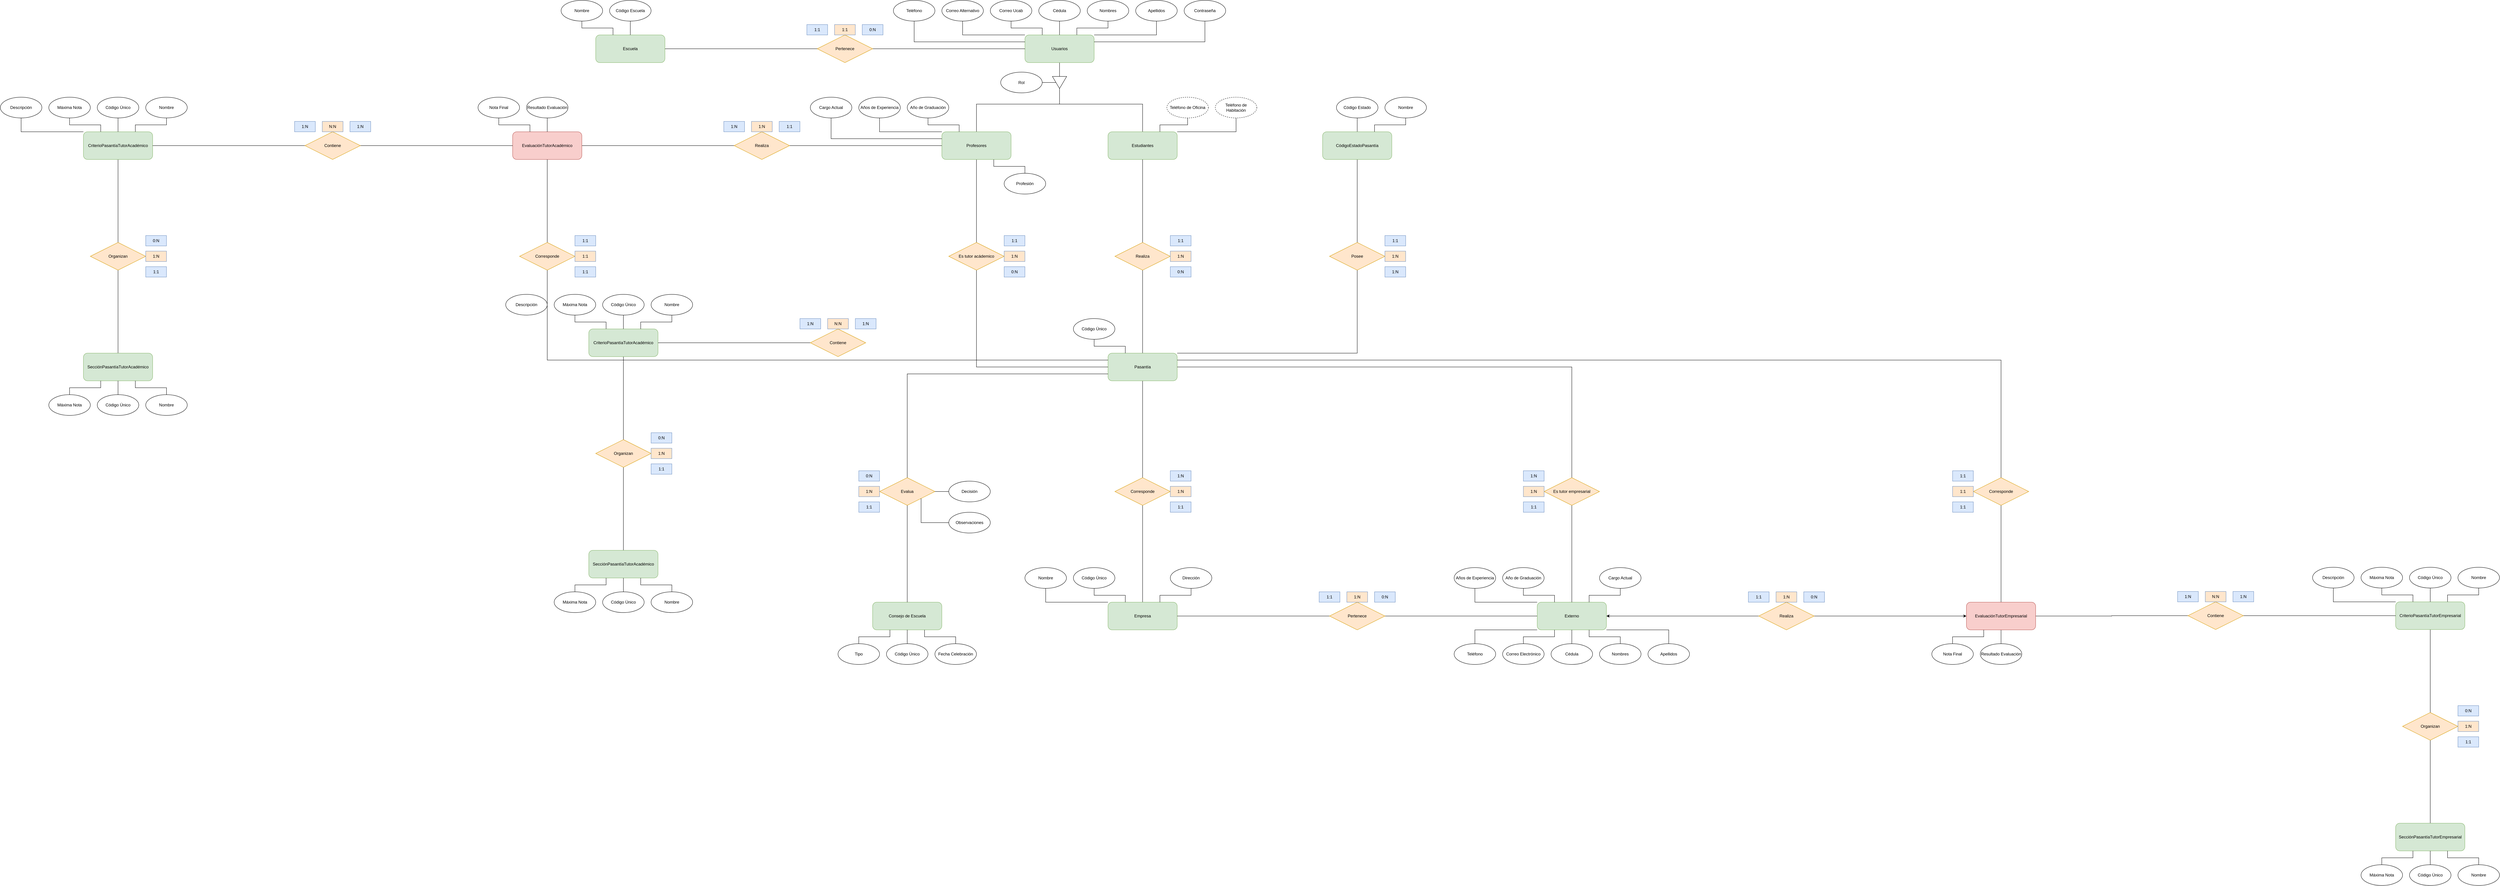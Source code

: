 <mxfile version="23.1.2" type="github" pages="5">
  <diagram id="xAfRko_WKx26Yq2WrgNa" name="DER - Pasantía">
    <mxGraphModel dx="6049" dy="986" grid="1" gridSize="10" guides="1" tooltips="1" connect="1" arrows="1" fold="1" page="1" pageScale="1" pageWidth="827" pageHeight="1169" math="0" shadow="0">
      <root>
        <mxCell id="0" />
        <mxCell id="1" parent="0" />
        <mxCell id="Zjk7ynB1BpRRhw-4Gsh4-5" style="edgeStyle=orthogonalEdgeStyle;rounded=0;orthogonalLoop=1;jettySize=auto;html=1;endArrow=none;endFill=0;" parent="1" source="Zjk7ynB1BpRRhw-4Gsh4-2" edge="1">
          <mxGeometry relative="1" as="geometry">
            <mxPoint x="-420.0" y="400.0" as="targetPoint" />
          </mxGeometry>
        </mxCell>
        <mxCell id="Zjk7ynB1BpRRhw-4Gsh4-2" value="Usuarios" style="rounded=1;whiteSpace=wrap;html=1;fillColor=#d5e8d4;strokeColor=#82b366;" parent="1" vertex="1">
          <mxGeometry x="-520" y="280" width="200" height="80" as="geometry" />
        </mxCell>
        <mxCell id="wg2AN88exilZcKmpLyJQ-9" style="edgeStyle=orthogonalEdgeStyle;rounded=0;orthogonalLoop=1;jettySize=auto;html=1;endArrow=none;endFill=0;" parent="1" source="Zjk7ynB1BpRRhw-4Gsh4-3" target="Zjk7ynB1BpRRhw-4Gsh4-6" edge="1">
          <mxGeometry relative="1" as="geometry">
            <Array as="points">
              <mxPoint x="-420" y="480" />
              <mxPoint x="-180" y="480" />
            </Array>
          </mxGeometry>
        </mxCell>
        <mxCell id="wg2AN88exilZcKmpLyJQ-10" style="edgeStyle=orthogonalEdgeStyle;rounded=0;orthogonalLoop=1;jettySize=auto;html=1;endArrow=none;endFill=0;" parent="1" source="Zjk7ynB1BpRRhw-4Gsh4-3" target="Zjk7ynB1BpRRhw-4Gsh4-7" edge="1">
          <mxGeometry relative="1" as="geometry">
            <Array as="points">
              <mxPoint x="-420" y="480" />
              <mxPoint x="-660" y="480" />
            </Array>
          </mxGeometry>
        </mxCell>
        <mxCell id="Zjk7ynB1BpRRhw-4Gsh4-3" value="" style="triangle;whiteSpace=wrap;html=1;rotation=90;" parent="1" vertex="1">
          <mxGeometry x="-437.5" y="396.88" width="35" height="41.25" as="geometry" />
        </mxCell>
        <mxCell id="Zjk7ynB1BpRRhw-4Gsh4-6" value="Estudiantes" style="rounded=1;whiteSpace=wrap;html=1;fillColor=#d5e8d4;strokeColor=#82b366;" parent="1" vertex="1">
          <mxGeometry x="-280" y="560" width="200" height="80" as="geometry" />
        </mxCell>
        <mxCell id="wg2AN88exilZcKmpLyJQ-66" style="edgeStyle=orthogonalEdgeStyle;rounded=0;orthogonalLoop=1;jettySize=auto;html=1;entryX=0.5;entryY=0;entryDx=0;entryDy=0;endArrow=none;endFill=0;" parent="1" source="Zjk7ynB1BpRRhw-4Gsh4-7" target="wg2AN88exilZcKmpLyJQ-65" edge="1">
          <mxGeometry relative="1" as="geometry" />
        </mxCell>
        <mxCell id="Zjk7ynB1BpRRhw-4Gsh4-7" value="Profesores" style="rounded=1;whiteSpace=wrap;html=1;fillColor=#d5e8d4;strokeColor=#82b366;" parent="1" vertex="1">
          <mxGeometry x="-760" y="560" width="200" height="80" as="geometry" />
        </mxCell>
        <mxCell id="T1a8BY4_x6xVBO3tozvI-9" style="edgeStyle=orthogonalEdgeStyle;rounded=0;orthogonalLoop=1;jettySize=auto;html=1;entryX=0.5;entryY=0;entryDx=0;entryDy=0;endArrow=none;endFill=0;" parent="1" source="T1a8BY4_x6xVBO3tozvI-2" target="Zjk7ynB1BpRRhw-4Gsh4-2" edge="1">
          <mxGeometry relative="1" as="geometry" />
        </mxCell>
        <mxCell id="T1a8BY4_x6xVBO3tozvI-2" value="Cédula" style="ellipse;whiteSpace=wrap;html=1;align=center;fillStyle=auto;" parent="1" vertex="1">
          <mxGeometry x="-480" y="180" width="120" height="60" as="geometry" />
        </mxCell>
        <mxCell id="T1a8BY4_x6xVBO3tozvI-10" style="edgeStyle=orthogonalEdgeStyle;rounded=0;orthogonalLoop=1;jettySize=auto;html=1;entryX=0.75;entryY=0;entryDx=0;entryDy=0;endArrow=none;endFill=0;" parent="1" source="T1a8BY4_x6xVBO3tozvI-3" target="Zjk7ynB1BpRRhw-4Gsh4-2" edge="1">
          <mxGeometry relative="1" as="geometry" />
        </mxCell>
        <mxCell id="T1a8BY4_x6xVBO3tozvI-3" value="Nombres" style="ellipse;whiteSpace=wrap;html=1;align=center;fillColor=none;" parent="1" vertex="1">
          <mxGeometry x="-340" y="180" width="120" height="60" as="geometry" />
        </mxCell>
        <mxCell id="T1a8BY4_x6xVBO3tozvI-11" style="edgeStyle=orthogonalEdgeStyle;rounded=0;orthogonalLoop=1;jettySize=auto;html=1;entryX=1;entryY=0;entryDx=0;entryDy=0;endArrow=none;endFill=0;" parent="1" source="T1a8BY4_x6xVBO3tozvI-4" target="Zjk7ynB1BpRRhw-4Gsh4-2" edge="1">
          <mxGeometry relative="1" as="geometry">
            <Array as="points">
              <mxPoint x="-140" y="280" />
            </Array>
          </mxGeometry>
        </mxCell>
        <mxCell id="T1a8BY4_x6xVBO3tozvI-4" value="Apellidos" style="ellipse;whiteSpace=wrap;html=1;align=center;fillColor=none;" parent="1" vertex="1">
          <mxGeometry x="-200" y="180" width="120" height="60" as="geometry" />
        </mxCell>
        <mxCell id="T1a8BY4_x6xVBO3tozvI-12" style="edgeStyle=orthogonalEdgeStyle;rounded=0;orthogonalLoop=1;jettySize=auto;html=1;entryX=1;entryY=0.25;entryDx=0;entryDy=0;endArrow=none;endFill=0;" parent="1" source="T1a8BY4_x6xVBO3tozvI-5" target="Zjk7ynB1BpRRhw-4Gsh4-2" edge="1">
          <mxGeometry relative="1" as="geometry">
            <Array as="points">
              <mxPoint y="300" />
            </Array>
          </mxGeometry>
        </mxCell>
        <mxCell id="T1a8BY4_x6xVBO3tozvI-5" value="Contraseña" style="ellipse;whiteSpace=wrap;html=1;align=center;fillColor=none;" parent="1" vertex="1">
          <mxGeometry x="-60" y="180" width="120" height="60" as="geometry" />
        </mxCell>
        <mxCell id="T1a8BY4_x6xVBO3tozvI-13" style="edgeStyle=orthogonalEdgeStyle;rounded=0;orthogonalLoop=1;jettySize=auto;html=1;entryX=0.25;entryY=0;entryDx=0;entryDy=0;endArrow=none;endFill=0;" parent="1" source="T1a8BY4_x6xVBO3tozvI-6" target="Zjk7ynB1BpRRhw-4Gsh4-2" edge="1">
          <mxGeometry relative="1" as="geometry" />
        </mxCell>
        <mxCell id="T1a8BY4_x6xVBO3tozvI-6" value="Correo Ucab" style="ellipse;whiteSpace=wrap;html=1;align=center;fillColor=none;" parent="1" vertex="1">
          <mxGeometry x="-620" y="180" width="120" height="60" as="geometry" />
        </mxCell>
        <mxCell id="T1a8BY4_x6xVBO3tozvI-14" style="edgeStyle=orthogonalEdgeStyle;rounded=0;orthogonalLoop=1;jettySize=auto;html=1;entryX=0;entryY=0;entryDx=0;entryDy=0;endArrow=none;endFill=0;" parent="1" source="T1a8BY4_x6xVBO3tozvI-7" target="Zjk7ynB1BpRRhw-4Gsh4-2" edge="1">
          <mxGeometry relative="1" as="geometry">
            <Array as="points">
              <mxPoint x="-700" y="280" />
            </Array>
          </mxGeometry>
        </mxCell>
        <mxCell id="T1a8BY4_x6xVBO3tozvI-7" value="Correo Alternativo" style="ellipse;whiteSpace=wrap;html=1;align=center;fillColor=none;" parent="1" vertex="1">
          <mxGeometry x="-760" y="180" width="120" height="60" as="geometry" />
        </mxCell>
        <mxCell id="T1a8BY4_x6xVBO3tozvI-15" style="edgeStyle=orthogonalEdgeStyle;rounded=0;orthogonalLoop=1;jettySize=auto;html=1;entryX=0;entryY=0.25;entryDx=0;entryDy=0;endArrow=none;endFill=0;" parent="1" source="T1a8BY4_x6xVBO3tozvI-8" target="Zjk7ynB1BpRRhw-4Gsh4-2" edge="1">
          <mxGeometry relative="1" as="geometry">
            <Array as="points">
              <mxPoint x="-840" y="300" />
            </Array>
          </mxGeometry>
        </mxCell>
        <mxCell id="T1a8BY4_x6xVBO3tozvI-8" value="Teléfono" style="ellipse;whiteSpace=wrap;html=1;align=center;fillColor=none;" parent="1" vertex="1">
          <mxGeometry x="-900" y="180" width="120" height="60" as="geometry" />
        </mxCell>
        <mxCell id="C5m3jLHHUuItFfQHV4Gp-2" style="edgeStyle=orthogonalEdgeStyle;rounded=0;orthogonalLoop=1;jettySize=auto;html=1;entryX=0.5;entryY=1;entryDx=0;entryDy=0;endArrow=none;endFill=0;" parent="1" source="C5m3jLHHUuItFfQHV4Gp-1" target="Zjk7ynB1BpRRhw-4Gsh4-3" edge="1">
          <mxGeometry relative="1" as="geometry" />
        </mxCell>
        <mxCell id="C5m3jLHHUuItFfQHV4Gp-1" value="Rol" style="ellipse;whiteSpace=wrap;html=1;align=center;fillStyle=auto;" parent="1" vertex="1">
          <mxGeometry x="-590" y="387.51" width="120" height="60" as="geometry" />
        </mxCell>
        <mxCell id="SIZPFCg3Y8XlqBYKtIly-3" style="edgeStyle=orthogonalEdgeStyle;rounded=0;orthogonalLoop=1;jettySize=auto;html=1;entryX=0;entryY=0.5;entryDx=0;entryDy=0;endArrow=none;endFill=0;" parent="1" source="SIZPFCg3Y8XlqBYKtIly-2" target="Zjk7ynB1BpRRhw-4Gsh4-2" edge="1">
          <mxGeometry relative="1" as="geometry" />
        </mxCell>
        <mxCell id="SIZPFCg3Y8XlqBYKtIly-2" value="Pertenece" style="shape=rhombus;perimeter=rhombusPerimeter;whiteSpace=wrap;html=1;align=center;fillColor=#ffe6cc;strokeColor=#d79b00;" parent="1" vertex="1">
          <mxGeometry x="-1120" y="280" width="160" height="80" as="geometry" />
        </mxCell>
        <mxCell id="SIZPFCg3Y8XlqBYKtIly-11" style="edgeStyle=orthogonalEdgeStyle;rounded=0;orthogonalLoop=1;jettySize=auto;html=1;entryX=0;entryY=0.5;entryDx=0;entryDy=0;endArrow=none;endFill=0;" parent="1" source="SIZPFCg3Y8XlqBYKtIly-4" target="SIZPFCg3Y8XlqBYKtIly-2" edge="1">
          <mxGeometry relative="1" as="geometry" />
        </mxCell>
        <mxCell id="SIZPFCg3Y8XlqBYKtIly-4" value="Escuela" style="rounded=1;whiteSpace=wrap;html=1;fillColor=#d5e8d4;strokeColor=#82b366;" parent="1" vertex="1">
          <mxGeometry x="-1760" y="280" width="200" height="80" as="geometry" />
        </mxCell>
        <mxCell id="wg2AN88exilZcKmpLyJQ-1" value="1:1" style="text;html=1;strokeColor=#6c8ebf;fillColor=#dae8fc;align=center;verticalAlign=middle;whiteSpace=wrap;rounded=0;" parent="1" vertex="1">
          <mxGeometry x="-1150" y="250" width="60" height="30" as="geometry" />
        </mxCell>
        <mxCell id="wg2AN88exilZcKmpLyJQ-2" value="0:N" style="text;html=1;strokeColor=#6c8ebf;fillColor=#dae8fc;align=center;verticalAlign=middle;whiteSpace=wrap;rounded=0;" parent="1" vertex="1">
          <mxGeometry x="-990" y="250" width="60" height="30" as="geometry" />
        </mxCell>
        <mxCell id="wg2AN88exilZcKmpLyJQ-3" value="1:1" style="text;html=1;strokeColor=#6c8ebf;fillColor=#FFE6CC;align=center;verticalAlign=middle;whiteSpace=wrap;rounded=0;" parent="1" vertex="1">
          <mxGeometry x="-1070" y="250" width="60" height="30" as="geometry" />
        </mxCell>
        <mxCell id="wg2AN88exilZcKmpLyJQ-6" style="edgeStyle=orthogonalEdgeStyle;rounded=0;orthogonalLoop=1;jettySize=auto;html=1;entryX=0.5;entryY=0;entryDx=0;entryDy=0;endArrow=none;endFill=0;" parent="1" source="wg2AN88exilZcKmpLyJQ-4" target="SIZPFCg3Y8XlqBYKtIly-4" edge="1">
          <mxGeometry relative="1" as="geometry" />
        </mxCell>
        <mxCell id="wg2AN88exilZcKmpLyJQ-4" value="Código Escuela" style="ellipse;whiteSpace=wrap;html=1;align=center;fillStyle=auto;" parent="1" vertex="1">
          <mxGeometry x="-1720" y="180" width="120" height="60" as="geometry" />
        </mxCell>
        <mxCell id="wg2AN88exilZcKmpLyJQ-8" style="edgeStyle=orthogonalEdgeStyle;rounded=0;orthogonalLoop=1;jettySize=auto;html=1;entryX=0.25;entryY=0;entryDx=0;entryDy=0;endArrow=none;endFill=0;" parent="1" source="wg2AN88exilZcKmpLyJQ-5" target="SIZPFCg3Y8XlqBYKtIly-4" edge="1">
          <mxGeometry relative="1" as="geometry" />
        </mxCell>
        <mxCell id="wg2AN88exilZcKmpLyJQ-5" value="Nombre" style="ellipse;whiteSpace=wrap;html=1;align=center;fillStyle=auto;" parent="1" vertex="1">
          <mxGeometry x="-1860" y="180" width="120" height="60" as="geometry" />
        </mxCell>
        <mxCell id="wg2AN88exilZcKmpLyJQ-17" style="edgeStyle=orthogonalEdgeStyle;rounded=0;orthogonalLoop=1;jettySize=auto;html=1;entryX=0.25;entryY=0;entryDx=0;entryDy=0;endArrow=none;endFill=0;" parent="1" source="wg2AN88exilZcKmpLyJQ-12" target="Zjk7ynB1BpRRhw-4Gsh4-7" edge="1">
          <mxGeometry relative="1" as="geometry" />
        </mxCell>
        <mxCell id="wg2AN88exilZcKmpLyJQ-12" value="Año de Graduación" style="ellipse;whiteSpace=wrap;html=1;align=center;fillStyle=auto;" parent="1" vertex="1">
          <mxGeometry x="-860" y="460" width="120" height="60" as="geometry" />
        </mxCell>
        <mxCell id="wg2AN88exilZcKmpLyJQ-18" style="edgeStyle=orthogonalEdgeStyle;rounded=0;orthogonalLoop=1;jettySize=auto;html=1;entryX=0;entryY=0;entryDx=0;entryDy=0;endArrow=none;endFill=0;" parent="1" source="wg2AN88exilZcKmpLyJQ-14" target="Zjk7ynB1BpRRhw-4Gsh4-7" edge="1">
          <mxGeometry relative="1" as="geometry">
            <Array as="points">
              <mxPoint x="-940" y="560" />
            </Array>
          </mxGeometry>
        </mxCell>
        <mxCell id="wg2AN88exilZcKmpLyJQ-14" value="Años de Experiencia" style="ellipse;whiteSpace=wrap;html=1;align=center;fillStyle=auto;" parent="1" vertex="1">
          <mxGeometry x="-1000" y="460" width="120" height="60" as="geometry" />
        </mxCell>
        <mxCell id="wg2AN88exilZcKmpLyJQ-19" style="edgeStyle=orthogonalEdgeStyle;rounded=0;orthogonalLoop=1;jettySize=auto;html=1;entryX=0;entryY=0.25;entryDx=0;entryDy=0;endArrow=none;endFill=0;" parent="1" source="wg2AN88exilZcKmpLyJQ-15" target="Zjk7ynB1BpRRhw-4Gsh4-7" edge="1">
          <mxGeometry relative="1" as="geometry">
            <Array as="points">
              <mxPoint x="-1080" y="580" />
            </Array>
          </mxGeometry>
        </mxCell>
        <mxCell id="wg2AN88exilZcKmpLyJQ-15" value="Cargo Actual" style="ellipse;whiteSpace=wrap;html=1;align=center;fillStyle=auto;" parent="1" vertex="1">
          <mxGeometry x="-1140" y="460" width="120" height="60" as="geometry" />
        </mxCell>
        <mxCell id="wg2AN88exilZcKmpLyJQ-142" style="edgeStyle=orthogonalEdgeStyle;rounded=0;orthogonalLoop=1;jettySize=auto;html=1;entryX=0.75;entryY=1;entryDx=0;entryDy=0;endArrow=none;endFill=0;" parent="1" source="wg2AN88exilZcKmpLyJQ-16" target="Zjk7ynB1BpRRhw-4Gsh4-7" edge="1">
          <mxGeometry relative="1" as="geometry" />
        </mxCell>
        <mxCell id="wg2AN88exilZcKmpLyJQ-16" value="Profesión" style="ellipse;whiteSpace=wrap;html=1;align=center;fillStyle=auto;" parent="1" vertex="1">
          <mxGeometry x="-580" y="680" width="120" height="60" as="geometry" />
        </mxCell>
        <mxCell id="wg2AN88exilZcKmpLyJQ-23" style="edgeStyle=orthogonalEdgeStyle;rounded=0;orthogonalLoop=1;jettySize=auto;html=1;entryX=0.75;entryY=0;entryDx=0;entryDy=0;endArrow=none;endFill=0;" parent="1" source="wg2AN88exilZcKmpLyJQ-21" target="Zjk7ynB1BpRRhw-4Gsh4-6" edge="1">
          <mxGeometry relative="1" as="geometry" />
        </mxCell>
        <mxCell id="wg2AN88exilZcKmpLyJQ-21" value="Teléfono de Oficina" style="ellipse;whiteSpace=wrap;html=1;align=center;fillStyle=auto;dashed=1;" parent="1" vertex="1">
          <mxGeometry x="-110" y="460" width="120" height="60" as="geometry" />
        </mxCell>
        <mxCell id="wg2AN88exilZcKmpLyJQ-24" style="edgeStyle=orthogonalEdgeStyle;rounded=0;orthogonalLoop=1;jettySize=auto;html=1;entryX=1;entryY=0;entryDx=0;entryDy=0;endArrow=none;endFill=0;" parent="1" source="wg2AN88exilZcKmpLyJQ-22" target="Zjk7ynB1BpRRhw-4Gsh4-6" edge="1">
          <mxGeometry relative="1" as="geometry">
            <Array as="points">
              <mxPoint x="90" y="560" />
            </Array>
          </mxGeometry>
        </mxCell>
        <mxCell id="wg2AN88exilZcKmpLyJQ-22" value="Teléfono de Habitación" style="ellipse;whiteSpace=wrap;html=1;align=center;fillStyle=auto;dashed=1;" parent="1" vertex="1">
          <mxGeometry x="30" y="460" width="120" height="60" as="geometry" />
        </mxCell>
        <mxCell id="wg2AN88exilZcKmpLyJQ-35" style="edgeStyle=orthogonalEdgeStyle;rounded=0;orthogonalLoop=1;jettySize=auto;html=1;entryX=0.5;entryY=1;entryDx=0;entryDy=0;endArrow=none;endFill=0;" parent="1" source="wg2AN88exilZcKmpLyJQ-31" target="Zjk7ynB1BpRRhw-4Gsh4-6" edge="1">
          <mxGeometry relative="1" as="geometry" />
        </mxCell>
        <mxCell id="wg2AN88exilZcKmpLyJQ-36" style="edgeStyle=orthogonalEdgeStyle;rounded=0;orthogonalLoop=1;jettySize=auto;html=1;entryX=0.5;entryY=0;entryDx=0;entryDy=0;endArrow=none;endFill=0;" parent="1" source="wg2AN88exilZcKmpLyJQ-31" target="wg2AN88exilZcKmpLyJQ-34" edge="1">
          <mxGeometry relative="1" as="geometry" />
        </mxCell>
        <mxCell id="wg2AN88exilZcKmpLyJQ-31" value="Realiza" style="shape=rhombus;perimeter=rhombusPerimeter;whiteSpace=wrap;html=1;align=center;fillColor=#ffe6cc;strokeColor=#d79b00;" parent="1" vertex="1">
          <mxGeometry x="-260" y="880" width="160" height="80" as="geometry" />
        </mxCell>
        <mxCell id="wg2AN88exilZcKmpLyJQ-55" style="edgeStyle=orthogonalEdgeStyle;rounded=0;orthogonalLoop=1;jettySize=auto;html=1;entryX=0.5;entryY=0;entryDx=0;entryDy=0;endArrow=none;endFill=0;" parent="1" source="wg2AN88exilZcKmpLyJQ-34" target="wg2AN88exilZcKmpLyJQ-48" edge="1">
          <mxGeometry relative="1" as="geometry" />
        </mxCell>
        <mxCell id="wg2AN88exilZcKmpLyJQ-34" value="Pasantía" style="rounded=1;whiteSpace=wrap;html=1;fillColor=#d5e8d4;strokeColor=#82b366;" parent="1" vertex="1">
          <mxGeometry x="-280" y="1200" width="200" height="80" as="geometry" />
        </mxCell>
        <mxCell id="wg2AN88exilZcKmpLyJQ-37" value="1:1" style="text;html=1;strokeColor=#6c8ebf;fillColor=#dae8fc;align=center;verticalAlign=middle;whiteSpace=wrap;rounded=0;" parent="1" vertex="1">
          <mxGeometry x="-100" y="860" width="60" height="30" as="geometry" />
        </mxCell>
        <mxCell id="wg2AN88exilZcKmpLyJQ-38" value="0:N" style="text;html=1;strokeColor=#6c8ebf;fillColor=#dae8fc;align=center;verticalAlign=middle;whiteSpace=wrap;rounded=0;" parent="1" vertex="1">
          <mxGeometry x="-100" y="950" width="60" height="30" as="geometry" />
        </mxCell>
        <mxCell id="wg2AN88exilZcKmpLyJQ-39" value="1:N" style="text;html=1;strokeColor=#6c8ebf;fillColor=#FFE6CC;align=center;verticalAlign=middle;whiteSpace=wrap;rounded=0;" parent="1" vertex="1">
          <mxGeometry x="-100" y="905" width="60" height="30" as="geometry" />
        </mxCell>
        <mxCell id="wg2AN88exilZcKmpLyJQ-56" style="edgeStyle=orthogonalEdgeStyle;rounded=0;orthogonalLoop=1;jettySize=auto;html=1;entryX=0.5;entryY=0;entryDx=0;entryDy=0;endArrow=none;endFill=0;" parent="1" source="wg2AN88exilZcKmpLyJQ-48" target="wg2AN88exilZcKmpLyJQ-50" edge="1">
          <mxGeometry relative="1" as="geometry" />
        </mxCell>
        <mxCell id="wg2AN88exilZcKmpLyJQ-48" value="Corresponde" style="shape=rhombus;perimeter=rhombusPerimeter;whiteSpace=wrap;html=1;align=center;fillColor=#ffe6cc;strokeColor=#d79b00;" parent="1" vertex="1">
          <mxGeometry x="-260" y="1560" width="160" height="80" as="geometry" />
        </mxCell>
        <mxCell id="wg2AN88exilZcKmpLyJQ-50" value="Empresa" style="rounded=1;whiteSpace=wrap;html=1;fillColor=#d5e8d4;strokeColor=#82b366;" parent="1" vertex="1">
          <mxGeometry x="-280" y="1920" width="200" height="80" as="geometry" />
        </mxCell>
        <mxCell id="wg2AN88exilZcKmpLyJQ-64" style="edgeStyle=orthogonalEdgeStyle;rounded=0;orthogonalLoop=1;jettySize=auto;html=1;entryX=0.25;entryY=0;entryDx=0;entryDy=0;endArrow=none;endFill=0;" parent="1" source="wg2AN88exilZcKmpLyJQ-51" target="wg2AN88exilZcKmpLyJQ-34" edge="1">
          <mxGeometry relative="1" as="geometry" />
        </mxCell>
        <mxCell id="wg2AN88exilZcKmpLyJQ-51" value="Código Único" style="ellipse;whiteSpace=wrap;html=1;align=center;fillStyle=auto;" parent="1" vertex="1">
          <mxGeometry x="-380" y="1100" width="120" height="60" as="geometry" />
        </mxCell>
        <mxCell id="wg2AN88exilZcKmpLyJQ-52" value="1:N" style="text;html=1;strokeColor=#6c8ebf;fillColor=#dae8fc;align=center;verticalAlign=middle;whiteSpace=wrap;rounded=0;" parent="1" vertex="1">
          <mxGeometry x="-100" y="1540" width="60" height="30" as="geometry" />
        </mxCell>
        <mxCell id="wg2AN88exilZcKmpLyJQ-53" value="1:1" style="text;html=1;strokeColor=#6c8ebf;fillColor=#dae8fc;align=center;verticalAlign=middle;whiteSpace=wrap;rounded=0;" parent="1" vertex="1">
          <mxGeometry x="-100" y="1630" width="60" height="30" as="geometry" />
        </mxCell>
        <mxCell id="wg2AN88exilZcKmpLyJQ-54" value="1:N" style="text;html=1;strokeColor=#6c8ebf;fillColor=#FFE6CC;align=center;verticalAlign=middle;whiteSpace=wrap;rounded=0;" parent="1" vertex="1">
          <mxGeometry x="-100" y="1585" width="60" height="30" as="geometry" />
        </mxCell>
        <mxCell id="wg2AN88exilZcKmpLyJQ-61" style="edgeStyle=orthogonalEdgeStyle;rounded=0;orthogonalLoop=1;jettySize=auto;html=1;entryX=0.25;entryY=0;entryDx=0;entryDy=0;endArrow=none;endFill=0;" parent="1" source="wg2AN88exilZcKmpLyJQ-57" target="wg2AN88exilZcKmpLyJQ-50" edge="1">
          <mxGeometry relative="1" as="geometry" />
        </mxCell>
        <mxCell id="wg2AN88exilZcKmpLyJQ-57" value="Código Único" style="ellipse;whiteSpace=wrap;html=1;align=center;fillStyle=auto;" parent="1" vertex="1">
          <mxGeometry x="-380" y="1820" width="120" height="60" as="geometry" />
        </mxCell>
        <mxCell id="wg2AN88exilZcKmpLyJQ-62" style="edgeStyle=orthogonalEdgeStyle;rounded=0;orthogonalLoop=1;jettySize=auto;html=1;entryX=0;entryY=0;entryDx=0;entryDy=0;endArrow=none;endFill=0;strokeColor=none;" parent="1" source="wg2AN88exilZcKmpLyJQ-58" target="wg2AN88exilZcKmpLyJQ-50" edge="1">
          <mxGeometry relative="1" as="geometry">
            <Array as="points">
              <mxPoint x="-460" y="1920" />
            </Array>
          </mxGeometry>
        </mxCell>
        <mxCell id="wg2AN88exilZcKmpLyJQ-63" style="edgeStyle=orthogonalEdgeStyle;rounded=0;orthogonalLoop=1;jettySize=auto;html=1;entryX=0;entryY=0;entryDx=0;entryDy=0;endArrow=none;endFill=0;" parent="1" source="wg2AN88exilZcKmpLyJQ-58" target="wg2AN88exilZcKmpLyJQ-50" edge="1">
          <mxGeometry relative="1" as="geometry">
            <Array as="points">
              <mxPoint x="-460" y="1920" />
            </Array>
          </mxGeometry>
        </mxCell>
        <mxCell id="wg2AN88exilZcKmpLyJQ-58" value="Nombre" style="ellipse;whiteSpace=wrap;html=1;align=center;fillStyle=auto;" parent="1" vertex="1">
          <mxGeometry x="-520" y="1820" width="120" height="60" as="geometry" />
        </mxCell>
        <mxCell id="wg2AN88exilZcKmpLyJQ-60" style="edgeStyle=orthogonalEdgeStyle;rounded=0;orthogonalLoop=1;jettySize=auto;html=1;entryX=0.75;entryY=0;entryDx=0;entryDy=0;endArrow=none;endFill=0;" parent="1" source="wg2AN88exilZcKmpLyJQ-59" target="wg2AN88exilZcKmpLyJQ-50" edge="1">
          <mxGeometry relative="1" as="geometry" />
        </mxCell>
        <mxCell id="wg2AN88exilZcKmpLyJQ-59" value="Dirección" style="ellipse;whiteSpace=wrap;html=1;align=center;fillStyle=auto;" parent="1" vertex="1">
          <mxGeometry x="-100" y="1820" width="120" height="60" as="geometry" />
        </mxCell>
        <mxCell id="wg2AN88exilZcKmpLyJQ-67" style="edgeStyle=orthogonalEdgeStyle;rounded=0;orthogonalLoop=1;jettySize=auto;html=1;entryX=0;entryY=0.5;entryDx=0;entryDy=0;endArrow=none;endFill=0;" parent="1" source="wg2AN88exilZcKmpLyJQ-65" target="wg2AN88exilZcKmpLyJQ-34" edge="1">
          <mxGeometry relative="1" as="geometry">
            <Array as="points">
              <mxPoint x="-660" y="1240" />
            </Array>
          </mxGeometry>
        </mxCell>
        <mxCell id="wg2AN88exilZcKmpLyJQ-65" value="Es tutor acádemico" style="shape=rhombus;perimeter=rhombusPerimeter;whiteSpace=wrap;html=1;align=center;fillColor=#ffe6cc;strokeColor=#d79b00;" parent="1" vertex="1">
          <mxGeometry x="-740" y="880" width="160" height="80" as="geometry" />
        </mxCell>
        <mxCell id="wg2AN88exilZcKmpLyJQ-68" value="1:1" style="text;html=1;strokeColor=#6c8ebf;fillColor=#dae8fc;align=center;verticalAlign=middle;whiteSpace=wrap;rounded=0;" parent="1" vertex="1">
          <mxGeometry x="-580" y="860" width="60" height="30" as="geometry" />
        </mxCell>
        <mxCell id="wg2AN88exilZcKmpLyJQ-69" value="0:N" style="text;html=1;strokeColor=#6c8ebf;fillColor=#dae8fc;align=center;verticalAlign=middle;whiteSpace=wrap;rounded=0;" parent="1" vertex="1">
          <mxGeometry x="-580" y="950" width="60" height="30" as="geometry" />
        </mxCell>
        <mxCell id="wg2AN88exilZcKmpLyJQ-70" value="1:N" style="text;html=1;strokeColor=#6c8ebf;fillColor=#FFE6CC;align=center;verticalAlign=middle;whiteSpace=wrap;rounded=0;" parent="1" vertex="1">
          <mxGeometry x="-580" y="905" width="60" height="30" as="geometry" />
        </mxCell>
        <mxCell id="wg2AN88exilZcKmpLyJQ-75" style="edgeStyle=orthogonalEdgeStyle;rounded=0;orthogonalLoop=1;jettySize=auto;html=1;entryX=1;entryY=0.5;entryDx=0;entryDy=0;endArrow=none;endFill=0;" parent="1" source="wg2AN88exilZcKmpLyJQ-71" target="wg2AN88exilZcKmpLyJQ-50" edge="1">
          <mxGeometry relative="1" as="geometry" />
        </mxCell>
        <mxCell id="wg2AN88exilZcKmpLyJQ-80" style="edgeStyle=orthogonalEdgeStyle;rounded=0;orthogonalLoop=1;jettySize=auto;html=1;entryX=0;entryY=0.5;entryDx=0;entryDy=0;endArrow=none;endFill=0;" parent="1" source="wg2AN88exilZcKmpLyJQ-71" target="wg2AN88exilZcKmpLyJQ-76" edge="1">
          <mxGeometry relative="1" as="geometry" />
        </mxCell>
        <mxCell id="wg2AN88exilZcKmpLyJQ-71" value="Pertenece" style="shape=rhombus;perimeter=rhombusPerimeter;whiteSpace=wrap;html=1;align=center;fillColor=#ffe6cc;strokeColor=#d79b00;" parent="1" vertex="1">
          <mxGeometry x="360" y="1920" width="160" height="80" as="geometry" />
        </mxCell>
        <mxCell id="wg2AN88exilZcKmpLyJQ-76" value="Externo" style="rounded=1;whiteSpace=wrap;html=1;fillColor=#d5e8d4;strokeColor=#82b366;" parent="1" vertex="1">
          <mxGeometry x="960" y="1920" width="200" height="80" as="geometry" />
        </mxCell>
        <mxCell id="wg2AN88exilZcKmpLyJQ-81" value="1:1" style="text;html=1;strokeColor=#6c8ebf;fillColor=#dae8fc;align=center;verticalAlign=middle;whiteSpace=wrap;rounded=0;" parent="1" vertex="1">
          <mxGeometry x="330" y="1890" width="60" height="30" as="geometry" />
        </mxCell>
        <mxCell id="wg2AN88exilZcKmpLyJQ-83" value="1:N" style="text;html=1;strokeColor=#6c8ebf;fillColor=#FFE6CC;align=center;verticalAlign=middle;whiteSpace=wrap;rounded=0;" parent="1" vertex="1">
          <mxGeometry x="410" y="1890" width="60" height="30" as="geometry" />
        </mxCell>
        <mxCell id="wg2AN88exilZcKmpLyJQ-87" value="0:N" style="text;html=1;strokeColor=#6c8ebf;fillColor=#dae8fc;align=center;verticalAlign=middle;whiteSpace=wrap;rounded=0;" parent="1" vertex="1">
          <mxGeometry x="490" y="1890" width="60" height="30" as="geometry" />
        </mxCell>
        <mxCell id="wg2AN88exilZcKmpLyJQ-91" style="edgeStyle=orthogonalEdgeStyle;rounded=0;orthogonalLoop=1;jettySize=auto;html=1;entryX=1;entryY=0.5;entryDx=0;entryDy=0;endArrow=none;endFill=0;" parent="1" source="wg2AN88exilZcKmpLyJQ-89" target="wg2AN88exilZcKmpLyJQ-34" edge="1">
          <mxGeometry relative="1" as="geometry">
            <Array as="points">
              <mxPoint x="1060" y="1240" />
            </Array>
          </mxGeometry>
        </mxCell>
        <mxCell id="wg2AN88exilZcKmpLyJQ-92" style="edgeStyle=orthogonalEdgeStyle;rounded=0;orthogonalLoop=1;jettySize=auto;html=1;endArrow=none;endFill=0;" parent="1" source="wg2AN88exilZcKmpLyJQ-89" target="wg2AN88exilZcKmpLyJQ-76" edge="1">
          <mxGeometry relative="1" as="geometry" />
        </mxCell>
        <mxCell id="wg2AN88exilZcKmpLyJQ-89" value="Es tutor empresarial" style="shape=rhombus;perimeter=rhombusPerimeter;whiteSpace=wrap;html=1;align=center;fillColor=#ffe6cc;strokeColor=#d79b00;" parent="1" vertex="1">
          <mxGeometry x="980" y="1560" width="160" height="80" as="geometry" />
        </mxCell>
        <mxCell id="wg2AN88exilZcKmpLyJQ-93" value="1:N" style="text;html=1;strokeColor=#6c8ebf;fillColor=#dae8fc;align=center;verticalAlign=middle;whiteSpace=wrap;rounded=0;" parent="1" vertex="1">
          <mxGeometry x="920" y="1540" width="60" height="30" as="geometry" />
        </mxCell>
        <mxCell id="wg2AN88exilZcKmpLyJQ-94" value="1:1" style="text;html=1;strokeColor=#6c8ebf;fillColor=#dae8fc;align=center;verticalAlign=middle;whiteSpace=wrap;rounded=0;" parent="1" vertex="1">
          <mxGeometry x="920" y="1630" width="60" height="30" as="geometry" />
        </mxCell>
        <mxCell id="wg2AN88exilZcKmpLyJQ-95" value="1:N" style="text;html=1;strokeColor=#6c8ebf;fillColor=#FFE6CC;align=center;verticalAlign=middle;whiteSpace=wrap;rounded=0;" parent="1" vertex="1">
          <mxGeometry x="920" y="1585" width="60" height="30" as="geometry" />
        </mxCell>
        <mxCell id="wg2AN88exilZcKmpLyJQ-101" value="Consejo de Escuela" style="rounded=1;whiteSpace=wrap;html=1;fillColor=#d5e8d4;strokeColor=#82b366;" parent="1" vertex="1">
          <mxGeometry x="-960" y="1920" width="200" height="80" as="geometry" />
        </mxCell>
        <mxCell id="wg2AN88exilZcKmpLyJQ-116" style="edgeStyle=orthogonalEdgeStyle;rounded=0;orthogonalLoop=1;jettySize=auto;html=1;entryX=0.5;entryY=1;entryDx=0;entryDy=0;endArrow=none;endFill=0;" parent="1" source="wg2AN88exilZcKmpLyJQ-103" target="wg2AN88exilZcKmpLyJQ-76" edge="1">
          <mxGeometry relative="1" as="geometry" />
        </mxCell>
        <mxCell id="wg2AN88exilZcKmpLyJQ-103" value="Cédula" style="ellipse;whiteSpace=wrap;html=1;align=center;fillStyle=auto;" parent="1" vertex="1">
          <mxGeometry x="1000" y="2040" width="120" height="60" as="geometry" />
        </mxCell>
        <mxCell id="wg2AN88exilZcKmpLyJQ-117" style="edgeStyle=orthogonalEdgeStyle;rounded=0;orthogonalLoop=1;jettySize=auto;html=1;entryX=0.75;entryY=1;entryDx=0;entryDy=0;endArrow=none;endFill=0;" parent="1" source="wg2AN88exilZcKmpLyJQ-105" target="wg2AN88exilZcKmpLyJQ-76" edge="1">
          <mxGeometry relative="1" as="geometry" />
        </mxCell>
        <mxCell id="wg2AN88exilZcKmpLyJQ-105" value="Nombres" style="ellipse;whiteSpace=wrap;html=1;align=center;fillColor=none;" parent="1" vertex="1">
          <mxGeometry x="1140" y="2040" width="120" height="60" as="geometry" />
        </mxCell>
        <mxCell id="wg2AN88exilZcKmpLyJQ-118" style="edgeStyle=orthogonalEdgeStyle;rounded=0;orthogonalLoop=1;jettySize=auto;html=1;entryX=1;entryY=1;entryDx=0;entryDy=0;endArrow=none;endFill=0;" parent="1" source="wg2AN88exilZcKmpLyJQ-107" target="wg2AN88exilZcKmpLyJQ-76" edge="1">
          <mxGeometry relative="1" as="geometry">
            <Array as="points">
              <mxPoint x="1340" y="2000" />
            </Array>
          </mxGeometry>
        </mxCell>
        <mxCell id="wg2AN88exilZcKmpLyJQ-107" value="Apellidos" style="ellipse;whiteSpace=wrap;html=1;align=center;fillColor=none;" parent="1" vertex="1">
          <mxGeometry x="1280" y="2040" width="120" height="60" as="geometry" />
        </mxCell>
        <mxCell id="wg2AN88exilZcKmpLyJQ-119" style="edgeStyle=orthogonalEdgeStyle;rounded=0;orthogonalLoop=1;jettySize=auto;html=1;entryX=0.25;entryY=1;entryDx=0;entryDy=0;endArrow=none;endFill=0;" parent="1" source="wg2AN88exilZcKmpLyJQ-109" target="wg2AN88exilZcKmpLyJQ-76" edge="1">
          <mxGeometry relative="1" as="geometry" />
        </mxCell>
        <mxCell id="wg2AN88exilZcKmpLyJQ-109" value="Correo Electrónico" style="ellipse;whiteSpace=wrap;html=1;align=center;fillColor=none;" parent="1" vertex="1">
          <mxGeometry x="860" y="2040" width="120" height="60" as="geometry" />
        </mxCell>
        <mxCell id="wg2AN88exilZcKmpLyJQ-120" style="edgeStyle=orthogonalEdgeStyle;rounded=0;orthogonalLoop=1;jettySize=auto;html=1;entryX=0;entryY=1;entryDx=0;entryDy=0;endArrow=none;endFill=0;" parent="1" source="wg2AN88exilZcKmpLyJQ-112" target="wg2AN88exilZcKmpLyJQ-76" edge="1">
          <mxGeometry relative="1" as="geometry">
            <Array as="points">
              <mxPoint x="780" y="2000" />
            </Array>
          </mxGeometry>
        </mxCell>
        <mxCell id="wg2AN88exilZcKmpLyJQ-112" value="Teléfono" style="ellipse;whiteSpace=wrap;html=1;align=center;fillColor=none;" parent="1" vertex="1">
          <mxGeometry x="720" y="2040" width="120" height="60" as="geometry" />
        </mxCell>
        <mxCell id="wg2AN88exilZcKmpLyJQ-122" style="edgeStyle=orthogonalEdgeStyle;rounded=0;orthogonalLoop=1;jettySize=auto;html=1;entryX=0.25;entryY=0;entryDx=0;entryDy=0;endArrow=none;endFill=0;" parent="1" source="wg2AN88exilZcKmpLyJQ-113" target="wg2AN88exilZcKmpLyJQ-76" edge="1">
          <mxGeometry relative="1" as="geometry" />
        </mxCell>
        <mxCell id="wg2AN88exilZcKmpLyJQ-113" value="Año de Graduación" style="ellipse;whiteSpace=wrap;html=1;align=center;fillStyle=auto;" parent="1" vertex="1">
          <mxGeometry x="860" y="1820" width="120" height="60" as="geometry" />
        </mxCell>
        <mxCell id="wg2AN88exilZcKmpLyJQ-123" style="edgeStyle=orthogonalEdgeStyle;rounded=0;orthogonalLoop=1;jettySize=auto;html=1;entryX=0;entryY=0;entryDx=0;entryDy=0;endArrow=none;endFill=0;" parent="1" source="wg2AN88exilZcKmpLyJQ-114" target="wg2AN88exilZcKmpLyJQ-76" edge="1">
          <mxGeometry relative="1" as="geometry">
            <Array as="points">
              <mxPoint x="780" y="1920" />
            </Array>
          </mxGeometry>
        </mxCell>
        <mxCell id="wg2AN88exilZcKmpLyJQ-114" value="Años de Experiencia" style="ellipse;whiteSpace=wrap;html=1;align=center;fillStyle=auto;" parent="1" vertex="1">
          <mxGeometry x="720" y="1820" width="120" height="60" as="geometry" />
        </mxCell>
        <mxCell id="wg2AN88exilZcKmpLyJQ-121" style="edgeStyle=orthogonalEdgeStyle;rounded=0;orthogonalLoop=1;jettySize=auto;html=1;entryX=0.75;entryY=0;entryDx=0;entryDy=0;endArrow=none;endFill=0;" parent="1" source="wg2AN88exilZcKmpLyJQ-115" target="wg2AN88exilZcKmpLyJQ-76" edge="1">
          <mxGeometry relative="1" as="geometry" />
        </mxCell>
        <mxCell id="wg2AN88exilZcKmpLyJQ-115" value="Cargo Actual" style="ellipse;whiteSpace=wrap;html=1;align=center;fillStyle=auto;" parent="1" vertex="1">
          <mxGeometry x="1140" y="1820" width="120" height="60" as="geometry" />
        </mxCell>
        <mxCell id="wg2AN88exilZcKmpLyJQ-126" style="edgeStyle=orthogonalEdgeStyle;rounded=0;orthogonalLoop=1;jettySize=auto;html=1;entryX=0.5;entryY=0;entryDx=0;entryDy=0;endArrow=none;endFill=0;" parent="1" source="wg2AN88exilZcKmpLyJQ-124" target="wg2AN88exilZcKmpLyJQ-101" edge="1">
          <mxGeometry relative="1" as="geometry" />
        </mxCell>
        <mxCell id="wg2AN88exilZcKmpLyJQ-138" style="edgeStyle=orthogonalEdgeStyle;rounded=0;orthogonalLoop=1;jettySize=auto;html=1;entryX=0;entryY=0.75;entryDx=0;entryDy=0;endArrow=none;endFill=0;" parent="1" source="wg2AN88exilZcKmpLyJQ-124" target="wg2AN88exilZcKmpLyJQ-34" edge="1">
          <mxGeometry relative="1" as="geometry">
            <Array as="points">
              <mxPoint x="-860" y="1260" />
            </Array>
          </mxGeometry>
        </mxCell>
        <mxCell id="wg2AN88exilZcKmpLyJQ-124" value="Evalua" style="shape=rhombus;perimeter=rhombusPerimeter;whiteSpace=wrap;html=1;align=center;fillColor=#ffe6cc;strokeColor=#d79b00;" parent="1" vertex="1">
          <mxGeometry x="-940" y="1560" width="160" height="80" as="geometry" />
        </mxCell>
        <mxCell id="wg2AN88exilZcKmpLyJQ-129" style="edgeStyle=orthogonalEdgeStyle;rounded=0;orthogonalLoop=1;jettySize=auto;html=1;entryX=1;entryY=0.5;entryDx=0;entryDy=0;endArrow=none;endFill=0;" parent="1" source="wg2AN88exilZcKmpLyJQ-128" target="wg2AN88exilZcKmpLyJQ-124" edge="1">
          <mxGeometry relative="1" as="geometry" />
        </mxCell>
        <mxCell id="wg2AN88exilZcKmpLyJQ-128" value="Decisión" style="ellipse;whiteSpace=wrap;html=1;align=center;fillStyle=auto;" parent="1" vertex="1">
          <mxGeometry x="-740" y="1570" width="120" height="60" as="geometry" />
        </mxCell>
        <mxCell id="wg2AN88exilZcKmpLyJQ-134" style="edgeStyle=orthogonalEdgeStyle;rounded=0;orthogonalLoop=1;jettySize=auto;html=1;entryX=0.5;entryY=1;entryDx=0;entryDy=0;endArrow=none;endFill=0;" parent="1" source="wg2AN88exilZcKmpLyJQ-130" target="wg2AN88exilZcKmpLyJQ-101" edge="1">
          <mxGeometry relative="1" as="geometry" />
        </mxCell>
        <mxCell id="wg2AN88exilZcKmpLyJQ-130" value="Código Único" style="ellipse;whiteSpace=wrap;html=1;align=center;fillStyle=auto;" parent="1" vertex="1">
          <mxGeometry x="-920" y="2040" width="120" height="60" as="geometry" />
        </mxCell>
        <mxCell id="wg2AN88exilZcKmpLyJQ-135" style="edgeStyle=orthogonalEdgeStyle;rounded=0;orthogonalLoop=1;jettySize=auto;html=1;entryX=0.25;entryY=1;entryDx=0;entryDy=0;endArrow=none;endFill=0;" parent="1" source="wg2AN88exilZcKmpLyJQ-131" target="wg2AN88exilZcKmpLyJQ-101" edge="1">
          <mxGeometry relative="1" as="geometry" />
        </mxCell>
        <mxCell id="wg2AN88exilZcKmpLyJQ-131" value="Tipo" style="ellipse;whiteSpace=wrap;html=1;align=center;fillStyle=auto;" parent="1" vertex="1">
          <mxGeometry x="-1060" y="2040" width="120" height="60" as="geometry" />
        </mxCell>
        <mxCell id="wg2AN88exilZcKmpLyJQ-133" style="edgeStyle=orthogonalEdgeStyle;rounded=0;orthogonalLoop=1;jettySize=auto;html=1;entryX=0.75;entryY=1;entryDx=0;entryDy=0;endArrow=none;endFill=0;" parent="1" source="wg2AN88exilZcKmpLyJQ-132" target="wg2AN88exilZcKmpLyJQ-101" edge="1">
          <mxGeometry relative="1" as="geometry" />
        </mxCell>
        <mxCell id="wg2AN88exilZcKmpLyJQ-132" value="Fecha Celebración" style="ellipse;whiteSpace=wrap;html=1;align=center;fillStyle=auto;" parent="1" vertex="1">
          <mxGeometry x="-780" y="2040" width="120" height="60" as="geometry" />
        </mxCell>
        <mxCell id="wg2AN88exilZcKmpLyJQ-137" style="edgeStyle=orthogonalEdgeStyle;rounded=0;orthogonalLoop=1;jettySize=auto;html=1;entryX=1;entryY=1;entryDx=0;entryDy=0;endArrow=none;endFill=0;" parent="1" source="wg2AN88exilZcKmpLyJQ-136" target="wg2AN88exilZcKmpLyJQ-124" edge="1">
          <mxGeometry relative="1" as="geometry" />
        </mxCell>
        <mxCell id="wg2AN88exilZcKmpLyJQ-136" value="Observaciones" style="ellipse;whiteSpace=wrap;html=1;align=center;fillStyle=auto;" parent="1" vertex="1">
          <mxGeometry x="-740" y="1660" width="120" height="60" as="geometry" />
        </mxCell>
        <mxCell id="wg2AN88exilZcKmpLyJQ-139" value="0:N" style="text;html=1;strokeColor=#6c8ebf;fillColor=#dae8fc;align=center;verticalAlign=middle;whiteSpace=wrap;rounded=0;" parent="1" vertex="1">
          <mxGeometry x="-1000" y="1540" width="60" height="30" as="geometry" />
        </mxCell>
        <mxCell id="wg2AN88exilZcKmpLyJQ-140" value="1:1" style="text;html=1;strokeColor=#6c8ebf;fillColor=#dae8fc;align=center;verticalAlign=middle;whiteSpace=wrap;rounded=0;" parent="1" vertex="1">
          <mxGeometry x="-1000" y="1630" width="60" height="30" as="geometry" />
        </mxCell>
        <mxCell id="wg2AN88exilZcKmpLyJQ-141" value="1:N" style="text;html=1;strokeColor=#6c8ebf;fillColor=#FFE6CC;align=center;verticalAlign=middle;whiteSpace=wrap;rounded=0;" parent="1" vertex="1">
          <mxGeometry x="-1000" y="1585" width="60" height="30" as="geometry" />
        </mxCell>
        <mxCell id="wg2AN88exilZcKmpLyJQ-155" style="edgeStyle=orthogonalEdgeStyle;rounded=0;orthogonalLoop=1;jettySize=auto;html=1;entryX=1;entryY=0.5;entryDx=0;entryDy=0;endArrow=none;endFill=0;" parent="1" source="wg2AN88exilZcKmpLyJQ-149" target="wg2AN88exilZcKmpLyJQ-150" edge="1">
          <mxGeometry relative="1" as="geometry" />
        </mxCell>
        <mxCell id="wg2AN88exilZcKmpLyJQ-156" style="edgeStyle=orthogonalEdgeStyle;rounded=0;orthogonalLoop=1;jettySize=auto;html=1;entryX=0;entryY=0.5;entryDx=0;entryDy=0;endArrow=none;endFill=0;" parent="1" source="wg2AN88exilZcKmpLyJQ-149" target="Zjk7ynB1BpRRhw-4Gsh4-7" edge="1">
          <mxGeometry relative="1" as="geometry" />
        </mxCell>
        <mxCell id="wg2AN88exilZcKmpLyJQ-149" value="Realiza" style="shape=rhombus;perimeter=rhombusPerimeter;whiteSpace=wrap;html=1;align=center;fillColor=#ffe6cc;strokeColor=#d79b00;" parent="1" vertex="1">
          <mxGeometry x="-1360" y="560" width="160" height="80" as="geometry" />
        </mxCell>
        <mxCell id="wg2AN88exilZcKmpLyJQ-150" value="EvaluaciónTutorAcadémico" style="rounded=1;whiteSpace=wrap;html=1;fillColor=#f8cecc;strokeColor=#b85450;" parent="1" vertex="1">
          <mxGeometry x="-2000" y="560" width="200" height="80" as="geometry" />
        </mxCell>
        <mxCell id="wg2AN88exilZcKmpLyJQ-195" style="edgeStyle=orthogonalEdgeStyle;rounded=0;orthogonalLoop=1;jettySize=auto;html=1;entryX=0.5;entryY=0;entryDx=0;entryDy=0;endArrow=none;endFill=0;" parent="1" source="wg2AN88exilZcKmpLyJQ-160" target="wg2AN88exilZcKmpLyJQ-179" edge="1">
          <mxGeometry relative="1" as="geometry" />
        </mxCell>
        <mxCell id="wg2AN88exilZcKmpLyJQ-160" value="CriterioPasantíaTutorAcadémico" style="rounded=1;whiteSpace=wrap;html=1;fillColor=#d5e8d4;strokeColor=#82b366;" parent="1" vertex="1">
          <mxGeometry x="-3240" y="560" width="200" height="80" as="geometry" />
        </mxCell>
        <mxCell id="wg2AN88exilZcKmpLyJQ-162" value="1:N" style="text;html=1;strokeColor=#6c8ebf;fillColor=#dae8fc;align=center;verticalAlign=middle;whiteSpace=wrap;rounded=0;" parent="1" vertex="1">
          <mxGeometry x="-1390" y="530" width="60" height="30" as="geometry" />
        </mxCell>
        <mxCell id="wg2AN88exilZcKmpLyJQ-163" value="1:1" style="text;html=1;strokeColor=#6c8ebf;fillColor=#dae8fc;align=center;verticalAlign=middle;whiteSpace=wrap;rounded=0;" parent="1" vertex="1">
          <mxGeometry x="-1230" y="530" width="60" height="30" as="geometry" />
        </mxCell>
        <mxCell id="wg2AN88exilZcKmpLyJQ-164" value="1:N" style="text;html=1;strokeColor=#6c8ebf;fillColor=#FFE6CC;align=center;verticalAlign=middle;whiteSpace=wrap;rounded=0;" parent="1" vertex="1">
          <mxGeometry x="-1310" y="530" width="60" height="30" as="geometry" />
        </mxCell>
        <mxCell id="wg2AN88exilZcKmpLyJQ-181" style="edgeStyle=orthogonalEdgeStyle;rounded=0;orthogonalLoop=1;jettySize=auto;html=1;entryX=0;entryY=0.5;entryDx=0;entryDy=0;endArrow=none;endFill=0;" parent="1" source="wg2AN88exilZcKmpLyJQ-165" target="wg2AN88exilZcKmpLyJQ-150" edge="1">
          <mxGeometry relative="1" as="geometry" />
        </mxCell>
        <mxCell id="wg2AN88exilZcKmpLyJQ-182" style="edgeStyle=orthogonalEdgeStyle;rounded=0;orthogonalLoop=1;jettySize=auto;html=1;entryX=1;entryY=0.5;entryDx=0;entryDy=0;endArrow=none;endFill=0;" parent="1" source="wg2AN88exilZcKmpLyJQ-165" target="wg2AN88exilZcKmpLyJQ-160" edge="1">
          <mxGeometry relative="1" as="geometry" />
        </mxCell>
        <mxCell id="wg2AN88exilZcKmpLyJQ-165" value="Contiene" style="shape=rhombus;perimeter=rhombusPerimeter;whiteSpace=wrap;html=1;align=center;fillColor=#ffe6cc;strokeColor=#d79b00;" parent="1" vertex="1">
          <mxGeometry x="-2600" y="560" width="160" height="80" as="geometry" />
        </mxCell>
        <mxCell id="wg2AN88exilZcKmpLyJQ-173" style="edgeStyle=orthogonalEdgeStyle;rounded=0;orthogonalLoop=1;jettySize=auto;html=1;entryX=0.5;entryY=0;entryDx=0;entryDy=0;endArrow=none;endFill=0;" parent="1" source="wg2AN88exilZcKmpLyJQ-172" target="wg2AN88exilZcKmpLyJQ-150" edge="1">
          <mxGeometry relative="1" as="geometry" />
        </mxCell>
        <mxCell id="wg2AN88exilZcKmpLyJQ-172" value="Resultado Evaluación" style="ellipse;whiteSpace=wrap;html=1;align=center;fillStyle=auto;" parent="1" vertex="1">
          <mxGeometry x="-1960" y="460" width="120" height="60" as="geometry" />
        </mxCell>
        <mxCell id="wg2AN88exilZcKmpLyJQ-175" style="edgeStyle=orthogonalEdgeStyle;rounded=0;orthogonalLoop=1;jettySize=auto;html=1;entryX=0.25;entryY=0;entryDx=0;entryDy=0;endArrow=none;endFill=0;" parent="1" source="wg2AN88exilZcKmpLyJQ-174" target="wg2AN88exilZcKmpLyJQ-150" edge="1">
          <mxGeometry relative="1" as="geometry" />
        </mxCell>
        <mxCell id="wg2AN88exilZcKmpLyJQ-174" value="Nota Final" style="ellipse;whiteSpace=wrap;html=1;align=center;fillStyle=auto;" parent="1" vertex="1">
          <mxGeometry x="-2100" y="460" width="120" height="60" as="geometry" />
        </mxCell>
        <mxCell id="wg2AN88exilZcKmpLyJQ-176" value="1:N" style="text;html=1;strokeColor=#6c8ebf;fillColor=#dae8fc;align=center;verticalAlign=middle;whiteSpace=wrap;rounded=0;" parent="1" vertex="1">
          <mxGeometry x="-2630" y="530" width="60" height="30" as="geometry" />
        </mxCell>
        <mxCell id="wg2AN88exilZcKmpLyJQ-177" value="1:N" style="text;html=1;strokeColor=#6c8ebf;fillColor=#dae8fc;align=center;verticalAlign=middle;whiteSpace=wrap;rounded=0;" parent="1" vertex="1">
          <mxGeometry x="-2470" y="530" width="60" height="30" as="geometry" />
        </mxCell>
        <mxCell id="wg2AN88exilZcKmpLyJQ-178" value="N:N" style="text;html=1;strokeColor=#6c8ebf;fillColor=#FFE6CC;align=center;verticalAlign=middle;whiteSpace=wrap;rounded=0;" parent="1" vertex="1">
          <mxGeometry x="-2550" y="530" width="60" height="30" as="geometry" />
        </mxCell>
        <mxCell id="wg2AN88exilZcKmpLyJQ-196" style="edgeStyle=orthogonalEdgeStyle;rounded=0;orthogonalLoop=1;jettySize=auto;html=1;endArrow=none;endFill=0;" parent="1" source="wg2AN88exilZcKmpLyJQ-179" target="wg2AN88exilZcKmpLyJQ-193" edge="1">
          <mxGeometry relative="1" as="geometry" />
        </mxCell>
        <mxCell id="wg2AN88exilZcKmpLyJQ-179" value="Organizan" style="shape=rhombus;perimeter=rhombusPerimeter;whiteSpace=wrap;html=1;align=center;fillColor=#ffe6cc;strokeColor=#d79b00;" parent="1" vertex="1">
          <mxGeometry x="-3220" y="880" width="160" height="80" as="geometry" />
        </mxCell>
        <mxCell id="wg2AN88exilZcKmpLyJQ-188" style="edgeStyle=orthogonalEdgeStyle;rounded=0;orthogonalLoop=1;jettySize=auto;html=1;entryX=0.5;entryY=0;entryDx=0;entryDy=0;endArrow=none;endFill=0;" parent="1" source="wg2AN88exilZcKmpLyJQ-183" target="wg2AN88exilZcKmpLyJQ-160" edge="1">
          <mxGeometry relative="1" as="geometry" />
        </mxCell>
        <mxCell id="wg2AN88exilZcKmpLyJQ-183" value="Código Único" style="ellipse;whiteSpace=wrap;html=1;align=center;fillStyle=auto;" parent="1" vertex="1">
          <mxGeometry x="-3200" y="460" width="120" height="60" as="geometry" />
        </mxCell>
        <mxCell id="wg2AN88exilZcKmpLyJQ-189" style="edgeStyle=orthogonalEdgeStyle;rounded=0;orthogonalLoop=1;jettySize=auto;html=1;entryX=0.25;entryY=0;entryDx=0;entryDy=0;endArrow=none;endFill=0;" parent="1" source="wg2AN88exilZcKmpLyJQ-184" target="wg2AN88exilZcKmpLyJQ-160" edge="1">
          <mxGeometry relative="1" as="geometry" />
        </mxCell>
        <mxCell id="wg2AN88exilZcKmpLyJQ-184" value="Máxima Nota" style="ellipse;whiteSpace=wrap;html=1;align=center;fillStyle=auto;" parent="1" vertex="1">
          <mxGeometry x="-3340" y="460" width="120" height="60" as="geometry" />
        </mxCell>
        <mxCell id="wg2AN88exilZcKmpLyJQ-187" style="edgeStyle=orthogonalEdgeStyle;rounded=0;orthogonalLoop=1;jettySize=auto;html=1;entryX=0.75;entryY=0;entryDx=0;entryDy=0;endArrow=none;endFill=0;" parent="1" source="wg2AN88exilZcKmpLyJQ-185" target="wg2AN88exilZcKmpLyJQ-160" edge="1">
          <mxGeometry relative="1" as="geometry" />
        </mxCell>
        <mxCell id="wg2AN88exilZcKmpLyJQ-185" value="Nombre" style="ellipse;whiteSpace=wrap;html=1;align=center;fillStyle=auto;" parent="1" vertex="1">
          <mxGeometry x="-3060" y="460" width="120" height="60" as="geometry" />
        </mxCell>
        <mxCell id="wg2AN88exilZcKmpLyJQ-190" style="edgeStyle=orthogonalEdgeStyle;rounded=0;orthogonalLoop=1;jettySize=auto;html=1;entryX=0;entryY=0;entryDx=0;entryDy=0;endArrow=none;endFill=0;" parent="1" source="wg2AN88exilZcKmpLyJQ-186" target="wg2AN88exilZcKmpLyJQ-160" edge="1">
          <mxGeometry relative="1" as="geometry">
            <Array as="points">
              <mxPoint x="-3420" y="560" />
            </Array>
          </mxGeometry>
        </mxCell>
        <mxCell id="wg2AN88exilZcKmpLyJQ-186" value="Descripción" style="ellipse;whiteSpace=wrap;html=1;align=center;fillStyle=auto;" parent="1" vertex="1">
          <mxGeometry x="-3480" y="460" width="120" height="60" as="geometry" />
        </mxCell>
        <mxCell id="wg2AN88exilZcKmpLyJQ-193" value="SecciónPasantíaTutorAcadémico" style="rounded=1;whiteSpace=wrap;html=1;fillColor=#d5e8d4;strokeColor=#82b366;" parent="1" vertex="1">
          <mxGeometry x="-3240" y="1200" width="200" height="80" as="geometry" />
        </mxCell>
        <mxCell id="wg2AN88exilZcKmpLyJQ-209" style="edgeStyle=orthogonalEdgeStyle;rounded=0;orthogonalLoop=1;jettySize=auto;html=1;entryX=0.5;entryY=1;entryDx=0;entryDy=0;endArrow=none;endFill=0;" parent="1" source="wg2AN88exilZcKmpLyJQ-202" target="wg2AN88exilZcKmpLyJQ-193" edge="1">
          <mxGeometry relative="1" as="geometry" />
        </mxCell>
        <mxCell id="wg2AN88exilZcKmpLyJQ-202" value="Código Único" style="ellipse;whiteSpace=wrap;html=1;align=center;fillStyle=auto;" parent="1" vertex="1">
          <mxGeometry x="-3200" y="1320" width="120" height="60" as="geometry" />
        </mxCell>
        <mxCell id="wg2AN88exilZcKmpLyJQ-211" style="edgeStyle=orthogonalEdgeStyle;rounded=0;orthogonalLoop=1;jettySize=auto;html=1;entryX=0.25;entryY=1;entryDx=0;entryDy=0;endArrow=none;endFill=0;" parent="1" source="wg2AN88exilZcKmpLyJQ-204" target="wg2AN88exilZcKmpLyJQ-193" edge="1">
          <mxGeometry relative="1" as="geometry" />
        </mxCell>
        <mxCell id="wg2AN88exilZcKmpLyJQ-204" value="Máxima Nota" style="ellipse;whiteSpace=wrap;html=1;align=center;fillStyle=auto;" parent="1" vertex="1">
          <mxGeometry x="-3340" y="1320" width="120" height="60" as="geometry" />
        </mxCell>
        <mxCell id="wg2AN88exilZcKmpLyJQ-210" style="edgeStyle=orthogonalEdgeStyle;rounded=0;orthogonalLoop=1;jettySize=auto;html=1;entryX=0.75;entryY=1;entryDx=0;entryDy=0;endArrow=none;endFill=0;" parent="1" source="wg2AN88exilZcKmpLyJQ-206" target="wg2AN88exilZcKmpLyJQ-193" edge="1">
          <mxGeometry relative="1" as="geometry" />
        </mxCell>
        <mxCell id="wg2AN88exilZcKmpLyJQ-206" value="Nombre" style="ellipse;whiteSpace=wrap;html=1;align=center;fillStyle=auto;" parent="1" vertex="1">
          <mxGeometry x="-3060" y="1320" width="120" height="60" as="geometry" />
        </mxCell>
        <mxCell id="wg2AN88exilZcKmpLyJQ-212" value="0:N" style="text;html=1;strokeColor=#6c8ebf;fillColor=#dae8fc;align=center;verticalAlign=middle;whiteSpace=wrap;rounded=0;" parent="1" vertex="1">
          <mxGeometry x="-3060" y="860" width="60" height="30" as="geometry" />
        </mxCell>
        <mxCell id="wg2AN88exilZcKmpLyJQ-213" value="1:N" style="text;html=1;strokeColor=#6c8ebf;fillColor=#FFE6CC;align=center;verticalAlign=middle;whiteSpace=wrap;rounded=0;" parent="1" vertex="1">
          <mxGeometry x="-3060" y="905" width="60" height="30" as="geometry" />
        </mxCell>
        <mxCell id="wg2AN88exilZcKmpLyJQ-216" value="1:1" style="text;html=1;strokeColor=#6c8ebf;fillColor=#dae8fc;align=center;verticalAlign=middle;whiteSpace=wrap;rounded=0;" parent="1" vertex="1">
          <mxGeometry x="-3060" y="950" width="60" height="30" as="geometry" />
        </mxCell>
        <mxCell id="wg2AN88exilZcKmpLyJQ-220" style="edgeStyle=orthogonalEdgeStyle;rounded=0;orthogonalLoop=1;jettySize=auto;html=1;entryX=0.5;entryY=1;entryDx=0;entryDy=0;endArrow=none;endFill=0;" parent="1" source="wg2AN88exilZcKmpLyJQ-217" target="wg2AN88exilZcKmpLyJQ-150" edge="1">
          <mxGeometry relative="1" as="geometry" />
        </mxCell>
        <mxCell id="wg2AN88exilZcKmpLyJQ-221" style="edgeStyle=orthogonalEdgeStyle;rounded=0;orthogonalLoop=1;jettySize=auto;html=1;entryX=0;entryY=0.25;entryDx=0;entryDy=0;endArrow=none;endFill=0;" parent="1" source="wg2AN88exilZcKmpLyJQ-217" target="wg2AN88exilZcKmpLyJQ-34" edge="1">
          <mxGeometry relative="1" as="geometry">
            <Array as="points">
              <mxPoint x="-1900" y="1220" />
            </Array>
          </mxGeometry>
        </mxCell>
        <mxCell id="wg2AN88exilZcKmpLyJQ-217" value="Corresponde" style="shape=rhombus;perimeter=rhombusPerimeter;whiteSpace=wrap;html=1;align=center;fillColor=#ffe6cc;strokeColor=#d79b00;" parent="1" vertex="1">
          <mxGeometry x="-1980" y="880" width="160" height="80" as="geometry" />
        </mxCell>
        <mxCell id="wg2AN88exilZcKmpLyJQ-226" value="1:1" style="text;html=1;strokeColor=#6c8ebf;fillColor=#dae8fc;align=center;verticalAlign=middle;whiteSpace=wrap;rounded=0;" parent="1" vertex="1">
          <mxGeometry x="-1820" y="860" width="60" height="30" as="geometry" />
        </mxCell>
        <mxCell id="wg2AN88exilZcKmpLyJQ-227" value="1:1" style="text;html=1;strokeColor=#6c8ebf;fillColor=#dae8fc;align=center;verticalAlign=middle;whiteSpace=wrap;rounded=0;" parent="1" vertex="1">
          <mxGeometry x="-1820" y="950" width="60" height="30" as="geometry" />
        </mxCell>
        <mxCell id="wg2AN88exilZcKmpLyJQ-228" value="1:1" style="text;html=1;strokeColor=#6c8ebf;fillColor=#FFE6CC;align=center;verticalAlign=middle;whiteSpace=wrap;rounded=0;" parent="1" vertex="1">
          <mxGeometry x="-1820" y="905" width="60" height="30" as="geometry" />
        </mxCell>
        <mxCell id="wg2AN88exilZcKmpLyJQ-244" style="edgeStyle=orthogonalEdgeStyle;rounded=0;orthogonalLoop=1;jettySize=auto;html=1;entryX=1;entryY=0.5;entryDx=0;entryDy=0;" parent="1" source="wg2AN88exilZcKmpLyJQ-235" target="wg2AN88exilZcKmpLyJQ-76" edge="1">
          <mxGeometry relative="1" as="geometry" />
        </mxCell>
        <mxCell id="wg2AN88exilZcKmpLyJQ-245" style="edgeStyle=orthogonalEdgeStyle;rounded=0;orthogonalLoop=1;jettySize=auto;html=1;entryX=0;entryY=0.5;entryDx=0;entryDy=0;" parent="1" source="wg2AN88exilZcKmpLyJQ-235" target="wg2AN88exilZcKmpLyJQ-239" edge="1">
          <mxGeometry relative="1" as="geometry" />
        </mxCell>
        <mxCell id="wg2AN88exilZcKmpLyJQ-235" value="Realiza" style="shape=rhombus;perimeter=rhombusPerimeter;whiteSpace=wrap;html=1;align=center;fillColor=#ffe6cc;strokeColor=#d79b00;" parent="1" vertex="1">
          <mxGeometry x="1600" y="1920" width="160" height="80" as="geometry" />
        </mxCell>
        <mxCell id="wg2AN88exilZcKmpLyJQ-253" style="edgeStyle=orthogonalEdgeStyle;rounded=0;orthogonalLoop=1;jettySize=auto;html=1;entryX=0.5;entryY=0;entryDx=0;entryDy=0;endArrow=none;endFill=0;" parent="1" source="wg2AN88exilZcKmpLyJQ-239" target="wg2AN88exilZcKmpLyJQ-250" edge="1">
          <mxGeometry relative="1" as="geometry" />
        </mxCell>
        <mxCell id="wg2AN88exilZcKmpLyJQ-356" style="edgeStyle=orthogonalEdgeStyle;rounded=0;orthogonalLoop=1;jettySize=auto;html=1;entryX=0;entryY=0.5;entryDx=0;entryDy=0;endArrow=none;endFill=0;" parent="1" source="wg2AN88exilZcKmpLyJQ-239" target="wg2AN88exilZcKmpLyJQ-322" edge="1">
          <mxGeometry relative="1" as="geometry" />
        </mxCell>
        <mxCell id="wg2AN88exilZcKmpLyJQ-359" style="edgeStyle=orthogonalEdgeStyle;rounded=0;orthogonalLoop=1;jettySize=auto;html=1;entryX=0.5;entryY=1;entryDx=0;entryDy=0;endArrow=none;endFill=0;" parent="1" source="wg2AN88exilZcKmpLyJQ-239" target="wg2AN88exilZcKmpLyJQ-358" edge="1">
          <mxGeometry relative="1" as="geometry" />
        </mxCell>
        <mxCell id="wg2AN88exilZcKmpLyJQ-239" value="EvaluaciónTutorEmpresarial" style="rounded=1;whiteSpace=wrap;html=1;fillColor=#f8cecc;strokeColor=#b85450;" parent="1" vertex="1">
          <mxGeometry x="2200" y="1920" width="200" height="80" as="geometry" />
        </mxCell>
        <mxCell id="wg2AN88exilZcKmpLyJQ-246" value="1:1" style="text;html=1;strokeColor=#6c8ebf;fillColor=#dae8fc;align=center;verticalAlign=middle;whiteSpace=wrap;rounded=0;" parent="1" vertex="1">
          <mxGeometry x="1570" y="1890" width="60" height="30" as="geometry" />
        </mxCell>
        <mxCell id="wg2AN88exilZcKmpLyJQ-247" value="1:N" style="text;html=1;strokeColor=#6c8ebf;fillColor=#FFE6CC;align=center;verticalAlign=middle;whiteSpace=wrap;rounded=0;" parent="1" vertex="1">
          <mxGeometry x="1650" y="1890" width="60" height="30" as="geometry" />
        </mxCell>
        <mxCell id="wg2AN88exilZcKmpLyJQ-248" value="0:N" style="text;html=1;strokeColor=#6c8ebf;fillColor=#dae8fc;align=center;verticalAlign=middle;whiteSpace=wrap;rounded=0;" parent="1" vertex="1">
          <mxGeometry x="1730" y="1890" width="60" height="30" as="geometry" />
        </mxCell>
        <mxCell id="wg2AN88exilZcKmpLyJQ-250" value="Resultado Evaluación" style="ellipse;whiteSpace=wrap;html=1;align=center;fillStyle=auto;" parent="1" vertex="1">
          <mxGeometry x="2240" y="2040" width="120" height="60" as="geometry" />
        </mxCell>
        <mxCell id="wg2AN88exilZcKmpLyJQ-254" style="edgeStyle=orthogonalEdgeStyle;rounded=0;orthogonalLoop=1;jettySize=auto;html=1;entryX=0.25;entryY=1;entryDx=0;entryDy=0;endArrow=none;endFill=0;" parent="1" source="wg2AN88exilZcKmpLyJQ-252" target="wg2AN88exilZcKmpLyJQ-239" edge="1">
          <mxGeometry relative="1" as="geometry" />
        </mxCell>
        <mxCell id="wg2AN88exilZcKmpLyJQ-252" value="Nota Final" style="ellipse;whiteSpace=wrap;html=1;align=center;fillStyle=auto;" parent="1" vertex="1">
          <mxGeometry x="2100" y="2040" width="120" height="60" as="geometry" />
        </mxCell>
        <mxCell id="wg2AN88exilZcKmpLyJQ-255" style="edgeStyle=orthogonalEdgeStyle;rounded=0;orthogonalLoop=1;jettySize=auto;html=1;entryX=0.5;entryY=0;entryDx=0;entryDy=0;endArrow=none;endFill=0;" parent="1" source="wg2AN88exilZcKmpLyJQ-256" target="wg2AN88exilZcKmpLyJQ-266" edge="1">
          <mxGeometry relative="1" as="geometry" />
        </mxCell>
        <mxCell id="wg2AN88exilZcKmpLyJQ-256" value="CriterioPasantíaTutorAcadémico" style="rounded=1;whiteSpace=wrap;html=1;fillColor=#d5e8d4;strokeColor=#82b366;" parent="1" vertex="1">
          <mxGeometry x="-1780" y="1130" width="200" height="80" as="geometry" />
        </mxCell>
        <mxCell id="wg2AN88exilZcKmpLyJQ-257" style="edgeStyle=orthogonalEdgeStyle;rounded=0;orthogonalLoop=1;jettySize=auto;html=1;entryX=1;entryY=0.5;entryDx=0;entryDy=0;endArrow=none;endFill=0;" parent="1" source="wg2AN88exilZcKmpLyJQ-258" target="wg2AN88exilZcKmpLyJQ-256" edge="1">
          <mxGeometry relative="1" as="geometry" />
        </mxCell>
        <mxCell id="wg2AN88exilZcKmpLyJQ-258" value="Contiene" style="shape=rhombus;perimeter=rhombusPerimeter;whiteSpace=wrap;html=1;align=center;fillColor=#ffe6cc;strokeColor=#d79b00;" parent="1" vertex="1">
          <mxGeometry x="-1140" y="1130" width="160" height="80" as="geometry" />
        </mxCell>
        <mxCell id="wg2AN88exilZcKmpLyJQ-262" value="1:N" style="text;html=1;strokeColor=#6c8ebf;fillColor=#dae8fc;align=center;verticalAlign=middle;whiteSpace=wrap;rounded=0;" parent="1" vertex="1">
          <mxGeometry x="-1170" y="1100" width="60" height="30" as="geometry" />
        </mxCell>
        <mxCell id="wg2AN88exilZcKmpLyJQ-263" value="1:N" style="text;html=1;strokeColor=#6c8ebf;fillColor=#dae8fc;align=center;verticalAlign=middle;whiteSpace=wrap;rounded=0;" parent="1" vertex="1">
          <mxGeometry x="-1010" y="1100" width="60" height="30" as="geometry" />
        </mxCell>
        <mxCell id="wg2AN88exilZcKmpLyJQ-264" value="N:N" style="text;html=1;strokeColor=#6c8ebf;fillColor=#FFE6CC;align=center;verticalAlign=middle;whiteSpace=wrap;rounded=0;" parent="1" vertex="1">
          <mxGeometry x="-1090" y="1100" width="60" height="30" as="geometry" />
        </mxCell>
        <mxCell id="wg2AN88exilZcKmpLyJQ-265" style="edgeStyle=orthogonalEdgeStyle;rounded=0;orthogonalLoop=1;jettySize=auto;html=1;endArrow=none;endFill=0;" parent="1" source="wg2AN88exilZcKmpLyJQ-266" target="wg2AN88exilZcKmpLyJQ-275" edge="1">
          <mxGeometry relative="1" as="geometry" />
        </mxCell>
        <mxCell id="wg2AN88exilZcKmpLyJQ-266" value="Organizan" style="shape=rhombus;perimeter=rhombusPerimeter;whiteSpace=wrap;html=1;align=center;fillColor=#ffe6cc;strokeColor=#d79b00;" parent="1" vertex="1">
          <mxGeometry x="-1760" y="1450" width="160" height="80" as="geometry" />
        </mxCell>
        <mxCell id="wg2AN88exilZcKmpLyJQ-267" style="edgeStyle=orthogonalEdgeStyle;rounded=0;orthogonalLoop=1;jettySize=auto;html=1;entryX=0.5;entryY=0;entryDx=0;entryDy=0;endArrow=none;endFill=0;" parent="1" source="wg2AN88exilZcKmpLyJQ-268" target="wg2AN88exilZcKmpLyJQ-256" edge="1">
          <mxGeometry relative="1" as="geometry" />
        </mxCell>
        <mxCell id="wg2AN88exilZcKmpLyJQ-268" value="Código Único" style="ellipse;whiteSpace=wrap;html=1;align=center;fillStyle=auto;" parent="1" vertex="1">
          <mxGeometry x="-1740" y="1030" width="120" height="60" as="geometry" />
        </mxCell>
        <mxCell id="wg2AN88exilZcKmpLyJQ-269" style="edgeStyle=orthogonalEdgeStyle;rounded=0;orthogonalLoop=1;jettySize=auto;html=1;entryX=0.25;entryY=0;entryDx=0;entryDy=0;endArrow=none;endFill=0;" parent="1" source="wg2AN88exilZcKmpLyJQ-270" target="wg2AN88exilZcKmpLyJQ-256" edge="1">
          <mxGeometry relative="1" as="geometry" />
        </mxCell>
        <mxCell id="wg2AN88exilZcKmpLyJQ-270" value="Máxima Nota" style="ellipse;whiteSpace=wrap;html=1;align=center;fillStyle=auto;" parent="1" vertex="1">
          <mxGeometry x="-1880" y="1030" width="120" height="60" as="geometry" />
        </mxCell>
        <mxCell id="wg2AN88exilZcKmpLyJQ-271" style="edgeStyle=orthogonalEdgeStyle;rounded=0;orthogonalLoop=1;jettySize=auto;html=1;entryX=0.75;entryY=0;entryDx=0;entryDy=0;endArrow=none;endFill=0;" parent="1" source="wg2AN88exilZcKmpLyJQ-272" target="wg2AN88exilZcKmpLyJQ-256" edge="1">
          <mxGeometry relative="1" as="geometry" />
        </mxCell>
        <mxCell id="wg2AN88exilZcKmpLyJQ-272" value="Nombre" style="ellipse;whiteSpace=wrap;html=1;align=center;fillStyle=auto;" parent="1" vertex="1">
          <mxGeometry x="-1600" y="1030" width="120" height="60" as="geometry" />
        </mxCell>
        <mxCell id="wg2AN88exilZcKmpLyJQ-274" value="Descripción" style="ellipse;whiteSpace=wrap;html=1;align=center;fillStyle=auto;" parent="1" vertex="1">
          <mxGeometry x="-2020" y="1030" width="120" height="60" as="geometry" />
        </mxCell>
        <mxCell id="wg2AN88exilZcKmpLyJQ-275" value="SecciónPasantíaTutorAcadémico" style="rounded=1;whiteSpace=wrap;html=1;fillColor=#d5e8d4;strokeColor=#82b366;" parent="1" vertex="1">
          <mxGeometry x="-1780" y="1770" width="200" height="80" as="geometry" />
        </mxCell>
        <mxCell id="wg2AN88exilZcKmpLyJQ-276" style="edgeStyle=orthogonalEdgeStyle;rounded=0;orthogonalLoop=1;jettySize=auto;html=1;entryX=0.5;entryY=1;entryDx=0;entryDy=0;endArrow=none;endFill=0;" parent="1" source="wg2AN88exilZcKmpLyJQ-277" target="wg2AN88exilZcKmpLyJQ-275" edge="1">
          <mxGeometry relative="1" as="geometry" />
        </mxCell>
        <mxCell id="wg2AN88exilZcKmpLyJQ-277" value="Código Único" style="ellipse;whiteSpace=wrap;html=1;align=center;fillStyle=auto;" parent="1" vertex="1">
          <mxGeometry x="-1740" y="1890" width="120" height="60" as="geometry" />
        </mxCell>
        <mxCell id="wg2AN88exilZcKmpLyJQ-278" style="edgeStyle=orthogonalEdgeStyle;rounded=0;orthogonalLoop=1;jettySize=auto;html=1;entryX=0.25;entryY=1;entryDx=0;entryDy=0;endArrow=none;endFill=0;" parent="1" source="wg2AN88exilZcKmpLyJQ-279" target="wg2AN88exilZcKmpLyJQ-275" edge="1">
          <mxGeometry relative="1" as="geometry" />
        </mxCell>
        <mxCell id="wg2AN88exilZcKmpLyJQ-279" value="Máxima Nota" style="ellipse;whiteSpace=wrap;html=1;align=center;fillStyle=auto;" parent="1" vertex="1">
          <mxGeometry x="-1880" y="1890" width="120" height="60" as="geometry" />
        </mxCell>
        <mxCell id="wg2AN88exilZcKmpLyJQ-280" style="edgeStyle=orthogonalEdgeStyle;rounded=0;orthogonalLoop=1;jettySize=auto;html=1;entryX=0.75;entryY=1;entryDx=0;entryDy=0;endArrow=none;endFill=0;" parent="1" source="wg2AN88exilZcKmpLyJQ-281" target="wg2AN88exilZcKmpLyJQ-275" edge="1">
          <mxGeometry relative="1" as="geometry" />
        </mxCell>
        <mxCell id="wg2AN88exilZcKmpLyJQ-281" value="Nombre" style="ellipse;whiteSpace=wrap;html=1;align=center;fillStyle=auto;" parent="1" vertex="1">
          <mxGeometry x="-1600" y="1890" width="120" height="60" as="geometry" />
        </mxCell>
        <mxCell id="wg2AN88exilZcKmpLyJQ-282" value="0:N" style="text;html=1;strokeColor=#6c8ebf;fillColor=#dae8fc;align=center;verticalAlign=middle;whiteSpace=wrap;rounded=0;" parent="1" vertex="1">
          <mxGeometry x="-1600" y="1430" width="60" height="30" as="geometry" />
        </mxCell>
        <mxCell id="wg2AN88exilZcKmpLyJQ-283" value="1:N" style="text;html=1;strokeColor=#6c8ebf;fillColor=#FFE6CC;align=center;verticalAlign=middle;whiteSpace=wrap;rounded=0;" parent="1" vertex="1">
          <mxGeometry x="-1600" y="1475" width="60" height="30" as="geometry" />
        </mxCell>
        <mxCell id="wg2AN88exilZcKmpLyJQ-284" value="1:1" style="text;html=1;strokeColor=#6c8ebf;fillColor=#dae8fc;align=center;verticalAlign=middle;whiteSpace=wrap;rounded=0;" parent="1" vertex="1">
          <mxGeometry x="-1600" y="1520" width="60" height="30" as="geometry" />
        </mxCell>
        <mxCell id="wg2AN88exilZcKmpLyJQ-319" style="edgeStyle=orthogonalEdgeStyle;rounded=0;orthogonalLoop=1;jettySize=auto;html=1;entryX=0.5;entryY=0;entryDx=0;entryDy=0;endArrow=none;endFill=0;" parent="1" source="wg2AN88exilZcKmpLyJQ-320" target="wg2AN88exilZcKmpLyJQ-330" edge="1">
          <mxGeometry relative="1" as="geometry" />
        </mxCell>
        <mxCell id="wg2AN88exilZcKmpLyJQ-320" value="CriterioPasantíaTutorEmpresarial" style="rounded=1;whiteSpace=wrap;html=1;fillColor=#d5e8d4;strokeColor=#82b366;" parent="1" vertex="1">
          <mxGeometry x="3440" y="1919" width="200" height="80" as="geometry" />
        </mxCell>
        <mxCell id="wg2AN88exilZcKmpLyJQ-349" style="edgeStyle=orthogonalEdgeStyle;rounded=0;orthogonalLoop=1;jettySize=auto;html=1;entryX=0;entryY=0.5;entryDx=0;entryDy=0;endArrow=none;endFill=0;" parent="1" source="wg2AN88exilZcKmpLyJQ-322" target="wg2AN88exilZcKmpLyJQ-320" edge="1">
          <mxGeometry relative="1" as="geometry">
            <mxPoint x="3400" y="1959" as="targetPoint" />
          </mxGeometry>
        </mxCell>
        <mxCell id="wg2AN88exilZcKmpLyJQ-322" value="Contiene" style="shape=rhombus;perimeter=rhombusPerimeter;whiteSpace=wrap;html=1;align=center;fillColor=#ffe6cc;strokeColor=#d79b00;" parent="1" vertex="1">
          <mxGeometry x="2840" y="1919" width="160" height="80" as="geometry" />
        </mxCell>
        <mxCell id="wg2AN88exilZcKmpLyJQ-326" value="1:N" style="text;html=1;strokeColor=#6c8ebf;fillColor=#dae8fc;align=center;verticalAlign=middle;whiteSpace=wrap;rounded=0;" parent="1" vertex="1">
          <mxGeometry x="2810" y="1889" width="60" height="30" as="geometry" />
        </mxCell>
        <mxCell id="wg2AN88exilZcKmpLyJQ-327" value="1:N" style="text;html=1;strokeColor=#6c8ebf;fillColor=#dae8fc;align=center;verticalAlign=middle;whiteSpace=wrap;rounded=0;" parent="1" vertex="1">
          <mxGeometry x="2970" y="1889" width="60" height="30" as="geometry" />
        </mxCell>
        <mxCell id="wg2AN88exilZcKmpLyJQ-328" value="N:N" style="text;html=1;strokeColor=#6c8ebf;fillColor=#FFE6CC;align=center;verticalAlign=middle;whiteSpace=wrap;rounded=0;" parent="1" vertex="1">
          <mxGeometry x="2890" y="1889" width="60" height="30" as="geometry" />
        </mxCell>
        <mxCell id="wg2AN88exilZcKmpLyJQ-329" style="edgeStyle=orthogonalEdgeStyle;rounded=0;orthogonalLoop=1;jettySize=auto;html=1;endArrow=none;endFill=0;" parent="1" source="wg2AN88exilZcKmpLyJQ-330" target="wg2AN88exilZcKmpLyJQ-339" edge="1">
          <mxGeometry relative="1" as="geometry" />
        </mxCell>
        <mxCell id="wg2AN88exilZcKmpLyJQ-330" value="Organizan" style="shape=rhombus;perimeter=rhombusPerimeter;whiteSpace=wrap;html=1;align=center;fillColor=#ffe6cc;strokeColor=#d79b00;" parent="1" vertex="1">
          <mxGeometry x="3460" y="2239" width="160" height="80" as="geometry" />
        </mxCell>
        <mxCell id="wg2AN88exilZcKmpLyJQ-331" style="edgeStyle=orthogonalEdgeStyle;rounded=0;orthogonalLoop=1;jettySize=auto;html=1;entryX=0.5;entryY=0;entryDx=0;entryDy=0;endArrow=none;endFill=0;" parent="1" source="wg2AN88exilZcKmpLyJQ-332" target="wg2AN88exilZcKmpLyJQ-320" edge="1">
          <mxGeometry relative="1" as="geometry" />
        </mxCell>
        <mxCell id="wg2AN88exilZcKmpLyJQ-332" value="Código Único" style="ellipse;whiteSpace=wrap;html=1;align=center;fillStyle=auto;" parent="1" vertex="1">
          <mxGeometry x="3480" y="1819" width="120" height="60" as="geometry" />
        </mxCell>
        <mxCell id="wg2AN88exilZcKmpLyJQ-333" style="edgeStyle=orthogonalEdgeStyle;rounded=0;orthogonalLoop=1;jettySize=auto;html=1;entryX=0.25;entryY=0;entryDx=0;entryDy=0;endArrow=none;endFill=0;" parent="1" source="wg2AN88exilZcKmpLyJQ-334" target="wg2AN88exilZcKmpLyJQ-320" edge="1">
          <mxGeometry relative="1" as="geometry" />
        </mxCell>
        <mxCell id="wg2AN88exilZcKmpLyJQ-334" value="Máxima Nota" style="ellipse;whiteSpace=wrap;html=1;align=center;fillStyle=auto;" parent="1" vertex="1">
          <mxGeometry x="3340" y="1819" width="120" height="60" as="geometry" />
        </mxCell>
        <mxCell id="wg2AN88exilZcKmpLyJQ-335" style="edgeStyle=orthogonalEdgeStyle;rounded=0;orthogonalLoop=1;jettySize=auto;html=1;entryX=0.75;entryY=0;entryDx=0;entryDy=0;endArrow=none;endFill=0;" parent="1" source="wg2AN88exilZcKmpLyJQ-336" target="wg2AN88exilZcKmpLyJQ-320" edge="1">
          <mxGeometry relative="1" as="geometry" />
        </mxCell>
        <mxCell id="wg2AN88exilZcKmpLyJQ-336" value="Nombre" style="ellipse;whiteSpace=wrap;html=1;align=center;fillStyle=auto;" parent="1" vertex="1">
          <mxGeometry x="3620" y="1819" width="120" height="60" as="geometry" />
        </mxCell>
        <mxCell id="wg2AN88exilZcKmpLyJQ-337" style="edgeStyle=orthogonalEdgeStyle;rounded=0;orthogonalLoop=1;jettySize=auto;html=1;entryX=0;entryY=0;entryDx=0;entryDy=0;endArrow=none;endFill=0;" parent="1" source="wg2AN88exilZcKmpLyJQ-338" target="wg2AN88exilZcKmpLyJQ-320" edge="1">
          <mxGeometry relative="1" as="geometry">
            <Array as="points">
              <mxPoint x="3260" y="1919" />
            </Array>
          </mxGeometry>
        </mxCell>
        <mxCell id="wg2AN88exilZcKmpLyJQ-338" value="Descripción" style="ellipse;whiteSpace=wrap;html=1;align=center;fillStyle=auto;" parent="1" vertex="1">
          <mxGeometry x="3200" y="1819" width="120" height="60" as="geometry" />
        </mxCell>
        <mxCell id="wg2AN88exilZcKmpLyJQ-339" value="SecciónPasantíaTutorEmpresarial" style="rounded=1;whiteSpace=wrap;html=1;fillColor=#d5e8d4;strokeColor=#82b366;" parent="1" vertex="1">
          <mxGeometry x="3440" y="2559" width="200" height="80" as="geometry" />
        </mxCell>
        <mxCell id="wg2AN88exilZcKmpLyJQ-340" style="edgeStyle=orthogonalEdgeStyle;rounded=0;orthogonalLoop=1;jettySize=auto;html=1;entryX=0.5;entryY=1;entryDx=0;entryDy=0;endArrow=none;endFill=0;" parent="1" source="wg2AN88exilZcKmpLyJQ-341" target="wg2AN88exilZcKmpLyJQ-339" edge="1">
          <mxGeometry relative="1" as="geometry" />
        </mxCell>
        <mxCell id="wg2AN88exilZcKmpLyJQ-341" value="Código Único" style="ellipse;whiteSpace=wrap;html=1;align=center;fillStyle=auto;" parent="1" vertex="1">
          <mxGeometry x="3480" y="2679" width="120" height="60" as="geometry" />
        </mxCell>
        <mxCell id="wg2AN88exilZcKmpLyJQ-342" style="edgeStyle=orthogonalEdgeStyle;rounded=0;orthogonalLoop=1;jettySize=auto;html=1;entryX=0.25;entryY=1;entryDx=0;entryDy=0;endArrow=none;endFill=0;" parent="1" source="wg2AN88exilZcKmpLyJQ-343" target="wg2AN88exilZcKmpLyJQ-339" edge="1">
          <mxGeometry relative="1" as="geometry" />
        </mxCell>
        <mxCell id="wg2AN88exilZcKmpLyJQ-343" value="Máxima Nota" style="ellipse;whiteSpace=wrap;html=1;align=center;fillStyle=auto;" parent="1" vertex="1">
          <mxGeometry x="3340" y="2679" width="120" height="60" as="geometry" />
        </mxCell>
        <mxCell id="wg2AN88exilZcKmpLyJQ-344" style="edgeStyle=orthogonalEdgeStyle;rounded=0;orthogonalLoop=1;jettySize=auto;html=1;entryX=0.75;entryY=1;entryDx=0;entryDy=0;endArrow=none;endFill=0;" parent="1" source="wg2AN88exilZcKmpLyJQ-345" target="wg2AN88exilZcKmpLyJQ-339" edge="1">
          <mxGeometry relative="1" as="geometry" />
        </mxCell>
        <mxCell id="wg2AN88exilZcKmpLyJQ-345" value="Nombre" style="ellipse;whiteSpace=wrap;html=1;align=center;fillStyle=auto;" parent="1" vertex="1">
          <mxGeometry x="3620" y="2679" width="120" height="60" as="geometry" />
        </mxCell>
        <mxCell id="wg2AN88exilZcKmpLyJQ-346" value="0:N" style="text;html=1;strokeColor=#6c8ebf;fillColor=#dae8fc;align=center;verticalAlign=middle;whiteSpace=wrap;rounded=0;" parent="1" vertex="1">
          <mxGeometry x="3620" y="2219" width="60" height="30" as="geometry" />
        </mxCell>
        <mxCell id="wg2AN88exilZcKmpLyJQ-347" value="1:N" style="text;html=1;strokeColor=#6c8ebf;fillColor=#FFE6CC;align=center;verticalAlign=middle;whiteSpace=wrap;rounded=0;" parent="1" vertex="1">
          <mxGeometry x="3620" y="2264" width="60" height="30" as="geometry" />
        </mxCell>
        <mxCell id="wg2AN88exilZcKmpLyJQ-348" value="1:1" style="text;html=1;strokeColor=#6c8ebf;fillColor=#dae8fc;align=center;verticalAlign=middle;whiteSpace=wrap;rounded=0;" parent="1" vertex="1">
          <mxGeometry x="3620" y="2309" width="60" height="30" as="geometry" />
        </mxCell>
        <mxCell id="wg2AN88exilZcKmpLyJQ-360" style="edgeStyle=orthogonalEdgeStyle;rounded=0;orthogonalLoop=1;jettySize=auto;html=1;entryX=1;entryY=0.25;entryDx=0;entryDy=0;endArrow=none;endFill=0;" parent="1" source="wg2AN88exilZcKmpLyJQ-358" target="wg2AN88exilZcKmpLyJQ-34" edge="1">
          <mxGeometry relative="1" as="geometry">
            <mxPoint x="380" y="990" as="targetPoint" />
            <Array as="points">
              <mxPoint x="2300" y="1220" />
            </Array>
          </mxGeometry>
        </mxCell>
        <mxCell id="wg2AN88exilZcKmpLyJQ-358" value="Corresponde" style="shape=rhombus;perimeter=rhombusPerimeter;whiteSpace=wrap;html=1;align=center;fillColor=#ffe6cc;strokeColor=#d79b00;" parent="1" vertex="1">
          <mxGeometry x="2220" y="1560" width="160" height="80" as="geometry" />
        </mxCell>
        <mxCell id="wg2AN88exilZcKmpLyJQ-368" value="1:1" style="text;html=1;strokeColor=#6c8ebf;fillColor=#dae8fc;align=center;verticalAlign=middle;whiteSpace=wrap;rounded=0;" parent="1" vertex="1">
          <mxGeometry x="2160" y="1540" width="60" height="30" as="geometry" />
        </mxCell>
        <mxCell id="wg2AN88exilZcKmpLyJQ-369" value="1:1" style="text;html=1;strokeColor=#6c8ebf;fillColor=#dae8fc;align=center;verticalAlign=middle;whiteSpace=wrap;rounded=0;" parent="1" vertex="1">
          <mxGeometry x="2160" y="1630" width="60" height="30" as="geometry" />
        </mxCell>
        <mxCell id="wg2AN88exilZcKmpLyJQ-370" value="1:1" style="text;html=1;strokeColor=#6c8ebf;fillColor=#FFE6CC;align=center;verticalAlign=middle;whiteSpace=wrap;rounded=0;" parent="1" vertex="1">
          <mxGeometry x="2160" y="1585" width="60" height="30" as="geometry" />
        </mxCell>
        <mxCell id="pSApTs1ayP57eOFu2Zcr-7" style="edgeStyle=orthogonalEdgeStyle;rounded=0;orthogonalLoop=1;jettySize=auto;html=1;entryX=1;entryY=0;entryDx=0;entryDy=0;endArrow=none;endFill=0;" parent="1" source="pSApTs1ayP57eOFu2Zcr-3" target="wg2AN88exilZcKmpLyJQ-34" edge="1">
          <mxGeometry relative="1" as="geometry">
            <Array as="points">
              <mxPoint x="440" y="1200" />
            </Array>
          </mxGeometry>
        </mxCell>
        <mxCell id="pSApTs1ayP57eOFu2Zcr-9" style="edgeStyle=orthogonalEdgeStyle;rounded=0;orthogonalLoop=1;jettySize=auto;html=1;entryX=0.5;entryY=1;entryDx=0;entryDy=0;endArrow=none;endFill=0;" parent="1" source="pSApTs1ayP57eOFu2Zcr-3" target="pSApTs1ayP57eOFu2Zcr-8" edge="1">
          <mxGeometry relative="1" as="geometry">
            <mxPoint x="440" y="660" as="targetPoint" />
          </mxGeometry>
        </mxCell>
        <mxCell id="pSApTs1ayP57eOFu2Zcr-3" value="Posee" style="shape=rhombus;perimeter=rhombusPerimeter;whiteSpace=wrap;html=1;align=center;fillColor=#ffe6cc;strokeColor=#d79b00;" parent="1" vertex="1">
          <mxGeometry x="360" y="880" width="160" height="80" as="geometry" />
        </mxCell>
        <mxCell id="pSApTs1ayP57eOFu2Zcr-4" value="1:1" style="text;html=1;strokeColor=#6c8ebf;fillColor=#dae8fc;align=center;verticalAlign=middle;whiteSpace=wrap;rounded=0;" parent="1" vertex="1">
          <mxGeometry x="520" y="860" width="60" height="30" as="geometry" />
        </mxCell>
        <mxCell id="pSApTs1ayP57eOFu2Zcr-5" value="1:N" style="text;html=1;strokeColor=#6c8ebf;fillColor=#dae8fc;align=center;verticalAlign=middle;whiteSpace=wrap;rounded=0;" parent="1" vertex="1">
          <mxGeometry x="520" y="950" width="60" height="30" as="geometry" />
        </mxCell>
        <mxCell id="pSApTs1ayP57eOFu2Zcr-6" value="1:N" style="text;html=1;strokeColor=#6c8ebf;fillColor=#FFE6CC;align=center;verticalAlign=middle;whiteSpace=wrap;rounded=0;" parent="1" vertex="1">
          <mxGeometry x="520" y="905" width="60" height="30" as="geometry" />
        </mxCell>
        <mxCell id="pSApTs1ayP57eOFu2Zcr-13" style="edgeStyle=orthogonalEdgeStyle;rounded=0;orthogonalLoop=1;jettySize=auto;html=1;entryX=0.5;entryY=1;entryDx=0;entryDy=0;endArrow=none;endFill=0;" parent="1" source="pSApTs1ayP57eOFu2Zcr-8" target="pSApTs1ayP57eOFu2Zcr-11" edge="1">
          <mxGeometry relative="1" as="geometry" />
        </mxCell>
        <mxCell id="pSApTs1ayP57eOFu2Zcr-8" value="CódigoEstadoPasantía" style="rounded=1;whiteSpace=wrap;html=1;fillColor=#d5e8d4;strokeColor=#82b366;" parent="1" vertex="1">
          <mxGeometry x="340" y="560" width="200" height="80" as="geometry" />
        </mxCell>
        <mxCell id="pSApTs1ayP57eOFu2Zcr-11" value="Código Estado" style="ellipse;whiteSpace=wrap;html=1;align=center;fillStyle=auto;" parent="1" vertex="1">
          <mxGeometry x="380" y="460" width="120" height="60" as="geometry" />
        </mxCell>
        <mxCell id="pSApTs1ayP57eOFu2Zcr-15" style="edgeStyle=orthogonalEdgeStyle;rounded=0;orthogonalLoop=1;jettySize=auto;html=1;entryX=0.75;entryY=0;entryDx=0;entryDy=0;endArrow=none;endFill=0;" parent="1" source="pSApTs1ayP57eOFu2Zcr-12" target="pSApTs1ayP57eOFu2Zcr-8" edge="1">
          <mxGeometry relative="1" as="geometry" />
        </mxCell>
        <mxCell id="pSApTs1ayP57eOFu2Zcr-12" value="Nombre" style="ellipse;whiteSpace=wrap;html=1;align=center;fillStyle=auto;" parent="1" vertex="1">
          <mxGeometry x="520" y="460" width="120" height="60" as="geometry" />
        </mxCell>
      </root>
    </mxGraphModel>
  </diagram>
  <diagram id="tWWhB1cbjr9bzTRPs-sJ" name="DER - Trabajo de Grado">
    <mxGraphModel dx="10282" dy="4477" grid="1" gridSize="10" guides="1" tooltips="1" connect="1" arrows="1" fold="1" page="1" pageScale="1" pageWidth="827" pageHeight="1169" math="0" shadow="0">
      <root>
        <mxCell id="0" />
        <mxCell id="1" parent="0" />
        <mxCell id="wWNdif6zudw8QmVYNhXv-1" value="Estudiante" style="rounded=1;arcSize=10;whiteSpace=wrap;html=1;align=center;fillColor=#d5e8d4;strokeColor=#82b366;" parent="1" vertex="1">
          <mxGeometry x="5479" y="1340" width="200" height="80" as="geometry" />
        </mxCell>
        <mxCell id="wWNdif6zudw8QmVYNhXv-2" style="edgeStyle=orthogonalEdgeStyle;rounded=0;orthogonalLoop=1;jettySize=auto;html=1;entryX=1;entryY=0.5;entryDx=0;entryDy=0;endArrow=none;endFill=0;" parent="1" source="wWNdif6zudw8QmVYNhXv-3" target="wWNdif6zudw8QmVYNhXv-1" edge="1">
          <mxGeometry relative="1" as="geometry" />
        </mxCell>
        <mxCell id="wWNdif6zudw8QmVYNhXv-3" value="Realiza" style="rhombus;whiteSpace=wrap;html=1;fillColor=#ffe6cc;strokeColor=#d79b00;" parent="1" vertex="1">
          <mxGeometry x="5799" y="1340" width="200" height="80" as="geometry" />
        </mxCell>
        <mxCell id="wWNdif6zudw8QmVYNhXv-4" value="0:N" style="text;html=1;strokeColor=#6c8ebf;fillColor=#dae8fc;align=center;verticalAlign=middle;whiteSpace=wrap;rounded=0;" parent="1" vertex="1">
          <mxGeometry x="5939" y="1310" width="60" height="30" as="geometry" />
        </mxCell>
        <mxCell id="wWNdif6zudw8QmVYNhXv-5" value="1:N" style="text;html=1;strokeColor=#6c8ebf;fillColor=#dae8fc;align=center;verticalAlign=middle;whiteSpace=wrap;rounded=0;" parent="1" vertex="1">
          <mxGeometry x="5799" y="1310" width="60" height="30" as="geometry" />
        </mxCell>
        <mxCell id="wWNdif6zudw8QmVYNhXv-6" value="0:N" style="text;html=1;strokeColor=#d6b656;fillColor=#fff2cc;align=center;verticalAlign=middle;whiteSpace=wrap;rounded=0;" parent="1" vertex="1">
          <mxGeometry x="5869" y="1310" width="60" height="30" as="geometry" />
        </mxCell>
        <mxCell id="wWNdif6zudw8QmVYNhXv-7" style="edgeStyle=orthogonalEdgeStyle;rounded=0;orthogonalLoop=1;jettySize=auto;html=1;entryX=1;entryY=0.5;entryDx=0;entryDy=0;endArrow=none;endFill=0;" parent="1" source="wWNdif6zudw8QmVYNhXv-9" target="wWNdif6zudw8QmVYNhXv-3" edge="1">
          <mxGeometry relative="1" as="geometry" />
        </mxCell>
        <mxCell id="wWNdif6zudw8QmVYNhXv-8" style="edgeStyle=orthogonalEdgeStyle;rounded=0;orthogonalLoop=1;jettySize=auto;html=1;entryX=0;entryY=0.5;entryDx=0;entryDy=0;endArrow=none;endFill=0;" parent="1" source="wWNdif6zudw8QmVYNhXv-9" target="wWNdif6zudw8QmVYNhXv-13" edge="1">
          <mxGeometry relative="1" as="geometry" />
        </mxCell>
        <mxCell id="wWNdif6zudw8QmVYNhXv-9" value="TrabajoDeGrado" style="rounded=1;arcSize=10;whiteSpace=wrap;html=1;align=center;fillColor=#d5e8d4;strokeColor=#82b366;" parent="1" vertex="1">
          <mxGeometry x="6119" y="1340" width="200" height="80" as="geometry" />
        </mxCell>
        <mxCell id="wWNdif6zudw8QmVYNhXv-10" style="edgeStyle=orthogonalEdgeStyle;rounded=0;orthogonalLoop=1;jettySize=auto;html=1;endArrow=none;endFill=0;" parent="1" source="wWNdif6zudw8QmVYNhXv-12" target="wWNdif6zudw8QmVYNhXv-9" edge="1">
          <mxGeometry relative="1" as="geometry" />
        </mxCell>
        <mxCell id="wWNdif6zudw8QmVYNhXv-11" style="edgeStyle=orthogonalEdgeStyle;rounded=0;orthogonalLoop=1;jettySize=auto;html=1;entryX=0.5;entryY=1;entryDx=0;entryDy=0;" parent="1" source="wWNdif6zudw8QmVYNhXv-12" target="wWNdif6zudw8QmVYNhXv-20" edge="1">
          <mxGeometry relative="1" as="geometry" />
        </mxCell>
        <mxCell id="wWNdif6zudw8QmVYNhXv-12" value="Se realiza en" style="rhombus;whiteSpace=wrap;html=1;fillColor=#ffe6cc;strokeColor=#d79b00;" parent="1" vertex="1">
          <mxGeometry x="6119" y="1140" width="200" height="80" as="geometry" />
        </mxCell>
        <mxCell id="wWNdif6zudw8QmVYNhXv-13" value="" style="triangle;whiteSpace=wrap;html=1;rotation=90;fillColor=#f5f5f5;strokeColor=#666666;fontColor=#333333;" parent="1" vertex="1">
          <mxGeometry x="6194" y="1494" width="50" height="60" as="geometry" />
        </mxCell>
        <mxCell id="wWNdif6zudw8QmVYNhXv-14" style="edgeStyle=orthogonalEdgeStyle;rounded=0;orthogonalLoop=1;jettySize=auto;html=1;entryX=0.5;entryY=0;entryDx=0;entryDy=0;endArrow=none;endFill=0;" parent="1" source="wWNdif6zudw8QmVYNhXv-15" target="wWNdif6zudw8QmVYNhXv-13" edge="1">
          <mxGeometry relative="1" as="geometry">
            <Array as="points">
              <mxPoint x="6389" y="1524" />
            </Array>
          </mxGeometry>
        </mxCell>
        <mxCell id="wWNdif6zudw8QmVYNhXv-15" value="TG_Instrumental" style="rounded=1;arcSize=10;whiteSpace=wrap;html=1;align=center;fillColor=#d5e8d4;strokeColor=#82b366;" parent="1" vertex="1">
          <mxGeometry x="6279" y="1620" width="200" height="80" as="geometry" />
        </mxCell>
        <mxCell id="wWNdif6zudw8QmVYNhXv-16" style="edgeStyle=orthogonalEdgeStyle;rounded=0;orthogonalLoop=1;jettySize=auto;html=1;entryX=0.5;entryY=1;entryDx=0;entryDy=0;" parent="1" source="wWNdif6zudw8QmVYNhXv-17" target="wWNdif6zudw8QmVYNhXv-13" edge="1">
          <mxGeometry relative="1" as="geometry">
            <Array as="points">
              <mxPoint x="6079" y="1524" />
            </Array>
          </mxGeometry>
        </mxCell>
        <mxCell id="wWNdif6zudw8QmVYNhXv-17" value="TG_Experimental" style="rounded=1;arcSize=10;whiteSpace=wrap;html=1;align=center;fillColor=#d5e8d4;strokeColor=#82b366;" parent="1" vertex="1">
          <mxGeometry x="5959" y="1620" width="200" height="80" as="geometry" />
        </mxCell>
        <mxCell id="wWNdif6zudw8QmVYNhXv-18" value="Tipo" style="ellipse;whiteSpace=wrap;html=1;" parent="1" vertex="1">
          <mxGeometry x="6289" y="1451" width="90" height="49" as="geometry" />
        </mxCell>
        <mxCell id="wWNdif6zudw8QmVYNhXv-19" style="edgeStyle=orthogonalEdgeStyle;rounded=0;orthogonalLoop=1;jettySize=auto;html=1;entryX=-0.066;entryY=0.067;entryDx=0;entryDy=0;entryPerimeter=0;endArrow=none;endFill=0;" parent="1" source="wWNdif6zudw8QmVYNhXv-18" target="wWNdif6zudw8QmVYNhXv-13" edge="1">
          <mxGeometry relative="1" as="geometry">
            <Array as="points">
              <mxPoint x="6245" y="1475" />
            </Array>
          </mxGeometry>
        </mxCell>
        <mxCell id="wWNdif6zudw8QmVYNhXv-20" value="Empresa" style="rounded=1;arcSize=10;whiteSpace=wrap;html=1;align=center;fillColor=#d5e8d4;strokeColor=#82b366;" parent="1" vertex="1">
          <mxGeometry x="6119" y="940" width="200" height="80" as="geometry" />
        </mxCell>
        <mxCell id="wWNdif6zudw8QmVYNhXv-21" style="edgeStyle=orthogonalEdgeStyle;rounded=0;orthogonalLoop=1;jettySize=auto;html=1;entryX=1;entryY=0.5;entryDx=0;entryDy=0;endArrow=none;endFill=0;" parent="1" source="wWNdif6zudw8QmVYNhXv-22" target="wWNdif6zudw8QmVYNhXv-15" edge="1">
          <mxGeometry relative="1" as="geometry" />
        </mxCell>
        <mxCell id="wWNdif6zudw8QmVYNhXv-22" value="Es_tutor_empresarial" style="rhombus;whiteSpace=wrap;html=1;fillColor=#ffe6cc;strokeColor=#d79b00;" parent="1" vertex="1">
          <mxGeometry x="6599" y="1620" width="200" height="80" as="geometry" />
        </mxCell>
        <mxCell id="wWNdif6zudw8QmVYNhXv-23" style="edgeStyle=orthogonalEdgeStyle;rounded=0;orthogonalLoop=1;jettySize=auto;html=1;entryX=1;entryY=0.5;entryDx=0;entryDy=0;endArrow=none;endFill=0;" parent="1" source="wWNdif6zudw8QmVYNhXv-24" target="wWNdif6zudw8QmVYNhXv-22" edge="1">
          <mxGeometry relative="1" as="geometry" />
        </mxCell>
        <mxCell id="wWNdif6zudw8QmVYNhXv-24" value="Externo" style="rounded=1;arcSize=10;whiteSpace=wrap;html=1;align=center;fillColor=#d5e8d4;strokeColor=#82b366;" parent="1" vertex="1">
          <mxGeometry x="6919" y="1620" width="200" height="80" as="geometry" />
        </mxCell>
        <mxCell id="wWNdif6zudw8QmVYNhXv-25" style="edgeStyle=orthogonalEdgeStyle;rounded=0;orthogonalLoop=1;jettySize=auto;html=1;entryX=1;entryY=0.5;entryDx=0;entryDy=0;" parent="1" source="wWNdif6zudw8QmVYNhXv-26" target="wWNdif6zudw8QmVYNhXv-20" edge="1">
          <mxGeometry relative="1" as="geometry">
            <Array as="points">
              <mxPoint x="7029" y="980" />
            </Array>
          </mxGeometry>
        </mxCell>
        <mxCell id="wWNdif6zudw8QmVYNhXv-26" value="Pertenece" style="rhombus;whiteSpace=wrap;html=1;fillColor=#FFE6CC;strokeColor=#d79b00;" parent="1" vertex="1">
          <mxGeometry x="6929" y="1414" width="200" height="80" as="geometry" />
        </mxCell>
        <mxCell id="wWNdif6zudw8QmVYNhXv-27" style="edgeStyle=orthogonalEdgeStyle;rounded=0;orthogonalLoop=1;jettySize=auto;html=1;entryX=0.55;entryY=0.077;entryDx=0;entryDy=0;entryPerimeter=0;" parent="1" source="wWNdif6zudw8QmVYNhXv-26" target="wWNdif6zudw8QmVYNhXv-24" edge="1">
          <mxGeometry relative="1" as="geometry" />
        </mxCell>
        <mxCell id="wWNdif6zudw8QmVYNhXv-28" style="edgeStyle=orthogonalEdgeStyle;rounded=0;orthogonalLoop=1;jettySize=auto;html=1;entryX=0.5;entryY=1;entryDx=0;entryDy=0;endArrow=none;endFill=0;" parent="1" source="wWNdif6zudw8QmVYNhXv-30" target="wWNdif6zudw8QmVYNhXv-1" edge="1">
          <mxGeometry relative="1" as="geometry" />
        </mxCell>
        <mxCell id="wWNdif6zudw8QmVYNhXv-29" style="edgeStyle=orthogonalEdgeStyle;rounded=0;orthogonalLoop=1;jettySize=auto;html=1;entryX=0.5;entryY=0;entryDx=0;entryDy=0;endArrow=none;endFill=0;" parent="1" source="wWNdif6zudw8QmVYNhXv-30" target="wWNdif6zudw8QmVYNhXv-31" edge="1">
          <mxGeometry relative="1" as="geometry" />
        </mxCell>
        <mxCell id="wWNdif6zudw8QmVYNhXv-30" value="Pertenece" style="rhombus;whiteSpace=wrap;html=1;fillColor=#FFE6CC;strokeColor=#d79b00;" parent="1" vertex="1">
          <mxGeometry x="5479" y="1540" width="200" height="80" as="geometry" />
        </mxCell>
        <mxCell id="wWNdif6zudw8QmVYNhXv-31" value="Escuela" style="rounded=1;arcSize=10;whiteSpace=wrap;html=1;align=center;fillColor=#d5e8d4;strokeColor=#82b366;" parent="1" vertex="1">
          <mxGeometry x="5479" y="1740" width="200" height="80" as="geometry" />
        </mxCell>
        <mxCell id="wWNdif6zudw8QmVYNhXv-32" value="CómiteDeTrabajoDeGrado" style="rounded=1;arcSize=10;whiteSpace=wrap;html=1;align=center;fillColor=#d5e8d4;strokeColor=#82b366;" parent="1" vertex="1">
          <mxGeometry x="6709" y="1100" width="200" height="80" as="geometry" />
        </mxCell>
        <mxCell id="wWNdif6zudw8QmVYNhXv-33" style="edgeStyle=orthogonalEdgeStyle;rounded=0;orthogonalLoop=1;jettySize=auto;html=1;entryX=1;entryY=0;entryDx=0;entryDy=0;" parent="1" source="wWNdif6zudw8QmVYNhXv-35" target="wWNdif6zudw8QmVYNhXv-9" edge="1">
          <mxGeometry relative="1" as="geometry">
            <Array as="points">
              <mxPoint x="6539" y="1340" />
            </Array>
          </mxGeometry>
        </mxCell>
        <mxCell id="wWNdif6zudw8QmVYNhXv-34" style="edgeStyle=orthogonalEdgeStyle;rounded=0;orthogonalLoop=1;jettySize=auto;html=1;entryX=0.5;entryY=1;entryDx=0;entryDy=0;" parent="1" source="wWNdif6zudw8QmVYNhXv-35" target="wWNdif6zudw8QmVYNhXv-38" edge="1">
          <mxGeometry relative="1" as="geometry" />
        </mxCell>
        <mxCell id="wWNdif6zudw8QmVYNhXv-35" value="Evalua" style="rhombus;whiteSpace=wrap;html=1;fillColor=#ffe6cc;strokeColor=#d79b00;" parent="1" vertex="1">
          <mxGeometry x="6439" y="1220" width="200" height="80" as="geometry" />
        </mxCell>
        <mxCell id="wWNdif6zudw8QmVYNhXv-36" style="edgeStyle=orthogonalEdgeStyle;rounded=0;orthogonalLoop=1;jettySize=auto;html=1;entryX=0;entryY=1;entryDx=0;entryDy=0;" parent="1" source="wWNdif6zudw8QmVYNhXv-37" target="wWNdif6zudw8QmVYNhXv-9" edge="1">
          <mxGeometry relative="1" as="geometry">
            <Array as="points">
              <mxPoint x="5819" y="1460" />
              <mxPoint x="6119" y="1460" />
            </Array>
          </mxGeometry>
        </mxCell>
        <mxCell id="wWNdif6zudw8QmVYNhXv-37" value="Es_tutor_academico" style="rhombus;whiteSpace=wrap;html=1;fillColor=#ffe6cc;strokeColor=#d79b00;" parent="1" vertex="1">
          <mxGeometry x="5719" y="1860" width="200" height="80" as="geometry" />
        </mxCell>
        <mxCell id="wWNdif6zudw8QmVYNhXv-38" value="ConsejoDeEscuela" style="rounded=1;arcSize=10;whiteSpace=wrap;html=1;align=center;fillColor=#d5e8d4;strokeColor=#82b366;" parent="1" vertex="1">
          <mxGeometry x="6439" y="1100" width="200" height="80" as="geometry" />
        </mxCell>
        <mxCell id="wWNdif6zudw8QmVYNhXv-39" style="edgeStyle=orthogonalEdgeStyle;rounded=0;orthogonalLoop=1;jettySize=auto;html=1;entryX=1;entryY=1;entryDx=0;entryDy=0;" parent="1" source="wWNdif6zudw8QmVYNhXv-40" target="wWNdif6zudw8QmVYNhXv-9" edge="1">
          <mxGeometry relative="1" as="geometry">
            <Array as="points">
              <mxPoint x="6819" y="1420" />
            </Array>
          </mxGeometry>
        </mxCell>
        <mxCell id="wWNdif6zudw8QmVYNhXv-40" value="Evalua" style="rhombus;whiteSpace=wrap;html=1;fillColor=#ffe6cc;strokeColor=#d79b00;" parent="1" vertex="1">
          <mxGeometry x="6719" y="1220" width="200" height="80" as="geometry" />
        </mxCell>
        <mxCell id="wWNdif6zudw8QmVYNhXv-41" style="edgeStyle=orthogonalEdgeStyle;rounded=0;orthogonalLoop=1;jettySize=auto;html=1;entryX=0.548;entryY=1.006;entryDx=0;entryDy=0;entryPerimeter=0;" parent="1" source="wWNdif6zudw8QmVYNhXv-40" target="wWNdif6zudw8QmVYNhXv-32" edge="1">
          <mxGeometry relative="1" as="geometry" />
        </mxCell>
        <mxCell id="wWNdif6zudw8QmVYNhXv-42" style="edgeStyle=orthogonalEdgeStyle;rounded=0;orthogonalLoop=1;jettySize=auto;html=1;entryX=0;entryY=0.5;entryDx=0;entryDy=0;" parent="1" source="wWNdif6zudw8QmVYNhXv-46" target="wWNdif6zudw8QmVYNhXv-37" edge="1">
          <mxGeometry relative="1" as="geometry" />
        </mxCell>
        <mxCell id="wWNdif6zudw8QmVYNhXv-43" style="edgeStyle=orthogonalEdgeStyle;rounded=0;orthogonalLoop=1;jettySize=auto;html=1;entryX=0;entryY=0.5;entryDx=0;entryDy=0;" parent="1" source="wWNdif6zudw8QmVYNhXv-46" target="wWNdif6zudw8QmVYNhXv-48" edge="1">
          <mxGeometry relative="1" as="geometry">
            <Array as="points">
              <mxPoint x="5589" y="2020" />
            </Array>
          </mxGeometry>
        </mxCell>
        <mxCell id="wWNdif6zudw8QmVYNhXv-44" style="edgeStyle=orthogonalEdgeStyle;rounded=0;orthogonalLoop=1;jettySize=auto;html=1;entryX=0;entryY=0.5;entryDx=0;entryDy=0;" parent="1" source="wWNdif6zudw8QmVYNhXv-46" target="wWNdif6zudw8QmVYNhXv-49" edge="1">
          <mxGeometry relative="1" as="geometry">
            <Array as="points">
              <mxPoint x="5569" y="2140" />
            </Array>
          </mxGeometry>
        </mxCell>
        <mxCell id="wWNdif6zudw8QmVYNhXv-45" style="edgeStyle=orthogonalEdgeStyle;rounded=0;orthogonalLoop=1;jettySize=auto;html=1;entryX=1;entryY=0.5;entryDx=0;entryDy=0;" parent="1" source="wWNdif6zudw8QmVYNhXv-46" target="wWNdif6zudw8QmVYNhXv-97" edge="1">
          <mxGeometry relative="1" as="geometry">
            <Array as="points">
              <mxPoint x="5519" y="2020" />
            </Array>
          </mxGeometry>
        </mxCell>
        <mxCell id="wWNdif6zudw8QmVYNhXv-46" value="Profesor" style="rounded=1;arcSize=10;whiteSpace=wrap;html=1;align=center;fillColor=#d5e8d4;strokeColor=#82b366;" parent="1" vertex="1">
          <mxGeometry x="5479" y="1860" width="200" height="80" as="geometry" />
        </mxCell>
        <mxCell id="wWNdif6zudw8QmVYNhXv-47" style="edgeStyle=orthogonalEdgeStyle;rounded=0;orthogonalLoop=1;jettySize=auto;html=1;entryX=0;entryY=1;entryDx=0;entryDy=0;endArrow=none;endFill=0;" parent="1" source="wWNdif6zudw8QmVYNhXv-48" target="wWNdif6zudw8QmVYNhXv-15" edge="1">
          <mxGeometry relative="1" as="geometry" />
        </mxCell>
        <mxCell id="wWNdif6zudw8QmVYNhXv-48" value="Es_tutor_empresarial" style="rhombus;whiteSpace=wrap;html=1;fillColor=#ffe6cc;strokeColor=#d79b00;" parent="1" vertex="1">
          <mxGeometry x="5719" y="1980" width="200" height="80" as="geometry" />
        </mxCell>
        <mxCell id="wWNdif6zudw8QmVYNhXv-49" value="Realiza" style="rhombus;whiteSpace=wrap;html=1;fillColor=#ffe6cc;strokeColor=#d79b00;" parent="1" vertex="1">
          <mxGeometry x="5719" y="2100" width="200" height="80" as="geometry" />
        </mxCell>
        <mxCell id="wWNdif6zudw8QmVYNhXv-50" style="edgeStyle=orthogonalEdgeStyle;rounded=0;orthogonalLoop=1;jettySize=auto;html=1;entryX=1;entryY=0.5;entryDx=0;entryDy=0;" parent="1" source="wWNdif6zudw8QmVYNhXv-51" target="wWNdif6zudw8QmVYNhXv-49" edge="1">
          <mxGeometry relative="1" as="geometry" />
        </mxCell>
        <mxCell id="wWNdif6zudw8QmVYNhXv-51" value="EvaluaciónRevisor" style="rounded=1;arcSize=10;whiteSpace=wrap;html=1;align=center;fillColor=#ffcccc;strokeColor=#36393d;" parent="1" vertex="1">
          <mxGeometry x="6039" y="2100" width="200" height="80" as="geometry" />
        </mxCell>
        <mxCell id="wWNdif6zudw8QmVYNhXv-52" style="edgeStyle=orthogonalEdgeStyle;rounded=0;orthogonalLoop=1;jettySize=auto;html=1;entryX=0.5;entryY=1;entryDx=0;entryDy=0;endArrow=none;endFill=0;" parent="1" source="wWNdif6zudw8QmVYNhXv-53" target="wWNdif6zudw8QmVYNhXv-51" edge="1">
          <mxGeometry relative="1" as="geometry" />
        </mxCell>
        <mxCell id="wWNdif6zudw8QmVYNhXv-53" value="" style="triangle;whiteSpace=wrap;html=1;rotation=90;fillColor=#f5f5f5;strokeColor=#666666;fontColor=#333333;" parent="1" vertex="1">
          <mxGeometry x="6114" y="2250" width="50" height="60" as="geometry" />
        </mxCell>
        <mxCell id="wWNdif6zudw8QmVYNhXv-54" style="edgeStyle=orthogonalEdgeStyle;rounded=0;orthogonalLoop=1;jettySize=auto;html=1;entryX=0.5;entryY=1;entryDx=0;entryDy=0;endArrow=none;endFill=0;" parent="1" source="wWNdif6zudw8QmVYNhXv-56" target="wWNdif6zudw8QmVYNhXv-53" edge="1">
          <mxGeometry relative="1" as="geometry">
            <Array as="points">
              <mxPoint x="5979" y="2280" />
            </Array>
          </mxGeometry>
        </mxCell>
        <mxCell id="wWNdif6zudw8QmVYNhXv-55" style="edgeStyle=orthogonalEdgeStyle;rounded=0;orthogonalLoop=1;jettySize=auto;html=1;entryX=1;entryY=0.5;entryDx=0;entryDy=0;endArrow=none;endFill=0;" parent="1" source="wWNdif6zudw8QmVYNhXv-56" target="wWNdif6zudw8QmVYNhXv-65" edge="1">
          <mxGeometry relative="1" as="geometry" />
        </mxCell>
        <mxCell id="wWNdif6zudw8QmVYNhXv-56" value="EvaluaciónRevisorExperimental" style="rounded=1;arcSize=10;whiteSpace=wrap;html=1;align=center;fillColor=#ffcccc;strokeColor=#36393d;" parent="1" vertex="1">
          <mxGeometry x="5879" y="2380" width="200" height="80" as="geometry" />
        </mxCell>
        <mxCell id="wWNdif6zudw8QmVYNhXv-57" style="edgeStyle=orthogonalEdgeStyle;rounded=0;orthogonalLoop=1;jettySize=auto;html=1;entryX=0.5;entryY=0;entryDx=0;entryDy=0;endArrow=none;endFill=0;" parent="1" source="wWNdif6zudw8QmVYNhXv-58" target="wWNdif6zudw8QmVYNhXv-53" edge="1">
          <mxGeometry relative="1" as="geometry">
            <Array as="points">
              <mxPoint x="6289" y="2280" />
            </Array>
          </mxGeometry>
        </mxCell>
        <mxCell id="wWNdif6zudw8QmVYNhXv-58" value="EvaluaciónRevisorInstrumental" style="rounded=1;arcSize=10;whiteSpace=wrap;html=1;align=center;fillColor=#ffcccc;strokeColor=#36393d;" parent="1" vertex="1">
          <mxGeometry x="6194" y="2380" width="200" height="80" as="geometry" />
        </mxCell>
        <mxCell id="wWNdif6zudw8QmVYNhXv-59" value="Tipo" style="ellipse;whiteSpace=wrap;html=1;" parent="1" vertex="1">
          <mxGeometry x="6199" y="2210" width="90" height="49" as="geometry" />
        </mxCell>
        <mxCell id="wWNdif6zudw8QmVYNhXv-60" style="edgeStyle=orthogonalEdgeStyle;rounded=0;orthogonalLoop=1;jettySize=auto;html=1;entryX=-0.066;entryY=0.067;entryDx=0;entryDy=0;entryPerimeter=0;endArrow=none;endFill=0;" parent="1" source="wWNdif6zudw8QmVYNhXv-59" edge="1">
          <mxGeometry relative="1" as="geometry">
            <mxPoint x="6155" y="2255" as="targetPoint" />
            <Array as="points">
              <mxPoint x="6155" y="2234" />
            </Array>
          </mxGeometry>
        </mxCell>
        <mxCell id="wWNdif6zudw8QmVYNhXv-61" style="edgeStyle=orthogonalEdgeStyle;rounded=0;orthogonalLoop=1;jettySize=auto;html=1;entryX=0.5;entryY=1;entryDx=0;entryDy=0;endArrow=none;endFill=0;" parent="1" source="wWNdif6zudw8QmVYNhXv-63" target="wWNdif6zudw8QmVYNhXv-15" edge="1">
          <mxGeometry relative="1" as="geometry" />
        </mxCell>
        <mxCell id="wWNdif6zudw8QmVYNhXv-62" style="edgeStyle=orthogonalEdgeStyle;rounded=0;orthogonalLoop=1;jettySize=auto;html=1;entryX=1;entryY=0.5;entryDx=0;entryDy=0;endArrow=none;endFill=0;" parent="1" source="wWNdif6zudw8QmVYNhXv-63" target="wWNdif6zudw8QmVYNhXv-58" edge="1">
          <mxGeometry relative="1" as="geometry" />
        </mxCell>
        <mxCell id="wWNdif6zudw8QmVYNhXv-63" value="Corresponde" style="rhombus;whiteSpace=wrap;html=1;fillColor=#ffe6cc;strokeColor=#d79b00;" parent="1" vertex="1">
          <mxGeometry x="6439" y="2380" width="200" height="80" as="geometry" />
        </mxCell>
        <mxCell id="wWNdif6zudw8QmVYNhXv-64" style="edgeStyle=orthogonalEdgeStyle;rounded=0;orthogonalLoop=1;jettySize=auto;html=1;entryX=0.5;entryY=1;entryDx=0;entryDy=0;endArrow=none;endFill=0;" parent="1" source="wWNdif6zudw8QmVYNhXv-65" target="wWNdif6zudw8QmVYNhXv-17" edge="1">
          <mxGeometry relative="1" as="geometry">
            <Array as="points">
              <mxPoint x="5739" y="2270" />
              <mxPoint x="5969" y="2270" />
              <mxPoint x="5969" y="1820" />
              <mxPoint x="6059" y="1820" />
            </Array>
          </mxGeometry>
        </mxCell>
        <mxCell id="wWNdif6zudw8QmVYNhXv-65" value="Corresponde" style="rhombus;whiteSpace=wrap;html=1;fillColor=#ffe6cc;strokeColor=#d79b00;" parent="1" vertex="1">
          <mxGeometry x="5639" y="2380" width="200" height="80" as="geometry" />
        </mxCell>
        <mxCell id="wWNdif6zudw8QmVYNhXv-66" style="edgeStyle=orthogonalEdgeStyle;rounded=0;orthogonalLoop=1;jettySize=auto;html=1;entryX=0.5;entryY=1;entryDx=0;entryDy=0;" parent="1" source="wWNdif6zudw8QmVYNhXv-67" target="wWNdif6zudw8QmVYNhXv-58" edge="1">
          <mxGeometry relative="1" as="geometry" />
        </mxCell>
        <mxCell id="wWNdif6zudw8QmVYNhXv-67" value="Contiene" style="rhombus;whiteSpace=wrap;html=1;fillColor=#ffe6cc;strokeColor=#d79b00;" parent="1" vertex="1">
          <mxGeometry x="6194" y="2540" width="200" height="80" as="geometry" />
        </mxCell>
        <mxCell id="wWNdif6zudw8QmVYNhXv-68" style="edgeStyle=orthogonalEdgeStyle;rounded=0;orthogonalLoop=1;jettySize=auto;html=1;entryX=0.5;entryY=1;entryDx=0;entryDy=0;" parent="1" source="wWNdif6zudw8QmVYNhXv-69" target="wWNdif6zudw8QmVYNhXv-67" edge="1">
          <mxGeometry relative="1" as="geometry" />
        </mxCell>
        <mxCell id="wWNdif6zudw8QmVYNhXv-69" value="CriteriosRevisorInstrumental" style="rounded=1;arcSize=10;whiteSpace=wrap;html=1;align=center;fillColor=#d5e8d4;strokeColor=#82b366;" parent="1" vertex="1">
          <mxGeometry x="6194" y="2700" width="200" height="80" as="geometry" />
        </mxCell>
        <mxCell id="wWNdif6zudw8QmVYNhXv-70" style="edgeStyle=orthogonalEdgeStyle;rounded=0;orthogonalLoop=1;jettySize=auto;html=1;entryX=0.5;entryY=1;entryDx=0;entryDy=0;" parent="1" source="wWNdif6zudw8QmVYNhXv-71" target="wWNdif6zudw8QmVYNhXv-72" edge="1">
          <mxGeometry relative="1" as="geometry" />
        </mxCell>
        <mxCell id="wWNdif6zudw8QmVYNhXv-71" value="CriteriosRevisorExperimental" style="rounded=1;arcSize=10;whiteSpace=wrap;html=1;align=center;fillColor=#d5e8d4;strokeColor=#82b366;" parent="1" vertex="1">
          <mxGeometry x="5869" y="2700" width="200" height="80" as="geometry" />
        </mxCell>
        <mxCell id="wWNdif6zudw8QmVYNhXv-72" value="Contiene" style="rhombus;whiteSpace=wrap;html=1;fillColor=#ffe6cc;strokeColor=#d79b00;" parent="1" vertex="1">
          <mxGeometry x="5869" y="2540" width="200" height="80" as="geometry" />
        </mxCell>
        <mxCell id="wWNdif6zudw8QmVYNhXv-73" style="edgeStyle=orthogonalEdgeStyle;rounded=0;orthogonalLoop=1;jettySize=auto;html=1;entryX=0.455;entryY=0.978;entryDx=0;entryDy=0;entryPerimeter=0;" parent="1" source="wWNdif6zudw8QmVYNhXv-72" target="wWNdif6zudw8QmVYNhXv-56" edge="1">
          <mxGeometry relative="1" as="geometry" />
        </mxCell>
        <mxCell id="wWNdif6zudw8QmVYNhXv-74" value="1:1" style="text;html=1;strokeColor=#6c8ebf;fillColor=#dae8fc;align=center;verticalAlign=middle;whiteSpace=wrap;rounded=0;" parent="1" vertex="1">
          <mxGeometry x="6059" y="1110" width="60" height="30" as="geometry" />
        </mxCell>
        <mxCell id="wWNdif6zudw8QmVYNhXv-75" value="1:N" style="text;html=1;strokeColor=#6c8ebf;fillColor=#dae8fc;align=center;verticalAlign=middle;whiteSpace=wrap;rounded=0;" parent="1" vertex="1">
          <mxGeometry x="6059" y="1220" width="60" height="30" as="geometry" />
        </mxCell>
        <mxCell id="wWNdif6zudw8QmVYNhXv-76" value="1:N" style="text;html=1;strokeColor=#d6b656;fillColor=#fff2cc;align=center;verticalAlign=middle;whiteSpace=wrap;rounded=0;" parent="1" vertex="1">
          <mxGeometry x="6059" y="1165" width="60" height="30" as="geometry" />
        </mxCell>
        <mxCell id="wWNdif6zudw8QmVYNhXv-77" value="1:1" style="text;html=1;strokeColor=#6c8ebf;fillColor=#dae8fc;align=center;verticalAlign=middle;whiteSpace=wrap;rounded=0;" parent="1" vertex="1">
          <mxGeometry x="6639" y="1190" width="60" height="30" as="geometry" />
        </mxCell>
        <mxCell id="wWNdif6zudw8QmVYNhXv-78" value="0:N" style="text;html=1;strokeColor=#6c8ebf;fillColor=#dae8fc;align=center;verticalAlign=middle;whiteSpace=wrap;rounded=0;" parent="1" vertex="1">
          <mxGeometry x="6639" y="1300" width="60" height="30" as="geometry" />
        </mxCell>
        <mxCell id="wWNdif6zudw8QmVYNhXv-79" value="1:N" style="text;html=1;strokeColor=#6c8ebf;fillColor=#FFE6CC;align=center;verticalAlign=middle;whiteSpace=wrap;rounded=0;" parent="1" vertex="1">
          <mxGeometry x="6639" y="1245" width="60" height="30" as="geometry" />
        </mxCell>
        <mxCell id="wWNdif6zudw8QmVYNhXv-80" value="1:1" style="text;html=1;strokeColor=#6c8ebf;fillColor=#dae8fc;align=center;verticalAlign=middle;whiteSpace=wrap;rounded=0;" parent="1" vertex="1">
          <mxGeometry x="6919" y="1190" width="60" height="30" as="geometry" />
        </mxCell>
        <mxCell id="wWNdif6zudw8QmVYNhXv-81" value="0:N" style="text;html=1;strokeColor=#6c8ebf;fillColor=#dae8fc;align=center;verticalAlign=middle;whiteSpace=wrap;rounded=0;" parent="1" vertex="1">
          <mxGeometry x="6919" y="1300" width="60" height="30" as="geometry" />
        </mxCell>
        <mxCell id="wWNdif6zudw8QmVYNhXv-82" value="1:N" style="text;html=1;strokeColor=#6c8ebf;fillColor=#FFE6CC;align=center;verticalAlign=middle;whiteSpace=wrap;rounded=0;" parent="1" vertex="1">
          <mxGeometry x="6919" y="1245" width="60" height="30" as="geometry" />
        </mxCell>
        <mxCell id="wWNdif6zudw8QmVYNhXv-83" value="1:1" style="text;html=1;strokeColor=#6c8ebf;fillColor=#dae8fc;align=center;verticalAlign=middle;whiteSpace=wrap;rounded=0;" parent="1" vertex="1">
          <mxGeometry x="7129" y="1390" width="60" height="30" as="geometry" />
        </mxCell>
        <mxCell id="wWNdif6zudw8QmVYNhXv-84" value="1:N" style="text;html=1;strokeColor=#6c8ebf;fillColor=#dae8fc;align=center;verticalAlign=middle;whiteSpace=wrap;rounded=0;" parent="1" vertex="1">
          <mxGeometry x="7129" y="1493" width="60" height="30" as="geometry" />
        </mxCell>
        <mxCell id="wWNdif6zudw8QmVYNhXv-85" value="1:N" style="text;html=1;strokeColor=#36393d;fillColor=#FFE6CC;align=center;verticalAlign=middle;whiteSpace=wrap;rounded=0;" parent="1" vertex="1">
          <mxGeometry x="7129" y="1439" width="60" height="30" as="geometry" />
        </mxCell>
        <mxCell id="wWNdif6zudw8QmVYNhXv-86" value="1:N" style="text;html=1;strokeColor=#36393d;fillColor=#FFE6CC;align=center;verticalAlign=middle;whiteSpace=wrap;rounded=0;" parent="1" vertex="1">
          <mxGeometry x="6669" y="1586" width="60" height="30" as="geometry" />
        </mxCell>
        <mxCell id="wWNdif6zudw8QmVYNhXv-87" value="1:1" style="text;html=1;strokeColor=#6c8ebf;fillColor=#dae8fc;align=center;verticalAlign=middle;whiteSpace=wrap;rounded=0;" parent="1" vertex="1">
          <mxGeometry x="6759" y="1586" width="60" height="30" as="geometry" />
        </mxCell>
        <mxCell id="wWNdif6zudw8QmVYNhXv-88" value="1:N" style="text;html=1;strokeColor=#6c8ebf;fillColor=#dae8fc;align=center;verticalAlign=middle;whiteSpace=wrap;rounded=0;" parent="1" vertex="1">
          <mxGeometry x="6579" y="1586" width="60" height="30" as="geometry" />
        </mxCell>
        <mxCell id="wWNdif6zudw8QmVYNhXv-89" style="edgeStyle=orthogonalEdgeStyle;rounded=0;orthogonalLoop=1;jettySize=auto;html=1;entryX=0;entryY=0.5;entryDx=0;entryDy=0;" parent="1" source="wWNdif6zudw8QmVYNhXv-90" target="wWNdif6zudw8QmVYNhXv-46" edge="1">
          <mxGeometry relative="1" as="geometry" />
        </mxCell>
        <mxCell id="wWNdif6zudw8QmVYNhXv-90" value="Funge" style="rhombus;whiteSpace=wrap;html=1;fillColor=#ffe6cc;strokeColor=#d79b00;" parent="1" vertex="1">
          <mxGeometry x="5149" y="1860" width="200" height="80" as="geometry" />
        </mxCell>
        <mxCell id="wWNdif6zudw8QmVYNhXv-91" style="edgeStyle=orthogonalEdgeStyle;rounded=0;orthogonalLoop=1;jettySize=auto;html=1;entryX=0;entryY=0.5;entryDx=0;entryDy=0;" parent="1" source="wWNdif6zudw8QmVYNhXv-93" target="wWNdif6zudw8QmVYNhXv-90" edge="1">
          <mxGeometry relative="1" as="geometry" />
        </mxCell>
        <mxCell id="wWNdif6zudw8QmVYNhXv-92" style="edgeStyle=orthogonalEdgeStyle;rounded=0;orthogonalLoop=1;jettySize=auto;html=1;" parent="1" source="wWNdif6zudw8QmVYNhXv-93" edge="1">
          <mxGeometry relative="1" as="geometry">
            <mxPoint x="4899" y="1760" as="targetPoint" />
          </mxGeometry>
        </mxCell>
        <mxCell id="wWNdif6zudw8QmVYNhXv-93" value="CoordinadorPracticasProfesionales" style="rounded=1;arcSize=10;whiteSpace=wrap;html=1;align=center;fillColor=#d5e8d4;strokeColor=#82b366;" parent="1" vertex="1">
          <mxGeometry x="4799" y="1860" width="200" height="80" as="geometry" />
        </mxCell>
        <mxCell id="wWNdif6zudw8QmVYNhXv-94" value="0:1" style="text;html=1;strokeColor=#6c8ebf;fillColor=#dae8fc;align=center;verticalAlign=middle;whiteSpace=wrap;rounded=0;" parent="1" vertex="1">
          <mxGeometry x="5139" y="1830" width="60" height="30" as="geometry" />
        </mxCell>
        <mxCell id="wWNdif6zudw8QmVYNhXv-95" value="1:1" style="text;html=1;strokeColor=#6c8ebf;fillColor=#dae8fc;align=center;verticalAlign=middle;whiteSpace=wrap;rounded=0;" parent="1" vertex="1">
          <mxGeometry x="5299" y="1830" width="60" height="30" as="geometry" />
        </mxCell>
        <mxCell id="wWNdif6zudw8QmVYNhXv-96" value="1:1" style="text;html=1;strokeColor=#6c8ebf;fillColor=#FFE6CC;align=center;verticalAlign=middle;whiteSpace=wrap;rounded=0;" parent="1" vertex="1">
          <mxGeometry x="5219" y="1830" width="60" height="30" as="geometry" />
        </mxCell>
        <mxCell id="wWNdif6zudw8QmVYNhXv-97" value="Constituye" style="rhombus;whiteSpace=wrap;html=1;fillColor=#ffe6cc;strokeColor=#d79b00;" parent="1" vertex="1">
          <mxGeometry x="5119" y="1980" width="200" height="80" as="geometry" />
        </mxCell>
        <mxCell id="wWNdif6zudw8QmVYNhXv-98" style="edgeStyle=orthogonalEdgeStyle;rounded=0;orthogonalLoop=1;jettySize=auto;html=1;entryX=0.5;entryY=1;entryDx=0;entryDy=0;" parent="1" source="wWNdif6zudw8QmVYNhXv-100" target="wWNdif6zudw8QmVYNhXv-97" edge="1">
          <mxGeometry relative="1" as="geometry" />
        </mxCell>
        <mxCell id="wWNdif6zudw8QmVYNhXv-99" style="edgeStyle=orthogonalEdgeStyle;rounded=0;orthogonalLoop=1;jettySize=auto;html=1;entryX=0;entryY=0.5;entryDx=0;entryDy=0;" parent="1" source="wWNdif6zudw8QmVYNhXv-100" target="wWNdif6zudw8QmVYNhXv-103" edge="1">
          <mxGeometry relative="1" as="geometry" />
        </mxCell>
        <mxCell id="wWNdif6zudw8QmVYNhXv-100" value="Jurado" style="rounded=1;arcSize=10;whiteSpace=wrap;html=1;align=center;fillColor=#d5e8d4;strokeColor=#82b366;" parent="1" vertex="1">
          <mxGeometry x="5117" y="2180" width="205" height="80" as="geometry" />
        </mxCell>
        <mxCell id="wWNdif6zudw8QmVYNhXv-101" style="edgeStyle=orthogonalEdgeStyle;rounded=0;orthogonalLoop=1;jettySize=auto;html=1;entryX=0.5;entryY=0;entryDx=0;entryDy=0;" parent="1" source="wWNdif6zudw8QmVYNhXv-103" target="wWNdif6zudw8QmVYNhXv-109" edge="1">
          <mxGeometry relative="1" as="geometry" />
        </mxCell>
        <mxCell id="wWNdif6zudw8QmVYNhXv-102" style="edgeStyle=orthogonalEdgeStyle;rounded=0;orthogonalLoop=1;jettySize=auto;html=1;entryX=0.5;entryY=0;entryDx=0;entryDy=0;" parent="1" source="wWNdif6zudw8QmVYNhXv-103" target="wWNdif6zudw8QmVYNhXv-107" edge="1">
          <mxGeometry relative="1" as="geometry" />
        </mxCell>
        <mxCell id="wWNdif6zudw8QmVYNhXv-103" value="" style="triangle;whiteSpace=wrap;html=1;rotation=90;fillColor=#f5f5f5;strokeColor=#666666;fontColor=#333333;" parent="1" vertex="1">
          <mxGeometry x="5194" y="2320" width="50" height="60" as="geometry" />
        </mxCell>
        <mxCell id="wWNdif6zudw8QmVYNhXv-104" value="Tipo" style="ellipse;whiteSpace=wrap;html=1;" parent="1" vertex="1">
          <mxGeometry x="5339" y="2280" width="90" height="49" as="geometry" />
        </mxCell>
        <mxCell id="wWNdif6zudw8QmVYNhXv-105" style="edgeStyle=orthogonalEdgeStyle;rounded=0;orthogonalLoop=1;jettySize=auto;html=1;entryX=-0.013;entryY=0.026;entryDx=0;entryDy=0;entryPerimeter=0;" parent="1" source="wWNdif6zudw8QmVYNhXv-104" target="wWNdif6zudw8QmVYNhXv-103" edge="1">
          <mxGeometry relative="1" as="geometry">
            <Array as="points">
              <mxPoint x="5247" y="2305" />
            </Array>
          </mxGeometry>
        </mxCell>
        <mxCell id="wWNdif6zudw8QmVYNhXv-106" style="edgeStyle=orthogonalEdgeStyle;rounded=0;orthogonalLoop=1;jettySize=auto;html=1;entryX=0.5;entryY=0;entryDx=0;entryDy=0;" parent="1" source="wWNdif6zudw8QmVYNhXv-107" target="wWNdif6zudw8QmVYNhXv-112" edge="1">
          <mxGeometry relative="1" as="geometry" />
        </mxCell>
        <mxCell id="wWNdif6zudw8QmVYNhXv-107" value="Principal" style="rounded=1;arcSize=10;whiteSpace=wrap;html=1;align=center;fillColor=#d5e8d4;strokeColor=#82b366;" parent="1" vertex="1">
          <mxGeometry x="3919" y="2460" width="205" height="80" as="geometry" />
        </mxCell>
        <mxCell id="wWNdif6zudw8QmVYNhXv-108" style="edgeStyle=orthogonalEdgeStyle;rounded=0;orthogonalLoop=1;jettySize=auto;html=1;entryX=0.5;entryY=0;entryDx=0;entryDy=0;endArrow=none;endFill=0;" parent="1" source="wWNdif6zudw8QmVYNhXv-109" target="wWNdif6zudw8QmVYNhXv-114" edge="1">
          <mxGeometry relative="1" as="geometry" />
        </mxCell>
        <mxCell id="wWNdif6zudw8QmVYNhXv-109" value="Tutor" style="rounded=1;arcSize=10;whiteSpace=wrap;html=1;align=center;fillColor=#d5e8d4;strokeColor=#82b366;" parent="1" vertex="1">
          <mxGeometry x="5274" y="2460" width="205" height="80" as="geometry" />
        </mxCell>
        <mxCell id="wWNdif6zudw8QmVYNhXv-110" style="edgeStyle=orthogonalEdgeStyle;rounded=0;orthogonalLoop=1;jettySize=auto;html=1;entryX=0.5;entryY=0;entryDx=0;entryDy=0;endArrow=none;endFill=0;" parent="1" source="wWNdif6zudw8QmVYNhXv-112" target="wWNdif6zudw8QmVYNhXv-132" edge="1">
          <mxGeometry relative="1" as="geometry" />
        </mxCell>
        <mxCell id="wWNdif6zudw8QmVYNhXv-111" style="edgeStyle=orthogonalEdgeStyle;rounded=0;orthogonalLoop=1;jettySize=auto;html=1;entryX=0.5;entryY=0;entryDx=0;entryDy=0;endArrow=none;endFill=0;" parent="1" source="wWNdif6zudw8QmVYNhXv-112" target="wWNdif6zudw8QmVYNhXv-131" edge="1">
          <mxGeometry relative="1" as="geometry" />
        </mxCell>
        <mxCell id="wWNdif6zudw8QmVYNhXv-112" value="Realiza" style="rhombus;whiteSpace=wrap;html=1;fillColor=#ffe6cc;strokeColor=#d79b00;" parent="1" vertex="1">
          <mxGeometry x="3919" y="2620" width="200" height="80" as="geometry" />
        </mxCell>
        <mxCell id="wWNdif6zudw8QmVYNhXv-113" style="edgeStyle=orthogonalEdgeStyle;rounded=0;orthogonalLoop=1;jettySize=auto;html=1;entryX=0.5;entryY=0;entryDx=0;entryDy=0;endArrow=none;endFill=0;" parent="1" source="wWNdif6zudw8QmVYNhXv-114" target="wWNdif6zudw8QmVYNhXv-115" edge="1">
          <mxGeometry relative="1" as="geometry">
            <Array as="points">
              <mxPoint x="4967" y="2660" />
            </Array>
          </mxGeometry>
        </mxCell>
        <mxCell id="wWNdif6zudw8QmVYNhXv-114" value="Realiza" style="rhombus;whiteSpace=wrap;html=1;fillColor=#ffe6cc;strokeColor=#d79b00;" parent="1" vertex="1">
          <mxGeometry x="5284" y="2620" width="200" height="80" as="geometry" />
        </mxCell>
        <mxCell id="wWNdif6zudw8QmVYNhXv-115" value="EvaluaciónTutorOral" style="rounded=1;arcSize=10;whiteSpace=wrap;html=1;align=center;fillColor=#d5e8d4;strokeColor=#82b366;" parent="1" vertex="1">
          <mxGeometry x="4864" y="2780" width="205" height="80" as="geometry" />
        </mxCell>
        <mxCell id="wWNdif6zudw8QmVYNhXv-116" value="EvaluaciónTutorTrabajoEscrito" style="rounded=1;arcSize=10;whiteSpace=wrap;html=1;align=center;fillColor=#d5e8d4;strokeColor=#82b366;" parent="1" vertex="1">
          <mxGeometry x="5479" y="2780" width="205" height="80" as="geometry" />
        </mxCell>
        <mxCell id="wWNdif6zudw8QmVYNhXv-117" style="edgeStyle=orthogonalEdgeStyle;rounded=0;orthogonalLoop=1;jettySize=auto;html=1;entryX=0.5;entryY=1;entryDx=0;entryDy=0;endArrow=none;endFill=0;" parent="1" source="wWNdif6zudw8QmVYNhXv-118" target="wWNdif6zudw8QmVYNhXv-115" edge="1">
          <mxGeometry relative="1" as="geometry" />
        </mxCell>
        <mxCell id="wWNdif6zudw8QmVYNhXv-118" value="" style="triangle;whiteSpace=wrap;html=1;rotation=90;fillColor=#f5f5f5;strokeColor=#666666;fontColor=#333333;" parent="1" vertex="1">
          <mxGeometry x="4941.5" y="2896" width="50" height="60" as="geometry" />
        </mxCell>
        <mxCell id="wWNdif6zudw8QmVYNhXv-119" style="edgeStyle=orthogonalEdgeStyle;rounded=0;orthogonalLoop=1;jettySize=auto;html=1;entryX=0;entryY=0.5;entryDx=0;entryDy=0;endArrow=none;endFill=0;" parent="1" source="wWNdif6zudw8QmVYNhXv-120" target="wWNdif6zudw8QmVYNhXv-188" edge="1">
          <mxGeometry relative="1" as="geometry">
            <Array as="points">
              <mxPoint x="4949" y="3060" />
              <mxPoint x="4949" y="3290" />
            </Array>
          </mxGeometry>
        </mxCell>
        <mxCell id="wWNdif6zudw8QmVYNhXv-120" value="EvaluaciónTutorOralExperimental" style="rounded=1;arcSize=10;whiteSpace=wrap;html=1;align=center;fillColor=#d5e8d4;strokeColor=#82b366;" parent="1" vertex="1">
          <mxGeometry x="4709" y="3020" width="205" height="80" as="geometry" />
        </mxCell>
        <mxCell id="wWNdif6zudw8QmVYNhXv-121" style="edgeStyle=orthogonalEdgeStyle;rounded=0;orthogonalLoop=1;jettySize=auto;html=1;entryX=0;entryY=0.5;entryDx=0;entryDy=0;endArrow=none;endFill=0;" parent="1" source="wWNdif6zudw8QmVYNhXv-122" target="wWNdif6zudw8QmVYNhXv-186" edge="1">
          <mxGeometry relative="1" as="geometry">
            <Array as="points">
              <mxPoint x="5259" y="3060" />
              <mxPoint x="5259" y="3130" />
              <mxPoint x="6079" y="3130" />
              <mxPoint x="6079" y="3180" />
            </Array>
          </mxGeometry>
        </mxCell>
        <mxCell id="wWNdif6zudw8QmVYNhXv-122" value="EvaluaciónTutorOralInstrumental" style="rounded=1;arcSize=10;whiteSpace=wrap;html=1;align=center;fillColor=#d5e8d4;strokeColor=#82b366;" parent="1" vertex="1">
          <mxGeometry x="4994" y="3020" width="205" height="80" as="geometry" />
        </mxCell>
        <mxCell id="wWNdif6zudw8QmVYNhXv-123" style="edgeStyle=orthogonalEdgeStyle;rounded=0;orthogonalLoop=1;jettySize=auto;html=1;entryX=0.5;entryY=0;entryDx=0;entryDy=0;endArrow=none;endFill=0;" parent="1" source="wWNdif6zudw8QmVYNhXv-126" target="wWNdif6zudw8QmVYNhXv-130" edge="1">
          <mxGeometry relative="1" as="geometry" />
        </mxCell>
        <mxCell id="wWNdif6zudw8QmVYNhXv-124" style="edgeStyle=orthogonalEdgeStyle;rounded=0;orthogonalLoop=1;jettySize=auto;html=1;entryX=0.5;entryY=0;entryDx=0;entryDy=0;endArrow=none;endFill=0;" parent="1" source="wWNdif6zudw8QmVYNhXv-126" target="wWNdif6zudw8QmVYNhXv-128" edge="1">
          <mxGeometry relative="1" as="geometry">
            <Array as="points">
              <mxPoint x="5463" y="2926" />
            </Array>
          </mxGeometry>
        </mxCell>
        <mxCell id="wWNdif6zudw8QmVYNhXv-125" style="edgeStyle=orthogonalEdgeStyle;rounded=0;orthogonalLoop=1;jettySize=auto;html=1;entryX=0.5;entryY=1;entryDx=0;entryDy=0;endArrow=none;endFill=0;" parent="1" source="wWNdif6zudw8QmVYNhXv-126" target="wWNdif6zudw8QmVYNhXv-116" edge="1">
          <mxGeometry relative="1" as="geometry" />
        </mxCell>
        <mxCell id="wWNdif6zudw8QmVYNhXv-126" value="" style="triangle;whiteSpace=wrap;html=1;rotation=90;fillColor=#f5f5f5;strokeColor=#666666;fontColor=#333333;" parent="1" vertex="1">
          <mxGeometry x="5556.5" y="2896" width="50" height="60" as="geometry" />
        </mxCell>
        <mxCell id="wWNdif6zudw8QmVYNhXv-127" style="edgeStyle=orthogonalEdgeStyle;rounded=0;orthogonalLoop=1;jettySize=auto;html=1;entryX=0;entryY=0.5;entryDx=0;entryDy=0;endArrow=none;endFill=0;" parent="1" source="wWNdif6zudw8QmVYNhXv-128" target="wWNdif6zudw8QmVYNhXv-185" edge="1">
          <mxGeometry relative="1" as="geometry">
            <Array as="points">
              <mxPoint x="5559" y="3160" />
              <mxPoint x="6039" y="3160" />
              <mxPoint x="6039" y="3060" />
            </Array>
          </mxGeometry>
        </mxCell>
        <mxCell id="wWNdif6zudw8QmVYNhXv-128" value="EvaluaciónTutorTrabajoEscritoExperimental" style="rounded=1;arcSize=10;whiteSpace=wrap;html=1;align=center;fillColor=#d5e8d4;strokeColor=#82b366;" parent="1" vertex="1">
          <mxGeometry x="5319" y="3020" width="287.5" height="80" as="geometry" />
        </mxCell>
        <mxCell id="wWNdif6zudw8QmVYNhXv-129" style="edgeStyle=orthogonalEdgeStyle;rounded=0;orthogonalLoop=1;jettySize=auto;html=1;entryX=0;entryY=0.5;entryDx=0;entryDy=0;endArrow=none;endFill=0;" parent="1" source="wWNdif6zudw8QmVYNhXv-130" target="wWNdif6zudw8QmVYNhXv-184" edge="1">
          <mxGeometry relative="1" as="geometry">
            <Array as="points">
              <mxPoint x="5879" y="2936" />
            </Array>
          </mxGeometry>
        </mxCell>
        <mxCell id="wWNdif6zudw8QmVYNhXv-130" value="EvaluaciónTutorTrabajoEscritoInstrumentall" style="rounded=1;arcSize=10;whiteSpace=wrap;html=1;align=center;fillColor=#d5e8d4;strokeColor=#82b366;" parent="1" vertex="1">
          <mxGeometry x="5641.5" y="3020" width="287.5" height="80" as="geometry" />
        </mxCell>
        <mxCell id="wWNdif6zudw8QmVYNhXv-131" value="EvaluaciónJuradoOral" style="rounded=1;arcSize=10;whiteSpace=wrap;html=1;align=center;fillColor=#d5e8d4;strokeColor=#82b366;" parent="1" vertex="1">
          <mxGeometry x="3574" y="2780" width="205" height="80" as="geometry" />
        </mxCell>
        <mxCell id="wWNdif6zudw8QmVYNhXv-132" value="EvaluaciónJuradoTrabajoEscrito" style="rounded=1;arcSize=10;whiteSpace=wrap;html=1;align=center;fillColor=#d5e8d4;strokeColor=#82b366;" parent="1" vertex="1">
          <mxGeometry x="4189" y="2780" width="205" height="80" as="geometry" />
        </mxCell>
        <mxCell id="wWNdif6zudw8QmVYNhXv-133" value="" style="triangle;whiteSpace=wrap;html=1;rotation=90;fillColor=#f5f5f5;strokeColor=#666666;fontColor=#333333;" parent="1" vertex="1">
          <mxGeometry x="3651.5" y="2896" width="50" height="60" as="geometry" />
        </mxCell>
        <mxCell id="wWNdif6zudw8QmVYNhXv-134" style="edgeStyle=orthogonalEdgeStyle;rounded=0;orthogonalLoop=1;jettySize=auto;html=1;entryX=0.5;entryY=0;entryDx=0;entryDy=0;endArrow=none;endFill=0;" parent="1" source="wWNdif6zudw8QmVYNhXv-137" target="wWNdif6zudw8QmVYNhXv-168" edge="1">
          <mxGeometry relative="1" as="geometry" />
        </mxCell>
        <mxCell id="wWNdif6zudw8QmVYNhXv-135" style="edgeStyle=orthogonalEdgeStyle;rounded=0;orthogonalLoop=1;jettySize=auto;html=1;entryX=0.5;entryY=1;entryDx=0;entryDy=0;endArrow=none;endFill=0;" parent="1" source="wWNdif6zudw8QmVYNhXv-137" target="wWNdif6zudw8QmVYNhXv-133" edge="1">
          <mxGeometry relative="1" as="geometry">
            <Array as="points">
              <mxPoint x="3522" y="2926" />
            </Array>
          </mxGeometry>
        </mxCell>
        <mxCell id="wWNdif6zudw8QmVYNhXv-136" style="edgeStyle=orthogonalEdgeStyle;rounded=0;orthogonalLoop=1;jettySize=auto;html=1;entryX=0;entryY=0.5;entryDx=0;entryDy=0;endArrow=none;endFill=0;" parent="1" source="wWNdif6zudw8QmVYNhXv-137" target="wWNdif6zudw8QmVYNhXv-194" edge="1">
          <mxGeometry relative="1" as="geometry">
            <mxPoint x="4219" y="3830" as="targetPoint" />
            <Array as="points">
              <mxPoint x="3309" y="3060" />
              <mxPoint x="3309" y="3774" />
            </Array>
          </mxGeometry>
        </mxCell>
        <mxCell id="wWNdif6zudw8QmVYNhXv-137" value="EvaluaciónJuradoOralExperimental" style="rounded=1;arcSize=10;whiteSpace=wrap;html=1;align=center;fillColor=#d5e8d4;strokeColor=#82b366;" parent="1" vertex="1">
          <mxGeometry x="3419" y="3020" width="205" height="80" as="geometry" />
        </mxCell>
        <mxCell id="wWNdif6zudw8QmVYNhXv-138" style="edgeStyle=orthogonalEdgeStyle;rounded=0;orthogonalLoop=1;jettySize=auto;html=1;entryX=0.5;entryY=0;entryDx=0;entryDy=0;endArrow=none;endFill=0;" parent="1" source="wWNdif6zudw8QmVYNhXv-141" target="wWNdif6zudw8QmVYNhXv-166" edge="1">
          <mxGeometry relative="1" as="geometry" />
        </mxCell>
        <mxCell id="wWNdif6zudw8QmVYNhXv-139" style="edgeStyle=orthogonalEdgeStyle;rounded=0;orthogonalLoop=1;jettySize=auto;html=1;entryX=0.5;entryY=0;entryDx=0;entryDy=0;endArrow=none;endFill=0;" parent="1" source="wWNdif6zudw8QmVYNhXv-141" target="wWNdif6zudw8QmVYNhXv-133" edge="1">
          <mxGeometry relative="1" as="geometry">
            <Array as="points">
              <mxPoint x="3806" y="2926" />
            </Array>
          </mxGeometry>
        </mxCell>
        <mxCell id="wWNdif6zudw8QmVYNhXv-140" style="edgeStyle=orthogonalEdgeStyle;rounded=0;orthogonalLoop=1;jettySize=auto;html=1;entryX=0;entryY=0.5;entryDx=0;entryDy=0;endArrow=none;endFill=0;" parent="1" source="wWNdif6zudw8QmVYNhXv-141" target="wWNdif6zudw8QmVYNhXv-192" edge="1">
          <mxGeometry relative="1" as="geometry">
            <mxPoint x="5059" y="3776.667" as="targetPoint" />
            <Array as="points">
              <mxPoint x="3949" y="3060" />
              <mxPoint x="3949" y="3664" />
            </Array>
          </mxGeometry>
        </mxCell>
        <mxCell id="ywt-qpxDd8UZSYUCC5Io-1" value="Text" style="edgeLabel;html=1;align=center;verticalAlign=middle;resizable=0;points=[];" parent="wWNdif6zudw8QmVYNhXv-140" vertex="1" connectable="0">
          <mxGeometry x="0.832" y="-40" relative="1" as="geometry">
            <mxPoint x="-2" as="offset" />
          </mxGeometry>
        </mxCell>
        <mxCell id="wWNdif6zudw8QmVYNhXv-141" value="EvaluaciónJuradoOralInstrumental" style="rounded=1;arcSize=10;whiteSpace=wrap;html=1;align=center;fillColor=#d5e8d4;strokeColor=#82b366;" parent="1" vertex="1">
          <mxGeometry x="3704" y="3020" width="205" height="80" as="geometry" />
        </mxCell>
        <mxCell id="wWNdif6zudw8QmVYNhXv-142" style="edgeStyle=orthogonalEdgeStyle;rounded=0;orthogonalLoop=1;jettySize=auto;html=1;entryX=0.5;entryY=1;entryDx=0;entryDy=0;endArrow=none;endFill=0;" parent="1" source="wWNdif6zudw8QmVYNhXv-145" target="wWNdif6zudw8QmVYNhXv-132" edge="1">
          <mxGeometry relative="1" as="geometry" />
        </mxCell>
        <mxCell id="wWNdif6zudw8QmVYNhXv-143" style="edgeStyle=orthogonalEdgeStyle;rounded=0;orthogonalLoop=1;jettySize=auto;html=1;entryX=0.5;entryY=0;entryDx=0;entryDy=0;endArrow=none;endFill=0;" parent="1" source="wWNdif6zudw8QmVYNhXv-145" target="wWNdif6zudw8QmVYNhXv-149" edge="1">
          <mxGeometry relative="1" as="geometry" />
        </mxCell>
        <mxCell id="wWNdif6zudw8QmVYNhXv-144" style="edgeStyle=orthogonalEdgeStyle;rounded=0;orthogonalLoop=1;jettySize=auto;html=1;entryX=0.5;entryY=0;entryDx=0;entryDy=0;endArrow=none;endFill=0;" parent="1" source="wWNdif6zudw8QmVYNhXv-145" target="wWNdif6zudw8QmVYNhXv-147" edge="1">
          <mxGeometry relative="1" as="geometry">
            <Array as="points">
              <mxPoint x="4173" y="2926" />
            </Array>
          </mxGeometry>
        </mxCell>
        <mxCell id="wWNdif6zudw8QmVYNhXv-145" value="" style="triangle;whiteSpace=wrap;html=1;rotation=90;fillColor=#f5f5f5;strokeColor=#666666;fontColor=#333333;" parent="1" vertex="1">
          <mxGeometry x="4266.5" y="2896" width="50" height="60" as="geometry" />
        </mxCell>
        <mxCell id="wWNdif6zudw8QmVYNhXv-146" style="edgeStyle=orthogonalEdgeStyle;rounded=0;orthogonalLoop=1;jettySize=auto;html=1;entryX=0;entryY=0.5;entryDx=0;entryDy=0;endArrow=none;endFill=0;" parent="1" source="wWNdif6zudw8QmVYNhXv-147" target="wWNdif6zudw8QmVYNhXv-190" edge="1">
          <mxGeometry relative="1" as="geometry">
            <Array as="points">
              <mxPoint x="3999" y="3060" />
              <mxPoint x="3999" y="3544" />
            </Array>
          </mxGeometry>
        </mxCell>
        <mxCell id="wWNdif6zudw8QmVYNhXv-147" value="EvaluaciónJuradoTrabajoEscritoExperimental" style="rounded=1;arcSize=10;whiteSpace=wrap;html=1;align=center;fillColor=#d5e8d4;strokeColor=#82b366;" parent="1" vertex="1">
          <mxGeometry x="4029" y="3020" width="287.5" height="80" as="geometry" />
        </mxCell>
        <mxCell id="wWNdif6zudw8QmVYNhXv-148" style="edgeStyle=orthogonalEdgeStyle;rounded=0;orthogonalLoop=1;jettySize=auto;html=1;entryX=0;entryY=0.5;entryDx=0;entryDy=0;endArrow=none;endFill=0;" parent="1" source="wWNdif6zudw8QmVYNhXv-149" target="wWNdif6zudw8QmVYNhXv-189" edge="1">
          <mxGeometry relative="1" as="geometry">
            <mxPoint x="5179" y="3590" as="targetPoint" />
            <Array as="points">
              <mxPoint x="4679" y="3060" />
              <mxPoint x="4679" y="3460" />
              <mxPoint x="6079" y="3460" />
              <mxPoint x="6079" y="3420" />
            </Array>
          </mxGeometry>
        </mxCell>
        <mxCell id="wWNdif6zudw8QmVYNhXv-149" value="EvaluaciónJuradoTrabajoEscritoInstrumental" style="rounded=1;arcSize=10;whiteSpace=wrap;html=1;align=center;fillColor=#d5e8d4;strokeColor=#82b366;" parent="1" vertex="1">
          <mxGeometry x="4351.5" y="3020" width="287.5" height="80" as="geometry" />
        </mxCell>
        <mxCell id="wWNdif6zudw8QmVYNhXv-150" style="edgeStyle=orthogonalEdgeStyle;rounded=0;orthogonalLoop=1;jettySize=auto;html=1;entryX=0.519;entryY=-0.104;entryDx=0;entryDy=0;entryPerimeter=0;endArrow=none;endFill=0;" parent="1" source="wWNdif6zudw8QmVYNhXv-114" target="wWNdif6zudw8QmVYNhXv-116" edge="1">
          <mxGeometry relative="1" as="geometry" />
        </mxCell>
        <mxCell id="wWNdif6zudw8QmVYNhXv-151" style="edgeStyle=orthogonalEdgeStyle;rounded=0;orthogonalLoop=1;jettySize=auto;html=1;entryX=0.578;entryY=-0.032;entryDx=0;entryDy=0;entryPerimeter=0;endArrow=none;endFill=0;" parent="1" source="wWNdif6zudw8QmVYNhXv-118" target="wWNdif6zudw8QmVYNhXv-122" edge="1">
          <mxGeometry relative="1" as="geometry">
            <Array as="points">
              <mxPoint x="5109" y="2926" />
              <mxPoint x="5109" y="2986" />
              <mxPoint x="5113" y="2986" />
            </Array>
          </mxGeometry>
        </mxCell>
        <mxCell id="wWNdif6zudw8QmVYNhXv-152" style="edgeStyle=orthogonalEdgeStyle;rounded=0;orthogonalLoop=1;jettySize=auto;html=1;entryX=0.449;entryY=0.075;entryDx=0;entryDy=0;entryPerimeter=0;endArrow=none;endFill=0;" parent="1" source="wWNdif6zudw8QmVYNhXv-118" target="wWNdif6zudw8QmVYNhXv-120" edge="1">
          <mxGeometry relative="1" as="geometry" />
        </mxCell>
        <mxCell id="wWNdif6zudw8QmVYNhXv-153" style="edgeStyle=orthogonalEdgeStyle;rounded=0;orthogonalLoop=1;jettySize=auto;html=1;entryX=0.5;entryY=1;entryDx=0;entryDy=0;endArrow=none;endFill=0;" parent="1" source="wWNdif6zudw8QmVYNhXv-154" target="wWNdif6zudw8QmVYNhXv-130" edge="1">
          <mxGeometry relative="1" as="geometry" />
        </mxCell>
        <mxCell id="wWNdif6zudw8QmVYNhXv-154" value="Contiene" style="rhombus;whiteSpace=wrap;html=1;fillColor=#ffe6cc;strokeColor=#d79b00;" parent="1" vertex="1">
          <mxGeometry x="5685.25" y="3180" width="200" height="80" as="geometry" />
        </mxCell>
        <mxCell id="wWNdif6zudw8QmVYNhXv-155" style="edgeStyle=orthogonalEdgeStyle;rounded=0;orthogonalLoop=1;jettySize=auto;html=1;entryX=0.5;entryY=1;entryDx=0;entryDy=0;endArrow=none;endFill=0;" parent="1" source="wWNdif6zudw8QmVYNhXv-156" target="wWNdif6zudw8QmVYNhXv-128" edge="1">
          <mxGeometry relative="1" as="geometry" />
        </mxCell>
        <mxCell id="wWNdif6zudw8QmVYNhXv-156" value="Contiene" style="rhombus;whiteSpace=wrap;html=1;fillColor=#ffe6cc;strokeColor=#d79b00;" parent="1" vertex="1">
          <mxGeometry x="5362.75" y="3180" width="200" height="80" as="geometry" />
        </mxCell>
        <mxCell id="wWNdif6zudw8QmVYNhXv-157" style="edgeStyle=orthogonalEdgeStyle;rounded=0;orthogonalLoop=1;jettySize=auto;html=1;entryX=0.5;entryY=1;entryDx=0;entryDy=0;endArrow=none;endFill=0;" parent="1" source="wWNdif6zudw8QmVYNhXv-158" target="wWNdif6zudw8QmVYNhXv-122" edge="1">
          <mxGeometry relative="1" as="geometry" />
        </mxCell>
        <mxCell id="wWNdif6zudw8QmVYNhXv-158" value="Contiene" style="rhombus;whiteSpace=wrap;html=1;fillColor=#ffe6cc;strokeColor=#d79b00;" parent="1" vertex="1">
          <mxGeometry x="4996.5" y="3180" width="200" height="80" as="geometry" />
        </mxCell>
        <mxCell id="wWNdif6zudw8QmVYNhXv-159" style="edgeStyle=orthogonalEdgeStyle;rounded=0;orthogonalLoop=1;jettySize=auto;html=1;entryX=0.5;entryY=1;entryDx=0;entryDy=0;endArrow=none;endFill=0;" parent="1" source="wWNdif6zudw8QmVYNhXv-160" target="wWNdif6zudw8QmVYNhXv-120" edge="1">
          <mxGeometry relative="1" as="geometry" />
        </mxCell>
        <mxCell id="wWNdif6zudw8QmVYNhXv-160" value="Contiene" style="rhombus;whiteSpace=wrap;html=1;fillColor=#ffe6cc;strokeColor=#d79b00;" parent="1" vertex="1">
          <mxGeometry x="4711.5" y="3180" width="200" height="80" as="geometry" />
        </mxCell>
        <mxCell id="wWNdif6zudw8QmVYNhXv-161" style="edgeStyle=orthogonalEdgeStyle;rounded=0;orthogonalLoop=1;jettySize=auto;html=1;entryX=0.5;entryY=1;entryDx=0;entryDy=0;endArrow=none;endFill=0;" parent="1" source="wWNdif6zudw8QmVYNhXv-162" target="wWNdif6zudw8QmVYNhXv-149" edge="1">
          <mxGeometry relative="1" as="geometry" />
        </mxCell>
        <mxCell id="wWNdif6zudw8QmVYNhXv-162" value="Contiene" style="rhombus;whiteSpace=wrap;html=1;fillColor=#ffe6cc;strokeColor=#d79b00;" parent="1" vertex="1">
          <mxGeometry x="4394" y="3180" width="200" height="80" as="geometry" />
        </mxCell>
        <mxCell id="wWNdif6zudw8QmVYNhXv-163" style="edgeStyle=orthogonalEdgeStyle;rounded=0;orthogonalLoop=1;jettySize=auto;html=1;entryX=0.5;entryY=1;entryDx=0;entryDy=0;endArrow=none;endFill=0;" parent="1" source="wWNdif6zudw8QmVYNhXv-164" target="wWNdif6zudw8QmVYNhXv-147" edge="1">
          <mxGeometry relative="1" as="geometry" />
        </mxCell>
        <mxCell id="wWNdif6zudw8QmVYNhXv-164" value="Contiene" style="rhombus;whiteSpace=wrap;html=1;fillColor=#ffe6cc;strokeColor=#d79b00;" parent="1" vertex="1">
          <mxGeometry x="4072.75" y="3180" width="200" height="80" as="geometry" />
        </mxCell>
        <mxCell id="wWNdif6zudw8QmVYNhXv-165" style="edgeStyle=orthogonalEdgeStyle;rounded=0;orthogonalLoop=1;jettySize=auto;html=1;entryX=0.5;entryY=0;entryDx=0;entryDy=0;endArrow=none;endFill=0;" parent="1" source="wWNdif6zudw8QmVYNhXv-166" target="wWNdif6zudw8QmVYNhXv-170" edge="1">
          <mxGeometry relative="1" as="geometry" />
        </mxCell>
        <mxCell id="wWNdif6zudw8QmVYNhXv-166" value="Contiene" style="rhombus;whiteSpace=wrap;html=1;fillColor=#ffe6cc;strokeColor=#d79b00;" parent="1" vertex="1">
          <mxGeometry x="3709" y="3180" width="200" height="80" as="geometry" />
        </mxCell>
        <mxCell id="wWNdif6zudw8QmVYNhXv-167" style="edgeStyle=orthogonalEdgeStyle;rounded=0;orthogonalLoop=1;jettySize=auto;html=1;entryX=0.5;entryY=0;entryDx=0;entryDy=0;endArrow=none;endFill=0;" parent="1" source="wWNdif6zudw8QmVYNhXv-168" target="wWNdif6zudw8QmVYNhXv-169" edge="1">
          <mxGeometry relative="1" as="geometry" />
        </mxCell>
        <mxCell id="wWNdif6zudw8QmVYNhXv-168" value="Contiene" style="rhombus;whiteSpace=wrap;html=1;fillColor=#ffe6cc;strokeColor=#d79b00;" parent="1" vertex="1">
          <mxGeometry x="3419" y="3180" width="200" height="80" as="geometry" />
        </mxCell>
        <mxCell id="wWNdif6zudw8QmVYNhXv-169" value="CriteriosJuradoOralExperimental" style="rounded=1;arcSize=10;whiteSpace=wrap;html=1;align=center;fillColor=#d5e8d4;strokeColor=#82b366;" parent="1" vertex="1">
          <mxGeometry x="3416.5" y="3340" width="205" height="80" as="geometry" />
        </mxCell>
        <mxCell id="wWNdif6zudw8QmVYNhXv-170" value="CriteriosJuradoOralInstrumental" style="rounded=1;arcSize=10;whiteSpace=wrap;html=1;align=center;fillColor=#d5e8d4;strokeColor=#82b366;" parent="1" vertex="1">
          <mxGeometry x="3701.5" y="3340" width="205" height="80" as="geometry" />
        </mxCell>
        <mxCell id="wWNdif6zudw8QmVYNhXv-171" style="edgeStyle=orthogonalEdgeStyle;rounded=0;orthogonalLoop=1;jettySize=auto;html=1;entryX=0.5;entryY=1;entryDx=0;entryDy=0;endArrow=none;endFill=0;" parent="1" source="wWNdif6zudw8QmVYNhXv-172" target="wWNdif6zudw8QmVYNhXv-164" edge="1">
          <mxGeometry relative="1" as="geometry" />
        </mxCell>
        <mxCell id="wWNdif6zudw8QmVYNhXv-172" value="CriteriosJuradoTrabajoExperimental" style="rounded=1;arcSize=10;whiteSpace=wrap;html=1;align=center;fillColor=#d5e8d4;strokeColor=#82b366;" parent="1" vertex="1">
          <mxGeometry x="4070.25" y="3340" width="205" height="80" as="geometry" />
        </mxCell>
        <mxCell id="wWNdif6zudw8QmVYNhXv-173" style="edgeStyle=orthogonalEdgeStyle;rounded=0;orthogonalLoop=1;jettySize=auto;html=1;entryX=0.5;entryY=1;entryDx=0;entryDy=0;endArrow=none;endFill=0;" parent="1" source="wWNdif6zudw8QmVYNhXv-174" target="wWNdif6zudw8QmVYNhXv-162" edge="1">
          <mxGeometry relative="1" as="geometry" />
        </mxCell>
        <mxCell id="wWNdif6zudw8QmVYNhXv-174" value="CriteriosJuradoTrabajoInstrumental" style="rounded=1;arcSize=10;whiteSpace=wrap;html=1;align=center;fillColor=#d5e8d4;strokeColor=#82b366;" parent="1" vertex="1">
          <mxGeometry x="4392.75" y="3340" width="205" height="80" as="geometry" />
        </mxCell>
        <mxCell id="wWNdif6zudw8QmVYNhXv-175" style="edgeStyle=orthogonalEdgeStyle;rounded=0;orthogonalLoop=1;jettySize=auto;html=1;entryX=0.5;entryY=1;entryDx=0;entryDy=0;endArrow=none;endFill=0;" parent="1" source="wWNdif6zudw8QmVYNhXv-176" target="wWNdif6zudw8QmVYNhXv-160" edge="1">
          <mxGeometry relative="1" as="geometry" />
        </mxCell>
        <mxCell id="wWNdif6zudw8QmVYNhXv-176" value="CriteriosTutorOralExperimental" style="rounded=1;arcSize=10;whiteSpace=wrap;html=1;align=center;fillColor=#d5e8d4;strokeColor=#82b366;" parent="1" vertex="1">
          <mxGeometry x="4709" y="3340" width="205" height="80" as="geometry" />
        </mxCell>
        <mxCell id="wWNdif6zudw8QmVYNhXv-177" style="edgeStyle=orthogonalEdgeStyle;rounded=0;orthogonalLoop=1;jettySize=auto;html=1;entryX=0.5;entryY=1;entryDx=0;entryDy=0;endArrow=none;endFill=0;" parent="1" source="wWNdif6zudw8QmVYNhXv-178" target="wWNdif6zudw8QmVYNhXv-158" edge="1">
          <mxGeometry relative="1" as="geometry" />
        </mxCell>
        <mxCell id="wWNdif6zudw8QmVYNhXv-178" value="CriteriosTutorOralInstrumental" style="rounded=1;arcSize=10;whiteSpace=wrap;html=1;align=center;fillColor=#d5e8d4;strokeColor=#82b366;" parent="1" vertex="1">
          <mxGeometry x="5014" y="3340" width="205" height="80" as="geometry" />
        </mxCell>
        <mxCell id="wWNdif6zudw8QmVYNhXv-179" style="edgeStyle=orthogonalEdgeStyle;rounded=0;orthogonalLoop=1;jettySize=auto;html=1;endArrow=none;endFill=0;" parent="1" source="wWNdif6zudw8QmVYNhXv-180" target="wWNdif6zudw8QmVYNhXv-156" edge="1">
          <mxGeometry relative="1" as="geometry" />
        </mxCell>
        <mxCell id="wWNdif6zudw8QmVYNhXv-180" value="CriteriosTutorTrabajoExperimental" style="rounded=1;arcSize=10;whiteSpace=wrap;html=1;align=center;fillColor=#d5e8d4;strokeColor=#82b366;" parent="1" vertex="1">
          <mxGeometry x="5360.25" y="3340" width="205" height="80" as="geometry" />
        </mxCell>
        <mxCell id="wWNdif6zudw8QmVYNhXv-181" style="edgeStyle=orthogonalEdgeStyle;rounded=0;orthogonalLoop=1;jettySize=auto;html=1;endArrow=none;endFill=0;" parent="1" source="wWNdif6zudw8QmVYNhXv-182" target="wWNdif6zudw8QmVYNhXv-154" edge="1">
          <mxGeometry relative="1" as="geometry" />
        </mxCell>
        <mxCell id="wWNdif6zudw8QmVYNhXv-182" value="CriteriosTutorTrabajoInstrumental" style="rounded=1;arcSize=10;whiteSpace=wrap;html=1;align=center;fillColor=#d5e8d4;strokeColor=#82b366;" parent="1" vertex="1">
          <mxGeometry x="5682.75" y="3340" width="205" height="80" as="geometry" />
        </mxCell>
        <mxCell id="wWNdif6zudw8QmVYNhXv-183" style="edgeStyle=orthogonalEdgeStyle;rounded=0;orthogonalLoop=1;jettySize=auto;html=1;entryX=0.75;entryY=1;entryDx=0;entryDy=0;endArrow=none;endFill=0;" parent="1" source="wWNdif6zudw8QmVYNhXv-184" target="wWNdif6zudw8QmVYNhXv-15" edge="1">
          <mxGeometry relative="1" as="geometry">
            <Array as="points">
              <mxPoint x="6659" y="2936" />
              <mxPoint x="6659" y="1860" />
              <mxPoint x="6429" y="1860" />
            </Array>
          </mxGeometry>
        </mxCell>
        <mxCell id="wWNdif6zudw8QmVYNhXv-184" value="Corresponde" style="rhombus;whiteSpace=wrap;html=1;fillColor=#ffe6cc;strokeColor=#d79b00;" parent="1" vertex="1">
          <mxGeometry x="6146" y="2896" width="200" height="80" as="geometry" />
        </mxCell>
        <mxCell id="wWNdif6zudw8QmVYNhXv-185" value="Corresponde" style="rhombus;whiteSpace=wrap;html=1;fillColor=#ffe6cc;strokeColor=#d79b00;" parent="1" vertex="1">
          <mxGeometry x="6144" y="3020" width="200" height="80" as="geometry" />
        </mxCell>
        <mxCell id="wWNdif6zudw8QmVYNhXv-186" value="Corresponde" style="rhombus;whiteSpace=wrap;html=1;fillColor=#ffe6cc;strokeColor=#d79b00;" parent="1" vertex="1">
          <mxGeometry x="6146" y="3140" width="200" height="80" as="geometry" />
        </mxCell>
        <mxCell id="wWNdif6zudw8QmVYNhXv-187" style="edgeStyle=orthogonalEdgeStyle;rounded=0;orthogonalLoop=1;jettySize=auto;html=1;entryX=0.75;entryY=1;entryDx=0;entryDy=0;endArrow=none;endFill=0;" parent="1" source="wWNdif6zudw8QmVYNhXv-188" target="wWNdif6zudw8QmVYNhXv-17" edge="1">
          <mxGeometry relative="1" as="geometry">
            <Array as="points">
              <mxPoint x="6879" y="3290" />
              <mxPoint x="6879" y="1860" />
              <mxPoint x="6109" y="1860" />
            </Array>
          </mxGeometry>
        </mxCell>
        <mxCell id="wWNdif6zudw8QmVYNhXv-188" value="Corresponde" style="rhombus;whiteSpace=wrap;html=1;fillColor=#ffe6cc;strokeColor=#d79b00;" parent="1" vertex="1">
          <mxGeometry x="6144" y="3250" width="200" height="80" as="geometry" />
        </mxCell>
        <mxCell id="wWNdif6zudw8QmVYNhXv-189" value="Corresponde" style="rhombus;whiteSpace=wrap;html=1;fillColor=#ffe6cc;strokeColor=#d79b00;" parent="1" vertex="1">
          <mxGeometry x="6141" y="3380" width="200" height="80" as="geometry" />
        </mxCell>
        <mxCell id="wWNdif6zudw8QmVYNhXv-190" value="Corresponde" style="rhombus;whiteSpace=wrap;html=1;fillColor=#ffe6cc;strokeColor=#d79b00;" parent="1" vertex="1">
          <mxGeometry x="6139" y="3504" width="200" height="80" as="geometry" />
        </mxCell>
        <mxCell id="wWNdif6zudw8QmVYNhXv-191" style="edgeStyle=orthogonalEdgeStyle;rounded=0;orthogonalLoop=1;jettySize=auto;html=1;entryX=0.25;entryY=1;entryDx=0;entryDy=0;endArrow=none;endFill=0;" parent="1" source="wWNdif6zudw8QmVYNhXv-192" target="wWNdif6zudw8QmVYNhXv-15" edge="1">
          <mxGeometry relative="1" as="geometry">
            <Array as="points">
              <mxPoint x="6999" y="3664" />
              <mxPoint x="6999" y="1990" />
              <mxPoint x="6329" y="1990" />
            </Array>
          </mxGeometry>
        </mxCell>
        <mxCell id="wWNdif6zudw8QmVYNhXv-192" value="Corresponde" style="rhombus;whiteSpace=wrap;html=1;fillColor=#ffe6cc;strokeColor=#d79b00;" parent="1" vertex="1">
          <mxGeometry x="6141" y="3624" width="200" height="80" as="geometry" />
        </mxCell>
        <mxCell id="wWNdif6zudw8QmVYNhXv-193" style="edgeStyle=orthogonalEdgeStyle;rounded=0;orthogonalLoop=1;jettySize=auto;html=1;entryX=0.25;entryY=1;entryDx=0;entryDy=0;endArrow=none;endFill=0;" parent="1" source="wWNdif6zudw8QmVYNhXv-194" target="wWNdif6zudw8QmVYNhXv-17" edge="1">
          <mxGeometry relative="1" as="geometry">
            <Array as="points">
              <mxPoint x="7059" y="3774" />
              <mxPoint x="7059" y="2060" />
              <mxPoint x="6009" y="2060" />
            </Array>
          </mxGeometry>
        </mxCell>
        <mxCell id="wWNdif6zudw8QmVYNhXv-194" value="Corresponde" style="rhombus;whiteSpace=wrap;html=1;fillColor=#ffe6cc;strokeColor=#d79b00;" parent="1" vertex="1">
          <mxGeometry x="6139" y="3734" width="200" height="80" as="geometry" />
        </mxCell>
        <mxCell id="wWNdif6zudw8QmVYNhXv-195" style="edgeStyle=orthogonalEdgeStyle;rounded=0;orthogonalLoop=1;jettySize=auto;html=1;entryX=0.602;entryY=0.933;entryDx=0;entryDy=0;entryPerimeter=0;endArrow=none;endFill=0;" parent="1" source="wWNdif6zudw8QmVYNhXv-185" target="wWNdif6zudw8QmVYNhXv-17" edge="1">
          <mxGeometry relative="1" as="geometry">
            <Array as="points">
              <mxPoint x="6719" y="3060" />
              <mxPoint x="6719" y="1820" />
              <mxPoint x="6079" y="1820" />
            </Array>
          </mxGeometry>
        </mxCell>
        <mxCell id="wWNdif6zudw8QmVYNhXv-196" style="edgeStyle=orthogonalEdgeStyle;rounded=0;orthogonalLoop=1;jettySize=auto;html=1;entryX=0.943;entryY=0.996;entryDx=0;entryDy=0;entryPerimeter=0;endArrow=none;endFill=0;" parent="1" source="wWNdif6zudw8QmVYNhXv-186" target="wWNdif6zudw8QmVYNhXv-15" edge="1">
          <mxGeometry relative="1" as="geometry">
            <Array as="points">
              <mxPoint x="6759" y="3180" />
              <mxPoint x="6759" y="1810" />
              <mxPoint x="6519" y="1810" />
              <mxPoint x="6519" y="1700" />
            </Array>
          </mxGeometry>
        </mxCell>
        <mxCell id="wWNdif6zudw8QmVYNhXv-197" style="edgeStyle=orthogonalEdgeStyle;rounded=0;orthogonalLoop=1;jettySize=auto;html=1;entryX=0.85;entryY=1.003;entryDx=0;entryDy=0;entryPerimeter=0;endArrow=none;endFill=0;" parent="1" source="wWNdif6zudw8QmVYNhXv-189" target="wWNdif6zudw8QmVYNhXv-15" edge="1">
          <mxGeometry relative="1" as="geometry">
            <Array as="points">
              <mxPoint x="6839" y="3420" />
              <mxPoint x="6839" y="1940" />
              <mxPoint x="6449" y="1940" />
            </Array>
          </mxGeometry>
        </mxCell>
        <mxCell id="wWNdif6zudw8QmVYNhXv-198" style="edgeStyle=orthogonalEdgeStyle;rounded=0;orthogonalLoop=1;jettySize=auto;html=1;entryX=0.894;entryY=1.003;entryDx=0;entryDy=0;entryPerimeter=0;endArrow=none;endFill=0;" parent="1" source="wWNdif6zudw8QmVYNhXv-190" target="wWNdif6zudw8QmVYNhXv-17" edge="1">
          <mxGeometry relative="1" as="geometry">
            <Array as="points">
              <mxPoint x="6959" y="3544" />
              <mxPoint x="6959" y="1780" />
              <mxPoint x="6138" y="1780" />
            </Array>
          </mxGeometry>
        </mxCell>
        <mxCell id="wWNdif6zudw8QmVYNhXv-199" style="edgeStyle=orthogonalEdgeStyle;rounded=0;orthogonalLoop=1;jettySize=auto;html=1;entryX=0;entryY=0;entryDx=0;entryDy=0;" parent="1" source="wWNdif6zudw8QmVYNhXv-200" target="wWNdif6zudw8QmVYNhXv-9" edge="1">
          <mxGeometry relative="1" as="geometry">
            <Array as="points">
              <mxPoint x="4899" y="1270" />
              <mxPoint x="6119" y="1270" />
            </Array>
          </mxGeometry>
        </mxCell>
        <mxCell id="wWNdif6zudw8QmVYNhXv-200" value="Supervisa" style="rhombus;whiteSpace=wrap;html=1;fillColor=#ffe6cc;strokeColor=#d79b00;" parent="1" vertex="1">
          <mxGeometry x="4799" y="1670" width="200" height="80" as="geometry" />
        </mxCell>
        <mxCell id="bAP8iIl6QgJxJssjJvce-1" style="edgeStyle=orthogonalEdgeStyle;rounded=0;orthogonalLoop=1;jettySize=auto;html=1;endArrow=none;endFill=0;" parent="1" source="bAP8iIl6QgJxJssjJvce-2" edge="1">
          <mxGeometry relative="1" as="geometry">
            <mxPoint x="-3920" y="330.0" as="targetPoint" />
          </mxGeometry>
        </mxCell>
        <mxCell id="bAP8iIl6QgJxJssjJvce-2" value="Usuarios" style="rounded=1;whiteSpace=wrap;html=1;fillColor=#d5e8d4;strokeColor=#82b366;" parent="1" vertex="1">
          <mxGeometry x="-4020" y="210.0" width="200" height="80" as="geometry" />
        </mxCell>
        <mxCell id="bAP8iIl6QgJxJssjJvce-3" style="edgeStyle=orthogonalEdgeStyle;rounded=0;orthogonalLoop=1;jettySize=auto;html=1;endArrow=none;endFill=0;" parent="1" source="bAP8iIl6QgJxJssjJvce-5" target="bAP8iIl6QgJxJssjJvce-6" edge="1">
          <mxGeometry relative="1" as="geometry">
            <Array as="points">
              <mxPoint x="-3920" y="410" />
              <mxPoint x="-3680" y="410" />
            </Array>
          </mxGeometry>
        </mxCell>
        <mxCell id="bAP8iIl6QgJxJssjJvce-4" style="edgeStyle=orthogonalEdgeStyle;rounded=0;orthogonalLoop=1;jettySize=auto;html=1;endArrow=none;endFill=0;" parent="1" source="bAP8iIl6QgJxJssjJvce-5" target="bAP8iIl6QgJxJssjJvce-7" edge="1">
          <mxGeometry relative="1" as="geometry">
            <Array as="points">
              <mxPoint x="-3920" y="410" />
              <mxPoint x="-4160" y="410" />
            </Array>
          </mxGeometry>
        </mxCell>
        <mxCell id="bAP8iIl6QgJxJssjJvce-5" value="" style="triangle;whiteSpace=wrap;html=1;rotation=90;" parent="1" vertex="1">
          <mxGeometry x="-3937.5" y="326.88" width="35" height="41.25" as="geometry" />
        </mxCell>
        <mxCell id="xwEQ9Y58-KVl4ivUDdzB-19" style="edgeStyle=orthogonalEdgeStyle;rounded=0;orthogonalLoop=1;jettySize=auto;html=1;endArrow=none;endFill=0;" parent="1" source="bAP8iIl6QgJxJssjJvce-6" target="xwEQ9Y58-KVl4ivUDdzB-15" edge="1">
          <mxGeometry relative="1" as="geometry" />
        </mxCell>
        <mxCell id="bAP8iIl6QgJxJssjJvce-6" value="Estudiantes" style="rounded=1;whiteSpace=wrap;html=1;fillColor=#d5e8d4;strokeColor=#82b366;" parent="1" vertex="1">
          <mxGeometry x="-3780" y="490" width="200" height="80" as="geometry" />
        </mxCell>
        <mxCell id="iJw2DfJWjP0gIEClbRxq-2" style="edgeStyle=orthogonalEdgeStyle;rounded=0;orthogonalLoop=1;jettySize=auto;html=1;entryX=0.5;entryY=0;entryDx=0;entryDy=0;endArrow=none;endFill=0;" parent="1" source="bAP8iIl6QgJxJssjJvce-7" target="iJw2DfJWjP0gIEClbRxq-1" edge="1">
          <mxGeometry relative="1" as="geometry" />
        </mxCell>
        <mxCell id="bAP8iIl6QgJxJssjJvce-7" value="Profesores" style="rounded=1;whiteSpace=wrap;html=1;fillColor=#d5e8d4;strokeColor=#82b366;" parent="1" vertex="1">
          <mxGeometry x="-4260" y="490" width="200" height="80" as="geometry" />
        </mxCell>
        <mxCell id="bAP8iIl6QgJxJssjJvce-8" style="edgeStyle=orthogonalEdgeStyle;rounded=0;orthogonalLoop=1;jettySize=auto;html=1;entryX=0.5;entryY=0;entryDx=0;entryDy=0;endArrow=none;endFill=0;" parent="1" source="bAP8iIl6QgJxJssjJvce-9" target="bAP8iIl6QgJxJssjJvce-2" edge="1">
          <mxGeometry relative="1" as="geometry" />
        </mxCell>
        <mxCell id="bAP8iIl6QgJxJssjJvce-9" value="Cédula" style="ellipse;whiteSpace=wrap;html=1;align=center;fillStyle=auto;" parent="1" vertex="1">
          <mxGeometry x="-3980" y="110" width="120" height="60" as="geometry" />
        </mxCell>
        <mxCell id="bAP8iIl6QgJxJssjJvce-10" style="edgeStyle=orthogonalEdgeStyle;rounded=0;orthogonalLoop=1;jettySize=auto;html=1;entryX=0.75;entryY=0;entryDx=0;entryDy=0;endArrow=none;endFill=0;" parent="1" source="bAP8iIl6QgJxJssjJvce-11" target="bAP8iIl6QgJxJssjJvce-2" edge="1">
          <mxGeometry relative="1" as="geometry" />
        </mxCell>
        <mxCell id="bAP8iIl6QgJxJssjJvce-11" value="Nombres" style="ellipse;whiteSpace=wrap;html=1;align=center;fillColor=none;" parent="1" vertex="1">
          <mxGeometry x="-3840" y="110" width="120" height="60" as="geometry" />
        </mxCell>
        <mxCell id="bAP8iIl6QgJxJssjJvce-12" style="edgeStyle=orthogonalEdgeStyle;rounded=0;orthogonalLoop=1;jettySize=auto;html=1;entryX=1;entryY=0;entryDx=0;entryDy=0;endArrow=none;endFill=0;" parent="1" source="bAP8iIl6QgJxJssjJvce-13" target="bAP8iIl6QgJxJssjJvce-2" edge="1">
          <mxGeometry relative="1" as="geometry">
            <Array as="points">
              <mxPoint x="-3640" y="210.0" />
            </Array>
          </mxGeometry>
        </mxCell>
        <mxCell id="bAP8iIl6QgJxJssjJvce-13" value="Apellidos" style="ellipse;whiteSpace=wrap;html=1;align=center;fillColor=none;" parent="1" vertex="1">
          <mxGeometry x="-3700" y="110" width="120" height="60" as="geometry" />
        </mxCell>
        <mxCell id="bAP8iIl6QgJxJssjJvce-14" style="edgeStyle=orthogonalEdgeStyle;rounded=0;orthogonalLoop=1;jettySize=auto;html=1;entryX=1;entryY=0.25;entryDx=0;entryDy=0;endArrow=none;endFill=0;" parent="1" source="bAP8iIl6QgJxJssjJvce-15" target="bAP8iIl6QgJxJssjJvce-2" edge="1">
          <mxGeometry relative="1" as="geometry">
            <Array as="points">
              <mxPoint x="-3500" y="230.0" />
            </Array>
          </mxGeometry>
        </mxCell>
        <mxCell id="bAP8iIl6QgJxJssjJvce-15" value="Contraseña" style="ellipse;whiteSpace=wrap;html=1;align=center;fillColor=none;" parent="1" vertex="1">
          <mxGeometry x="-3560" y="110" width="120" height="60" as="geometry" />
        </mxCell>
        <mxCell id="bAP8iIl6QgJxJssjJvce-16" style="edgeStyle=orthogonalEdgeStyle;rounded=0;orthogonalLoop=1;jettySize=auto;html=1;entryX=0.25;entryY=0;entryDx=0;entryDy=0;endArrow=none;endFill=0;" parent="1" source="bAP8iIl6QgJxJssjJvce-17" target="bAP8iIl6QgJxJssjJvce-2" edge="1">
          <mxGeometry relative="1" as="geometry" />
        </mxCell>
        <mxCell id="bAP8iIl6QgJxJssjJvce-17" value="Correo Ucab" style="ellipse;whiteSpace=wrap;html=1;align=center;fillColor=none;" parent="1" vertex="1">
          <mxGeometry x="-4120" y="110" width="120" height="60" as="geometry" />
        </mxCell>
        <mxCell id="bAP8iIl6QgJxJssjJvce-18" style="edgeStyle=orthogonalEdgeStyle;rounded=0;orthogonalLoop=1;jettySize=auto;html=1;entryX=0;entryY=0;entryDx=0;entryDy=0;endArrow=none;endFill=0;" parent="1" source="bAP8iIl6QgJxJssjJvce-19" target="bAP8iIl6QgJxJssjJvce-2" edge="1">
          <mxGeometry relative="1" as="geometry">
            <Array as="points">
              <mxPoint x="-4200" y="210.0" />
            </Array>
          </mxGeometry>
        </mxCell>
        <mxCell id="bAP8iIl6QgJxJssjJvce-19" value="Correo Alternativo" style="ellipse;whiteSpace=wrap;html=1;align=center;fillColor=none;" parent="1" vertex="1">
          <mxGeometry x="-4260" y="110" width="120" height="60" as="geometry" />
        </mxCell>
        <mxCell id="bAP8iIl6QgJxJssjJvce-20" style="edgeStyle=orthogonalEdgeStyle;rounded=0;orthogonalLoop=1;jettySize=auto;html=1;entryX=0;entryY=0.25;entryDx=0;entryDy=0;endArrow=none;endFill=0;" parent="1" source="bAP8iIl6QgJxJssjJvce-21" target="bAP8iIl6QgJxJssjJvce-2" edge="1">
          <mxGeometry relative="1" as="geometry">
            <Array as="points">
              <mxPoint x="-4340" y="230.0" />
            </Array>
          </mxGeometry>
        </mxCell>
        <mxCell id="bAP8iIl6QgJxJssjJvce-21" value="Teléfono" style="ellipse;whiteSpace=wrap;html=1;align=center;fillColor=none;" parent="1" vertex="1">
          <mxGeometry x="-4400" y="110" width="120" height="60" as="geometry" />
        </mxCell>
        <mxCell id="bAP8iIl6QgJxJssjJvce-22" style="edgeStyle=orthogonalEdgeStyle;rounded=0;orthogonalLoop=1;jettySize=auto;html=1;entryX=0.5;entryY=1;entryDx=0;entryDy=0;endArrow=none;endFill=0;" parent="1" source="bAP8iIl6QgJxJssjJvce-23" target="bAP8iIl6QgJxJssjJvce-5" edge="1">
          <mxGeometry relative="1" as="geometry" />
        </mxCell>
        <mxCell id="bAP8iIl6QgJxJssjJvce-23" value="Rol" style="ellipse;whiteSpace=wrap;html=1;align=center;fillStyle=auto;" parent="1" vertex="1">
          <mxGeometry x="-4090" y="317.51" width="120" height="60" as="geometry" />
        </mxCell>
        <mxCell id="bAP8iIl6QgJxJssjJvce-24" style="edgeStyle=orthogonalEdgeStyle;rounded=0;orthogonalLoop=1;jettySize=auto;html=1;entryX=0;entryY=0.5;entryDx=0;entryDy=0;endArrow=none;endFill=0;" parent="1" source="bAP8iIl6QgJxJssjJvce-25" target="bAP8iIl6QgJxJssjJvce-2" edge="1">
          <mxGeometry relative="1" as="geometry" />
        </mxCell>
        <mxCell id="bAP8iIl6QgJxJssjJvce-25" value="Pertenece" style="shape=rhombus;perimeter=rhombusPerimeter;whiteSpace=wrap;html=1;align=center;fillColor=#ffe6cc;strokeColor=#d79b00;" parent="1" vertex="1">
          <mxGeometry x="-4620" y="210.0" width="160" height="80" as="geometry" />
        </mxCell>
        <mxCell id="bAP8iIl6QgJxJssjJvce-26" style="edgeStyle=orthogonalEdgeStyle;rounded=0;orthogonalLoop=1;jettySize=auto;html=1;entryX=0;entryY=0.5;entryDx=0;entryDy=0;endArrow=none;endFill=0;" parent="1" source="bAP8iIl6QgJxJssjJvce-27" target="bAP8iIl6QgJxJssjJvce-25" edge="1">
          <mxGeometry relative="1" as="geometry" />
        </mxCell>
        <mxCell id="bAP8iIl6QgJxJssjJvce-27" value="Escuela" style="rounded=1;whiteSpace=wrap;html=1;fillColor=#d5e8d4;strokeColor=#82b366;" parent="1" vertex="1">
          <mxGeometry x="-5260" y="210.0" width="200" height="80" as="geometry" />
        </mxCell>
        <mxCell id="bAP8iIl6QgJxJssjJvce-28" value="1:1" style="text;html=1;strokeColor=#6c8ebf;fillColor=#dae8fc;align=center;verticalAlign=middle;whiteSpace=wrap;rounded=0;" parent="1" vertex="1">
          <mxGeometry x="-4650" y="180" width="60" height="30" as="geometry" />
        </mxCell>
        <mxCell id="bAP8iIl6QgJxJssjJvce-29" value="0:N" style="text;html=1;strokeColor=#6c8ebf;fillColor=#dae8fc;align=center;verticalAlign=middle;whiteSpace=wrap;rounded=0;" parent="1" vertex="1">
          <mxGeometry x="-4490" y="180" width="60" height="30" as="geometry" />
        </mxCell>
        <mxCell id="bAP8iIl6QgJxJssjJvce-30" value="1:1" style="text;html=1;strokeColor=#6c8ebf;fillColor=#FFE6CC;align=center;verticalAlign=middle;whiteSpace=wrap;rounded=0;" parent="1" vertex="1">
          <mxGeometry x="-4570" y="180" width="60" height="30" as="geometry" />
        </mxCell>
        <mxCell id="bAP8iIl6QgJxJssjJvce-31" style="edgeStyle=orthogonalEdgeStyle;rounded=0;orthogonalLoop=1;jettySize=auto;html=1;entryX=0.5;entryY=0;entryDx=0;entryDy=0;endArrow=none;endFill=0;" parent="1" source="bAP8iIl6QgJxJssjJvce-32" target="bAP8iIl6QgJxJssjJvce-27" edge="1">
          <mxGeometry relative="1" as="geometry" />
        </mxCell>
        <mxCell id="bAP8iIl6QgJxJssjJvce-32" value="Código Escuela" style="ellipse;whiteSpace=wrap;html=1;align=center;fillStyle=auto;" parent="1" vertex="1">
          <mxGeometry x="-5220" y="110" width="120" height="60" as="geometry" />
        </mxCell>
        <mxCell id="bAP8iIl6QgJxJssjJvce-33" style="edgeStyle=orthogonalEdgeStyle;rounded=0;orthogonalLoop=1;jettySize=auto;html=1;entryX=0.25;entryY=0;entryDx=0;entryDy=0;endArrow=none;endFill=0;" parent="1" source="bAP8iIl6QgJxJssjJvce-34" target="bAP8iIl6QgJxJssjJvce-27" edge="1">
          <mxGeometry relative="1" as="geometry" />
        </mxCell>
        <mxCell id="bAP8iIl6QgJxJssjJvce-34" value="Nombre" style="ellipse;whiteSpace=wrap;html=1;align=center;fillStyle=auto;" parent="1" vertex="1">
          <mxGeometry x="-5360" y="110" width="120" height="60" as="geometry" />
        </mxCell>
        <mxCell id="bAP8iIl6QgJxJssjJvce-35" style="edgeStyle=orthogonalEdgeStyle;rounded=0;orthogonalLoop=1;jettySize=auto;html=1;entryX=0.25;entryY=0;entryDx=0;entryDy=0;endArrow=none;endFill=0;" parent="1" source="bAP8iIl6QgJxJssjJvce-36" target="bAP8iIl6QgJxJssjJvce-7" edge="1">
          <mxGeometry relative="1" as="geometry" />
        </mxCell>
        <mxCell id="bAP8iIl6QgJxJssjJvce-36" value="Año de Graduación" style="ellipse;whiteSpace=wrap;html=1;align=center;fillStyle=auto;" parent="1" vertex="1">
          <mxGeometry x="-4360" y="390" width="120" height="60" as="geometry" />
        </mxCell>
        <mxCell id="bAP8iIl6QgJxJssjJvce-37" style="edgeStyle=orthogonalEdgeStyle;rounded=0;orthogonalLoop=1;jettySize=auto;html=1;entryX=0;entryY=0;entryDx=0;entryDy=0;endArrow=none;endFill=0;" parent="1" source="bAP8iIl6QgJxJssjJvce-38" target="bAP8iIl6QgJxJssjJvce-7" edge="1">
          <mxGeometry relative="1" as="geometry">
            <Array as="points">
              <mxPoint x="-4440" y="490" />
            </Array>
          </mxGeometry>
        </mxCell>
        <mxCell id="bAP8iIl6QgJxJssjJvce-38" value="Años de Experiencia" style="ellipse;whiteSpace=wrap;html=1;align=center;fillStyle=auto;" parent="1" vertex="1">
          <mxGeometry x="-4500" y="390" width="120" height="60" as="geometry" />
        </mxCell>
        <mxCell id="bAP8iIl6QgJxJssjJvce-39" style="edgeStyle=orthogonalEdgeStyle;rounded=0;orthogonalLoop=1;jettySize=auto;html=1;entryX=0;entryY=0.25;entryDx=0;entryDy=0;endArrow=none;endFill=0;" parent="1" source="bAP8iIl6QgJxJssjJvce-40" target="bAP8iIl6QgJxJssjJvce-7" edge="1">
          <mxGeometry relative="1" as="geometry">
            <Array as="points">
              <mxPoint x="-4580" y="510" />
            </Array>
          </mxGeometry>
        </mxCell>
        <mxCell id="bAP8iIl6QgJxJssjJvce-40" value="Cargo Actual" style="ellipse;whiteSpace=wrap;html=1;align=center;fillStyle=auto;" parent="1" vertex="1">
          <mxGeometry x="-4640" y="390" width="120" height="60" as="geometry" />
        </mxCell>
        <mxCell id="bAP8iIl6QgJxJssjJvce-42" style="edgeStyle=orthogonalEdgeStyle;rounded=0;orthogonalLoop=1;jettySize=auto;html=1;entryX=0.75;entryY=0;entryDx=0;entryDy=0;endArrow=none;endFill=0;" parent="1" source="bAP8iIl6QgJxJssjJvce-43" target="bAP8iIl6QgJxJssjJvce-6" edge="1">
          <mxGeometry relative="1" as="geometry" />
        </mxCell>
        <mxCell id="bAP8iIl6QgJxJssjJvce-43" value="Teléfono de Oficina" style="ellipse;whiteSpace=wrap;html=1;align=center;fillStyle=auto;dashed=1;" parent="1" vertex="1">
          <mxGeometry x="-3610" y="390" width="120" height="60" as="geometry" />
        </mxCell>
        <mxCell id="bAP8iIl6QgJxJssjJvce-44" style="edgeStyle=orthogonalEdgeStyle;rounded=0;orthogonalLoop=1;jettySize=auto;html=1;entryX=1;entryY=0;entryDx=0;entryDy=0;endArrow=none;endFill=0;" parent="1" source="bAP8iIl6QgJxJssjJvce-45" target="bAP8iIl6QgJxJssjJvce-6" edge="1">
          <mxGeometry relative="1" as="geometry">
            <Array as="points">
              <mxPoint x="-3410" y="490" />
            </Array>
          </mxGeometry>
        </mxCell>
        <mxCell id="bAP8iIl6QgJxJssjJvce-45" value="Teléfono de Habitación" style="ellipse;whiteSpace=wrap;html=1;align=center;fillStyle=auto;dashed=1;" parent="1" vertex="1">
          <mxGeometry x="-3470" y="390" width="120" height="60" as="geometry" />
        </mxCell>
        <mxCell id="bAP8iIl6QgJxJssjJvce-47" style="edgeStyle=orthogonalEdgeStyle;rounded=0;orthogonalLoop=1;jettySize=auto;html=1;entryX=0;entryY=0.5;entryDx=0;entryDy=0;endArrow=none;endFill=0;" parent="1" source="bAP8iIl6QgJxJssjJvce-48" target="bAP8iIl6QgJxJssjJvce-7" edge="1">
          <mxGeometry relative="1" as="geometry" />
        </mxCell>
        <mxCell id="uESFBa78qcE0GuppCTzd-94" style="edgeStyle=orthogonalEdgeStyle;rounded=0;orthogonalLoop=1;jettySize=auto;html=1;entryX=1;entryY=0.5;entryDx=0;entryDy=0;" parent="1" source="bAP8iIl6QgJxJssjJvce-48" target="uESFBa78qcE0GuppCTzd-48" edge="1">
          <mxGeometry relative="1" as="geometry" />
        </mxCell>
        <mxCell id="bAP8iIl6QgJxJssjJvce-48" value="Realiza" style="shape=rhombus;perimeter=rhombusPerimeter;whiteSpace=wrap;html=1;align=center;fillColor=#ffe6cc;strokeColor=#d79b00;" parent="1" vertex="1">
          <mxGeometry x="-4860" y="490" width="160" height="80" as="geometry" />
        </mxCell>
        <mxCell id="bAP8iIl6QgJxJssjJvce-49" value="0:N" style="text;html=1;strokeColor=#6c8ebf;fillColor=#dae8fc;align=center;verticalAlign=middle;whiteSpace=wrap;rounded=0;" parent="1" vertex="1">
          <mxGeometry x="-4890" y="460" width="60" height="30" as="geometry" />
        </mxCell>
        <mxCell id="bAP8iIl6QgJxJssjJvce-50" value="1:1" style="text;html=1;strokeColor=#6c8ebf;fillColor=#dae8fc;align=center;verticalAlign=middle;whiteSpace=wrap;rounded=0;" parent="1" vertex="1">
          <mxGeometry x="-4730" y="460" width="60" height="30" as="geometry" />
        </mxCell>
        <mxCell id="bAP8iIl6QgJxJssjJvce-51" value="1:N" style="text;html=1;strokeColor=#6c8ebf;fillColor=#FFE6CC;align=center;verticalAlign=middle;whiteSpace=wrap;rounded=0;" parent="1" vertex="1">
          <mxGeometry x="-4810" y="460" width="60" height="30" as="geometry" />
        </mxCell>
        <mxCell id="xwEQ9Y58-KVl4ivUDdzB-2" style="edgeStyle=orthogonalEdgeStyle;rounded=0;orthogonalLoop=1;jettySize=auto;html=1;entryX=0;entryY=0.5;entryDx=0;entryDy=0;endArrow=none;endFill=0;" parent="1" source="xwEQ9Y58-KVl4ivUDdzB-3" target="xwEQ9Y58-KVl4ivUDdzB-4" edge="1">
          <mxGeometry relative="1" as="geometry" />
        </mxCell>
        <mxCell id="t5gxNEhvwTL-W6rr94Gr-5" style="edgeStyle=orthogonalEdgeStyle;rounded=0;orthogonalLoop=1;jettySize=auto;html=1;entryX=1;entryY=0.5;entryDx=0;entryDy=0;endArrow=none;endFill=0;" parent="1" source="xwEQ9Y58-KVl4ivUDdzB-3" target="8fe0bu_EKKxu6GaXuJK4-2" edge="1">
          <mxGeometry relative="1" as="geometry" />
        </mxCell>
        <mxCell id="xwEQ9Y58-KVl4ivUDdzB-3" value="TrabajoDeGrado" style="rounded=1;arcSize=10;whiteSpace=wrap;html=1;align=center;fillColor=#d5e8d4;strokeColor=#82b366;" parent="1" vertex="1">
          <mxGeometry x="-3780" y="1197" width="200" height="80" as="geometry" />
        </mxCell>
        <mxCell id="RF9ncdgNdSk64r8689mg-1" style="edgeStyle=orthogonalEdgeStyle;rounded=0;orthogonalLoop=1;jettySize=auto;html=1;entryX=0.5;entryY=0;entryDx=0;entryDy=0;endArrow=none;endFill=0;" parent="1" source="xwEQ9Y58-KVl4ivUDdzB-4" target="xwEQ9Y58-KVl4ivUDdzB-6" edge="1">
          <mxGeometry relative="1" as="geometry">
            <Array as="points">
              <mxPoint x="-3680" y="1480" />
              <mxPoint x="-3300" y="1480" />
            </Array>
          </mxGeometry>
        </mxCell>
        <mxCell id="RF9ncdgNdSk64r8689mg-2" style="edgeStyle=orthogonalEdgeStyle;rounded=0;orthogonalLoop=1;jettySize=auto;html=1;entryX=0.5;entryY=0;entryDx=0;entryDy=0;endArrow=none;endFill=0;" parent="1" source="xwEQ9Y58-KVl4ivUDdzB-4" target="xwEQ9Y58-KVl4ivUDdzB-8" edge="1">
          <mxGeometry relative="1" as="geometry">
            <Array as="points">
              <mxPoint x="-3680" y="1480" />
              <mxPoint x="-4060" y="1480" />
            </Array>
          </mxGeometry>
        </mxCell>
        <mxCell id="xwEQ9Y58-KVl4ivUDdzB-4" value="" style="triangle;whiteSpace=wrap;html=1;rotation=90;fillColor=#f5f5f5;strokeColor=#666666;fontColor=#333333;" parent="1" vertex="1">
          <mxGeometry x="-3705" y="1350.4" width="50" height="60" as="geometry" />
        </mxCell>
        <mxCell id="xwEQ9Y58-KVl4ivUDdzB-6" value="TG_Experimental" style="rounded=1;arcSize=10;whiteSpace=wrap;html=1;align=center;fillColor=#d5e8d4;strokeColor=#82b366;" parent="1" vertex="1">
          <mxGeometry x="-3400" y="1676.4" width="200" height="80" as="geometry" />
        </mxCell>
        <mxCell id="xwEQ9Y58-KVl4ivUDdzB-8" value="TG_Instrumental" style="rounded=1;arcSize=10;whiteSpace=wrap;html=1;align=center;fillColor=#d5e8d4;strokeColor=#82b366;" parent="1" vertex="1">
          <mxGeometry x="-4160" y="1679.4" width="200" height="80" as="geometry" />
        </mxCell>
        <mxCell id="xwEQ9Y58-KVl4ivUDdzB-9" value="Tipo" style="ellipse;whiteSpace=wrap;html=1;" parent="1" vertex="1">
          <mxGeometry x="-3610" y="1307.4" width="90" height="49" as="geometry" />
        </mxCell>
        <mxCell id="xwEQ9Y58-KVl4ivUDdzB-10" style="edgeStyle=orthogonalEdgeStyle;rounded=0;orthogonalLoop=1;jettySize=auto;html=1;entryX=-0.066;entryY=0.067;entryDx=0;entryDy=0;entryPerimeter=0;endArrow=none;endFill=0;" parent="1" source="xwEQ9Y58-KVl4ivUDdzB-9" target="xwEQ9Y58-KVl4ivUDdzB-4" edge="1">
          <mxGeometry relative="1" as="geometry">
            <Array as="points">
              <mxPoint x="-3654" y="1331.4" />
            </Array>
          </mxGeometry>
        </mxCell>
        <mxCell id="xwEQ9Y58-KVl4ivUDdzB-18" style="edgeStyle=orthogonalEdgeStyle;rounded=0;orthogonalLoop=1;jettySize=auto;html=1;entryX=0.5;entryY=0;entryDx=0;entryDy=0;endArrow=none;endFill=0;" parent="1" source="xwEQ9Y58-KVl4ivUDdzB-15" target="xwEQ9Y58-KVl4ivUDdzB-3" edge="1">
          <mxGeometry relative="1" as="geometry" />
        </mxCell>
        <mxCell id="xwEQ9Y58-KVl4ivUDdzB-15" value="Realiza" style="shape=rhombus;perimeter=rhombusPerimeter;whiteSpace=wrap;html=1;align=center;fillColor=#ffe6cc;strokeColor=#d79b00;" parent="1" vertex="1">
          <mxGeometry x="-3760" y="836.4" width="160" height="80" as="geometry" />
        </mxCell>
        <mxCell id="iJw2DfJWjP0gIEClbRxq-47" style="edgeStyle=orthogonalEdgeStyle;rounded=0;orthogonalLoop=1;jettySize=auto;html=1;entryX=0.25;entryY=1;entryDx=0;entryDy=0;endArrow=none;endFill=0;" parent="1" source="xwEQ9Y58-KVl4ivUDdzB-20" target="xwEQ9Y58-KVl4ivUDdzB-3" edge="1">
          <mxGeometry relative="1" as="geometry" />
        </mxCell>
        <mxCell id="xwEQ9Y58-KVl4ivUDdzB-20" value="Código Único" style="ellipse;whiteSpace=wrap;html=1;align=center;fillStyle=auto;" parent="1" vertex="1">
          <mxGeometry x="-3860" y="1330" width="120" height="60" as="geometry" />
        </mxCell>
        <mxCell id="iJw2DfJWjP0gIEClbRxq-49" style="edgeStyle=orthogonalEdgeStyle;rounded=0;orthogonalLoop=1;jettySize=auto;html=1;entryX=0;entryY=1;entryDx=0;entryDy=0;endArrow=none;endFill=0;" parent="1" source="Z0tZ9De9SSNqvzU5m8_D-1" target="xwEQ9Y58-KVl4ivUDdzB-3" edge="1">
          <mxGeometry relative="1" as="geometry">
            <Array as="points">
              <mxPoint x="-3940" y="1277" />
            </Array>
          </mxGeometry>
        </mxCell>
        <mxCell id="Z0tZ9De9SSNqvzU5m8_D-1" value="Título" style="ellipse;whiteSpace=wrap;html=1;align=center;fillStyle=auto;" parent="1" vertex="1">
          <mxGeometry x="-4000" y="1330" width="120" height="60" as="geometry" />
        </mxCell>
        <mxCell id="uESFBa78qcE0GuppCTzd-35" style="edgeStyle=orthogonalEdgeStyle;rounded=0;orthogonalLoop=1;jettySize=auto;html=1;entryX=1;entryY=0.5;entryDx=0;entryDy=0;endArrow=none;endFill=0;" parent="1" source="8fe0bu_EKKxu6GaXuJK4-2" target="uESFBa78qcE0GuppCTzd-25" edge="1">
          <mxGeometry relative="1" as="geometry" />
        </mxCell>
        <mxCell id="8fe0bu_EKKxu6GaXuJK4-2" value="Corresponde" style="shape=rhombus;perimeter=rhombusPerimeter;whiteSpace=wrap;html=1;align=center;fillColor=#ffe6cc;strokeColor=#d79b00;" parent="1" vertex="1">
          <mxGeometry x="-4400" y="1196" width="160" height="80" as="geometry" />
        </mxCell>
        <mxCell id="8fe0bu_EKKxu6GaXuJK4-4" value="1:N" style="text;html=1;strokeColor=#6c8ebf;fillColor=#dae8fc;align=center;verticalAlign=middle;whiteSpace=wrap;rounded=0;" parent="1" vertex="1">
          <mxGeometry x="-4280" y="1165" width="60" height="30" as="geometry" />
        </mxCell>
        <mxCell id="8fe0bu_EKKxu6GaXuJK4-5" value="1:1" style="text;html=1;strokeColor=#6c8ebf;fillColor=#dae8fc;align=center;verticalAlign=middle;whiteSpace=wrap;rounded=0;" parent="1" vertex="1">
          <mxGeometry x="-4420" y="1165" width="60" height="30" as="geometry" />
        </mxCell>
        <mxCell id="8fe0bu_EKKxu6GaXuJK4-6" value="1:N" style="text;html=1;strokeColor=#6c8ebf;fillColor=#FFE6CC;align=center;verticalAlign=middle;whiteSpace=wrap;rounded=0;" parent="1" vertex="1">
          <mxGeometry x="-4350" y="1165" width="60" height="30" as="geometry" />
        </mxCell>
        <mxCell id="t5gxNEhvwTL-W6rr94Gr-4" value="" style="endArrow=none;html=1;rounded=0;strokeWidth=5;" parent="1" edge="1">
          <mxGeometry width="50" height="50" relative="1" as="geometry">
            <mxPoint x="-4200" y="1200" as="sourcePoint" />
            <mxPoint x="-3800" y="1200" as="targetPoint" />
          </mxGeometry>
        </mxCell>
        <mxCell id="4qv1QeJNGE2c1c1bTIoA-1" value="" style="endArrow=none;html=1;rounded=0;strokeWidth=5;" parent="1" edge="1">
          <mxGeometry width="50" height="50" relative="1" as="geometry">
            <mxPoint x="-4600" y="1676.4" as="sourcePoint" />
            <mxPoint x="-4200" y="1676.4" as="targetPoint" />
          </mxGeometry>
        </mxCell>
        <mxCell id="uESFBa78qcE0GuppCTzd-46" style="edgeStyle=orthogonalEdgeStyle;rounded=0;orthogonalLoop=1;jettySize=auto;html=1;entryX=0;entryY=0.5;entryDx=0;entryDy=0;endArrow=none;endFill=0;" parent="1" source="4qv1QeJNGE2c1c1bTIoA-2" target="xwEQ9Y58-KVl4ivUDdzB-8" edge="1">
          <mxGeometry relative="1" as="geometry" />
        </mxCell>
        <mxCell id="4qv1QeJNGE2c1c1bTIoA-2" value="Es tutor empresarial" style="shape=rhombus;perimeter=rhombusPerimeter;whiteSpace=wrap;html=1;align=center;fillColor=#ffe6cc;strokeColor=#d79b00;" parent="1" vertex="1">
          <mxGeometry x="-4800" y="1680" width="160" height="80" as="geometry" />
        </mxCell>
        <mxCell id="uESFBa78qcE0GuppCTzd-45" style="edgeStyle=orthogonalEdgeStyle;rounded=0;orthogonalLoop=1;jettySize=auto;html=1;entryX=0;entryY=0.5;entryDx=0;entryDy=0;endArrow=none;endFill=0;" parent="1" source="uESFBa78qcE0GuppCTzd-1" target="4qv1QeJNGE2c1c1bTIoA-2" edge="1">
          <mxGeometry relative="1" as="geometry" />
        </mxCell>
        <mxCell id="uESFBa78qcE0GuppCTzd-1" value="Externo" style="rounded=1;whiteSpace=wrap;html=1;fillColor=#d5e8d4;strokeColor=#82b366;" parent="1" vertex="1">
          <mxGeometry x="-5480" y="1679" width="200" height="80" as="geometry" />
        </mxCell>
        <mxCell id="uESFBa78qcE0GuppCTzd-4" value="1:N" style="text;html=1;strokeColor=#6c8ebf;fillColor=#dae8fc;align=center;verticalAlign=middle;whiteSpace=wrap;rounded=0;" parent="1" vertex="1">
          <mxGeometry x="-4670" y="1646.4" width="60" height="30" as="geometry" />
        </mxCell>
        <mxCell id="uESFBa78qcE0GuppCTzd-5" value="1:1" style="text;html=1;strokeColor=#6c8ebf;fillColor=#dae8fc;align=center;verticalAlign=middle;whiteSpace=wrap;rounded=0;" parent="1" vertex="1">
          <mxGeometry x="-4830" y="1644" width="60" height="30" as="geometry" />
        </mxCell>
        <mxCell id="uESFBa78qcE0GuppCTzd-6" value="1:N" style="text;html=1;strokeColor=#6c8ebf;fillColor=#FFE6CC;align=center;verticalAlign=middle;whiteSpace=wrap;rounded=0;" parent="1" vertex="1">
          <mxGeometry x="-4750" y="1645" width="60" height="30" as="geometry" />
        </mxCell>
        <mxCell id="uESFBa78qcE0GuppCTzd-7" style="edgeStyle=orthogonalEdgeStyle;rounded=0;orthogonalLoop=1;jettySize=auto;html=1;entryX=0.5;entryY=1;entryDx=0;entryDy=0;endArrow=none;endFill=0;" parent="1" source="uESFBa78qcE0GuppCTzd-8" target="uESFBa78qcE0GuppCTzd-1" edge="1">
          <mxGeometry relative="1" as="geometry" />
        </mxCell>
        <mxCell id="uESFBa78qcE0GuppCTzd-8" value="Cédula" style="ellipse;whiteSpace=wrap;html=1;align=center;fillStyle=auto;" parent="1" vertex="1">
          <mxGeometry x="-5440" y="1799" width="120" height="60" as="geometry" />
        </mxCell>
        <mxCell id="uESFBa78qcE0GuppCTzd-9" style="edgeStyle=orthogonalEdgeStyle;rounded=0;orthogonalLoop=1;jettySize=auto;html=1;entryX=0.75;entryY=1;entryDx=0;entryDy=0;endArrow=none;endFill=0;" parent="1" source="uESFBa78qcE0GuppCTzd-10" target="uESFBa78qcE0GuppCTzd-1" edge="1">
          <mxGeometry relative="1" as="geometry" />
        </mxCell>
        <mxCell id="uESFBa78qcE0GuppCTzd-10" value="Nombres" style="ellipse;whiteSpace=wrap;html=1;align=center;fillColor=none;" parent="1" vertex="1">
          <mxGeometry x="-5300" y="1799" width="120" height="60" as="geometry" />
        </mxCell>
        <mxCell id="uESFBa78qcE0GuppCTzd-11" style="edgeStyle=orthogonalEdgeStyle;rounded=0;orthogonalLoop=1;jettySize=auto;html=1;entryX=1;entryY=1;entryDx=0;entryDy=0;endArrow=none;endFill=0;" parent="1" source="uESFBa78qcE0GuppCTzd-12" target="uESFBa78qcE0GuppCTzd-1" edge="1">
          <mxGeometry relative="1" as="geometry">
            <Array as="points">
              <mxPoint x="-5100" y="1759" />
            </Array>
          </mxGeometry>
        </mxCell>
        <mxCell id="uESFBa78qcE0GuppCTzd-12" value="Apellidos" style="ellipse;whiteSpace=wrap;html=1;align=center;fillColor=none;" parent="1" vertex="1">
          <mxGeometry x="-5160" y="1799" width="120" height="60" as="geometry" />
        </mxCell>
        <mxCell id="uESFBa78qcE0GuppCTzd-13" style="edgeStyle=orthogonalEdgeStyle;rounded=0;orthogonalLoop=1;jettySize=auto;html=1;entryX=0.25;entryY=1;entryDx=0;entryDy=0;endArrow=none;endFill=0;" parent="1" source="uESFBa78qcE0GuppCTzd-14" target="uESFBa78qcE0GuppCTzd-1" edge="1">
          <mxGeometry relative="1" as="geometry" />
        </mxCell>
        <mxCell id="uESFBa78qcE0GuppCTzd-14" value="Correo Electrónico" style="ellipse;whiteSpace=wrap;html=1;align=center;fillColor=none;" parent="1" vertex="1">
          <mxGeometry x="-5580" y="1799" width="120" height="60" as="geometry" />
        </mxCell>
        <mxCell id="uESFBa78qcE0GuppCTzd-15" style="edgeStyle=orthogonalEdgeStyle;rounded=0;orthogonalLoop=1;jettySize=auto;html=1;entryX=0;entryY=1;entryDx=0;entryDy=0;endArrow=none;endFill=0;" parent="1" source="uESFBa78qcE0GuppCTzd-16" target="uESFBa78qcE0GuppCTzd-1" edge="1">
          <mxGeometry relative="1" as="geometry">
            <Array as="points">
              <mxPoint x="-5660" y="1759" />
            </Array>
          </mxGeometry>
        </mxCell>
        <mxCell id="uESFBa78qcE0GuppCTzd-16" value="Teléfono" style="ellipse;whiteSpace=wrap;html=1;align=center;fillColor=none;" parent="1" vertex="1">
          <mxGeometry x="-5720" y="1799" width="120" height="60" as="geometry" />
        </mxCell>
        <mxCell id="uESFBa78qcE0GuppCTzd-17" style="edgeStyle=orthogonalEdgeStyle;rounded=0;orthogonalLoop=1;jettySize=auto;html=1;entryX=0.25;entryY=0;entryDx=0;entryDy=0;endArrow=none;endFill=0;" parent="1" source="uESFBa78qcE0GuppCTzd-18" target="uESFBa78qcE0GuppCTzd-1" edge="1">
          <mxGeometry relative="1" as="geometry" />
        </mxCell>
        <mxCell id="uESFBa78qcE0GuppCTzd-18" value="Año de Graduación" style="ellipse;whiteSpace=wrap;html=1;align=center;fillStyle=auto;" parent="1" vertex="1">
          <mxGeometry x="-5580" y="1579" width="120" height="60" as="geometry" />
        </mxCell>
        <mxCell id="uESFBa78qcE0GuppCTzd-19" style="edgeStyle=orthogonalEdgeStyle;rounded=0;orthogonalLoop=1;jettySize=auto;html=1;entryX=0;entryY=0;entryDx=0;entryDy=0;endArrow=none;endFill=0;" parent="1" source="uESFBa78qcE0GuppCTzd-20" target="uESFBa78qcE0GuppCTzd-1" edge="1">
          <mxGeometry relative="1" as="geometry">
            <Array as="points">
              <mxPoint x="-5660" y="1679" />
            </Array>
          </mxGeometry>
        </mxCell>
        <mxCell id="uESFBa78qcE0GuppCTzd-20" value="Años de Experiencia" style="ellipse;whiteSpace=wrap;html=1;align=center;fillStyle=auto;" parent="1" vertex="1">
          <mxGeometry x="-5720" y="1579" width="120" height="60" as="geometry" />
        </mxCell>
        <mxCell id="uESFBa78qcE0GuppCTzd-21" style="edgeStyle=orthogonalEdgeStyle;rounded=0;orthogonalLoop=1;jettySize=auto;html=1;entryX=0.75;entryY=0;entryDx=0;entryDy=0;endArrow=none;endFill=0;" parent="1" source="uESFBa78qcE0GuppCTzd-22" target="uESFBa78qcE0GuppCTzd-1" edge="1">
          <mxGeometry relative="1" as="geometry" />
        </mxCell>
        <mxCell id="uESFBa78qcE0GuppCTzd-22" value="Cargo Actual" style="ellipse;whiteSpace=wrap;html=1;align=center;fillStyle=auto;" parent="1" vertex="1">
          <mxGeometry x="-5300" y="1579" width="120" height="60" as="geometry" />
        </mxCell>
        <mxCell id="uESFBa78qcE0GuppCTzd-24" value="" style="endArrow=none;html=1;rounded=0;strokeWidth=5;" parent="1" edge="1">
          <mxGeometry width="50" height="50" relative="1" as="geometry">
            <mxPoint x="-5240" y="1680" as="sourcePoint" />
            <mxPoint x="-4840" y="1680" as="targetPoint" />
          </mxGeometry>
        </mxCell>
        <mxCell id="uESFBa78qcE0GuppCTzd-39" style="edgeStyle=orthogonalEdgeStyle;rounded=0;orthogonalLoop=1;jettySize=auto;html=1;entryX=0.5;entryY=0;entryDx=0;entryDy=0;endArrow=none;endFill=0;" parent="1" source="uESFBa78qcE0GuppCTzd-25" target="uESFBa78qcE0GuppCTzd-37" edge="1">
          <mxGeometry relative="1" as="geometry" />
        </mxCell>
        <mxCell id="uESFBa78qcE0GuppCTzd-25" value="Empresa" style="rounded=1;whiteSpace=wrap;html=1;fillColor=#d5e8d4;strokeColor=#82b366;" parent="1" vertex="1">
          <mxGeometry x="-5080" y="1195" width="200" height="80" as="geometry" />
        </mxCell>
        <mxCell id="uESFBa78qcE0GuppCTzd-26" style="edgeStyle=orthogonalEdgeStyle;rounded=0;orthogonalLoop=1;jettySize=auto;html=1;entryX=0.25;entryY=0;entryDx=0;entryDy=0;endArrow=none;endFill=0;" parent="1" source="uESFBa78qcE0GuppCTzd-27" target="uESFBa78qcE0GuppCTzd-25" edge="1">
          <mxGeometry relative="1" as="geometry" />
        </mxCell>
        <mxCell id="uESFBa78qcE0GuppCTzd-27" value="Código Único" style="ellipse;whiteSpace=wrap;html=1;align=center;fillStyle=auto;" parent="1" vertex="1">
          <mxGeometry x="-5180" y="1089" width="120" height="60" as="geometry" />
        </mxCell>
        <mxCell id="uESFBa78qcE0GuppCTzd-28" style="edgeStyle=orthogonalEdgeStyle;rounded=0;orthogonalLoop=1;jettySize=auto;html=1;entryX=0;entryY=0;entryDx=0;entryDy=0;endArrow=none;endFill=0;strokeColor=none;" parent="1" source="uESFBa78qcE0GuppCTzd-30" target="uESFBa78qcE0GuppCTzd-25" edge="1">
          <mxGeometry relative="1" as="geometry">
            <Array as="points">
              <mxPoint x="-5260" y="1189" />
            </Array>
          </mxGeometry>
        </mxCell>
        <mxCell id="uESFBa78qcE0GuppCTzd-29" style="edgeStyle=orthogonalEdgeStyle;rounded=0;orthogonalLoop=1;jettySize=auto;html=1;entryX=0;entryY=0;entryDx=0;entryDy=0;endArrow=none;endFill=0;" parent="1" source="uESFBa78qcE0GuppCTzd-30" target="uESFBa78qcE0GuppCTzd-25" edge="1">
          <mxGeometry relative="1" as="geometry">
            <Array as="points">
              <mxPoint x="-5260" y="1189" />
            </Array>
          </mxGeometry>
        </mxCell>
        <mxCell id="uESFBa78qcE0GuppCTzd-30" value="Nombre" style="ellipse;whiteSpace=wrap;html=1;align=center;fillStyle=auto;" parent="1" vertex="1">
          <mxGeometry x="-5320" y="1089" width="120" height="60" as="geometry" />
        </mxCell>
        <mxCell id="uESFBa78qcE0GuppCTzd-31" style="edgeStyle=orthogonalEdgeStyle;rounded=0;orthogonalLoop=1;jettySize=auto;html=1;entryX=0.75;entryY=0;entryDx=0;entryDy=0;endArrow=none;endFill=0;" parent="1" source="uESFBa78qcE0GuppCTzd-32" target="uESFBa78qcE0GuppCTzd-25" edge="1">
          <mxGeometry relative="1" as="geometry" />
        </mxCell>
        <mxCell id="uESFBa78qcE0GuppCTzd-32" value="Dirección" style="ellipse;whiteSpace=wrap;html=1;align=center;fillStyle=auto;" parent="1" vertex="1">
          <mxGeometry x="-4900" y="1089" width="120" height="60" as="geometry" />
        </mxCell>
        <mxCell id="uESFBa78qcE0GuppCTzd-33" value="" style="endArrow=none;html=1;rounded=0;strokeWidth=5;" parent="1" edge="1">
          <mxGeometry width="50" height="50" relative="1" as="geometry">
            <mxPoint x="-4840" y="1195" as="sourcePoint" />
            <mxPoint x="-4440" y="1195" as="targetPoint" />
          </mxGeometry>
        </mxCell>
        <mxCell id="uESFBa78qcE0GuppCTzd-36" value="" style="endArrow=none;html=1;rounded=0;strokeWidth=5;" parent="1" edge="1">
          <mxGeometry width="50" height="50" relative="1" as="geometry">
            <mxPoint x="-5400" y="1439" as="sourcePoint" />
            <mxPoint x="-5400" y="1639" as="targetPoint" />
          </mxGeometry>
        </mxCell>
        <mxCell id="uESFBa78qcE0GuppCTzd-40" style="edgeStyle=orthogonalEdgeStyle;rounded=0;orthogonalLoop=1;jettySize=auto;html=1;entryX=0.5;entryY=0;entryDx=0;entryDy=0;endArrow=none;endFill=0;" parent="1" source="uESFBa78qcE0GuppCTzd-37" target="uESFBa78qcE0GuppCTzd-1" edge="1">
          <mxGeometry relative="1" as="geometry" />
        </mxCell>
        <mxCell id="uESFBa78qcE0GuppCTzd-37" value="Pertenece" style="shape=rhombus;perimeter=rhombusPerimeter;whiteSpace=wrap;html=1;align=center;fillColor=#ffe6cc;strokeColor=#d79b00;" parent="1" vertex="1">
          <mxGeometry x="-5460" y="1320" width="160" height="80" as="geometry" />
        </mxCell>
        <mxCell id="uESFBa78qcE0GuppCTzd-41" value="1:N" style="text;html=1;strokeColor=#6c8ebf;fillColor=#dae8fc;align=center;verticalAlign=middle;whiteSpace=wrap;rounded=0;" parent="1" vertex="1">
          <mxGeometry x="-5520" y="1390" width="60" height="30" as="geometry" />
        </mxCell>
        <mxCell id="uESFBa78qcE0GuppCTzd-42" value="1:1" style="text;html=1;strokeColor=#6c8ebf;fillColor=#dae8fc;align=center;verticalAlign=middle;whiteSpace=wrap;rounded=0;" parent="1" vertex="1">
          <mxGeometry x="-5520" y="1300" width="60" height="30" as="geometry" />
        </mxCell>
        <mxCell id="uESFBa78qcE0GuppCTzd-43" value="1:N" style="text;html=1;strokeColor=#6c8ebf;fillColor=#FFE6CC;align=center;verticalAlign=middle;whiteSpace=wrap;rounded=0;" parent="1" vertex="1">
          <mxGeometry x="-5520" y="1345" width="60" height="30" as="geometry" />
        </mxCell>
        <mxCell id="uESFBa78qcE0GuppCTzd-48" value="EvaluaciónRevisor" style="rounded=1;arcSize=10;whiteSpace=wrap;html=1;align=center;fillColor=#ffcccc;strokeColor=#36393d;" parent="1" vertex="1">
          <mxGeometry x="-5520" y="490" width="200" height="80" as="geometry" />
        </mxCell>
        <mxCell id="uESFBa78qcE0GuppCTzd-66" value="" style="text;whiteSpace=wrap;html=1;" parent="1" vertex="1">
          <mxGeometry x="-780" y="2840" width="60" height="50" as="geometry" />
        </mxCell>
        <mxCell id="uESFBa78qcE0GuppCTzd-76" value="" style="endArrow=none;html=1;rounded=0;strokeWidth=5;" parent="1" edge="1">
          <mxGeometry width="50" height="50" relative="1" as="geometry">
            <mxPoint x="-5280" y="520" as="sourcePoint" />
            <mxPoint x="-4880" y="520" as="targetPoint" />
          </mxGeometry>
        </mxCell>
        <mxCell id="uESFBa78qcE0GuppCTzd-79" style="edgeStyle=orthogonalEdgeStyle;rounded=0;orthogonalLoop=1;jettySize=auto;html=1;entryX=0;entryY=0.5;entryDx=0;entryDy=0;" parent="1" source="uESFBa78qcE0GuppCTzd-50" target="uESFBa78qcE0GuppCTzd-48" edge="1">
          <mxGeometry relative="1" as="geometry" />
        </mxCell>
        <mxCell id="uESFBa78qcE0GuppCTzd-92" style="edgeStyle=orthogonalEdgeStyle;rounded=0;orthogonalLoop=1;jettySize=auto;html=1;entryX=1;entryY=0.5;entryDx=0;entryDy=0;endArrow=none;endFill=0;" parent="1" source="uESFBa78qcE0GuppCTzd-50" target="uESFBa78qcE0GuppCTzd-52" edge="1">
          <mxGeometry relative="1" as="geometry" />
        </mxCell>
        <mxCell id="uESFBa78qcE0GuppCTzd-93" style="edgeStyle=orthogonalEdgeStyle;rounded=0;orthogonalLoop=1;jettySize=auto;html=1;entryX=1;entryY=0.5;entryDx=0;entryDy=0;endArrow=none;endFill=0;" parent="1" source="uESFBa78qcE0GuppCTzd-50" target="uESFBa78qcE0GuppCTzd-54" edge="1">
          <mxGeometry relative="1" as="geometry" />
        </mxCell>
        <mxCell id="uESFBa78qcE0GuppCTzd-50" value="" style="triangle;whiteSpace=wrap;html=1;rotation=-180;fillColor=#f5f5f5;strokeColor=#666666;fontColor=#333333;flipV=1;" parent="1" vertex="1">
          <mxGeometry x="-5690" y="500" width="50" height="60" as="geometry" />
        </mxCell>
        <mxCell id="uESFBa78qcE0GuppCTzd-90" style="edgeStyle=orthogonalEdgeStyle;rounded=0;orthogonalLoop=1;jettySize=auto;html=1;entryX=1;entryY=0.5;entryDx=0;entryDy=0;endArrow=none;endFill=0;" parent="1" source="uESFBa78qcE0GuppCTzd-52" target="uESFBa78qcE0GuppCTzd-64" edge="1">
          <mxGeometry relative="1" as="geometry">
            <mxPoint x="-6480" y="337.51" as="targetPoint" />
          </mxGeometry>
        </mxCell>
        <mxCell id="uESFBa78qcE0GuppCTzd-52" value="EvaluaciónRevisorExperimental" style="rounded=1;arcSize=10;whiteSpace=wrap;html=1;align=center;fillColor=#ffcccc;strokeColor=#36393d;flipV=1;" parent="1" vertex="1">
          <mxGeometry x="-6040" y="297.51" width="200" height="80" as="geometry" />
        </mxCell>
        <mxCell id="uESFBa78qcE0GuppCTzd-133" style="edgeStyle=orthogonalEdgeStyle;rounded=0;orthogonalLoop=1;jettySize=auto;html=1;entryX=0.5;entryY=0;entryDx=0;entryDy=0;endArrow=none;endFill=0;" parent="1" source="uESFBa78qcE0GuppCTzd-54" target="uESFBa78qcE0GuppCTzd-125" edge="1">
          <mxGeometry relative="1" as="geometry" />
        </mxCell>
        <mxCell id="uESFBa78qcE0GuppCTzd-54" value="EvaluaciónRevisorInstrumental" style="rounded=1;arcSize=10;whiteSpace=wrap;html=1;align=center;fillColor=#ffcccc;strokeColor=#36393d;flipV=1;" parent="1" vertex="1">
          <mxGeometry x="-6040" y="680" width="200" height="80" as="geometry" />
        </mxCell>
        <mxCell id="uESFBa78qcE0GuppCTzd-78" style="edgeStyle=orthogonalEdgeStyle;rounded=0;orthogonalLoop=1;jettySize=auto;html=1;entryX=0.5;entryY=1;entryDx=0;entryDy=0;" parent="1" source="uESFBa78qcE0GuppCTzd-55" target="uESFBa78qcE0GuppCTzd-50" edge="1">
          <mxGeometry relative="1" as="geometry" />
        </mxCell>
        <mxCell id="uESFBa78qcE0GuppCTzd-55" value="Tipo" style="ellipse;whiteSpace=wrap;html=1;flipV=1;" parent="1" vertex="1">
          <mxGeometry x="-5710" y="390" width="90" height="49" as="geometry" />
        </mxCell>
        <mxCell id="uESFBa78qcE0GuppCTzd-85" style="edgeStyle=orthogonalEdgeStyle;rounded=0;orthogonalLoop=1;jettySize=auto;html=1;entryX=0;entryY=0.5;entryDx=0;entryDy=0;endArrow=none;endFill=0;" parent="1" source="uESFBa78qcE0GuppCTzd-59" target="uESFBa78qcE0GuppCTzd-54" edge="1">
          <mxGeometry relative="1" as="geometry" />
        </mxCell>
        <mxCell id="uESFBa78qcE0GuppCTzd-59" value="Contiene" style="rhombus;whiteSpace=wrap;html=1;fillColor=#ffe6cc;strokeColor=#d79b00;flipV=1;" parent="1" vertex="1">
          <mxGeometry x="-6720" y="680" width="200" height="80" as="geometry" />
        </mxCell>
        <mxCell id="uESFBa78qcE0GuppCTzd-84" style="edgeStyle=orthogonalEdgeStyle;rounded=0;orthogonalLoop=1;jettySize=auto;html=1;entryX=0;entryY=0.5;entryDx=0;entryDy=0;endArrow=none;endFill=0;" parent="1" source="uESFBa78qcE0GuppCTzd-61" target="uESFBa78qcE0GuppCTzd-59" edge="1">
          <mxGeometry relative="1" as="geometry" />
        </mxCell>
        <mxCell id="uESFBa78qcE0GuppCTzd-61" value="CriteriosRevisorInstrumental" style="rounded=1;arcSize=10;whiteSpace=wrap;html=1;align=center;fillColor=#d5e8d4;strokeColor=#82b366;flipV=1;" parent="1" vertex="1">
          <mxGeometry x="-7400" y="680" width="200" height="80" as="geometry" />
        </mxCell>
        <mxCell id="uESFBa78qcE0GuppCTzd-63" value="CriteriosRevisorExperimental" style="rounded=1;arcSize=10;whiteSpace=wrap;html=1;align=center;fillColor=#d5e8d4;strokeColor=#82b366;flipV=1;" parent="1" vertex="1">
          <mxGeometry x="-7400" y="297.51" width="200" height="80" as="geometry" />
        </mxCell>
        <mxCell id="uESFBa78qcE0GuppCTzd-91" style="edgeStyle=orthogonalEdgeStyle;rounded=0;orthogonalLoop=1;jettySize=auto;html=1;entryX=1;entryY=0.5;entryDx=0;entryDy=0;endArrow=none;endFill=0;" parent="1" source="uESFBa78qcE0GuppCTzd-64" target="uESFBa78qcE0GuppCTzd-63" edge="1">
          <mxGeometry relative="1" as="geometry">
            <mxPoint x="-7150" y="337.51" as="targetPoint" />
          </mxGeometry>
        </mxCell>
        <mxCell id="uESFBa78qcE0GuppCTzd-64" value="Contiene" style="rhombus;whiteSpace=wrap;html=1;fillColor=#ffe6cc;strokeColor=#d79b00;flipV=1;" parent="1" vertex="1">
          <mxGeometry x="-6720" y="297.51" width="200" height="80" as="geometry" />
        </mxCell>
        <mxCell id="uESFBa78qcE0GuppCTzd-80" value="" style="endArrow=none;html=1;rounded=0;strokeWidth=5;" parent="1" edge="1">
          <mxGeometry width="50" height="50" relative="1" as="geometry">
            <mxPoint x="-6480" y="680" as="sourcePoint" />
            <mxPoint x="-6080" y="680" as="targetPoint" />
          </mxGeometry>
        </mxCell>
        <mxCell id="uESFBa78qcE0GuppCTzd-82" value="" style="endArrow=none;html=1;rounded=0;strokeWidth=5;" parent="1" edge="1">
          <mxGeometry width="50" height="50" relative="1" as="geometry">
            <mxPoint x="-7160" y="680" as="sourcePoint" />
            <mxPoint x="-6760" y="680" as="targetPoint" />
          </mxGeometry>
        </mxCell>
        <mxCell id="uESFBa78qcE0GuppCTzd-88" value="" style="endArrow=none;html=1;rounded=0;strokeWidth=5;" parent="1" edge="1">
          <mxGeometry width="50" height="50" relative="1" as="geometry">
            <mxPoint x="-6480" y="280" as="sourcePoint" />
            <mxPoint x="-6080" y="280" as="targetPoint" />
          </mxGeometry>
        </mxCell>
        <mxCell id="uESFBa78qcE0GuppCTzd-89" value="" style="endArrow=none;html=1;rounded=0;strokeWidth=5;" parent="1" edge="1">
          <mxGeometry width="50" height="50" relative="1" as="geometry">
            <mxPoint x="-7160" y="280" as="sourcePoint" />
            <mxPoint x="-6760" y="280" as="targetPoint" />
          </mxGeometry>
        </mxCell>
        <mxCell id="uESFBa78qcE0GuppCTzd-95" value="1:N" style="text;html=1;strokeColor=#6c8ebf;fillColor=#dae8fc;align=center;verticalAlign=middle;whiteSpace=wrap;rounded=0;" parent="1" vertex="1">
          <mxGeometry x="-6730" y="267.51" width="60" height="30" as="geometry" />
        </mxCell>
        <mxCell id="uESFBa78qcE0GuppCTzd-96" value="1:N" style="text;html=1;strokeColor=#6c8ebf;fillColor=#dae8fc;align=center;verticalAlign=middle;whiteSpace=wrap;rounded=0;" parent="1" vertex="1">
          <mxGeometry x="-6570" y="267.51" width="60" height="30" as="geometry" />
        </mxCell>
        <mxCell id="uESFBa78qcE0GuppCTzd-97" value="N:N" style="text;html=1;strokeColor=#6c8ebf;fillColor=#FFE6CC;align=center;verticalAlign=middle;whiteSpace=wrap;rounded=0;" parent="1" vertex="1">
          <mxGeometry x="-6650" y="267.51" width="60" height="30" as="geometry" />
        </mxCell>
        <mxCell id="uESFBa78qcE0GuppCTzd-102" value="1:N" style="text;html=1;strokeColor=#6c8ebf;fillColor=#dae8fc;align=center;verticalAlign=middle;whiteSpace=wrap;rounded=0;" parent="1" vertex="1">
          <mxGeometry x="-6730" y="650" width="60" height="30" as="geometry" />
        </mxCell>
        <mxCell id="uESFBa78qcE0GuppCTzd-103" value="1:N" style="text;html=1;strokeColor=#6c8ebf;fillColor=#dae8fc;align=center;verticalAlign=middle;whiteSpace=wrap;rounded=0;" parent="1" vertex="1">
          <mxGeometry x="-6570" y="650" width="60" height="30" as="geometry" />
        </mxCell>
        <mxCell id="uESFBa78qcE0GuppCTzd-104" value="N:N" style="text;html=1;strokeColor=#6c8ebf;fillColor=#FFE6CC;align=center;verticalAlign=middle;whiteSpace=wrap;rounded=0;" parent="1" vertex="1">
          <mxGeometry x="-6650" y="650" width="60" height="30" as="geometry" />
        </mxCell>
        <mxCell id="uESFBa78qcE0GuppCTzd-109" style="edgeStyle=orthogonalEdgeStyle;rounded=0;orthogonalLoop=1;jettySize=auto;html=1;entryX=0.5;entryY=0;entryDx=0;entryDy=0;endArrow=none;endFill=0;" parent="1" source="uESFBa78qcE0GuppCTzd-105" target="uESFBa78qcE0GuppCTzd-48" edge="1">
          <mxGeometry relative="1" as="geometry" />
        </mxCell>
        <mxCell id="uESFBa78qcE0GuppCTzd-105" value="Fecha Revisión" style="ellipse;whiteSpace=wrap;html=1;align=center;fillStyle=auto;" parent="1" vertex="1">
          <mxGeometry x="-5480" y="390" width="120" height="60" as="geometry" />
        </mxCell>
        <mxCell id="uESFBa78qcE0GuppCTzd-110" style="edgeStyle=orthogonalEdgeStyle;rounded=0;orthogonalLoop=1;jettySize=auto;html=1;entryX=0.75;entryY=0;entryDx=0;entryDy=0;endArrow=none;endFill=0;" parent="1" source="uESFBa78qcE0GuppCTzd-106" target="uESFBa78qcE0GuppCTzd-48" edge="1">
          <mxGeometry relative="1" as="geometry" />
        </mxCell>
        <mxCell id="uESFBa78qcE0GuppCTzd-106" value="Fecha Entrega" style="ellipse;whiteSpace=wrap;html=1;align=center;fillStyle=auto;" parent="1" vertex="1">
          <mxGeometry x="-5340" y="390" width="120" height="60" as="geometry" />
        </mxCell>
        <mxCell id="uESFBa78qcE0GuppCTzd-108" style="edgeStyle=orthogonalEdgeStyle;rounded=0;orthogonalLoop=1;jettySize=auto;html=1;entryX=0.5;entryY=1;entryDx=0;entryDy=0;endArrow=none;endFill=0;" parent="1" source="uESFBa78qcE0GuppCTzd-107" target="uESFBa78qcE0GuppCTzd-48" edge="1">
          <mxGeometry relative="1" as="geometry" />
        </mxCell>
        <mxCell id="uESFBa78qcE0GuppCTzd-107" value="Resultado Revisión" style="ellipse;whiteSpace=wrap;html=1;align=center;fillStyle=auto;" parent="1" vertex="1">
          <mxGeometry x="-5480" y="610" width="120" height="60" as="geometry" />
        </mxCell>
        <mxCell id="uESFBa78qcE0GuppCTzd-121" style="edgeStyle=orthogonalEdgeStyle;rounded=0;orthogonalLoop=1;jettySize=auto;html=1;entryX=0.25;entryY=0;entryDx=0;entryDy=0;endArrow=none;endFill=0;" parent="1" source="uESFBa78qcE0GuppCTzd-111" target="uESFBa78qcE0GuppCTzd-63" edge="1">
          <mxGeometry relative="1" as="geometry">
            <Array as="points">
              <mxPoint x="-7440" y="277" />
              <mxPoint x="-7350" y="277" />
            </Array>
          </mxGeometry>
        </mxCell>
        <mxCell id="uESFBa78qcE0GuppCTzd-111" value="Nombre" style="ellipse;whiteSpace=wrap;html=1;align=center;fillStyle=auto;" parent="1" vertex="1">
          <mxGeometry x="-7500" y="200" width="120" height="60" as="geometry" />
        </mxCell>
        <mxCell id="uESFBa78qcE0GuppCTzd-119" style="edgeStyle=orthogonalEdgeStyle;rounded=0;orthogonalLoop=1;jettySize=auto;html=1;entryX=0.5;entryY=0;entryDx=0;entryDy=0;endArrow=none;endFill=0;" parent="1" source="uESFBa78qcE0GuppCTzd-112" target="uESFBa78qcE0GuppCTzd-63" edge="1">
          <mxGeometry relative="1" as="geometry" />
        </mxCell>
        <mxCell id="uESFBa78qcE0GuppCTzd-112" value="Código Único" style="ellipse;whiteSpace=wrap;html=1;align=center;fillStyle=auto;" parent="1" vertex="1">
          <mxGeometry x="-7360" y="200" width="120" height="60" as="geometry" />
        </mxCell>
        <mxCell id="uESFBa78qcE0GuppCTzd-114" style="edgeStyle=orthogonalEdgeStyle;rounded=0;orthogonalLoop=1;jettySize=auto;html=1;entryX=0.5;entryY=1;entryDx=0;entryDy=0;endArrow=none;endFill=0;" parent="1" source="uESFBa78qcE0GuppCTzd-113" target="uESFBa78qcE0GuppCTzd-64" edge="1">
          <mxGeometry relative="1" as="geometry" />
        </mxCell>
        <mxCell id="uESFBa78qcE0GuppCTzd-113" value="Resultado" style="ellipse;whiteSpace=wrap;html=1;align=center;fillStyle=auto;" parent="1" vertex="1">
          <mxGeometry x="-6680" y="410" width="120" height="60" as="geometry" />
        </mxCell>
        <mxCell id="uESFBa78qcE0GuppCTzd-123" style="edgeStyle=orthogonalEdgeStyle;rounded=0;orthogonalLoop=1;jettySize=auto;html=1;entryX=0.25;entryY=0;entryDx=0;entryDy=0;endArrow=none;endFill=0;" parent="1" source="uESFBa78qcE0GuppCTzd-115" target="uESFBa78qcE0GuppCTzd-61" edge="1">
          <mxGeometry relative="1" as="geometry">
            <Array as="points">
              <mxPoint x="-7440" y="660" />
              <mxPoint x="-7350" y="660" />
            </Array>
          </mxGeometry>
        </mxCell>
        <mxCell id="uESFBa78qcE0GuppCTzd-115" value="Nombre" style="ellipse;whiteSpace=wrap;html=1;align=center;fillStyle=auto;" parent="1" vertex="1">
          <mxGeometry x="-7500" y="585" width="120" height="60" as="geometry" />
        </mxCell>
        <mxCell id="uESFBa78qcE0GuppCTzd-122" style="edgeStyle=orthogonalEdgeStyle;rounded=0;orthogonalLoop=1;jettySize=auto;html=1;entryX=0.5;entryY=0;entryDx=0;entryDy=0;endArrow=none;endFill=0;" parent="1" source="uESFBa78qcE0GuppCTzd-116" target="uESFBa78qcE0GuppCTzd-61" edge="1">
          <mxGeometry relative="1" as="geometry" />
        </mxCell>
        <mxCell id="uESFBa78qcE0GuppCTzd-116" value="Código Único" style="ellipse;whiteSpace=wrap;html=1;align=center;fillStyle=auto;" parent="1" vertex="1">
          <mxGeometry x="-7360" y="585" width="120" height="60" as="geometry" />
        </mxCell>
        <mxCell id="uESFBa78qcE0GuppCTzd-117" style="edgeStyle=orthogonalEdgeStyle;rounded=0;orthogonalLoop=1;jettySize=auto;html=1;entryX=0.5;entryY=1;entryDx=0;entryDy=0;endArrow=none;endFill=0;" parent="1" source="uESFBa78qcE0GuppCTzd-118" edge="1">
          <mxGeometry relative="1" as="geometry">
            <mxPoint x="-6620" y="760" as="targetPoint" />
          </mxGeometry>
        </mxCell>
        <mxCell id="uESFBa78qcE0GuppCTzd-118" value="Resultado" style="ellipse;whiteSpace=wrap;html=1;align=center;fillStyle=auto;" parent="1" vertex="1">
          <mxGeometry x="-6680" y="792" width="120" height="60" as="geometry" />
        </mxCell>
        <mxCell id="uESFBa78qcE0GuppCTzd-142" style="edgeStyle=orthogonalEdgeStyle;rounded=0;orthogonalLoop=1;jettySize=auto;html=1;entryX=0.25;entryY=0;entryDx=0;entryDy=0;endArrow=none;endFill=0;" parent="1" source="uESFBa78qcE0GuppCTzd-125" target="xwEQ9Y58-KVl4ivUDdzB-8" edge="1">
          <mxGeometry relative="1" as="geometry" />
        </mxCell>
        <mxCell id="uESFBa78qcE0GuppCTzd-125" value="Corresponde" style="rhombus;whiteSpace=wrap;html=1;fillColor=#ffe6cc;strokeColor=#d79b00;flipV=1;" parent="1" vertex="1">
          <mxGeometry x="-6040" y="1040" width="200" height="80" as="geometry" />
        </mxCell>
        <mxCell id="uESFBa78qcE0GuppCTzd-140" style="edgeStyle=orthogonalEdgeStyle;rounded=0;orthogonalLoop=1;jettySize=auto;html=1;entryX=0.75;entryY=0;entryDx=0;entryDy=0;endArrow=none;endFill=0;" parent="1" source="uESFBa78qcE0GuppCTzd-127" target="xwEQ9Y58-KVl4ivUDdzB-6" edge="1">
          <mxGeometry relative="1" as="geometry">
            <mxPoint x="-3180" y="1390" as="targetPoint" />
          </mxGeometry>
        </mxCell>
        <mxCell id="uESFBa78qcE0GuppCTzd-141" style="edgeStyle=orthogonalEdgeStyle;rounded=0;orthogonalLoop=1;jettySize=auto;html=1;endArrow=none;endFill=0;" parent="1" source="uESFBa78qcE0GuppCTzd-127" target="uESFBa78qcE0GuppCTzd-52" edge="1">
          <mxGeometry relative="1" as="geometry" />
        </mxCell>
        <mxCell id="uESFBa78qcE0GuppCTzd-127" value="Corresponde" style="rhombus;whiteSpace=wrap;html=1;fillColor=#ffe6cc;strokeColor=#d79b00;flipV=1;" parent="1" vertex="1">
          <mxGeometry x="-6040" y="-50" width="200" height="80" as="geometry" />
        </mxCell>
        <mxCell id="uESFBa78qcE0GuppCTzd-129" value="0:1" style="text;html=1;strokeColor=#6c8ebf;fillColor=#dae8fc;align=center;verticalAlign=middle;whiteSpace=wrap;rounded=0;" parent="1" vertex="1">
          <mxGeometry x="-6100" y="20" width="60" height="30" as="geometry" />
        </mxCell>
        <mxCell id="uESFBa78qcE0GuppCTzd-130" value="1:1" style="text;html=1;strokeColor=#6c8ebf;fillColor=#dae8fc;align=center;verticalAlign=middle;whiteSpace=wrap;rounded=0;" parent="1" vertex="1">
          <mxGeometry x="-6100" y="-70" width="60" height="30" as="geometry" />
        </mxCell>
        <mxCell id="uESFBa78qcE0GuppCTzd-131" value="1:1" style="text;html=1;strokeColor=#6c8ebf;fillColor=#FFE6CC;align=center;verticalAlign=middle;whiteSpace=wrap;rounded=0;" parent="1" vertex="1">
          <mxGeometry x="-6100" y="-25" width="60" height="30" as="geometry" />
        </mxCell>
        <mxCell id="uESFBa78qcE0GuppCTzd-132" value="" style="endArrow=none;html=1;rounded=0;strokeWidth=5;" parent="1" edge="1">
          <mxGeometry width="50" height="50" relative="1" as="geometry">
            <mxPoint x="-5960" y="800" as="sourcePoint" />
            <mxPoint x="-5960" y="1000" as="targetPoint" />
          </mxGeometry>
        </mxCell>
        <mxCell id="uESFBa78qcE0GuppCTzd-134" value="" style="endArrow=none;html=1;rounded=0;strokeWidth=5;endFill=0;" parent="1" edge="1">
          <mxGeometry width="50" height="50" relative="1" as="geometry">
            <mxPoint x="-5960" y="60" as="sourcePoint" />
            <mxPoint x="-5960" y="260" as="targetPoint" />
          </mxGeometry>
        </mxCell>
        <mxCell id="uESFBa78qcE0GuppCTzd-135" value="0:1" style="text;html=1;strokeColor=#6c8ebf;fillColor=#dae8fc;align=center;verticalAlign=middle;whiteSpace=wrap;rounded=0;" parent="1" vertex="1">
          <mxGeometry x="-5840" y="1020" width="60" height="30" as="geometry" />
        </mxCell>
        <mxCell id="uESFBa78qcE0GuppCTzd-136" value="1:1" style="text;html=1;strokeColor=#6c8ebf;fillColor=#dae8fc;align=center;verticalAlign=middle;whiteSpace=wrap;rounded=0;" parent="1" vertex="1">
          <mxGeometry x="-5840" y="1111.4" width="60" height="30" as="geometry" />
        </mxCell>
        <mxCell id="uESFBa78qcE0GuppCTzd-137" value="1:1" style="text;html=1;strokeColor=#6c8ebf;fillColor=#FFE6CC;align=center;verticalAlign=middle;whiteSpace=wrap;rounded=0;" parent="1" vertex="1">
          <mxGeometry x="-5840" y="1065" width="60" height="30" as="geometry" />
        </mxCell>
        <mxCell id="iJw2DfJWjP0gIEClbRxq-3" style="edgeStyle=orthogonalEdgeStyle;rounded=0;orthogonalLoop=1;jettySize=auto;html=1;entryX=0.25;entryY=0;entryDx=0;entryDy=0;endArrow=none;endFill=0;" parent="1" source="iJw2DfJWjP0gIEClbRxq-1" target="xwEQ9Y58-KVl4ivUDdzB-3" edge="1">
          <mxGeometry relative="1" as="geometry">
            <Array as="points">
              <mxPoint x="-4160" y="1000" />
              <mxPoint x="-3730" y="1000" />
            </Array>
          </mxGeometry>
        </mxCell>
        <mxCell id="iJw2DfJWjP0gIEClbRxq-1" value="Es tutor académico" style="shape=rhombus;perimeter=rhombusPerimeter;whiteSpace=wrap;html=1;align=center;fillColor=#ffe6cc;strokeColor=#d79b00;" parent="1" vertex="1">
          <mxGeometry x="-4240" y="836.4" width="160" height="80" as="geometry" />
        </mxCell>
        <mxCell id="iJw2DfJWjP0gIEClbRxq-4" value="0:N" style="text;html=1;strokeColor=#6c8ebf;fillColor=#dae8fc;align=center;verticalAlign=middle;whiteSpace=wrap;rounded=0;" parent="1" vertex="1">
          <mxGeometry x="-4080" y="910" width="60" height="30" as="geometry" />
        </mxCell>
        <mxCell id="iJw2DfJWjP0gIEClbRxq-5" value="1:1" style="text;html=1;strokeColor=#6c8ebf;fillColor=#dae8fc;align=center;verticalAlign=middle;whiteSpace=wrap;rounded=0;" parent="1" vertex="1">
          <mxGeometry x="-4080" y="810" width="60" height="30" as="geometry" />
        </mxCell>
        <mxCell id="iJw2DfJWjP0gIEClbRxq-6" value="1:N" style="text;html=1;strokeColor=#6c8ebf;fillColor=#FFE6CC;align=center;verticalAlign=middle;whiteSpace=wrap;rounded=0;" parent="1" vertex="1">
          <mxGeometry x="-4080" y="861.4" width="60" height="30" as="geometry" />
        </mxCell>
        <mxCell id="iJw2DfJWjP0gIEClbRxq-7" value="0:N" style="text;html=1;strokeColor=#6c8ebf;fillColor=#dae8fc;align=center;verticalAlign=middle;whiteSpace=wrap;rounded=0;" parent="1" vertex="1">
          <mxGeometry x="-3600" y="910" width="60" height="30" as="geometry" />
        </mxCell>
        <mxCell id="iJw2DfJWjP0gIEClbRxq-8" value="1:N" style="text;html=1;strokeColor=#6c8ebf;fillColor=#dae8fc;align=center;verticalAlign=middle;whiteSpace=wrap;rounded=0;" parent="1" vertex="1">
          <mxGeometry x="-3600" y="810" width="60" height="30" as="geometry" />
        </mxCell>
        <mxCell id="iJw2DfJWjP0gIEClbRxq-9" value="N:N" style="text;html=1;strokeColor=#6c8ebf;fillColor=#FFE6CC;align=center;verticalAlign=middle;whiteSpace=wrap;rounded=0;" parent="1" vertex="1">
          <mxGeometry x="-3600" y="861.4" width="60" height="30" as="geometry" />
        </mxCell>
        <mxCell id="iJw2DfJWjP0gIEClbRxq-29" style="edgeStyle=orthogonalEdgeStyle;rounded=0;orthogonalLoop=1;jettySize=auto;html=1;entryX=0.5;entryY=0;entryDx=0;entryDy=0;" parent="1" source="iJw2DfJWjP0gIEClbRxq-10" target="iJw2DfJWjP0gIEClbRxq-28" edge="1">
          <mxGeometry relative="1" as="geometry" />
        </mxCell>
        <mxCell id="iJw2DfJWjP0gIEClbRxq-10" value="CómiteDeTrabajoDeGrado" style="rounded=1;arcSize=10;whiteSpace=wrap;html=1;align=center;fillColor=#d5e8d4;strokeColor=#82b366;" parent="1" vertex="1">
          <mxGeometry x="-2540" y="490" width="200" height="80" as="geometry" />
        </mxCell>
        <mxCell id="ywt-qpxDd8UZSYUCC5Io-92" style="edgeStyle=orthogonalEdgeStyle;rounded=0;orthogonalLoop=1;jettySize=auto;html=1;entryX=1;entryY=0.5;entryDx=0;entryDy=0;endArrow=none;endFill=0;" parent="1" source="iJw2DfJWjP0gIEClbRxq-13" target="ywt-qpxDd8UZSYUCC5Io-18" edge="1">
          <mxGeometry relative="1" as="geometry">
            <Array as="points">
              <mxPoint x="-3310" y="530" />
              <mxPoint x="-3310" y="-120" />
            </Array>
          </mxGeometry>
        </mxCell>
        <mxCell id="iJw2DfJWjP0gIEClbRxq-13" value="ConsejoDeEscuela" style="rounded=1;arcSize=10;whiteSpace=wrap;html=1;align=center;fillColor=#d5e8d4;strokeColor=#82b366;" parent="1" vertex="1">
          <mxGeometry x="-3200" y="490" width="200" height="80" as="geometry" />
        </mxCell>
        <mxCell id="iJw2DfJWjP0gIEClbRxq-16" value="1:1" style="text;html=1;strokeColor=#6c8ebf;fillColor=#dae8fc;align=center;verticalAlign=middle;whiteSpace=wrap;rounded=0;" parent="1" vertex="1">
          <mxGeometry x="-3020" y="800" width="60" height="30" as="geometry" />
        </mxCell>
        <mxCell id="iJw2DfJWjP0gIEClbRxq-17" value="0:N" style="text;html=1;strokeColor=#6c8ebf;fillColor=#dae8fc;align=center;verticalAlign=middle;whiteSpace=wrap;rounded=0;" parent="1" vertex="1">
          <mxGeometry x="-3020" y="910" width="60" height="30" as="geometry" />
        </mxCell>
        <mxCell id="iJw2DfJWjP0gIEClbRxq-18" value="1:N" style="text;html=1;strokeColor=#6c8ebf;fillColor=#FFE6CC;align=center;verticalAlign=middle;whiteSpace=wrap;rounded=0;" parent="1" vertex="1">
          <mxGeometry x="-3020" y="855" width="60" height="30" as="geometry" />
        </mxCell>
        <mxCell id="iJw2DfJWjP0gIEClbRxq-19" value="1:1" style="text;html=1;strokeColor=#6c8ebf;fillColor=#dae8fc;align=center;verticalAlign=middle;whiteSpace=wrap;rounded=0;" parent="1" vertex="1">
          <mxGeometry x="-2360" y="806.4" width="60" height="30" as="geometry" />
        </mxCell>
        <mxCell id="iJw2DfJWjP0gIEClbRxq-20" value="0:N" style="text;html=1;strokeColor=#6c8ebf;fillColor=#dae8fc;align=center;verticalAlign=middle;whiteSpace=wrap;rounded=0;" parent="1" vertex="1">
          <mxGeometry x="-2360" y="916.4" width="60" height="30" as="geometry" />
        </mxCell>
        <mxCell id="iJw2DfJWjP0gIEClbRxq-21" value="1:N" style="text;html=1;strokeColor=#6c8ebf;fillColor=#FFE6CC;align=center;verticalAlign=middle;whiteSpace=wrap;rounded=0;" parent="1" vertex="1">
          <mxGeometry x="-2360" y="861.4" width="60" height="30" as="geometry" />
        </mxCell>
        <mxCell id="iJw2DfJWjP0gIEClbRxq-24" style="edgeStyle=orthogonalEdgeStyle;rounded=0;orthogonalLoop=1;jettySize=auto;html=1;entryX=0.5;entryY=1;entryDx=0;entryDy=0;endArrow=none;endFill=0;" parent="1" source="iJw2DfJWjP0gIEClbRxq-23" target="iJw2DfJWjP0gIEClbRxq-13" edge="1">
          <mxGeometry relative="1" as="geometry" />
        </mxCell>
        <mxCell id="iJw2DfJWjP0gIEClbRxq-30" style="edgeStyle=orthogonalEdgeStyle;rounded=0;orthogonalLoop=1;jettySize=auto;html=1;entryX=0.75;entryY=0;entryDx=0;entryDy=0;endArrow=none;endFill=0;" parent="1" source="iJw2DfJWjP0gIEClbRxq-23" target="xwEQ9Y58-KVl4ivUDdzB-3" edge="1">
          <mxGeometry relative="1" as="geometry">
            <Array as="points">
              <mxPoint x="-3100" y="1040" />
              <mxPoint x="-3630" y="1040" />
            </Array>
          </mxGeometry>
        </mxCell>
        <mxCell id="iJw2DfJWjP0gIEClbRxq-23" value="Evalua" style="shape=rhombus;perimeter=rhombusPerimeter;whiteSpace=wrap;html=1;align=center;fillColor=#ffe6cc;strokeColor=#d79b00;" parent="1" vertex="1">
          <mxGeometry x="-3180" y="830" width="160" height="80" as="geometry" />
        </mxCell>
        <mxCell id="iJw2DfJWjP0gIEClbRxq-31" style="edgeStyle=orthogonalEdgeStyle;rounded=0;orthogonalLoop=1;jettySize=auto;html=1;entryX=1;entryY=0;entryDx=0;entryDy=0;endArrow=none;endFill=0;" parent="1" source="iJw2DfJWjP0gIEClbRxq-28" target="xwEQ9Y58-KVl4ivUDdzB-3" edge="1">
          <mxGeometry relative="1" as="geometry">
            <Array as="points">
              <mxPoint x="-2440" y="1197" />
            </Array>
          </mxGeometry>
        </mxCell>
        <mxCell id="iJw2DfJWjP0gIEClbRxq-46" style="edgeStyle=orthogonalEdgeStyle;rounded=0;orthogonalLoop=1;jettySize=auto;html=1;endArrow=none;endFill=0;" parent="1" source="iJw2DfJWjP0gIEClbRxq-28" target="iJw2DfJWjP0gIEClbRxq-44" edge="1">
          <mxGeometry relative="1" as="geometry" />
        </mxCell>
        <mxCell id="iJw2DfJWjP0gIEClbRxq-28" value="Evalua" style="shape=rhombus;perimeter=rhombusPerimeter;whiteSpace=wrap;html=1;align=center;fillColor=#ffe6cc;strokeColor=#d79b00;" parent="1" vertex="1">
          <mxGeometry x="-2520" y="836.4" width="160" height="80" as="geometry" />
        </mxCell>
        <mxCell id="iJw2DfJWjP0gIEClbRxq-37" style="edgeStyle=orthogonalEdgeStyle;rounded=0;orthogonalLoop=1;jettySize=auto;html=1;entryX=0.5;entryY=0;entryDx=0;entryDy=0;endArrow=none;endFill=0;" parent="1" source="iJw2DfJWjP0gIEClbRxq-32" target="iJw2DfJWjP0gIEClbRxq-13" edge="1">
          <mxGeometry relative="1" as="geometry" />
        </mxCell>
        <mxCell id="iJw2DfJWjP0gIEClbRxq-32" value="Código Único" style="ellipse;whiteSpace=wrap;html=1;align=center;fillColor=none;" parent="1" vertex="1">
          <mxGeometry x="-3160" y="400" width="120" height="60" as="geometry" />
        </mxCell>
        <mxCell id="iJw2DfJWjP0gIEClbRxq-36" style="edgeStyle=orthogonalEdgeStyle;rounded=0;orthogonalLoop=1;jettySize=auto;html=1;entryX=0.75;entryY=0;entryDx=0;entryDy=0;endArrow=none;endFill=0;" parent="1" source="iJw2DfJWjP0gIEClbRxq-33" target="iJw2DfJWjP0gIEClbRxq-13" edge="1">
          <mxGeometry relative="1" as="geometry">
            <Array as="points">
              <mxPoint x="-2960" y="470" />
              <mxPoint x="-3050" y="470" />
            </Array>
          </mxGeometry>
        </mxCell>
        <mxCell id="iJw2DfJWjP0gIEClbRxq-33" value="Fecha Consejo" style="ellipse;whiteSpace=wrap;html=1;align=center;fillColor=none;" parent="1" vertex="1">
          <mxGeometry x="-3020" y="400" width="120" height="60" as="geometry" />
        </mxCell>
        <mxCell id="iJw2DfJWjP0gIEClbRxq-35" style="edgeStyle=orthogonalEdgeStyle;rounded=0;orthogonalLoop=1;jettySize=auto;html=1;entryX=1;entryY=0;entryDx=0;entryDy=0;endArrow=none;endFill=0;" parent="1" source="iJw2DfJWjP0gIEClbRxq-34" target="iJw2DfJWjP0gIEClbRxq-13" edge="1">
          <mxGeometry relative="1" as="geometry">
            <Array as="points">
              <mxPoint x="-2820" y="490" />
            </Array>
          </mxGeometry>
        </mxCell>
        <mxCell id="iJw2DfJWjP0gIEClbRxq-34" value="Tipo" style="ellipse;whiteSpace=wrap;html=1;align=center;fillColor=none;" parent="1" vertex="1">
          <mxGeometry x="-2880" y="400" width="120" height="60" as="geometry" />
        </mxCell>
        <mxCell id="iJw2DfJWjP0gIEClbRxq-41" style="edgeStyle=orthogonalEdgeStyle;rounded=0;orthogonalLoop=1;jettySize=auto;html=1;entryX=0.5;entryY=0;entryDx=0;entryDy=0;endArrow=none;endFill=0;" parent="1" source="iJw2DfJWjP0gIEClbRxq-38" target="iJw2DfJWjP0gIEClbRxq-10" edge="1">
          <mxGeometry relative="1" as="geometry" />
        </mxCell>
        <mxCell id="iJw2DfJWjP0gIEClbRxq-38" value="Código Único" style="ellipse;whiteSpace=wrap;html=1;align=center;fillColor=none;" parent="1" vertex="1">
          <mxGeometry x="-2500" y="390" width="120" height="60" as="geometry" />
        </mxCell>
        <mxCell id="iJw2DfJWjP0gIEClbRxq-40" style="edgeStyle=orthogonalEdgeStyle;rounded=0;orthogonalLoop=1;jettySize=auto;html=1;entryX=0.75;entryY=0;entryDx=0;entryDy=0;endArrow=none;endFill=0;" parent="1" source="iJw2DfJWjP0gIEClbRxq-39" target="iJw2DfJWjP0gIEClbRxq-10" edge="1">
          <mxGeometry relative="1" as="geometry" />
        </mxCell>
        <mxCell id="iJw2DfJWjP0gIEClbRxq-39" value="Fecha Comité" style="ellipse;whiteSpace=wrap;html=1;align=center;fillColor=none;" parent="1" vertex="1">
          <mxGeometry x="-2360" y="390" width="120" height="60" as="geometry" />
        </mxCell>
        <mxCell id="iJw2DfJWjP0gIEClbRxq-43" style="edgeStyle=orthogonalEdgeStyle;rounded=0;orthogonalLoop=1;jettySize=auto;html=1;entryX=0;entryY=0.5;entryDx=0;entryDy=0;endArrow=none;endFill=0;" parent="1" source="iJw2DfJWjP0gIEClbRxq-42" target="iJw2DfJWjP0gIEClbRxq-23" edge="1">
          <mxGeometry relative="1" as="geometry" />
        </mxCell>
        <mxCell id="iJw2DfJWjP0gIEClbRxq-42" value="Decisión" style="ellipse;whiteSpace=wrap;html=1;align=center;fillColor=none;" parent="1" vertex="1">
          <mxGeometry x="-3400" y="840" width="120" height="60" as="geometry" />
        </mxCell>
        <mxCell id="iJw2DfJWjP0gIEClbRxq-44" value="Decisión" style="ellipse;whiteSpace=wrap;html=1;align=center;fillColor=none;" parent="1" vertex="1">
          <mxGeometry x="-2720" y="846.4" width="120" height="60" as="geometry" />
        </mxCell>
        <mxCell id="iJw2DfJWjP0gIEClbRxq-45" value="" style="text;whiteSpace=wrap;html=1;" parent="1" vertex="1">
          <mxGeometry x="-3250" y="1120" width="60" height="50" as="geometry" />
        </mxCell>
        <mxCell id="OEdep4F-MbAMyA960Qx_-11" style="edgeStyle=orthogonalEdgeStyle;rounded=0;orthogonalLoop=1;jettySize=auto;html=1;entryX=0.5;entryY=1;entryDx=0;entryDy=0;endArrow=none;endFill=0;" parent="1" source="OEdep4F-MbAMyA960Qx_-1" target="OEdep4F-MbAMyA960Qx_-8" edge="1">
          <mxGeometry relative="1" as="geometry">
            <mxPoint x="-4780" y="-30" as="targetPoint" />
          </mxGeometry>
        </mxCell>
        <mxCell id="OEdep4F-MbAMyA960Qx_-1" value="Constituye" style="shape=rhombus;perimeter=rhombusPerimeter;whiteSpace=wrap;html=1;align=center;fillColor=#ffe6cc;strokeColor=#d79b00;" parent="1" vertex="1">
          <mxGeometry x="-4860" y="320" width="160" height="80" as="geometry" />
        </mxCell>
        <mxCell id="OEdep4F-MbAMyA960Qx_-4" style="edgeStyle=orthogonalEdgeStyle;rounded=0;orthogonalLoop=1;jettySize=auto;html=1;entryX=0.386;entryY=0.009;entryDx=0;entryDy=0;entryPerimeter=0;endArrow=none;endFill=0;" parent="1" source="OEdep4F-MbAMyA960Qx_-1" target="bAP8iIl6QgJxJssjJvce-7" edge="1">
          <mxGeometry relative="1" as="geometry" />
        </mxCell>
        <mxCell id="OEdep4F-MbAMyA960Qx_-5" value="0:N" style="text;html=1;strokeColor=#6c8ebf;fillColor=#dae8fc;align=center;verticalAlign=middle;whiteSpace=wrap;rounded=0;" parent="1" vertex="1">
          <mxGeometry x="-4920" y="296.88" width="60" height="30" as="geometry" />
        </mxCell>
        <mxCell id="OEdep4F-MbAMyA960Qx_-6" value="N:N" style="text;html=1;strokeColor=#6c8ebf;fillColor=#dae8fc;align=center;verticalAlign=middle;whiteSpace=wrap;rounded=0;" parent="1" vertex="1">
          <mxGeometry x="-4920" y="390" width="60" height="30" as="geometry" />
        </mxCell>
        <mxCell id="OEdep4F-MbAMyA960Qx_-7" value="N:N" style="text;html=1;strokeColor=#6c8ebf;fillColor=#FFE6CC;align=center;verticalAlign=middle;whiteSpace=wrap;rounded=0;" parent="1" vertex="1">
          <mxGeometry x="-4920" y="345" width="60" height="30" as="geometry" />
        </mxCell>
        <mxCell id="ywt-qpxDd8UZSYUCC5Io-80" style="edgeStyle=orthogonalEdgeStyle;rounded=0;orthogonalLoop=1;jettySize=auto;html=1;entryX=0;entryY=0.5;entryDx=0;entryDy=0;endArrow=none;endFill=0;" parent="1" source="OEdep4F-MbAMyA960Qx_-8" target="ywt-qpxDd8UZSYUCC5Io-7" edge="1">
          <mxGeometry relative="1" as="geometry" />
        </mxCell>
        <mxCell id="OEdep4F-MbAMyA960Qx_-8" value="Jurado" style="rounded=1;whiteSpace=wrap;html=1;fillColor=#f8cecc;strokeColor=#b85450;" parent="1" vertex="1">
          <mxGeometry x="-4880" y="-160" width="200" height="80" as="geometry" />
        </mxCell>
        <mxCell id="ywt-qpxDd8UZSYUCC5Io-83" style="edgeStyle=orthogonalEdgeStyle;rounded=0;orthogonalLoop=1;jettySize=auto;html=1;entryX=0.5;entryY=1;entryDx=0;entryDy=0;endArrow=none;endFill=0;" parent="1" source="ywt-qpxDd8UZSYUCC5Io-7" target="ywt-qpxDd8UZSYUCC5Io-11" edge="1">
          <mxGeometry relative="1" as="geometry">
            <Array as="points">
              <mxPoint x="-4780" y="-320" />
              <mxPoint x="-5736" y="-320" />
            </Array>
          </mxGeometry>
        </mxCell>
        <mxCell id="ywt-qpxDd8UZSYUCC5Io-84" style="edgeStyle=orthogonalEdgeStyle;rounded=0;orthogonalLoop=1;jettySize=auto;html=1;entryX=0.5;entryY=1;entryDx=0;entryDy=0;endArrow=none;endFill=0;" parent="1" source="ywt-qpxDd8UZSYUCC5Io-7" target="ywt-qpxDd8UZSYUCC5Io-13" edge="1">
          <mxGeometry relative="1" as="geometry">
            <Array as="points">
              <mxPoint x="-4780" y="-320" />
              <mxPoint x="-3824" y="-320" />
            </Array>
          </mxGeometry>
        </mxCell>
        <mxCell id="ywt-qpxDd8UZSYUCC5Io-7" value="" style="triangle;whiteSpace=wrap;html=1;rotation=-90;fillColor=#f5f5f5;strokeColor=#666666;fontColor=#333333;" parent="1" vertex="1">
          <mxGeometry x="-4800.57" y="-282.18" width="40.63" height="42.5" as="geometry" />
        </mxCell>
        <mxCell id="ywt-qpxDd8UZSYUCC5Io-81" style="edgeStyle=orthogonalEdgeStyle;rounded=0;orthogonalLoop=1;jettySize=auto;html=1;entryX=0.5;entryY=1;entryDx=0;entryDy=0;endArrow=none;endFill=0;" parent="1" source="ywt-qpxDd8UZSYUCC5Io-8" target="ywt-qpxDd8UZSYUCC5Io-7" edge="1">
          <mxGeometry relative="1" as="geometry" />
        </mxCell>
        <mxCell id="ywt-qpxDd8UZSYUCC5Io-8" value="Tipo" style="ellipse;whiteSpace=wrap;html=1;" parent="1" vertex="1">
          <mxGeometry x="-4680" y="-285.43" width="90" height="49" as="geometry" />
        </mxCell>
        <mxCell id="ywt-qpxDd8UZSYUCC5Io-107" style="edgeStyle=orthogonalEdgeStyle;rounded=0;orthogonalLoop=1;jettySize=auto;html=1;entryX=0.5;entryY=1;entryDx=0;entryDy=0;endArrow=none;endFill=0;" parent="1" source="ywt-qpxDd8UZSYUCC5Io-11" target="ywt-qpxDd8UZSYUCC5Io-106" edge="1">
          <mxGeometry relative="1" as="geometry" />
        </mxCell>
        <mxCell id="ywt-qpxDd8UZSYUCC5Io-108" style="edgeStyle=orthogonalEdgeStyle;rounded=0;orthogonalLoop=1;jettySize=auto;html=1;entryX=0.5;entryY=1;entryDx=0;entryDy=0;endArrow=none;endFill=0;" parent="1" source="ywt-qpxDd8UZSYUCC5Io-11" target="ywt-qpxDd8UZSYUCC5Io-105" edge="1">
          <mxGeometry relative="1" as="geometry" />
        </mxCell>
        <mxCell id="ywt-qpxDd8UZSYUCC5Io-11" value="Principal" style="rounded=1;arcSize=10;whiteSpace=wrap;html=1;align=center;fillColor=#f8cecc;strokeColor=#b85450;" parent="1" vertex="1">
          <mxGeometry x="-5839" y="-600" width="205" height="80" as="geometry" />
        </mxCell>
        <mxCell id="ywt-qpxDd8UZSYUCC5Io-93" style="edgeStyle=orthogonalEdgeStyle;rounded=0;orthogonalLoop=1;jettySize=auto;html=1;entryX=0.5;entryY=1;entryDx=0;entryDy=0;" parent="1" source="ywt-qpxDd8UZSYUCC5Io-13" target="ywt-qpxDd8UZSYUCC5Io-89" edge="1">
          <mxGeometry relative="1" as="geometry">
            <mxPoint x="-3823.75" y="-860.0" as="targetPoint" />
          </mxGeometry>
        </mxCell>
        <mxCell id="ywt-qpxDd8UZSYUCC5Io-102" style="edgeStyle=orthogonalEdgeStyle;rounded=0;orthogonalLoop=1;jettySize=auto;html=1;entryX=0.5;entryY=1;entryDx=0;entryDy=0;endArrow=none;endFill=0;" parent="1" source="ywt-qpxDd8UZSYUCC5Io-13" target="ywt-qpxDd8UZSYUCC5Io-98" edge="1">
          <mxGeometry relative="1" as="geometry" />
        </mxCell>
        <mxCell id="ywt-qpxDd8UZSYUCC5Io-13" value="Tutor" style="rounded=1;arcSize=10;whiteSpace=wrap;html=1;align=center;fillColor=#f8cecc;strokeColor=#b85450;" parent="1" vertex="1">
          <mxGeometry x="-3926.25" y="-600" width="205" height="80" as="geometry" />
        </mxCell>
        <mxCell id="ywt-qpxDd8UZSYUCC5Io-91" style="edgeStyle=orthogonalEdgeStyle;rounded=0;orthogonalLoop=1;jettySize=auto;html=1;entryX=1;entryY=0.5;entryDx=0;entryDy=0;endArrow=none;endFill=0;" parent="1" source="ywt-qpxDd8UZSYUCC5Io-18" target="OEdep4F-MbAMyA960Qx_-8" edge="1">
          <mxGeometry relative="1" as="geometry" />
        </mxCell>
        <mxCell id="ywt-qpxDd8UZSYUCC5Io-18" value="Designa" style="rhombus;whiteSpace=wrap;html=1;fillColor=#ffe6cc;strokeColor=#d79b00;" parent="1" vertex="1">
          <mxGeometry x="-4200" y="-160" width="200" height="80" as="geometry" />
        </mxCell>
        <mxCell id="ywt-qpxDd8UZSYUCC5Io-123" style="edgeStyle=orthogonalEdgeStyle;rounded=0;orthogonalLoop=1;jettySize=auto;html=1;entryX=0;entryY=0.5;entryDx=0;entryDy=0;endArrow=none;endFill=0;" parent="1" source="ywt-qpxDd8UZSYUCC5Io-19" target="ywt-qpxDd8UZSYUCC5Io-120" edge="1">
          <mxGeometry relative="1" as="geometry" />
        </mxCell>
        <mxCell id="ywt-qpxDd8UZSYUCC5Io-19" value="EvaluaciónTutorOral" style="rounded=1;arcSize=10;whiteSpace=wrap;html=1;align=center;fillColor=#f8cecc;strokeColor=#b85450;" parent="1" vertex="1">
          <mxGeometry x="-3926.25" y="-1320" width="205" height="80" as="geometry" />
        </mxCell>
        <mxCell id="ywt-qpxDd8UZSYUCC5Io-121" style="edgeStyle=orthogonalEdgeStyle;rounded=0;orthogonalLoop=1;jettySize=auto;html=1;entryX=0;entryY=0.5;entryDx=0;entryDy=0;endArrow=none;endFill=0;" parent="1" source="ywt-qpxDd8UZSYUCC5Io-20" target="ywt-qpxDd8UZSYUCC5Io-28" edge="1">
          <mxGeometry relative="1" as="geometry" />
        </mxCell>
        <mxCell id="ywt-qpxDd8UZSYUCC5Io-20" value="EvaluaciónTutorTrabajoEscrito" style="rounded=1;arcSize=10;whiteSpace=wrap;html=1;align=center;fillColor=#f8cecc;strokeColor=#b85450;" parent="1" vertex="1">
          <mxGeometry x="-2887.25" y="-1320" width="205" height="80" as="geometry" />
        </mxCell>
        <mxCell id="ywt-qpxDd8UZSYUCC5Io-140" style="edgeStyle=orthogonalEdgeStyle;rounded=0;orthogonalLoop=1;jettySize=auto;html=1;entryX=0.5;entryY=0;entryDx=0;entryDy=0;endArrow=none;endFill=0;" parent="1" source="ywt-qpxDd8UZSYUCC5Io-23" target="ywt-qpxDd8UZSYUCC5Io-57" edge="1">
          <mxGeometry relative="1" as="geometry" />
        </mxCell>
        <mxCell id="ywt-qpxDd8UZSYUCC5Io-23" value="EvaluaciónTutorOralExperimental" style="rounded=1;arcSize=10;whiteSpace=wrap;html=1;align=center;fillColor=#f8cecc;strokeColor=#b85450;direction=west;" parent="1" vertex="1">
          <mxGeometry x="-4245" y="-1760" width="205" height="80" as="geometry" />
        </mxCell>
        <mxCell id="ywt-qpxDd8UZSYUCC5Io-141" style="edgeStyle=orthogonalEdgeStyle;rounded=0;orthogonalLoop=1;jettySize=auto;html=1;entryX=0.5;entryY=0;entryDx=0;entryDy=0;endArrow=none;endFill=0;" parent="1" source="ywt-qpxDd8UZSYUCC5Io-24" target="ywt-qpxDd8UZSYUCC5Io-55" edge="1">
          <mxGeometry relative="1" as="geometry" />
        </mxCell>
        <mxCell id="ywt-qpxDd8UZSYUCC5Io-24" value="EvaluaciónTutorOralInstrumental" style="rounded=1;arcSize=10;whiteSpace=wrap;html=1;align=center;fillColor=#f8cecc;strokeColor=#b85450;direction=west;" parent="1" vertex="1">
          <mxGeometry x="-3600" y="-1760" width="205" height="80" as="geometry" />
        </mxCell>
        <mxCell id="ywt-qpxDd8UZSYUCC5Io-118" style="edgeStyle=orthogonalEdgeStyle;rounded=0;orthogonalLoop=1;jettySize=auto;html=1;entryX=0.5;entryY=0;entryDx=0;entryDy=0;endArrow=none;endFill=0;" parent="1" source="ywt-qpxDd8UZSYUCC5Io-28" target="ywt-qpxDd8UZSYUCC5Io-30" edge="1">
          <mxGeometry relative="1" as="geometry">
            <Array as="points">
              <mxPoint x="-2784.25" y="-1560" />
              <mxPoint x="-3147.25" y="-1560" />
            </Array>
          </mxGeometry>
        </mxCell>
        <mxCell id="ywt-qpxDd8UZSYUCC5Io-28" value="" style="triangle;whiteSpace=wrap;html=1;rotation=90;fillColor=#f5f5f5;strokeColor=#666666;fontColor=#333333;direction=west;" parent="1" vertex="1">
          <mxGeometry x="-2801.13" y="-1480" width="33.75" height="40" as="geometry" />
        </mxCell>
        <mxCell id="ywt-qpxDd8UZSYUCC5Io-117" style="edgeStyle=orthogonalEdgeStyle;rounded=0;orthogonalLoop=1;jettySize=auto;html=1;entryX=1;entryY=0.5;entryDx=0;entryDy=0;endArrow=none;endFill=0;" parent="1" source="ywt-qpxDd8UZSYUCC5Io-29" target="ywt-qpxDd8UZSYUCC5Io-28" edge="1">
          <mxGeometry relative="1" as="geometry">
            <Array as="points">
              <mxPoint x="-2417.25" y="-1560" />
              <mxPoint x="-2784.25" y="-1560" />
            </Array>
          </mxGeometry>
        </mxCell>
        <mxCell id="ywt-qpxDd8UZSYUCC5Io-133" style="edgeStyle=orthogonalEdgeStyle;rounded=0;orthogonalLoop=1;jettySize=auto;html=1;entryX=0.5;entryY=0;entryDx=0;entryDy=0;endArrow=none;endFill=0;" parent="1" source="ywt-qpxDd8UZSYUCC5Io-29" target="ywt-qpxDd8UZSYUCC5Io-53" edge="1">
          <mxGeometry relative="1" as="geometry" />
        </mxCell>
        <mxCell id="ywt-qpxDd8UZSYUCC5Io-29" value="EvaluaciónTutorTrabajoEscritoExperimental" style="rounded=1;arcSize=10;whiteSpace=wrap;html=1;align=center;fillColor=#f8cecc;strokeColor=#b85450;direction=west;" parent="1" vertex="1">
          <mxGeometry x="-2561.25" y="-1760" width="287.5" height="80" as="geometry" />
        </mxCell>
        <mxCell id="ywt-qpxDd8UZSYUCC5Io-136" style="edgeStyle=orthogonalEdgeStyle;rounded=0;orthogonalLoop=1;jettySize=auto;html=1;entryX=0.5;entryY=0;entryDx=0;entryDy=0;endArrow=none;endFill=0;" parent="1" source="ywt-qpxDd8UZSYUCC5Io-30" target="ywt-qpxDd8UZSYUCC5Io-51" edge="1">
          <mxGeometry relative="1" as="geometry" />
        </mxCell>
        <mxCell id="ywt-qpxDd8UZSYUCC5Io-30" value="EvaluaciónTutorTrabajoEscritoInstrumentall" style="rounded=1;arcSize=10;whiteSpace=wrap;html=1;align=center;fillColor=#f8cecc;strokeColor=#b85450;direction=west;" parent="1" vertex="1">
          <mxGeometry x="-3291.25" y="-1760" width="287.5" height="80" as="geometry" />
        </mxCell>
        <mxCell id="ywt-qpxDd8UZSYUCC5Io-110" style="edgeStyle=orthogonalEdgeStyle;rounded=0;orthogonalLoop=1;jettySize=auto;html=1;entryX=0.5;entryY=0;entryDx=0;entryDy=0;endArrow=none;endFill=0;" parent="1" source="ywt-qpxDd8UZSYUCC5Io-31" target="ywt-qpxDd8UZSYUCC5Io-105" edge="1">
          <mxGeometry relative="1" as="geometry" />
        </mxCell>
        <mxCell id="ywt-qpxDd8UZSYUCC5Io-31" value="EvaluaciónJuradoOral" style="rounded=1;arcSize=10;whiteSpace=wrap;html=1;align=center;fillColor=#f8cecc;strokeColor=#b85450;" parent="1" vertex="1">
          <mxGeometry x="-6880" y="-1320" width="205" height="80" as="geometry" />
        </mxCell>
        <mxCell id="ywt-qpxDd8UZSYUCC5Io-200" style="edgeStyle=orthogonalEdgeStyle;rounded=0;orthogonalLoop=1;jettySize=auto;html=1;entryX=0;entryY=0.5;entryDx=0;entryDy=0;endArrow=none;endFill=0;" parent="1" source="ywt-qpxDd8UZSYUCC5Io-32" target="ywt-qpxDd8UZSYUCC5Io-199" edge="1">
          <mxGeometry relative="1" as="geometry">
            <mxPoint x="-5736.5" y="-1430" as="targetPoint" />
          </mxGeometry>
        </mxCell>
        <mxCell id="4eOLuPjV7StvDs7hsd9l-109" style="edgeStyle=orthogonalEdgeStyle;rounded=0;orthogonalLoop=1;jettySize=auto;html=1;entryX=0;entryY=0.5;entryDx=0;entryDy=0;" parent="1" source="ywt-qpxDd8UZSYUCC5Io-32" target="4eOLuPjV7StvDs7hsd9l-104" edge="1">
          <mxGeometry relative="1" as="geometry" />
        </mxCell>
        <mxCell id="ywt-qpxDd8UZSYUCC5Io-32" value="EvaluaciónJuradoTrabajoEscrito" style="rounded=1;arcSize=10;whiteSpace=wrap;html=1;align=center;fillColor=#f8cecc;strokeColor=#b85450;" parent="1" vertex="1">
          <mxGeometry x="-5839" y="-1320" width="205" height="80" as="geometry" />
        </mxCell>
        <mxCell id="ywt-qpxDd8UZSYUCC5Io-137" style="edgeStyle=orthogonalEdgeStyle;rounded=0;orthogonalLoop=1;jettySize=auto;html=1;entryX=0.5;entryY=0;entryDx=0;entryDy=0;endArrow=none;endFill=0;" parent="1" source="ywt-qpxDd8UZSYUCC5Io-51" target="ywt-qpxDd8UZSYUCC5Io-79" edge="1">
          <mxGeometry relative="1" as="geometry" />
        </mxCell>
        <mxCell id="ywt-qpxDd8UZSYUCC5Io-51" value="Contiene" style="rhombus;whiteSpace=wrap;html=1;fillColor=#ffe6cc;strokeColor=#d79b00;direction=west;" parent="1" vertex="1">
          <mxGeometry x="-3247.5" y="-2120" width="200" height="80" as="geometry" />
        </mxCell>
        <mxCell id="ywt-qpxDd8UZSYUCC5Io-135" style="edgeStyle=orthogonalEdgeStyle;rounded=0;orthogonalLoop=1;jettySize=auto;html=1;entryX=0.5;entryY=0;entryDx=0;entryDy=0;endArrow=none;endFill=0;" parent="1" source="ywt-qpxDd8UZSYUCC5Io-53" target="ywt-qpxDd8UZSYUCC5Io-77" edge="1">
          <mxGeometry relative="1" as="geometry" />
        </mxCell>
        <mxCell id="ywt-qpxDd8UZSYUCC5Io-53" value="Contiene" style="rhombus;whiteSpace=wrap;html=1;fillColor=#ffe6cc;strokeColor=#d79b00;direction=west;" parent="1" vertex="1">
          <mxGeometry x="-2517.5" y="-2120" width="200" height="80" as="geometry" />
        </mxCell>
        <mxCell id="ywt-qpxDd8UZSYUCC5Io-142" style="edgeStyle=orthogonalEdgeStyle;rounded=0;orthogonalLoop=1;jettySize=auto;html=1;entryX=0.5;entryY=0;entryDx=0;entryDy=0;endArrow=none;endFill=0;" parent="1" source="ywt-qpxDd8UZSYUCC5Io-55" target="ywt-qpxDd8UZSYUCC5Io-75" edge="1">
          <mxGeometry relative="1" as="geometry" />
        </mxCell>
        <mxCell id="ywt-qpxDd8UZSYUCC5Io-55" value="Contiene" style="rhombus;whiteSpace=wrap;html=1;fillColor=#ffe6cc;strokeColor=#d79b00;direction=west;" parent="1" vertex="1">
          <mxGeometry x="-3599" y="-2120" width="200" height="80" as="geometry" />
        </mxCell>
        <mxCell id="ywt-qpxDd8UZSYUCC5Io-143" style="edgeStyle=orthogonalEdgeStyle;rounded=0;orthogonalLoop=1;jettySize=auto;html=1;entryX=0.5;entryY=0;entryDx=0;entryDy=0;endArrow=none;endFill=0;" parent="1" source="ywt-qpxDd8UZSYUCC5Io-57" target="ywt-qpxDd8UZSYUCC5Io-73" edge="1">
          <mxGeometry relative="1" as="geometry" />
        </mxCell>
        <mxCell id="ywt-qpxDd8UZSYUCC5Io-57" value="Contiene" style="rhombus;whiteSpace=wrap;html=1;fillColor=#ffe6cc;strokeColor=#d79b00;direction=west;" parent="1" vertex="1">
          <mxGeometry x="-4242.5" y="-2120" width="200" height="80" as="geometry" />
        </mxCell>
        <mxCell id="ywt-qpxDd8UZSYUCC5Io-73" value="CriteriosTutorOralExperimental" style="rounded=1;arcSize=10;whiteSpace=wrap;html=1;align=center;fillColor=#d5e8d4;strokeColor=#82b366;direction=west;" parent="1" vertex="1">
          <mxGeometry x="-4245" y="-2480" width="205" height="80" as="geometry" />
        </mxCell>
        <mxCell id="4eOLuPjV7StvDs7hsd9l-20" style="edgeStyle=orthogonalEdgeStyle;rounded=0;orthogonalLoop=1;jettySize=auto;html=1;entryX=0.5;entryY=1;entryDx=0;entryDy=0;endArrow=none;endFill=0;" parent="1" source="ywt-qpxDd8UZSYUCC5Io-75" target="4eOLuPjV7StvDs7hsd9l-19" edge="1">
          <mxGeometry relative="1" as="geometry" />
        </mxCell>
        <mxCell id="ywt-qpxDd8UZSYUCC5Io-75" value="CriteriosTutorOralInstrumental" style="rounded=1;arcSize=10;whiteSpace=wrap;html=1;align=center;fillColor=#d5e8d4;strokeColor=#82b366;direction=west;" parent="1" vertex="1">
          <mxGeometry x="-3602.5" y="-2480" width="205" height="80" as="geometry" />
        </mxCell>
        <mxCell id="4eOLuPjV7StvDs7hsd9l-4" style="edgeStyle=orthogonalEdgeStyle;rounded=0;orthogonalLoop=1;jettySize=auto;html=1;entryX=0.5;entryY=1;entryDx=0;entryDy=0;endArrow=none;endFill=0;" parent="1" source="ywt-qpxDd8UZSYUCC5Io-77" target="4eOLuPjV7StvDs7hsd9l-1" edge="1">
          <mxGeometry relative="1" as="geometry" />
        </mxCell>
        <mxCell id="ywt-qpxDd8UZSYUCC5Io-77" value="CriteriosTutorTrabajoExperimental" style="rounded=1;arcSize=10;whiteSpace=wrap;html=1;align=center;fillColor=#d5e8d4;strokeColor=#82b366;direction=west;" parent="1" vertex="1">
          <mxGeometry x="-2520" y="-2480" width="205" height="80" as="geometry" />
        </mxCell>
        <mxCell id="4eOLuPjV7StvDs7hsd9l-14" style="edgeStyle=orthogonalEdgeStyle;rounded=0;orthogonalLoop=1;jettySize=auto;html=1;entryX=0.5;entryY=1;entryDx=0;entryDy=0;endArrow=none;endFill=0;" parent="1" source="ywt-qpxDd8UZSYUCC5Io-79" target="4eOLuPjV7StvDs7hsd9l-8" edge="1">
          <mxGeometry relative="1" as="geometry" />
        </mxCell>
        <mxCell id="ywt-qpxDd8UZSYUCC5Io-79" value="CriteriosTutorTrabajoInstrumental" style="rounded=1;arcSize=10;whiteSpace=wrap;html=1;align=center;fillColor=#d5e8d4;strokeColor=#82b366;direction=west;" parent="1" vertex="1">
          <mxGeometry x="-3249.5" y="-2480" width="205" height="80" as="geometry" />
        </mxCell>
        <mxCell id="ywt-qpxDd8UZSYUCC5Io-99" style="edgeStyle=orthogonalEdgeStyle;rounded=0;orthogonalLoop=1;jettySize=auto;html=1;entryX=0.5;entryY=1;entryDx=0;entryDy=0;endArrow=none;endFill=0;" parent="1" source="ywt-qpxDd8UZSYUCC5Io-89" target="ywt-qpxDd8UZSYUCC5Io-19" edge="1">
          <mxGeometry relative="1" as="geometry" />
        </mxCell>
        <mxCell id="ywt-qpxDd8UZSYUCC5Io-89" value="Realiza" style="rhombus;whiteSpace=wrap;html=1;fillColor=#ffe6cc;strokeColor=#d79b00;" parent="1" vertex="1">
          <mxGeometry x="-3923.75" y="-960" width="200" height="80" as="geometry" />
        </mxCell>
        <mxCell id="ywt-qpxDd8UZSYUCC5Io-100" style="edgeStyle=orthogonalEdgeStyle;rounded=0;orthogonalLoop=1;jettySize=auto;html=1;entryX=0.5;entryY=1;entryDx=0;entryDy=0;endArrow=none;endFill=0;" parent="1" source="ywt-qpxDd8UZSYUCC5Io-98" target="ywt-qpxDd8UZSYUCC5Io-20" edge="1">
          <mxGeometry relative="1" as="geometry" />
        </mxCell>
        <mxCell id="ywt-qpxDd8UZSYUCC5Io-98" value="Realiza" style="rhombus;whiteSpace=wrap;html=1;fillColor=#ffe6cc;strokeColor=#d79b00;" parent="1" vertex="1">
          <mxGeometry x="-2884.25" y="-960" width="200" height="80" as="geometry" />
        </mxCell>
        <mxCell id="ywt-qpxDd8UZSYUCC5Io-105" value="Realiza" style="rhombus;whiteSpace=wrap;html=1;fillColor=#ffe6cc;strokeColor=#d79b00;" parent="1" vertex="1">
          <mxGeometry x="-6877.5" y="-960" width="200" height="80" as="geometry" />
        </mxCell>
        <mxCell id="ywt-qpxDd8UZSYUCC5Io-109" style="edgeStyle=orthogonalEdgeStyle;rounded=0;orthogonalLoop=1;jettySize=auto;html=1;entryX=0.5;entryY=1;entryDx=0;entryDy=0;endArrow=none;endFill=0;" parent="1" source="ywt-qpxDd8UZSYUCC5Io-106" target="ywt-qpxDd8UZSYUCC5Io-32" edge="1">
          <mxGeometry relative="1" as="geometry" />
        </mxCell>
        <mxCell id="4eOLuPjV7StvDs7hsd9l-126" style="edgeStyle=orthogonalEdgeStyle;rounded=0;orthogonalLoop=1;jettySize=auto;html=1;entryX=1;entryY=0.75;entryDx=0;entryDy=0;endArrow=none;endFill=0;" parent="1" source="ywt-qpxDd8UZSYUCC5Io-106" target="bAP8iIl6QgJxJssjJvce-6" edge="1">
          <mxGeometry relative="1" as="geometry">
            <mxPoint x="-3460" y="660" as="targetPoint" />
            <Array as="points">
              <mxPoint x="-4990" y="-920" />
              <mxPoint x="-4990" y="700" />
              <mxPoint x="-3580" y="700" />
            </Array>
          </mxGeometry>
        </mxCell>
        <mxCell id="ywt-qpxDd8UZSYUCC5Io-106" value="Realiza" style="rhombus;whiteSpace=wrap;html=1;fillColor=#ffe6cc;strokeColor=#d79b00;" parent="1" vertex="1">
          <mxGeometry x="-5837" y="-960" width="200" height="80" as="geometry" />
        </mxCell>
        <mxCell id="ywt-qpxDd8UZSYUCC5Io-129" style="edgeStyle=orthogonalEdgeStyle;rounded=0;orthogonalLoop=1;jettySize=auto;html=1;entryX=0.5;entryY=0;entryDx=0;entryDy=0;endArrow=none;endFill=0;" parent="1" source="ywt-qpxDd8UZSYUCC5Io-120" target="ywt-qpxDd8UZSYUCC5Io-24" edge="1">
          <mxGeometry relative="1" as="geometry">
            <Array as="points">
              <mxPoint x="-3824" y="-1560" />
              <mxPoint x="-3497" y="-1560" />
            </Array>
          </mxGeometry>
        </mxCell>
        <mxCell id="ywt-qpxDd8UZSYUCC5Io-130" style="edgeStyle=orthogonalEdgeStyle;rounded=0;orthogonalLoop=1;jettySize=auto;html=1;entryX=0.5;entryY=0;entryDx=0;entryDy=0;endArrow=none;endFill=0;" parent="1" source="ywt-qpxDd8UZSYUCC5Io-120" target="ywt-qpxDd8UZSYUCC5Io-23" edge="1">
          <mxGeometry relative="1" as="geometry">
            <Array as="points">
              <mxPoint x="-3824" y="-1560" />
              <mxPoint x="-4142" y="-1560" />
            </Array>
          </mxGeometry>
        </mxCell>
        <mxCell id="ywt-qpxDd8UZSYUCC5Io-120" value="" style="triangle;whiteSpace=wrap;html=1;rotation=90;fillColor=#f5f5f5;strokeColor=#666666;fontColor=#333333;direction=west;" parent="1" vertex="1">
          <mxGeometry x="-3840.62" y="-1480" width="33.75" height="40" as="geometry" />
        </mxCell>
        <mxCell id="ywt-qpxDd8UZSYUCC5Io-132" value="" style="endArrow=none;html=1;rounded=0;strokeWidth=5;" parent="1" edge="1">
          <mxGeometry width="50" height="50" relative="1" as="geometry">
            <mxPoint x="-2361.67" y="-2000" as="sourcePoint" />
            <mxPoint x="-2361.67" y="-1800" as="targetPoint" />
          </mxGeometry>
        </mxCell>
        <mxCell id="ywt-qpxDd8UZSYUCC5Io-134" value="" style="endArrow=none;html=1;rounded=0;strokeWidth=5;" parent="1" edge="1">
          <mxGeometry width="50" height="50" relative="1" as="geometry">
            <mxPoint x="-2360" y="-2360" as="sourcePoint" />
            <mxPoint x="-2360" y="-2160" as="targetPoint" />
          </mxGeometry>
        </mxCell>
        <mxCell id="ywt-qpxDd8UZSYUCC5Io-174" style="edgeStyle=orthogonalEdgeStyle;rounded=0;orthogonalLoop=1;jettySize=auto;html=1;entryX=0.5;entryY=0;entryDx=0;entryDy=0;endArrow=none;endFill=0;" parent="1" source="ywt-qpxDd8UZSYUCC5Io-175" target="ywt-qpxDd8UZSYUCC5Io-189" edge="1">
          <mxGeometry relative="1" as="geometry" />
        </mxCell>
        <mxCell id="ywt-qpxDd8UZSYUCC5Io-175" value="EvaluaciónJuradoOralExperimental" style="rounded=1;arcSize=10;whiteSpace=wrap;html=1;align=center;fillColor=#f8cecc;strokeColor=#b85450;direction=west;" parent="1" vertex="1">
          <mxGeometry x="-7210" y="-1760" width="205" height="80" as="geometry" />
        </mxCell>
        <mxCell id="ywt-qpxDd8UZSYUCC5Io-176" style="edgeStyle=orthogonalEdgeStyle;rounded=0;orthogonalLoop=1;jettySize=auto;html=1;entryX=0.5;entryY=0;entryDx=0;entryDy=0;endArrow=none;endFill=0;" parent="1" source="ywt-qpxDd8UZSYUCC5Io-177" target="ywt-qpxDd8UZSYUCC5Io-187" edge="1">
          <mxGeometry relative="1" as="geometry" />
        </mxCell>
        <mxCell id="ywt-qpxDd8UZSYUCC5Io-177" value="EvaluaciónJuradoOralInstrumental" style="rounded=1;arcSize=10;whiteSpace=wrap;html=1;align=center;fillColor=#f8cecc;strokeColor=#b85450;direction=west;" parent="1" vertex="1">
          <mxGeometry x="-6565" y="-1760" width="205" height="80" as="geometry" />
        </mxCell>
        <mxCell id="ywt-qpxDd8UZSYUCC5Io-178" style="edgeStyle=orthogonalEdgeStyle;rounded=0;orthogonalLoop=1;jettySize=auto;html=1;entryX=0.5;entryY=0;entryDx=0;entryDy=0;endArrow=none;endFill=0;" parent="1" source="ywt-qpxDd8UZSYUCC5Io-179" target="ywt-qpxDd8UZSYUCC5Io-185" edge="1">
          <mxGeometry relative="1" as="geometry" />
        </mxCell>
        <mxCell id="ywt-qpxDd8UZSYUCC5Io-179" value="EvaluaciónJuardoTrabajoEscritoExperimental" style="rounded=1;arcSize=10;whiteSpace=wrap;html=1;align=center;fillColor=#f8cecc;strokeColor=#b85450;direction=west;" parent="1" vertex="1">
          <mxGeometry x="-5527.5" y="-1760" width="287.5" height="80" as="geometry" />
        </mxCell>
        <mxCell id="ywt-qpxDd8UZSYUCC5Io-180" style="edgeStyle=orthogonalEdgeStyle;rounded=0;orthogonalLoop=1;jettySize=auto;html=1;entryX=0.5;entryY=0;entryDx=0;entryDy=0;endArrow=none;endFill=0;" parent="1" source="ywt-qpxDd8UZSYUCC5Io-181" target="ywt-qpxDd8UZSYUCC5Io-183" edge="1">
          <mxGeometry relative="1" as="geometry" />
        </mxCell>
        <mxCell id="ywt-qpxDd8UZSYUCC5Io-181" value="EvaluacióJuardoTrabajoEscritoInstrumentall" style="rounded=1;arcSize=10;whiteSpace=wrap;html=1;align=center;fillColor=#f8cecc;strokeColor=#b85450;direction=west;" parent="1" vertex="1">
          <mxGeometry x="-6257.5" y="-1760" width="287.5" height="80" as="geometry" />
        </mxCell>
        <mxCell id="ywt-qpxDd8UZSYUCC5Io-182" style="edgeStyle=orthogonalEdgeStyle;rounded=0;orthogonalLoop=1;jettySize=auto;html=1;entryX=0.5;entryY=0;entryDx=0;entryDy=0;endArrow=none;endFill=0;" parent="1" source="ywt-qpxDd8UZSYUCC5Io-183" target="ywt-qpxDd8UZSYUCC5Io-193" edge="1">
          <mxGeometry relative="1" as="geometry" />
        </mxCell>
        <mxCell id="ywt-qpxDd8UZSYUCC5Io-183" value="Contiene" style="rhombus;whiteSpace=wrap;html=1;fillColor=#ffe6cc;strokeColor=#d79b00;direction=west;" parent="1" vertex="1">
          <mxGeometry x="-6213.75" y="-2120" width="200" height="80" as="geometry" />
        </mxCell>
        <mxCell id="ywt-qpxDd8UZSYUCC5Io-184" style="edgeStyle=orthogonalEdgeStyle;rounded=0;orthogonalLoop=1;jettySize=auto;html=1;entryX=0.5;entryY=0;entryDx=0;entryDy=0;endArrow=none;endFill=0;" parent="1" source="ywt-qpxDd8UZSYUCC5Io-185" target="ywt-qpxDd8UZSYUCC5Io-192" edge="1">
          <mxGeometry relative="1" as="geometry" />
        </mxCell>
        <mxCell id="ywt-qpxDd8UZSYUCC5Io-185" value="Contiene" style="rhombus;whiteSpace=wrap;html=1;fillColor=#ffe6cc;strokeColor=#d79b00;direction=west;" parent="1" vertex="1">
          <mxGeometry x="-5483.75" y="-2120" width="200" height="80" as="geometry" />
        </mxCell>
        <mxCell id="ywt-qpxDd8UZSYUCC5Io-186" style="edgeStyle=orthogonalEdgeStyle;rounded=0;orthogonalLoop=1;jettySize=auto;html=1;entryX=0.5;entryY=0;entryDx=0;entryDy=0;endArrow=none;endFill=0;" parent="1" source="ywt-qpxDd8UZSYUCC5Io-187" target="ywt-qpxDd8UZSYUCC5Io-191" edge="1">
          <mxGeometry relative="1" as="geometry" />
        </mxCell>
        <mxCell id="ywt-qpxDd8UZSYUCC5Io-187" value="Contiene" style="rhombus;whiteSpace=wrap;html=1;fillColor=#ffe6cc;strokeColor=#d79b00;direction=west;" parent="1" vertex="1">
          <mxGeometry x="-6564" y="-2120" width="200" height="80" as="geometry" />
        </mxCell>
        <mxCell id="ywt-qpxDd8UZSYUCC5Io-188" style="edgeStyle=orthogonalEdgeStyle;rounded=0;orthogonalLoop=1;jettySize=auto;html=1;entryX=0.5;entryY=0;entryDx=0;entryDy=0;endArrow=none;endFill=0;" parent="1" source="ywt-qpxDd8UZSYUCC5Io-189" target="ywt-qpxDd8UZSYUCC5Io-190" edge="1">
          <mxGeometry relative="1" as="geometry" />
        </mxCell>
        <mxCell id="ywt-qpxDd8UZSYUCC5Io-189" value="Contiene" style="rhombus;whiteSpace=wrap;html=1;fillColor=#ffe6cc;strokeColor=#d79b00;direction=west;" parent="1" vertex="1">
          <mxGeometry x="-7207.5" y="-2120" width="200" height="80" as="geometry" />
        </mxCell>
        <mxCell id="ywt-qpxDd8UZSYUCC5Io-190" value="CriteriosJuradoOralExperimental" style="rounded=1;arcSize=10;whiteSpace=wrap;html=1;align=center;fillColor=#d5e8d4;strokeColor=#82b366;direction=west;" parent="1" vertex="1">
          <mxGeometry x="-7210" y="-2480" width="205" height="80" as="geometry" />
        </mxCell>
        <mxCell id="4eOLuPjV7StvDs7hsd9l-45" style="edgeStyle=orthogonalEdgeStyle;rounded=0;orthogonalLoop=1;jettySize=auto;html=1;entryX=0.5;entryY=1;entryDx=0;entryDy=0;endArrow=none;endFill=0;" parent="1" source="ywt-qpxDd8UZSYUCC5Io-191" target="4eOLuPjV7StvDs7hsd9l-40" edge="1">
          <mxGeometry relative="1" as="geometry" />
        </mxCell>
        <mxCell id="ywt-qpxDd8UZSYUCC5Io-191" value="CriteriosJuradoOralInstrumental" style="rounded=1;arcSize=10;whiteSpace=wrap;html=1;align=center;fillColor=#d5e8d4;strokeColor=#82b366;direction=west;" parent="1" vertex="1">
          <mxGeometry x="-6567.5" y="-2480" width="205" height="80" as="geometry" />
        </mxCell>
        <mxCell id="4eOLuPjV7StvDs7hsd9l-32" style="edgeStyle=orthogonalEdgeStyle;rounded=0;orthogonalLoop=1;jettySize=auto;html=1;entryX=0.5;entryY=1;entryDx=0;entryDy=0;endArrow=none;endFill=0;" parent="1" source="ywt-qpxDd8UZSYUCC5Io-192" target="4eOLuPjV7StvDs7hsd9l-29" edge="1">
          <mxGeometry relative="1" as="geometry" />
        </mxCell>
        <mxCell id="ywt-qpxDd8UZSYUCC5Io-192" value="CriteriosJuradoTrabajoExperimental" style="rounded=1;arcSize=10;whiteSpace=wrap;html=1;align=center;fillColor=#d5e8d4;strokeColor=#82b366;direction=west;" parent="1" vertex="1">
          <mxGeometry x="-5486.25" y="-2480" width="205" height="80" as="geometry" />
        </mxCell>
        <mxCell id="4eOLuPjV7StvDs7hsd9l-43" style="edgeStyle=orthogonalEdgeStyle;rounded=0;orthogonalLoop=1;jettySize=auto;html=1;entryX=0.5;entryY=1;entryDx=0;entryDy=0;endArrow=none;endFill=0;" parent="1" source="ywt-qpxDd8UZSYUCC5Io-193" target="4eOLuPjV7StvDs7hsd9l-35" edge="1">
          <mxGeometry relative="1" as="geometry" />
        </mxCell>
        <mxCell id="ywt-qpxDd8UZSYUCC5Io-193" value="CriteriosJuradoTrabajoInstrumental" style="rounded=1;arcSize=10;whiteSpace=wrap;html=1;align=center;fillColor=#d5e8d4;strokeColor=#82b366;direction=west;" parent="1" vertex="1">
          <mxGeometry x="-6215.75" y="-2480" width="205" height="80" as="geometry" />
        </mxCell>
        <mxCell id="ywt-qpxDd8UZSYUCC5Io-196" value="" style="endArrow=none;html=1;rounded=0;strokeWidth=5;" parent="1" edge="1">
          <mxGeometry width="50" height="50" relative="1" as="geometry">
            <mxPoint x="-5327.92" y="-2000" as="sourcePoint" />
            <mxPoint x="-5327.92" y="-1800" as="targetPoint" />
          </mxGeometry>
        </mxCell>
        <mxCell id="ywt-qpxDd8UZSYUCC5Io-197" value="" style="endArrow=none;html=1;rounded=0;strokeWidth=5;" parent="1" edge="1">
          <mxGeometry width="50" height="50" relative="1" as="geometry">
            <mxPoint x="-5326.25" y="-2360" as="sourcePoint" />
            <mxPoint x="-5326.25" y="-2160" as="targetPoint" />
          </mxGeometry>
        </mxCell>
        <mxCell id="ywt-qpxDd8UZSYUCC5Io-198" value="" style="endArrow=none;html=1;rounded=0;strokeWidth=5;" parent="1" edge="1">
          <mxGeometry width="50" height="50" relative="1" as="geometry">
            <mxPoint x="-4410" y="-1900" as="sourcePoint" />
            <mxPoint x="-4410" y="-1700" as="targetPoint" />
          </mxGeometry>
        </mxCell>
        <mxCell id="ywt-qpxDd8UZSYUCC5Io-201" style="edgeStyle=orthogonalEdgeStyle;rounded=0;orthogonalLoop=1;jettySize=auto;html=1;entryX=0.5;entryY=0;entryDx=0;entryDy=0;endArrow=none;endFill=0;" parent="1" source="ywt-qpxDd8UZSYUCC5Io-199" target="ywt-qpxDd8UZSYUCC5Io-179" edge="1">
          <mxGeometry relative="1" as="geometry">
            <Array as="points">
              <mxPoint x="-5736" y="-1560" />
              <mxPoint x="-5384" y="-1560" />
            </Array>
          </mxGeometry>
        </mxCell>
        <mxCell id="ywt-qpxDd8UZSYUCC5Io-202" style="edgeStyle=orthogonalEdgeStyle;rounded=0;orthogonalLoop=1;jettySize=auto;html=1;entryX=0.5;entryY=0;entryDx=0;entryDy=0;endArrow=none;endFill=0;" parent="1" source="ywt-qpxDd8UZSYUCC5Io-199" target="ywt-qpxDd8UZSYUCC5Io-181" edge="1">
          <mxGeometry relative="1" as="geometry">
            <Array as="points">
              <mxPoint x="-5736" y="-1560" />
              <mxPoint x="-6114" y="-1560" />
            </Array>
          </mxGeometry>
        </mxCell>
        <mxCell id="ywt-qpxDd8UZSYUCC5Io-199" value="" style="triangle;whiteSpace=wrap;html=1;rotation=90;fillColor=#f5f5f5;strokeColor=#666666;fontColor=#333333;direction=west;" parent="1" vertex="1">
          <mxGeometry x="-5753.38" y="-1480" width="33.75" height="40" as="geometry" />
        </mxCell>
        <mxCell id="ywt-qpxDd8UZSYUCC5Io-204" style="edgeStyle=orthogonalEdgeStyle;rounded=0;orthogonalLoop=1;jettySize=auto;html=1;entryX=0.5;entryY=0;entryDx=0;entryDy=0;" parent="1" source="ywt-qpxDd8UZSYUCC5Io-203" target="ywt-qpxDd8UZSYUCC5Io-177" edge="1">
          <mxGeometry relative="1" as="geometry">
            <Array as="points">
              <mxPoint x="-6777" y="-1520" />
              <mxPoint x="-6462" y="-1520" />
            </Array>
          </mxGeometry>
        </mxCell>
        <mxCell id="ywt-qpxDd8UZSYUCC5Io-205" style="edgeStyle=orthogonalEdgeStyle;rounded=0;orthogonalLoop=1;jettySize=auto;html=1;entryX=0.5;entryY=0;entryDx=0;entryDy=0;" parent="1" source="ywt-qpxDd8UZSYUCC5Io-203" target="ywt-qpxDd8UZSYUCC5Io-175" edge="1">
          <mxGeometry relative="1" as="geometry">
            <Array as="points">
              <mxPoint x="-6777" y="-1520" />
              <mxPoint x="-7107" y="-1520" />
            </Array>
          </mxGeometry>
        </mxCell>
        <mxCell id="ywt-qpxDd8UZSYUCC5Io-206" style="edgeStyle=orthogonalEdgeStyle;rounded=0;orthogonalLoop=1;jettySize=auto;html=1;entryX=0.5;entryY=0;entryDx=0;entryDy=0;endArrow=none;endFill=0;" parent="1" source="ywt-qpxDd8UZSYUCC5Io-203" target="ywt-qpxDd8UZSYUCC5Io-31" edge="1">
          <mxGeometry relative="1" as="geometry" />
        </mxCell>
        <mxCell id="ywt-qpxDd8UZSYUCC5Io-203" value="" style="triangle;whiteSpace=wrap;html=1;rotation=90;fillColor=#f5f5f5;strokeColor=#666666;fontColor=#333333;direction=west;" parent="1" vertex="1">
          <mxGeometry x="-6794.37" y="-1480" width="33.75" height="40" as="geometry" />
        </mxCell>
        <mxCell id="ywt-qpxDd8UZSYUCC5Io-209" style="edgeStyle=orthogonalEdgeStyle;rounded=0;orthogonalLoop=1;jettySize=auto;html=1;entryX=0;entryY=0.5;entryDx=0;entryDy=0;endArrow=none;endFill=0;" parent="1" source="ywt-qpxDd8UZSYUCC5Io-207" target="OEdep4F-MbAMyA960Qx_-8" edge="1">
          <mxGeometry relative="1" as="geometry" />
        </mxCell>
        <mxCell id="ywt-qpxDd8UZSYUCC5Io-217" style="edgeStyle=orthogonalEdgeStyle;rounded=0;orthogonalLoop=1;jettySize=auto;html=1;entryX=0;entryY=0;entryDx=0;entryDy=0;" parent="1" source="ywt-qpxDd8UZSYUCC5Io-207" target="xwEQ9Y58-KVl4ivUDdzB-3" edge="1">
          <mxGeometry relative="1" as="geometry">
            <mxPoint x="-5050" y="630" as="targetPoint" />
            <Array as="points">
              <mxPoint x="-5460" y="-40" />
              <mxPoint x="-5000" y="-40" />
              <mxPoint x="-5000" y="1040" />
              <mxPoint x="-3780" y="1040" />
            </Array>
          </mxGeometry>
        </mxCell>
        <mxCell id="ywt-qpxDd8UZSYUCC5Io-207" value="Corresponde" style="rhombus;whiteSpace=wrap;html=1;fillColor=#ffe6cc;strokeColor=#d79b00;" parent="1" vertex="1">
          <mxGeometry x="-5560" y="-160" width="200" height="80" as="geometry" />
        </mxCell>
        <mxCell id="ywt-qpxDd8UZSYUCC5Io-214" value="1:N" style="text;html=1;strokeColor=#6c8ebf;fillColor=#dae8fc;align=center;verticalAlign=middle;whiteSpace=wrap;rounded=0;" parent="1" vertex="1">
          <mxGeometry x="-5570" y="-190" width="60" height="30" as="geometry" />
        </mxCell>
        <mxCell id="ywt-qpxDd8UZSYUCC5Io-215" value="N:N" style="text;html=1;strokeColor=#6c8ebf;fillColor=#dae8fc;align=center;verticalAlign=middle;whiteSpace=wrap;rounded=0;" parent="1" vertex="1">
          <mxGeometry x="-5410" y="-190" width="60" height="30" as="geometry" />
        </mxCell>
        <mxCell id="ywt-qpxDd8UZSYUCC5Io-216" value="N:N" style="text;html=1;strokeColor=#6c8ebf;fillColor=#FFE6CC;align=center;verticalAlign=middle;whiteSpace=wrap;rounded=0;" parent="1" vertex="1">
          <mxGeometry x="-5490" y="-190" width="60" height="30" as="geometry" />
        </mxCell>
        <mxCell id="4eOLuPjV7StvDs7hsd9l-1" value="Código Único" style="ellipse;whiteSpace=wrap;html=1;align=center;fillStyle=auto;" parent="1" vertex="1">
          <mxGeometry x="-2477.5" y="-2580" width="120" height="60" as="geometry" />
        </mxCell>
        <mxCell id="4eOLuPjV7StvDs7hsd9l-6" style="edgeStyle=orthogonalEdgeStyle;rounded=0;orthogonalLoop=1;jettySize=auto;html=1;entryX=0.75;entryY=1;entryDx=0;entryDy=0;endArrow=none;endFill=0;" parent="1" source="4eOLuPjV7StvDs7hsd9l-2" target="ywt-qpxDd8UZSYUCC5Io-77" edge="1">
          <mxGeometry relative="1" as="geometry" />
        </mxCell>
        <mxCell id="4eOLuPjV7StvDs7hsd9l-2" value="Máxima Nota" style="ellipse;whiteSpace=wrap;html=1;align=center;fillStyle=auto;" parent="1" vertex="1">
          <mxGeometry x="-2617.5" y="-2580" width="120" height="60" as="geometry" />
        </mxCell>
        <mxCell id="4eOLuPjV7StvDs7hsd9l-5" style="edgeStyle=orthogonalEdgeStyle;rounded=0;orthogonalLoop=1;jettySize=auto;html=1;entryX=0.25;entryY=1;entryDx=0;entryDy=0;endArrow=none;endFill=0;" parent="1" source="4eOLuPjV7StvDs7hsd9l-3" target="ywt-qpxDd8UZSYUCC5Io-77" edge="1">
          <mxGeometry relative="1" as="geometry" />
        </mxCell>
        <mxCell id="4eOLuPjV7StvDs7hsd9l-3" value="Nombre" style="ellipse;whiteSpace=wrap;html=1;align=center;fillStyle=auto;" parent="1" vertex="1">
          <mxGeometry x="-2337.5" y="-2580" width="120" height="60" as="geometry" />
        </mxCell>
        <mxCell id="4eOLuPjV7StvDs7hsd9l-8" value="Código Único" style="ellipse;whiteSpace=wrap;html=1;align=center;fillStyle=auto;" parent="1" vertex="1">
          <mxGeometry x="-3207" y="-2580" width="120" height="60" as="geometry" />
        </mxCell>
        <mxCell id="4eOLuPjV7StvDs7hsd9l-16" style="edgeStyle=orthogonalEdgeStyle;rounded=0;orthogonalLoop=1;jettySize=auto;html=1;entryX=0.75;entryY=1;entryDx=0;entryDy=0;endArrow=none;endFill=0;" parent="1" source="4eOLuPjV7StvDs7hsd9l-10" target="ywt-qpxDd8UZSYUCC5Io-79" edge="1">
          <mxGeometry relative="1" as="geometry" />
        </mxCell>
        <mxCell id="4eOLuPjV7StvDs7hsd9l-10" value="Máxima Nota" style="ellipse;whiteSpace=wrap;html=1;align=center;fillStyle=auto;" parent="1" vertex="1">
          <mxGeometry x="-3347" y="-2580" width="120" height="60" as="geometry" />
        </mxCell>
        <mxCell id="4eOLuPjV7StvDs7hsd9l-15" style="edgeStyle=orthogonalEdgeStyle;rounded=0;orthogonalLoop=1;jettySize=auto;html=1;entryX=0.25;entryY=1;entryDx=0;entryDy=0;endArrow=none;endFill=0;" parent="1" source="4eOLuPjV7StvDs7hsd9l-12" target="ywt-qpxDd8UZSYUCC5Io-79" edge="1">
          <mxGeometry relative="1" as="geometry" />
        </mxCell>
        <mxCell id="4eOLuPjV7StvDs7hsd9l-12" value="Nombre" style="ellipse;whiteSpace=wrap;html=1;align=center;fillStyle=auto;" parent="1" vertex="1">
          <mxGeometry x="-3067" y="-2580" width="120" height="60" as="geometry" />
        </mxCell>
        <mxCell id="4eOLuPjV7StvDs7hsd9l-21" style="edgeStyle=orthogonalEdgeStyle;rounded=0;orthogonalLoop=1;jettySize=auto;html=1;entryX=0.75;entryY=1;entryDx=0;entryDy=0;endArrow=none;endFill=0;" parent="1" source="4eOLuPjV7StvDs7hsd9l-17" target="ywt-qpxDd8UZSYUCC5Io-75" edge="1">
          <mxGeometry relative="1" as="geometry" />
        </mxCell>
        <mxCell id="4eOLuPjV7StvDs7hsd9l-17" value="Código Único" style="ellipse;whiteSpace=wrap;html=1;align=center;fillStyle=auto;" parent="1" vertex="1">
          <mxGeometry x="-3700" y="-2580" width="120" height="60" as="geometry" />
        </mxCell>
        <mxCell id="4eOLuPjV7StvDs7hsd9l-22" style="edgeStyle=orthogonalEdgeStyle;rounded=0;orthogonalLoop=1;jettySize=auto;html=1;entryX=1;entryY=1;entryDx=0;entryDy=0;endArrow=none;endFill=0;" parent="1" source="4eOLuPjV7StvDs7hsd9l-18" target="ywt-qpxDd8UZSYUCC5Io-75" edge="1">
          <mxGeometry relative="1" as="geometry">
            <Array as="points">
              <mxPoint x="-3780" y="-2480" />
            </Array>
          </mxGeometry>
        </mxCell>
        <mxCell id="4eOLuPjV7StvDs7hsd9l-18" value="Máxima Nota" style="ellipse;whiteSpace=wrap;html=1;align=center;fillStyle=auto;" parent="1" vertex="1">
          <mxGeometry x="-3840" y="-2580" width="120" height="60" as="geometry" />
        </mxCell>
        <mxCell id="4eOLuPjV7StvDs7hsd9l-19" value="Nombre" style="ellipse;whiteSpace=wrap;html=1;align=center;fillStyle=auto;" parent="1" vertex="1">
          <mxGeometry x="-3560" y="-2580" width="120" height="60" as="geometry" />
        </mxCell>
        <mxCell id="4eOLuPjV7StvDs7hsd9l-26" style="edgeStyle=orthogonalEdgeStyle;rounded=0;orthogonalLoop=1;jettySize=auto;html=1;entryX=0.5;entryY=1;entryDx=0;entryDy=0;endArrow=none;endFill=0;" parent="1" source="4eOLuPjV7StvDs7hsd9l-23" target="ywt-qpxDd8UZSYUCC5Io-73" edge="1">
          <mxGeometry relative="1" as="geometry" />
        </mxCell>
        <mxCell id="4eOLuPjV7StvDs7hsd9l-23" value="Código Único" style="ellipse;whiteSpace=wrap;html=1;align=center;fillStyle=auto;" parent="1" vertex="1">
          <mxGeometry x="-4202.5" y="-2580" width="120" height="60" as="geometry" />
        </mxCell>
        <mxCell id="4eOLuPjV7StvDs7hsd9l-28" style="edgeStyle=orthogonalEdgeStyle;rounded=0;orthogonalLoop=1;jettySize=auto;html=1;entryX=0.75;entryY=1;entryDx=0;entryDy=0;endArrow=none;endFill=0;" parent="1" source="4eOLuPjV7StvDs7hsd9l-24" target="ywt-qpxDd8UZSYUCC5Io-73" edge="1">
          <mxGeometry relative="1" as="geometry" />
        </mxCell>
        <mxCell id="4eOLuPjV7StvDs7hsd9l-24" value="Máxima Nota" style="ellipse;whiteSpace=wrap;html=1;align=center;fillStyle=auto;" parent="1" vertex="1">
          <mxGeometry x="-4342.5" y="-2580" width="120" height="60" as="geometry" />
        </mxCell>
        <mxCell id="4eOLuPjV7StvDs7hsd9l-27" style="edgeStyle=orthogonalEdgeStyle;rounded=0;orthogonalLoop=1;jettySize=auto;html=1;entryX=0.25;entryY=1;entryDx=0;entryDy=0;endArrow=none;endFill=0;" parent="1" source="4eOLuPjV7StvDs7hsd9l-25" target="ywt-qpxDd8UZSYUCC5Io-73" edge="1">
          <mxGeometry relative="1" as="geometry" />
        </mxCell>
        <mxCell id="4eOLuPjV7StvDs7hsd9l-25" value="Nombre" style="ellipse;whiteSpace=wrap;html=1;align=center;fillStyle=auto;" parent="1" vertex="1">
          <mxGeometry x="-4062.5" y="-2580" width="120" height="60" as="geometry" />
        </mxCell>
        <mxCell id="4eOLuPjV7StvDs7hsd9l-29" value="Código Único" style="ellipse;whiteSpace=wrap;html=1;align=center;fillStyle=auto;" parent="1" vertex="1">
          <mxGeometry x="-5444" y="-2580" width="120" height="60" as="geometry" />
        </mxCell>
        <mxCell id="4eOLuPjV7StvDs7hsd9l-34" style="edgeStyle=orthogonalEdgeStyle;rounded=0;orthogonalLoop=1;jettySize=auto;html=1;entryX=0.75;entryY=1;entryDx=0;entryDy=0;endArrow=none;endFill=0;" parent="1" source="4eOLuPjV7StvDs7hsd9l-30" target="ywt-qpxDd8UZSYUCC5Io-192" edge="1">
          <mxGeometry relative="1" as="geometry" />
        </mxCell>
        <mxCell id="4eOLuPjV7StvDs7hsd9l-30" value="Máxima Nota" style="ellipse;whiteSpace=wrap;html=1;align=center;fillStyle=auto;" parent="1" vertex="1">
          <mxGeometry x="-5584" y="-2580" width="120" height="60" as="geometry" />
        </mxCell>
        <mxCell id="4eOLuPjV7StvDs7hsd9l-33" style="edgeStyle=orthogonalEdgeStyle;rounded=0;orthogonalLoop=1;jettySize=auto;html=1;entryX=0.25;entryY=1;entryDx=0;entryDy=0;endArrow=none;endFill=0;" parent="1" source="4eOLuPjV7StvDs7hsd9l-31" target="ywt-qpxDd8UZSYUCC5Io-192" edge="1">
          <mxGeometry relative="1" as="geometry" />
        </mxCell>
        <mxCell id="4eOLuPjV7StvDs7hsd9l-31" value="Nombre" style="ellipse;whiteSpace=wrap;html=1;align=center;fillStyle=auto;" parent="1" vertex="1">
          <mxGeometry x="-5304" y="-2580" width="120" height="60" as="geometry" />
        </mxCell>
        <mxCell id="4eOLuPjV7StvDs7hsd9l-35" value="Código Único" style="ellipse;whiteSpace=wrap;html=1;align=center;fillStyle=auto;" parent="1" vertex="1">
          <mxGeometry x="-6173.25" y="-2580" width="120" height="60" as="geometry" />
        </mxCell>
        <mxCell id="4eOLuPjV7StvDs7hsd9l-44" style="edgeStyle=orthogonalEdgeStyle;rounded=0;orthogonalLoop=1;jettySize=auto;html=1;entryX=0.75;entryY=1;entryDx=0;entryDy=0;endArrow=none;endFill=0;" parent="1" source="4eOLuPjV7StvDs7hsd9l-36" target="ywt-qpxDd8UZSYUCC5Io-193" edge="1">
          <mxGeometry relative="1" as="geometry" />
        </mxCell>
        <mxCell id="4eOLuPjV7StvDs7hsd9l-36" value="Máxima Nota" style="ellipse;whiteSpace=wrap;html=1;align=center;fillStyle=auto;" parent="1" vertex="1">
          <mxGeometry x="-6313.25" y="-2580" width="120" height="60" as="geometry" />
        </mxCell>
        <mxCell id="4eOLuPjV7StvDs7hsd9l-42" style="edgeStyle=orthogonalEdgeStyle;rounded=0;orthogonalLoop=1;jettySize=auto;html=1;entryX=0.25;entryY=1;entryDx=0;entryDy=0;endArrow=none;endFill=0;" parent="1" source="4eOLuPjV7StvDs7hsd9l-37" target="ywt-qpxDd8UZSYUCC5Io-193" edge="1">
          <mxGeometry relative="1" as="geometry" />
        </mxCell>
        <mxCell id="4eOLuPjV7StvDs7hsd9l-37" value="Nombre" style="ellipse;whiteSpace=wrap;html=1;align=center;fillStyle=auto;" parent="1" vertex="1">
          <mxGeometry x="-6033.25" y="-2580" width="120" height="60" as="geometry" />
        </mxCell>
        <mxCell id="4eOLuPjV7StvDs7hsd9l-46" style="edgeStyle=orthogonalEdgeStyle;rounded=0;orthogonalLoop=1;jettySize=auto;html=1;entryX=0.75;entryY=1;entryDx=0;entryDy=0;endArrow=none;endFill=0;" parent="1" source="4eOLuPjV7StvDs7hsd9l-38" target="ywt-qpxDd8UZSYUCC5Io-191" edge="1">
          <mxGeometry relative="1" as="geometry" />
        </mxCell>
        <mxCell id="4eOLuPjV7StvDs7hsd9l-38" value="Código Único" style="ellipse;whiteSpace=wrap;html=1;align=center;fillStyle=auto;" parent="1" vertex="1">
          <mxGeometry x="-6660" y="-2580" width="120" height="60" as="geometry" />
        </mxCell>
        <mxCell id="4eOLuPjV7StvDs7hsd9l-47" style="edgeStyle=orthogonalEdgeStyle;rounded=0;orthogonalLoop=1;jettySize=auto;html=1;entryX=1;entryY=1;entryDx=0;entryDy=0;endArrow=none;endFill=0;" parent="1" source="4eOLuPjV7StvDs7hsd9l-39" target="ywt-qpxDd8UZSYUCC5Io-191" edge="1">
          <mxGeometry relative="1" as="geometry">
            <Array as="points">
              <mxPoint x="-6735" y="-2480" />
            </Array>
          </mxGeometry>
        </mxCell>
        <mxCell id="4eOLuPjV7StvDs7hsd9l-39" value="Máxima Nota" style="ellipse;whiteSpace=wrap;html=1;align=center;fillStyle=auto;" parent="1" vertex="1">
          <mxGeometry x="-6795" y="-2580" width="120" height="60" as="geometry" />
        </mxCell>
        <mxCell id="4eOLuPjV7StvDs7hsd9l-40" value="Nombre" style="ellipse;whiteSpace=wrap;html=1;align=center;fillStyle=auto;" parent="1" vertex="1">
          <mxGeometry x="-6524" y="-2580" width="120" height="60" as="geometry" />
        </mxCell>
        <mxCell id="4eOLuPjV7StvDs7hsd9l-52" style="edgeStyle=orthogonalEdgeStyle;rounded=0;orthogonalLoop=1;jettySize=auto;html=1;entryX=0.5;entryY=1;entryDx=0;entryDy=0;endArrow=none;endFill=0;" parent="1" source="4eOLuPjV7StvDs7hsd9l-48" target="ywt-qpxDd8UZSYUCC5Io-190" edge="1">
          <mxGeometry relative="1" as="geometry" />
        </mxCell>
        <mxCell id="4eOLuPjV7StvDs7hsd9l-48" value="Código Único" style="ellipse;whiteSpace=wrap;html=1;align=center;fillStyle=auto;" parent="1" vertex="1">
          <mxGeometry x="-7168" y="-2580" width="120" height="60" as="geometry" />
        </mxCell>
        <mxCell id="4eOLuPjV7StvDs7hsd9l-54" style="edgeStyle=orthogonalEdgeStyle;rounded=0;orthogonalLoop=1;jettySize=auto;html=1;entryX=0.75;entryY=1;entryDx=0;entryDy=0;endArrow=none;endFill=0;" parent="1" source="4eOLuPjV7StvDs7hsd9l-49" target="ywt-qpxDd8UZSYUCC5Io-190" edge="1">
          <mxGeometry relative="1" as="geometry" />
        </mxCell>
        <mxCell id="4eOLuPjV7StvDs7hsd9l-49" value="Máxima Nota" style="ellipse;whiteSpace=wrap;html=1;align=center;fillStyle=auto;" parent="1" vertex="1">
          <mxGeometry x="-7303" y="-2580" width="120" height="60" as="geometry" />
        </mxCell>
        <mxCell id="4eOLuPjV7StvDs7hsd9l-51" style="edgeStyle=orthogonalEdgeStyle;rounded=0;orthogonalLoop=1;jettySize=auto;html=1;entryX=0.25;entryY=1;entryDx=0;entryDy=0;endArrow=none;endFill=0;" parent="1" source="4eOLuPjV7StvDs7hsd9l-50" target="ywt-qpxDd8UZSYUCC5Io-190" edge="1">
          <mxGeometry relative="1" as="geometry" />
        </mxCell>
        <mxCell id="4eOLuPjV7StvDs7hsd9l-50" value="Nombre" style="ellipse;whiteSpace=wrap;html=1;align=center;fillStyle=auto;" parent="1" vertex="1">
          <mxGeometry x="-7032" y="-2580" width="120" height="60" as="geometry" />
        </mxCell>
        <mxCell id="4eOLuPjV7StvDs7hsd9l-76" value="1:1" style="text;html=1;strokeColor=#6c8ebf;fillColor=#dae8fc;align=center;verticalAlign=middle;whiteSpace=wrap;rounded=0;" parent="1" vertex="1">
          <mxGeometry x="-6680" y="-890" width="60" height="30" as="geometry" />
        </mxCell>
        <mxCell id="4eOLuPjV7StvDs7hsd9l-77" value="1:1" style="text;html=1;strokeColor=#6c8ebf;fillColor=#dae8fc;align=center;verticalAlign=middle;whiteSpace=wrap;rounded=0;" parent="1" vertex="1">
          <mxGeometry x="-6680" y="-980" width="60" height="30" as="geometry" />
        </mxCell>
        <mxCell id="4eOLuPjV7StvDs7hsd9l-78" value="1:1" style="text;html=1;strokeColor=#6c8ebf;fillColor=#FFE6CC;align=center;verticalAlign=middle;whiteSpace=wrap;rounded=0;" parent="1" vertex="1">
          <mxGeometry x="-6680" y="-935" width="60" height="30" as="geometry" />
        </mxCell>
        <mxCell id="4eOLuPjV7StvDs7hsd9l-79" value="1:1" style="text;html=1;strokeColor=#6c8ebf;fillColor=#dae8fc;align=center;verticalAlign=middle;whiteSpace=wrap;rounded=0;" parent="1" vertex="1">
          <mxGeometry x="-5900" y="-890" width="60" height="30" as="geometry" />
        </mxCell>
        <mxCell id="4eOLuPjV7StvDs7hsd9l-80" value="1:1" style="text;html=1;strokeColor=#6c8ebf;fillColor=#dae8fc;align=center;verticalAlign=middle;whiteSpace=wrap;rounded=0;" parent="1" vertex="1">
          <mxGeometry x="-5900" y="-980" width="60" height="30" as="geometry" />
        </mxCell>
        <mxCell id="4eOLuPjV7StvDs7hsd9l-81" value="1:1" style="text;html=1;strokeColor=#6c8ebf;fillColor=#FFE6CC;align=center;verticalAlign=middle;whiteSpace=wrap;rounded=0;" parent="1" vertex="1">
          <mxGeometry x="-5900" y="-935" width="60" height="30" as="geometry" />
        </mxCell>
        <mxCell id="4eOLuPjV7StvDs7hsd9l-82" value="1:1" style="text;html=1;strokeColor=#6c8ebf;fillColor=#dae8fc;align=center;verticalAlign=middle;whiteSpace=wrap;rounded=0;" parent="1" vertex="1">
          <mxGeometry x="-3986.25" y="-890" width="60" height="30" as="geometry" />
        </mxCell>
        <mxCell id="4eOLuPjV7StvDs7hsd9l-83" value="1:1" style="text;html=1;strokeColor=#6c8ebf;fillColor=#dae8fc;align=center;verticalAlign=middle;whiteSpace=wrap;rounded=0;" parent="1" vertex="1">
          <mxGeometry x="-3986.25" y="-980" width="60" height="30" as="geometry" />
        </mxCell>
        <mxCell id="4eOLuPjV7StvDs7hsd9l-84" value="1:1" style="text;html=1;strokeColor=#6c8ebf;fillColor=#FFE6CC;align=center;verticalAlign=middle;whiteSpace=wrap;rounded=0;" parent="1" vertex="1">
          <mxGeometry x="-3986.25" y="-935" width="60" height="30" as="geometry" />
        </mxCell>
        <mxCell id="4eOLuPjV7StvDs7hsd9l-85" value="1:1" style="text;html=1;strokeColor=#6c8ebf;fillColor=#dae8fc;align=center;verticalAlign=middle;whiteSpace=wrap;rounded=0;" parent="1" vertex="1">
          <mxGeometry x="-2947" y="-890" width="60" height="30" as="geometry" />
        </mxCell>
        <mxCell id="4eOLuPjV7StvDs7hsd9l-86" value="1:1" style="text;html=1;strokeColor=#6c8ebf;fillColor=#dae8fc;align=center;verticalAlign=middle;whiteSpace=wrap;rounded=0;" parent="1" vertex="1">
          <mxGeometry x="-2947" y="-980" width="60" height="30" as="geometry" />
        </mxCell>
        <mxCell id="4eOLuPjV7StvDs7hsd9l-87" value="1:1" style="text;html=1;strokeColor=#6c8ebf;fillColor=#FFE6CC;align=center;verticalAlign=middle;whiteSpace=wrap;rounded=0;" parent="1" vertex="1">
          <mxGeometry x="-2947" y="-935" width="60" height="30" as="geometry" />
        </mxCell>
        <mxCell id="4eOLuPjV7StvDs7hsd9l-93" style="edgeStyle=orthogonalEdgeStyle;rounded=0;orthogonalLoop=1;jettySize=auto;html=1;entryX=1;entryY=0.25;entryDx=0;entryDy=0;endArrow=none;endFill=0;" parent="1" source="4eOLuPjV7StvDs7hsd9l-92" target="ywt-qpxDd8UZSYUCC5Io-11" edge="1">
          <mxGeometry relative="1" as="geometry" />
        </mxCell>
        <mxCell id="4eOLuPjV7StvDs7hsd9l-92" value="Presidente" style="ellipse;whiteSpace=wrap;html=1;align=center;fillStyle=auto;" parent="1" vertex="1">
          <mxGeometry x="-5560" y="-610" width="120" height="60" as="geometry" />
        </mxCell>
        <mxCell id="4eOLuPjV7StvDs7hsd9l-95" style="edgeStyle=orthogonalEdgeStyle;rounded=0;orthogonalLoop=1;jettySize=auto;html=1;entryX=1;entryY=0.25;entryDx=0;entryDy=0;endArrow=none;endFill=0;" parent="1" source="4eOLuPjV7StvDs7hsd9l-94" target="ywt-qpxDd8UZSYUCC5Io-31" edge="1">
          <mxGeometry relative="1" as="geometry" />
        </mxCell>
        <mxCell id="4eOLuPjV7StvDs7hsd9l-94" value="notaFilnal" style="ellipse;whiteSpace=wrap;html=1;align=center;fillStyle=auto;" parent="1" vertex="1">
          <mxGeometry x="-6620" y="-1330" width="120" height="60" as="geometry" />
        </mxCell>
        <mxCell id="4eOLuPjV7StvDs7hsd9l-99" style="edgeStyle=orthogonalEdgeStyle;rounded=0;orthogonalLoop=1;jettySize=auto;html=1;entryX=0;entryY=0.5;entryDx=0;entryDy=0;endArrow=none;endFill=0;" parent="1" source="4eOLuPjV7StvDs7hsd9l-96" target="ywt-qpxDd8UZSYUCC5Io-31" edge="1">
          <mxGeometry relative="1" as="geometry" />
        </mxCell>
        <mxCell id="4eOLuPjV7StvDs7hsd9l-129" style="edgeStyle=orthogonalEdgeStyle;rounded=0;orthogonalLoop=1;jettySize=auto;html=1;entryX=0;entryY=0.75;entryDx=0;entryDy=0;endArrow=none;endFill=0;" parent="1" source="4eOLuPjV7StvDs7hsd9l-96" target="bAP8iIl6QgJxJssjJvce-6" edge="1">
          <mxGeometry relative="1" as="geometry">
            <mxPoint x="-4750" y="900" as="targetPoint" />
            <Array as="points">
              <mxPoint x="-7460" y="-1100" />
              <mxPoint x="-5600" y="-1100" />
              <mxPoint x="-5600" y="750" />
              <mxPoint x="-3780" y="750" />
            </Array>
          </mxGeometry>
        </mxCell>
        <mxCell id="4eOLuPjV7StvDs7hsd9l-96" value="Corresponde" style="rhombus;whiteSpace=wrap;html=1;fillColor=#ffe6cc;strokeColor=#d79b00;" parent="1" vertex="1">
          <mxGeometry x="-7560" y="-1320" width="200" height="80" as="geometry" />
        </mxCell>
        <mxCell id="4eOLuPjV7StvDs7hsd9l-97" value="" style="endArrow=none;html=1;rounded=0;strokeWidth=5;" parent="1" edge="1">
          <mxGeometry width="50" height="50" relative="1" as="geometry">
            <mxPoint x="-4830" y="1205" as="sourcePoint" />
            <mxPoint x="-4430" y="1205" as="targetPoint" />
          </mxGeometry>
        </mxCell>
        <mxCell id="4eOLuPjV7StvDs7hsd9l-98" value="" style="endArrow=none;html=1;rounded=0;strokeWidth=5;" parent="1" edge="1">
          <mxGeometry width="50" height="50" relative="1" as="geometry">
            <mxPoint x="-7320" y="-1240" as="sourcePoint" />
            <mxPoint x="-6920" y="-1240" as="targetPoint" />
          </mxGeometry>
        </mxCell>
        <mxCell id="4eOLuPjV7StvDs7hsd9l-101" value="1:1" style="text;html=1;strokeColor=#6c8ebf;fillColor=#dae8fc;align=center;verticalAlign=middle;whiteSpace=wrap;rounded=0;" parent="1" vertex="1">
          <mxGeometry x="-7620" y="-1250" width="60" height="30" as="geometry" />
        </mxCell>
        <mxCell id="4eOLuPjV7StvDs7hsd9l-102" value="1:1" style="text;html=1;strokeColor=#6c8ebf;fillColor=#dae8fc;align=center;verticalAlign=middle;whiteSpace=wrap;rounded=0;" parent="1" vertex="1">
          <mxGeometry x="-7620" y="-1340" width="60" height="30" as="geometry" />
        </mxCell>
        <mxCell id="4eOLuPjV7StvDs7hsd9l-103" value="1:1" style="text;html=1;strokeColor=#6c8ebf;fillColor=#FFE6CC;align=center;verticalAlign=middle;whiteSpace=wrap;rounded=0;" parent="1" vertex="1">
          <mxGeometry x="-7620" y="-1295" width="60" height="30" as="geometry" />
        </mxCell>
        <mxCell id="4eOLuPjV7StvDs7hsd9l-127" style="edgeStyle=orthogonalEdgeStyle;rounded=0;orthogonalLoop=1;jettySize=auto;html=1;entryX=0;entryY=0.5;entryDx=0;entryDy=0;endArrow=none;endFill=0;" parent="1" source="4eOLuPjV7StvDs7hsd9l-104" target="bAP8iIl6QgJxJssjJvce-6" edge="1">
          <mxGeometry relative="1" as="geometry">
            <Array as="points">
              <mxPoint x="-5060" y="660" />
              <mxPoint x="-3920" y="660" />
              <mxPoint x="-3920" y="530" />
            </Array>
          </mxGeometry>
        </mxCell>
        <mxCell id="4eOLuPjV7StvDs7hsd9l-104" value="Corresponde" style="rhombus;whiteSpace=wrap;html=1;fillColor=#ffe6cc;strokeColor=#d79b00;" parent="1" vertex="1">
          <mxGeometry x="-5160" y="-1320" width="200" height="80" as="geometry" />
        </mxCell>
        <mxCell id="4eOLuPjV7StvDs7hsd9l-105" value="1:1" style="text;html=1;strokeColor=#6c8ebf;fillColor=#dae8fc;align=center;verticalAlign=middle;whiteSpace=wrap;rounded=0;" parent="1" vertex="1">
          <mxGeometry x="-4960" y="-1250" width="60" height="30" as="geometry" />
        </mxCell>
        <mxCell id="4eOLuPjV7StvDs7hsd9l-106" value="1:1" style="text;html=1;strokeColor=#6c8ebf;fillColor=#dae8fc;align=center;verticalAlign=middle;whiteSpace=wrap;rounded=0;" parent="1" vertex="1">
          <mxGeometry x="-4960" y="-1340" width="60" height="30" as="geometry" />
        </mxCell>
        <mxCell id="4eOLuPjV7StvDs7hsd9l-107" value="1:1" style="text;html=1;strokeColor=#6c8ebf;fillColor=#FFE6CC;align=center;verticalAlign=middle;whiteSpace=wrap;rounded=0;" parent="1" vertex="1">
          <mxGeometry x="-4960" y="-1295" width="60" height="30" as="geometry" />
        </mxCell>
        <mxCell id="4eOLuPjV7StvDs7hsd9l-108" value="" style="endArrow=none;html=1;rounded=0;strokeWidth=5;" parent="1" edge="1">
          <mxGeometry width="50" height="50" relative="1" as="geometry">
            <mxPoint x="-5600" y="-1235.67" as="sourcePoint" />
            <mxPoint x="-5200" y="-1235.67" as="targetPoint" />
          </mxGeometry>
        </mxCell>
        <mxCell id="4eOLuPjV7StvDs7hsd9l-115" style="edgeStyle=orthogonalEdgeStyle;rounded=0;orthogonalLoop=1;jettySize=auto;html=1;entryX=0;entryY=0.5;entryDx=0;entryDy=0;endArrow=none;endFill=0;" parent="1" source="4eOLuPjV7StvDs7hsd9l-110" target="ywt-qpxDd8UZSYUCC5Io-19" edge="1">
          <mxGeometry relative="1" as="geometry" />
        </mxCell>
        <mxCell id="4eOLuPjV7StvDs7hsd9l-124" style="edgeStyle=orthogonalEdgeStyle;rounded=0;orthogonalLoop=1;jettySize=auto;html=1;entryX=1;entryY=0.5;entryDx=0;entryDy=0;endArrow=none;endFill=0;" parent="1" source="4eOLuPjV7StvDs7hsd9l-110" target="bAP8iIl6QgJxJssjJvce-6" edge="1">
          <mxGeometry relative="1" as="geometry">
            <Array as="points">
              <mxPoint x="-4500" y="-1060" />
              <mxPoint x="-3290" y="-1060" />
              <mxPoint x="-3290" y="530" />
            </Array>
          </mxGeometry>
        </mxCell>
        <mxCell id="4eOLuPjV7StvDs7hsd9l-110" value="Corresponde" style="rhombus;whiteSpace=wrap;html=1;fillColor=#ffe6cc;strokeColor=#d79b00;" parent="1" vertex="1">
          <mxGeometry x="-4600" y="-1320" width="200" height="80" as="geometry" />
        </mxCell>
        <mxCell id="4eOLuPjV7StvDs7hsd9l-111" value="1:1" style="text;html=1;strokeColor=#6c8ebf;fillColor=#dae8fc;align=center;verticalAlign=middle;whiteSpace=wrap;rounded=0;" parent="1" vertex="1">
          <mxGeometry x="-4665" y="-1250" width="60" height="30" as="geometry" />
        </mxCell>
        <mxCell id="4eOLuPjV7StvDs7hsd9l-112" value="1:1" style="text;html=1;strokeColor=#6c8ebf;fillColor=#dae8fc;align=center;verticalAlign=middle;whiteSpace=wrap;rounded=0;" parent="1" vertex="1">
          <mxGeometry x="-4665" y="-1340" width="60" height="30" as="geometry" />
        </mxCell>
        <mxCell id="4eOLuPjV7StvDs7hsd9l-113" value="1:1" style="text;html=1;strokeColor=#6c8ebf;fillColor=#FFE6CC;align=center;verticalAlign=middle;whiteSpace=wrap;rounded=0;" parent="1" vertex="1">
          <mxGeometry x="-4665" y="-1295" width="60" height="30" as="geometry" />
        </mxCell>
        <mxCell id="4eOLuPjV7StvDs7hsd9l-114" value="" style="endArrow=none;html=1;rounded=0;strokeWidth=5;" parent="1" edge="1">
          <mxGeometry width="50" height="50" relative="1" as="geometry">
            <mxPoint x="-4360" y="-1235" as="sourcePoint" />
            <mxPoint x="-3960" y="-1235" as="targetPoint" />
          </mxGeometry>
        </mxCell>
        <mxCell id="4eOLuPjV7StvDs7hsd9l-121" style="edgeStyle=orthogonalEdgeStyle;rounded=0;orthogonalLoop=1;jettySize=auto;html=1;entryX=1;entryY=0.5;entryDx=0;entryDy=0;endArrow=none;endFill=0;" parent="1" source="4eOLuPjV7StvDs7hsd9l-116" target="ywt-qpxDd8UZSYUCC5Io-20" edge="1">
          <mxGeometry relative="1" as="geometry" />
        </mxCell>
        <mxCell id="4eOLuPjV7StvDs7hsd9l-128" style="edgeStyle=orthogonalEdgeStyle;rounded=0;orthogonalLoop=1;jettySize=auto;html=1;entryX=0.75;entryY=1;entryDx=0;entryDy=0;endArrow=none;endFill=0;" parent="1" source="4eOLuPjV7StvDs7hsd9l-116" target="bAP8iIl6QgJxJssjJvce-6" edge="1">
          <mxGeometry relative="1" as="geometry">
            <Array as="points">
              <mxPoint x="-2100" y="680" />
              <mxPoint x="-3630" y="680" />
            </Array>
          </mxGeometry>
        </mxCell>
        <mxCell id="4eOLuPjV7StvDs7hsd9l-116" value="Corresponde" style="rhombus;whiteSpace=wrap;html=1;fillColor=#ffe6cc;strokeColor=#d79b00;" parent="1" vertex="1">
          <mxGeometry x="-2200" y="-1320" width="200" height="80" as="geometry" />
        </mxCell>
        <mxCell id="4eOLuPjV7StvDs7hsd9l-117" value="1:1" style="text;html=1;strokeColor=#6c8ebf;fillColor=#dae8fc;align=center;verticalAlign=middle;whiteSpace=wrap;rounded=0;" parent="1" vertex="1">
          <mxGeometry x="-2000" y="-1250" width="60" height="30" as="geometry" />
        </mxCell>
        <mxCell id="4eOLuPjV7StvDs7hsd9l-118" value="1:1" style="text;html=1;strokeColor=#6c8ebf;fillColor=#dae8fc;align=center;verticalAlign=middle;whiteSpace=wrap;rounded=0;" parent="1" vertex="1">
          <mxGeometry x="-2000" y="-1340" width="60" height="30" as="geometry" />
        </mxCell>
        <mxCell id="4eOLuPjV7StvDs7hsd9l-119" value="1:1" style="text;html=1;strokeColor=#6c8ebf;fillColor=#FFE6CC;align=center;verticalAlign=middle;whiteSpace=wrap;rounded=0;" parent="1" vertex="1">
          <mxGeometry x="-2000" y="-1290" width="60" height="25" as="geometry" />
        </mxCell>
        <mxCell id="4eOLuPjV7StvDs7hsd9l-120" value="" style="endArrow=none;html=1;rounded=0;strokeWidth=5;" parent="1" edge="1">
          <mxGeometry width="50" height="50" relative="1" as="geometry">
            <mxPoint x="-2640" y="-1240" as="sourcePoint" />
            <mxPoint x="-2240" y="-1240" as="targetPoint" />
          </mxGeometry>
        </mxCell>
        <mxCell id="4eOLuPjV7StvDs7hsd9l-132" style="edgeStyle=orthogonalEdgeStyle;rounded=0;orthogonalLoop=1;jettySize=auto;html=1;entryX=0;entryY=0.25;entryDx=0;entryDy=0;" parent="1" source="4eOLuPjV7StvDs7hsd9l-131" target="ywt-qpxDd8UZSYUCC5Io-32" edge="1">
          <mxGeometry relative="1" as="geometry" />
        </mxCell>
        <mxCell id="4eOLuPjV7StvDs7hsd9l-131" value="notaFilnal" style="ellipse;whiteSpace=wrap;html=1;align=center;fillStyle=auto;" parent="1" vertex="1">
          <mxGeometry x="-6080" y="-1330" width="120" height="60" as="geometry" />
        </mxCell>
        <mxCell id="4eOLuPjV7StvDs7hsd9l-134" style="edgeStyle=orthogonalEdgeStyle;rounded=0;orthogonalLoop=1;jettySize=auto;html=1;entryX=0.5;entryY=1;entryDx=0;entryDy=0;endArrow=none;endFill=0;" parent="1" source="4eOLuPjV7StvDs7hsd9l-133" target="ywt-qpxDd8UZSYUCC5Io-203" edge="1">
          <mxGeometry relative="1" as="geometry" />
        </mxCell>
        <mxCell id="4eOLuPjV7StvDs7hsd9l-133" value="Tipo" style="ellipse;whiteSpace=wrap;html=1;align=center;fillStyle=auto;" parent="1" vertex="1">
          <mxGeometry x="-6680" y="-1490" width="120" height="60" as="geometry" />
        </mxCell>
        <mxCell id="4eOLuPjV7StvDs7hsd9l-137" style="edgeStyle=orthogonalEdgeStyle;rounded=0;orthogonalLoop=1;jettySize=auto;html=1;entryX=0.5;entryY=0;entryDx=0;entryDy=0;endArrow=none;endFill=0;" parent="1" source="4eOLuPjV7StvDs7hsd9l-135" target="ywt-qpxDd8UZSYUCC5Io-199" edge="1">
          <mxGeometry relative="1" as="geometry" />
        </mxCell>
        <mxCell id="4eOLuPjV7StvDs7hsd9l-135" value="Tipo" style="ellipse;whiteSpace=wrap;html=1;align=center;fillStyle=auto;" parent="1" vertex="1">
          <mxGeometry x="-5960" y="-1490" width="120" height="60" as="geometry" />
        </mxCell>
        <mxCell id="4eOLuPjV7StvDs7hsd9l-139" style="edgeStyle=orthogonalEdgeStyle;rounded=0;orthogonalLoop=1;jettySize=auto;html=1;entryX=0.5;entryY=0;entryDx=0;entryDy=0;endArrow=none;endFill=0;" parent="1" source="4eOLuPjV7StvDs7hsd9l-138" target="ywt-qpxDd8UZSYUCC5Io-120" edge="1">
          <mxGeometry relative="1" as="geometry" />
        </mxCell>
        <mxCell id="4eOLuPjV7StvDs7hsd9l-138" value="Tipo" style="ellipse;whiteSpace=wrap;html=1;align=center;fillStyle=auto;" parent="1" vertex="1">
          <mxGeometry x="-4040" y="-1490" width="120" height="60" as="geometry" />
        </mxCell>
        <mxCell id="4eOLuPjV7StvDs7hsd9l-141" style="edgeStyle=orthogonalEdgeStyle;rounded=0;orthogonalLoop=1;jettySize=auto;html=1;entryX=0.5;entryY=0;entryDx=0;entryDy=0;" parent="1" source="4eOLuPjV7StvDs7hsd9l-140" target="ywt-qpxDd8UZSYUCC5Io-28" edge="1">
          <mxGeometry relative="1" as="geometry" />
        </mxCell>
        <mxCell id="4eOLuPjV7StvDs7hsd9l-140" value="Tipo" style="ellipse;whiteSpace=wrap;html=1;align=center;fillStyle=auto;" parent="1" vertex="1">
          <mxGeometry x="-2960" y="-1490" width="120" height="60" as="geometry" />
        </mxCell>
        <mxCell id="4eOLuPjV7StvDs7hsd9l-142" value="0:N" style="text;html=1;strokeColor=#6c8ebf;fillColor=#dae8fc;align=center;verticalAlign=middle;whiteSpace=wrap;rounded=0;" parent="1" vertex="1">
          <mxGeometry x="-7007.5" y="-2050" width="60" height="30" as="geometry" />
        </mxCell>
        <mxCell id="4eOLuPjV7StvDs7hsd9l-143" value="1:N" style="text;html=1;strokeColor=#6c8ebf;fillColor=#dae8fc;align=center;verticalAlign=middle;whiteSpace=wrap;rounded=0;" parent="1" vertex="1">
          <mxGeometry x="-7007.5" y="-2140" width="60" height="30" as="geometry" />
        </mxCell>
        <mxCell id="4eOLuPjV7StvDs7hsd9l-144" value="N:N" style="text;html=1;strokeColor=#6c8ebf;fillColor=#FFE6CC;align=center;verticalAlign=middle;whiteSpace=wrap;rounded=0;" parent="1" vertex="1">
          <mxGeometry x="-7007.5" y="-2095" width="60" height="30" as="geometry" />
        </mxCell>
        <mxCell id="4eOLuPjV7StvDs7hsd9l-146" style="edgeStyle=orthogonalEdgeStyle;rounded=0;orthogonalLoop=1;jettySize=auto;html=1;entryX=1;entryY=0.5;entryDx=0;entryDy=0;endArrow=none;endFill=0;" parent="1" source="4eOLuPjV7StvDs7hsd9l-145" target="ywt-qpxDd8UZSYUCC5Io-189" edge="1">
          <mxGeometry relative="1" as="geometry" />
        </mxCell>
        <mxCell id="4eOLuPjV7StvDs7hsd9l-145" value="Nota Jurado" style="ellipse;whiteSpace=wrap;html=1;align=center;fillStyle=auto;" parent="1" vertex="1">
          <mxGeometry x="-7380" y="-2110" width="120" height="60" as="geometry" />
        </mxCell>
        <mxCell id="4eOLuPjV7StvDs7hsd9l-148" style="edgeStyle=orthogonalEdgeStyle;rounded=0;orthogonalLoop=1;jettySize=auto;html=1;entryX=1;entryY=0.5;entryDx=0;entryDy=0;endArrow=none;endFill=0;" parent="1" source="4eOLuPjV7StvDs7hsd9l-147" target="ywt-qpxDd8UZSYUCC5Io-187" edge="1">
          <mxGeometry relative="1" as="geometry" />
        </mxCell>
        <mxCell id="4eOLuPjV7StvDs7hsd9l-147" value="Nota Jurado" style="ellipse;whiteSpace=wrap;html=1;align=center;fillStyle=auto;" parent="1" vertex="1">
          <mxGeometry x="-6720" y="-2110" width="120" height="60" as="geometry" />
        </mxCell>
        <mxCell id="4eOLuPjV7StvDs7hsd9l-149" value="0:N" style="text;html=1;strokeColor=#6c8ebf;fillColor=#dae8fc;align=center;verticalAlign=middle;whiteSpace=wrap;rounded=0;" parent="1" vertex="1">
          <mxGeometry x="-6360" y="-2050" width="60" height="30" as="geometry" />
        </mxCell>
        <mxCell id="4eOLuPjV7StvDs7hsd9l-150" value="1:N" style="text;html=1;strokeColor=#6c8ebf;fillColor=#dae8fc;align=center;verticalAlign=middle;whiteSpace=wrap;rounded=0;" parent="1" vertex="1">
          <mxGeometry x="-6360" y="-2140" width="60" height="30" as="geometry" />
        </mxCell>
        <mxCell id="4eOLuPjV7StvDs7hsd9l-151" value="N:N" style="text;html=1;strokeColor=#6c8ebf;fillColor=#FFE6CC;align=center;verticalAlign=middle;whiteSpace=wrap;rounded=0;" parent="1" vertex="1">
          <mxGeometry x="-6360" y="-2095" width="60" height="30" as="geometry" />
        </mxCell>
        <mxCell id="4eOLuPjV7StvDs7hsd9l-152" value="0:N" style="text;html=1;strokeColor=#6c8ebf;fillColor=#dae8fc;align=center;verticalAlign=middle;whiteSpace=wrap;rounded=0;" parent="1" vertex="1">
          <mxGeometry x="-6275.75" y="-2050" width="60" height="30" as="geometry" />
        </mxCell>
        <mxCell id="4eOLuPjV7StvDs7hsd9l-153" value="1:N" style="text;html=1;strokeColor=#6c8ebf;fillColor=#dae8fc;align=center;verticalAlign=middle;whiteSpace=wrap;rounded=0;" parent="1" vertex="1">
          <mxGeometry x="-6275.75" y="-2140" width="60" height="30" as="geometry" />
        </mxCell>
        <mxCell id="4eOLuPjV7StvDs7hsd9l-154" value="N:N" style="text;html=1;strokeColor=#6c8ebf;fillColor=#FFE6CC;align=center;verticalAlign=middle;whiteSpace=wrap;rounded=0;" parent="1" vertex="1">
          <mxGeometry x="-6275.75" y="-2095" width="60" height="30" as="geometry" />
        </mxCell>
        <mxCell id="4eOLuPjV7StvDs7hsd9l-156" style="edgeStyle=orthogonalEdgeStyle;rounded=0;orthogonalLoop=1;jettySize=auto;html=1;entryX=0;entryY=0.5;entryDx=0;entryDy=0;endArrow=none;endFill=0;" parent="1" source="4eOLuPjV7StvDs7hsd9l-155" target="ywt-qpxDd8UZSYUCC5Io-183" edge="1">
          <mxGeometry relative="1" as="geometry" />
        </mxCell>
        <mxCell id="4eOLuPjV7StvDs7hsd9l-155" value="Nota Jurado" style="ellipse;whiteSpace=wrap;html=1;align=center;fillStyle=auto;" parent="1" vertex="1">
          <mxGeometry x="-5960" y="-2110" width="120" height="60" as="geometry" />
        </mxCell>
        <mxCell id="4eOLuPjV7StvDs7hsd9l-157" value="0:N" style="text;html=1;strokeColor=#6c8ebf;fillColor=#dae8fc;align=center;verticalAlign=middle;whiteSpace=wrap;rounded=0;" parent="1" vertex="1">
          <mxGeometry x="-5546.25" y="-2050" width="60" height="30" as="geometry" />
        </mxCell>
        <mxCell id="4eOLuPjV7StvDs7hsd9l-158" value="1:N" style="text;html=1;strokeColor=#6c8ebf;fillColor=#dae8fc;align=center;verticalAlign=middle;whiteSpace=wrap;rounded=0;" parent="1" vertex="1">
          <mxGeometry x="-5546.25" y="-2140" width="60" height="30" as="geometry" />
        </mxCell>
        <mxCell id="4eOLuPjV7StvDs7hsd9l-159" value="N:N" style="text;html=1;strokeColor=#6c8ebf;fillColor=#FFE6CC;align=center;verticalAlign=middle;whiteSpace=wrap;rounded=0;" parent="1" vertex="1">
          <mxGeometry x="-5546.25" y="-2095" width="60" height="30" as="geometry" />
        </mxCell>
        <mxCell id="4eOLuPjV7StvDs7hsd9l-161" style="edgeStyle=orthogonalEdgeStyle;rounded=0;orthogonalLoop=1;jettySize=auto;html=1;entryX=0;entryY=0.5;entryDx=0;entryDy=0;" parent="1" source="4eOLuPjV7StvDs7hsd9l-160" target="ywt-qpxDd8UZSYUCC5Io-185" edge="1">
          <mxGeometry relative="1" as="geometry" />
        </mxCell>
        <mxCell id="4eOLuPjV7StvDs7hsd9l-160" value="Nota Jurado" style="ellipse;whiteSpace=wrap;html=1;align=center;fillStyle=auto;" parent="1" vertex="1">
          <mxGeometry x="-5240" y="-2110" width="120" height="60" as="geometry" />
        </mxCell>
        <mxCell id="4eOLuPjV7StvDs7hsd9l-162" value="0:N" style="text;html=1;strokeColor=#6c8ebf;fillColor=#dae8fc;align=center;verticalAlign=middle;whiteSpace=wrap;rounded=0;" parent="1" vertex="1">
          <mxGeometry x="-4312.5" y="-2060" width="60" height="30" as="geometry" />
        </mxCell>
        <mxCell id="4eOLuPjV7StvDs7hsd9l-163" value="1:N" style="text;html=1;strokeColor=#6c8ebf;fillColor=#dae8fc;align=center;verticalAlign=middle;whiteSpace=wrap;rounded=0;" parent="1" vertex="1">
          <mxGeometry x="-4312.5" y="-2150" width="60" height="30" as="geometry" />
        </mxCell>
        <mxCell id="4eOLuPjV7StvDs7hsd9l-164" value="N:N" style="text;html=1;strokeColor=#6c8ebf;fillColor=#FFE6CC;align=center;verticalAlign=middle;whiteSpace=wrap;rounded=0;" parent="1" vertex="1">
          <mxGeometry x="-4312.5" y="-2105" width="60" height="30" as="geometry" />
        </mxCell>
        <mxCell id="4eOLuPjV7StvDs7hsd9l-165" value="Nota Jurado" style="ellipse;whiteSpace=wrap;html=1;align=center;fillStyle=auto;" parent="1" vertex="1">
          <mxGeometry x="-4000" y="-2109" width="120" height="60" as="geometry" />
        </mxCell>
        <mxCell id="4eOLuPjV7StvDs7hsd9l-166" style="edgeStyle=orthogonalEdgeStyle;rounded=0;orthogonalLoop=1;jettySize=auto;html=1;entryX=0.022;entryY=0.478;entryDx=0;entryDy=0;entryPerimeter=0;" parent="1" source="4eOLuPjV7StvDs7hsd9l-165" target="ywt-qpxDd8UZSYUCC5Io-57" edge="1">
          <mxGeometry relative="1" as="geometry" />
        </mxCell>
        <mxCell id="4eOLuPjV7StvDs7hsd9l-177" value="0:N" style="text;html=1;strokeColor=#6c8ebf;fillColor=#dae8fc;align=center;verticalAlign=middle;whiteSpace=wrap;rounded=0;" parent="1" vertex="1">
          <mxGeometry x="-3397.5" y="-2050" width="60" height="30" as="geometry" />
        </mxCell>
        <mxCell id="4eOLuPjV7StvDs7hsd9l-178" value="1:N" style="text;html=1;strokeColor=#6c8ebf;fillColor=#dae8fc;align=center;verticalAlign=middle;whiteSpace=wrap;rounded=0;" parent="1" vertex="1">
          <mxGeometry x="-3397.5" y="-2140" width="60" height="30" as="geometry" />
        </mxCell>
        <mxCell id="4eOLuPjV7StvDs7hsd9l-179" value="N:N" style="text;html=1;strokeColor=#6c8ebf;fillColor=#FFE6CC;align=center;verticalAlign=middle;whiteSpace=wrap;rounded=0;" parent="1" vertex="1">
          <mxGeometry x="-3397.5" y="-2095" width="60" height="30" as="geometry" />
        </mxCell>
        <mxCell id="4eOLuPjV7StvDs7hsd9l-181" style="edgeStyle=orthogonalEdgeStyle;rounded=0;orthogonalLoop=1;jettySize=auto;html=1;entryX=1;entryY=0.5;entryDx=0;entryDy=0;" parent="1" source="4eOLuPjV7StvDs7hsd9l-180" target="ywt-qpxDd8UZSYUCC5Io-55" edge="1">
          <mxGeometry relative="1" as="geometry" />
        </mxCell>
        <mxCell id="4eOLuPjV7StvDs7hsd9l-180" value="Nota Jurado" style="ellipse;whiteSpace=wrap;html=1;align=center;fillStyle=auto;" parent="1" vertex="1">
          <mxGeometry x="-3760" y="-2110" width="120" height="60" as="geometry" />
        </mxCell>
        <mxCell id="4eOLuPjV7StvDs7hsd9l-182" value="0:N" style="text;html=1;strokeColor=#6c8ebf;fillColor=#dae8fc;align=center;verticalAlign=middle;whiteSpace=wrap;rounded=0;" parent="1" vertex="1">
          <mxGeometry x="-3307.5" y="-2050" width="60" height="30" as="geometry" />
        </mxCell>
        <mxCell id="4eOLuPjV7StvDs7hsd9l-183" value="1:N" style="text;html=1;strokeColor=#6c8ebf;fillColor=#dae8fc;align=center;verticalAlign=middle;whiteSpace=wrap;rounded=0;" parent="1" vertex="1">
          <mxGeometry x="-3307.5" y="-2140" width="60" height="30" as="geometry" />
        </mxCell>
        <mxCell id="4eOLuPjV7StvDs7hsd9l-184" value="N:N" style="text;html=1;strokeColor=#6c8ebf;fillColor=#FFE6CC;align=center;verticalAlign=middle;whiteSpace=wrap;rounded=0;" parent="1" vertex="1">
          <mxGeometry x="-3307.5" y="-2095" width="60" height="30" as="geometry" />
        </mxCell>
        <mxCell id="4eOLuPjV7StvDs7hsd9l-186" style="edgeStyle=orthogonalEdgeStyle;rounded=0;orthogonalLoop=1;jettySize=auto;html=1;entryX=0;entryY=0.5;entryDx=0;entryDy=0;" parent="1" source="4eOLuPjV7StvDs7hsd9l-185" target="ywt-qpxDd8UZSYUCC5Io-51" edge="1">
          <mxGeometry relative="1" as="geometry" />
        </mxCell>
        <mxCell id="4eOLuPjV7StvDs7hsd9l-185" value="Nota Jurado" style="ellipse;whiteSpace=wrap;html=1;align=center;fillStyle=auto;" parent="1" vertex="1">
          <mxGeometry x="-3004.25" y="-2110" width="120" height="60" as="geometry" />
        </mxCell>
        <mxCell id="4eOLuPjV7StvDs7hsd9l-187" value="0:N" style="text;html=1;strokeColor=#6c8ebf;fillColor=#dae8fc;align=center;verticalAlign=middle;whiteSpace=wrap;rounded=0;" parent="1" vertex="1">
          <mxGeometry x="-2577.5" y="-2050" width="60" height="30" as="geometry" />
        </mxCell>
        <mxCell id="4eOLuPjV7StvDs7hsd9l-188" value="1:N" style="text;html=1;strokeColor=#6c8ebf;fillColor=#dae8fc;align=center;verticalAlign=middle;whiteSpace=wrap;rounded=0;" parent="1" vertex="1">
          <mxGeometry x="-2577.5" y="-2140" width="60" height="30" as="geometry" />
        </mxCell>
        <mxCell id="4eOLuPjV7StvDs7hsd9l-189" value="N:N" style="text;html=1;strokeColor=#6c8ebf;fillColor=#FFE6CC;align=center;verticalAlign=middle;whiteSpace=wrap;rounded=0;" parent="1" vertex="1">
          <mxGeometry x="-2577.5" y="-2095" width="60" height="30" as="geometry" />
        </mxCell>
        <mxCell id="4eOLuPjV7StvDs7hsd9l-191" style="edgeStyle=orthogonalEdgeStyle;rounded=0;orthogonalLoop=1;jettySize=auto;html=1;entryX=0;entryY=0.5;entryDx=0;entryDy=0;" parent="1" source="4eOLuPjV7StvDs7hsd9l-190" target="ywt-qpxDd8UZSYUCC5Io-53" edge="1">
          <mxGeometry relative="1" as="geometry" />
        </mxCell>
        <mxCell id="4eOLuPjV7StvDs7hsd9l-190" value="Nota Jurado" style="ellipse;whiteSpace=wrap;html=1;align=center;fillStyle=auto;" parent="1" vertex="1">
          <mxGeometry x="-2273.75" y="-2110" width="120" height="60" as="geometry" />
        </mxCell>
        <mxCell id="KEWUTRrdhtSEzJovyXyU-2" style="edgeStyle=orthogonalEdgeStyle;rounded=0;orthogonalLoop=1;jettySize=auto;html=1;entryX=0;entryY=0.75;entryDx=0;entryDy=0;endArrow=none;endFill=0;" edge="1" parent="1" source="KEWUTRrdhtSEzJovyXyU-1" target="bAP8iIl6QgJxJssjJvce-7">
          <mxGeometry relative="1" as="geometry" />
        </mxCell>
        <mxCell id="KEWUTRrdhtSEzJovyXyU-1" value="Profesión" style="ellipse;whiteSpace=wrap;html=1;align=center;fillStyle=auto;" vertex="1" parent="1">
          <mxGeometry x="-4360" y="590" width="120" height="60" as="geometry" />
        </mxCell>
        <mxCell id="NV1AT-7zIX08jv581uiR-2" style="edgeStyle=orthogonalEdgeStyle;rounded=0;orthogonalLoop=1;jettySize=auto;html=1;entryX=0.75;entryY=1;entryDx=0;entryDy=0;endArrow=none;endFill=0;" edge="1" parent="1" source="NV1AT-7zIX08jv581uiR-1" target="uESFBa78qcE0GuppCTzd-25">
          <mxGeometry relative="1" as="geometry" />
        </mxCell>
        <mxCell id="NV1AT-7zIX08jv581uiR-1" value="Dirección" style="ellipse;whiteSpace=wrap;html=1;align=center;fillStyle=auto;dashed=1;" vertex="1" parent="1">
          <mxGeometry x="-4900" y="1315" width="120" height="60" as="geometry" />
        </mxCell>
      </root>
    </mxGraphModel>
  </diagram>
  <diagram name="Copia de DER - Trabajo de Grado" id="pEBzgcKmr-xFdazvstKN">
    <mxGraphModel dx="20490" dy="9467" grid="1" gridSize="10" guides="1" tooltips="1" connect="1" arrows="1" fold="1" page="1" pageScale="1" pageWidth="827" pageHeight="1169" math="0" shadow="0">
      <root>
        <mxCell id="BfCHGvGgfWn7J5sFVWth-0" />
        <mxCell id="BfCHGvGgfWn7J5sFVWth-1" parent="BfCHGvGgfWn7J5sFVWth-0" />
        <mxCell id="BfCHGvGgfWn7J5sFVWth-203" style="edgeStyle=orthogonalEdgeStyle;rounded=0;orthogonalLoop=1;jettySize=auto;html=1;endArrow=none;endFill=0;" parent="BfCHGvGgfWn7J5sFVWth-1" source="BfCHGvGgfWn7J5sFVWth-204" edge="1">
          <mxGeometry relative="1" as="geometry">
            <mxPoint x="-3920" y="330.0" as="targetPoint" />
          </mxGeometry>
        </mxCell>
        <mxCell id="BfCHGvGgfWn7J5sFVWth-204" value="Usuarios" style="rounded=1;whiteSpace=wrap;html=1;fillColor=#d5e8d4;strokeColor=#82b366;" parent="BfCHGvGgfWn7J5sFVWth-1" vertex="1">
          <mxGeometry x="-4020" y="210.0" width="200" height="80" as="geometry" />
        </mxCell>
        <mxCell id="BfCHGvGgfWn7J5sFVWth-205" style="edgeStyle=orthogonalEdgeStyle;rounded=0;orthogonalLoop=1;jettySize=auto;html=1;endArrow=none;endFill=0;" parent="BfCHGvGgfWn7J5sFVWth-1" source="BfCHGvGgfWn7J5sFVWth-207" target="BfCHGvGgfWn7J5sFVWth-209" edge="1">
          <mxGeometry relative="1" as="geometry">
            <Array as="points">
              <mxPoint x="-3920" y="410" />
              <mxPoint x="-3680" y="410" />
            </Array>
          </mxGeometry>
        </mxCell>
        <mxCell id="BfCHGvGgfWn7J5sFVWth-206" style="edgeStyle=orthogonalEdgeStyle;rounded=0;orthogonalLoop=1;jettySize=auto;html=1;endArrow=none;endFill=0;" parent="BfCHGvGgfWn7J5sFVWth-1" source="BfCHGvGgfWn7J5sFVWth-207" target="BfCHGvGgfWn7J5sFVWth-211" edge="1">
          <mxGeometry relative="1" as="geometry">
            <Array as="points">
              <mxPoint x="-3920" y="410" />
              <mxPoint x="-4160" y="410" />
            </Array>
          </mxGeometry>
        </mxCell>
        <mxCell id="BfCHGvGgfWn7J5sFVWth-207" value="" style="triangle;whiteSpace=wrap;html=1;rotation=90;" parent="BfCHGvGgfWn7J5sFVWth-1" vertex="1">
          <mxGeometry x="-3937.5" y="326.88" width="35" height="41.25" as="geometry" />
        </mxCell>
        <mxCell id="BfCHGvGgfWn7J5sFVWth-208" style="edgeStyle=orthogonalEdgeStyle;rounded=0;orthogonalLoop=1;jettySize=auto;html=1;endArrow=none;endFill=0;" parent="BfCHGvGgfWn7J5sFVWth-1" source="BfCHGvGgfWn7J5sFVWth-209" target="BfCHGvGgfWn7J5sFVWth-266" edge="1">
          <mxGeometry relative="1" as="geometry" />
        </mxCell>
        <mxCell id="BfCHGvGgfWn7J5sFVWth-209" value="Estudiantes" style="rounded=1;whiteSpace=wrap;html=1;fillColor=#d5e8d4;strokeColor=#82b366;" parent="BfCHGvGgfWn7J5sFVWth-1" vertex="1">
          <mxGeometry x="-3780" y="490" width="200" height="80" as="geometry" />
        </mxCell>
        <mxCell id="BfCHGvGgfWn7J5sFVWth-210" style="edgeStyle=orthogonalEdgeStyle;rounded=0;orthogonalLoop=1;jettySize=auto;html=1;entryX=0.5;entryY=0;entryDx=0;entryDy=0;endArrow=none;endFill=0;" parent="BfCHGvGgfWn7J5sFVWth-1" source="BfCHGvGgfWn7J5sFVWth-211" target="BfCHGvGgfWn7J5sFVWth-380" edge="1">
          <mxGeometry relative="1" as="geometry" />
        </mxCell>
        <mxCell id="BfCHGvGgfWn7J5sFVWth-211" value="Profesores" style="rounded=1;whiteSpace=wrap;html=1;fillColor=#d5e8d4;strokeColor=#82b366;" parent="BfCHGvGgfWn7J5sFVWth-1" vertex="1">
          <mxGeometry x="-4260" y="490" width="200" height="80" as="geometry" />
        </mxCell>
        <mxCell id="BfCHGvGgfWn7J5sFVWth-212" style="edgeStyle=orthogonalEdgeStyle;rounded=0;orthogonalLoop=1;jettySize=auto;html=1;entryX=0.5;entryY=0;entryDx=0;entryDy=0;endArrow=none;endFill=0;" parent="BfCHGvGgfWn7J5sFVWth-1" source="BfCHGvGgfWn7J5sFVWth-213" target="BfCHGvGgfWn7J5sFVWth-204" edge="1">
          <mxGeometry relative="1" as="geometry" />
        </mxCell>
        <mxCell id="BfCHGvGgfWn7J5sFVWth-213" value="Cédula" style="ellipse;whiteSpace=wrap;html=1;align=center;fillStyle=auto;" parent="BfCHGvGgfWn7J5sFVWth-1" vertex="1">
          <mxGeometry x="-3980" y="110" width="120" height="60" as="geometry" />
        </mxCell>
        <mxCell id="BfCHGvGgfWn7J5sFVWth-214" style="edgeStyle=orthogonalEdgeStyle;rounded=0;orthogonalLoop=1;jettySize=auto;html=1;entryX=0.75;entryY=0;entryDx=0;entryDy=0;endArrow=none;endFill=0;" parent="BfCHGvGgfWn7J5sFVWth-1" source="BfCHGvGgfWn7J5sFVWth-215" target="BfCHGvGgfWn7J5sFVWth-204" edge="1">
          <mxGeometry relative="1" as="geometry" />
        </mxCell>
        <mxCell id="BfCHGvGgfWn7J5sFVWth-215" value="Nombres" style="ellipse;whiteSpace=wrap;html=1;align=center;fillColor=none;" parent="BfCHGvGgfWn7J5sFVWth-1" vertex="1">
          <mxGeometry x="-3840" y="110" width="120" height="60" as="geometry" />
        </mxCell>
        <mxCell id="BfCHGvGgfWn7J5sFVWth-216" style="edgeStyle=orthogonalEdgeStyle;rounded=0;orthogonalLoop=1;jettySize=auto;html=1;entryX=1;entryY=0;entryDx=0;entryDy=0;endArrow=none;endFill=0;" parent="BfCHGvGgfWn7J5sFVWth-1" source="BfCHGvGgfWn7J5sFVWth-217" target="BfCHGvGgfWn7J5sFVWth-204" edge="1">
          <mxGeometry relative="1" as="geometry">
            <Array as="points">
              <mxPoint x="-3640" y="210.0" />
            </Array>
          </mxGeometry>
        </mxCell>
        <mxCell id="BfCHGvGgfWn7J5sFVWth-217" value="Apellidos" style="ellipse;whiteSpace=wrap;html=1;align=center;fillColor=none;" parent="BfCHGvGgfWn7J5sFVWth-1" vertex="1">
          <mxGeometry x="-3700" y="110" width="120" height="60" as="geometry" />
        </mxCell>
        <mxCell id="BfCHGvGgfWn7J5sFVWth-218" style="edgeStyle=orthogonalEdgeStyle;rounded=0;orthogonalLoop=1;jettySize=auto;html=1;entryX=1;entryY=0.25;entryDx=0;entryDy=0;endArrow=none;endFill=0;" parent="BfCHGvGgfWn7J5sFVWth-1" source="BfCHGvGgfWn7J5sFVWth-219" target="BfCHGvGgfWn7J5sFVWth-204" edge="1">
          <mxGeometry relative="1" as="geometry">
            <Array as="points">
              <mxPoint x="-3500" y="230.0" />
            </Array>
          </mxGeometry>
        </mxCell>
        <mxCell id="BfCHGvGgfWn7J5sFVWth-219" value="Contraseña" style="ellipse;whiteSpace=wrap;html=1;align=center;fillColor=none;" parent="BfCHGvGgfWn7J5sFVWth-1" vertex="1">
          <mxGeometry x="-3560" y="110" width="120" height="60" as="geometry" />
        </mxCell>
        <mxCell id="BfCHGvGgfWn7J5sFVWth-220" style="edgeStyle=orthogonalEdgeStyle;rounded=0;orthogonalLoop=1;jettySize=auto;html=1;entryX=0.25;entryY=0;entryDx=0;entryDy=0;endArrow=none;endFill=0;" parent="BfCHGvGgfWn7J5sFVWth-1" source="BfCHGvGgfWn7J5sFVWth-221" target="BfCHGvGgfWn7J5sFVWth-204" edge="1">
          <mxGeometry relative="1" as="geometry" />
        </mxCell>
        <mxCell id="BfCHGvGgfWn7J5sFVWth-221" value="Correo Ucab" style="ellipse;whiteSpace=wrap;html=1;align=center;fillColor=none;" parent="BfCHGvGgfWn7J5sFVWth-1" vertex="1">
          <mxGeometry x="-4120" y="110" width="120" height="60" as="geometry" />
        </mxCell>
        <mxCell id="BfCHGvGgfWn7J5sFVWth-222" style="edgeStyle=orthogonalEdgeStyle;rounded=0;orthogonalLoop=1;jettySize=auto;html=1;entryX=0;entryY=0;entryDx=0;entryDy=0;endArrow=none;endFill=0;" parent="BfCHGvGgfWn7J5sFVWth-1" source="BfCHGvGgfWn7J5sFVWth-223" target="BfCHGvGgfWn7J5sFVWth-204" edge="1">
          <mxGeometry relative="1" as="geometry">
            <Array as="points">
              <mxPoint x="-4200" y="210.0" />
            </Array>
          </mxGeometry>
        </mxCell>
        <mxCell id="BfCHGvGgfWn7J5sFVWth-223" value="Correo Alternativo" style="ellipse;whiteSpace=wrap;html=1;align=center;fillColor=none;" parent="BfCHGvGgfWn7J5sFVWth-1" vertex="1">
          <mxGeometry x="-4260" y="110" width="120" height="60" as="geometry" />
        </mxCell>
        <mxCell id="BfCHGvGgfWn7J5sFVWth-224" style="edgeStyle=orthogonalEdgeStyle;rounded=0;orthogonalLoop=1;jettySize=auto;html=1;entryX=0;entryY=0.25;entryDx=0;entryDy=0;endArrow=none;endFill=0;" parent="BfCHGvGgfWn7J5sFVWth-1" source="BfCHGvGgfWn7J5sFVWth-225" target="BfCHGvGgfWn7J5sFVWth-204" edge="1">
          <mxGeometry relative="1" as="geometry">
            <Array as="points">
              <mxPoint x="-4340" y="230.0" />
            </Array>
          </mxGeometry>
        </mxCell>
        <mxCell id="BfCHGvGgfWn7J5sFVWth-225" value="Teléfono" style="ellipse;whiteSpace=wrap;html=1;align=center;fillColor=none;" parent="BfCHGvGgfWn7J5sFVWth-1" vertex="1">
          <mxGeometry x="-4400" y="110" width="120" height="60" as="geometry" />
        </mxCell>
        <mxCell id="BfCHGvGgfWn7J5sFVWth-226" style="edgeStyle=orthogonalEdgeStyle;rounded=0;orthogonalLoop=1;jettySize=auto;html=1;entryX=0.5;entryY=1;entryDx=0;entryDy=0;endArrow=none;endFill=0;" parent="BfCHGvGgfWn7J5sFVWth-1" source="BfCHGvGgfWn7J5sFVWth-227" target="BfCHGvGgfWn7J5sFVWth-207" edge="1">
          <mxGeometry relative="1" as="geometry" />
        </mxCell>
        <mxCell id="BfCHGvGgfWn7J5sFVWth-227" value="Rol" style="ellipse;whiteSpace=wrap;html=1;align=center;fillStyle=auto;" parent="BfCHGvGgfWn7J5sFVWth-1" vertex="1">
          <mxGeometry x="-4090" y="317.51" width="120" height="60" as="geometry" />
        </mxCell>
        <mxCell id="BfCHGvGgfWn7J5sFVWth-228" style="edgeStyle=orthogonalEdgeStyle;rounded=0;orthogonalLoop=1;jettySize=auto;html=1;entryX=0;entryY=0.5;entryDx=0;entryDy=0;endArrow=none;endFill=0;" parent="BfCHGvGgfWn7J5sFVWth-1" source="BfCHGvGgfWn7J5sFVWth-229" target="BfCHGvGgfWn7J5sFVWth-204" edge="1">
          <mxGeometry relative="1" as="geometry" />
        </mxCell>
        <mxCell id="BfCHGvGgfWn7J5sFVWth-229" value="Pertenece" style="shape=rhombus;perimeter=rhombusPerimeter;whiteSpace=wrap;html=1;align=center;fillColor=#ffe6cc;strokeColor=#d79b00;" parent="BfCHGvGgfWn7J5sFVWth-1" vertex="1">
          <mxGeometry x="-4620" y="210.0" width="160" height="80" as="geometry" />
        </mxCell>
        <mxCell id="BfCHGvGgfWn7J5sFVWth-230" style="edgeStyle=orthogonalEdgeStyle;rounded=0;orthogonalLoop=1;jettySize=auto;html=1;entryX=0;entryY=0.5;entryDx=0;entryDy=0;endArrow=none;endFill=0;" parent="BfCHGvGgfWn7J5sFVWth-1" source="BfCHGvGgfWn7J5sFVWth-231" target="BfCHGvGgfWn7J5sFVWth-229" edge="1">
          <mxGeometry relative="1" as="geometry" />
        </mxCell>
        <mxCell id="BfCHGvGgfWn7J5sFVWth-231" value="Escuela" style="rounded=1;whiteSpace=wrap;html=1;fillColor=#d5e8d4;strokeColor=#82b366;" parent="BfCHGvGgfWn7J5sFVWth-1" vertex="1">
          <mxGeometry x="-5260" y="210.0" width="200" height="80" as="geometry" />
        </mxCell>
        <mxCell id="BfCHGvGgfWn7J5sFVWth-232" value="1:1" style="text;html=1;strokeColor=#6c8ebf;fillColor=#dae8fc;align=center;verticalAlign=middle;whiteSpace=wrap;rounded=0;" parent="BfCHGvGgfWn7J5sFVWth-1" vertex="1">
          <mxGeometry x="-4650" y="180" width="60" height="30" as="geometry" />
        </mxCell>
        <mxCell id="BfCHGvGgfWn7J5sFVWth-233" value="0:N" style="text;html=1;strokeColor=#6c8ebf;fillColor=#dae8fc;align=center;verticalAlign=middle;whiteSpace=wrap;rounded=0;" parent="BfCHGvGgfWn7J5sFVWth-1" vertex="1">
          <mxGeometry x="-4490" y="180" width="60" height="30" as="geometry" />
        </mxCell>
        <mxCell id="BfCHGvGgfWn7J5sFVWth-234" value="1:1" style="text;html=1;strokeColor=#6c8ebf;fillColor=#FFE6CC;align=center;verticalAlign=middle;whiteSpace=wrap;rounded=0;" parent="BfCHGvGgfWn7J5sFVWth-1" vertex="1">
          <mxGeometry x="-4570" y="180" width="60" height="30" as="geometry" />
        </mxCell>
        <mxCell id="BfCHGvGgfWn7J5sFVWth-235" style="edgeStyle=orthogonalEdgeStyle;rounded=0;orthogonalLoop=1;jettySize=auto;html=1;entryX=0.5;entryY=0;entryDx=0;entryDy=0;endArrow=none;endFill=0;" parent="BfCHGvGgfWn7J5sFVWth-1" source="BfCHGvGgfWn7J5sFVWth-236" target="BfCHGvGgfWn7J5sFVWth-231" edge="1">
          <mxGeometry relative="1" as="geometry" />
        </mxCell>
        <mxCell id="BfCHGvGgfWn7J5sFVWth-236" value="Código Escuela" style="ellipse;whiteSpace=wrap;html=1;align=center;fillStyle=auto;" parent="BfCHGvGgfWn7J5sFVWth-1" vertex="1">
          <mxGeometry x="-5220" y="110" width="120" height="60" as="geometry" />
        </mxCell>
        <mxCell id="BfCHGvGgfWn7J5sFVWth-237" style="edgeStyle=orthogonalEdgeStyle;rounded=0;orthogonalLoop=1;jettySize=auto;html=1;entryX=0.25;entryY=0;entryDx=0;entryDy=0;endArrow=none;endFill=0;" parent="BfCHGvGgfWn7J5sFVWth-1" source="BfCHGvGgfWn7J5sFVWth-238" target="BfCHGvGgfWn7J5sFVWth-231" edge="1">
          <mxGeometry relative="1" as="geometry" />
        </mxCell>
        <mxCell id="BfCHGvGgfWn7J5sFVWth-238" value="Nombre" style="ellipse;whiteSpace=wrap;html=1;align=center;fillStyle=auto;" parent="BfCHGvGgfWn7J5sFVWth-1" vertex="1">
          <mxGeometry x="-5360" y="110" width="120" height="60" as="geometry" />
        </mxCell>
        <mxCell id="BfCHGvGgfWn7J5sFVWth-239" style="edgeStyle=orthogonalEdgeStyle;rounded=0;orthogonalLoop=1;jettySize=auto;html=1;entryX=0.25;entryY=0;entryDx=0;entryDy=0;endArrow=none;endFill=0;" parent="BfCHGvGgfWn7J5sFVWth-1" source="BfCHGvGgfWn7J5sFVWth-240" target="BfCHGvGgfWn7J5sFVWth-211" edge="1">
          <mxGeometry relative="1" as="geometry" />
        </mxCell>
        <mxCell id="BfCHGvGgfWn7J5sFVWth-240" value="Año de Graduación" style="ellipse;whiteSpace=wrap;html=1;align=center;fillStyle=auto;" parent="BfCHGvGgfWn7J5sFVWth-1" vertex="1">
          <mxGeometry x="-4360" y="390" width="120" height="60" as="geometry" />
        </mxCell>
        <mxCell id="BfCHGvGgfWn7J5sFVWth-241" style="edgeStyle=orthogonalEdgeStyle;rounded=0;orthogonalLoop=1;jettySize=auto;html=1;entryX=0;entryY=0;entryDx=0;entryDy=0;endArrow=none;endFill=0;" parent="BfCHGvGgfWn7J5sFVWth-1" source="BfCHGvGgfWn7J5sFVWth-242" target="BfCHGvGgfWn7J5sFVWth-211" edge="1">
          <mxGeometry relative="1" as="geometry">
            <Array as="points">
              <mxPoint x="-4440" y="490" />
            </Array>
          </mxGeometry>
        </mxCell>
        <mxCell id="BfCHGvGgfWn7J5sFVWth-242" value="Años de Experiencia" style="ellipse;whiteSpace=wrap;html=1;align=center;fillStyle=auto;" parent="BfCHGvGgfWn7J5sFVWth-1" vertex="1">
          <mxGeometry x="-4500" y="390" width="120" height="60" as="geometry" />
        </mxCell>
        <mxCell id="BfCHGvGgfWn7J5sFVWth-243" style="edgeStyle=orthogonalEdgeStyle;rounded=0;orthogonalLoop=1;jettySize=auto;html=1;entryX=0;entryY=0.25;entryDx=0;entryDy=0;endArrow=none;endFill=0;" parent="BfCHGvGgfWn7J5sFVWth-1" source="BfCHGvGgfWn7J5sFVWth-244" target="BfCHGvGgfWn7J5sFVWth-211" edge="1">
          <mxGeometry relative="1" as="geometry">
            <Array as="points">
              <mxPoint x="-4580" y="510" />
            </Array>
          </mxGeometry>
        </mxCell>
        <mxCell id="BfCHGvGgfWn7J5sFVWth-244" value="Cargo Actual" style="ellipse;whiteSpace=wrap;html=1;align=center;fillStyle=auto;" parent="BfCHGvGgfWn7J5sFVWth-1" vertex="1">
          <mxGeometry x="-4640" y="390" width="120" height="60" as="geometry" />
        </mxCell>
        <mxCell id="BfCHGvGgfWn7J5sFVWth-245" style="edgeStyle=orthogonalEdgeStyle;rounded=0;orthogonalLoop=1;jettySize=auto;html=1;entryX=0.75;entryY=0;entryDx=0;entryDy=0;endArrow=none;endFill=0;" parent="BfCHGvGgfWn7J5sFVWth-1" source="BfCHGvGgfWn7J5sFVWth-246" target="BfCHGvGgfWn7J5sFVWth-209" edge="1">
          <mxGeometry relative="1" as="geometry" />
        </mxCell>
        <mxCell id="BfCHGvGgfWn7J5sFVWth-246" value="Teléfono de Oficina" style="ellipse;whiteSpace=wrap;html=1;align=center;fillStyle=auto;dashed=1;" parent="BfCHGvGgfWn7J5sFVWth-1" vertex="1">
          <mxGeometry x="-3610" y="390" width="120" height="60" as="geometry" />
        </mxCell>
        <mxCell id="BfCHGvGgfWn7J5sFVWth-247" style="edgeStyle=orthogonalEdgeStyle;rounded=0;orthogonalLoop=1;jettySize=auto;html=1;entryX=1;entryY=0;entryDx=0;entryDy=0;endArrow=none;endFill=0;" parent="BfCHGvGgfWn7J5sFVWth-1" source="BfCHGvGgfWn7J5sFVWth-248" target="BfCHGvGgfWn7J5sFVWth-209" edge="1">
          <mxGeometry relative="1" as="geometry">
            <Array as="points">
              <mxPoint x="-3410" y="490" />
            </Array>
          </mxGeometry>
        </mxCell>
        <mxCell id="BfCHGvGgfWn7J5sFVWth-248" value="Teléfono de Habitación" style="ellipse;whiteSpace=wrap;html=1;align=center;fillStyle=auto;dashed=1;" parent="BfCHGvGgfWn7J5sFVWth-1" vertex="1">
          <mxGeometry x="-3470" y="390" width="120" height="60" as="geometry" />
        </mxCell>
        <mxCell id="BfCHGvGgfWn7J5sFVWth-249" style="edgeStyle=orthogonalEdgeStyle;rounded=0;orthogonalLoop=1;jettySize=auto;html=1;entryX=0;entryY=0.5;entryDx=0;entryDy=0;endArrow=none;endFill=0;" parent="BfCHGvGgfWn7J5sFVWth-1" source="BfCHGvGgfWn7J5sFVWth-251" target="BfCHGvGgfWn7J5sFVWth-211" edge="1">
          <mxGeometry relative="1" as="geometry" />
        </mxCell>
        <mxCell id="BfCHGvGgfWn7J5sFVWth-250" style="edgeStyle=orthogonalEdgeStyle;rounded=0;orthogonalLoop=1;jettySize=auto;html=1;entryX=1;entryY=0.5;entryDx=0;entryDy=0;" parent="BfCHGvGgfWn7J5sFVWth-1" source="BfCHGvGgfWn7J5sFVWth-251" target="BfCHGvGgfWn7J5sFVWth-318" edge="1">
          <mxGeometry relative="1" as="geometry" />
        </mxCell>
        <mxCell id="BfCHGvGgfWn7J5sFVWth-251" value="Realiza" style="shape=rhombus;perimeter=rhombusPerimeter;whiteSpace=wrap;html=1;align=center;fillColor=#ffe6cc;strokeColor=#d79b00;" parent="BfCHGvGgfWn7J5sFVWth-1" vertex="1">
          <mxGeometry x="-4860" y="490" width="160" height="80" as="geometry" />
        </mxCell>
        <mxCell id="BfCHGvGgfWn7J5sFVWth-252" value="0:N" style="text;html=1;strokeColor=#6c8ebf;fillColor=#dae8fc;align=center;verticalAlign=middle;whiteSpace=wrap;rounded=0;" parent="BfCHGvGgfWn7J5sFVWth-1" vertex="1">
          <mxGeometry x="-4890" y="460" width="60" height="30" as="geometry" />
        </mxCell>
        <mxCell id="BfCHGvGgfWn7J5sFVWth-253" value="1:1" style="text;html=1;strokeColor=#6c8ebf;fillColor=#dae8fc;align=center;verticalAlign=middle;whiteSpace=wrap;rounded=0;" parent="BfCHGvGgfWn7J5sFVWth-1" vertex="1">
          <mxGeometry x="-4730" y="460" width="60" height="30" as="geometry" />
        </mxCell>
        <mxCell id="BfCHGvGgfWn7J5sFVWth-254" value="1:N" style="text;html=1;strokeColor=#6c8ebf;fillColor=#FFE6CC;align=center;verticalAlign=middle;whiteSpace=wrap;rounded=0;" parent="BfCHGvGgfWn7J5sFVWth-1" vertex="1">
          <mxGeometry x="-4810" y="460" width="60" height="30" as="geometry" />
        </mxCell>
        <mxCell id="BfCHGvGgfWn7J5sFVWth-255" style="edgeStyle=orthogonalEdgeStyle;rounded=0;orthogonalLoop=1;jettySize=auto;html=1;entryX=0;entryY=0.5;entryDx=0;entryDy=0;endArrow=none;endFill=0;" parent="BfCHGvGgfWn7J5sFVWth-1" source="BfCHGvGgfWn7J5sFVWth-257" target="BfCHGvGgfWn7J5sFVWth-260" edge="1">
          <mxGeometry relative="1" as="geometry" />
        </mxCell>
        <mxCell id="BfCHGvGgfWn7J5sFVWth-256" style="edgeStyle=orthogonalEdgeStyle;rounded=0;orthogonalLoop=1;jettySize=auto;html=1;entryX=1;entryY=0.5;entryDx=0;entryDy=0;endArrow=none;endFill=0;" parent="BfCHGvGgfWn7J5sFVWth-1" source="BfCHGvGgfWn7J5sFVWth-257" target="BfCHGvGgfWn7J5sFVWth-272" edge="1">
          <mxGeometry relative="1" as="geometry" />
        </mxCell>
        <mxCell id="BfCHGvGgfWn7J5sFVWth-257" value="TrabajoDeGrado" style="rounded=1;arcSize=10;whiteSpace=wrap;html=1;align=center;fillColor=#d5e8d4;strokeColor=#82b366;" parent="BfCHGvGgfWn7J5sFVWth-1" vertex="1">
          <mxGeometry x="-3780" y="1197" width="200" height="80" as="geometry" />
        </mxCell>
        <mxCell id="BfCHGvGgfWn7J5sFVWth-258" style="edgeStyle=orthogonalEdgeStyle;rounded=0;orthogonalLoop=1;jettySize=auto;html=1;entryX=0.5;entryY=0;entryDx=0;entryDy=0;endArrow=none;endFill=0;" parent="BfCHGvGgfWn7J5sFVWth-1" source="BfCHGvGgfWn7J5sFVWth-260" target="BfCHGvGgfWn7J5sFVWth-261" edge="1">
          <mxGeometry relative="1" as="geometry">
            <Array as="points">
              <mxPoint x="-3680" y="1480" />
              <mxPoint x="-3300" y="1480" />
            </Array>
          </mxGeometry>
        </mxCell>
        <mxCell id="BfCHGvGgfWn7J5sFVWth-259" style="edgeStyle=orthogonalEdgeStyle;rounded=0;orthogonalLoop=1;jettySize=auto;html=1;entryX=0.5;entryY=0;entryDx=0;entryDy=0;endArrow=none;endFill=0;" parent="BfCHGvGgfWn7J5sFVWth-1" source="BfCHGvGgfWn7J5sFVWth-260" target="BfCHGvGgfWn7J5sFVWth-262" edge="1">
          <mxGeometry relative="1" as="geometry">
            <Array as="points">
              <mxPoint x="-3680" y="1480" />
              <mxPoint x="-4060" y="1480" />
            </Array>
          </mxGeometry>
        </mxCell>
        <mxCell id="BfCHGvGgfWn7J5sFVWth-260" value="" style="triangle;whiteSpace=wrap;html=1;rotation=90;fillColor=#f5f5f5;strokeColor=#666666;fontColor=#333333;" parent="BfCHGvGgfWn7J5sFVWth-1" vertex="1">
          <mxGeometry x="-3705" y="1350.4" width="50" height="60" as="geometry" />
        </mxCell>
        <mxCell id="BfCHGvGgfWn7J5sFVWth-261" value="TG_Experimental" style="rounded=1;arcSize=10;whiteSpace=wrap;html=1;align=center;fillColor=#d5e8d4;strokeColor=#82b366;" parent="BfCHGvGgfWn7J5sFVWth-1" vertex="1">
          <mxGeometry x="-3400" y="1676.4" width="200" height="80" as="geometry" />
        </mxCell>
        <mxCell id="BfCHGvGgfWn7J5sFVWth-262" value="TG_Instrumental" style="rounded=1;arcSize=10;whiteSpace=wrap;html=1;align=center;fillColor=#d5e8d4;strokeColor=#82b366;" parent="BfCHGvGgfWn7J5sFVWth-1" vertex="1">
          <mxGeometry x="-4160" y="1679.4" width="200" height="80" as="geometry" />
        </mxCell>
        <mxCell id="BfCHGvGgfWn7J5sFVWth-263" value="Tipo" style="ellipse;whiteSpace=wrap;html=1;" parent="BfCHGvGgfWn7J5sFVWth-1" vertex="1">
          <mxGeometry x="-3610" y="1307.4" width="90" height="49" as="geometry" />
        </mxCell>
        <mxCell id="BfCHGvGgfWn7J5sFVWth-264" style="edgeStyle=orthogonalEdgeStyle;rounded=0;orthogonalLoop=1;jettySize=auto;html=1;entryX=-0.066;entryY=0.067;entryDx=0;entryDy=0;entryPerimeter=0;endArrow=none;endFill=0;" parent="BfCHGvGgfWn7J5sFVWth-1" source="BfCHGvGgfWn7J5sFVWth-263" target="BfCHGvGgfWn7J5sFVWth-260" edge="1">
          <mxGeometry relative="1" as="geometry">
            <Array as="points">
              <mxPoint x="-3654" y="1331.4" />
            </Array>
          </mxGeometry>
        </mxCell>
        <mxCell id="BfCHGvGgfWn7J5sFVWth-265" style="edgeStyle=orthogonalEdgeStyle;rounded=0;orthogonalLoop=1;jettySize=auto;html=1;entryX=0.5;entryY=0;entryDx=0;entryDy=0;endArrow=none;endFill=0;" parent="BfCHGvGgfWn7J5sFVWth-1" source="BfCHGvGgfWn7J5sFVWth-266" target="BfCHGvGgfWn7J5sFVWth-257" edge="1">
          <mxGeometry relative="1" as="geometry" />
        </mxCell>
        <mxCell id="BfCHGvGgfWn7J5sFVWth-266" value="Realiza" style="shape=rhombus;perimeter=rhombusPerimeter;whiteSpace=wrap;html=1;align=center;fillColor=#ffe6cc;strokeColor=#d79b00;" parent="BfCHGvGgfWn7J5sFVWth-1" vertex="1">
          <mxGeometry x="-3760" y="836.4" width="160" height="80" as="geometry" />
        </mxCell>
        <mxCell id="BfCHGvGgfWn7J5sFVWth-267" style="edgeStyle=orthogonalEdgeStyle;rounded=0;orthogonalLoop=1;jettySize=auto;html=1;entryX=0.25;entryY=1;entryDx=0;entryDy=0;endArrow=none;endFill=0;" parent="BfCHGvGgfWn7J5sFVWth-1" source="BfCHGvGgfWn7J5sFVWth-268" target="BfCHGvGgfWn7J5sFVWth-257" edge="1">
          <mxGeometry relative="1" as="geometry" />
        </mxCell>
        <mxCell id="BfCHGvGgfWn7J5sFVWth-268" value="Código Único" style="ellipse;whiteSpace=wrap;html=1;align=center;fillStyle=auto;" parent="BfCHGvGgfWn7J5sFVWth-1" vertex="1">
          <mxGeometry x="-3860" y="1330" width="120" height="60" as="geometry" />
        </mxCell>
        <mxCell id="BfCHGvGgfWn7J5sFVWth-269" style="edgeStyle=orthogonalEdgeStyle;rounded=0;orthogonalLoop=1;jettySize=auto;html=1;entryX=0;entryY=1;entryDx=0;entryDy=0;endArrow=none;endFill=0;" parent="BfCHGvGgfWn7J5sFVWth-1" source="BfCHGvGgfWn7J5sFVWth-270" target="BfCHGvGgfWn7J5sFVWth-257" edge="1">
          <mxGeometry relative="1" as="geometry">
            <Array as="points">
              <mxPoint x="-3940" y="1277" />
            </Array>
          </mxGeometry>
        </mxCell>
        <mxCell id="BfCHGvGgfWn7J5sFVWth-270" value="Título" style="ellipse;whiteSpace=wrap;html=1;align=center;fillStyle=auto;" parent="BfCHGvGgfWn7J5sFVWth-1" vertex="1">
          <mxGeometry x="-4000" y="1330" width="120" height="60" as="geometry" />
        </mxCell>
        <mxCell id="BfCHGvGgfWn7J5sFVWth-271" style="edgeStyle=orthogonalEdgeStyle;rounded=0;orthogonalLoop=1;jettySize=auto;html=1;entryX=1;entryY=0.5;entryDx=0;entryDy=0;endArrow=none;endFill=0;" parent="BfCHGvGgfWn7J5sFVWth-1" source="BfCHGvGgfWn7J5sFVWth-272" target="BfCHGvGgfWn7J5sFVWth-303" edge="1">
          <mxGeometry relative="1" as="geometry" />
        </mxCell>
        <mxCell id="BfCHGvGgfWn7J5sFVWth-272" value="Corresponde" style="shape=rhombus;perimeter=rhombusPerimeter;whiteSpace=wrap;html=1;align=center;fillColor=#ffe6cc;strokeColor=#d79b00;" parent="BfCHGvGgfWn7J5sFVWth-1" vertex="1">
          <mxGeometry x="-4400" y="1196" width="160" height="80" as="geometry" />
        </mxCell>
        <mxCell id="BfCHGvGgfWn7J5sFVWth-273" value="1:N" style="text;html=1;strokeColor=#6c8ebf;fillColor=#dae8fc;align=center;verticalAlign=middle;whiteSpace=wrap;rounded=0;" parent="BfCHGvGgfWn7J5sFVWth-1" vertex="1">
          <mxGeometry x="-4280" y="1165" width="60" height="30" as="geometry" />
        </mxCell>
        <mxCell id="BfCHGvGgfWn7J5sFVWth-274" value="1:1" style="text;html=1;strokeColor=#6c8ebf;fillColor=#dae8fc;align=center;verticalAlign=middle;whiteSpace=wrap;rounded=0;" parent="BfCHGvGgfWn7J5sFVWth-1" vertex="1">
          <mxGeometry x="-4420" y="1165" width="60" height="30" as="geometry" />
        </mxCell>
        <mxCell id="BfCHGvGgfWn7J5sFVWth-275" value="1:N" style="text;html=1;strokeColor=#6c8ebf;fillColor=#FFE6CC;align=center;verticalAlign=middle;whiteSpace=wrap;rounded=0;" parent="BfCHGvGgfWn7J5sFVWth-1" vertex="1">
          <mxGeometry x="-4350" y="1165" width="60" height="30" as="geometry" />
        </mxCell>
        <mxCell id="BfCHGvGgfWn7J5sFVWth-278" style="edgeStyle=orthogonalEdgeStyle;rounded=0;orthogonalLoop=1;jettySize=auto;html=1;entryX=0;entryY=0.5;entryDx=0;entryDy=0;endArrow=none;endFill=0;" parent="BfCHGvGgfWn7J5sFVWth-1" source="BfCHGvGgfWn7J5sFVWth-279" target="BfCHGvGgfWn7J5sFVWth-262" edge="1">
          <mxGeometry relative="1" as="geometry" />
        </mxCell>
        <mxCell id="BfCHGvGgfWn7J5sFVWth-279" value="Es tutor empresarial" style="shape=rhombus;perimeter=rhombusPerimeter;whiteSpace=wrap;html=1;align=center;fillColor=#ffe6cc;strokeColor=#d79b00;" parent="BfCHGvGgfWn7J5sFVWth-1" vertex="1">
          <mxGeometry x="-4800" y="1680" width="160" height="80" as="geometry" />
        </mxCell>
        <mxCell id="BfCHGvGgfWn7J5sFVWth-280" style="edgeStyle=orthogonalEdgeStyle;rounded=0;orthogonalLoop=1;jettySize=auto;html=1;entryX=0;entryY=0.5;entryDx=0;entryDy=0;endArrow=none;endFill=0;" parent="BfCHGvGgfWn7J5sFVWth-1" source="BfCHGvGgfWn7J5sFVWth-281" target="BfCHGvGgfWn7J5sFVWth-279" edge="1">
          <mxGeometry relative="1" as="geometry" />
        </mxCell>
        <mxCell id="BfCHGvGgfWn7J5sFVWth-281" value="Externo" style="rounded=1;whiteSpace=wrap;html=1;fillColor=#d5e8d4;strokeColor=#82b366;" parent="BfCHGvGgfWn7J5sFVWth-1" vertex="1">
          <mxGeometry x="-5480" y="1679" width="200" height="80" as="geometry" />
        </mxCell>
        <mxCell id="BfCHGvGgfWn7J5sFVWth-282" value="1:N" style="text;html=1;strokeColor=#6c8ebf;fillColor=#dae8fc;align=center;verticalAlign=middle;whiteSpace=wrap;rounded=0;" parent="BfCHGvGgfWn7J5sFVWth-1" vertex="1">
          <mxGeometry x="-4670" y="1646.4" width="60" height="30" as="geometry" />
        </mxCell>
        <mxCell id="BfCHGvGgfWn7J5sFVWth-283" value="1:1" style="text;html=1;strokeColor=#6c8ebf;fillColor=#dae8fc;align=center;verticalAlign=middle;whiteSpace=wrap;rounded=0;" parent="BfCHGvGgfWn7J5sFVWth-1" vertex="1">
          <mxGeometry x="-4830" y="1644" width="60" height="30" as="geometry" />
        </mxCell>
        <mxCell id="BfCHGvGgfWn7J5sFVWth-284" value="1:N" style="text;html=1;strokeColor=#6c8ebf;fillColor=#FFE6CC;align=center;verticalAlign=middle;whiteSpace=wrap;rounded=0;" parent="BfCHGvGgfWn7J5sFVWth-1" vertex="1">
          <mxGeometry x="-4750" y="1645" width="60" height="30" as="geometry" />
        </mxCell>
        <mxCell id="BfCHGvGgfWn7J5sFVWth-285" style="edgeStyle=orthogonalEdgeStyle;rounded=0;orthogonalLoop=1;jettySize=auto;html=1;entryX=0.5;entryY=1;entryDx=0;entryDy=0;endArrow=none;endFill=0;" parent="BfCHGvGgfWn7J5sFVWth-1" source="BfCHGvGgfWn7J5sFVWth-286" target="BfCHGvGgfWn7J5sFVWth-281" edge="1">
          <mxGeometry relative="1" as="geometry" />
        </mxCell>
        <mxCell id="BfCHGvGgfWn7J5sFVWth-286" value="Cédula" style="ellipse;whiteSpace=wrap;html=1;align=center;fillStyle=auto;" parent="BfCHGvGgfWn7J5sFVWth-1" vertex="1">
          <mxGeometry x="-5440" y="1799" width="120" height="60" as="geometry" />
        </mxCell>
        <mxCell id="BfCHGvGgfWn7J5sFVWth-287" style="edgeStyle=orthogonalEdgeStyle;rounded=0;orthogonalLoop=1;jettySize=auto;html=1;entryX=0.75;entryY=1;entryDx=0;entryDy=0;endArrow=none;endFill=0;" parent="BfCHGvGgfWn7J5sFVWth-1" source="BfCHGvGgfWn7J5sFVWth-288" target="BfCHGvGgfWn7J5sFVWth-281" edge="1">
          <mxGeometry relative="1" as="geometry" />
        </mxCell>
        <mxCell id="BfCHGvGgfWn7J5sFVWth-288" value="Nombres" style="ellipse;whiteSpace=wrap;html=1;align=center;fillColor=none;" parent="BfCHGvGgfWn7J5sFVWth-1" vertex="1">
          <mxGeometry x="-5300" y="1799" width="120" height="60" as="geometry" />
        </mxCell>
        <mxCell id="BfCHGvGgfWn7J5sFVWth-289" style="edgeStyle=orthogonalEdgeStyle;rounded=0;orthogonalLoop=1;jettySize=auto;html=1;entryX=1;entryY=1;entryDx=0;entryDy=0;endArrow=none;endFill=0;" parent="BfCHGvGgfWn7J5sFVWth-1" source="BfCHGvGgfWn7J5sFVWth-290" target="BfCHGvGgfWn7J5sFVWth-281" edge="1">
          <mxGeometry relative="1" as="geometry">
            <Array as="points">
              <mxPoint x="-5100" y="1759" />
            </Array>
          </mxGeometry>
        </mxCell>
        <mxCell id="BfCHGvGgfWn7J5sFVWth-290" value="Apellidos" style="ellipse;whiteSpace=wrap;html=1;align=center;fillColor=none;" parent="BfCHGvGgfWn7J5sFVWth-1" vertex="1">
          <mxGeometry x="-5160" y="1799" width="120" height="60" as="geometry" />
        </mxCell>
        <mxCell id="BfCHGvGgfWn7J5sFVWth-291" style="edgeStyle=orthogonalEdgeStyle;rounded=0;orthogonalLoop=1;jettySize=auto;html=1;entryX=0.25;entryY=1;entryDx=0;entryDy=0;endArrow=none;endFill=0;" parent="BfCHGvGgfWn7J5sFVWth-1" source="BfCHGvGgfWn7J5sFVWth-292" target="BfCHGvGgfWn7J5sFVWth-281" edge="1">
          <mxGeometry relative="1" as="geometry" />
        </mxCell>
        <mxCell id="BfCHGvGgfWn7J5sFVWth-292" value="Correo Electrónico" style="ellipse;whiteSpace=wrap;html=1;align=center;fillColor=none;" parent="BfCHGvGgfWn7J5sFVWth-1" vertex="1">
          <mxGeometry x="-5580" y="1799" width="120" height="60" as="geometry" />
        </mxCell>
        <mxCell id="BfCHGvGgfWn7J5sFVWth-293" style="edgeStyle=orthogonalEdgeStyle;rounded=0;orthogonalLoop=1;jettySize=auto;html=1;entryX=0;entryY=1;entryDx=0;entryDy=0;endArrow=none;endFill=0;" parent="BfCHGvGgfWn7J5sFVWth-1" source="BfCHGvGgfWn7J5sFVWth-294" target="BfCHGvGgfWn7J5sFVWth-281" edge="1">
          <mxGeometry relative="1" as="geometry">
            <Array as="points">
              <mxPoint x="-5660" y="1759" />
            </Array>
          </mxGeometry>
        </mxCell>
        <mxCell id="BfCHGvGgfWn7J5sFVWth-294" value="Teléfono" style="ellipse;whiteSpace=wrap;html=1;align=center;fillColor=none;" parent="BfCHGvGgfWn7J5sFVWth-1" vertex="1">
          <mxGeometry x="-5720" y="1799" width="120" height="60" as="geometry" />
        </mxCell>
        <mxCell id="BfCHGvGgfWn7J5sFVWth-295" style="edgeStyle=orthogonalEdgeStyle;rounded=0;orthogonalLoop=1;jettySize=auto;html=1;entryX=0.25;entryY=0;entryDx=0;entryDy=0;endArrow=none;endFill=0;" parent="BfCHGvGgfWn7J5sFVWth-1" source="BfCHGvGgfWn7J5sFVWth-296" target="BfCHGvGgfWn7J5sFVWth-281" edge="1">
          <mxGeometry relative="1" as="geometry" />
        </mxCell>
        <mxCell id="BfCHGvGgfWn7J5sFVWth-296" value="Año de Graduación" style="ellipse;whiteSpace=wrap;html=1;align=center;fillStyle=auto;" parent="BfCHGvGgfWn7J5sFVWth-1" vertex="1">
          <mxGeometry x="-5580" y="1579" width="120" height="60" as="geometry" />
        </mxCell>
        <mxCell id="BfCHGvGgfWn7J5sFVWth-297" style="edgeStyle=orthogonalEdgeStyle;rounded=0;orthogonalLoop=1;jettySize=auto;html=1;entryX=0;entryY=0;entryDx=0;entryDy=0;endArrow=none;endFill=0;" parent="BfCHGvGgfWn7J5sFVWth-1" source="BfCHGvGgfWn7J5sFVWth-298" target="BfCHGvGgfWn7J5sFVWth-281" edge="1">
          <mxGeometry relative="1" as="geometry">
            <Array as="points">
              <mxPoint x="-5660" y="1679" />
            </Array>
          </mxGeometry>
        </mxCell>
        <mxCell id="BfCHGvGgfWn7J5sFVWth-298" value="Años de Experiencia" style="ellipse;whiteSpace=wrap;html=1;align=center;fillStyle=auto;" parent="BfCHGvGgfWn7J5sFVWth-1" vertex="1">
          <mxGeometry x="-5720" y="1579" width="120" height="60" as="geometry" />
        </mxCell>
        <mxCell id="BfCHGvGgfWn7J5sFVWth-299" style="edgeStyle=orthogonalEdgeStyle;rounded=0;orthogonalLoop=1;jettySize=auto;html=1;entryX=0.75;entryY=0;entryDx=0;entryDy=0;endArrow=none;endFill=0;" parent="BfCHGvGgfWn7J5sFVWth-1" source="BfCHGvGgfWn7J5sFVWth-300" target="BfCHGvGgfWn7J5sFVWth-281" edge="1">
          <mxGeometry relative="1" as="geometry" />
        </mxCell>
        <mxCell id="BfCHGvGgfWn7J5sFVWth-300" value="Cargo Actual" style="ellipse;whiteSpace=wrap;html=1;align=center;fillStyle=auto;" parent="BfCHGvGgfWn7J5sFVWth-1" vertex="1">
          <mxGeometry x="-5300" y="1579" width="120" height="60" as="geometry" />
        </mxCell>
        <mxCell id="BfCHGvGgfWn7J5sFVWth-302" style="edgeStyle=orthogonalEdgeStyle;rounded=0;orthogonalLoop=1;jettySize=auto;html=1;entryX=0.5;entryY=0;entryDx=0;entryDy=0;endArrow=none;endFill=0;" parent="BfCHGvGgfWn7J5sFVWth-1" source="BfCHGvGgfWn7J5sFVWth-303" target="BfCHGvGgfWn7J5sFVWth-314" edge="1">
          <mxGeometry relative="1" as="geometry" />
        </mxCell>
        <mxCell id="BfCHGvGgfWn7J5sFVWth-303" value="Empresa" style="rounded=1;whiteSpace=wrap;html=1;fillColor=#d5e8d4;strokeColor=#82b366;" parent="BfCHGvGgfWn7J5sFVWth-1" vertex="1">
          <mxGeometry x="-5080" y="1195" width="200" height="80" as="geometry" />
        </mxCell>
        <mxCell id="BfCHGvGgfWn7J5sFVWth-304" style="edgeStyle=orthogonalEdgeStyle;rounded=0;orthogonalLoop=1;jettySize=auto;html=1;entryX=0.25;entryY=0;entryDx=0;entryDy=0;endArrow=none;endFill=0;" parent="BfCHGvGgfWn7J5sFVWth-1" source="BfCHGvGgfWn7J5sFVWth-305" target="BfCHGvGgfWn7J5sFVWth-303" edge="1">
          <mxGeometry relative="1" as="geometry" />
        </mxCell>
        <mxCell id="BfCHGvGgfWn7J5sFVWth-305" value="Código Único" style="ellipse;whiteSpace=wrap;html=1;align=center;fillStyle=auto;" parent="BfCHGvGgfWn7J5sFVWth-1" vertex="1">
          <mxGeometry x="-5180" y="1089" width="120" height="60" as="geometry" />
        </mxCell>
        <mxCell id="BfCHGvGgfWn7J5sFVWth-306" style="edgeStyle=orthogonalEdgeStyle;rounded=0;orthogonalLoop=1;jettySize=auto;html=1;entryX=0;entryY=0;entryDx=0;entryDy=0;endArrow=none;endFill=0;strokeColor=none;" parent="BfCHGvGgfWn7J5sFVWth-1" source="BfCHGvGgfWn7J5sFVWth-308" target="BfCHGvGgfWn7J5sFVWth-303" edge="1">
          <mxGeometry relative="1" as="geometry">
            <Array as="points">
              <mxPoint x="-5260" y="1189" />
            </Array>
          </mxGeometry>
        </mxCell>
        <mxCell id="BfCHGvGgfWn7J5sFVWth-307" style="edgeStyle=orthogonalEdgeStyle;rounded=0;orthogonalLoop=1;jettySize=auto;html=1;entryX=0;entryY=0;entryDx=0;entryDy=0;endArrow=none;endFill=0;" parent="BfCHGvGgfWn7J5sFVWth-1" source="BfCHGvGgfWn7J5sFVWth-308" target="BfCHGvGgfWn7J5sFVWth-303" edge="1">
          <mxGeometry relative="1" as="geometry">
            <Array as="points">
              <mxPoint x="-5260" y="1189" />
            </Array>
          </mxGeometry>
        </mxCell>
        <mxCell id="BfCHGvGgfWn7J5sFVWth-308" value="Nombre" style="ellipse;whiteSpace=wrap;html=1;align=center;fillStyle=auto;" parent="BfCHGvGgfWn7J5sFVWth-1" vertex="1">
          <mxGeometry x="-5320" y="1089" width="120" height="60" as="geometry" />
        </mxCell>
        <mxCell id="BfCHGvGgfWn7J5sFVWth-309" style="edgeStyle=orthogonalEdgeStyle;rounded=0;orthogonalLoop=1;jettySize=auto;html=1;entryX=0.75;entryY=0;entryDx=0;entryDy=0;endArrow=none;endFill=0;" parent="BfCHGvGgfWn7J5sFVWth-1" source="BfCHGvGgfWn7J5sFVWth-310" target="BfCHGvGgfWn7J5sFVWth-303" edge="1">
          <mxGeometry relative="1" as="geometry" />
        </mxCell>
        <mxCell id="BfCHGvGgfWn7J5sFVWth-310" value="Dirección" style="ellipse;whiteSpace=wrap;html=1;align=center;fillStyle=auto;" parent="BfCHGvGgfWn7J5sFVWth-1" vertex="1">
          <mxGeometry x="-4900" y="1089" width="120" height="60" as="geometry" />
        </mxCell>
        <mxCell id="BfCHGvGgfWn7J5sFVWth-313" style="edgeStyle=orthogonalEdgeStyle;rounded=0;orthogonalLoop=1;jettySize=auto;html=1;entryX=0.5;entryY=0;entryDx=0;entryDy=0;endArrow=none;endFill=0;" parent="BfCHGvGgfWn7J5sFVWth-1" source="BfCHGvGgfWn7J5sFVWth-314" target="BfCHGvGgfWn7J5sFVWth-281" edge="1">
          <mxGeometry relative="1" as="geometry" />
        </mxCell>
        <mxCell id="BfCHGvGgfWn7J5sFVWth-314" value="Pertenece" style="shape=rhombus;perimeter=rhombusPerimeter;whiteSpace=wrap;html=1;align=center;fillColor=#ffe6cc;strokeColor=#d79b00;" parent="BfCHGvGgfWn7J5sFVWth-1" vertex="1">
          <mxGeometry x="-5460" y="1320" width="160" height="80" as="geometry" />
        </mxCell>
        <mxCell id="BfCHGvGgfWn7J5sFVWth-315" value="1:N" style="text;html=1;strokeColor=#6c8ebf;fillColor=#dae8fc;align=center;verticalAlign=middle;whiteSpace=wrap;rounded=0;" parent="BfCHGvGgfWn7J5sFVWth-1" vertex="1">
          <mxGeometry x="-5520" y="1390" width="60" height="30" as="geometry" />
        </mxCell>
        <mxCell id="BfCHGvGgfWn7J5sFVWth-316" value="1:1" style="text;html=1;strokeColor=#6c8ebf;fillColor=#dae8fc;align=center;verticalAlign=middle;whiteSpace=wrap;rounded=0;" parent="BfCHGvGgfWn7J5sFVWth-1" vertex="1">
          <mxGeometry x="-5520" y="1300" width="60" height="30" as="geometry" />
        </mxCell>
        <mxCell id="BfCHGvGgfWn7J5sFVWth-317" value="1:N" style="text;html=1;strokeColor=#6c8ebf;fillColor=#FFE6CC;align=center;verticalAlign=middle;whiteSpace=wrap;rounded=0;" parent="BfCHGvGgfWn7J5sFVWth-1" vertex="1">
          <mxGeometry x="-5520" y="1345" width="60" height="30" as="geometry" />
        </mxCell>
        <mxCell id="BfCHGvGgfWn7J5sFVWth-318" value="EvaluaciónRevisor" style="rounded=1;arcSize=10;whiteSpace=wrap;html=1;align=center;fillColor=#ffcccc;strokeColor=#36393d;" parent="BfCHGvGgfWn7J5sFVWth-1" vertex="1">
          <mxGeometry x="-5520" y="490" width="200" height="80" as="geometry" />
        </mxCell>
        <mxCell id="BfCHGvGgfWn7J5sFVWth-321" style="edgeStyle=orthogonalEdgeStyle;rounded=0;orthogonalLoop=1;jettySize=auto;html=1;entryX=0;entryY=0.5;entryDx=0;entryDy=0;" parent="BfCHGvGgfWn7J5sFVWth-1" source="BfCHGvGgfWn7J5sFVWth-324" target="BfCHGvGgfWn7J5sFVWth-318" edge="1">
          <mxGeometry relative="1" as="geometry" />
        </mxCell>
        <mxCell id="BfCHGvGgfWn7J5sFVWth-322" style="edgeStyle=orthogonalEdgeStyle;rounded=0;orthogonalLoop=1;jettySize=auto;html=1;entryX=1;entryY=0.5;entryDx=0;entryDy=0;endArrow=none;endFill=0;" parent="BfCHGvGgfWn7J5sFVWth-1" source="BfCHGvGgfWn7J5sFVWth-324" target="BfCHGvGgfWn7J5sFVWth-326" edge="1">
          <mxGeometry relative="1" as="geometry" />
        </mxCell>
        <mxCell id="BfCHGvGgfWn7J5sFVWth-323" style="edgeStyle=orthogonalEdgeStyle;rounded=0;orthogonalLoop=1;jettySize=auto;html=1;entryX=1;entryY=0.5;entryDx=0;entryDy=0;endArrow=none;endFill=0;" parent="BfCHGvGgfWn7J5sFVWth-1" source="BfCHGvGgfWn7J5sFVWth-324" target="BfCHGvGgfWn7J5sFVWth-328" edge="1">
          <mxGeometry relative="1" as="geometry" />
        </mxCell>
        <mxCell id="BfCHGvGgfWn7J5sFVWth-324" value="" style="triangle;whiteSpace=wrap;html=1;rotation=-180;fillColor=#f5f5f5;strokeColor=#666666;fontColor=#333333;flipV=1;" parent="BfCHGvGgfWn7J5sFVWth-1" vertex="1">
          <mxGeometry x="-5690" y="500" width="50" height="60" as="geometry" />
        </mxCell>
        <mxCell id="BfCHGvGgfWn7J5sFVWth-325" style="edgeStyle=orthogonalEdgeStyle;rounded=0;orthogonalLoop=1;jettySize=auto;html=1;entryX=1;entryY=0.5;entryDx=0;entryDy=0;endArrow=none;endFill=0;" parent="BfCHGvGgfWn7J5sFVWth-1" source="BfCHGvGgfWn7J5sFVWth-326" target="BfCHGvGgfWn7J5sFVWth-337" edge="1">
          <mxGeometry relative="1" as="geometry">
            <mxPoint x="-6480" y="337.51" as="targetPoint" />
          </mxGeometry>
        </mxCell>
        <mxCell id="BfCHGvGgfWn7J5sFVWth-326" value="EvaluaciónRevisorExperimental" style="rounded=1;arcSize=10;whiteSpace=wrap;html=1;align=center;fillColor=#ffcccc;strokeColor=#36393d;flipV=1;" parent="BfCHGvGgfWn7J5sFVWth-1" vertex="1">
          <mxGeometry x="-6040" y="297.51" width="200" height="80" as="geometry" />
        </mxCell>
        <mxCell id="BfCHGvGgfWn7J5sFVWth-327" style="edgeStyle=orthogonalEdgeStyle;rounded=0;orthogonalLoop=1;jettySize=auto;html=1;entryX=0.5;entryY=0;entryDx=0;entryDy=0;endArrow=none;endFill=0;" parent="BfCHGvGgfWn7J5sFVWth-1" source="BfCHGvGgfWn7J5sFVWth-328" target="BfCHGvGgfWn7J5sFVWth-367" edge="1">
          <mxGeometry relative="1" as="geometry" />
        </mxCell>
        <mxCell id="BfCHGvGgfWn7J5sFVWth-328" value="EvaluaciónRevisorInstrumental" style="rounded=1;arcSize=10;whiteSpace=wrap;html=1;align=center;fillColor=#ffcccc;strokeColor=#36393d;flipV=1;" parent="BfCHGvGgfWn7J5sFVWth-1" vertex="1">
          <mxGeometry x="-6040" y="680" width="200" height="80" as="geometry" />
        </mxCell>
        <mxCell id="BfCHGvGgfWn7J5sFVWth-329" style="edgeStyle=orthogonalEdgeStyle;rounded=0;orthogonalLoop=1;jettySize=auto;html=1;entryX=0.5;entryY=1;entryDx=0;entryDy=0;" parent="BfCHGvGgfWn7J5sFVWth-1" source="BfCHGvGgfWn7J5sFVWth-330" target="BfCHGvGgfWn7J5sFVWth-324" edge="1">
          <mxGeometry relative="1" as="geometry" />
        </mxCell>
        <mxCell id="BfCHGvGgfWn7J5sFVWth-330" value="Tipo" style="ellipse;whiteSpace=wrap;html=1;flipV=1;" parent="BfCHGvGgfWn7J5sFVWth-1" vertex="1">
          <mxGeometry x="-5710" y="390" width="90" height="49" as="geometry" />
        </mxCell>
        <mxCell id="BfCHGvGgfWn7J5sFVWth-331" style="edgeStyle=orthogonalEdgeStyle;rounded=0;orthogonalLoop=1;jettySize=auto;html=1;entryX=0;entryY=0.5;entryDx=0;entryDy=0;endArrow=none;endFill=0;" parent="BfCHGvGgfWn7J5sFVWth-1" source="BfCHGvGgfWn7J5sFVWth-332" target="BfCHGvGgfWn7J5sFVWth-328" edge="1">
          <mxGeometry relative="1" as="geometry" />
        </mxCell>
        <mxCell id="BfCHGvGgfWn7J5sFVWth-332" value="Contiene" style="rhombus;whiteSpace=wrap;html=1;fillColor=#ffe6cc;strokeColor=#d79b00;flipV=1;" parent="BfCHGvGgfWn7J5sFVWth-1" vertex="1">
          <mxGeometry x="-6720" y="680" width="200" height="80" as="geometry" />
        </mxCell>
        <mxCell id="BfCHGvGgfWn7J5sFVWth-333" style="edgeStyle=orthogonalEdgeStyle;rounded=0;orthogonalLoop=1;jettySize=auto;html=1;entryX=0;entryY=0.5;entryDx=0;entryDy=0;endArrow=none;endFill=0;" parent="BfCHGvGgfWn7J5sFVWth-1" source="BfCHGvGgfWn7J5sFVWth-334" target="BfCHGvGgfWn7J5sFVWth-332" edge="1">
          <mxGeometry relative="1" as="geometry" />
        </mxCell>
        <mxCell id="BfCHGvGgfWn7J5sFVWth-334" value="CriteriosRevisorInstrumental" style="rounded=1;arcSize=10;whiteSpace=wrap;html=1;align=center;fillColor=#d5e8d4;strokeColor=#82b366;flipV=1;" parent="BfCHGvGgfWn7J5sFVWth-1" vertex="1">
          <mxGeometry x="-7400" y="680" width="200" height="80" as="geometry" />
        </mxCell>
        <mxCell id="BfCHGvGgfWn7J5sFVWth-335" value="CriteriosRevisorExperimental" style="rounded=1;arcSize=10;whiteSpace=wrap;html=1;align=center;fillColor=#d5e8d4;strokeColor=#82b366;flipV=1;" parent="BfCHGvGgfWn7J5sFVWth-1" vertex="1">
          <mxGeometry x="-7400" y="297.51" width="200" height="80" as="geometry" />
        </mxCell>
        <mxCell id="BfCHGvGgfWn7J5sFVWth-336" style="edgeStyle=orthogonalEdgeStyle;rounded=0;orthogonalLoop=1;jettySize=auto;html=1;entryX=1;entryY=0.5;entryDx=0;entryDy=0;endArrow=none;endFill=0;" parent="BfCHGvGgfWn7J5sFVWth-1" source="BfCHGvGgfWn7J5sFVWth-337" target="BfCHGvGgfWn7J5sFVWth-335" edge="1">
          <mxGeometry relative="1" as="geometry">
            <mxPoint x="-7150" y="337.51" as="targetPoint" />
          </mxGeometry>
        </mxCell>
        <mxCell id="BfCHGvGgfWn7J5sFVWth-337" value="Contiene" style="rhombus;whiteSpace=wrap;html=1;fillColor=#ffe6cc;strokeColor=#d79b00;flipV=1;" parent="BfCHGvGgfWn7J5sFVWth-1" vertex="1">
          <mxGeometry x="-6720" y="297.51" width="200" height="80" as="geometry" />
        </mxCell>
        <mxCell id="BfCHGvGgfWn7J5sFVWth-342" value="1:N" style="text;html=1;strokeColor=#6c8ebf;fillColor=#dae8fc;align=center;verticalAlign=middle;whiteSpace=wrap;rounded=0;" parent="BfCHGvGgfWn7J5sFVWth-1" vertex="1">
          <mxGeometry x="-6730" y="267.51" width="60" height="30" as="geometry" />
        </mxCell>
        <mxCell id="BfCHGvGgfWn7J5sFVWth-343" value="1:N" style="text;html=1;strokeColor=#6c8ebf;fillColor=#dae8fc;align=center;verticalAlign=middle;whiteSpace=wrap;rounded=0;" parent="BfCHGvGgfWn7J5sFVWth-1" vertex="1">
          <mxGeometry x="-6570" y="267.51" width="60" height="30" as="geometry" />
        </mxCell>
        <mxCell id="BfCHGvGgfWn7J5sFVWth-344" value="N:N" style="text;html=1;strokeColor=#6c8ebf;fillColor=#FFE6CC;align=center;verticalAlign=middle;whiteSpace=wrap;rounded=0;" parent="BfCHGvGgfWn7J5sFVWth-1" vertex="1">
          <mxGeometry x="-6650" y="267.51" width="60" height="30" as="geometry" />
        </mxCell>
        <mxCell id="BfCHGvGgfWn7J5sFVWth-345" value="1:N" style="text;html=1;strokeColor=#6c8ebf;fillColor=#dae8fc;align=center;verticalAlign=middle;whiteSpace=wrap;rounded=0;" parent="BfCHGvGgfWn7J5sFVWth-1" vertex="1">
          <mxGeometry x="-6730" y="650" width="60" height="30" as="geometry" />
        </mxCell>
        <mxCell id="BfCHGvGgfWn7J5sFVWth-346" value="1:N" style="text;html=1;strokeColor=#6c8ebf;fillColor=#dae8fc;align=center;verticalAlign=middle;whiteSpace=wrap;rounded=0;" parent="BfCHGvGgfWn7J5sFVWth-1" vertex="1">
          <mxGeometry x="-6570" y="650" width="60" height="30" as="geometry" />
        </mxCell>
        <mxCell id="BfCHGvGgfWn7J5sFVWth-347" value="N:N" style="text;html=1;strokeColor=#6c8ebf;fillColor=#FFE6CC;align=center;verticalAlign=middle;whiteSpace=wrap;rounded=0;" parent="BfCHGvGgfWn7J5sFVWth-1" vertex="1">
          <mxGeometry x="-6650" y="650" width="60" height="30" as="geometry" />
        </mxCell>
        <mxCell id="BfCHGvGgfWn7J5sFVWth-348" style="edgeStyle=orthogonalEdgeStyle;rounded=0;orthogonalLoop=1;jettySize=auto;html=1;entryX=0.5;entryY=0;entryDx=0;entryDy=0;endArrow=none;endFill=0;" parent="BfCHGvGgfWn7J5sFVWth-1" source="BfCHGvGgfWn7J5sFVWth-349" target="BfCHGvGgfWn7J5sFVWth-318" edge="1">
          <mxGeometry relative="1" as="geometry" />
        </mxCell>
        <mxCell id="BfCHGvGgfWn7J5sFVWth-349" value="Fecha Revisión" style="ellipse;whiteSpace=wrap;html=1;align=center;fillStyle=auto;" parent="BfCHGvGgfWn7J5sFVWth-1" vertex="1">
          <mxGeometry x="-5480" y="390" width="120" height="60" as="geometry" />
        </mxCell>
        <mxCell id="BfCHGvGgfWn7J5sFVWth-350" style="edgeStyle=orthogonalEdgeStyle;rounded=0;orthogonalLoop=1;jettySize=auto;html=1;entryX=0.75;entryY=0;entryDx=0;entryDy=0;endArrow=none;endFill=0;" parent="BfCHGvGgfWn7J5sFVWth-1" source="BfCHGvGgfWn7J5sFVWth-351" target="BfCHGvGgfWn7J5sFVWth-318" edge="1">
          <mxGeometry relative="1" as="geometry" />
        </mxCell>
        <mxCell id="BfCHGvGgfWn7J5sFVWth-351" value="Fecha Entrega" style="ellipse;whiteSpace=wrap;html=1;align=center;fillStyle=auto;" parent="BfCHGvGgfWn7J5sFVWth-1" vertex="1">
          <mxGeometry x="-5340" y="390" width="120" height="60" as="geometry" />
        </mxCell>
        <mxCell id="BfCHGvGgfWn7J5sFVWth-352" style="edgeStyle=orthogonalEdgeStyle;rounded=0;orthogonalLoop=1;jettySize=auto;html=1;entryX=0.5;entryY=1;entryDx=0;entryDy=0;endArrow=none;endFill=0;" parent="BfCHGvGgfWn7J5sFVWth-1" source="BfCHGvGgfWn7J5sFVWth-353" target="BfCHGvGgfWn7J5sFVWth-318" edge="1">
          <mxGeometry relative="1" as="geometry" />
        </mxCell>
        <mxCell id="BfCHGvGgfWn7J5sFVWth-353" value="Resultado Revisión" style="ellipse;whiteSpace=wrap;html=1;align=center;fillStyle=auto;" parent="BfCHGvGgfWn7J5sFVWth-1" vertex="1">
          <mxGeometry x="-5480" y="610" width="120" height="60" as="geometry" />
        </mxCell>
        <mxCell id="BfCHGvGgfWn7J5sFVWth-354" style="edgeStyle=orthogonalEdgeStyle;rounded=0;orthogonalLoop=1;jettySize=auto;html=1;entryX=0.25;entryY=0;entryDx=0;entryDy=0;endArrow=none;endFill=0;" parent="BfCHGvGgfWn7J5sFVWth-1" source="BfCHGvGgfWn7J5sFVWth-355" target="BfCHGvGgfWn7J5sFVWth-335" edge="1">
          <mxGeometry relative="1" as="geometry">
            <Array as="points">
              <mxPoint x="-7440" y="277" />
              <mxPoint x="-7350" y="277" />
            </Array>
          </mxGeometry>
        </mxCell>
        <mxCell id="BfCHGvGgfWn7J5sFVWth-355" value="Nombre" style="ellipse;whiteSpace=wrap;html=1;align=center;fillStyle=auto;" parent="BfCHGvGgfWn7J5sFVWth-1" vertex="1">
          <mxGeometry x="-7500" y="200" width="120" height="60" as="geometry" />
        </mxCell>
        <mxCell id="BfCHGvGgfWn7J5sFVWth-356" style="edgeStyle=orthogonalEdgeStyle;rounded=0;orthogonalLoop=1;jettySize=auto;html=1;entryX=0.5;entryY=0;entryDx=0;entryDy=0;endArrow=none;endFill=0;" parent="BfCHGvGgfWn7J5sFVWth-1" source="BfCHGvGgfWn7J5sFVWth-357" target="BfCHGvGgfWn7J5sFVWth-335" edge="1">
          <mxGeometry relative="1" as="geometry" />
        </mxCell>
        <mxCell id="BfCHGvGgfWn7J5sFVWth-357" value="Código Único" style="ellipse;whiteSpace=wrap;html=1;align=center;fillStyle=auto;" parent="BfCHGvGgfWn7J5sFVWth-1" vertex="1">
          <mxGeometry x="-7360" y="200" width="120" height="60" as="geometry" />
        </mxCell>
        <mxCell id="BfCHGvGgfWn7J5sFVWth-358" style="edgeStyle=orthogonalEdgeStyle;rounded=0;orthogonalLoop=1;jettySize=auto;html=1;entryX=0.5;entryY=1;entryDx=0;entryDy=0;endArrow=none;endFill=0;" parent="BfCHGvGgfWn7J5sFVWth-1" source="BfCHGvGgfWn7J5sFVWth-359" target="BfCHGvGgfWn7J5sFVWth-337" edge="1">
          <mxGeometry relative="1" as="geometry" />
        </mxCell>
        <mxCell id="BfCHGvGgfWn7J5sFVWth-359" value="Resultado" style="ellipse;whiteSpace=wrap;html=1;align=center;fillStyle=auto;" parent="BfCHGvGgfWn7J5sFVWth-1" vertex="1">
          <mxGeometry x="-6680" y="410" width="120" height="60" as="geometry" />
        </mxCell>
        <mxCell id="BfCHGvGgfWn7J5sFVWth-360" style="edgeStyle=orthogonalEdgeStyle;rounded=0;orthogonalLoop=1;jettySize=auto;html=1;entryX=0.25;entryY=0;entryDx=0;entryDy=0;endArrow=none;endFill=0;" parent="BfCHGvGgfWn7J5sFVWth-1" source="BfCHGvGgfWn7J5sFVWth-361" target="BfCHGvGgfWn7J5sFVWth-334" edge="1">
          <mxGeometry relative="1" as="geometry">
            <Array as="points">
              <mxPoint x="-7440" y="660" />
              <mxPoint x="-7350" y="660" />
            </Array>
          </mxGeometry>
        </mxCell>
        <mxCell id="BfCHGvGgfWn7J5sFVWth-361" value="Nombre" style="ellipse;whiteSpace=wrap;html=1;align=center;fillStyle=auto;" parent="BfCHGvGgfWn7J5sFVWth-1" vertex="1">
          <mxGeometry x="-7500" y="585" width="120" height="60" as="geometry" />
        </mxCell>
        <mxCell id="BfCHGvGgfWn7J5sFVWth-362" style="edgeStyle=orthogonalEdgeStyle;rounded=0;orthogonalLoop=1;jettySize=auto;html=1;entryX=0.5;entryY=0;entryDx=0;entryDy=0;endArrow=none;endFill=0;" parent="BfCHGvGgfWn7J5sFVWth-1" source="BfCHGvGgfWn7J5sFVWth-363" target="BfCHGvGgfWn7J5sFVWth-334" edge="1">
          <mxGeometry relative="1" as="geometry" />
        </mxCell>
        <mxCell id="BfCHGvGgfWn7J5sFVWth-363" value="Código Único" style="ellipse;whiteSpace=wrap;html=1;align=center;fillStyle=auto;" parent="BfCHGvGgfWn7J5sFVWth-1" vertex="1">
          <mxGeometry x="-7360" y="585" width="120" height="60" as="geometry" />
        </mxCell>
        <mxCell id="BfCHGvGgfWn7J5sFVWth-364" style="edgeStyle=orthogonalEdgeStyle;rounded=0;orthogonalLoop=1;jettySize=auto;html=1;entryX=0.5;entryY=1;entryDx=0;entryDy=0;endArrow=none;endFill=0;" parent="BfCHGvGgfWn7J5sFVWth-1" source="BfCHGvGgfWn7J5sFVWth-365" edge="1">
          <mxGeometry relative="1" as="geometry">
            <mxPoint x="-6620" y="760" as="targetPoint" />
          </mxGeometry>
        </mxCell>
        <mxCell id="BfCHGvGgfWn7J5sFVWth-365" value="Resultado" style="ellipse;whiteSpace=wrap;html=1;align=center;fillStyle=auto;" parent="BfCHGvGgfWn7J5sFVWth-1" vertex="1">
          <mxGeometry x="-6680" y="792" width="120" height="60" as="geometry" />
        </mxCell>
        <mxCell id="Z3QolPIjeYcrvrCh1A1o-0" style="edgeStyle=orthogonalEdgeStyle;rounded=0;orthogonalLoop=1;jettySize=auto;html=1;entryX=0.5;entryY=1;entryDx=0;entryDy=0;endArrow=none;endFill=0;" parent="BfCHGvGgfWn7J5sFVWth-1" source="BfCHGvGgfWn7J5sFVWth-367" target="BfCHGvGgfWn7J5sFVWth-262" edge="1">
          <mxGeometry relative="1" as="geometry">
            <Array as="points">
              <mxPoint x="-5940" y="1940" />
              <mxPoint x="-4060" y="1940" />
            </Array>
          </mxGeometry>
        </mxCell>
        <mxCell id="BfCHGvGgfWn7J5sFVWth-367" value="Corresponde" style="rhombus;whiteSpace=wrap;html=1;fillColor=#ffe6cc;strokeColor=#d79b00;flipV=1;" parent="BfCHGvGgfWn7J5sFVWth-1" vertex="1">
          <mxGeometry x="-6040" y="1040" width="200" height="80" as="geometry" />
        </mxCell>
        <mxCell id="BfCHGvGgfWn7J5sFVWth-368" style="edgeStyle=orthogonalEdgeStyle;rounded=0;orthogonalLoop=1;jettySize=auto;html=1;entryX=0.75;entryY=0;entryDx=0;entryDy=0;endArrow=none;endFill=0;" parent="BfCHGvGgfWn7J5sFVWth-1" source="BfCHGvGgfWn7J5sFVWth-370" target="BfCHGvGgfWn7J5sFVWth-261" edge="1">
          <mxGeometry relative="1" as="geometry">
            <mxPoint x="-3180" y="1390" as="targetPoint" />
          </mxGeometry>
        </mxCell>
        <mxCell id="BfCHGvGgfWn7J5sFVWth-369" style="edgeStyle=orthogonalEdgeStyle;rounded=0;orthogonalLoop=1;jettySize=auto;html=1;endArrow=none;endFill=0;" parent="BfCHGvGgfWn7J5sFVWth-1" source="BfCHGvGgfWn7J5sFVWth-370" target="BfCHGvGgfWn7J5sFVWth-326" edge="1">
          <mxGeometry relative="1" as="geometry" />
        </mxCell>
        <mxCell id="BfCHGvGgfWn7J5sFVWth-370" value="Corresponde" style="rhombus;whiteSpace=wrap;html=1;fillColor=#ffe6cc;strokeColor=#d79b00;flipV=1;" parent="BfCHGvGgfWn7J5sFVWth-1" vertex="1">
          <mxGeometry x="-6040" y="-50" width="200" height="80" as="geometry" />
        </mxCell>
        <mxCell id="BfCHGvGgfWn7J5sFVWth-371" value="0:1" style="text;html=1;strokeColor=#6c8ebf;fillColor=#dae8fc;align=center;verticalAlign=middle;whiteSpace=wrap;rounded=0;" parent="BfCHGvGgfWn7J5sFVWth-1" vertex="1">
          <mxGeometry x="-6100" y="20" width="60" height="30" as="geometry" />
        </mxCell>
        <mxCell id="BfCHGvGgfWn7J5sFVWth-372" value="1:1" style="text;html=1;strokeColor=#6c8ebf;fillColor=#dae8fc;align=center;verticalAlign=middle;whiteSpace=wrap;rounded=0;" parent="BfCHGvGgfWn7J5sFVWth-1" vertex="1">
          <mxGeometry x="-6100" y="-70" width="60" height="30" as="geometry" />
        </mxCell>
        <mxCell id="BfCHGvGgfWn7J5sFVWth-373" value="1:1" style="text;html=1;strokeColor=#6c8ebf;fillColor=#FFE6CC;align=center;verticalAlign=middle;whiteSpace=wrap;rounded=0;" parent="BfCHGvGgfWn7J5sFVWth-1" vertex="1">
          <mxGeometry x="-6100" y="-25" width="60" height="30" as="geometry" />
        </mxCell>
        <mxCell id="BfCHGvGgfWn7J5sFVWth-376" value="0:1" style="text;html=1;strokeColor=#6c8ebf;fillColor=#dae8fc;align=center;verticalAlign=middle;whiteSpace=wrap;rounded=0;" parent="BfCHGvGgfWn7J5sFVWth-1" vertex="1">
          <mxGeometry x="-5840" y="1020" width="60" height="30" as="geometry" />
        </mxCell>
        <mxCell id="BfCHGvGgfWn7J5sFVWth-377" value="1:1" style="text;html=1;strokeColor=#6c8ebf;fillColor=#dae8fc;align=center;verticalAlign=middle;whiteSpace=wrap;rounded=0;" parent="BfCHGvGgfWn7J5sFVWth-1" vertex="1">
          <mxGeometry x="-5840" y="1111.4" width="60" height="30" as="geometry" />
        </mxCell>
        <mxCell id="BfCHGvGgfWn7J5sFVWth-378" value="1:1" style="text;html=1;strokeColor=#6c8ebf;fillColor=#FFE6CC;align=center;verticalAlign=middle;whiteSpace=wrap;rounded=0;" parent="BfCHGvGgfWn7J5sFVWth-1" vertex="1">
          <mxGeometry x="-5840" y="1065" width="60" height="30" as="geometry" />
        </mxCell>
        <mxCell id="BfCHGvGgfWn7J5sFVWth-379" style="edgeStyle=orthogonalEdgeStyle;rounded=0;orthogonalLoop=1;jettySize=auto;html=1;entryX=0.25;entryY=0;entryDx=0;entryDy=0;endArrow=none;endFill=0;" parent="BfCHGvGgfWn7J5sFVWth-1" source="BfCHGvGgfWn7J5sFVWth-380" target="BfCHGvGgfWn7J5sFVWth-257" edge="1">
          <mxGeometry relative="1" as="geometry">
            <Array as="points">
              <mxPoint x="-4160" y="1000" />
              <mxPoint x="-3730" y="1000" />
            </Array>
          </mxGeometry>
        </mxCell>
        <mxCell id="BfCHGvGgfWn7J5sFVWth-380" value="Es tutor académico" style="shape=rhombus;perimeter=rhombusPerimeter;whiteSpace=wrap;html=1;align=center;fillColor=#ffe6cc;strokeColor=#d79b00;" parent="BfCHGvGgfWn7J5sFVWth-1" vertex="1">
          <mxGeometry x="-4240" y="836.4" width="160" height="80" as="geometry" />
        </mxCell>
        <mxCell id="BfCHGvGgfWn7J5sFVWth-381" value="0:N" style="text;html=1;strokeColor=#6c8ebf;fillColor=#dae8fc;align=center;verticalAlign=middle;whiteSpace=wrap;rounded=0;" parent="BfCHGvGgfWn7J5sFVWth-1" vertex="1">
          <mxGeometry x="-4080" y="910" width="60" height="30" as="geometry" />
        </mxCell>
        <mxCell id="BfCHGvGgfWn7J5sFVWth-382" value="1:1" style="text;html=1;strokeColor=#6c8ebf;fillColor=#dae8fc;align=center;verticalAlign=middle;whiteSpace=wrap;rounded=0;" parent="BfCHGvGgfWn7J5sFVWth-1" vertex="1">
          <mxGeometry x="-4080" y="810" width="60" height="30" as="geometry" />
        </mxCell>
        <mxCell id="BfCHGvGgfWn7J5sFVWth-383" value="1:N" style="text;html=1;strokeColor=#6c8ebf;fillColor=#FFE6CC;align=center;verticalAlign=middle;whiteSpace=wrap;rounded=0;" parent="BfCHGvGgfWn7J5sFVWth-1" vertex="1">
          <mxGeometry x="-4080" y="861.4" width="60" height="30" as="geometry" />
        </mxCell>
        <mxCell id="BfCHGvGgfWn7J5sFVWth-384" value="0:N" style="text;html=1;strokeColor=#6c8ebf;fillColor=#dae8fc;align=center;verticalAlign=middle;whiteSpace=wrap;rounded=0;" parent="BfCHGvGgfWn7J5sFVWth-1" vertex="1">
          <mxGeometry x="-3600" y="910" width="60" height="30" as="geometry" />
        </mxCell>
        <mxCell id="BfCHGvGgfWn7J5sFVWth-385" value="1:N" style="text;html=1;strokeColor=#6c8ebf;fillColor=#dae8fc;align=center;verticalAlign=middle;whiteSpace=wrap;rounded=0;" parent="BfCHGvGgfWn7J5sFVWth-1" vertex="1">
          <mxGeometry x="-3600" y="810" width="60" height="30" as="geometry" />
        </mxCell>
        <mxCell id="BfCHGvGgfWn7J5sFVWth-386" value="N:N" style="text;html=1;strokeColor=#6c8ebf;fillColor=#FFE6CC;align=center;verticalAlign=middle;whiteSpace=wrap;rounded=0;" parent="BfCHGvGgfWn7J5sFVWth-1" vertex="1">
          <mxGeometry x="-3600" y="861.4" width="60" height="30" as="geometry" />
        </mxCell>
        <mxCell id="BfCHGvGgfWn7J5sFVWth-387" style="edgeStyle=orthogonalEdgeStyle;rounded=0;orthogonalLoop=1;jettySize=auto;html=1;entryX=0.5;entryY=0;entryDx=0;entryDy=0;" parent="BfCHGvGgfWn7J5sFVWth-1" source="BfCHGvGgfWn7J5sFVWth-388" target="BfCHGvGgfWn7J5sFVWth-402" edge="1">
          <mxGeometry relative="1" as="geometry" />
        </mxCell>
        <mxCell id="BfCHGvGgfWn7J5sFVWth-388" value="CómiteDeTrabajoDeGrado" style="rounded=1;arcSize=10;whiteSpace=wrap;html=1;align=center;fillColor=#d5e8d4;strokeColor=#82b366;" parent="BfCHGvGgfWn7J5sFVWth-1" vertex="1">
          <mxGeometry x="-2540" y="490" width="200" height="80" as="geometry" />
        </mxCell>
        <mxCell id="BfCHGvGgfWn7J5sFVWth-389" style="edgeStyle=orthogonalEdgeStyle;rounded=0;orthogonalLoop=1;jettySize=auto;html=1;entryX=1;entryY=0.5;entryDx=0;entryDy=0;endArrow=none;endFill=0;" parent="BfCHGvGgfWn7J5sFVWth-1" source="BfCHGvGgfWn7J5sFVWth-390" target="BfCHGvGgfWn7J5sFVWth-437" edge="1">
          <mxGeometry relative="1" as="geometry">
            <Array as="points">
              <mxPoint x="-3310" y="530" />
              <mxPoint x="-3310" y="-120" />
            </Array>
          </mxGeometry>
        </mxCell>
        <mxCell id="k2hHa7yMoEdWmdWuOcOL-4" style="edgeStyle=orthogonalEdgeStyle;rounded=0;orthogonalLoop=1;jettySize=auto;html=1;entryX=0.5;entryY=0;entryDx=0;entryDy=0;" parent="BfCHGvGgfWn7J5sFVWth-1" source="BfCHGvGgfWn7J5sFVWth-390" target="k2hHa7yMoEdWmdWuOcOL-0" edge="1">
          <mxGeometry relative="1" as="geometry" />
        </mxCell>
        <mxCell id="BfCHGvGgfWn7J5sFVWth-390" value="ConsejoDeEscuela" style="rounded=1;arcSize=10;whiteSpace=wrap;html=1;align=center;fillColor=#d5e8d4;strokeColor=#82b366;" parent="BfCHGvGgfWn7J5sFVWth-1" vertex="1">
          <mxGeometry x="-3200" y="490" width="200" height="80" as="geometry" />
        </mxCell>
        <mxCell id="BfCHGvGgfWn7J5sFVWth-391" value="1:1" style="text;html=1;strokeColor=#6c8ebf;fillColor=#dae8fc;align=center;verticalAlign=middle;whiteSpace=wrap;rounded=0;" parent="BfCHGvGgfWn7J5sFVWth-1" vertex="1">
          <mxGeometry x="-3020" y="800" width="60" height="30" as="geometry" />
        </mxCell>
        <mxCell id="BfCHGvGgfWn7J5sFVWth-392" value="0:N" style="text;html=1;strokeColor=#6c8ebf;fillColor=#dae8fc;align=center;verticalAlign=middle;whiteSpace=wrap;rounded=0;" parent="BfCHGvGgfWn7J5sFVWth-1" vertex="1">
          <mxGeometry x="-3020" y="910" width="60" height="30" as="geometry" />
        </mxCell>
        <mxCell id="BfCHGvGgfWn7J5sFVWth-393" value="1:N" style="text;html=1;strokeColor=#6c8ebf;fillColor=#FFE6CC;align=center;verticalAlign=middle;whiteSpace=wrap;rounded=0;" parent="BfCHGvGgfWn7J5sFVWth-1" vertex="1">
          <mxGeometry x="-3020" y="855" width="60" height="30" as="geometry" />
        </mxCell>
        <mxCell id="BfCHGvGgfWn7J5sFVWth-394" value="1:1" style="text;html=1;strokeColor=#6c8ebf;fillColor=#dae8fc;align=center;verticalAlign=middle;whiteSpace=wrap;rounded=0;" parent="BfCHGvGgfWn7J5sFVWth-1" vertex="1">
          <mxGeometry x="-2360" y="806.4" width="60" height="30" as="geometry" />
        </mxCell>
        <mxCell id="BfCHGvGgfWn7J5sFVWth-395" value="0:N" style="text;html=1;strokeColor=#6c8ebf;fillColor=#dae8fc;align=center;verticalAlign=middle;whiteSpace=wrap;rounded=0;" parent="BfCHGvGgfWn7J5sFVWth-1" vertex="1">
          <mxGeometry x="-2360" y="916.4" width="60" height="30" as="geometry" />
        </mxCell>
        <mxCell id="BfCHGvGgfWn7J5sFVWth-396" value="1:N" style="text;html=1;strokeColor=#6c8ebf;fillColor=#FFE6CC;align=center;verticalAlign=middle;whiteSpace=wrap;rounded=0;" parent="BfCHGvGgfWn7J5sFVWth-1" vertex="1">
          <mxGeometry x="-2360" y="861.4" width="60" height="30" as="geometry" />
        </mxCell>
        <mxCell id="BfCHGvGgfWn7J5sFVWth-397" style="edgeStyle=orthogonalEdgeStyle;rounded=0;orthogonalLoop=1;jettySize=auto;html=1;entryX=0.5;entryY=1;entryDx=0;entryDy=0;endArrow=none;endFill=0;" parent="BfCHGvGgfWn7J5sFVWth-1" source="BfCHGvGgfWn7J5sFVWth-399" target="BfCHGvGgfWn7J5sFVWth-390" edge="1">
          <mxGeometry relative="1" as="geometry" />
        </mxCell>
        <mxCell id="BfCHGvGgfWn7J5sFVWth-398" style="edgeStyle=orthogonalEdgeStyle;rounded=0;orthogonalLoop=1;jettySize=auto;html=1;entryX=0.75;entryY=0;entryDx=0;entryDy=0;endArrow=none;endFill=0;" parent="BfCHGvGgfWn7J5sFVWth-1" source="BfCHGvGgfWn7J5sFVWth-399" target="BfCHGvGgfWn7J5sFVWth-257" edge="1">
          <mxGeometry relative="1" as="geometry">
            <Array as="points">
              <mxPoint x="-3100" y="1040" />
              <mxPoint x="-3630" y="1040" />
            </Array>
          </mxGeometry>
        </mxCell>
        <mxCell id="BfCHGvGgfWn7J5sFVWth-399" value="Evalua" style="shape=rhombus;perimeter=rhombusPerimeter;whiteSpace=wrap;html=1;align=center;fillColor=#ffe6cc;strokeColor=#d79b00;" parent="BfCHGvGgfWn7J5sFVWth-1" vertex="1">
          <mxGeometry x="-3180" y="830" width="160" height="80" as="geometry" />
        </mxCell>
        <mxCell id="BfCHGvGgfWn7J5sFVWth-400" style="edgeStyle=orthogonalEdgeStyle;rounded=0;orthogonalLoop=1;jettySize=auto;html=1;entryX=1;entryY=0;entryDx=0;entryDy=0;endArrow=none;endFill=0;" parent="BfCHGvGgfWn7J5sFVWth-1" source="BfCHGvGgfWn7J5sFVWth-402" target="BfCHGvGgfWn7J5sFVWth-257" edge="1">
          <mxGeometry relative="1" as="geometry">
            <Array as="points">
              <mxPoint x="-2440" y="1197" />
            </Array>
          </mxGeometry>
        </mxCell>
        <mxCell id="BfCHGvGgfWn7J5sFVWth-401" style="edgeStyle=orthogonalEdgeStyle;rounded=0;orthogonalLoop=1;jettySize=auto;html=1;endArrow=none;endFill=0;" parent="BfCHGvGgfWn7J5sFVWth-1" source="BfCHGvGgfWn7J5sFVWth-402" target="BfCHGvGgfWn7J5sFVWth-415" edge="1">
          <mxGeometry relative="1" as="geometry" />
        </mxCell>
        <mxCell id="BfCHGvGgfWn7J5sFVWth-402" value="Evalua" style="shape=rhombus;perimeter=rhombusPerimeter;whiteSpace=wrap;html=1;align=center;fillColor=#ffe6cc;strokeColor=#d79b00;" parent="BfCHGvGgfWn7J5sFVWth-1" vertex="1">
          <mxGeometry x="-2520" y="836.4" width="160" height="80" as="geometry" />
        </mxCell>
        <mxCell id="BfCHGvGgfWn7J5sFVWth-403" style="edgeStyle=orthogonalEdgeStyle;rounded=0;orthogonalLoop=1;jettySize=auto;html=1;entryX=0.5;entryY=0;entryDx=0;entryDy=0;endArrow=none;endFill=0;" parent="BfCHGvGgfWn7J5sFVWth-1" source="BfCHGvGgfWn7J5sFVWth-404" target="BfCHGvGgfWn7J5sFVWth-390" edge="1">
          <mxGeometry relative="1" as="geometry" />
        </mxCell>
        <mxCell id="BfCHGvGgfWn7J5sFVWth-404" value="Código Único" style="ellipse;whiteSpace=wrap;html=1;align=center;fillColor=none;" parent="BfCHGvGgfWn7J5sFVWth-1" vertex="1">
          <mxGeometry x="-3160" y="400" width="120" height="60" as="geometry" />
        </mxCell>
        <mxCell id="BfCHGvGgfWn7J5sFVWth-405" style="edgeStyle=orthogonalEdgeStyle;rounded=0;orthogonalLoop=1;jettySize=auto;html=1;entryX=0.75;entryY=0;entryDx=0;entryDy=0;endArrow=none;endFill=0;" parent="BfCHGvGgfWn7J5sFVWth-1" source="BfCHGvGgfWn7J5sFVWth-406" target="BfCHGvGgfWn7J5sFVWth-390" edge="1">
          <mxGeometry relative="1" as="geometry">
            <Array as="points">
              <mxPoint x="-2960" y="470" />
              <mxPoint x="-3050" y="470" />
            </Array>
          </mxGeometry>
        </mxCell>
        <mxCell id="BfCHGvGgfWn7J5sFVWth-406" value="Fecha Consejo" style="ellipse;whiteSpace=wrap;html=1;align=center;fillColor=none;" parent="BfCHGvGgfWn7J5sFVWth-1" vertex="1">
          <mxGeometry x="-3020" y="400" width="120" height="60" as="geometry" />
        </mxCell>
        <mxCell id="BfCHGvGgfWn7J5sFVWth-407" style="edgeStyle=orthogonalEdgeStyle;rounded=0;orthogonalLoop=1;jettySize=auto;html=1;entryX=1;entryY=0;entryDx=0;entryDy=0;endArrow=none;endFill=0;" parent="BfCHGvGgfWn7J5sFVWth-1" source="BfCHGvGgfWn7J5sFVWth-408" target="BfCHGvGgfWn7J5sFVWth-390" edge="1">
          <mxGeometry relative="1" as="geometry">
            <Array as="points">
              <mxPoint x="-2820" y="490" />
            </Array>
          </mxGeometry>
        </mxCell>
        <mxCell id="BfCHGvGgfWn7J5sFVWth-408" value="Tipo" style="ellipse;whiteSpace=wrap;html=1;align=center;fillColor=none;" parent="BfCHGvGgfWn7J5sFVWth-1" vertex="1">
          <mxGeometry x="-2880" y="400" width="120" height="60" as="geometry" />
        </mxCell>
        <mxCell id="BfCHGvGgfWn7J5sFVWth-409" style="edgeStyle=orthogonalEdgeStyle;rounded=0;orthogonalLoop=1;jettySize=auto;html=1;entryX=0.5;entryY=0;entryDx=0;entryDy=0;endArrow=none;endFill=0;" parent="BfCHGvGgfWn7J5sFVWth-1" source="BfCHGvGgfWn7J5sFVWth-410" target="BfCHGvGgfWn7J5sFVWth-388" edge="1">
          <mxGeometry relative="1" as="geometry" />
        </mxCell>
        <mxCell id="BfCHGvGgfWn7J5sFVWth-410" value="Código Único" style="ellipse;whiteSpace=wrap;html=1;align=center;fillColor=none;" parent="BfCHGvGgfWn7J5sFVWth-1" vertex="1">
          <mxGeometry x="-2500" y="390" width="120" height="60" as="geometry" />
        </mxCell>
        <mxCell id="BfCHGvGgfWn7J5sFVWth-411" style="edgeStyle=orthogonalEdgeStyle;rounded=0;orthogonalLoop=1;jettySize=auto;html=1;entryX=0.75;entryY=0;entryDx=0;entryDy=0;endArrow=none;endFill=0;" parent="BfCHGvGgfWn7J5sFVWth-1" source="BfCHGvGgfWn7J5sFVWth-412" target="BfCHGvGgfWn7J5sFVWth-388" edge="1">
          <mxGeometry relative="1" as="geometry" />
        </mxCell>
        <mxCell id="BfCHGvGgfWn7J5sFVWth-412" value="Fecha Comité" style="ellipse;whiteSpace=wrap;html=1;align=center;fillColor=none;" parent="BfCHGvGgfWn7J5sFVWth-1" vertex="1">
          <mxGeometry x="-2360" y="390" width="120" height="60" as="geometry" />
        </mxCell>
        <mxCell id="BfCHGvGgfWn7J5sFVWth-413" style="edgeStyle=orthogonalEdgeStyle;rounded=0;orthogonalLoop=1;jettySize=auto;html=1;entryX=0;entryY=0.5;entryDx=0;entryDy=0;endArrow=none;endFill=0;" parent="BfCHGvGgfWn7J5sFVWth-1" source="BfCHGvGgfWn7J5sFVWth-414" target="BfCHGvGgfWn7J5sFVWth-399" edge="1">
          <mxGeometry relative="1" as="geometry" />
        </mxCell>
        <mxCell id="BfCHGvGgfWn7J5sFVWth-414" value="Decisión" style="ellipse;whiteSpace=wrap;html=1;align=center;fillColor=none;" parent="BfCHGvGgfWn7J5sFVWth-1" vertex="1">
          <mxGeometry x="-3400" y="840" width="120" height="60" as="geometry" />
        </mxCell>
        <mxCell id="BfCHGvGgfWn7J5sFVWth-415" value="Decisión" style="ellipse;whiteSpace=wrap;html=1;align=center;fillColor=none;" parent="BfCHGvGgfWn7J5sFVWth-1" vertex="1">
          <mxGeometry x="-2720" y="846.4" width="120" height="60" as="geometry" />
        </mxCell>
        <mxCell id="BfCHGvGgfWn7J5sFVWth-416" value="" style="text;whiteSpace=wrap;html=1;" parent="BfCHGvGgfWn7J5sFVWth-1" vertex="1">
          <mxGeometry x="-3250" y="1120" width="60" height="50" as="geometry" />
        </mxCell>
        <mxCell id="BfCHGvGgfWn7J5sFVWth-417" style="edgeStyle=orthogonalEdgeStyle;rounded=0;orthogonalLoop=1;jettySize=auto;html=1;entryX=0.5;entryY=1;entryDx=0;entryDy=0;endArrow=none;endFill=0;" parent="BfCHGvGgfWn7J5sFVWth-1" source="BfCHGvGgfWn7J5sFVWth-418" target="BfCHGvGgfWn7J5sFVWth-424" edge="1">
          <mxGeometry relative="1" as="geometry">
            <mxPoint x="-4780" y="-30" as="targetPoint" />
          </mxGeometry>
        </mxCell>
        <mxCell id="BfCHGvGgfWn7J5sFVWth-418" value="Constituye" style="shape=rhombus;perimeter=rhombusPerimeter;whiteSpace=wrap;html=1;align=center;fillColor=#ffe6cc;strokeColor=#d79b00;" parent="BfCHGvGgfWn7J5sFVWth-1" vertex="1">
          <mxGeometry x="-4860" y="320" width="160" height="80" as="geometry" />
        </mxCell>
        <mxCell id="BfCHGvGgfWn7J5sFVWth-419" style="edgeStyle=orthogonalEdgeStyle;rounded=0;orthogonalLoop=1;jettySize=auto;html=1;entryX=0.386;entryY=0.009;entryDx=0;entryDy=0;entryPerimeter=0;endArrow=none;endFill=0;" parent="BfCHGvGgfWn7J5sFVWth-1" source="BfCHGvGgfWn7J5sFVWth-418" target="BfCHGvGgfWn7J5sFVWth-211" edge="1">
          <mxGeometry relative="1" as="geometry" />
        </mxCell>
        <mxCell id="BfCHGvGgfWn7J5sFVWth-420" value="0:N" style="text;html=1;strokeColor=#6c8ebf;fillColor=#dae8fc;align=center;verticalAlign=middle;whiteSpace=wrap;rounded=0;" parent="BfCHGvGgfWn7J5sFVWth-1" vertex="1">
          <mxGeometry x="-4920" y="296.88" width="60" height="30" as="geometry" />
        </mxCell>
        <mxCell id="BfCHGvGgfWn7J5sFVWth-421" value="N:N" style="text;html=1;strokeColor=#6c8ebf;fillColor=#dae8fc;align=center;verticalAlign=middle;whiteSpace=wrap;rounded=0;" parent="BfCHGvGgfWn7J5sFVWth-1" vertex="1">
          <mxGeometry x="-4920" y="390" width="60" height="30" as="geometry" />
        </mxCell>
        <mxCell id="BfCHGvGgfWn7J5sFVWth-422" value="N:N" style="text;html=1;strokeColor=#6c8ebf;fillColor=#FFE6CC;align=center;verticalAlign=middle;whiteSpace=wrap;rounded=0;" parent="BfCHGvGgfWn7J5sFVWth-1" vertex="1">
          <mxGeometry x="-4920" y="345" width="60" height="30" as="geometry" />
        </mxCell>
        <mxCell id="BfCHGvGgfWn7J5sFVWth-423" style="edgeStyle=orthogonalEdgeStyle;rounded=0;orthogonalLoop=1;jettySize=auto;html=1;entryX=0;entryY=0.5;entryDx=0;entryDy=0;endArrow=none;endFill=0;" parent="BfCHGvGgfWn7J5sFVWth-1" source="BfCHGvGgfWn7J5sFVWth-424" target="BfCHGvGgfWn7J5sFVWth-427" edge="1">
          <mxGeometry relative="1" as="geometry" />
        </mxCell>
        <mxCell id="BfCHGvGgfWn7J5sFVWth-424" value="Jurado" style="rounded=1;whiteSpace=wrap;html=1;fillColor=#f8cecc;strokeColor=#b85450;" parent="BfCHGvGgfWn7J5sFVWth-1" vertex="1">
          <mxGeometry x="-4880" y="-160" width="200" height="80" as="geometry" />
        </mxCell>
        <mxCell id="BfCHGvGgfWn7J5sFVWth-425" style="edgeStyle=orthogonalEdgeStyle;rounded=0;orthogonalLoop=1;jettySize=auto;html=1;entryX=0.5;entryY=1;entryDx=0;entryDy=0;endArrow=none;endFill=0;" parent="BfCHGvGgfWn7J5sFVWth-1" source="BfCHGvGgfWn7J5sFVWth-427" target="BfCHGvGgfWn7J5sFVWth-432" edge="1">
          <mxGeometry relative="1" as="geometry">
            <Array as="points">
              <mxPoint x="-4780" y="-320" />
              <mxPoint x="-5736" y="-320" />
            </Array>
          </mxGeometry>
        </mxCell>
        <mxCell id="BfCHGvGgfWn7J5sFVWth-426" style="edgeStyle=orthogonalEdgeStyle;rounded=0;orthogonalLoop=1;jettySize=auto;html=1;entryX=0.5;entryY=1;entryDx=0;entryDy=0;endArrow=none;endFill=0;" parent="BfCHGvGgfWn7J5sFVWth-1" source="BfCHGvGgfWn7J5sFVWth-427" target="BfCHGvGgfWn7J5sFVWth-435" edge="1">
          <mxGeometry relative="1" as="geometry">
            <Array as="points">
              <mxPoint x="-4780" y="-320" />
              <mxPoint x="-3824" y="-320" />
            </Array>
          </mxGeometry>
        </mxCell>
        <mxCell id="BfCHGvGgfWn7J5sFVWth-427" value="" style="triangle;whiteSpace=wrap;html=1;rotation=-90;fillColor=#f5f5f5;strokeColor=#666666;fontColor=#333333;" parent="BfCHGvGgfWn7J5sFVWth-1" vertex="1">
          <mxGeometry x="-4800.57" y="-282.18" width="40.63" height="42.5" as="geometry" />
        </mxCell>
        <mxCell id="BfCHGvGgfWn7J5sFVWth-428" style="edgeStyle=orthogonalEdgeStyle;rounded=0;orthogonalLoop=1;jettySize=auto;html=1;entryX=0.5;entryY=1;entryDx=0;entryDy=0;endArrow=none;endFill=0;" parent="BfCHGvGgfWn7J5sFVWth-1" source="BfCHGvGgfWn7J5sFVWth-429" target="BfCHGvGgfWn7J5sFVWth-427" edge="1">
          <mxGeometry relative="1" as="geometry" />
        </mxCell>
        <mxCell id="BfCHGvGgfWn7J5sFVWth-429" value="Tipo" style="ellipse;whiteSpace=wrap;html=1;" parent="BfCHGvGgfWn7J5sFVWth-1" vertex="1">
          <mxGeometry x="-4680" y="-285.43" width="90" height="49" as="geometry" />
        </mxCell>
        <mxCell id="BfCHGvGgfWn7J5sFVWth-430" style="edgeStyle=orthogonalEdgeStyle;rounded=0;orthogonalLoop=1;jettySize=auto;html=1;entryX=0.5;entryY=1;entryDx=0;entryDy=0;endArrow=none;endFill=0;" parent="BfCHGvGgfWn7J5sFVWth-1" source="BfCHGvGgfWn7J5sFVWth-432" target="BfCHGvGgfWn7J5sFVWth-480" edge="1">
          <mxGeometry relative="1" as="geometry" />
        </mxCell>
        <mxCell id="BfCHGvGgfWn7J5sFVWth-431" style="edgeStyle=orthogonalEdgeStyle;rounded=0;orthogonalLoop=1;jettySize=auto;html=1;entryX=0.5;entryY=1;entryDx=0;entryDy=0;endArrow=none;endFill=0;" parent="BfCHGvGgfWn7J5sFVWth-1" source="BfCHGvGgfWn7J5sFVWth-432" target="BfCHGvGgfWn7J5sFVWth-477" edge="1">
          <mxGeometry relative="1" as="geometry" />
        </mxCell>
        <mxCell id="BfCHGvGgfWn7J5sFVWth-432" value="Principal" style="rounded=1;arcSize=10;whiteSpace=wrap;html=1;align=center;fillColor=#f8cecc;strokeColor=#b85450;" parent="BfCHGvGgfWn7J5sFVWth-1" vertex="1">
          <mxGeometry x="-5839" y="-600" width="205" height="80" as="geometry" />
        </mxCell>
        <mxCell id="BfCHGvGgfWn7J5sFVWth-433" style="edgeStyle=orthogonalEdgeStyle;rounded=0;orthogonalLoop=1;jettySize=auto;html=1;entryX=0.5;entryY=1;entryDx=0;entryDy=0;" parent="BfCHGvGgfWn7J5sFVWth-1" source="BfCHGvGgfWn7J5sFVWth-435" target="BfCHGvGgfWn7J5sFVWth-474" edge="1">
          <mxGeometry relative="1" as="geometry">
            <mxPoint x="-3823.75" y="-860.0" as="targetPoint" />
          </mxGeometry>
        </mxCell>
        <mxCell id="BfCHGvGgfWn7J5sFVWth-434" style="edgeStyle=orthogonalEdgeStyle;rounded=0;orthogonalLoop=1;jettySize=auto;html=1;entryX=0.5;entryY=1;entryDx=0;entryDy=0;endArrow=none;endFill=0;" parent="BfCHGvGgfWn7J5sFVWth-1" source="BfCHGvGgfWn7J5sFVWth-435" target="BfCHGvGgfWn7J5sFVWth-476" edge="1">
          <mxGeometry relative="1" as="geometry" />
        </mxCell>
        <mxCell id="BfCHGvGgfWn7J5sFVWth-435" value="Tutor" style="rounded=1;arcSize=10;whiteSpace=wrap;html=1;align=center;fillColor=#f8cecc;strokeColor=#b85450;" parent="BfCHGvGgfWn7J5sFVWth-1" vertex="1">
          <mxGeometry x="-3926.25" y="-600" width="205" height="80" as="geometry" />
        </mxCell>
        <mxCell id="BfCHGvGgfWn7J5sFVWth-436" style="edgeStyle=orthogonalEdgeStyle;rounded=0;orthogonalLoop=1;jettySize=auto;html=1;entryX=1;entryY=0.5;entryDx=0;entryDy=0;endArrow=none;endFill=0;" parent="BfCHGvGgfWn7J5sFVWth-1" source="BfCHGvGgfWn7J5sFVWth-437" target="BfCHGvGgfWn7J5sFVWth-424" edge="1">
          <mxGeometry relative="1" as="geometry" />
        </mxCell>
        <mxCell id="BfCHGvGgfWn7J5sFVWth-437" value="Designa" style="rhombus;whiteSpace=wrap;html=1;fillColor=#ffe6cc;strokeColor=#d79b00;" parent="BfCHGvGgfWn7J5sFVWth-1" vertex="1">
          <mxGeometry x="-4200" y="-160" width="200" height="80" as="geometry" />
        </mxCell>
        <mxCell id="BfCHGvGgfWn7J5sFVWth-438" style="edgeStyle=orthogonalEdgeStyle;rounded=0;orthogonalLoop=1;jettySize=auto;html=1;entryX=0;entryY=0.5;entryDx=0;entryDy=0;endArrow=none;endFill=0;" parent="BfCHGvGgfWn7J5sFVWth-1" source="BfCHGvGgfWn7J5sFVWth-439" target="BfCHGvGgfWn7J5sFVWth-483" edge="1">
          <mxGeometry relative="1" as="geometry" />
        </mxCell>
        <mxCell id="BfCHGvGgfWn7J5sFVWth-439" value="EvaluaciónTutorOral" style="rounded=1;arcSize=10;whiteSpace=wrap;html=1;align=center;fillColor=#f8cecc;strokeColor=#b85450;" parent="BfCHGvGgfWn7J5sFVWth-1" vertex="1">
          <mxGeometry x="-3926.25" y="-1320" width="205" height="80" as="geometry" />
        </mxCell>
        <mxCell id="BfCHGvGgfWn7J5sFVWth-440" style="edgeStyle=orthogonalEdgeStyle;rounded=0;orthogonalLoop=1;jettySize=auto;html=1;entryX=0;entryY=0.5;entryDx=0;entryDy=0;endArrow=none;endFill=0;" parent="BfCHGvGgfWn7J5sFVWth-1" source="BfCHGvGgfWn7J5sFVWth-441" target="BfCHGvGgfWn7J5sFVWth-447" edge="1">
          <mxGeometry relative="1" as="geometry" />
        </mxCell>
        <mxCell id="BfCHGvGgfWn7J5sFVWth-441" value="EvaluaciónTutorTrabajoEscrito" style="rounded=1;arcSize=10;whiteSpace=wrap;html=1;align=center;fillColor=#f8cecc;strokeColor=#b85450;" parent="BfCHGvGgfWn7J5sFVWth-1" vertex="1">
          <mxGeometry x="-2887.25" y="-1320" width="205" height="80" as="geometry" />
        </mxCell>
        <mxCell id="BfCHGvGgfWn7J5sFVWth-442" style="edgeStyle=orthogonalEdgeStyle;rounded=0;orthogonalLoop=1;jettySize=auto;html=1;entryX=0.5;entryY=0;entryDx=0;entryDy=0;endArrow=none;endFill=0;" parent="BfCHGvGgfWn7J5sFVWth-1" source="BfCHGvGgfWn7J5sFVWth-443" target="BfCHGvGgfWn7J5sFVWth-465" edge="1">
          <mxGeometry relative="1" as="geometry" />
        </mxCell>
        <mxCell id="BfCHGvGgfWn7J5sFVWth-443" value="EvaluaciónTutorOralExperimental" style="rounded=1;arcSize=10;whiteSpace=wrap;html=1;align=center;fillColor=#f8cecc;strokeColor=#b85450;direction=west;" parent="BfCHGvGgfWn7J5sFVWth-1" vertex="1">
          <mxGeometry x="-4245" y="-1760" width="205" height="80" as="geometry" />
        </mxCell>
        <mxCell id="BfCHGvGgfWn7J5sFVWth-444" style="edgeStyle=orthogonalEdgeStyle;rounded=0;orthogonalLoop=1;jettySize=auto;html=1;entryX=0.5;entryY=0;entryDx=0;entryDy=0;endArrow=none;endFill=0;" parent="BfCHGvGgfWn7J5sFVWth-1" source="BfCHGvGgfWn7J5sFVWth-445" target="BfCHGvGgfWn7J5sFVWth-463" edge="1">
          <mxGeometry relative="1" as="geometry" />
        </mxCell>
        <mxCell id="BfCHGvGgfWn7J5sFVWth-445" value="EvaluaciónTutorOralInstrumental" style="rounded=1;arcSize=10;whiteSpace=wrap;html=1;align=center;fillColor=#f8cecc;strokeColor=#b85450;direction=west;" parent="BfCHGvGgfWn7J5sFVWth-1" vertex="1">
          <mxGeometry x="-3600" y="-1760" width="205" height="80" as="geometry" />
        </mxCell>
        <mxCell id="BfCHGvGgfWn7J5sFVWth-446" style="edgeStyle=orthogonalEdgeStyle;rounded=0;orthogonalLoop=1;jettySize=auto;html=1;entryX=0.5;entryY=0;entryDx=0;entryDy=0;endArrow=none;endFill=0;" parent="BfCHGvGgfWn7J5sFVWth-1" source="BfCHGvGgfWn7J5sFVWth-447" target="BfCHGvGgfWn7J5sFVWth-452" edge="1">
          <mxGeometry relative="1" as="geometry">
            <Array as="points">
              <mxPoint x="-2784.25" y="-1560" />
              <mxPoint x="-3147.25" y="-1560" />
            </Array>
          </mxGeometry>
        </mxCell>
        <mxCell id="BfCHGvGgfWn7J5sFVWth-447" value="" style="triangle;whiteSpace=wrap;html=1;rotation=90;fillColor=#f5f5f5;strokeColor=#666666;fontColor=#333333;direction=west;" parent="BfCHGvGgfWn7J5sFVWth-1" vertex="1">
          <mxGeometry x="-2801.13" y="-1480" width="33.75" height="40" as="geometry" />
        </mxCell>
        <mxCell id="BfCHGvGgfWn7J5sFVWth-448" style="edgeStyle=orthogonalEdgeStyle;rounded=0;orthogonalLoop=1;jettySize=auto;html=1;entryX=1;entryY=0.5;entryDx=0;entryDy=0;endArrow=none;endFill=0;" parent="BfCHGvGgfWn7J5sFVWth-1" source="BfCHGvGgfWn7J5sFVWth-450" target="BfCHGvGgfWn7J5sFVWth-447" edge="1">
          <mxGeometry relative="1" as="geometry">
            <Array as="points">
              <mxPoint x="-2417.25" y="-1560" />
              <mxPoint x="-2784.25" y="-1560" />
            </Array>
          </mxGeometry>
        </mxCell>
        <mxCell id="BfCHGvGgfWn7J5sFVWth-449" style="edgeStyle=orthogonalEdgeStyle;rounded=0;orthogonalLoop=1;jettySize=auto;html=1;entryX=0.5;entryY=0;entryDx=0;entryDy=0;endArrow=none;endFill=0;" parent="BfCHGvGgfWn7J5sFVWth-1" source="BfCHGvGgfWn7J5sFVWth-450" target="BfCHGvGgfWn7J5sFVWth-461" edge="1">
          <mxGeometry relative="1" as="geometry" />
        </mxCell>
        <mxCell id="BfCHGvGgfWn7J5sFVWth-450" value="EvaluaciónTutorTrabajoEscritoExperimental" style="rounded=1;arcSize=10;whiteSpace=wrap;html=1;align=center;fillColor=#f8cecc;strokeColor=#b85450;direction=west;" parent="BfCHGvGgfWn7J5sFVWth-1" vertex="1">
          <mxGeometry x="-2561.25" y="-1760" width="287.5" height="80" as="geometry" />
        </mxCell>
        <mxCell id="BfCHGvGgfWn7J5sFVWth-451" style="edgeStyle=orthogonalEdgeStyle;rounded=0;orthogonalLoop=1;jettySize=auto;html=1;entryX=0.5;entryY=0;entryDx=0;entryDy=0;endArrow=none;endFill=0;" parent="BfCHGvGgfWn7J5sFVWth-1" source="BfCHGvGgfWn7J5sFVWth-452" target="BfCHGvGgfWn7J5sFVWth-459" edge="1">
          <mxGeometry relative="1" as="geometry" />
        </mxCell>
        <mxCell id="BfCHGvGgfWn7J5sFVWth-452" value="EvaluaciónTutorTrabajoEscritoInstrumentall" style="rounded=1;arcSize=10;whiteSpace=wrap;html=1;align=center;fillColor=#f8cecc;strokeColor=#b85450;direction=west;" parent="BfCHGvGgfWn7J5sFVWth-1" vertex="1">
          <mxGeometry x="-3291.25" y="-1760" width="287.5" height="80" as="geometry" />
        </mxCell>
        <mxCell id="BfCHGvGgfWn7J5sFVWth-453" style="edgeStyle=orthogonalEdgeStyle;rounded=0;orthogonalLoop=1;jettySize=auto;html=1;entryX=0.5;entryY=0;entryDx=0;entryDy=0;endArrow=none;endFill=0;" parent="BfCHGvGgfWn7J5sFVWth-1" source="BfCHGvGgfWn7J5sFVWth-454" target="BfCHGvGgfWn7J5sFVWth-477" edge="1">
          <mxGeometry relative="1" as="geometry" />
        </mxCell>
        <mxCell id="BfCHGvGgfWn7J5sFVWth-454" value="EvaluaciónJuradoOral" style="rounded=1;arcSize=10;whiteSpace=wrap;html=1;align=center;fillColor=#f8cecc;strokeColor=#b85450;" parent="BfCHGvGgfWn7J5sFVWth-1" vertex="1">
          <mxGeometry x="-6880" y="-1320" width="205" height="80" as="geometry" />
        </mxCell>
        <mxCell id="BfCHGvGgfWn7J5sFVWth-455" style="edgeStyle=orthogonalEdgeStyle;rounded=0;orthogonalLoop=1;jettySize=auto;html=1;entryX=0;entryY=0.5;entryDx=0;entryDy=0;endArrow=none;endFill=0;" parent="BfCHGvGgfWn7J5sFVWth-1" source="BfCHGvGgfWn7J5sFVWth-457" target="BfCHGvGgfWn7J5sFVWth-514" edge="1">
          <mxGeometry relative="1" as="geometry">
            <mxPoint x="-5736.5" y="-1430" as="targetPoint" />
          </mxGeometry>
        </mxCell>
        <mxCell id="BfCHGvGgfWn7J5sFVWth-456" style="edgeStyle=orthogonalEdgeStyle;rounded=0;orthogonalLoop=1;jettySize=auto;html=1;entryX=0;entryY=0.5;entryDx=0;entryDy=0;" parent="BfCHGvGgfWn7J5sFVWth-1" source="BfCHGvGgfWn7J5sFVWth-457" target="BfCHGvGgfWn7J5sFVWth-592" edge="1">
          <mxGeometry relative="1" as="geometry" />
        </mxCell>
        <mxCell id="BfCHGvGgfWn7J5sFVWth-457" value="EvaluaciónJuradoTrabajoEscrito" style="rounded=1;arcSize=10;whiteSpace=wrap;html=1;align=center;fillColor=#f8cecc;strokeColor=#b85450;" parent="BfCHGvGgfWn7J5sFVWth-1" vertex="1">
          <mxGeometry x="-5839" y="-1320" width="205" height="80" as="geometry" />
        </mxCell>
        <mxCell id="BfCHGvGgfWn7J5sFVWth-458" style="edgeStyle=orthogonalEdgeStyle;rounded=0;orthogonalLoop=1;jettySize=auto;html=1;entryX=0.5;entryY=0;entryDx=0;entryDy=0;endArrow=none;endFill=0;" parent="BfCHGvGgfWn7J5sFVWth-1" source="BfCHGvGgfWn7J5sFVWth-459" target="BfCHGvGgfWn7J5sFVWth-472" edge="1">
          <mxGeometry relative="1" as="geometry" />
        </mxCell>
        <mxCell id="BfCHGvGgfWn7J5sFVWth-459" value="Contiene" style="rhombus;whiteSpace=wrap;html=1;fillColor=#ffe6cc;strokeColor=#d79b00;direction=west;" parent="BfCHGvGgfWn7J5sFVWth-1" vertex="1">
          <mxGeometry x="-3247.5" y="-2120" width="200" height="80" as="geometry" />
        </mxCell>
        <mxCell id="BfCHGvGgfWn7J5sFVWth-460" style="edgeStyle=orthogonalEdgeStyle;rounded=0;orthogonalLoop=1;jettySize=auto;html=1;entryX=0.5;entryY=0;entryDx=0;entryDy=0;endArrow=none;endFill=0;" parent="BfCHGvGgfWn7J5sFVWth-1" source="BfCHGvGgfWn7J5sFVWth-461" target="BfCHGvGgfWn7J5sFVWth-470" edge="1">
          <mxGeometry relative="1" as="geometry" />
        </mxCell>
        <mxCell id="BfCHGvGgfWn7J5sFVWth-461" value="Contiene" style="rhombus;whiteSpace=wrap;html=1;fillColor=#ffe6cc;strokeColor=#d79b00;direction=west;" parent="BfCHGvGgfWn7J5sFVWth-1" vertex="1">
          <mxGeometry x="-2517.5" y="-2120" width="200" height="80" as="geometry" />
        </mxCell>
        <mxCell id="BfCHGvGgfWn7J5sFVWth-462" style="edgeStyle=orthogonalEdgeStyle;rounded=0;orthogonalLoop=1;jettySize=auto;html=1;entryX=0.5;entryY=0;entryDx=0;entryDy=0;endArrow=none;endFill=0;" parent="BfCHGvGgfWn7J5sFVWth-1" source="BfCHGvGgfWn7J5sFVWth-463" target="BfCHGvGgfWn7J5sFVWth-468" edge="1">
          <mxGeometry relative="1" as="geometry" />
        </mxCell>
        <mxCell id="BfCHGvGgfWn7J5sFVWth-463" value="Contiene" style="rhombus;whiteSpace=wrap;html=1;fillColor=#ffe6cc;strokeColor=#d79b00;direction=west;" parent="BfCHGvGgfWn7J5sFVWth-1" vertex="1">
          <mxGeometry x="-3599" y="-2120" width="200" height="80" as="geometry" />
        </mxCell>
        <mxCell id="BfCHGvGgfWn7J5sFVWth-464" style="edgeStyle=orthogonalEdgeStyle;rounded=0;orthogonalLoop=1;jettySize=auto;html=1;entryX=0.5;entryY=0;entryDx=0;entryDy=0;endArrow=none;endFill=0;" parent="BfCHGvGgfWn7J5sFVWth-1" source="BfCHGvGgfWn7J5sFVWth-465" target="BfCHGvGgfWn7J5sFVWth-466" edge="1">
          <mxGeometry relative="1" as="geometry" />
        </mxCell>
        <mxCell id="BfCHGvGgfWn7J5sFVWth-465" value="Contiene" style="rhombus;whiteSpace=wrap;html=1;fillColor=#ffe6cc;strokeColor=#d79b00;direction=west;" parent="BfCHGvGgfWn7J5sFVWth-1" vertex="1">
          <mxGeometry x="-4242.5" y="-2120" width="200" height="80" as="geometry" />
        </mxCell>
        <mxCell id="BfCHGvGgfWn7J5sFVWth-466" value="CriteriosTutorOralExperimental" style="rounded=1;arcSize=10;whiteSpace=wrap;html=1;align=center;fillColor=#d5e8d4;strokeColor=#82b366;direction=west;" parent="BfCHGvGgfWn7J5sFVWth-1" vertex="1">
          <mxGeometry x="-4245" y="-2480" width="205" height="80" as="geometry" />
        </mxCell>
        <mxCell id="BfCHGvGgfWn7J5sFVWth-467" style="edgeStyle=orthogonalEdgeStyle;rounded=0;orthogonalLoop=1;jettySize=auto;html=1;entryX=0.5;entryY=1;entryDx=0;entryDy=0;endArrow=none;endFill=0;" parent="BfCHGvGgfWn7J5sFVWth-1" source="BfCHGvGgfWn7J5sFVWth-468" target="BfCHGvGgfWn7J5sFVWth-539" edge="1">
          <mxGeometry relative="1" as="geometry" />
        </mxCell>
        <mxCell id="BfCHGvGgfWn7J5sFVWth-468" value="CriteriosTutorOralInstrumental" style="rounded=1;arcSize=10;whiteSpace=wrap;html=1;align=center;fillColor=#d5e8d4;strokeColor=#82b366;direction=west;" parent="BfCHGvGgfWn7J5sFVWth-1" vertex="1">
          <mxGeometry x="-3602.5" y="-2480" width="205" height="80" as="geometry" />
        </mxCell>
        <mxCell id="BfCHGvGgfWn7J5sFVWth-469" style="edgeStyle=orthogonalEdgeStyle;rounded=0;orthogonalLoop=1;jettySize=auto;html=1;entryX=0.5;entryY=1;entryDx=0;entryDy=0;endArrow=none;endFill=0;" parent="BfCHGvGgfWn7J5sFVWth-1" source="BfCHGvGgfWn7J5sFVWth-470" target="BfCHGvGgfWn7J5sFVWth-525" edge="1">
          <mxGeometry relative="1" as="geometry" />
        </mxCell>
        <mxCell id="BfCHGvGgfWn7J5sFVWth-470" value="CriteriosTutorTrabajoExperimental" style="rounded=1;arcSize=10;whiteSpace=wrap;html=1;align=center;fillColor=#d5e8d4;strokeColor=#82b366;direction=west;" parent="BfCHGvGgfWn7J5sFVWth-1" vertex="1">
          <mxGeometry x="-2520" y="-2480" width="205" height="80" as="geometry" />
        </mxCell>
        <mxCell id="BfCHGvGgfWn7J5sFVWth-471" style="edgeStyle=orthogonalEdgeStyle;rounded=0;orthogonalLoop=1;jettySize=auto;html=1;entryX=0.5;entryY=1;entryDx=0;entryDy=0;endArrow=none;endFill=0;" parent="BfCHGvGgfWn7J5sFVWth-1" source="BfCHGvGgfWn7J5sFVWth-472" target="BfCHGvGgfWn7J5sFVWth-530" edge="1">
          <mxGeometry relative="1" as="geometry" />
        </mxCell>
        <mxCell id="BfCHGvGgfWn7J5sFVWth-472" value="CriteriosTutorTrabajoInstrumental" style="rounded=1;arcSize=10;whiteSpace=wrap;html=1;align=center;fillColor=#d5e8d4;strokeColor=#82b366;direction=west;" parent="BfCHGvGgfWn7J5sFVWth-1" vertex="1">
          <mxGeometry x="-3249.5" y="-2480" width="205" height="80" as="geometry" />
        </mxCell>
        <mxCell id="BfCHGvGgfWn7J5sFVWth-473" style="edgeStyle=orthogonalEdgeStyle;rounded=0;orthogonalLoop=1;jettySize=auto;html=1;entryX=0.5;entryY=1;entryDx=0;entryDy=0;endArrow=none;endFill=0;" parent="BfCHGvGgfWn7J5sFVWth-1" source="BfCHGvGgfWn7J5sFVWth-474" target="BfCHGvGgfWn7J5sFVWth-439" edge="1">
          <mxGeometry relative="1" as="geometry" />
        </mxCell>
        <mxCell id="BfCHGvGgfWn7J5sFVWth-474" value="Realiza" style="rhombus;whiteSpace=wrap;html=1;fillColor=#ffe6cc;strokeColor=#d79b00;" parent="BfCHGvGgfWn7J5sFVWth-1" vertex="1">
          <mxGeometry x="-3923.75" y="-960" width="200" height="80" as="geometry" />
        </mxCell>
        <mxCell id="BfCHGvGgfWn7J5sFVWth-475" style="edgeStyle=orthogonalEdgeStyle;rounded=0;orthogonalLoop=1;jettySize=auto;html=1;entryX=0.5;entryY=1;entryDx=0;entryDy=0;endArrow=none;endFill=0;" parent="BfCHGvGgfWn7J5sFVWth-1" source="BfCHGvGgfWn7J5sFVWth-476" target="BfCHGvGgfWn7J5sFVWth-441" edge="1">
          <mxGeometry relative="1" as="geometry" />
        </mxCell>
        <mxCell id="BfCHGvGgfWn7J5sFVWth-476" value="Realiza" style="rhombus;whiteSpace=wrap;html=1;fillColor=#ffe6cc;strokeColor=#d79b00;" parent="BfCHGvGgfWn7J5sFVWth-1" vertex="1">
          <mxGeometry x="-2884.25" y="-960" width="200" height="80" as="geometry" />
        </mxCell>
        <mxCell id="BfCHGvGgfWn7J5sFVWth-477" value="Realiza" style="rhombus;whiteSpace=wrap;html=1;fillColor=#ffe6cc;strokeColor=#d79b00;" parent="BfCHGvGgfWn7J5sFVWth-1" vertex="1">
          <mxGeometry x="-6877.5" y="-960" width="200" height="80" as="geometry" />
        </mxCell>
        <mxCell id="BfCHGvGgfWn7J5sFVWth-478" style="edgeStyle=orthogonalEdgeStyle;rounded=0;orthogonalLoop=1;jettySize=auto;html=1;entryX=0.5;entryY=1;entryDx=0;entryDy=0;endArrow=none;endFill=0;" parent="BfCHGvGgfWn7J5sFVWth-1" source="BfCHGvGgfWn7J5sFVWth-480" target="BfCHGvGgfWn7J5sFVWth-457" edge="1">
          <mxGeometry relative="1" as="geometry" />
        </mxCell>
        <mxCell id="BfCHGvGgfWn7J5sFVWth-479" style="edgeStyle=orthogonalEdgeStyle;rounded=0;orthogonalLoop=1;jettySize=auto;html=1;entryX=1;entryY=0.75;entryDx=0;entryDy=0;endArrow=none;endFill=0;" parent="BfCHGvGgfWn7J5sFVWth-1" source="BfCHGvGgfWn7J5sFVWth-480" target="BfCHGvGgfWn7J5sFVWth-209" edge="1">
          <mxGeometry relative="1" as="geometry">
            <mxPoint x="-3460" y="660" as="targetPoint" />
            <Array as="points">
              <mxPoint x="-4990" y="-920" />
              <mxPoint x="-4990" y="700" />
              <mxPoint x="-3580" y="700" />
            </Array>
          </mxGeometry>
        </mxCell>
        <mxCell id="BfCHGvGgfWn7J5sFVWth-480" value="Realiza" style="rhombus;whiteSpace=wrap;html=1;fillColor=#ffe6cc;strokeColor=#d79b00;" parent="BfCHGvGgfWn7J5sFVWth-1" vertex="1">
          <mxGeometry x="-5837" y="-960" width="200" height="80" as="geometry" />
        </mxCell>
        <mxCell id="BfCHGvGgfWn7J5sFVWth-481" style="edgeStyle=orthogonalEdgeStyle;rounded=0;orthogonalLoop=1;jettySize=auto;html=1;entryX=0.5;entryY=0;entryDx=0;entryDy=0;endArrow=none;endFill=0;" parent="BfCHGvGgfWn7J5sFVWth-1" source="BfCHGvGgfWn7J5sFVWth-483" target="BfCHGvGgfWn7J5sFVWth-445" edge="1">
          <mxGeometry relative="1" as="geometry">
            <Array as="points">
              <mxPoint x="-3824" y="-1560" />
              <mxPoint x="-3497" y="-1560" />
            </Array>
          </mxGeometry>
        </mxCell>
        <mxCell id="BfCHGvGgfWn7J5sFVWth-482" style="edgeStyle=orthogonalEdgeStyle;rounded=0;orthogonalLoop=1;jettySize=auto;html=1;entryX=0.5;entryY=0;entryDx=0;entryDy=0;endArrow=none;endFill=0;" parent="BfCHGvGgfWn7J5sFVWth-1" source="BfCHGvGgfWn7J5sFVWth-483" target="BfCHGvGgfWn7J5sFVWth-443" edge="1">
          <mxGeometry relative="1" as="geometry">
            <Array as="points">
              <mxPoint x="-3824" y="-1560" />
              <mxPoint x="-4142" y="-1560" />
            </Array>
          </mxGeometry>
        </mxCell>
        <mxCell id="BfCHGvGgfWn7J5sFVWth-483" value="" style="triangle;whiteSpace=wrap;html=1;rotation=90;fillColor=#f5f5f5;strokeColor=#666666;fontColor=#333333;direction=west;" parent="BfCHGvGgfWn7J5sFVWth-1" vertex="1">
          <mxGeometry x="-3840.62" y="-1480" width="33.75" height="40" as="geometry" />
        </mxCell>
        <mxCell id="BfCHGvGgfWn7J5sFVWth-486" style="edgeStyle=orthogonalEdgeStyle;rounded=0;orthogonalLoop=1;jettySize=auto;html=1;entryX=0.5;entryY=0;entryDx=0;entryDy=0;endArrow=none;endFill=0;" parent="BfCHGvGgfWn7J5sFVWth-1" source="BfCHGvGgfWn7J5sFVWth-487" target="BfCHGvGgfWn7J5sFVWth-501" edge="1">
          <mxGeometry relative="1" as="geometry" />
        </mxCell>
        <mxCell id="BfCHGvGgfWn7J5sFVWth-487" value="EvaluaciónJuradoOralExperimental" style="rounded=1;arcSize=10;whiteSpace=wrap;html=1;align=center;fillColor=#f8cecc;strokeColor=#b85450;direction=west;" parent="BfCHGvGgfWn7J5sFVWth-1" vertex="1">
          <mxGeometry x="-7210" y="-1760" width="205" height="80" as="geometry" />
        </mxCell>
        <mxCell id="BfCHGvGgfWn7J5sFVWth-488" style="edgeStyle=orthogonalEdgeStyle;rounded=0;orthogonalLoop=1;jettySize=auto;html=1;entryX=0.5;entryY=0;entryDx=0;entryDy=0;endArrow=none;endFill=0;" parent="BfCHGvGgfWn7J5sFVWth-1" source="BfCHGvGgfWn7J5sFVWth-489" target="BfCHGvGgfWn7J5sFVWth-499" edge="1">
          <mxGeometry relative="1" as="geometry" />
        </mxCell>
        <mxCell id="BfCHGvGgfWn7J5sFVWth-489" value="EvaluaciónJuradoOralInstrumental" style="rounded=1;arcSize=10;whiteSpace=wrap;html=1;align=center;fillColor=#f8cecc;strokeColor=#b85450;direction=west;" parent="BfCHGvGgfWn7J5sFVWth-1" vertex="1">
          <mxGeometry x="-6565" y="-1760" width="205" height="80" as="geometry" />
        </mxCell>
        <mxCell id="BfCHGvGgfWn7J5sFVWth-490" style="edgeStyle=orthogonalEdgeStyle;rounded=0;orthogonalLoop=1;jettySize=auto;html=1;entryX=0.5;entryY=0;entryDx=0;entryDy=0;endArrow=none;endFill=0;" parent="BfCHGvGgfWn7J5sFVWth-1" source="BfCHGvGgfWn7J5sFVWth-491" target="BfCHGvGgfWn7J5sFVWth-497" edge="1">
          <mxGeometry relative="1" as="geometry" />
        </mxCell>
        <mxCell id="BfCHGvGgfWn7J5sFVWth-491" value="EvaluaciónJuardoTrabajoEscritoExperimental" style="rounded=1;arcSize=10;whiteSpace=wrap;html=1;align=center;fillColor=#f8cecc;strokeColor=#b85450;direction=west;" parent="BfCHGvGgfWn7J5sFVWth-1" vertex="1">
          <mxGeometry x="-5527.5" y="-1760" width="287.5" height="80" as="geometry" />
        </mxCell>
        <mxCell id="BfCHGvGgfWn7J5sFVWth-492" style="edgeStyle=orthogonalEdgeStyle;rounded=0;orthogonalLoop=1;jettySize=auto;html=1;entryX=0.5;entryY=0;entryDx=0;entryDy=0;endArrow=none;endFill=0;" parent="BfCHGvGgfWn7J5sFVWth-1" source="BfCHGvGgfWn7J5sFVWth-493" target="BfCHGvGgfWn7J5sFVWth-495" edge="1">
          <mxGeometry relative="1" as="geometry" />
        </mxCell>
        <mxCell id="BfCHGvGgfWn7J5sFVWth-493" value="EvaluacióJuardoTrabajoEscritoInstrumentall" style="rounded=1;arcSize=10;whiteSpace=wrap;html=1;align=center;fillColor=#f8cecc;strokeColor=#b85450;direction=west;" parent="BfCHGvGgfWn7J5sFVWth-1" vertex="1">
          <mxGeometry x="-6257.5" y="-1760" width="287.5" height="80" as="geometry" />
        </mxCell>
        <mxCell id="BfCHGvGgfWn7J5sFVWth-494" style="edgeStyle=orthogonalEdgeStyle;rounded=0;orthogonalLoop=1;jettySize=auto;html=1;entryX=0.5;entryY=0;entryDx=0;entryDy=0;endArrow=none;endFill=0;" parent="BfCHGvGgfWn7J5sFVWth-1" source="BfCHGvGgfWn7J5sFVWth-495" target="BfCHGvGgfWn7J5sFVWth-508" edge="1">
          <mxGeometry relative="1" as="geometry" />
        </mxCell>
        <mxCell id="BfCHGvGgfWn7J5sFVWth-495" value="Contiene" style="rhombus;whiteSpace=wrap;html=1;fillColor=#ffe6cc;strokeColor=#d79b00;direction=west;" parent="BfCHGvGgfWn7J5sFVWth-1" vertex="1">
          <mxGeometry x="-6213.75" y="-2120" width="200" height="80" as="geometry" />
        </mxCell>
        <mxCell id="BfCHGvGgfWn7J5sFVWth-496" style="edgeStyle=orthogonalEdgeStyle;rounded=0;orthogonalLoop=1;jettySize=auto;html=1;entryX=0.5;entryY=0;entryDx=0;entryDy=0;endArrow=none;endFill=0;" parent="BfCHGvGgfWn7J5sFVWth-1" source="BfCHGvGgfWn7J5sFVWth-497" target="BfCHGvGgfWn7J5sFVWth-506" edge="1">
          <mxGeometry relative="1" as="geometry" />
        </mxCell>
        <mxCell id="BfCHGvGgfWn7J5sFVWth-497" value="Contiene" style="rhombus;whiteSpace=wrap;html=1;fillColor=#ffe6cc;strokeColor=#d79b00;direction=west;" parent="BfCHGvGgfWn7J5sFVWth-1" vertex="1">
          <mxGeometry x="-5483.75" y="-2120" width="200" height="80" as="geometry" />
        </mxCell>
        <mxCell id="BfCHGvGgfWn7J5sFVWth-498" style="edgeStyle=orthogonalEdgeStyle;rounded=0;orthogonalLoop=1;jettySize=auto;html=1;entryX=0.5;entryY=0;entryDx=0;entryDy=0;endArrow=none;endFill=0;" parent="BfCHGvGgfWn7J5sFVWth-1" source="BfCHGvGgfWn7J5sFVWth-499" target="BfCHGvGgfWn7J5sFVWth-504" edge="1">
          <mxGeometry relative="1" as="geometry" />
        </mxCell>
        <mxCell id="BfCHGvGgfWn7J5sFVWth-499" value="Contiene" style="rhombus;whiteSpace=wrap;html=1;fillColor=#ffe6cc;strokeColor=#d79b00;direction=west;" parent="BfCHGvGgfWn7J5sFVWth-1" vertex="1">
          <mxGeometry x="-6564" y="-2120" width="200" height="80" as="geometry" />
        </mxCell>
        <mxCell id="BfCHGvGgfWn7J5sFVWth-500" style="edgeStyle=orthogonalEdgeStyle;rounded=0;orthogonalLoop=1;jettySize=auto;html=1;entryX=0.5;entryY=0;entryDx=0;entryDy=0;endArrow=none;endFill=0;" parent="BfCHGvGgfWn7J5sFVWth-1" source="BfCHGvGgfWn7J5sFVWth-501" target="BfCHGvGgfWn7J5sFVWth-502" edge="1">
          <mxGeometry relative="1" as="geometry" />
        </mxCell>
        <mxCell id="BfCHGvGgfWn7J5sFVWth-501" value="Contiene" style="rhombus;whiteSpace=wrap;html=1;fillColor=#ffe6cc;strokeColor=#d79b00;direction=west;" parent="BfCHGvGgfWn7J5sFVWth-1" vertex="1">
          <mxGeometry x="-7207.5" y="-2120" width="200" height="80" as="geometry" />
        </mxCell>
        <mxCell id="BfCHGvGgfWn7J5sFVWth-502" value="CriteriosJuradoOralExperimental" style="rounded=1;arcSize=10;whiteSpace=wrap;html=1;align=center;fillColor=#d5e8d4;strokeColor=#82b366;direction=west;" parent="BfCHGvGgfWn7J5sFVWth-1" vertex="1">
          <mxGeometry x="-7210" y="-2480" width="205" height="80" as="geometry" />
        </mxCell>
        <mxCell id="BfCHGvGgfWn7J5sFVWth-503" style="edgeStyle=orthogonalEdgeStyle;rounded=0;orthogonalLoop=1;jettySize=auto;html=1;entryX=0.5;entryY=1;entryDx=0;entryDy=0;endArrow=none;endFill=0;" parent="BfCHGvGgfWn7J5sFVWth-1" source="BfCHGvGgfWn7J5sFVWth-504" target="BfCHGvGgfWn7J5sFVWth-560" edge="1">
          <mxGeometry relative="1" as="geometry" />
        </mxCell>
        <mxCell id="BfCHGvGgfWn7J5sFVWth-504" value="CriteriosJuradoOralInstrumental" style="rounded=1;arcSize=10;whiteSpace=wrap;html=1;align=center;fillColor=#d5e8d4;strokeColor=#82b366;direction=west;" parent="BfCHGvGgfWn7J5sFVWth-1" vertex="1">
          <mxGeometry x="-6567.5" y="-2480" width="205" height="80" as="geometry" />
        </mxCell>
        <mxCell id="BfCHGvGgfWn7J5sFVWth-505" style="edgeStyle=orthogonalEdgeStyle;rounded=0;orthogonalLoop=1;jettySize=auto;html=1;entryX=0.5;entryY=1;entryDx=0;entryDy=0;endArrow=none;endFill=0;" parent="BfCHGvGgfWn7J5sFVWth-1" source="BfCHGvGgfWn7J5sFVWth-506" target="BfCHGvGgfWn7J5sFVWth-546" edge="1">
          <mxGeometry relative="1" as="geometry" />
        </mxCell>
        <mxCell id="BfCHGvGgfWn7J5sFVWth-506" value="CriteriosJuradoTrabajoExperimental" style="rounded=1;arcSize=10;whiteSpace=wrap;html=1;align=center;fillColor=#d5e8d4;strokeColor=#82b366;direction=west;" parent="BfCHGvGgfWn7J5sFVWth-1" vertex="1">
          <mxGeometry x="-5486.25" y="-2480" width="205" height="80" as="geometry" />
        </mxCell>
        <mxCell id="BfCHGvGgfWn7J5sFVWth-507" style="edgeStyle=orthogonalEdgeStyle;rounded=0;orthogonalLoop=1;jettySize=auto;html=1;entryX=0.5;entryY=1;entryDx=0;entryDy=0;endArrow=none;endFill=0;" parent="BfCHGvGgfWn7J5sFVWth-1" source="BfCHGvGgfWn7J5sFVWth-508" target="BfCHGvGgfWn7J5sFVWth-551" edge="1">
          <mxGeometry relative="1" as="geometry" />
        </mxCell>
        <mxCell id="BfCHGvGgfWn7J5sFVWth-508" value="CriteriosJuradoTrabajoInstrumental" style="rounded=1;arcSize=10;whiteSpace=wrap;html=1;align=center;fillColor=#d5e8d4;strokeColor=#82b366;direction=west;" parent="BfCHGvGgfWn7J5sFVWth-1" vertex="1">
          <mxGeometry x="-6215.75" y="-2480" width="205" height="80" as="geometry" />
        </mxCell>
        <mxCell id="BfCHGvGgfWn7J5sFVWth-512" style="edgeStyle=orthogonalEdgeStyle;rounded=0;orthogonalLoop=1;jettySize=auto;html=1;entryX=0.5;entryY=0;entryDx=0;entryDy=0;endArrow=none;endFill=0;" parent="BfCHGvGgfWn7J5sFVWth-1" source="BfCHGvGgfWn7J5sFVWth-514" target="BfCHGvGgfWn7J5sFVWth-491" edge="1">
          <mxGeometry relative="1" as="geometry">
            <Array as="points">
              <mxPoint x="-5736" y="-1560" />
              <mxPoint x="-5384" y="-1560" />
            </Array>
          </mxGeometry>
        </mxCell>
        <mxCell id="BfCHGvGgfWn7J5sFVWth-513" style="edgeStyle=orthogonalEdgeStyle;rounded=0;orthogonalLoop=1;jettySize=auto;html=1;entryX=0.5;entryY=0;entryDx=0;entryDy=0;endArrow=none;endFill=0;" parent="BfCHGvGgfWn7J5sFVWth-1" source="BfCHGvGgfWn7J5sFVWth-514" target="BfCHGvGgfWn7J5sFVWth-493" edge="1">
          <mxGeometry relative="1" as="geometry">
            <Array as="points">
              <mxPoint x="-5736" y="-1560" />
              <mxPoint x="-6114" y="-1560" />
            </Array>
          </mxGeometry>
        </mxCell>
        <mxCell id="BfCHGvGgfWn7J5sFVWth-514" value="" style="triangle;whiteSpace=wrap;html=1;rotation=90;fillColor=#f5f5f5;strokeColor=#666666;fontColor=#333333;direction=west;" parent="BfCHGvGgfWn7J5sFVWth-1" vertex="1">
          <mxGeometry x="-5753.38" y="-1480" width="33.75" height="40" as="geometry" />
        </mxCell>
        <mxCell id="BfCHGvGgfWn7J5sFVWth-515" style="edgeStyle=orthogonalEdgeStyle;rounded=0;orthogonalLoop=1;jettySize=auto;html=1;entryX=0.5;entryY=0;entryDx=0;entryDy=0;" parent="BfCHGvGgfWn7J5sFVWth-1" source="BfCHGvGgfWn7J5sFVWth-518" target="BfCHGvGgfWn7J5sFVWth-489" edge="1">
          <mxGeometry relative="1" as="geometry">
            <Array as="points">
              <mxPoint x="-6777" y="-1520" />
              <mxPoint x="-6462" y="-1520" />
            </Array>
          </mxGeometry>
        </mxCell>
        <mxCell id="BfCHGvGgfWn7J5sFVWth-516" style="edgeStyle=orthogonalEdgeStyle;rounded=0;orthogonalLoop=1;jettySize=auto;html=1;entryX=0.5;entryY=0;entryDx=0;entryDy=0;" parent="BfCHGvGgfWn7J5sFVWth-1" source="BfCHGvGgfWn7J5sFVWth-518" target="BfCHGvGgfWn7J5sFVWth-487" edge="1">
          <mxGeometry relative="1" as="geometry">
            <Array as="points">
              <mxPoint x="-6777" y="-1520" />
              <mxPoint x="-7107" y="-1520" />
            </Array>
          </mxGeometry>
        </mxCell>
        <mxCell id="BfCHGvGgfWn7J5sFVWth-517" style="edgeStyle=orthogonalEdgeStyle;rounded=0;orthogonalLoop=1;jettySize=auto;html=1;entryX=0.5;entryY=0;entryDx=0;entryDy=0;endArrow=none;endFill=0;" parent="BfCHGvGgfWn7J5sFVWth-1" source="BfCHGvGgfWn7J5sFVWth-518" target="BfCHGvGgfWn7J5sFVWth-454" edge="1">
          <mxGeometry relative="1" as="geometry" />
        </mxCell>
        <mxCell id="BfCHGvGgfWn7J5sFVWth-518" value="" style="triangle;whiteSpace=wrap;html=1;rotation=90;fillColor=#f5f5f5;strokeColor=#666666;fontColor=#333333;direction=west;" parent="BfCHGvGgfWn7J5sFVWth-1" vertex="1">
          <mxGeometry x="-6794.37" y="-1480" width="33.75" height="40" as="geometry" />
        </mxCell>
        <mxCell id="BfCHGvGgfWn7J5sFVWth-519" style="edgeStyle=orthogonalEdgeStyle;rounded=0;orthogonalLoop=1;jettySize=auto;html=1;entryX=0;entryY=0.5;entryDx=0;entryDy=0;endArrow=none;endFill=0;" parent="BfCHGvGgfWn7J5sFVWth-1" source="BfCHGvGgfWn7J5sFVWth-521" target="BfCHGvGgfWn7J5sFVWth-424" edge="1">
          <mxGeometry relative="1" as="geometry" />
        </mxCell>
        <mxCell id="BfCHGvGgfWn7J5sFVWth-520" style="edgeStyle=orthogonalEdgeStyle;rounded=0;orthogonalLoop=1;jettySize=auto;html=1;entryX=0;entryY=0;entryDx=0;entryDy=0;" parent="BfCHGvGgfWn7J5sFVWth-1" source="BfCHGvGgfWn7J5sFVWth-521" target="BfCHGvGgfWn7J5sFVWth-257" edge="1">
          <mxGeometry relative="1" as="geometry">
            <mxPoint x="-5050" y="630" as="targetPoint" />
            <Array as="points">
              <mxPoint x="-5460" y="-40" />
              <mxPoint x="-5000" y="-40" />
              <mxPoint x="-5000" y="1040" />
              <mxPoint x="-3780" y="1040" />
            </Array>
          </mxGeometry>
        </mxCell>
        <mxCell id="BfCHGvGgfWn7J5sFVWth-521" value="Corresponde" style="rhombus;whiteSpace=wrap;html=1;fillColor=#ffe6cc;strokeColor=#d79b00;" parent="BfCHGvGgfWn7J5sFVWth-1" vertex="1">
          <mxGeometry x="-5560" y="-160" width="200" height="80" as="geometry" />
        </mxCell>
        <mxCell id="BfCHGvGgfWn7J5sFVWth-522" value="1:N" style="text;html=1;strokeColor=#6c8ebf;fillColor=#dae8fc;align=center;verticalAlign=middle;whiteSpace=wrap;rounded=0;" parent="BfCHGvGgfWn7J5sFVWth-1" vertex="1">
          <mxGeometry x="-5570" y="-190" width="60" height="30" as="geometry" />
        </mxCell>
        <mxCell id="BfCHGvGgfWn7J5sFVWth-523" value="N:N" style="text;html=1;strokeColor=#6c8ebf;fillColor=#dae8fc;align=center;verticalAlign=middle;whiteSpace=wrap;rounded=0;" parent="BfCHGvGgfWn7J5sFVWth-1" vertex="1">
          <mxGeometry x="-5410" y="-190" width="60" height="30" as="geometry" />
        </mxCell>
        <mxCell id="BfCHGvGgfWn7J5sFVWth-524" value="N:N" style="text;html=1;strokeColor=#6c8ebf;fillColor=#FFE6CC;align=center;verticalAlign=middle;whiteSpace=wrap;rounded=0;" parent="BfCHGvGgfWn7J5sFVWth-1" vertex="1">
          <mxGeometry x="-5490" y="-190" width="60" height="30" as="geometry" />
        </mxCell>
        <mxCell id="BfCHGvGgfWn7J5sFVWth-525" value="Código Único" style="ellipse;whiteSpace=wrap;html=1;align=center;fillStyle=auto;" parent="BfCHGvGgfWn7J5sFVWth-1" vertex="1">
          <mxGeometry x="-2477.5" y="-2580" width="120" height="60" as="geometry" />
        </mxCell>
        <mxCell id="BfCHGvGgfWn7J5sFVWth-526" style="edgeStyle=orthogonalEdgeStyle;rounded=0;orthogonalLoop=1;jettySize=auto;html=1;entryX=0.75;entryY=1;entryDx=0;entryDy=0;endArrow=none;endFill=0;" parent="BfCHGvGgfWn7J5sFVWth-1" source="BfCHGvGgfWn7J5sFVWth-527" target="BfCHGvGgfWn7J5sFVWth-470" edge="1">
          <mxGeometry relative="1" as="geometry" />
        </mxCell>
        <mxCell id="BfCHGvGgfWn7J5sFVWth-527" value="Máxima Nota" style="ellipse;whiteSpace=wrap;html=1;align=center;fillStyle=auto;" parent="BfCHGvGgfWn7J5sFVWth-1" vertex="1">
          <mxGeometry x="-2617.5" y="-2580" width="120" height="60" as="geometry" />
        </mxCell>
        <mxCell id="BfCHGvGgfWn7J5sFVWth-528" style="edgeStyle=orthogonalEdgeStyle;rounded=0;orthogonalLoop=1;jettySize=auto;html=1;entryX=0.25;entryY=1;entryDx=0;entryDy=0;endArrow=none;endFill=0;" parent="BfCHGvGgfWn7J5sFVWth-1" source="BfCHGvGgfWn7J5sFVWth-529" target="BfCHGvGgfWn7J5sFVWth-470" edge="1">
          <mxGeometry relative="1" as="geometry" />
        </mxCell>
        <mxCell id="BfCHGvGgfWn7J5sFVWth-529" value="Nombre" style="ellipse;whiteSpace=wrap;html=1;align=center;fillStyle=auto;" parent="BfCHGvGgfWn7J5sFVWth-1" vertex="1">
          <mxGeometry x="-2337.5" y="-2580" width="120" height="60" as="geometry" />
        </mxCell>
        <mxCell id="BfCHGvGgfWn7J5sFVWth-530" value="Código Único" style="ellipse;whiteSpace=wrap;html=1;align=center;fillStyle=auto;" parent="BfCHGvGgfWn7J5sFVWth-1" vertex="1">
          <mxGeometry x="-3207" y="-2580" width="120" height="60" as="geometry" />
        </mxCell>
        <mxCell id="BfCHGvGgfWn7J5sFVWth-531" style="edgeStyle=orthogonalEdgeStyle;rounded=0;orthogonalLoop=1;jettySize=auto;html=1;entryX=0.75;entryY=1;entryDx=0;entryDy=0;endArrow=none;endFill=0;" parent="BfCHGvGgfWn7J5sFVWth-1" source="BfCHGvGgfWn7J5sFVWth-532" target="BfCHGvGgfWn7J5sFVWth-472" edge="1">
          <mxGeometry relative="1" as="geometry" />
        </mxCell>
        <mxCell id="BfCHGvGgfWn7J5sFVWth-532" value="Máxima Nota" style="ellipse;whiteSpace=wrap;html=1;align=center;fillStyle=auto;" parent="BfCHGvGgfWn7J5sFVWth-1" vertex="1">
          <mxGeometry x="-3347" y="-2580" width="120" height="60" as="geometry" />
        </mxCell>
        <mxCell id="BfCHGvGgfWn7J5sFVWth-533" style="edgeStyle=orthogonalEdgeStyle;rounded=0;orthogonalLoop=1;jettySize=auto;html=1;entryX=0.25;entryY=1;entryDx=0;entryDy=0;endArrow=none;endFill=0;" parent="BfCHGvGgfWn7J5sFVWth-1" source="BfCHGvGgfWn7J5sFVWth-534" target="BfCHGvGgfWn7J5sFVWth-472" edge="1">
          <mxGeometry relative="1" as="geometry" />
        </mxCell>
        <mxCell id="BfCHGvGgfWn7J5sFVWth-534" value="Nombre" style="ellipse;whiteSpace=wrap;html=1;align=center;fillStyle=auto;" parent="BfCHGvGgfWn7J5sFVWth-1" vertex="1">
          <mxGeometry x="-3067" y="-2580" width="120" height="60" as="geometry" />
        </mxCell>
        <mxCell id="BfCHGvGgfWn7J5sFVWth-535" style="edgeStyle=orthogonalEdgeStyle;rounded=0;orthogonalLoop=1;jettySize=auto;html=1;entryX=0.75;entryY=1;entryDx=0;entryDy=0;endArrow=none;endFill=0;" parent="BfCHGvGgfWn7J5sFVWth-1" source="BfCHGvGgfWn7J5sFVWth-536" target="BfCHGvGgfWn7J5sFVWth-468" edge="1">
          <mxGeometry relative="1" as="geometry" />
        </mxCell>
        <mxCell id="BfCHGvGgfWn7J5sFVWth-536" value="Código Único" style="ellipse;whiteSpace=wrap;html=1;align=center;fillStyle=auto;" parent="BfCHGvGgfWn7J5sFVWth-1" vertex="1">
          <mxGeometry x="-3700" y="-2580" width="120" height="60" as="geometry" />
        </mxCell>
        <mxCell id="BfCHGvGgfWn7J5sFVWth-537" style="edgeStyle=orthogonalEdgeStyle;rounded=0;orthogonalLoop=1;jettySize=auto;html=1;entryX=1;entryY=1;entryDx=0;entryDy=0;endArrow=none;endFill=0;" parent="BfCHGvGgfWn7J5sFVWth-1" source="BfCHGvGgfWn7J5sFVWth-538" target="BfCHGvGgfWn7J5sFVWth-468" edge="1">
          <mxGeometry relative="1" as="geometry">
            <Array as="points">
              <mxPoint x="-3780" y="-2480" />
            </Array>
          </mxGeometry>
        </mxCell>
        <mxCell id="BfCHGvGgfWn7J5sFVWth-538" value="Máxima Nota" style="ellipse;whiteSpace=wrap;html=1;align=center;fillStyle=auto;" parent="BfCHGvGgfWn7J5sFVWth-1" vertex="1">
          <mxGeometry x="-3840" y="-2580" width="120" height="60" as="geometry" />
        </mxCell>
        <mxCell id="BfCHGvGgfWn7J5sFVWth-539" value="Nombre" style="ellipse;whiteSpace=wrap;html=1;align=center;fillStyle=auto;" parent="BfCHGvGgfWn7J5sFVWth-1" vertex="1">
          <mxGeometry x="-3560" y="-2580" width="120" height="60" as="geometry" />
        </mxCell>
        <mxCell id="BfCHGvGgfWn7J5sFVWth-540" style="edgeStyle=orthogonalEdgeStyle;rounded=0;orthogonalLoop=1;jettySize=auto;html=1;entryX=0.5;entryY=1;entryDx=0;entryDy=0;endArrow=none;endFill=0;" parent="BfCHGvGgfWn7J5sFVWth-1" source="BfCHGvGgfWn7J5sFVWth-541" target="BfCHGvGgfWn7J5sFVWth-466" edge="1">
          <mxGeometry relative="1" as="geometry" />
        </mxCell>
        <mxCell id="BfCHGvGgfWn7J5sFVWth-541" value="Código Único" style="ellipse;whiteSpace=wrap;html=1;align=center;fillStyle=auto;" parent="BfCHGvGgfWn7J5sFVWth-1" vertex="1">
          <mxGeometry x="-4202.5" y="-2580" width="120" height="60" as="geometry" />
        </mxCell>
        <mxCell id="BfCHGvGgfWn7J5sFVWth-542" style="edgeStyle=orthogonalEdgeStyle;rounded=0;orthogonalLoop=1;jettySize=auto;html=1;entryX=0.75;entryY=1;entryDx=0;entryDy=0;endArrow=none;endFill=0;" parent="BfCHGvGgfWn7J5sFVWth-1" source="BfCHGvGgfWn7J5sFVWth-543" target="BfCHGvGgfWn7J5sFVWth-466" edge="1">
          <mxGeometry relative="1" as="geometry" />
        </mxCell>
        <mxCell id="BfCHGvGgfWn7J5sFVWth-543" value="Máxima Nota" style="ellipse;whiteSpace=wrap;html=1;align=center;fillStyle=auto;" parent="BfCHGvGgfWn7J5sFVWth-1" vertex="1">
          <mxGeometry x="-4342.5" y="-2580" width="120" height="60" as="geometry" />
        </mxCell>
        <mxCell id="BfCHGvGgfWn7J5sFVWth-544" style="edgeStyle=orthogonalEdgeStyle;rounded=0;orthogonalLoop=1;jettySize=auto;html=1;entryX=0.25;entryY=1;entryDx=0;entryDy=0;endArrow=none;endFill=0;" parent="BfCHGvGgfWn7J5sFVWth-1" source="BfCHGvGgfWn7J5sFVWth-545" target="BfCHGvGgfWn7J5sFVWth-466" edge="1">
          <mxGeometry relative="1" as="geometry" />
        </mxCell>
        <mxCell id="BfCHGvGgfWn7J5sFVWth-545" value="Nombre" style="ellipse;whiteSpace=wrap;html=1;align=center;fillStyle=auto;" parent="BfCHGvGgfWn7J5sFVWth-1" vertex="1">
          <mxGeometry x="-4062.5" y="-2580" width="120" height="60" as="geometry" />
        </mxCell>
        <mxCell id="BfCHGvGgfWn7J5sFVWth-546" value="Código Único" style="ellipse;whiteSpace=wrap;html=1;align=center;fillStyle=auto;" parent="BfCHGvGgfWn7J5sFVWth-1" vertex="1">
          <mxGeometry x="-5444" y="-2580" width="120" height="60" as="geometry" />
        </mxCell>
        <mxCell id="BfCHGvGgfWn7J5sFVWth-547" style="edgeStyle=orthogonalEdgeStyle;rounded=0;orthogonalLoop=1;jettySize=auto;html=1;entryX=0.75;entryY=1;entryDx=0;entryDy=0;endArrow=none;endFill=0;" parent="BfCHGvGgfWn7J5sFVWth-1" source="BfCHGvGgfWn7J5sFVWth-548" target="BfCHGvGgfWn7J5sFVWth-506" edge="1">
          <mxGeometry relative="1" as="geometry" />
        </mxCell>
        <mxCell id="BfCHGvGgfWn7J5sFVWth-548" value="Máxima Nota" style="ellipse;whiteSpace=wrap;html=1;align=center;fillStyle=auto;" parent="BfCHGvGgfWn7J5sFVWth-1" vertex="1">
          <mxGeometry x="-5584" y="-2580" width="120" height="60" as="geometry" />
        </mxCell>
        <mxCell id="BfCHGvGgfWn7J5sFVWth-549" style="edgeStyle=orthogonalEdgeStyle;rounded=0;orthogonalLoop=1;jettySize=auto;html=1;entryX=0.25;entryY=1;entryDx=0;entryDy=0;endArrow=none;endFill=0;" parent="BfCHGvGgfWn7J5sFVWth-1" source="BfCHGvGgfWn7J5sFVWth-550" target="BfCHGvGgfWn7J5sFVWth-506" edge="1">
          <mxGeometry relative="1" as="geometry" />
        </mxCell>
        <mxCell id="BfCHGvGgfWn7J5sFVWth-550" value="Nombre" style="ellipse;whiteSpace=wrap;html=1;align=center;fillStyle=auto;" parent="BfCHGvGgfWn7J5sFVWth-1" vertex="1">
          <mxGeometry x="-5304" y="-2580" width="120" height="60" as="geometry" />
        </mxCell>
        <mxCell id="BfCHGvGgfWn7J5sFVWth-551" value="Código Único" style="ellipse;whiteSpace=wrap;html=1;align=center;fillStyle=auto;" parent="BfCHGvGgfWn7J5sFVWth-1" vertex="1">
          <mxGeometry x="-6173.25" y="-2580" width="120" height="60" as="geometry" />
        </mxCell>
        <mxCell id="BfCHGvGgfWn7J5sFVWth-552" style="edgeStyle=orthogonalEdgeStyle;rounded=0;orthogonalLoop=1;jettySize=auto;html=1;entryX=0.75;entryY=1;entryDx=0;entryDy=0;endArrow=none;endFill=0;" parent="BfCHGvGgfWn7J5sFVWth-1" source="BfCHGvGgfWn7J5sFVWth-553" target="BfCHGvGgfWn7J5sFVWth-508" edge="1">
          <mxGeometry relative="1" as="geometry" />
        </mxCell>
        <mxCell id="BfCHGvGgfWn7J5sFVWth-553" value="Máxima Nota" style="ellipse;whiteSpace=wrap;html=1;align=center;fillStyle=auto;" parent="BfCHGvGgfWn7J5sFVWth-1" vertex="1">
          <mxGeometry x="-6313.25" y="-2580" width="120" height="60" as="geometry" />
        </mxCell>
        <mxCell id="BfCHGvGgfWn7J5sFVWth-554" style="edgeStyle=orthogonalEdgeStyle;rounded=0;orthogonalLoop=1;jettySize=auto;html=1;entryX=0.25;entryY=1;entryDx=0;entryDy=0;endArrow=none;endFill=0;" parent="BfCHGvGgfWn7J5sFVWth-1" source="BfCHGvGgfWn7J5sFVWth-555" target="BfCHGvGgfWn7J5sFVWth-508" edge="1">
          <mxGeometry relative="1" as="geometry" />
        </mxCell>
        <mxCell id="BfCHGvGgfWn7J5sFVWth-555" value="Nombre" style="ellipse;whiteSpace=wrap;html=1;align=center;fillStyle=auto;" parent="BfCHGvGgfWn7J5sFVWth-1" vertex="1">
          <mxGeometry x="-6033.25" y="-2580" width="120" height="60" as="geometry" />
        </mxCell>
        <mxCell id="BfCHGvGgfWn7J5sFVWth-556" style="edgeStyle=orthogonalEdgeStyle;rounded=0;orthogonalLoop=1;jettySize=auto;html=1;entryX=0.75;entryY=1;entryDx=0;entryDy=0;endArrow=none;endFill=0;" parent="BfCHGvGgfWn7J5sFVWth-1" source="BfCHGvGgfWn7J5sFVWth-557" target="BfCHGvGgfWn7J5sFVWth-504" edge="1">
          <mxGeometry relative="1" as="geometry" />
        </mxCell>
        <mxCell id="BfCHGvGgfWn7J5sFVWth-557" value="Código Único" style="ellipse;whiteSpace=wrap;html=1;align=center;fillStyle=auto;" parent="BfCHGvGgfWn7J5sFVWth-1" vertex="1">
          <mxGeometry x="-6660" y="-2580" width="120" height="60" as="geometry" />
        </mxCell>
        <mxCell id="BfCHGvGgfWn7J5sFVWth-558" style="edgeStyle=orthogonalEdgeStyle;rounded=0;orthogonalLoop=1;jettySize=auto;html=1;entryX=1;entryY=1;entryDx=0;entryDy=0;endArrow=none;endFill=0;" parent="BfCHGvGgfWn7J5sFVWth-1" source="BfCHGvGgfWn7J5sFVWth-559" target="BfCHGvGgfWn7J5sFVWth-504" edge="1">
          <mxGeometry relative="1" as="geometry">
            <Array as="points">
              <mxPoint x="-6735" y="-2480" />
            </Array>
          </mxGeometry>
        </mxCell>
        <mxCell id="BfCHGvGgfWn7J5sFVWth-559" value="Máxima Nota" style="ellipse;whiteSpace=wrap;html=1;align=center;fillStyle=auto;" parent="BfCHGvGgfWn7J5sFVWth-1" vertex="1">
          <mxGeometry x="-6795" y="-2580" width="120" height="60" as="geometry" />
        </mxCell>
        <mxCell id="BfCHGvGgfWn7J5sFVWth-560" value="Nombre" style="ellipse;whiteSpace=wrap;html=1;align=center;fillStyle=auto;" parent="BfCHGvGgfWn7J5sFVWth-1" vertex="1">
          <mxGeometry x="-6524" y="-2580" width="120" height="60" as="geometry" />
        </mxCell>
        <mxCell id="BfCHGvGgfWn7J5sFVWth-561" style="edgeStyle=orthogonalEdgeStyle;rounded=0;orthogonalLoop=1;jettySize=auto;html=1;entryX=0.5;entryY=1;entryDx=0;entryDy=0;endArrow=none;endFill=0;" parent="BfCHGvGgfWn7J5sFVWth-1" source="BfCHGvGgfWn7J5sFVWth-562" target="BfCHGvGgfWn7J5sFVWth-502" edge="1">
          <mxGeometry relative="1" as="geometry" />
        </mxCell>
        <mxCell id="BfCHGvGgfWn7J5sFVWth-562" value="Código Único" style="ellipse;whiteSpace=wrap;html=1;align=center;fillStyle=auto;" parent="BfCHGvGgfWn7J5sFVWth-1" vertex="1">
          <mxGeometry x="-7168" y="-2580" width="120" height="60" as="geometry" />
        </mxCell>
        <mxCell id="BfCHGvGgfWn7J5sFVWth-563" style="edgeStyle=orthogonalEdgeStyle;rounded=0;orthogonalLoop=1;jettySize=auto;html=1;entryX=0.75;entryY=1;entryDx=0;entryDy=0;endArrow=none;endFill=0;" parent="BfCHGvGgfWn7J5sFVWth-1" source="BfCHGvGgfWn7J5sFVWth-564" target="BfCHGvGgfWn7J5sFVWth-502" edge="1">
          <mxGeometry relative="1" as="geometry" />
        </mxCell>
        <mxCell id="BfCHGvGgfWn7J5sFVWth-564" value="Máxima Nota" style="ellipse;whiteSpace=wrap;html=1;align=center;fillStyle=auto;" parent="BfCHGvGgfWn7J5sFVWth-1" vertex="1">
          <mxGeometry x="-7303" y="-2580" width="120" height="60" as="geometry" />
        </mxCell>
        <mxCell id="BfCHGvGgfWn7J5sFVWth-565" style="edgeStyle=orthogonalEdgeStyle;rounded=0;orthogonalLoop=1;jettySize=auto;html=1;entryX=0.25;entryY=1;entryDx=0;entryDy=0;endArrow=none;endFill=0;" parent="BfCHGvGgfWn7J5sFVWth-1" source="BfCHGvGgfWn7J5sFVWth-566" target="BfCHGvGgfWn7J5sFVWth-502" edge="1">
          <mxGeometry relative="1" as="geometry" />
        </mxCell>
        <mxCell id="BfCHGvGgfWn7J5sFVWth-566" value="Nombre" style="ellipse;whiteSpace=wrap;html=1;align=center;fillStyle=auto;" parent="BfCHGvGgfWn7J5sFVWth-1" vertex="1">
          <mxGeometry x="-7032" y="-2580" width="120" height="60" as="geometry" />
        </mxCell>
        <mxCell id="BfCHGvGgfWn7J5sFVWth-567" value="1:1" style="text;html=1;strokeColor=#6c8ebf;fillColor=#dae8fc;align=center;verticalAlign=middle;whiteSpace=wrap;rounded=0;" parent="BfCHGvGgfWn7J5sFVWth-1" vertex="1">
          <mxGeometry x="-6680" y="-890" width="60" height="30" as="geometry" />
        </mxCell>
        <mxCell id="BfCHGvGgfWn7J5sFVWth-568" value="1:1" style="text;html=1;strokeColor=#6c8ebf;fillColor=#dae8fc;align=center;verticalAlign=middle;whiteSpace=wrap;rounded=0;" parent="BfCHGvGgfWn7J5sFVWth-1" vertex="1">
          <mxGeometry x="-6680" y="-980" width="60" height="30" as="geometry" />
        </mxCell>
        <mxCell id="BfCHGvGgfWn7J5sFVWth-569" value="1:1" style="text;html=1;strokeColor=#6c8ebf;fillColor=#FFE6CC;align=center;verticalAlign=middle;whiteSpace=wrap;rounded=0;" parent="BfCHGvGgfWn7J5sFVWth-1" vertex="1">
          <mxGeometry x="-6680" y="-935" width="60" height="30" as="geometry" />
        </mxCell>
        <mxCell id="BfCHGvGgfWn7J5sFVWth-570" value="1:1" style="text;html=1;strokeColor=#6c8ebf;fillColor=#dae8fc;align=center;verticalAlign=middle;whiteSpace=wrap;rounded=0;" parent="BfCHGvGgfWn7J5sFVWth-1" vertex="1">
          <mxGeometry x="-5900" y="-890" width="60" height="30" as="geometry" />
        </mxCell>
        <mxCell id="BfCHGvGgfWn7J5sFVWth-571" value="1:1" style="text;html=1;strokeColor=#6c8ebf;fillColor=#dae8fc;align=center;verticalAlign=middle;whiteSpace=wrap;rounded=0;" parent="BfCHGvGgfWn7J5sFVWth-1" vertex="1">
          <mxGeometry x="-5900" y="-980" width="60" height="30" as="geometry" />
        </mxCell>
        <mxCell id="BfCHGvGgfWn7J5sFVWth-572" value="1:1" style="text;html=1;strokeColor=#6c8ebf;fillColor=#FFE6CC;align=center;verticalAlign=middle;whiteSpace=wrap;rounded=0;" parent="BfCHGvGgfWn7J5sFVWth-1" vertex="1">
          <mxGeometry x="-5900" y="-935" width="60" height="30" as="geometry" />
        </mxCell>
        <mxCell id="BfCHGvGgfWn7J5sFVWth-573" value="1:1" style="text;html=1;strokeColor=#6c8ebf;fillColor=#dae8fc;align=center;verticalAlign=middle;whiteSpace=wrap;rounded=0;" parent="BfCHGvGgfWn7J5sFVWth-1" vertex="1">
          <mxGeometry x="-3986.25" y="-890" width="60" height="30" as="geometry" />
        </mxCell>
        <mxCell id="BfCHGvGgfWn7J5sFVWth-574" value="1:1" style="text;html=1;strokeColor=#6c8ebf;fillColor=#dae8fc;align=center;verticalAlign=middle;whiteSpace=wrap;rounded=0;" parent="BfCHGvGgfWn7J5sFVWth-1" vertex="1">
          <mxGeometry x="-3986.25" y="-980" width="60" height="30" as="geometry" />
        </mxCell>
        <mxCell id="BfCHGvGgfWn7J5sFVWth-575" value="1:1" style="text;html=1;strokeColor=#6c8ebf;fillColor=#FFE6CC;align=center;verticalAlign=middle;whiteSpace=wrap;rounded=0;" parent="BfCHGvGgfWn7J5sFVWth-1" vertex="1">
          <mxGeometry x="-3986.25" y="-935" width="60" height="30" as="geometry" />
        </mxCell>
        <mxCell id="BfCHGvGgfWn7J5sFVWth-576" value="1:1" style="text;html=1;strokeColor=#6c8ebf;fillColor=#dae8fc;align=center;verticalAlign=middle;whiteSpace=wrap;rounded=0;" parent="BfCHGvGgfWn7J5sFVWth-1" vertex="1">
          <mxGeometry x="-2947" y="-890" width="60" height="30" as="geometry" />
        </mxCell>
        <mxCell id="BfCHGvGgfWn7J5sFVWth-577" value="1:1" style="text;html=1;strokeColor=#6c8ebf;fillColor=#dae8fc;align=center;verticalAlign=middle;whiteSpace=wrap;rounded=0;" parent="BfCHGvGgfWn7J5sFVWth-1" vertex="1">
          <mxGeometry x="-2947" y="-980" width="60" height="30" as="geometry" />
        </mxCell>
        <mxCell id="BfCHGvGgfWn7J5sFVWth-578" value="1:1" style="text;html=1;strokeColor=#6c8ebf;fillColor=#FFE6CC;align=center;verticalAlign=middle;whiteSpace=wrap;rounded=0;" parent="BfCHGvGgfWn7J5sFVWth-1" vertex="1">
          <mxGeometry x="-2947" y="-935" width="60" height="30" as="geometry" />
        </mxCell>
        <mxCell id="BfCHGvGgfWn7J5sFVWth-579" style="edgeStyle=orthogonalEdgeStyle;rounded=0;orthogonalLoop=1;jettySize=auto;html=1;entryX=1;entryY=0.25;entryDx=0;entryDy=0;endArrow=none;endFill=0;" parent="BfCHGvGgfWn7J5sFVWth-1" source="BfCHGvGgfWn7J5sFVWth-580" target="BfCHGvGgfWn7J5sFVWth-432" edge="1">
          <mxGeometry relative="1" as="geometry" />
        </mxCell>
        <mxCell id="BfCHGvGgfWn7J5sFVWth-580" value="Presidente" style="ellipse;whiteSpace=wrap;html=1;align=center;fillStyle=auto;" parent="BfCHGvGgfWn7J5sFVWth-1" vertex="1">
          <mxGeometry x="-5560" y="-610" width="120" height="60" as="geometry" />
        </mxCell>
        <mxCell id="BfCHGvGgfWn7J5sFVWth-581" style="edgeStyle=orthogonalEdgeStyle;rounded=0;orthogonalLoop=1;jettySize=auto;html=1;entryX=1;entryY=0.25;entryDx=0;entryDy=0;endArrow=none;endFill=0;" parent="BfCHGvGgfWn7J5sFVWth-1" source="BfCHGvGgfWn7J5sFVWth-582" target="BfCHGvGgfWn7J5sFVWth-454" edge="1">
          <mxGeometry relative="1" as="geometry" />
        </mxCell>
        <mxCell id="BfCHGvGgfWn7J5sFVWth-582" value="notaFilnal" style="ellipse;whiteSpace=wrap;html=1;align=center;fillStyle=auto;" parent="BfCHGvGgfWn7J5sFVWth-1" vertex="1">
          <mxGeometry x="-6620" y="-1330" width="120" height="60" as="geometry" />
        </mxCell>
        <mxCell id="BfCHGvGgfWn7J5sFVWth-583" style="edgeStyle=orthogonalEdgeStyle;rounded=0;orthogonalLoop=1;jettySize=auto;html=1;entryX=0;entryY=0.5;entryDx=0;entryDy=0;endArrow=none;endFill=0;" parent="BfCHGvGgfWn7J5sFVWth-1" source="BfCHGvGgfWn7J5sFVWth-585" target="BfCHGvGgfWn7J5sFVWth-454" edge="1">
          <mxGeometry relative="1" as="geometry" />
        </mxCell>
        <mxCell id="BfCHGvGgfWn7J5sFVWth-584" style="edgeStyle=orthogonalEdgeStyle;rounded=0;orthogonalLoop=1;jettySize=auto;html=1;entryX=0;entryY=0.75;entryDx=0;entryDy=0;endArrow=none;endFill=0;" parent="BfCHGvGgfWn7J5sFVWth-1" source="BfCHGvGgfWn7J5sFVWth-585" target="BfCHGvGgfWn7J5sFVWth-209" edge="1">
          <mxGeometry relative="1" as="geometry">
            <mxPoint x="-4750" y="900" as="targetPoint" />
            <Array as="points">
              <mxPoint x="-7460" y="-1100" />
              <mxPoint x="-5600" y="-1100" />
              <mxPoint x="-5600" y="750" />
              <mxPoint x="-3780" y="750" />
            </Array>
          </mxGeometry>
        </mxCell>
        <mxCell id="BfCHGvGgfWn7J5sFVWth-585" value="Corresponde" style="rhombus;whiteSpace=wrap;html=1;fillColor=#ffe6cc;strokeColor=#d79b00;" parent="BfCHGvGgfWn7J5sFVWth-1" vertex="1">
          <mxGeometry x="-7560" y="-1320" width="200" height="80" as="geometry" />
        </mxCell>
        <mxCell id="BfCHGvGgfWn7J5sFVWth-588" value="1:1" style="text;html=1;strokeColor=#6c8ebf;fillColor=#dae8fc;align=center;verticalAlign=middle;whiteSpace=wrap;rounded=0;" parent="BfCHGvGgfWn7J5sFVWth-1" vertex="1">
          <mxGeometry x="-7620" y="-1250" width="60" height="30" as="geometry" />
        </mxCell>
        <mxCell id="BfCHGvGgfWn7J5sFVWth-589" value="1:1" style="text;html=1;strokeColor=#6c8ebf;fillColor=#dae8fc;align=center;verticalAlign=middle;whiteSpace=wrap;rounded=0;" parent="BfCHGvGgfWn7J5sFVWth-1" vertex="1">
          <mxGeometry x="-7620" y="-1340" width="60" height="30" as="geometry" />
        </mxCell>
        <mxCell id="BfCHGvGgfWn7J5sFVWth-590" value="1:1" style="text;html=1;strokeColor=#6c8ebf;fillColor=#FFE6CC;align=center;verticalAlign=middle;whiteSpace=wrap;rounded=0;" parent="BfCHGvGgfWn7J5sFVWth-1" vertex="1">
          <mxGeometry x="-7620" y="-1295" width="60" height="30" as="geometry" />
        </mxCell>
        <mxCell id="BfCHGvGgfWn7J5sFVWth-591" style="edgeStyle=orthogonalEdgeStyle;rounded=0;orthogonalLoop=1;jettySize=auto;html=1;entryX=0;entryY=0.5;entryDx=0;entryDy=0;endArrow=none;endFill=0;" parent="BfCHGvGgfWn7J5sFVWth-1" source="BfCHGvGgfWn7J5sFVWth-592" target="BfCHGvGgfWn7J5sFVWth-209" edge="1">
          <mxGeometry relative="1" as="geometry">
            <Array as="points">
              <mxPoint x="-5060" y="660" />
              <mxPoint x="-3920" y="660" />
              <mxPoint x="-3920" y="530" />
            </Array>
          </mxGeometry>
        </mxCell>
        <mxCell id="BfCHGvGgfWn7J5sFVWth-592" value="Corresponde" style="rhombus;whiteSpace=wrap;html=1;fillColor=#ffe6cc;strokeColor=#d79b00;" parent="BfCHGvGgfWn7J5sFVWth-1" vertex="1">
          <mxGeometry x="-5160" y="-1320" width="200" height="80" as="geometry" />
        </mxCell>
        <mxCell id="BfCHGvGgfWn7J5sFVWth-593" value="1:1" style="text;html=1;strokeColor=#6c8ebf;fillColor=#dae8fc;align=center;verticalAlign=middle;whiteSpace=wrap;rounded=0;" parent="BfCHGvGgfWn7J5sFVWth-1" vertex="1">
          <mxGeometry x="-4960" y="-1250" width="60" height="30" as="geometry" />
        </mxCell>
        <mxCell id="BfCHGvGgfWn7J5sFVWth-594" value="1:1" style="text;html=1;strokeColor=#6c8ebf;fillColor=#dae8fc;align=center;verticalAlign=middle;whiteSpace=wrap;rounded=0;" parent="BfCHGvGgfWn7J5sFVWth-1" vertex="1">
          <mxGeometry x="-4960" y="-1340" width="60" height="30" as="geometry" />
        </mxCell>
        <mxCell id="BfCHGvGgfWn7J5sFVWth-595" value="1:1" style="text;html=1;strokeColor=#6c8ebf;fillColor=#FFE6CC;align=center;verticalAlign=middle;whiteSpace=wrap;rounded=0;" parent="BfCHGvGgfWn7J5sFVWth-1" vertex="1">
          <mxGeometry x="-4960" y="-1295" width="60" height="30" as="geometry" />
        </mxCell>
        <mxCell id="BfCHGvGgfWn7J5sFVWth-597" style="edgeStyle=orthogonalEdgeStyle;rounded=0;orthogonalLoop=1;jettySize=auto;html=1;entryX=0;entryY=0.5;entryDx=0;entryDy=0;endArrow=none;endFill=0;" parent="BfCHGvGgfWn7J5sFVWth-1" source="BfCHGvGgfWn7J5sFVWth-599" target="BfCHGvGgfWn7J5sFVWth-439" edge="1">
          <mxGeometry relative="1" as="geometry" />
        </mxCell>
        <mxCell id="BfCHGvGgfWn7J5sFVWth-598" style="edgeStyle=orthogonalEdgeStyle;rounded=0;orthogonalLoop=1;jettySize=auto;html=1;entryX=1;entryY=0.5;entryDx=0;entryDy=0;endArrow=none;endFill=0;" parent="BfCHGvGgfWn7J5sFVWth-1" source="BfCHGvGgfWn7J5sFVWth-599" target="BfCHGvGgfWn7J5sFVWth-209" edge="1">
          <mxGeometry relative="1" as="geometry">
            <Array as="points">
              <mxPoint x="-4500" y="-1060" />
              <mxPoint x="-3290" y="-1060" />
              <mxPoint x="-3290" y="550" />
              <mxPoint x="-3580" y="550" />
            </Array>
          </mxGeometry>
        </mxCell>
        <mxCell id="BfCHGvGgfWn7J5sFVWth-599" value="Corresponde" style="rhombus;whiteSpace=wrap;html=1;fillColor=#ffe6cc;strokeColor=#d79b00;" parent="BfCHGvGgfWn7J5sFVWth-1" vertex="1">
          <mxGeometry x="-4600" y="-1320" width="200" height="80" as="geometry" />
        </mxCell>
        <mxCell id="BfCHGvGgfWn7J5sFVWth-600" value="1:1" style="text;html=1;strokeColor=#6c8ebf;fillColor=#dae8fc;align=center;verticalAlign=middle;whiteSpace=wrap;rounded=0;" parent="BfCHGvGgfWn7J5sFVWth-1" vertex="1">
          <mxGeometry x="-4665" y="-1250" width="60" height="30" as="geometry" />
        </mxCell>
        <mxCell id="BfCHGvGgfWn7J5sFVWth-601" value="1:1" style="text;html=1;strokeColor=#6c8ebf;fillColor=#dae8fc;align=center;verticalAlign=middle;whiteSpace=wrap;rounded=0;" parent="BfCHGvGgfWn7J5sFVWth-1" vertex="1">
          <mxGeometry x="-4665" y="-1340" width="60" height="30" as="geometry" />
        </mxCell>
        <mxCell id="BfCHGvGgfWn7J5sFVWth-602" value="1:1" style="text;html=1;strokeColor=#6c8ebf;fillColor=#FFE6CC;align=center;verticalAlign=middle;whiteSpace=wrap;rounded=0;" parent="BfCHGvGgfWn7J5sFVWth-1" vertex="1">
          <mxGeometry x="-4665" y="-1295" width="60" height="30" as="geometry" />
        </mxCell>
        <mxCell id="BfCHGvGgfWn7J5sFVWth-604" style="edgeStyle=orthogonalEdgeStyle;rounded=0;orthogonalLoop=1;jettySize=auto;html=1;entryX=1;entryY=0.5;entryDx=0;entryDy=0;endArrow=none;endFill=0;" parent="BfCHGvGgfWn7J5sFVWth-1" source="BfCHGvGgfWn7J5sFVWth-606" target="BfCHGvGgfWn7J5sFVWth-441" edge="1">
          <mxGeometry relative="1" as="geometry" />
        </mxCell>
        <mxCell id="BfCHGvGgfWn7J5sFVWth-605" style="edgeStyle=orthogonalEdgeStyle;rounded=0;orthogonalLoop=1;jettySize=auto;html=1;entryX=0.75;entryY=1;entryDx=0;entryDy=0;endArrow=none;endFill=0;" parent="BfCHGvGgfWn7J5sFVWth-1" source="BfCHGvGgfWn7J5sFVWth-606" target="BfCHGvGgfWn7J5sFVWth-209" edge="1">
          <mxGeometry relative="1" as="geometry">
            <Array as="points">
              <mxPoint x="-2100" y="680" />
              <mxPoint x="-3630" y="680" />
            </Array>
          </mxGeometry>
        </mxCell>
        <mxCell id="BfCHGvGgfWn7J5sFVWth-606" value="Corresponde" style="rhombus;whiteSpace=wrap;html=1;fillColor=#ffe6cc;strokeColor=#d79b00;" parent="BfCHGvGgfWn7J5sFVWth-1" vertex="1">
          <mxGeometry x="-2200" y="-1320" width="200" height="80" as="geometry" />
        </mxCell>
        <mxCell id="BfCHGvGgfWn7J5sFVWth-607" value="1:1" style="text;html=1;strokeColor=#6c8ebf;fillColor=#dae8fc;align=center;verticalAlign=middle;whiteSpace=wrap;rounded=0;" parent="BfCHGvGgfWn7J5sFVWth-1" vertex="1">
          <mxGeometry x="-2000" y="-1250" width="60" height="30" as="geometry" />
        </mxCell>
        <mxCell id="BfCHGvGgfWn7J5sFVWth-608" value="1:1" style="text;html=1;strokeColor=#6c8ebf;fillColor=#dae8fc;align=center;verticalAlign=middle;whiteSpace=wrap;rounded=0;" parent="BfCHGvGgfWn7J5sFVWth-1" vertex="1">
          <mxGeometry x="-2000" y="-1340" width="60" height="30" as="geometry" />
        </mxCell>
        <mxCell id="BfCHGvGgfWn7J5sFVWth-609" value="1:1" style="text;html=1;strokeColor=#6c8ebf;fillColor=#FFE6CC;align=center;verticalAlign=middle;whiteSpace=wrap;rounded=0;" parent="BfCHGvGgfWn7J5sFVWth-1" vertex="1">
          <mxGeometry x="-2000" y="-1290" width="60" height="25" as="geometry" />
        </mxCell>
        <mxCell id="BfCHGvGgfWn7J5sFVWth-611" style="edgeStyle=orthogonalEdgeStyle;rounded=0;orthogonalLoop=1;jettySize=auto;html=1;entryX=0;entryY=0.25;entryDx=0;entryDy=0;" parent="BfCHGvGgfWn7J5sFVWth-1" source="BfCHGvGgfWn7J5sFVWth-612" target="BfCHGvGgfWn7J5sFVWth-457" edge="1">
          <mxGeometry relative="1" as="geometry" />
        </mxCell>
        <mxCell id="BfCHGvGgfWn7J5sFVWth-612" value="notaFilnal" style="ellipse;whiteSpace=wrap;html=1;align=center;fillStyle=auto;" parent="BfCHGvGgfWn7J5sFVWth-1" vertex="1">
          <mxGeometry x="-6080" y="-1330" width="120" height="60" as="geometry" />
        </mxCell>
        <mxCell id="BfCHGvGgfWn7J5sFVWth-613" style="edgeStyle=orthogonalEdgeStyle;rounded=0;orthogonalLoop=1;jettySize=auto;html=1;entryX=0.5;entryY=1;entryDx=0;entryDy=0;endArrow=none;endFill=0;" parent="BfCHGvGgfWn7J5sFVWth-1" source="BfCHGvGgfWn7J5sFVWth-614" target="BfCHGvGgfWn7J5sFVWth-518" edge="1">
          <mxGeometry relative="1" as="geometry" />
        </mxCell>
        <mxCell id="BfCHGvGgfWn7J5sFVWth-614" value="Tipo" style="ellipse;whiteSpace=wrap;html=1;align=center;fillStyle=auto;" parent="BfCHGvGgfWn7J5sFVWth-1" vertex="1">
          <mxGeometry x="-6680" y="-1490" width="120" height="60" as="geometry" />
        </mxCell>
        <mxCell id="BfCHGvGgfWn7J5sFVWth-615" style="edgeStyle=orthogonalEdgeStyle;rounded=0;orthogonalLoop=1;jettySize=auto;html=1;entryX=0.5;entryY=0;entryDx=0;entryDy=0;endArrow=none;endFill=0;" parent="BfCHGvGgfWn7J5sFVWth-1" source="BfCHGvGgfWn7J5sFVWth-616" target="BfCHGvGgfWn7J5sFVWth-514" edge="1">
          <mxGeometry relative="1" as="geometry" />
        </mxCell>
        <mxCell id="BfCHGvGgfWn7J5sFVWth-616" value="Tipo" style="ellipse;whiteSpace=wrap;html=1;align=center;fillStyle=auto;" parent="BfCHGvGgfWn7J5sFVWth-1" vertex="1">
          <mxGeometry x="-5960" y="-1490" width="120" height="60" as="geometry" />
        </mxCell>
        <mxCell id="BfCHGvGgfWn7J5sFVWth-617" style="edgeStyle=orthogonalEdgeStyle;rounded=0;orthogonalLoop=1;jettySize=auto;html=1;entryX=0.5;entryY=0;entryDx=0;entryDy=0;endArrow=none;endFill=0;" parent="BfCHGvGgfWn7J5sFVWth-1" source="BfCHGvGgfWn7J5sFVWth-618" target="BfCHGvGgfWn7J5sFVWth-483" edge="1">
          <mxGeometry relative="1" as="geometry" />
        </mxCell>
        <mxCell id="BfCHGvGgfWn7J5sFVWth-618" value="Tipo" style="ellipse;whiteSpace=wrap;html=1;align=center;fillStyle=auto;" parent="BfCHGvGgfWn7J5sFVWth-1" vertex="1">
          <mxGeometry x="-4040" y="-1490" width="120" height="60" as="geometry" />
        </mxCell>
        <mxCell id="BfCHGvGgfWn7J5sFVWth-619" style="edgeStyle=orthogonalEdgeStyle;rounded=0;orthogonalLoop=1;jettySize=auto;html=1;entryX=0.5;entryY=0;entryDx=0;entryDy=0;" parent="BfCHGvGgfWn7J5sFVWth-1" source="BfCHGvGgfWn7J5sFVWth-620" target="BfCHGvGgfWn7J5sFVWth-447" edge="1">
          <mxGeometry relative="1" as="geometry" />
        </mxCell>
        <mxCell id="BfCHGvGgfWn7J5sFVWth-620" value="Tipo" style="ellipse;whiteSpace=wrap;html=1;align=center;fillStyle=auto;" parent="BfCHGvGgfWn7J5sFVWth-1" vertex="1">
          <mxGeometry x="-2960" y="-1490" width="120" height="60" as="geometry" />
        </mxCell>
        <mxCell id="BfCHGvGgfWn7J5sFVWth-621" value="0:N" style="text;html=1;strokeColor=#6c8ebf;fillColor=#dae8fc;align=center;verticalAlign=middle;whiteSpace=wrap;rounded=0;" parent="BfCHGvGgfWn7J5sFVWth-1" vertex="1">
          <mxGeometry x="-7007.5" y="-2050" width="60" height="30" as="geometry" />
        </mxCell>
        <mxCell id="BfCHGvGgfWn7J5sFVWth-622" value="1:N" style="text;html=1;strokeColor=#6c8ebf;fillColor=#dae8fc;align=center;verticalAlign=middle;whiteSpace=wrap;rounded=0;" parent="BfCHGvGgfWn7J5sFVWth-1" vertex="1">
          <mxGeometry x="-7007.5" y="-2140" width="60" height="30" as="geometry" />
        </mxCell>
        <mxCell id="BfCHGvGgfWn7J5sFVWth-623" value="N:N" style="text;html=1;strokeColor=#6c8ebf;fillColor=#FFE6CC;align=center;verticalAlign=middle;whiteSpace=wrap;rounded=0;" parent="BfCHGvGgfWn7J5sFVWth-1" vertex="1">
          <mxGeometry x="-7007.5" y="-2095" width="60" height="30" as="geometry" />
        </mxCell>
        <mxCell id="BfCHGvGgfWn7J5sFVWth-628" value="0:N" style="text;html=1;strokeColor=#6c8ebf;fillColor=#dae8fc;align=center;verticalAlign=middle;whiteSpace=wrap;rounded=0;" parent="BfCHGvGgfWn7J5sFVWth-1" vertex="1">
          <mxGeometry x="-6360" y="-2050" width="60" height="30" as="geometry" />
        </mxCell>
        <mxCell id="BfCHGvGgfWn7J5sFVWth-629" value="1:N" style="text;html=1;strokeColor=#6c8ebf;fillColor=#dae8fc;align=center;verticalAlign=middle;whiteSpace=wrap;rounded=0;" parent="BfCHGvGgfWn7J5sFVWth-1" vertex="1">
          <mxGeometry x="-6360" y="-2140" width="60" height="30" as="geometry" />
        </mxCell>
        <mxCell id="BfCHGvGgfWn7J5sFVWth-630" value="N:N" style="text;html=1;strokeColor=#6c8ebf;fillColor=#FFE6CC;align=center;verticalAlign=middle;whiteSpace=wrap;rounded=0;" parent="BfCHGvGgfWn7J5sFVWth-1" vertex="1">
          <mxGeometry x="-6360" y="-2095" width="60" height="30" as="geometry" />
        </mxCell>
        <mxCell id="BfCHGvGgfWn7J5sFVWth-631" value="0:N" style="text;html=1;strokeColor=#6c8ebf;fillColor=#dae8fc;align=center;verticalAlign=middle;whiteSpace=wrap;rounded=0;" parent="BfCHGvGgfWn7J5sFVWth-1" vertex="1">
          <mxGeometry x="-6275.75" y="-2050" width="60" height="30" as="geometry" />
        </mxCell>
        <mxCell id="BfCHGvGgfWn7J5sFVWth-632" value="1:N" style="text;html=1;strokeColor=#6c8ebf;fillColor=#dae8fc;align=center;verticalAlign=middle;whiteSpace=wrap;rounded=0;" parent="BfCHGvGgfWn7J5sFVWth-1" vertex="1">
          <mxGeometry x="-6275.75" y="-2140" width="60" height="30" as="geometry" />
        </mxCell>
        <mxCell id="BfCHGvGgfWn7J5sFVWth-633" value="N:N" style="text;html=1;strokeColor=#6c8ebf;fillColor=#FFE6CC;align=center;verticalAlign=middle;whiteSpace=wrap;rounded=0;" parent="BfCHGvGgfWn7J5sFVWth-1" vertex="1">
          <mxGeometry x="-6275.75" y="-2095" width="60" height="30" as="geometry" />
        </mxCell>
        <mxCell id="BfCHGvGgfWn7J5sFVWth-636" value="0:N" style="text;html=1;strokeColor=#6c8ebf;fillColor=#dae8fc;align=center;verticalAlign=middle;whiteSpace=wrap;rounded=0;" parent="BfCHGvGgfWn7J5sFVWth-1" vertex="1">
          <mxGeometry x="-5546.25" y="-2050" width="60" height="30" as="geometry" />
        </mxCell>
        <mxCell id="BfCHGvGgfWn7J5sFVWth-637" value="1:N" style="text;html=1;strokeColor=#6c8ebf;fillColor=#dae8fc;align=center;verticalAlign=middle;whiteSpace=wrap;rounded=0;" parent="BfCHGvGgfWn7J5sFVWth-1" vertex="1">
          <mxGeometry x="-5546.25" y="-2140" width="60" height="30" as="geometry" />
        </mxCell>
        <mxCell id="BfCHGvGgfWn7J5sFVWth-638" value="N:N" style="text;html=1;strokeColor=#6c8ebf;fillColor=#FFE6CC;align=center;verticalAlign=middle;whiteSpace=wrap;rounded=0;" parent="BfCHGvGgfWn7J5sFVWth-1" vertex="1">
          <mxGeometry x="-5546.25" y="-2095" width="60" height="30" as="geometry" />
        </mxCell>
        <mxCell id="BfCHGvGgfWn7J5sFVWth-641" value="0:N" style="text;html=1;strokeColor=#6c8ebf;fillColor=#dae8fc;align=center;verticalAlign=middle;whiteSpace=wrap;rounded=0;" parent="BfCHGvGgfWn7J5sFVWth-1" vertex="1">
          <mxGeometry x="-4312.5" y="-2060" width="60" height="30" as="geometry" />
        </mxCell>
        <mxCell id="BfCHGvGgfWn7J5sFVWth-642" value="1:N" style="text;html=1;strokeColor=#6c8ebf;fillColor=#dae8fc;align=center;verticalAlign=middle;whiteSpace=wrap;rounded=0;" parent="BfCHGvGgfWn7J5sFVWth-1" vertex="1">
          <mxGeometry x="-4312.5" y="-2150" width="60" height="30" as="geometry" />
        </mxCell>
        <mxCell id="BfCHGvGgfWn7J5sFVWth-643" value="N:N" style="text;html=1;strokeColor=#6c8ebf;fillColor=#FFE6CC;align=center;verticalAlign=middle;whiteSpace=wrap;rounded=0;" parent="BfCHGvGgfWn7J5sFVWth-1" vertex="1">
          <mxGeometry x="-4312.5" y="-2105" width="60" height="30" as="geometry" />
        </mxCell>
        <mxCell id="BfCHGvGgfWn7J5sFVWth-646" value="0:N" style="text;html=1;strokeColor=#6c8ebf;fillColor=#dae8fc;align=center;verticalAlign=middle;whiteSpace=wrap;rounded=0;" parent="BfCHGvGgfWn7J5sFVWth-1" vertex="1">
          <mxGeometry x="-3397.5" y="-2050" width="60" height="30" as="geometry" />
        </mxCell>
        <mxCell id="BfCHGvGgfWn7J5sFVWth-647" value="1:N" style="text;html=1;strokeColor=#6c8ebf;fillColor=#dae8fc;align=center;verticalAlign=middle;whiteSpace=wrap;rounded=0;" parent="BfCHGvGgfWn7J5sFVWth-1" vertex="1">
          <mxGeometry x="-3397.5" y="-2140" width="60" height="30" as="geometry" />
        </mxCell>
        <mxCell id="BfCHGvGgfWn7J5sFVWth-648" value="N:N" style="text;html=1;strokeColor=#6c8ebf;fillColor=#FFE6CC;align=center;verticalAlign=middle;whiteSpace=wrap;rounded=0;" parent="BfCHGvGgfWn7J5sFVWth-1" vertex="1">
          <mxGeometry x="-3397.5" y="-2095" width="60" height="30" as="geometry" />
        </mxCell>
        <mxCell id="BfCHGvGgfWn7J5sFVWth-651" value="0:N" style="text;html=1;strokeColor=#6c8ebf;fillColor=#dae8fc;align=center;verticalAlign=middle;whiteSpace=wrap;rounded=0;" parent="BfCHGvGgfWn7J5sFVWth-1" vertex="1">
          <mxGeometry x="-3307.5" y="-2050" width="60" height="30" as="geometry" />
        </mxCell>
        <mxCell id="BfCHGvGgfWn7J5sFVWth-652" value="1:N" style="text;html=1;strokeColor=#6c8ebf;fillColor=#dae8fc;align=center;verticalAlign=middle;whiteSpace=wrap;rounded=0;" parent="BfCHGvGgfWn7J5sFVWth-1" vertex="1">
          <mxGeometry x="-3307.5" y="-2140" width="60" height="30" as="geometry" />
        </mxCell>
        <mxCell id="BfCHGvGgfWn7J5sFVWth-653" value="N:N" style="text;html=1;strokeColor=#6c8ebf;fillColor=#FFE6CC;align=center;verticalAlign=middle;whiteSpace=wrap;rounded=0;" parent="BfCHGvGgfWn7J5sFVWth-1" vertex="1">
          <mxGeometry x="-3307.5" y="-2095" width="60" height="30" as="geometry" />
        </mxCell>
        <mxCell id="BfCHGvGgfWn7J5sFVWth-656" value="0:N" style="text;html=1;strokeColor=#6c8ebf;fillColor=#dae8fc;align=center;verticalAlign=middle;whiteSpace=wrap;rounded=0;" parent="BfCHGvGgfWn7J5sFVWth-1" vertex="1">
          <mxGeometry x="-2577.5" y="-2050" width="60" height="30" as="geometry" />
        </mxCell>
        <mxCell id="BfCHGvGgfWn7J5sFVWth-657" value="1:N" style="text;html=1;strokeColor=#6c8ebf;fillColor=#dae8fc;align=center;verticalAlign=middle;whiteSpace=wrap;rounded=0;" parent="BfCHGvGgfWn7J5sFVWth-1" vertex="1">
          <mxGeometry x="-2577.5" y="-2140" width="60" height="30" as="geometry" />
        </mxCell>
        <mxCell id="BfCHGvGgfWn7J5sFVWth-658" value="N:N" style="text;html=1;strokeColor=#6c8ebf;fillColor=#FFE6CC;align=center;verticalAlign=middle;whiteSpace=wrap;rounded=0;" parent="BfCHGvGgfWn7J5sFVWth-1" vertex="1">
          <mxGeometry x="-2577.5" y="-2095" width="60" height="30" as="geometry" />
        </mxCell>
        <mxCell id="j_KdZLNcwEQiH91W32tL-1" style="edgeStyle=orthogonalEdgeStyle;rounded=0;orthogonalLoop=1;jettySize=auto;html=1;entryX=1;entryY=0.25;entryDx=0;entryDy=0;" parent="BfCHGvGgfWn7J5sFVWth-1" source="j_KdZLNcwEQiH91W32tL-0" target="BfCHGvGgfWn7J5sFVWth-439" edge="1">
          <mxGeometry relative="1" as="geometry" />
        </mxCell>
        <mxCell id="j_KdZLNcwEQiH91W32tL-0" value="notaFilnal" style="ellipse;whiteSpace=wrap;html=1;align=center;fillStyle=auto;" parent="BfCHGvGgfWn7J5sFVWth-1" vertex="1">
          <mxGeometry x="-3640" y="-1330" width="120" height="60" as="geometry" />
        </mxCell>
        <mxCell id="j_KdZLNcwEQiH91W32tL-4" style="edgeStyle=orthogonalEdgeStyle;rounded=0;orthogonalLoop=1;jettySize=auto;html=1;entryX=0;entryY=0.25;entryDx=0;entryDy=0;" parent="BfCHGvGgfWn7J5sFVWth-1" source="j_KdZLNcwEQiH91W32tL-2" target="BfCHGvGgfWn7J5sFVWth-441" edge="1">
          <mxGeometry relative="1" as="geometry" />
        </mxCell>
        <mxCell id="j_KdZLNcwEQiH91W32tL-2" value="notaFilnal" style="ellipse;whiteSpace=wrap;html=1;align=center;fillStyle=auto;" parent="BfCHGvGgfWn7J5sFVWth-1" vertex="1">
          <mxGeometry x="-3080" y="-1330" width="120" height="60" as="geometry" />
        </mxCell>
        <mxCell id="xKy8fLnRraDjPFkapd8_-11" style="edgeStyle=orthogonalEdgeStyle;rounded=0;orthogonalLoop=1;jettySize=auto;html=1;entryX=0.5;entryY=0;entryDx=0;entryDy=0;" parent="BfCHGvGgfWn7J5sFVWth-1" source="M5FZbIzD4QzaEAV_4m5Z-2" target="xKy8fLnRraDjPFkapd8_-1" edge="1">
          <mxGeometry relative="1" as="geometry" />
        </mxCell>
        <mxCell id="M5FZbIzD4QzaEAV_4m5Z-2" value="CódigoEstadoTrabajoDeGrado" style="rounded=1;arcSize=10;whiteSpace=wrap;html=1;align=center;fillColor=#d5e8d4;strokeColor=#82b366;" parent="BfCHGvGgfWn7J5sFVWth-1" vertex="1">
          <mxGeometry x="-1900" y="480" width="200" height="80" as="geometry" />
        </mxCell>
        <mxCell id="xKy8fLnRraDjPFkapd8_-7" style="edgeStyle=orthogonalEdgeStyle;rounded=0;orthogonalLoop=1;jettySize=auto;html=1;entryX=0.5;entryY=0;entryDx=0;entryDy=0;endArrow=none;endFill=0;" parent="BfCHGvGgfWn7J5sFVWth-1" source="xKy8fLnRraDjPFkapd8_-0" target="M5FZbIzD4QzaEAV_4m5Z-2" edge="1">
          <mxGeometry relative="1" as="geometry" />
        </mxCell>
        <mxCell id="xKy8fLnRraDjPFkapd8_-0" value="Código Único" style="ellipse;whiteSpace=wrap;html=1;align=center;fillColor=none;" parent="BfCHGvGgfWn7J5sFVWth-1" vertex="1">
          <mxGeometry x="-1860" y="390" width="120" height="60" as="geometry" />
        </mxCell>
        <mxCell id="xKy8fLnRraDjPFkapd8_-12" style="edgeStyle=orthogonalEdgeStyle;rounded=0;orthogonalLoop=1;jettySize=auto;html=1;entryX=1;entryY=0.5;entryDx=0;entryDy=0;" parent="BfCHGvGgfWn7J5sFVWth-1" source="xKy8fLnRraDjPFkapd8_-1" target="BfCHGvGgfWn7J5sFVWth-257" edge="1">
          <mxGeometry relative="1" as="geometry">
            <Array as="points">
              <mxPoint x="-1800" y="1237" />
            </Array>
          </mxGeometry>
        </mxCell>
        <mxCell id="xKy8fLnRraDjPFkapd8_-1" value="Posee" style="shape=rhombus;perimeter=rhombusPerimeter;whiteSpace=wrap;html=1;align=center;fillColor=#ffe6cc;strokeColor=#d79b00;" parent="BfCHGvGgfWn7J5sFVWth-1" vertex="1">
          <mxGeometry x="-1880" y="840" width="160" height="80" as="geometry" />
        </mxCell>
        <mxCell id="xKy8fLnRraDjPFkapd8_-2" value="1:1" style="text;html=1;strokeColor=#6c8ebf;fillColor=#dae8fc;align=center;verticalAlign=middle;whiteSpace=wrap;rounded=0;" parent="BfCHGvGgfWn7J5sFVWth-1" vertex="1">
          <mxGeometry x="-1720" y="806.4" width="60" height="30" as="geometry" />
        </mxCell>
        <mxCell id="xKy8fLnRraDjPFkapd8_-3" value="0:N" style="text;html=1;strokeColor=#6c8ebf;fillColor=#dae8fc;align=center;verticalAlign=middle;whiteSpace=wrap;rounded=0;" parent="BfCHGvGgfWn7J5sFVWth-1" vertex="1">
          <mxGeometry x="-1720" y="916.4" width="60" height="30" as="geometry" />
        </mxCell>
        <mxCell id="xKy8fLnRraDjPFkapd8_-4" value="1:N" style="text;html=1;strokeColor=#6c8ebf;fillColor=#FFE6CC;align=center;verticalAlign=middle;whiteSpace=wrap;rounded=0;" parent="BfCHGvGgfWn7J5sFVWth-1" vertex="1">
          <mxGeometry x="-1720" y="861.4" width="60" height="30" as="geometry" />
        </mxCell>
        <mxCell id="xKy8fLnRraDjPFkapd8_-8" style="edgeStyle=orthogonalEdgeStyle;rounded=0;orthogonalLoop=1;jettySize=auto;html=1;entryX=0.75;entryY=0;entryDx=0;entryDy=0;endArrow=none;endFill=0;" parent="BfCHGvGgfWn7J5sFVWth-1" source="xKy8fLnRraDjPFkapd8_-5" target="M5FZbIzD4QzaEAV_4m5Z-2" edge="1">
          <mxGeometry relative="1" as="geometry">
            <Array as="points">
              <mxPoint x="-1660" y="460" />
              <mxPoint x="-1750" y="460" />
            </Array>
          </mxGeometry>
        </mxCell>
        <mxCell id="xKy8fLnRraDjPFkapd8_-5" value="Nombre" style="ellipse;whiteSpace=wrap;html=1;align=center;fillColor=none;" parent="BfCHGvGgfWn7J5sFVWth-1" vertex="1">
          <mxGeometry x="-1720" y="390" width="120" height="60" as="geometry" />
        </mxCell>
        <mxCell id="xKy8fLnRraDjPFkapd8_-9" style="edgeStyle=orthogonalEdgeStyle;rounded=0;orthogonalLoop=1;jettySize=auto;html=1;entryX=0.25;entryY=0;entryDx=0;entryDy=0;endArrow=none;endFill=0;" parent="BfCHGvGgfWn7J5sFVWth-1" source="xKy8fLnRraDjPFkapd8_-6" target="M5FZbIzD4QzaEAV_4m5Z-2" edge="1">
          <mxGeometry relative="1" as="geometry">
            <Array as="points">
              <mxPoint x="-1940" y="460" />
              <mxPoint x="-1850" y="460" />
            </Array>
          </mxGeometry>
        </mxCell>
        <mxCell id="xKy8fLnRraDjPFkapd8_-6" value="Descripción" style="ellipse;whiteSpace=wrap;html=1;align=center;fillColor=none;" parent="BfCHGvGgfWn7J5sFVWth-1" vertex="1">
          <mxGeometry x="-2000" y="390" width="120" height="60" as="geometry" />
        </mxCell>
        <mxCell id="k2hHa7yMoEdWmdWuOcOL-5" style="edgeStyle=orthogonalEdgeStyle;rounded=0;orthogonalLoop=1;jettySize=auto;html=1;entryX=1;entryY=0.75;entryDx=0;entryDy=0;" parent="BfCHGvGgfWn7J5sFVWth-1" source="k2hHa7yMoEdWmdWuOcOL-0" target="BfCHGvGgfWn7J5sFVWth-257" edge="1">
          <mxGeometry relative="1" as="geometry">
            <Array as="points">
              <mxPoint x="-2800" y="1257" />
            </Array>
          </mxGeometry>
        </mxCell>
        <mxCell id="k2hHa7yMoEdWmdWuOcOL-0" value="designaciónJurado" style="shape=rhombus;perimeter=rhombusPerimeter;whiteSpace=wrap;html=1;align=center;fillColor=#ffe6cc;strokeColor=#d79b00;" parent="BfCHGvGgfWn7J5sFVWth-1" vertex="1">
          <mxGeometry x="-2880" y="830" width="160" height="80" as="geometry" />
        </mxCell>
        <mxCell id="k2hHa7yMoEdWmdWuOcOL-1" value="1:1" style="text;html=1;strokeColor=#6c8ebf;fillColor=#dae8fc;align=center;verticalAlign=middle;whiteSpace=wrap;rounded=0;" parent="BfCHGvGgfWn7J5sFVWth-1" vertex="1">
          <mxGeometry x="-2940" y="800" width="60" height="30" as="geometry" />
        </mxCell>
        <mxCell id="k2hHa7yMoEdWmdWuOcOL-2" value="1:1" style="text;html=1;strokeColor=#6c8ebf;fillColor=#dae8fc;align=center;verticalAlign=middle;whiteSpace=wrap;rounded=0;" parent="BfCHGvGgfWn7J5sFVWth-1" vertex="1">
          <mxGeometry x="-2940" y="910.0" width="60" height="30" as="geometry" />
        </mxCell>
        <mxCell id="k2hHa7yMoEdWmdWuOcOL-3" value="1:1" style="text;html=1;strokeColor=#6c8ebf;fillColor=#FFE6CC;align=center;verticalAlign=middle;whiteSpace=wrap;rounded=0;" parent="BfCHGvGgfWn7J5sFVWth-1" vertex="1">
          <mxGeometry x="-2940" y="855.0" width="60" height="30" as="geometry" />
        </mxCell>
      </root>
    </mxGraphModel>
  </diagram>
  <diagram id="bOSHtjoCW053Y04CnA-W" name="Casos de Uso - Sistema de Prácticas Profesionales">
    <mxGraphModel dx="4073" dy="3156" grid="1" gridSize="10" guides="1" tooltips="1" connect="1" arrows="1" fold="1" page="1" pageScale="1" pageWidth="827" pageHeight="1169" math="0" shadow="0">
      <root>
        <mxCell id="0" />
        <mxCell id="1" parent="0" />
        <mxCell id="v8OukjkKVbBpq3nQLcMx-1" value="" style="rounded=1;whiteSpace=wrap;html=1;fillColor=none;" vertex="1" parent="1">
          <mxGeometry x="3667.5" y="2060" width="1955" height="3060" as="geometry" />
        </mxCell>
        <mxCell id="7Rj3GGx9lXT_4Tnln4kd-4" value="" style="rounded=1;whiteSpace=wrap;html=1;fillColor=none;" parent="1" vertex="1">
          <mxGeometry x="460" y="80" width="960" height="1500" as="geometry" />
        </mxCell>
        <mxCell id="7Rj3GGx9lXT_4Tnln4kd-16" style="edgeStyle=orthogonalEdgeStyle;rounded=0;orthogonalLoop=1;jettySize=auto;html=1;endArrow=none;endFill=0;" parent="1" source="7Rj3GGx9lXT_4Tnln4kd-1" target="7Rj3GGx9lXT_4Tnln4kd-9" edge="1">
          <mxGeometry relative="1" as="geometry" />
        </mxCell>
        <mxCell id="7Rj3GGx9lXT_4Tnln4kd-22" style="edgeStyle=orthogonalEdgeStyle;rounded=0;orthogonalLoop=1;jettySize=auto;html=1;entryX=1;entryY=0.5;entryDx=0;entryDy=0;endArrow=none;endFill=0;" parent="1" source="7Rj3GGx9lXT_4Tnln4kd-1" target="7Rj3GGx9lXT_4Tnln4kd-21" edge="1">
          <mxGeometry relative="1" as="geometry">
            <Array as="points">
              <mxPoint x="1560" y="245" />
            </Array>
          </mxGeometry>
        </mxCell>
        <mxCell id="7Rj3GGx9lXT_4Tnln4kd-52" style="edgeStyle=orthogonalEdgeStyle;rounded=0;orthogonalLoop=1;jettySize=auto;html=1;entryX=1;entryY=0.5;entryDx=0;entryDy=0;" parent="1" source="7Rj3GGx9lXT_4Tnln4kd-1" target="7Rj3GGx9lXT_4Tnln4kd-42" edge="1">
          <mxGeometry relative="1" as="geometry" />
        </mxCell>
        <mxCell id="7Rj3GGx9lXT_4Tnln4kd-53" style="edgeStyle=orthogonalEdgeStyle;rounded=0;orthogonalLoop=1;jettySize=auto;html=1;entryX=1;entryY=0.5;entryDx=0;entryDy=0;" parent="1" source="7Rj3GGx9lXT_4Tnln4kd-1" target="7Rj3GGx9lXT_4Tnln4kd-46" edge="1">
          <mxGeometry relative="1" as="geometry" />
        </mxCell>
        <mxCell id="7Rj3GGx9lXT_4Tnln4kd-54" style="edgeStyle=orthogonalEdgeStyle;rounded=0;orthogonalLoop=1;jettySize=auto;html=1;entryX=1;entryY=0.5;entryDx=0;entryDy=0;" parent="1" source="7Rj3GGx9lXT_4Tnln4kd-1" target="7Rj3GGx9lXT_4Tnln4kd-43" edge="1">
          <mxGeometry relative="1" as="geometry" />
        </mxCell>
        <mxCell id="7Rj3GGx9lXT_4Tnln4kd-55" style="edgeStyle=orthogonalEdgeStyle;rounded=0;orthogonalLoop=1;jettySize=auto;html=1;entryX=1;entryY=0.5;entryDx=0;entryDy=0;" parent="1" source="7Rj3GGx9lXT_4Tnln4kd-1" target="7Rj3GGx9lXT_4Tnln4kd-47" edge="1">
          <mxGeometry relative="1" as="geometry" />
        </mxCell>
        <mxCell id="7Rj3GGx9lXT_4Tnln4kd-1" value="&lt;b&gt;Estudiante&lt;/b&gt;" style="shape=umlActor;verticalLabelPosition=bottom;verticalAlign=top;html=1;" parent="1" vertex="1">
          <mxGeometry x="1540" y="410" width="40" height="80" as="geometry" />
        </mxCell>
        <mxCell id="7Rj3GGx9lXT_4Tnln4kd-6" value="Sistema de Prácticas Profesionales" style="text;html=1;strokeColor=none;fillColor=none;align=center;verticalAlign=middle;whiteSpace=wrap;rounded=0;fontSize=32;fontStyle=1" parent="1" vertex="1">
          <mxGeometry x="707.5" y="20" width="465" height="30" as="geometry" />
        </mxCell>
        <mxCell id="7Rj3GGx9lXT_4Tnln4kd-9" value="&lt;font style=&quot;font-size: 18px;&quot;&gt;&lt;b&gt;CU-001:&lt;/b&gt; Iniciar Sesión&lt;/font&gt;" style="ellipse;whiteSpace=wrap;html=1;" parent="1" vertex="1">
          <mxGeometry x="880" y="330" width="230" height="130" as="geometry" />
        </mxCell>
        <mxCell id="7Rj3GGx9lXT_4Tnln4kd-19" style="edgeStyle=orthogonalEdgeStyle;rounded=0;orthogonalLoop=1;jettySize=auto;html=1;entryX=0;entryY=0.5;entryDx=0;entryDy=0;endArrow=none;endFill=0;" parent="1" source="7Rj3GGx9lXT_4Tnln4kd-11" target="7Rj3GGx9lXT_4Tnln4kd-9" edge="1">
          <mxGeometry relative="1" as="geometry" />
        </mxCell>
        <mxCell id="7Rj3GGx9lXT_4Tnln4kd-26" style="edgeStyle=orthogonalEdgeStyle;rounded=0;orthogonalLoop=1;jettySize=auto;html=1;entryX=0;entryY=0.5;entryDx=0;entryDy=0;endArrow=none;endFill=0;" parent="1" source="7Rj3GGx9lXT_4Tnln4kd-11" target="7Rj3GGx9lXT_4Tnln4kd-23" edge="1">
          <mxGeometry relative="1" as="geometry">
            <Array as="points">
              <mxPoint x="420" y="410" />
              <mxPoint x="420" y="355" />
            </Array>
          </mxGeometry>
        </mxCell>
        <mxCell id="7Rj3GGx9lXT_4Tnln4kd-29" style="edgeStyle=orthogonalEdgeStyle;rounded=0;orthogonalLoop=1;jettySize=auto;html=1;entryX=0;entryY=0.5;entryDx=0;entryDy=0;" parent="1" source="7Rj3GGx9lXT_4Tnln4kd-11" target="7Rj3GGx9lXT_4Tnln4kd-25" edge="1">
          <mxGeometry relative="1" as="geometry">
            <Array as="points">
              <mxPoint x="720" y="470" />
            </Array>
          </mxGeometry>
        </mxCell>
        <mxCell id="7Rj3GGx9lXT_4Tnln4kd-31" style="edgeStyle=orthogonalEdgeStyle;rounded=0;orthogonalLoop=1;jettySize=auto;html=1;entryX=0;entryY=0.5;entryDx=0;entryDy=0;endArrow=none;endFill=0;" parent="1" source="7Rj3GGx9lXT_4Tnln4kd-11" target="7Rj3GGx9lXT_4Tnln4kd-24" edge="1">
          <mxGeometry relative="1" as="geometry">
            <Array as="points">
              <mxPoint x="270" y="155" />
            </Array>
          </mxGeometry>
        </mxCell>
        <mxCell id="7Rj3GGx9lXT_4Tnln4kd-11" value="&lt;b&gt;Coordinador de Prácticas Profesionales&lt;/b&gt;" style="shape=umlActor;verticalLabelPosition=bottom;verticalAlign=top;html=1;" parent="1" vertex="1">
          <mxGeometry x="250" y="410" width="40" height="80" as="geometry" />
        </mxCell>
        <mxCell id="7Rj3GGx9lXT_4Tnln4kd-21" value="&lt;b&gt;&lt;font style=&quot;font-size: 18px;&quot;&gt;CU-002:&lt;/font&gt; &lt;/b&gt;&lt;font style=&quot;font-size: 18px;&quot;&gt;Registrar Estudiante&lt;/font&gt;" style="ellipse;whiteSpace=wrap;html=1;" parent="1" vertex="1">
          <mxGeometry x="1070" y="180" width="230" height="130" as="geometry" />
        </mxCell>
        <mxCell id="7Rj3GGx9lXT_4Tnln4kd-23" value="&lt;font style=&quot;font-size: 18px;&quot;&gt;&lt;b&gt;CU-003:&lt;/b&gt; Gestionar Catálogo de Profesores&lt;/font&gt;" style="ellipse;whiteSpace=wrap;html=1;" parent="1" vertex="1">
          <mxGeometry x="760" y="200" width="230" height="130" as="geometry" />
        </mxCell>
        <mxCell id="7Rj3GGx9lXT_4Tnln4kd-24" value="&lt;font style=&quot;font-size: 18px;&quot;&gt;&lt;b&gt;CU-004:&lt;/b&gt; Gestionar Catálogo de Empresas&lt;/font&gt;" style="ellipse;whiteSpace=wrap;html=1;" parent="1" vertex="1">
          <mxGeometry x="580" y="90" width="230" height="130" as="geometry" />
        </mxCell>
        <mxCell id="7Rj3GGx9lXT_4Tnln4kd-25" value="&lt;font style=&quot;font-size: 18px;&quot;&gt;&lt;b&gt;CU-005:&lt;/b&gt; Gestionar Catálogo de Profesionales Externos&lt;br&gt;&lt;/font&gt;" style="ellipse;whiteSpace=wrap;html=1;" parent="1" vertex="1">
          <mxGeometry x="610" y="440" width="230" height="130" as="geometry" />
        </mxCell>
        <mxCell id="MxQ6T7pbcanKYtmG2bL--5" style="edgeStyle=orthogonalEdgeStyle;rounded=0;orthogonalLoop=1;jettySize=auto;html=1;entryX=0;entryY=1;entryDx=0;entryDy=0;" parent="1" source="7Rj3GGx9lXT_4Tnln4kd-32" target="7Rj3GGx9lXT_4Tnln4kd-35" edge="1">
          <mxGeometry relative="1" as="geometry" />
        </mxCell>
        <mxCell id="MxQ6T7pbcanKYtmG2bL--6" value="&lt;div&gt;extends&lt;/div&gt;" style="edgeLabel;html=1;align=center;verticalAlign=middle;resizable=0;points=[];" parent="MxQ6T7pbcanKYtmG2bL--5" vertex="1" connectable="0">
          <mxGeometry x="0.325" y="-1" relative="1" as="geometry">
            <mxPoint y="1" as="offset" />
          </mxGeometry>
        </mxCell>
        <mxCell id="7Rj3GGx9lXT_4Tnln4kd-32" value="&lt;font style=&quot;font-size: 18px;&quot;&gt;&lt;b&gt;CU-007:&lt;/b&gt; Gestionar Criterios De Pasantía&lt;br&gt;&lt;/font&gt;" style="ellipse;whiteSpace=wrap;html=1;" parent="1" vertex="1">
          <mxGeometry x="477.5" y="740" width="230" height="130" as="geometry" />
        </mxCell>
        <mxCell id="MxQ6T7pbcanKYtmG2bL--3" style="edgeStyle=orthogonalEdgeStyle;rounded=0;orthogonalLoop=1;jettySize=auto;html=1;entryX=0.5;entryY=1;entryDx=0;entryDy=0;" parent="1" source="7Rj3GGx9lXT_4Tnln4kd-33" target="7Rj3GGx9lXT_4Tnln4kd-34" edge="1">
          <mxGeometry relative="1" as="geometry" />
        </mxCell>
        <mxCell id="MxQ6T7pbcanKYtmG2bL--4" value="extends" style="edgeLabel;html=1;align=center;verticalAlign=middle;resizable=0;points=[];" parent="MxQ6T7pbcanKYtmG2bL--3" vertex="1" connectable="0">
          <mxGeometry x="-0.224" y="-2" relative="1" as="geometry">
            <mxPoint as="offset" />
          </mxGeometry>
        </mxCell>
        <mxCell id="7Rj3GGx9lXT_4Tnln4kd-33" value="&lt;font style=&quot;font-size: 18px;&quot;&gt;&lt;b&gt;CU-009:&lt;/b&gt; Gestionar Criterios De Trabajos de Grado&lt;br&gt;&lt;/font&gt;" style="ellipse;whiteSpace=wrap;html=1;" parent="1" vertex="1">
          <mxGeometry x="540" y="1100" width="230" height="130" as="geometry" />
        </mxCell>
        <mxCell id="MxQ6T7pbcanKYtmG2bL--1" style="edgeStyle=orthogonalEdgeStyle;rounded=0;orthogonalLoop=1;jettySize=auto;html=1;entryX=0;entryY=0.5;entryDx=0;entryDy=0;dashed=1;" parent="1" source="7Rj3GGx9lXT_4Tnln4kd-34" target="7Rj3GGx9lXT_4Tnln4kd-43" edge="1">
          <mxGeometry relative="1" as="geometry" />
        </mxCell>
        <mxCell id="MxQ6T7pbcanKYtmG2bL--2" value="includes" style="edgeLabel;html=1;align=center;verticalAlign=middle;resizable=0;points=[];" parent="MxQ6T7pbcanKYtmG2bL--1" vertex="1" connectable="0">
          <mxGeometry x="0.317" y="2" relative="1" as="geometry">
            <mxPoint as="offset" />
          </mxGeometry>
        </mxCell>
        <mxCell id="7Rj3GGx9lXT_4Tnln4kd-34" value="&lt;font style=&quot;font-size: 18px;&quot;&gt;&lt;b&gt;CU-008:&lt;/b&gt; Gestionar Trabajos de Grado&lt;br&gt;&lt;/font&gt;" style="ellipse;whiteSpace=wrap;html=1;" parent="1" vertex="1">
          <mxGeometry x="620" y="880" width="230" height="130" as="geometry" />
        </mxCell>
        <mxCell id="7Rj3GGx9lXT_4Tnln4kd-35" value="&lt;font style=&quot;font-size: 18px;&quot;&gt;&lt;b&gt;CU-006:&lt;/b&gt; Gestionar Pasantías&lt;br&gt;&lt;/font&gt;" style="ellipse;whiteSpace=wrap;html=1;" parent="1" vertex="1">
          <mxGeometry x="560" y="585" width="230" height="130" as="geometry" />
        </mxCell>
        <mxCell id="7Rj3GGx9lXT_4Tnln4kd-36" style="edgeStyle=orthogonalEdgeStyle;rounded=0;orthogonalLoop=1;jettySize=auto;html=1;entryX=1;entryY=1;entryDx=0;entryDy=0;entryPerimeter=0;endArrow=none;endFill=0;" parent="1" source="7Rj3GGx9lXT_4Tnln4kd-35" target="7Rj3GGx9lXT_4Tnln4kd-11" edge="1">
          <mxGeometry relative="1" as="geometry" />
        </mxCell>
        <mxCell id="7Rj3GGx9lXT_4Tnln4kd-38" style="edgeStyle=orthogonalEdgeStyle;rounded=0;orthogonalLoop=1;jettySize=auto;html=1;entryX=0;entryY=0.333;entryDx=0;entryDy=0;entryPerimeter=0;endArrow=none;endFill=0;" parent="1" source="7Rj3GGx9lXT_4Tnln4kd-34" target="7Rj3GGx9lXT_4Tnln4kd-11" edge="1">
          <mxGeometry relative="1" as="geometry" />
        </mxCell>
        <mxCell id="7Rj3GGx9lXT_4Tnln4kd-42" value="&lt;font style=&quot;font-size: 18px;&quot;&gt;Consultar Estado de Pasantía de Alumno&lt;br&gt;&lt;/font&gt;" style="ellipse;whiteSpace=wrap;html=1;" parent="1" vertex="1">
          <mxGeometry x="1030" y="530" width="230" height="130" as="geometry" />
        </mxCell>
        <mxCell id="7Rj3GGx9lXT_4Tnln4kd-43" value="&lt;font style=&quot;font-size: 18px;&quot;&gt;Consultar Estado de Trabajos de Grado&lt;br&gt;&lt;/font&gt;" style="ellipse;whiteSpace=wrap;html=1;" parent="1" vertex="1">
          <mxGeometry x="1090" y="880" width="230" height="130" as="geometry" />
        </mxCell>
        <mxCell id="7Rj3GGx9lXT_4Tnln4kd-50" style="edgeStyle=orthogonalEdgeStyle;rounded=0;orthogonalLoop=1;jettySize=auto;html=1;entryX=1;entryY=0.5;entryDx=0;entryDy=0;dashed=1;" parent="1" source="7Rj3GGx9lXT_4Tnln4kd-46" target="7Rj3GGx9lXT_4Tnln4kd-35" edge="1">
          <mxGeometry relative="1" as="geometry" />
        </mxCell>
        <mxCell id="7Rj3GGx9lXT_4Tnln4kd-51" value="extends" style="edgeLabel;html=1;align=center;verticalAlign=middle;resizable=0;points=[];" parent="7Rj3GGx9lXT_4Tnln4kd-50" vertex="1" connectable="0">
          <mxGeometry x="-0.077" y="2" relative="1" as="geometry">
            <mxPoint as="offset" />
          </mxGeometry>
        </mxCell>
        <mxCell id="7Rj3GGx9lXT_4Tnln4kd-46" value="&lt;font style=&quot;font-size: 18px;&quot;&gt;Generar Planilla de Propuesta de Pasantía&lt;/font&gt;" style="ellipse;whiteSpace=wrap;html=1;" parent="1" vertex="1">
          <mxGeometry x="1110" y="710" width="230" height="130" as="geometry" />
        </mxCell>
        <mxCell id="7Rj3GGx9lXT_4Tnln4kd-58" value="extends" style="edgeStyle=orthogonalEdgeStyle;rounded=0;orthogonalLoop=1;jettySize=auto;html=1;entryX=1;entryY=1;entryDx=0;entryDy=0;dashed=1;" parent="1" source="7Rj3GGx9lXT_4Tnln4kd-47" target="7Rj3GGx9lXT_4Tnln4kd-34" edge="1">
          <mxGeometry relative="1" as="geometry" />
        </mxCell>
        <mxCell id="7Rj3GGx9lXT_4Tnln4kd-47" value="&lt;font style=&quot;font-size: 18px;&quot;&gt;Generar Planilla de Propuesta de Trabajo de Grado&lt;br&gt;&lt;/font&gt;" style="ellipse;whiteSpace=wrap;html=1;" parent="1" vertex="1">
          <mxGeometry x="960" y="1050" width="230" height="130" as="geometry" />
        </mxCell>
        <mxCell id="MxQ6T7pbcanKYtmG2bL--7" style="edgeStyle=orthogonalEdgeStyle;rounded=0;orthogonalLoop=1;jettySize=auto;html=1;entryX=0.184;entryY=0.13;entryDx=0;entryDy=0;entryPerimeter=0;dashed=1;" parent="1" source="7Rj3GGx9lXT_4Tnln4kd-35" target="7Rj3GGx9lXT_4Tnln4kd-42" edge="1">
          <mxGeometry relative="1" as="geometry">
            <Array as="points">
              <mxPoint x="910" y="610" />
              <mxPoint x="910" y="547" />
            </Array>
          </mxGeometry>
        </mxCell>
        <mxCell id="MxQ6T7pbcanKYtmG2bL--8" value="includes" style="edgeLabel;html=1;align=center;verticalAlign=middle;resizable=0;points=[];" parent="MxQ6T7pbcanKYtmG2bL--7" vertex="1" connectable="0">
          <mxGeometry x="0.077" y="1" relative="1" as="geometry">
            <mxPoint as="offset" />
          </mxGeometry>
        </mxCell>
        <mxCell id="MxQ6T7pbcanKYtmG2bL--9" value="&lt;font style=&quot;font-size: 18px;&quot;&gt;&lt;b&gt;CU-010:&lt;/b&gt; Gestionar Módulo Archivos&lt;br&gt;&lt;/font&gt;" style="ellipse;whiteSpace=wrap;html=1;" parent="1" vertex="1">
          <mxGeometry x="580" y="1290" width="230" height="130" as="geometry" />
        </mxCell>
        <mxCell id="MxQ6T7pbcanKYtmG2bL--10" style="edgeStyle=orthogonalEdgeStyle;rounded=0;orthogonalLoop=1;jettySize=auto;html=1;entryX=0;entryY=1;entryDx=0;entryDy=0;entryPerimeter=0;endArrow=none;endFill=0;" parent="1" source="MxQ6T7pbcanKYtmG2bL--9" target="7Rj3GGx9lXT_4Tnln4kd-11" edge="1">
          <mxGeometry relative="1" as="geometry" />
        </mxCell>
        <mxCell id="MxQ6T7pbcanKYtmG2bL--11" value="" style="rounded=1;whiteSpace=wrap;html=1;fillColor=none;" parent="1" vertex="1">
          <mxGeometry x="2110" y="80" width="960" height="860" as="geometry" />
        </mxCell>
        <mxCell id="MxQ6T7pbcanKYtmG2bL--19" value="CU-003: Gestionar Catálogo de Profesores" style="text;html=1;strokeColor=none;fillColor=none;align=center;verticalAlign=middle;whiteSpace=wrap;rounded=0;fontSize=32;fontStyle=1" parent="1" vertex="1">
          <mxGeometry x="2357.5" y="20" width="465" height="30" as="geometry" />
        </mxCell>
        <mxCell id="MxQ6T7pbcanKYtmG2bL--25" value="&lt;b&gt;Coordinador de Prácticas Profesionales&lt;/b&gt;" style="shape=umlActor;verticalLabelPosition=bottom;verticalAlign=top;html=1;" parent="1" vertex="1">
          <mxGeometry x="1960" y="480" width="40" height="80" as="geometry" />
        </mxCell>
        <mxCell id="MxQ6T7pbcanKYtmG2bL--53" value="&lt;b&gt;&lt;font style=&quot;font-size: 18px;&quot;&gt;CU-003:&lt;/font&gt; &lt;/b&gt;&lt;font style=&quot;font-size: 18px;&quot;&gt;Gestionar Catálogo de Profesores&lt;br&gt;&lt;/font&gt;" style="ellipse;whiteSpace=wrap;html=1;" parent="1" vertex="1">
          <mxGeometry x="2210" y="455" width="230" height="130" as="geometry" />
        </mxCell>
        <mxCell id="MxQ6T7pbcanKYtmG2bL--71" style="edgeStyle=orthogonalEdgeStyle;rounded=0;orthogonalLoop=1;jettySize=auto;html=1;entryX=0.5;entryY=0;entryDx=0;entryDy=0;" parent="1" source="MxQ6T7pbcanKYtmG2bL--55" target="MxQ6T7pbcanKYtmG2bL--53" edge="1">
          <mxGeometry relative="1" as="geometry" />
        </mxCell>
        <mxCell id="MxQ6T7pbcanKYtmG2bL--72" value="extends" style="edgeLabel;html=1;align=center;verticalAlign=middle;resizable=0;points=[];" parent="MxQ6T7pbcanKYtmG2bL--71" vertex="1" connectable="0">
          <mxGeometry x="-0.312" y="-1" relative="1" as="geometry">
            <mxPoint as="offset" />
          </mxGeometry>
        </mxCell>
        <mxCell id="MxQ6T7pbcanKYtmG2bL--55" value="&lt;font style=&quot;font-size: 18px;&quot;&gt;Listar profesores&lt;br&gt;&lt;/font&gt;" style="ellipse;whiteSpace=wrap;html=1;" parent="1" vertex="1">
          <mxGeometry x="2330" y="160" width="230" height="130" as="geometry" />
        </mxCell>
        <mxCell id="MxQ6T7pbcanKYtmG2bL--69" style="edgeStyle=orthogonalEdgeStyle;rounded=0;orthogonalLoop=1;jettySize=auto;html=1;entryX=1;entryY=0;entryDx=0;entryDy=0;" parent="1" source="MxQ6T7pbcanKYtmG2bL--56" target="MxQ6T7pbcanKYtmG2bL--53" edge="1">
          <mxGeometry relative="1" as="geometry" />
        </mxCell>
        <mxCell id="MxQ6T7pbcanKYtmG2bL--70" value="extends" style="edgeLabel;html=1;align=center;verticalAlign=middle;resizable=0;points=[];" parent="MxQ6T7pbcanKYtmG2bL--69" vertex="1" connectable="0">
          <mxGeometry x="-0.352" y="4" relative="1" as="geometry">
            <mxPoint as="offset" />
          </mxGeometry>
        </mxCell>
        <mxCell id="MxQ6T7pbcanKYtmG2bL--56" value="&lt;font style=&quot;font-size: 18px;&quot;&gt;Agregar Registro de Profesor&lt;/font&gt;" style="ellipse;whiteSpace=wrap;html=1;" parent="1" vertex="1">
          <mxGeometry x="2520" y="360" width="230" height="130" as="geometry" />
        </mxCell>
        <mxCell id="MxQ6T7pbcanKYtmG2bL--57" value="&lt;font style=&quot;font-size: 18px;&quot;&gt;Actualizar Registro de Profesor&lt;/font&gt;" style="ellipse;whiteSpace=wrap;html=1;" parent="1" vertex="1">
          <mxGeometry x="2520" y="560" width="230" height="130" as="geometry" />
        </mxCell>
        <mxCell id="MxQ6T7pbcanKYtmG2bL--63" style="edgeStyle=orthogonalEdgeStyle;rounded=0;orthogonalLoop=1;jettySize=auto;html=1;entryX=0;entryY=0.5;entryDx=0;entryDy=0;" parent="1" source="MxQ6T7pbcanKYtmG2bL--58" target="MxQ6T7pbcanKYtmG2bL--61" edge="1">
          <mxGeometry relative="1" as="geometry" />
        </mxCell>
        <mxCell id="MxQ6T7pbcanKYtmG2bL--64" value="Inckludes" style="edgeLabel;html=1;align=center;verticalAlign=middle;resizable=0;points=[];" parent="MxQ6T7pbcanKYtmG2bL--63" vertex="1" connectable="0">
          <mxGeometry x="-0.212" y="-2" relative="1" as="geometry">
            <mxPoint as="offset" />
          </mxGeometry>
        </mxCell>
        <mxCell id="MxQ6T7pbcanKYtmG2bL--65" style="edgeStyle=orthogonalEdgeStyle;rounded=0;orthogonalLoop=1;jettySize=auto;html=1;entryX=0.5;entryY=1;entryDx=0;entryDy=0;" parent="1" source="MxQ6T7pbcanKYtmG2bL--58" target="MxQ6T7pbcanKYtmG2bL--53" edge="1">
          <mxGeometry relative="1" as="geometry" />
        </mxCell>
        <mxCell id="MxQ6T7pbcanKYtmG2bL--66" value="extends" style="edgeLabel;html=1;align=center;verticalAlign=middle;resizable=0;points=[];" parent="MxQ6T7pbcanKYtmG2bL--65" vertex="1" connectable="0">
          <mxGeometry x="0.306" y="-5" relative="1" as="geometry">
            <mxPoint as="offset" />
          </mxGeometry>
        </mxCell>
        <mxCell id="MxQ6T7pbcanKYtmG2bL--58" value="&lt;font style=&quot;font-size: 18px;&quot;&gt;Eliminar Registro de Profesor&lt;/font&gt;" style="ellipse;whiteSpace=wrap;html=1;" parent="1" vertex="1">
          <mxGeometry x="2350" y="710" width="230" height="130" as="geometry" />
        </mxCell>
        <mxCell id="MxQ6T7pbcanKYtmG2bL--62" style="edgeStyle=orthogonalEdgeStyle;rounded=0;orthogonalLoop=1;jettySize=auto;html=1;entryX=1;entryY=0.5;entryDx=0;entryDy=0;endArrow=none;endFill=0;" parent="1" source="MxQ6T7pbcanKYtmG2bL--59" target="MxQ6T7pbcanKYtmG2bL--61" edge="1">
          <mxGeometry relative="1" as="geometry" />
        </mxCell>
        <mxCell id="MxQ6T7pbcanKYtmG2bL--59" value="&lt;b&gt;Sistema&lt;/b&gt;" style="shape=umlActor;verticalLabelPosition=bottom;verticalAlign=top;html=1;" parent="1" vertex="1">
          <mxGeometry x="3200" y="480" width="40" height="80" as="geometry" />
        </mxCell>
        <mxCell id="MxQ6T7pbcanKYtmG2bL--61" value="&lt;font style=&quot;font-size: 16px;&quot;&gt;Validar Uso de Registro en Procesos de Prácticas Profesionales&lt;/font&gt;" style="ellipse;whiteSpace=wrap;html=1;" parent="1" vertex="1">
          <mxGeometry x="2760" y="710" width="230" height="130" as="geometry" />
        </mxCell>
        <mxCell id="MxQ6T7pbcanKYtmG2bL--67" style="edgeStyle=orthogonalEdgeStyle;rounded=0;orthogonalLoop=1;jettySize=auto;html=1;entryX=0.961;entryY=0.646;entryDx=0;entryDy=0;entryPerimeter=0;" parent="1" source="MxQ6T7pbcanKYtmG2bL--57" target="MxQ6T7pbcanKYtmG2bL--53" edge="1">
          <mxGeometry relative="1" as="geometry" />
        </mxCell>
        <mxCell id="MxQ6T7pbcanKYtmG2bL--68" value="extends" style="edgeLabel;html=1;align=center;verticalAlign=middle;resizable=0;points=[];" parent="MxQ6T7pbcanKYtmG2bL--67" vertex="1" connectable="0">
          <mxGeometry x="-0.365" y="-6" relative="1" as="geometry">
            <mxPoint as="offset" />
          </mxGeometry>
        </mxCell>
        <mxCell id="MxQ6T7pbcanKYtmG2bL--74" style="edgeStyle=orthogonalEdgeStyle;rounded=0;orthogonalLoop=1;jettySize=auto;html=1;entryX=0.5;entryY=0;entryDx=0;entryDy=0;" parent="1" source="MxQ6T7pbcanKYtmG2bL--73" target="MxQ6T7pbcanKYtmG2bL--55" edge="1">
          <mxGeometry relative="1" as="geometry" />
        </mxCell>
        <mxCell id="MxQ6T7pbcanKYtmG2bL--75" value="Extends" style="edgeLabel;html=1;align=center;verticalAlign=middle;resizable=0;points=[];" parent="MxQ6T7pbcanKYtmG2bL--74" vertex="1" connectable="0">
          <mxGeometry x="-0.151" y="4" relative="1" as="geometry">
            <mxPoint as="offset" />
          </mxGeometry>
        </mxCell>
        <mxCell id="MxQ6T7pbcanKYtmG2bL--73" value="&lt;font style=&quot;font-size: 18px;&quot;&gt;Filtrar Profesores&lt;/font&gt;" style="ellipse;whiteSpace=wrap;html=1;" parent="1" vertex="1">
          <mxGeometry x="2670" y="120" width="230" height="130" as="geometry" />
        </mxCell>
        <mxCell id="MxQ6T7pbcanKYtmG2bL--76" value="" style="rounded=1;whiteSpace=wrap;html=1;fillColor=none;" parent="1" vertex="1">
          <mxGeometry x="2100" y="1260" width="960" height="860" as="geometry" />
        </mxCell>
        <mxCell id="MxQ6T7pbcanKYtmG2bL--77" value="CU-004: Gestionar Catálogo de Empresas" style="text;html=1;strokeColor=none;fillColor=none;align=center;verticalAlign=middle;whiteSpace=wrap;rounded=0;fontSize=32;fontStyle=1" parent="1" vertex="1">
          <mxGeometry x="2347.5" y="1200" width="465" height="30" as="geometry" />
        </mxCell>
        <mxCell id="MxQ6T7pbcanKYtmG2bL--78" value="&lt;b&gt;Coordinador de Prácticas Profesionales&lt;/b&gt;" style="shape=umlActor;verticalLabelPosition=bottom;verticalAlign=top;html=1;" parent="1" vertex="1">
          <mxGeometry x="1950" y="1660" width="40" height="80" as="geometry" />
        </mxCell>
        <mxCell id="MxQ6T7pbcanKYtmG2bL--79" value="&lt;b&gt;&lt;font style=&quot;font-size: 18px;&quot;&gt;CU-004:&lt;/font&gt; &lt;/b&gt;&lt;font style=&quot;font-size: 18px;&quot;&gt;Gestionar Catálogo de Empresas&lt;br&gt;&lt;/font&gt;" style="ellipse;whiteSpace=wrap;html=1;" parent="1" vertex="1">
          <mxGeometry x="2200" y="1635" width="230" height="130" as="geometry" />
        </mxCell>
        <mxCell id="MxQ6T7pbcanKYtmG2bL--80" style="edgeStyle=orthogonalEdgeStyle;rounded=0;orthogonalLoop=1;jettySize=auto;html=1;entryX=0.5;entryY=0;entryDx=0;entryDy=0;" parent="1" source="MxQ6T7pbcanKYtmG2bL--82" target="MxQ6T7pbcanKYtmG2bL--79" edge="1">
          <mxGeometry relative="1" as="geometry" />
        </mxCell>
        <mxCell id="MxQ6T7pbcanKYtmG2bL--81" value="extends" style="edgeLabel;html=1;align=center;verticalAlign=middle;resizable=0;points=[];" parent="MxQ6T7pbcanKYtmG2bL--80" vertex="1" connectable="0">
          <mxGeometry x="-0.312" y="-1" relative="1" as="geometry">
            <mxPoint as="offset" />
          </mxGeometry>
        </mxCell>
        <mxCell id="MxQ6T7pbcanKYtmG2bL--82" value="&lt;font style=&quot;font-size: 18px;&quot;&gt;Listar empresas&lt;br&gt;&lt;/font&gt;" style="ellipse;whiteSpace=wrap;html=1;" parent="1" vertex="1">
          <mxGeometry x="2320" y="1340" width="230" height="130" as="geometry" />
        </mxCell>
        <mxCell id="MxQ6T7pbcanKYtmG2bL--83" style="edgeStyle=orthogonalEdgeStyle;rounded=0;orthogonalLoop=1;jettySize=auto;html=1;entryX=1;entryY=0;entryDx=0;entryDy=0;" parent="1" source="MxQ6T7pbcanKYtmG2bL--85" target="MxQ6T7pbcanKYtmG2bL--79" edge="1">
          <mxGeometry relative="1" as="geometry" />
        </mxCell>
        <mxCell id="MxQ6T7pbcanKYtmG2bL--84" value="extends" style="edgeLabel;html=1;align=center;verticalAlign=middle;resizable=0;points=[];" parent="MxQ6T7pbcanKYtmG2bL--83" vertex="1" connectable="0">
          <mxGeometry x="-0.352" y="4" relative="1" as="geometry">
            <mxPoint as="offset" />
          </mxGeometry>
        </mxCell>
        <mxCell id="MxQ6T7pbcanKYtmG2bL--85" value="&lt;font style=&quot;font-size: 18px;&quot;&gt;Agregar Registro de Empresa&lt;/font&gt;" style="ellipse;whiteSpace=wrap;html=1;" parent="1" vertex="1">
          <mxGeometry x="2510" y="1540" width="230" height="130" as="geometry" />
        </mxCell>
        <mxCell id="MxQ6T7pbcanKYtmG2bL--86" value="&lt;font style=&quot;font-size: 18px;&quot;&gt;Actualizar Registro de Empresa&lt;/font&gt;" style="ellipse;whiteSpace=wrap;html=1;" parent="1" vertex="1">
          <mxGeometry x="2510" y="1740" width="230" height="130" as="geometry" />
        </mxCell>
        <mxCell id="MxQ6T7pbcanKYtmG2bL--87" style="edgeStyle=orthogonalEdgeStyle;rounded=0;orthogonalLoop=1;jettySize=auto;html=1;entryX=0;entryY=0.5;entryDx=0;entryDy=0;" parent="1" source="MxQ6T7pbcanKYtmG2bL--91" target="MxQ6T7pbcanKYtmG2bL--94" edge="1">
          <mxGeometry relative="1" as="geometry" />
        </mxCell>
        <mxCell id="MxQ6T7pbcanKYtmG2bL--88" value="Inckludes" style="edgeLabel;html=1;align=center;verticalAlign=middle;resizable=0;points=[];" parent="MxQ6T7pbcanKYtmG2bL--87" vertex="1" connectable="0">
          <mxGeometry x="-0.212" y="-2" relative="1" as="geometry">
            <mxPoint as="offset" />
          </mxGeometry>
        </mxCell>
        <mxCell id="MxQ6T7pbcanKYtmG2bL--89" style="edgeStyle=orthogonalEdgeStyle;rounded=0;orthogonalLoop=1;jettySize=auto;html=1;entryX=0.5;entryY=1;entryDx=0;entryDy=0;" parent="1" source="MxQ6T7pbcanKYtmG2bL--91" target="MxQ6T7pbcanKYtmG2bL--79" edge="1">
          <mxGeometry relative="1" as="geometry" />
        </mxCell>
        <mxCell id="MxQ6T7pbcanKYtmG2bL--90" value="extends" style="edgeLabel;html=1;align=center;verticalAlign=middle;resizable=0;points=[];" parent="MxQ6T7pbcanKYtmG2bL--89" vertex="1" connectable="0">
          <mxGeometry x="0.306" y="-5" relative="1" as="geometry">
            <mxPoint as="offset" />
          </mxGeometry>
        </mxCell>
        <mxCell id="MxQ6T7pbcanKYtmG2bL--91" value="&lt;font style=&quot;font-size: 18px;&quot;&gt;Eliminar Registro de Empresa&lt;/font&gt;" style="ellipse;whiteSpace=wrap;html=1;" parent="1" vertex="1">
          <mxGeometry x="2340" y="1890" width="230" height="130" as="geometry" />
        </mxCell>
        <mxCell id="MxQ6T7pbcanKYtmG2bL--92" style="edgeStyle=orthogonalEdgeStyle;rounded=0;orthogonalLoop=1;jettySize=auto;html=1;entryX=1;entryY=0.5;entryDx=0;entryDy=0;endArrow=none;endFill=0;" parent="1" source="MxQ6T7pbcanKYtmG2bL--93" target="MxQ6T7pbcanKYtmG2bL--94" edge="1">
          <mxGeometry relative="1" as="geometry" />
        </mxCell>
        <mxCell id="MxQ6T7pbcanKYtmG2bL--93" value="&lt;b&gt;Sistema&lt;/b&gt;" style="shape=umlActor;verticalLabelPosition=bottom;verticalAlign=top;html=1;" parent="1" vertex="1">
          <mxGeometry x="3190" y="1660" width="40" height="80" as="geometry" />
        </mxCell>
        <mxCell id="MxQ6T7pbcanKYtmG2bL--94" value="&lt;font style=&quot;font-size: 16px;&quot;&gt;Validar Uso de Registro en Procesos de Prácticas Profesionales&lt;/font&gt;" style="ellipse;whiteSpace=wrap;html=1;" parent="1" vertex="1">
          <mxGeometry x="2750" y="1890" width="230" height="130" as="geometry" />
        </mxCell>
        <mxCell id="MxQ6T7pbcanKYtmG2bL--95" style="edgeStyle=orthogonalEdgeStyle;rounded=0;orthogonalLoop=1;jettySize=auto;html=1;entryX=0.961;entryY=0.646;entryDx=0;entryDy=0;entryPerimeter=0;" parent="1" source="MxQ6T7pbcanKYtmG2bL--86" target="MxQ6T7pbcanKYtmG2bL--79" edge="1">
          <mxGeometry relative="1" as="geometry" />
        </mxCell>
        <mxCell id="MxQ6T7pbcanKYtmG2bL--96" value="extends" style="edgeLabel;html=1;align=center;verticalAlign=middle;resizable=0;points=[];" parent="MxQ6T7pbcanKYtmG2bL--95" vertex="1" connectable="0">
          <mxGeometry x="-0.365" y="-6" relative="1" as="geometry">
            <mxPoint as="offset" />
          </mxGeometry>
        </mxCell>
        <mxCell id="MxQ6T7pbcanKYtmG2bL--97" style="edgeStyle=orthogonalEdgeStyle;rounded=0;orthogonalLoop=1;jettySize=auto;html=1;entryX=0.5;entryY=0;entryDx=0;entryDy=0;" parent="1" source="MxQ6T7pbcanKYtmG2bL--99" target="MxQ6T7pbcanKYtmG2bL--82" edge="1">
          <mxGeometry relative="1" as="geometry" />
        </mxCell>
        <mxCell id="MxQ6T7pbcanKYtmG2bL--98" value="Extends" style="edgeLabel;html=1;align=center;verticalAlign=middle;resizable=0;points=[];" parent="MxQ6T7pbcanKYtmG2bL--97" vertex="1" connectable="0">
          <mxGeometry x="-0.151" y="4" relative="1" as="geometry">
            <mxPoint as="offset" />
          </mxGeometry>
        </mxCell>
        <mxCell id="MxQ6T7pbcanKYtmG2bL--99" value="&lt;font style=&quot;font-size: 18px;&quot;&gt;Filtrar Empresas&lt;/font&gt;" style="ellipse;whiteSpace=wrap;html=1;" parent="1" vertex="1">
          <mxGeometry x="2660" y="1300" width="230" height="130" as="geometry" />
        </mxCell>
        <mxCell id="MxQ6T7pbcanKYtmG2bL--100" value="" style="rounded=1;whiteSpace=wrap;html=1;fillColor=none;" parent="1" vertex="1">
          <mxGeometry x="2100" y="2380" width="960" height="860" as="geometry" />
        </mxCell>
        <mxCell id="MxQ6T7pbcanKYtmG2bL--101" value="CU-005: Gestionar Catálogo de Profesionales Externos" style="text;html=1;strokeColor=none;fillColor=none;align=center;verticalAlign=middle;whiteSpace=wrap;rounded=0;fontSize=32;fontStyle=1" parent="1" vertex="1">
          <mxGeometry x="2347.5" y="2320" width="465" height="30" as="geometry" />
        </mxCell>
        <mxCell id="MxQ6T7pbcanKYtmG2bL--102" value="&lt;b&gt;Coordinador de Prácticas Profesionales&lt;/b&gt;" style="shape=umlActor;verticalLabelPosition=bottom;verticalAlign=top;html=1;" parent="1" vertex="1">
          <mxGeometry x="1950" y="2780" width="40" height="80" as="geometry" />
        </mxCell>
        <mxCell id="MxQ6T7pbcanKYtmG2bL--103" value="&lt;b&gt;&lt;font style=&quot;font-size: 18px;&quot;&gt;CU-005:&amp;nbsp;&lt;/font&gt; &lt;/b&gt;&lt;font style=&quot;font-size: 18px;&quot;&gt;Gestionar Catálogo de Profesionales Externos&lt;br&gt;&lt;/font&gt;" style="ellipse;whiteSpace=wrap;html=1;" parent="1" vertex="1">
          <mxGeometry x="2200" y="2755" width="230" height="130" as="geometry" />
        </mxCell>
        <mxCell id="MxQ6T7pbcanKYtmG2bL--104" style="edgeStyle=orthogonalEdgeStyle;rounded=0;orthogonalLoop=1;jettySize=auto;html=1;entryX=0.5;entryY=0;entryDx=0;entryDy=0;" parent="1" source="MxQ6T7pbcanKYtmG2bL--106" target="MxQ6T7pbcanKYtmG2bL--103" edge="1">
          <mxGeometry relative="1" as="geometry" />
        </mxCell>
        <mxCell id="MxQ6T7pbcanKYtmG2bL--105" value="extends" style="edgeLabel;html=1;align=center;verticalAlign=middle;resizable=0;points=[];" parent="MxQ6T7pbcanKYtmG2bL--104" vertex="1" connectable="0">
          <mxGeometry x="-0.312" y="-1" relative="1" as="geometry">
            <mxPoint as="offset" />
          </mxGeometry>
        </mxCell>
        <mxCell id="MxQ6T7pbcanKYtmG2bL--106" value="&lt;font style=&quot;font-size: 18px;&quot;&gt;Listar Profesionales Externos&lt;br&gt;&lt;/font&gt;" style="ellipse;whiteSpace=wrap;html=1;" parent="1" vertex="1">
          <mxGeometry x="2320" y="2460" width="230" height="130" as="geometry" />
        </mxCell>
        <mxCell id="MxQ6T7pbcanKYtmG2bL--107" style="edgeStyle=orthogonalEdgeStyle;rounded=0;orthogonalLoop=1;jettySize=auto;html=1;entryX=1;entryY=0;entryDx=0;entryDy=0;" parent="1" source="MxQ6T7pbcanKYtmG2bL--109" target="MxQ6T7pbcanKYtmG2bL--103" edge="1">
          <mxGeometry relative="1" as="geometry" />
        </mxCell>
        <mxCell id="MxQ6T7pbcanKYtmG2bL--108" value="extends" style="edgeLabel;html=1;align=center;verticalAlign=middle;resizable=0;points=[];" parent="MxQ6T7pbcanKYtmG2bL--107" vertex="1" connectable="0">
          <mxGeometry x="-0.352" y="4" relative="1" as="geometry">
            <mxPoint as="offset" />
          </mxGeometry>
        </mxCell>
        <mxCell id="MxQ6T7pbcanKYtmG2bL--125" style="edgeStyle=orthogonalEdgeStyle;rounded=0;orthogonalLoop=1;jettySize=auto;html=1;entryX=0;entryY=0.5;entryDx=0;entryDy=0;" parent="1" source="MxQ6T7pbcanKYtmG2bL--109" target="MxQ6T7pbcanKYtmG2bL--124" edge="1">
          <mxGeometry relative="1" as="geometry" />
        </mxCell>
        <mxCell id="MxQ6T7pbcanKYtmG2bL--126" value="includes" style="edgeLabel;html=1;align=center;verticalAlign=middle;resizable=0;points=[];" parent="MxQ6T7pbcanKYtmG2bL--125" vertex="1" connectable="0">
          <mxGeometry x="-0.176" y="-5" relative="1" as="geometry">
            <mxPoint as="offset" />
          </mxGeometry>
        </mxCell>
        <mxCell id="MxQ6T7pbcanKYtmG2bL--109" value="&lt;font style=&quot;font-size: 18px;&quot;&gt;Agregar Registro de &lt;/font&gt;&lt;font style=&quot;font-size: 18px;&quot;&gt;Profesional Externo&lt;/font&gt;" style="ellipse;whiteSpace=wrap;html=1;" parent="1" vertex="1">
          <mxGeometry x="2510" y="2660" width="230" height="130" as="geometry" />
        </mxCell>
        <mxCell id="MxQ6T7pbcanKYtmG2bL--110" value="&lt;font style=&quot;font-size: 18px;&quot;&gt;Actualizar Registro de &lt;/font&gt;&lt;font style=&quot;font-size: 18px;&quot;&gt;Profesional Externo&lt;/font&gt;" style="ellipse;whiteSpace=wrap;html=1;" parent="1" vertex="1">
          <mxGeometry x="2510" y="2860" width="230" height="130" as="geometry" />
        </mxCell>
        <mxCell id="MxQ6T7pbcanKYtmG2bL--111" style="edgeStyle=orthogonalEdgeStyle;rounded=0;orthogonalLoop=1;jettySize=auto;html=1;entryX=0;entryY=0.5;entryDx=0;entryDy=0;" parent="1" source="MxQ6T7pbcanKYtmG2bL--115" target="MxQ6T7pbcanKYtmG2bL--118" edge="1">
          <mxGeometry relative="1" as="geometry" />
        </mxCell>
        <mxCell id="MxQ6T7pbcanKYtmG2bL--112" value="Inckludes" style="edgeLabel;html=1;align=center;verticalAlign=middle;resizable=0;points=[];" parent="MxQ6T7pbcanKYtmG2bL--111" vertex="1" connectable="0">
          <mxGeometry x="-0.212" y="-2" relative="1" as="geometry">
            <mxPoint as="offset" />
          </mxGeometry>
        </mxCell>
        <mxCell id="MxQ6T7pbcanKYtmG2bL--113" style="edgeStyle=orthogonalEdgeStyle;rounded=0;orthogonalLoop=1;jettySize=auto;html=1;entryX=0.5;entryY=1;entryDx=0;entryDy=0;" parent="1" source="MxQ6T7pbcanKYtmG2bL--115" target="MxQ6T7pbcanKYtmG2bL--103" edge="1">
          <mxGeometry relative="1" as="geometry" />
        </mxCell>
        <mxCell id="MxQ6T7pbcanKYtmG2bL--114" value="extends" style="edgeLabel;html=1;align=center;verticalAlign=middle;resizable=0;points=[];" parent="MxQ6T7pbcanKYtmG2bL--113" vertex="1" connectable="0">
          <mxGeometry x="0.306" y="-5" relative="1" as="geometry">
            <mxPoint as="offset" />
          </mxGeometry>
        </mxCell>
        <mxCell id="MxQ6T7pbcanKYtmG2bL--115" value="&lt;font style=&quot;font-size: 18px;&quot;&gt;Eliminar Registro de Profesional Externo&lt;br&gt;&lt;/font&gt;" style="ellipse;whiteSpace=wrap;html=1;" parent="1" vertex="1">
          <mxGeometry x="2340" y="3010" width="230" height="130" as="geometry" />
        </mxCell>
        <mxCell id="MxQ6T7pbcanKYtmG2bL--116" style="edgeStyle=orthogonalEdgeStyle;rounded=0;orthogonalLoop=1;jettySize=auto;html=1;entryX=1;entryY=0.5;entryDx=0;entryDy=0;endArrow=none;endFill=0;" parent="1" source="MxQ6T7pbcanKYtmG2bL--117" target="MxQ6T7pbcanKYtmG2bL--118" edge="1">
          <mxGeometry relative="1" as="geometry" />
        </mxCell>
        <mxCell id="MxQ6T7pbcanKYtmG2bL--117" value="&lt;b&gt;Sistema&lt;/b&gt;" style="shape=umlActor;verticalLabelPosition=bottom;verticalAlign=top;html=1;" parent="1" vertex="1">
          <mxGeometry x="3190" y="2780" width="40" height="80" as="geometry" />
        </mxCell>
        <mxCell id="MxQ6T7pbcanKYtmG2bL--118" value="&lt;font style=&quot;font-size: 16px;&quot;&gt;Validar Uso de Registro en Procesos de Prácticas Profesionales&lt;/font&gt;" style="ellipse;whiteSpace=wrap;html=1;" parent="1" vertex="1">
          <mxGeometry x="2750" y="3010" width="230" height="130" as="geometry" />
        </mxCell>
        <mxCell id="MxQ6T7pbcanKYtmG2bL--119" style="edgeStyle=orthogonalEdgeStyle;rounded=0;orthogonalLoop=1;jettySize=auto;html=1;entryX=0.961;entryY=0.646;entryDx=0;entryDy=0;entryPerimeter=0;" parent="1" source="MxQ6T7pbcanKYtmG2bL--110" target="MxQ6T7pbcanKYtmG2bL--103" edge="1">
          <mxGeometry relative="1" as="geometry" />
        </mxCell>
        <mxCell id="MxQ6T7pbcanKYtmG2bL--120" value="extends" style="edgeLabel;html=1;align=center;verticalAlign=middle;resizable=0;points=[];" parent="MxQ6T7pbcanKYtmG2bL--119" vertex="1" connectable="0">
          <mxGeometry x="-0.365" y="-6" relative="1" as="geometry">
            <mxPoint as="offset" />
          </mxGeometry>
        </mxCell>
        <mxCell id="MxQ6T7pbcanKYtmG2bL--121" style="edgeStyle=orthogonalEdgeStyle;rounded=0;orthogonalLoop=1;jettySize=auto;html=1;entryX=0.5;entryY=0;entryDx=0;entryDy=0;" parent="1" source="MxQ6T7pbcanKYtmG2bL--123" target="MxQ6T7pbcanKYtmG2bL--106" edge="1">
          <mxGeometry relative="1" as="geometry" />
        </mxCell>
        <mxCell id="MxQ6T7pbcanKYtmG2bL--122" value="Extends" style="edgeLabel;html=1;align=center;verticalAlign=middle;resizable=0;points=[];" parent="MxQ6T7pbcanKYtmG2bL--121" vertex="1" connectable="0">
          <mxGeometry x="-0.151" y="4" relative="1" as="geometry">
            <mxPoint as="offset" />
          </mxGeometry>
        </mxCell>
        <mxCell id="MxQ6T7pbcanKYtmG2bL--123" value="&lt;font style=&quot;font-size: 18px;&quot;&gt;Filtrar &lt;/font&gt;&lt;font style=&quot;font-size: 18px;&quot;&gt;Profesional Externo&lt;/font&gt;" style="ellipse;whiteSpace=wrap;html=1;" parent="1" vertex="1">
          <mxGeometry x="2660" y="2420" width="230" height="130" as="geometry" />
        </mxCell>
        <mxCell id="MxQ6T7pbcanKYtmG2bL--124" value="&lt;font style=&quot;font-size: 18px;&quot;&gt;Asociar Empresa&lt;/font&gt;" style="ellipse;whiteSpace=wrap;html=1;" parent="1" vertex="1">
          <mxGeometry x="2812.5" y="2580" width="230" height="130" as="geometry" />
        </mxCell>
        <mxCell id="MxQ6T7pbcanKYtmG2bL--154" value="" style="rounded=1;whiteSpace=wrap;html=1;fillColor=none;" parent="1" vertex="1">
          <mxGeometry x="2090" y="3460" width="1270" height="2350" as="geometry" />
        </mxCell>
        <mxCell id="MxQ6T7pbcanKYtmG2bL--155" value="CU-006: Gestionar Pasantías" style="text;html=1;strokeColor=none;fillColor=none;align=center;verticalAlign=middle;whiteSpace=wrap;rounded=0;fontSize=32;fontStyle=1" parent="1" vertex="1">
          <mxGeometry x="2542.5" y="3400" width="465" height="30" as="geometry" />
        </mxCell>
        <mxCell id="MxQ6T7pbcanKYtmG2bL--283" style="edgeStyle=orthogonalEdgeStyle;rounded=0;orthogonalLoop=1;jettySize=auto;html=1;entryX=0;entryY=0.5;entryDx=0;entryDy=0;" parent="1" source="MxQ6T7pbcanKYtmG2bL--156" target="MxQ6T7pbcanKYtmG2bL--181" edge="1">
          <mxGeometry relative="1" as="geometry" />
        </mxCell>
        <mxCell id="MxQ6T7pbcanKYtmG2bL--156" value="&lt;b&gt;Coordinador de Prácticas Profesionales&lt;/b&gt;" style="shape=umlActor;verticalLabelPosition=bottom;verticalAlign=top;html=1;" parent="1" vertex="1">
          <mxGeometry x="1940" y="3860" width="40" height="80" as="geometry" />
        </mxCell>
        <mxCell id="MxQ6T7pbcanKYtmG2bL--181" value="&lt;font style=&quot;font-size: 18px;&quot;&gt;CU-006: Gestionar pasantías&lt;/font&gt;" style="ellipse;whiteSpace=wrap;html=1;" parent="1" vertex="1">
          <mxGeometry x="2150" y="3835" width="230" height="130" as="geometry" />
        </mxCell>
        <mxCell id="MxQ6T7pbcanKYtmG2bL--200" style="edgeStyle=orthogonalEdgeStyle;rounded=0;orthogonalLoop=1;jettySize=auto;html=1;entryX=0;entryY=0.5;entryDx=0;entryDy=0;" parent="1" source="MxQ6T7pbcanKYtmG2bL--182" target="MxQ6T7pbcanKYtmG2bL--183" edge="1">
          <mxGeometry relative="1" as="geometry" />
        </mxCell>
        <mxCell id="MxQ6T7pbcanKYtmG2bL--201" value="Includes" style="edgeLabel;html=1;align=center;verticalAlign=middle;resizable=0;points=[];" parent="MxQ6T7pbcanKYtmG2bL--200" vertex="1" connectable="0">
          <mxGeometry x="-0.328" y="-4" relative="1" as="geometry">
            <mxPoint as="offset" />
          </mxGeometry>
        </mxCell>
        <mxCell id="MxQ6T7pbcanKYtmG2bL--182" value="&lt;font style=&quot;font-size: 18px;&quot;&gt;Cargar Datos de Propuesta de Pasantía&lt;br&gt;&lt;/font&gt;" style="ellipse;whiteSpace=wrap;html=1;" parent="1" vertex="1">
          <mxGeometry x="2700" y="3470" width="230" height="130" as="geometry" />
        </mxCell>
        <mxCell id="MxQ6T7pbcanKYtmG2bL--183" value="&lt;font style=&quot;font-size: 18px;&quot;&gt;Cargar Archivo Propuesta de Pasantía&lt;/font&gt;" style="ellipse;whiteSpace=wrap;html=1;" parent="1" vertex="1">
          <mxGeometry x="3070" y="3507" width="230" height="130" as="geometry" />
        </mxCell>
        <mxCell id="MxQ6T7pbcanKYtmG2bL--195" style="edgeStyle=orthogonalEdgeStyle;rounded=0;orthogonalLoop=1;jettySize=auto;html=1;" parent="1" source="MxQ6T7pbcanKYtmG2bL--184" target="MxQ6T7pbcanKYtmG2bL--181" edge="1">
          <mxGeometry relative="1" as="geometry">
            <Array as="points">
              <mxPoint x="2265" y="3780" />
              <mxPoint x="2265" y="3780" />
            </Array>
          </mxGeometry>
        </mxCell>
        <mxCell id="MxQ6T7pbcanKYtmG2bL--196" value="Extends" style="edgeLabel;html=1;align=center;verticalAlign=middle;resizable=0;points=[];" parent="MxQ6T7pbcanKYtmG2bL--195" vertex="1" connectable="0">
          <mxGeometry x="-0.189" y="-1" relative="1" as="geometry">
            <mxPoint as="offset" />
          </mxGeometry>
        </mxCell>
        <mxCell id="MxQ6T7pbcanKYtmG2bL--184" value="&lt;font style=&quot;font-size: 18px;&quot;&gt;Gestionar Propuestas de Pasantía&lt;/font&gt;" style="ellipse;whiteSpace=wrap;html=1;" parent="1" vertex="1">
          <mxGeometry x="2481" y="3600" width="230" height="130" as="geometry" />
        </mxCell>
        <mxCell id="MxQ6T7pbcanKYtmG2bL--185" value="&lt;font style=&quot;font-size: 18px;&quot;&gt;Listar Propuestas de Pasantía&lt;/font&gt;" style="ellipse;whiteSpace=wrap;html=1;" parent="1" vertex="1">
          <mxGeometry x="2895" y="3620" width="230" height="130" as="geometry" />
        </mxCell>
        <mxCell id="MxQ6T7pbcanKYtmG2bL--194" style="edgeStyle=orthogonalEdgeStyle;rounded=0;orthogonalLoop=1;jettySize=auto;html=1;entryX=0.5;entryY=1;entryDx=0;entryDy=0;" parent="1" source="MxQ6T7pbcanKYtmG2bL--186" target="MxQ6T7pbcanKYtmG2bL--184" edge="1">
          <mxGeometry relative="1" as="geometry">
            <Array as="points">
              <mxPoint x="2655" y="3810" />
              <mxPoint x="2350" y="3810" />
            </Array>
          </mxGeometry>
        </mxCell>
        <mxCell id="MxQ6T7pbcanKYtmG2bL--197" value="Extends" style="edgeLabel;html=1;align=center;verticalAlign=middle;resizable=0;points=[];" parent="MxQ6T7pbcanKYtmG2bL--194" vertex="1" connectable="0">
          <mxGeometry x="0.029" y="6" relative="1" as="geometry">
            <mxPoint as="offset" />
          </mxGeometry>
        </mxCell>
        <mxCell id="MxQ6T7pbcanKYtmG2bL--202" style="edgeStyle=orthogonalEdgeStyle;rounded=0;orthogonalLoop=1;jettySize=auto;html=1;entryX=0.5;entryY=1;entryDx=0;entryDy=0;" parent="1" source="MxQ6T7pbcanKYtmG2bL--186" target="MxQ6T7pbcanKYtmG2bL--187" edge="1">
          <mxGeometry relative="1" as="geometry" />
        </mxCell>
        <mxCell id="MxQ6T7pbcanKYtmG2bL--203" value="Includes" style="edgeLabel;html=1;align=center;verticalAlign=middle;resizable=0;points=[];" parent="MxQ6T7pbcanKYtmG2bL--202" vertex="1" connectable="0">
          <mxGeometry x="0.288" y="-4" relative="1" as="geometry">
            <mxPoint as="offset" />
          </mxGeometry>
        </mxCell>
        <mxCell id="MxQ6T7pbcanKYtmG2bL--186" value="&lt;font style=&quot;font-size: 18px;&quot;&gt;Evaluar Propuestas de Pasantía en Consejo de Escuela&lt;/font&gt;" style="ellipse;whiteSpace=wrap;html=1;" parent="1" vertex="1">
          <mxGeometry x="2730" y="3760" width="230" height="130" as="geometry" />
        </mxCell>
        <mxCell id="MxQ6T7pbcanKYtmG2bL--187" value="&lt;font style=&quot;font-size: 18px;&quot;&gt;Designar Tutor Académico&lt;/font&gt;" style="ellipse;whiteSpace=wrap;html=1;" parent="1" vertex="1">
          <mxGeometry x="3070" y="3740" width="230" height="130" as="geometry" />
        </mxCell>
        <mxCell id="MxQ6T7pbcanKYtmG2bL--221" style="edgeStyle=orthogonalEdgeStyle;rounded=0;orthogonalLoop=1;jettySize=auto;html=1;entryX=0;entryY=0.5;entryDx=0;entryDy=0;" parent="1" source="MxQ6T7pbcanKYtmG2bL--188" target="MxQ6T7pbcanKYtmG2bL--216" edge="1">
          <mxGeometry relative="1" as="geometry" />
        </mxCell>
        <mxCell id="MxQ6T7pbcanKYtmG2bL--222" value="Includes" style="edgeLabel;html=1;align=center;verticalAlign=middle;resizable=0;points=[];" parent="MxQ6T7pbcanKYtmG2bL--221" vertex="1" connectable="0">
          <mxGeometry x="-0.108" y="6" relative="1" as="geometry">
            <mxPoint as="offset" />
          </mxGeometry>
        </mxCell>
        <mxCell id="MxQ6T7pbcanKYtmG2bL--233" style="edgeStyle=orthogonalEdgeStyle;rounded=0;orthogonalLoop=1;jettySize=auto;html=1;entryX=1;entryY=1;entryDx=0;entryDy=0;" parent="1" source="MxQ6T7pbcanKYtmG2bL--188" target="MxQ6T7pbcanKYtmG2bL--181" edge="1">
          <mxGeometry relative="1" as="geometry" />
        </mxCell>
        <mxCell id="MxQ6T7pbcanKYtmG2bL--234" value="Extends" style="edgeLabel;html=1;align=center;verticalAlign=middle;resizable=0;points=[];" parent="MxQ6T7pbcanKYtmG2bL--233" vertex="1" connectable="0">
          <mxGeometry x="-0.193" y="1" relative="1" as="geometry">
            <mxPoint as="offset" />
          </mxGeometry>
        </mxCell>
        <mxCell id="MxQ6T7pbcanKYtmG2bL--188" value="&lt;font style=&quot;font-size: 18px;&quot;&gt;Gestionar Evaluación Tutores&lt;/font&gt;" style="ellipse;whiteSpace=wrap;html=1;" parent="1" vertex="1">
          <mxGeometry x="2520" y="4091.5" width="230" height="130" as="geometry" />
        </mxCell>
        <mxCell id="MxQ6T7pbcanKYtmG2bL--193" style="edgeStyle=orthogonalEdgeStyle;rounded=0;orthogonalLoop=1;jettySize=auto;html=1;entryX=0.806;entryY=0.889;entryDx=0;entryDy=0;entryPerimeter=0;" parent="1" source="MxQ6T7pbcanKYtmG2bL--185" target="MxQ6T7pbcanKYtmG2bL--184" edge="1">
          <mxGeometry relative="1" as="geometry" />
        </mxCell>
        <mxCell id="MxQ6T7pbcanKYtmG2bL--198" value="Extends" style="edgeLabel;html=1;align=center;verticalAlign=middle;resizable=0;points=[];" parent="MxQ6T7pbcanKYtmG2bL--193" vertex="1" connectable="0">
          <mxGeometry x="-0.133" y="4" relative="1" as="geometry">
            <mxPoint as="offset" />
          </mxGeometry>
        </mxCell>
        <mxCell id="MxQ6T7pbcanKYtmG2bL--208" style="edgeStyle=orthogonalEdgeStyle;rounded=0;orthogonalLoop=1;jettySize=auto;html=1;entryX=0.5;entryY=0;entryDx=0;entryDy=0;" parent="1" source="MxQ6T7pbcanKYtmG2bL--204" target="MxQ6T7pbcanKYtmG2bL--184" edge="1">
          <mxGeometry relative="1" as="geometry" />
        </mxCell>
        <mxCell id="MxQ6T7pbcanKYtmG2bL--209" value="Extends" style="edgeLabel;html=1;align=center;verticalAlign=middle;resizable=0;points=[];" parent="MxQ6T7pbcanKYtmG2bL--208" vertex="1" connectable="0">
          <mxGeometry x="0.013" y="-1" relative="1" as="geometry">
            <mxPoint as="offset" />
          </mxGeometry>
        </mxCell>
        <mxCell id="MxQ6T7pbcanKYtmG2bL--204" value="&lt;font style=&quot;font-size: 18px;&quot;&gt;Eliminar Propuesta de Pasantía&lt;/font&gt;" style="ellipse;whiteSpace=wrap;html=1;" parent="1" vertex="1">
          <mxGeometry x="2240" y="3480" width="230" height="130" as="geometry" />
        </mxCell>
        <mxCell id="MxQ6T7pbcanKYtmG2bL--212" style="edgeStyle=orthogonalEdgeStyle;rounded=0;orthogonalLoop=1;jettySize=auto;html=1;entryX=0;entryY=1;entryDx=0;entryDy=0;" parent="1" source="MxQ6T7pbcanKYtmG2bL--207" target="MxQ6T7pbcanKYtmG2bL--184" edge="1">
          <mxGeometry relative="1" as="geometry">
            <Array as="points">
              <mxPoint x="2490" y="3935" />
              <mxPoint x="2490" y="3800" />
              <mxPoint x="2515" y="3800" />
            </Array>
          </mxGeometry>
        </mxCell>
        <mxCell id="MxQ6T7pbcanKYtmG2bL--213" value="Extends" style="edgeLabel;html=1;align=center;verticalAlign=middle;resizable=0;points=[];" parent="MxQ6T7pbcanKYtmG2bL--212" vertex="1" connectable="0">
          <mxGeometry x="-0.01" y="-5" relative="1" as="geometry">
            <mxPoint y="1" as="offset" />
          </mxGeometry>
        </mxCell>
        <mxCell id="MxQ6T7pbcanKYtmG2bL--207" value="&lt;font style=&quot;font-size: 18px;&quot;&gt;Actualizar Propuestasde Pasantía&lt;/font&gt;" style="ellipse;whiteSpace=wrap;html=1;" parent="1" vertex="1">
          <mxGeometry x="2520" y="3870" width="230" height="130" as="geometry" />
        </mxCell>
        <mxCell id="MxQ6T7pbcanKYtmG2bL--210" style="edgeStyle=orthogonalEdgeStyle;rounded=0;orthogonalLoop=1;jettySize=auto;html=1;entryX=0.7;entryY=0.077;entryDx=0;entryDy=0;entryPerimeter=0;" parent="1" source="MxQ6T7pbcanKYtmG2bL--182" target="MxQ6T7pbcanKYtmG2bL--184" edge="1">
          <mxGeometry relative="1" as="geometry">
            <Array as="points">
              <mxPoint x="2690" y="3535" />
              <mxPoint x="2690" y="3540" />
              <mxPoint x="2650" y="3540" />
              <mxPoint x="2650" y="3580" />
              <mxPoint x="2642" y="3580" />
            </Array>
          </mxGeometry>
        </mxCell>
        <mxCell id="MxQ6T7pbcanKYtmG2bL--211" value="Extends" style="edgeLabel;html=1;align=center;verticalAlign=middle;resizable=0;points=[];" parent="MxQ6T7pbcanKYtmG2bL--210" vertex="1" connectable="0">
          <mxGeometry x="-0.444" y="4" relative="1" as="geometry">
            <mxPoint as="offset" />
          </mxGeometry>
        </mxCell>
        <mxCell id="MxQ6T7pbcanKYtmG2bL--235" style="edgeStyle=orthogonalEdgeStyle;rounded=0;orthogonalLoop=1;jettySize=auto;html=1;entryX=0.678;entryY=0.969;entryDx=0;entryDy=0;entryPerimeter=0;" parent="1" source="MxQ6T7pbcanKYtmG2bL--214" target="MxQ6T7pbcanKYtmG2bL--181" edge="1">
          <mxGeometry relative="1" as="geometry" />
        </mxCell>
        <mxCell id="MxQ6T7pbcanKYtmG2bL--236" value="Extends" style="edgeLabel;html=1;align=center;verticalAlign=middle;resizable=0;points=[];" parent="MxQ6T7pbcanKYtmG2bL--235" vertex="1" connectable="0">
          <mxGeometry x="-0.649" y="-8" relative="1" as="geometry">
            <mxPoint as="offset" />
          </mxGeometry>
        </mxCell>
        <mxCell id="MxQ6T7pbcanKYtmG2bL--214" value="&lt;font style=&quot;font-size: 18px;&quot;&gt;Gestionar Culminación de Pasantía&lt;/font&gt;" style="ellipse;whiteSpace=wrap;html=1;" parent="1" vertex="1">
          <mxGeometry x="2400" y="4320" width="230" height="130" as="geometry" />
        </mxCell>
        <mxCell id="MxQ6T7pbcanKYtmG2bL--215" value="&lt;font style=&quot;font-size: 18px;&quot;&gt;Cargar Evaluación de Tutores&lt;/font&gt;" style="ellipse;whiteSpace=wrap;html=1;" parent="1" vertex="1">
          <mxGeometry x="2812.5" y="3930" width="230" height="130" as="geometry" />
        </mxCell>
        <mxCell id="MxQ6T7pbcanKYtmG2bL--216" value="&lt;font style=&quot;font-size: 18px;&quot;&gt;Cargar Planilla de Evaluación de Tutor Académico&lt;br&gt;&lt;/font&gt;" style="ellipse;whiteSpace=wrap;html=1;" parent="1" vertex="1">
          <mxGeometry x="2920" y="4092" width="230" height="130" as="geometry" />
        </mxCell>
        <mxCell id="MxQ6T7pbcanKYtmG2bL--217" value="&lt;font style=&quot;font-size: 18px;&quot;&gt;Cargar Planilla de Evaluación de Tutor Empresarial&lt;br&gt;&lt;/font&gt;" style="ellipse;whiteSpace=wrap;html=1;" parent="1" vertex="1">
          <mxGeometry x="2770" y="4240" width="230" height="130" as="geometry" />
        </mxCell>
        <mxCell id="MxQ6T7pbcanKYtmG2bL--219" style="edgeStyle=orthogonalEdgeStyle;rounded=0;orthogonalLoop=1;jettySize=auto;html=1;entryX=0.01;entryY=0.648;entryDx=0;entryDy=0;entryPerimeter=0;" parent="1" source="MxQ6T7pbcanKYtmG2bL--188" target="MxQ6T7pbcanKYtmG2bL--215" edge="1">
          <mxGeometry relative="1" as="geometry">
            <Array as="points">
              <mxPoint x="2730" y="4004" />
              <mxPoint x="2842" y="4004" />
            </Array>
          </mxGeometry>
        </mxCell>
        <mxCell id="MxQ6T7pbcanKYtmG2bL--220" value="Includes" style="edgeLabel;html=1;align=center;verticalAlign=middle;resizable=0;points=[];" parent="MxQ6T7pbcanKYtmG2bL--219" vertex="1" connectable="0">
          <mxGeometry x="0.152" y="-4" relative="1" as="geometry">
            <mxPoint as="offset" />
          </mxGeometry>
        </mxCell>
        <mxCell id="MxQ6T7pbcanKYtmG2bL--223" style="edgeStyle=orthogonalEdgeStyle;rounded=0;orthogonalLoop=1;jettySize=auto;html=1;entryX=0.113;entryY=0.215;entryDx=0;entryDy=0;entryPerimeter=0;" parent="1" source="MxQ6T7pbcanKYtmG2bL--188" target="MxQ6T7pbcanKYtmG2bL--217" edge="1">
          <mxGeometry relative="1" as="geometry">
            <Array as="points">
              <mxPoint x="2635" y="4240" />
              <mxPoint x="2796" y="4240" />
            </Array>
          </mxGeometry>
        </mxCell>
        <mxCell id="MxQ6T7pbcanKYtmG2bL--224" value="Includes" style="edgeLabel;html=1;align=center;verticalAlign=middle;resizable=0;points=[];" parent="MxQ6T7pbcanKYtmG2bL--223" vertex="1" connectable="0">
          <mxGeometry x="-0.017" y="-4" relative="1" as="geometry">
            <mxPoint as="offset" />
          </mxGeometry>
        </mxCell>
        <mxCell id="MxQ6T7pbcanKYtmG2bL--225" value="&lt;font style=&quot;font-size: 18px;&quot;&gt;Cargar Informe de Pasantía&lt;br&gt;&lt;/font&gt;" style="ellipse;whiteSpace=wrap;html=1;" parent="1" vertex="1">
          <mxGeometry x="2870" y="4400" width="230" height="130" as="geometry" />
        </mxCell>
        <mxCell id="MxQ6T7pbcanKYtmG2bL--226" value="&lt;font style=&quot;font-size: 18px;&quot;&gt;Culminar Pasantía &lt;/font&gt;" style="ellipse;whiteSpace=wrap;html=1;" parent="1" vertex="1">
          <mxGeometry x="2630" y="4500" width="230" height="130" as="geometry" />
        </mxCell>
        <mxCell id="MxQ6T7pbcanKYtmG2bL--229" style="edgeStyle=orthogonalEdgeStyle;rounded=0;orthogonalLoop=1;jettySize=auto;html=1;entryX=0.039;entryY=0.308;entryDx=0;entryDy=0;entryPerimeter=0;" parent="1" source="MxQ6T7pbcanKYtmG2bL--214" target="MxQ6T7pbcanKYtmG2bL--225" edge="1">
          <mxGeometry relative="1" as="geometry" />
        </mxCell>
        <mxCell id="MxQ6T7pbcanKYtmG2bL--230" value="Includes" style="edgeLabel;html=1;align=center;verticalAlign=middle;resizable=0;points=[];" parent="MxQ6T7pbcanKYtmG2bL--229" vertex="1" connectable="0">
          <mxGeometry x="0.206" y="7" relative="1" as="geometry">
            <mxPoint x="1" as="offset" />
          </mxGeometry>
        </mxCell>
        <mxCell id="MxQ6T7pbcanKYtmG2bL--231" style="edgeStyle=orthogonalEdgeStyle;rounded=0;orthogonalLoop=1;jettySize=auto;html=1;entryX=0.361;entryY=0.082;entryDx=0;entryDy=0;entryPerimeter=0;" parent="1" source="MxQ6T7pbcanKYtmG2bL--214" target="MxQ6T7pbcanKYtmG2bL--226" edge="1">
          <mxGeometry relative="1" as="geometry" />
        </mxCell>
        <mxCell id="MxQ6T7pbcanKYtmG2bL--232" value="Includes" style="edgeLabel;html=1;align=center;verticalAlign=middle;resizable=0;points=[];" parent="MxQ6T7pbcanKYtmG2bL--231" vertex="1" connectable="0">
          <mxGeometry x="0.231" y="-2" relative="1" as="geometry">
            <mxPoint as="offset" />
          </mxGeometry>
        </mxCell>
        <mxCell id="MxQ6T7pbcanKYtmG2bL--237" value="&lt;font style=&quot;font-size: 18px;&quot;&gt;CU-007: Gestionar Criterios de Pasantía&lt;/font&gt;" style="ellipse;whiteSpace=wrap;html=1;" parent="1" vertex="1">
          <mxGeometry x="2230" y="4550" width="230" height="130" as="geometry" />
        </mxCell>
        <mxCell id="MxQ6T7pbcanKYtmG2bL--238" style="edgeStyle=orthogonalEdgeStyle;rounded=0;orthogonalLoop=1;jettySize=auto;html=1;entryX=0.352;entryY=1.043;entryDx=0;entryDy=0;entryPerimeter=0;" parent="1" source="MxQ6T7pbcanKYtmG2bL--237" target="MxQ6T7pbcanKYtmG2bL--181" edge="1">
          <mxGeometry relative="1" as="geometry">
            <Array as="points">
              <mxPoint x="2231" y="4635" />
            </Array>
          </mxGeometry>
        </mxCell>
        <mxCell id="MxQ6T7pbcanKYtmG2bL--239" value="Extends" style="edgeLabel;html=1;align=center;verticalAlign=middle;resizable=0;points=[];" parent="MxQ6T7pbcanKYtmG2bL--238" vertex="1" connectable="0">
          <mxGeometry x="0.161" y="4" relative="1" as="geometry">
            <mxPoint as="offset" />
          </mxGeometry>
        </mxCell>
        <mxCell id="MxQ6T7pbcanKYtmG2bL--243" style="edgeStyle=orthogonalEdgeStyle;rounded=0;orthogonalLoop=1;jettySize=auto;html=1;" parent="1" source="MxQ6T7pbcanKYtmG2bL--240" target="MxQ6T7pbcanKYtmG2bL--237" edge="1">
          <mxGeometry relative="1" as="geometry" />
        </mxCell>
        <mxCell id="MxQ6T7pbcanKYtmG2bL--245" value="Extends" style="edgeLabel;html=1;align=center;verticalAlign=middle;resizable=0;points=[];" parent="MxQ6T7pbcanKYtmG2bL--243" vertex="1" connectable="0">
          <mxGeometry x="-0.22" y="5" relative="1" as="geometry">
            <mxPoint as="offset" />
          </mxGeometry>
        </mxCell>
        <mxCell id="MxQ6T7pbcanKYtmG2bL--240" value="&lt;font style=&quot;font-size: 16px;&quot;&gt;Gestionar Criterios de Evaluación de Tutor Académico&lt;/font&gt;" style="ellipse;whiteSpace=wrap;html=1;" parent="1" vertex="1">
          <mxGeometry x="2592.5" y="4670" width="230" height="130" as="geometry" />
        </mxCell>
        <mxCell id="MxQ6T7pbcanKYtmG2bL--244" style="edgeStyle=orthogonalEdgeStyle;rounded=0;orthogonalLoop=1;jettySize=auto;html=1;entryX=0.5;entryY=1;entryDx=0;entryDy=0;exitX=0;exitY=0.5;exitDx=0;exitDy=0;" parent="1" source="MxQ6T7pbcanKYtmG2bL--242" target="MxQ6T7pbcanKYtmG2bL--237" edge="1">
          <mxGeometry relative="1" as="geometry" />
        </mxCell>
        <mxCell id="MxQ6T7pbcanKYtmG2bL--246" value="extends" style="edgeLabel;html=1;align=center;verticalAlign=middle;resizable=0;points=[];" parent="MxQ6T7pbcanKYtmG2bL--244" vertex="1" connectable="0">
          <mxGeometry x="0.511" y="4" relative="1" as="geometry">
            <mxPoint as="offset" />
          </mxGeometry>
        </mxCell>
        <mxCell id="MxQ6T7pbcanKYtmG2bL--242" value="&lt;font style=&quot;font-size: 16px;&quot;&gt;Gestionar Criterios de Evaluación de Tutor Empresarial&lt;/font&gt;" style="ellipse;whiteSpace=wrap;html=1;" parent="1" vertex="1">
          <mxGeometry x="2350" y="5330" width="230" height="130" as="geometry" />
        </mxCell>
        <mxCell id="MxQ6T7pbcanKYtmG2bL--252" style="edgeStyle=orthogonalEdgeStyle;rounded=0;orthogonalLoop=1;jettySize=auto;html=1;entryX=0;entryY=0.5;entryDx=0;entryDy=0;" parent="1" source="MxQ6T7pbcanKYtmG2bL--247" target="MxQ6T7pbcanKYtmG2bL--248" edge="1">
          <mxGeometry relative="1" as="geometry">
            <Array as="points">
              <mxPoint x="3050" y="4570" />
              <mxPoint x="3105" y="4570" />
              <mxPoint x="3105" y="4545" />
            </Array>
          </mxGeometry>
        </mxCell>
        <mxCell id="MxQ6T7pbcanKYtmG2bL--253" value="Includes" style="edgeLabel;html=1;align=center;verticalAlign=middle;resizable=0;points=[];" parent="MxQ6T7pbcanKYtmG2bL--252" vertex="1" connectable="0">
          <mxGeometry x="-0.336" y="-4" relative="1" as="geometry">
            <mxPoint as="offset" />
          </mxGeometry>
        </mxCell>
        <mxCell id="MxQ6T7pbcanKYtmG2bL--256" style="edgeStyle=orthogonalEdgeStyle;rounded=0;orthogonalLoop=1;jettySize=auto;html=1;entryX=1;entryY=0;entryDx=0;entryDy=0;" parent="1" source="MxQ6T7pbcanKYtmG2bL--247" target="MxQ6T7pbcanKYtmG2bL--240" edge="1">
          <mxGeometry relative="1" as="geometry" />
        </mxCell>
        <mxCell id="MxQ6T7pbcanKYtmG2bL--257" value="Extends" style="edgeLabel;html=1;align=center;verticalAlign=middle;resizable=0;points=[];" parent="MxQ6T7pbcanKYtmG2bL--256" vertex="1" connectable="0">
          <mxGeometry x="0.003" y="3" relative="1" as="geometry">
            <mxPoint x="2" y="-1" as="offset" />
          </mxGeometry>
        </mxCell>
        <mxCell id="MxQ6T7pbcanKYtmG2bL--247" value="Agregar Criterios de Evaluación de Tutor Académico" style="ellipse;whiteSpace=wrap;html=1;" parent="1" vertex="1">
          <mxGeometry x="2870" y="4590" width="230" height="130" as="geometry" />
        </mxCell>
        <mxCell id="MxQ6T7pbcanKYtmG2bL--248" value="Asociar Criterios de Evaluación de Tutor Académico a Sección" style="ellipse;whiteSpace=wrap;html=1;" parent="1" vertex="1">
          <mxGeometry x="3125" y="4480" width="230" height="130" as="geometry" />
        </mxCell>
        <mxCell id="MxQ6T7pbcanKYtmG2bL--249" value="Modificar Criterios de Evaluación de Tutor Académico" style="ellipse;whiteSpace=wrap;html=1;" parent="1" vertex="1">
          <mxGeometry x="3007.5" y="4710" width="230" height="130" as="geometry" />
        </mxCell>
        <mxCell id="MxQ6T7pbcanKYtmG2bL--250" value="Listar Criterios de Evaluación de Tutor Académico" style="ellipse;whiteSpace=wrap;html=1;" parent="1" vertex="1">
          <mxGeometry x="2960" y="4860" width="230" height="130" as="geometry" />
        </mxCell>
        <mxCell id="MxQ6T7pbcanKYtmG2bL--251" value="Listar Secciones de Evaluación de Tutor Académico" style="ellipse;whiteSpace=wrap;html=1;" parent="1" vertex="1">
          <mxGeometry x="2770" y="4940" width="230" height="130" as="geometry" />
        </mxCell>
        <mxCell id="MxQ6T7pbcanKYtmG2bL--258" style="edgeStyle=orthogonalEdgeStyle;rounded=0;orthogonalLoop=1;jettySize=auto;html=1;entryX=0.999;entryY=0.6;entryDx=0;entryDy=0;entryPerimeter=0;" parent="1" source="MxQ6T7pbcanKYtmG2bL--249" target="MxQ6T7pbcanKYtmG2bL--240" edge="1">
          <mxGeometry relative="1" as="geometry" />
        </mxCell>
        <mxCell id="MxQ6T7pbcanKYtmG2bL--259" value="Extends" style="edgeLabel;html=1;align=center;verticalAlign=middle;resizable=0;points=[];" parent="MxQ6T7pbcanKYtmG2bL--258" vertex="1" connectable="0">
          <mxGeometry x="0.399" y="8" relative="1" as="geometry">
            <mxPoint as="offset" />
          </mxGeometry>
        </mxCell>
        <mxCell id="MxQ6T7pbcanKYtmG2bL--260" style="edgeStyle=orthogonalEdgeStyle;rounded=0;orthogonalLoop=1;jettySize=auto;html=1;entryX=0.939;entryY=0.754;entryDx=0;entryDy=0;entryPerimeter=0;" parent="1" source="MxQ6T7pbcanKYtmG2bL--250" target="MxQ6T7pbcanKYtmG2bL--240" edge="1">
          <mxGeometry relative="1" as="geometry">
            <Array as="points">
              <mxPoint x="3075" y="4850" />
              <mxPoint x="2809" y="4850" />
            </Array>
          </mxGeometry>
        </mxCell>
        <mxCell id="MxQ6T7pbcanKYtmG2bL--261" value="Extends" style="edgeLabel;html=1;align=center;verticalAlign=middle;resizable=0;points=[];" parent="MxQ6T7pbcanKYtmG2bL--260" vertex="1" connectable="0">
          <mxGeometry x="0.117" y="-1" relative="1" as="geometry">
            <mxPoint as="offset" />
          </mxGeometry>
        </mxCell>
        <mxCell id="MxQ6T7pbcanKYtmG2bL--262" style="edgeStyle=orthogonalEdgeStyle;rounded=0;orthogonalLoop=1;jettySize=auto;html=1;entryX=0.635;entryY=0.965;entryDx=0;entryDy=0;entryPerimeter=0;" parent="1" source="MxQ6T7pbcanKYtmG2bL--251" target="MxQ6T7pbcanKYtmG2bL--240" edge="1">
          <mxGeometry relative="1" as="geometry" />
        </mxCell>
        <mxCell id="MxQ6T7pbcanKYtmG2bL--263" value="Extends" style="edgeLabel;html=1;align=center;verticalAlign=middle;resizable=0;points=[];" parent="MxQ6T7pbcanKYtmG2bL--262" vertex="1" connectable="0">
          <mxGeometry x="-0.003" y="-11" relative="1" as="geometry">
            <mxPoint as="offset" />
          </mxGeometry>
        </mxCell>
        <mxCell id="MxQ6T7pbcanKYtmG2bL--264" value="Modificar Secciones de Evaluación de Tutor Académico" style="ellipse;whiteSpace=wrap;html=1;" parent="1" vertex="1">
          <mxGeometry x="2530" y="4960" width="230" height="130" as="geometry" />
        </mxCell>
        <mxCell id="MxQ6T7pbcanKYtmG2bL--265" style="edgeStyle=orthogonalEdgeStyle;rounded=0;orthogonalLoop=1;jettySize=auto;html=1;entryX=0.249;entryY=0.898;entryDx=0;entryDy=0;entryPerimeter=0;" parent="1" source="MxQ6T7pbcanKYtmG2bL--264" target="MxQ6T7pbcanKYtmG2bL--240" edge="1">
          <mxGeometry relative="1" as="geometry" />
        </mxCell>
        <mxCell id="MxQ6T7pbcanKYtmG2bL--266" value="Extends" style="edgeLabel;html=1;align=center;verticalAlign=middle;resizable=0;points=[];" parent="MxQ6T7pbcanKYtmG2bL--265" vertex="1" connectable="0">
          <mxGeometry x="-0.247" relative="1" as="geometry">
            <mxPoint as="offset" />
          </mxGeometry>
        </mxCell>
        <mxCell id="MxQ6T7pbcanKYtmG2bL--273" style="edgeStyle=orthogonalEdgeStyle;rounded=0;orthogonalLoop=1;jettySize=auto;html=1;" parent="1" source="MxQ6T7pbcanKYtmG2bL--267" target="MxQ6T7pbcanKYtmG2bL--242" edge="1">
          <mxGeometry relative="1" as="geometry" />
        </mxCell>
        <mxCell id="MxQ6T7pbcanKYtmG2bL--278" value="Extends" style="edgeLabel;html=1;align=center;verticalAlign=middle;resizable=0;points=[];" parent="MxQ6T7pbcanKYtmG2bL--273" vertex="1" connectable="0">
          <mxGeometry x="-0.035" y="4" relative="1" as="geometry">
            <mxPoint as="offset" />
          </mxGeometry>
        </mxCell>
        <mxCell id="MxQ6T7pbcanKYtmG2bL--267" value="Agregar Criterios de Evaluación de Tutor Empresarial" style="ellipse;whiteSpace=wrap;html=1;" parent="1" vertex="1">
          <mxGeometry x="2680" y="5150" width="230" height="130" as="geometry" />
        </mxCell>
        <mxCell id="MxQ6T7pbcanKYtmG2bL--274" style="edgeStyle=orthogonalEdgeStyle;rounded=0;orthogonalLoop=1;jettySize=auto;html=1;entryX=1;entryY=0;entryDx=0;entryDy=0;" parent="1" source="MxQ6T7pbcanKYtmG2bL--268" target="MxQ6T7pbcanKYtmG2bL--242" edge="1">
          <mxGeometry relative="1" as="geometry" />
        </mxCell>
        <mxCell id="MxQ6T7pbcanKYtmG2bL--279" value="Extends" style="edgeLabel;html=1;align=center;verticalAlign=middle;resizable=0;points=[];" parent="MxQ6T7pbcanKYtmG2bL--274" vertex="1" connectable="0">
          <mxGeometry x="-0.501" y="1" relative="1" as="geometry">
            <mxPoint as="offset" />
          </mxGeometry>
        </mxCell>
        <mxCell id="MxQ6T7pbcanKYtmG2bL--268" value="Modificar Criterios de Evaluación de Tutor Empresarial" style="ellipse;whiteSpace=wrap;html=1;" parent="1" vertex="1">
          <mxGeometry x="2860" y="5250" width="230" height="130" as="geometry" />
        </mxCell>
        <mxCell id="MxQ6T7pbcanKYtmG2bL--269" value="Listar Criterios de Evaluación de Tutor Empresarial" style="ellipse;whiteSpace=wrap;html=1;" parent="1" vertex="1">
          <mxGeometry x="2880" y="5400" width="230" height="130" as="geometry" />
        </mxCell>
        <mxCell id="MxQ6T7pbcanKYtmG2bL--270" value="Listar Secciones de Evaluación de Tutor Empresarial" style="ellipse;whiteSpace=wrap;html=1;" parent="1" vertex="1">
          <mxGeometry x="2700" y="5530" width="230" height="130" as="geometry" />
        </mxCell>
        <mxCell id="MxQ6T7pbcanKYtmG2bL--277" style="edgeStyle=orthogonalEdgeStyle;rounded=0;orthogonalLoop=1;jettySize=auto;html=1;entryX=0.5;entryY=1;entryDx=0;entryDy=0;" parent="1" source="MxQ6T7pbcanKYtmG2bL--272" target="MxQ6T7pbcanKYtmG2bL--242" edge="1">
          <mxGeometry relative="1" as="geometry" />
        </mxCell>
        <mxCell id="MxQ6T7pbcanKYtmG2bL--282" value="Extends" style="edgeLabel;html=1;align=center;verticalAlign=middle;resizable=0;points=[];" parent="MxQ6T7pbcanKYtmG2bL--277" vertex="1" connectable="0">
          <mxGeometry x="-0.198" y="2" relative="1" as="geometry">
            <mxPoint as="offset" />
          </mxGeometry>
        </mxCell>
        <mxCell id="MxQ6T7pbcanKYtmG2bL--272" value="Modificar Secciones de Evaluación de Tutor Empresarial" style="ellipse;whiteSpace=wrap;html=1;" parent="1" vertex="1">
          <mxGeometry x="2460" y="5570" width="230" height="130" as="geometry" />
        </mxCell>
        <mxCell id="MxQ6T7pbcanKYtmG2bL--275" style="edgeStyle=orthogonalEdgeStyle;rounded=0;orthogonalLoop=1;jettySize=auto;html=1;entryX=1.012;entryY=0.453;entryDx=0;entryDy=0;entryPerimeter=0;" parent="1" source="MxQ6T7pbcanKYtmG2bL--269" target="MxQ6T7pbcanKYtmG2bL--242" edge="1">
          <mxGeometry relative="1" as="geometry" />
        </mxCell>
        <mxCell id="MxQ6T7pbcanKYtmG2bL--280" value="Extends" style="edgeLabel;html=1;align=center;verticalAlign=middle;resizable=0;points=[];" parent="MxQ6T7pbcanKYtmG2bL--275" vertex="1" connectable="0">
          <mxGeometry x="0.211" y="-3" relative="1" as="geometry">
            <mxPoint x="3" y="1" as="offset" />
          </mxGeometry>
        </mxCell>
        <mxCell id="MxQ6T7pbcanKYtmG2bL--276" style="edgeStyle=orthogonalEdgeStyle;rounded=0;orthogonalLoop=1;jettySize=auto;html=1;entryX=0.925;entryY=0.737;entryDx=0;entryDy=0;entryPerimeter=0;" parent="1" source="MxQ6T7pbcanKYtmG2bL--270" target="MxQ6T7pbcanKYtmG2bL--242" edge="1">
          <mxGeometry relative="1" as="geometry">
            <Array as="points">
              <mxPoint x="2815" y="5520" />
              <mxPoint x="2670" y="5520" />
              <mxPoint x="2670" y="5426" />
            </Array>
          </mxGeometry>
        </mxCell>
        <mxCell id="MxQ6T7pbcanKYtmG2bL--281" value="Extends" style="edgeLabel;html=1;align=center;verticalAlign=middle;resizable=0;points=[];" parent="MxQ6T7pbcanKYtmG2bL--276" vertex="1" connectable="0">
          <mxGeometry x="0.433" y="3" relative="1" as="geometry">
            <mxPoint as="offset" />
          </mxGeometry>
        </mxCell>
        <mxCell id="MxQ6T7pbcanKYtmG2bL--284" value="&lt;font style=&quot;font-size: 18px;&quot;&gt;Consultar Estado de Pasantía&lt;/font&gt;" style="ellipse;whiteSpace=wrap;html=1;" parent="1" vertex="1">
          <mxGeometry x="2150" y="5500" width="230" height="130" as="geometry" />
        </mxCell>
        <mxCell id="MxQ6T7pbcanKYtmG2bL--285" style="edgeStyle=orthogonalEdgeStyle;rounded=0;orthogonalLoop=1;jettySize=auto;html=1;entryX=0.033;entryY=0.193;entryDx=0;entryDy=0;entryPerimeter=0;" parent="1" source="MxQ6T7pbcanKYtmG2bL--156" target="MxQ6T7pbcanKYtmG2bL--284" edge="1">
          <mxGeometry relative="1" as="geometry">
            <Array as="points">
              <mxPoint x="2000" y="3900" />
              <mxPoint x="2000" y="5525" />
            </Array>
          </mxGeometry>
        </mxCell>
        <mxCell id="MxQ6T7pbcanKYtmG2bL--289" style="edgeStyle=orthogonalEdgeStyle;rounded=0;orthogonalLoop=1;jettySize=auto;html=1;entryX=0.5;entryY=1;entryDx=0;entryDy=0;" parent="1" source="MxQ6T7pbcanKYtmG2bL--288" target="MxQ6T7pbcanKYtmG2bL--284" edge="1">
          <mxGeometry relative="1" as="geometry">
            <Array as="points">
              <mxPoint x="3480" y="5720" />
              <mxPoint x="2265" y="5720" />
            </Array>
          </mxGeometry>
        </mxCell>
        <mxCell id="MxQ6T7pbcanKYtmG2bL--288" value="&lt;b&gt;Esudiante&lt;/b&gt;" style="shape=umlActor;verticalLabelPosition=bottom;verticalAlign=top;html=1;" parent="1" vertex="1">
          <mxGeometry x="3480" y="4240" width="40" height="80" as="geometry" />
        </mxCell>
        <mxCell id="v8OukjkKVbBpq3nQLcMx-2" value="CU-008: Gestionar Trabajos de Grado" style="text;html=1;strokeColor=none;fillColor=none;align=center;verticalAlign=middle;whiteSpace=wrap;rounded=0;fontSize=32;fontStyle=1" vertex="1" parent="1">
          <mxGeometry x="4452.5" y="1990" width="465" height="30" as="geometry" />
        </mxCell>
        <mxCell id="v8OukjkKVbBpq3nQLcMx-3" style="edgeStyle=orthogonalEdgeStyle;rounded=0;orthogonalLoop=1;jettySize=auto;html=1;entryX=0;entryY=0.5;entryDx=0;entryDy=0;" edge="1" parent="1" source="v8OukjkKVbBpq3nQLcMx-4" target="v8OukjkKVbBpq3nQLcMx-5">
          <mxGeometry relative="1" as="geometry" />
        </mxCell>
        <mxCell id="v8OukjkKVbBpq3nQLcMx-4" value="&lt;b&gt;Coordinador de Prácticas Profesionales&lt;/b&gt;" style="shape=umlActor;verticalLabelPosition=bottom;verticalAlign=top;html=1;" vertex="1" parent="1">
          <mxGeometry x="3850" y="2450" width="40" height="80" as="geometry" />
        </mxCell>
        <mxCell id="v8OukjkKVbBpq3nQLcMx-5" value="&lt;font style=&quot;font-size: 18px;&quot;&gt;CU-008: Gestionar &lt;/font&gt;&lt;font style=&quot;font-size: 18px;&quot;&gt;Trabajo de Grado&lt;/font&gt;" style="ellipse;whiteSpace=wrap;html=1;" vertex="1" parent="1">
          <mxGeometry x="4060" y="2425" width="230" height="130" as="geometry" />
        </mxCell>
        <mxCell id="v8OukjkKVbBpq3nQLcMx-6" style="edgeStyle=orthogonalEdgeStyle;rounded=0;orthogonalLoop=1;jettySize=auto;html=1;entryX=0;entryY=0.5;entryDx=0;entryDy=0;" edge="1" parent="1" source="v8OukjkKVbBpq3nQLcMx-8" target="v8OukjkKVbBpq3nQLcMx-9">
          <mxGeometry relative="1" as="geometry" />
        </mxCell>
        <mxCell id="v8OukjkKVbBpq3nQLcMx-7" value="Includes" style="edgeLabel;html=1;align=center;verticalAlign=middle;resizable=0;points=[];" vertex="1" connectable="0" parent="v8OukjkKVbBpq3nQLcMx-6">
          <mxGeometry x="-0.328" y="-4" relative="1" as="geometry">
            <mxPoint as="offset" />
          </mxGeometry>
        </mxCell>
        <mxCell id="v8OukjkKVbBpq3nQLcMx-8" value="&lt;font style=&quot;font-size: 18px;&quot;&gt;Cargar Datos de Propuesta de &lt;/font&gt;&lt;font style=&quot;font-size: 18px;&quot;&gt;Trabajo de Grado&lt;/font&gt;" style="ellipse;whiteSpace=wrap;html=1;" vertex="1" parent="1">
          <mxGeometry x="4610" y="2060" width="230" height="130" as="geometry" />
        </mxCell>
        <mxCell id="v8OukjkKVbBpq3nQLcMx-9" value="&lt;font style=&quot;font-size: 18px;&quot;&gt;Cargar Archivo Propuesta de &lt;/font&gt;&lt;font style=&quot;font-size: 18px;&quot;&gt;Trabajo de Grado&lt;/font&gt;" style="ellipse;whiteSpace=wrap;html=1;" vertex="1" parent="1">
          <mxGeometry x="4980" y="2097" width="230" height="130" as="geometry" />
        </mxCell>
        <mxCell id="v8OukjkKVbBpq3nQLcMx-10" style="edgeStyle=orthogonalEdgeStyle;rounded=0;orthogonalLoop=1;jettySize=auto;html=1;" edge="1" parent="1" source="v8OukjkKVbBpq3nQLcMx-12" target="v8OukjkKVbBpq3nQLcMx-5">
          <mxGeometry relative="1" as="geometry">
            <Array as="points">
              <mxPoint x="4175" y="2370" />
              <mxPoint x="4175" y="2370" />
            </Array>
          </mxGeometry>
        </mxCell>
        <mxCell id="v8OukjkKVbBpq3nQLcMx-11" value="Extends" style="edgeLabel;html=1;align=center;verticalAlign=middle;resizable=0;points=[];" vertex="1" connectable="0" parent="v8OukjkKVbBpq3nQLcMx-10">
          <mxGeometry x="-0.189" y="-1" relative="1" as="geometry">
            <mxPoint as="offset" />
          </mxGeometry>
        </mxCell>
        <mxCell id="v8OukjkKVbBpq3nQLcMx-12" value="&lt;font style=&quot;font-size: 18px;&quot;&gt;Gestionar Propuestas de &lt;/font&gt;&lt;font style=&quot;font-size: 18px;&quot;&gt;Trabajo de Grado&lt;/font&gt;" style="ellipse;whiteSpace=wrap;html=1;" vertex="1" parent="1">
          <mxGeometry x="4391" y="2190" width="230" height="130" as="geometry" />
        </mxCell>
        <mxCell id="v8OukjkKVbBpq3nQLcMx-13" value="&lt;font style=&quot;font-size: 18px;&quot;&gt;Listar Propuestas de &lt;/font&gt;&lt;font style=&quot;font-size: 18px;&quot;&gt;Trabajo de Grado&lt;/font&gt;" style="ellipse;whiteSpace=wrap;html=1;" vertex="1" parent="1">
          <mxGeometry x="4805" y="2210" width="230" height="130" as="geometry" />
        </mxCell>
        <mxCell id="v8OukjkKVbBpq3nQLcMx-14" style="edgeStyle=orthogonalEdgeStyle;rounded=0;orthogonalLoop=1;jettySize=auto;html=1;entryX=0.5;entryY=1;entryDx=0;entryDy=0;" edge="1" parent="1" source="v8OukjkKVbBpq3nQLcMx-18" target="v8OukjkKVbBpq3nQLcMx-12">
          <mxGeometry relative="1" as="geometry">
            <Array as="points">
              <mxPoint x="4565" y="2400" />
              <mxPoint x="4260" y="2400" />
            </Array>
          </mxGeometry>
        </mxCell>
        <mxCell id="v8OukjkKVbBpq3nQLcMx-15" value="Extends" style="edgeLabel;html=1;align=center;verticalAlign=middle;resizable=0;points=[];" vertex="1" connectable="0" parent="v8OukjkKVbBpq3nQLcMx-14">
          <mxGeometry x="0.029" y="6" relative="1" as="geometry">
            <mxPoint as="offset" />
          </mxGeometry>
        </mxCell>
        <mxCell id="v8OukjkKVbBpq3nQLcMx-16" style="edgeStyle=orthogonalEdgeStyle;rounded=0;orthogonalLoop=1;jettySize=auto;html=1;entryX=0.5;entryY=1;entryDx=0;entryDy=0;" edge="1" parent="1" source="v8OukjkKVbBpq3nQLcMx-18" target="v8OukjkKVbBpq3nQLcMx-19">
          <mxGeometry relative="1" as="geometry" />
        </mxCell>
        <mxCell id="v8OukjkKVbBpq3nQLcMx-17" value="Includes" style="edgeLabel;html=1;align=center;verticalAlign=middle;resizable=0;points=[];" vertex="1" connectable="0" parent="v8OukjkKVbBpq3nQLcMx-16">
          <mxGeometry x="0.288" y="-4" relative="1" as="geometry">
            <mxPoint as="offset" />
          </mxGeometry>
        </mxCell>
        <mxCell id="v8OukjkKVbBpq3nQLcMx-18" value="&lt;font style=&quot;font-size: 18px;&quot;&gt;Evaluar Propuestas de &lt;/font&gt;&lt;font style=&quot;font-size: 18px;&quot;&gt;Trabajo de Grado&lt;/font&gt;&lt;font style=&quot;font-size: 18px;&quot;&gt; en Consejo de Escuela&lt;/font&gt;" style="ellipse;whiteSpace=wrap;html=1;" vertex="1" parent="1">
          <mxGeometry x="4640" y="2350" width="230" height="130" as="geometry" />
        </mxCell>
        <mxCell id="v8OukjkKVbBpq3nQLcMx-19" value="&lt;font style=&quot;font-size: 18px;&quot;&gt;Designar Tutor Académico&lt;/font&gt;" style="ellipse;whiteSpace=wrap;html=1;" vertex="1" parent="1">
          <mxGeometry x="4980" y="2330" width="230" height="130" as="geometry" />
        </mxCell>
        <mxCell id="v8OukjkKVbBpq3nQLcMx-25" style="edgeStyle=orthogonalEdgeStyle;rounded=0;orthogonalLoop=1;jettySize=auto;html=1;entryX=0.806;entryY=0.889;entryDx=0;entryDy=0;entryPerimeter=0;" edge="1" parent="1" source="v8OukjkKVbBpq3nQLcMx-1" target="v8OukjkKVbBpq3nQLcMx-12">
          <mxGeometry relative="1" as="geometry" />
        </mxCell>
        <mxCell id="v8OukjkKVbBpq3nQLcMx-27" style="edgeStyle=orthogonalEdgeStyle;rounded=0;orthogonalLoop=1;jettySize=auto;html=1;entryX=0.5;entryY=0;entryDx=0;entryDy=0;" edge="1" parent="1" source="v8OukjkKVbBpq3nQLcMx-29" target="v8OukjkKVbBpq3nQLcMx-12">
          <mxGeometry relative="1" as="geometry" />
        </mxCell>
        <mxCell id="v8OukjkKVbBpq3nQLcMx-28" value="Extends" style="edgeLabel;html=1;align=center;verticalAlign=middle;resizable=0;points=[];" vertex="1" connectable="0" parent="v8OukjkKVbBpq3nQLcMx-27">
          <mxGeometry x="0.013" y="-1" relative="1" as="geometry">
            <mxPoint as="offset" />
          </mxGeometry>
        </mxCell>
        <mxCell id="v8OukjkKVbBpq3nQLcMx-29" value="&lt;font style=&quot;font-size: 18px;&quot;&gt;Eliminar Propuesta de Trabajo de Grado&lt;br&gt;&lt;/font&gt;" style="ellipse;whiteSpace=wrap;html=1;" vertex="1" parent="1">
          <mxGeometry x="4150" y="2070" width="230" height="130" as="geometry" />
        </mxCell>
        <mxCell id="v8OukjkKVbBpq3nQLcMx-30" style="edgeStyle=orthogonalEdgeStyle;rounded=0;orthogonalLoop=1;jettySize=auto;html=1;entryX=0;entryY=1;entryDx=0;entryDy=0;" edge="1" parent="1" source="v8OukjkKVbBpq3nQLcMx-32" target="v8OukjkKVbBpq3nQLcMx-12">
          <mxGeometry relative="1" as="geometry">
            <Array as="points">
              <mxPoint x="4400" y="2525" />
              <mxPoint x="4400" y="2390" />
              <mxPoint x="4425" y="2390" />
            </Array>
          </mxGeometry>
        </mxCell>
        <mxCell id="v8OukjkKVbBpq3nQLcMx-31" value="Extends" style="edgeLabel;html=1;align=center;verticalAlign=middle;resizable=0;points=[];" vertex="1" connectable="0" parent="v8OukjkKVbBpq3nQLcMx-30">
          <mxGeometry x="-0.01" y="-5" relative="1" as="geometry">
            <mxPoint y="1" as="offset" />
          </mxGeometry>
        </mxCell>
        <mxCell id="v8OukjkKVbBpq3nQLcMx-32" value="&lt;font style=&quot;font-size: 18px;&quot;&gt;Actualizar Propuestas de &lt;/font&gt;&lt;font style=&quot;font-size: 18px;&quot;&gt;Trabajo de Grado&lt;/font&gt;" style="ellipse;whiteSpace=wrap;html=1;" vertex="1" parent="1">
          <mxGeometry x="4430" y="2460" width="230" height="130" as="geometry" />
        </mxCell>
        <mxCell id="v8OukjkKVbBpq3nQLcMx-33" style="edgeStyle=orthogonalEdgeStyle;rounded=0;orthogonalLoop=1;jettySize=auto;html=1;entryX=0.7;entryY=0.077;entryDx=0;entryDy=0;entryPerimeter=0;" edge="1" parent="1" source="v8OukjkKVbBpq3nQLcMx-8" target="v8OukjkKVbBpq3nQLcMx-12">
          <mxGeometry relative="1" as="geometry">
            <Array as="points">
              <mxPoint x="4600" y="2125" />
              <mxPoint x="4600" y="2130" />
              <mxPoint x="4560" y="2130" />
              <mxPoint x="4560" y="2170" />
              <mxPoint x="4552" y="2170" />
            </Array>
          </mxGeometry>
        </mxCell>
        <mxCell id="v8OukjkKVbBpq3nQLcMx-34" value="Extends" style="edgeLabel;html=1;align=center;verticalAlign=middle;resizable=0;points=[];" vertex="1" connectable="0" parent="v8OukjkKVbBpq3nQLcMx-33">
          <mxGeometry x="-0.444" y="4" relative="1" as="geometry">
            <mxPoint as="offset" />
          </mxGeometry>
        </mxCell>
        <mxCell id="v8OukjkKVbBpq3nQLcMx-35" style="edgeStyle=orthogonalEdgeStyle;rounded=0;orthogonalLoop=1;jettySize=auto;html=1;entryX=0.678;entryY=0.969;entryDx=0;entryDy=0;entryPerimeter=0;" edge="1" parent="1" source="v8OukjkKVbBpq3nQLcMx-37" target="v8OukjkKVbBpq3nQLcMx-5">
          <mxGeometry relative="1" as="geometry" />
        </mxCell>
        <mxCell id="v8OukjkKVbBpq3nQLcMx-36" value="Extends" style="edgeLabel;html=1;align=center;verticalAlign=middle;resizable=0;points=[];" vertex="1" connectable="0" parent="v8OukjkKVbBpq3nQLcMx-35">
          <mxGeometry x="-0.649" y="-8" relative="1" as="geometry">
            <mxPoint as="offset" />
          </mxGeometry>
        </mxCell>
        <mxCell id="v8OukjkKVbBpq3nQLcMx-37" value="&lt;font style=&quot;font-size: 18px;&quot;&gt;Gestionar Culminación de Trabajo de Grado&lt;br&gt;&lt;/font&gt;" style="ellipse;whiteSpace=wrap;html=1;" vertex="1" parent="1">
          <mxGeometry x="4335" y="3230" width="230" height="130" as="geometry" />
        </mxCell>
        <mxCell id="v8OukjkKVbBpq3nQLcMx-45" value="&lt;font style=&quot;font-size: 18px;&quot;&gt;Cargar Informe de Trabajo de Grado&lt;br&gt;&lt;/font&gt;" style="ellipse;whiteSpace=wrap;html=1;" vertex="1" parent="1">
          <mxGeometry x="4805" y="3310" width="230" height="130" as="geometry" />
        </mxCell>
        <mxCell id="v8OukjkKVbBpq3nQLcMx-46" value="&lt;font style=&quot;font-size: 18px;&quot;&gt;Culminar Trabajo de Grado &lt;/font&gt;" style="ellipse;whiteSpace=wrap;html=1;" vertex="1" parent="1">
          <mxGeometry x="4565" y="3410" width="230" height="130" as="geometry" />
        </mxCell>
        <mxCell id="v8OukjkKVbBpq3nQLcMx-47" style="edgeStyle=orthogonalEdgeStyle;rounded=0;orthogonalLoop=1;jettySize=auto;html=1;entryX=0.039;entryY=0.308;entryDx=0;entryDy=0;entryPerimeter=0;" edge="1" parent="1" source="v8OukjkKVbBpq3nQLcMx-37" target="v8OukjkKVbBpq3nQLcMx-45">
          <mxGeometry relative="1" as="geometry" />
        </mxCell>
        <mxCell id="v8OukjkKVbBpq3nQLcMx-48" value="Includes" style="edgeLabel;html=1;align=center;verticalAlign=middle;resizable=0;points=[];" vertex="1" connectable="0" parent="v8OukjkKVbBpq3nQLcMx-47">
          <mxGeometry x="0.206" y="7" relative="1" as="geometry">
            <mxPoint x="1" as="offset" />
          </mxGeometry>
        </mxCell>
        <mxCell id="v8OukjkKVbBpq3nQLcMx-49" style="edgeStyle=orthogonalEdgeStyle;rounded=0;orthogonalLoop=1;jettySize=auto;html=1;entryX=0.361;entryY=0.082;entryDx=0;entryDy=0;entryPerimeter=0;" edge="1" parent="1" source="v8OukjkKVbBpq3nQLcMx-37" target="v8OukjkKVbBpq3nQLcMx-46">
          <mxGeometry relative="1" as="geometry" />
        </mxCell>
        <mxCell id="v8OukjkKVbBpq3nQLcMx-50" value="Includes" style="edgeLabel;html=1;align=center;verticalAlign=middle;resizable=0;points=[];" vertex="1" connectable="0" parent="v8OukjkKVbBpq3nQLcMx-49">
          <mxGeometry x="0.231" y="-2" relative="1" as="geometry">
            <mxPoint as="offset" />
          </mxGeometry>
        </mxCell>
        <mxCell id="v8OukjkKVbBpq3nQLcMx-51" value="&lt;font style=&quot;font-size: 18px;&quot;&gt;CU-007: Gestionar Criterios de Trabajo de Grado&lt;br&gt;&lt;/font&gt;" style="ellipse;whiteSpace=wrap;html=1;" vertex="1" parent="1">
          <mxGeometry x="4135" y="3600" width="230" height="130" as="geometry" />
        </mxCell>
        <mxCell id="v8OukjkKVbBpq3nQLcMx-52" style="edgeStyle=orthogonalEdgeStyle;rounded=0;orthogonalLoop=1;jettySize=auto;html=1;entryX=0.352;entryY=1.043;entryDx=0;entryDy=0;entryPerimeter=0;" edge="1" parent="1" source="v8OukjkKVbBpq3nQLcMx-51" target="v8OukjkKVbBpq3nQLcMx-5">
          <mxGeometry relative="1" as="geometry">
            <Array as="points">
              <mxPoint x="4141" y="3225" />
            </Array>
          </mxGeometry>
        </mxCell>
        <mxCell id="v8OukjkKVbBpq3nQLcMx-53" value="Extends" style="edgeLabel;html=1;align=center;verticalAlign=middle;resizable=0;points=[];" vertex="1" connectable="0" parent="v8OukjkKVbBpq3nQLcMx-52">
          <mxGeometry x="0.161" y="4" relative="1" as="geometry">
            <mxPoint as="offset" />
          </mxGeometry>
        </mxCell>
        <mxCell id="v8OukjkKVbBpq3nQLcMx-54" style="edgeStyle=orthogonalEdgeStyle;rounded=0;orthogonalLoop=1;jettySize=auto;html=1;" edge="1" parent="1" source="v8OukjkKVbBpq3nQLcMx-56" target="v8OukjkKVbBpq3nQLcMx-51">
          <mxGeometry relative="1" as="geometry" />
        </mxCell>
        <mxCell id="v8OukjkKVbBpq3nQLcMx-55" value="Extends" style="edgeLabel;html=1;align=center;verticalAlign=middle;resizable=0;points=[];" vertex="1" connectable="0" parent="v8OukjkKVbBpq3nQLcMx-54">
          <mxGeometry x="-0.22" y="5" relative="1" as="geometry">
            <mxPoint as="offset" />
          </mxGeometry>
        </mxCell>
        <mxCell id="v8OukjkKVbBpq3nQLcMx-56" value="&lt;font style=&quot;font-size: 16px;&quot;&gt;Gestionar Criterios de Evaluación de Tutor Académico&lt;/font&gt;" style="ellipse;whiteSpace=wrap;html=1;" vertex="1" parent="1">
          <mxGeometry x="4527.5" y="3580" width="230" height="130" as="geometry" />
        </mxCell>
        <mxCell id="v8OukjkKVbBpq3nQLcMx-57" style="edgeStyle=orthogonalEdgeStyle;rounded=0;orthogonalLoop=1;jettySize=auto;html=1;entryX=0.5;entryY=1;entryDx=0;entryDy=0;exitX=0;exitY=0.5;exitDx=0;exitDy=0;" edge="1" parent="1" source="v8OukjkKVbBpq3nQLcMx-59" target="v8OukjkKVbBpq3nQLcMx-51">
          <mxGeometry relative="1" as="geometry" />
        </mxCell>
        <mxCell id="v8OukjkKVbBpq3nQLcMx-58" value="extends" style="edgeLabel;html=1;align=center;verticalAlign=middle;resizable=0;points=[];" vertex="1" connectable="0" parent="v8OukjkKVbBpq3nQLcMx-57">
          <mxGeometry x="0.511" y="4" relative="1" as="geometry">
            <mxPoint as="offset" />
          </mxGeometry>
        </mxCell>
        <mxCell id="v8OukjkKVbBpq3nQLcMx-59" value="&lt;font style=&quot;font-size: 16px;&quot;&gt;Gestionar Criterios de Evaluación de Tutor Empresarial&lt;/font&gt;" style="ellipse;whiteSpace=wrap;html=1;" vertex="1" parent="1">
          <mxGeometry x="4285" y="4240" width="230" height="130" as="geometry" />
        </mxCell>
        <mxCell id="v8OukjkKVbBpq3nQLcMx-60" style="edgeStyle=orthogonalEdgeStyle;rounded=0;orthogonalLoop=1;jettySize=auto;html=1;entryX=0;entryY=0.5;entryDx=0;entryDy=0;" edge="1" parent="1" source="v8OukjkKVbBpq3nQLcMx-64" target="v8OukjkKVbBpq3nQLcMx-65">
          <mxGeometry relative="1" as="geometry">
            <Array as="points">
              <mxPoint x="4985" y="3480" />
              <mxPoint x="5040" y="3480" />
              <mxPoint x="5040" y="3455" />
            </Array>
          </mxGeometry>
        </mxCell>
        <mxCell id="v8OukjkKVbBpq3nQLcMx-61" value="Includes" style="edgeLabel;html=1;align=center;verticalAlign=middle;resizable=0;points=[];" vertex="1" connectable="0" parent="v8OukjkKVbBpq3nQLcMx-60">
          <mxGeometry x="-0.336" y="-4" relative="1" as="geometry">
            <mxPoint as="offset" />
          </mxGeometry>
        </mxCell>
        <mxCell id="v8OukjkKVbBpq3nQLcMx-62" style="edgeStyle=orthogonalEdgeStyle;rounded=0;orthogonalLoop=1;jettySize=auto;html=1;entryX=1;entryY=0;entryDx=0;entryDy=0;" edge="1" parent="1" source="v8OukjkKVbBpq3nQLcMx-64" target="v8OukjkKVbBpq3nQLcMx-56">
          <mxGeometry relative="1" as="geometry" />
        </mxCell>
        <mxCell id="v8OukjkKVbBpq3nQLcMx-63" value="Extends" style="edgeLabel;html=1;align=center;verticalAlign=middle;resizable=0;points=[];" vertex="1" connectable="0" parent="v8OukjkKVbBpq3nQLcMx-62">
          <mxGeometry x="0.003" y="3" relative="1" as="geometry">
            <mxPoint x="2" y="-1" as="offset" />
          </mxGeometry>
        </mxCell>
        <mxCell id="v8OukjkKVbBpq3nQLcMx-64" value="Agregar Criterios de Evaluación de Tutor Académico" style="ellipse;whiteSpace=wrap;html=1;" vertex="1" parent="1">
          <mxGeometry x="4805" y="3500" width="230" height="130" as="geometry" />
        </mxCell>
        <mxCell id="v8OukjkKVbBpq3nQLcMx-65" value="Asociar Criterios de Evaluación de Tutor Académico a Sección" style="ellipse;whiteSpace=wrap;html=1;" vertex="1" parent="1">
          <mxGeometry x="5060" y="3390" width="230" height="130" as="geometry" />
        </mxCell>
        <mxCell id="v8OukjkKVbBpq3nQLcMx-66" value="Modificar Criterios de Evaluación de Tutor Académico" style="ellipse;whiteSpace=wrap;html=1;" vertex="1" parent="1">
          <mxGeometry x="4942.5" y="3620" width="230" height="130" as="geometry" />
        </mxCell>
        <mxCell id="v8OukjkKVbBpq3nQLcMx-67" value="Listar Criterios de Evaluación de Tutor Académico" style="ellipse;whiteSpace=wrap;html=1;" vertex="1" parent="1">
          <mxGeometry x="4895" y="3770" width="230" height="130" as="geometry" />
        </mxCell>
        <mxCell id="v8OukjkKVbBpq3nQLcMx-68" value="Listar Secciones de Evaluación de Tutor Académico" style="ellipse;whiteSpace=wrap;html=1;" vertex="1" parent="1">
          <mxGeometry x="4705" y="3850" width="230" height="130" as="geometry" />
        </mxCell>
        <mxCell id="v8OukjkKVbBpq3nQLcMx-69" style="edgeStyle=orthogonalEdgeStyle;rounded=0;orthogonalLoop=1;jettySize=auto;html=1;entryX=0.999;entryY=0.6;entryDx=0;entryDy=0;entryPerimeter=0;" edge="1" parent="1" source="v8OukjkKVbBpq3nQLcMx-66" target="v8OukjkKVbBpq3nQLcMx-56">
          <mxGeometry relative="1" as="geometry" />
        </mxCell>
        <mxCell id="v8OukjkKVbBpq3nQLcMx-70" value="Extends" style="edgeLabel;html=1;align=center;verticalAlign=middle;resizable=0;points=[];" vertex="1" connectable="0" parent="v8OukjkKVbBpq3nQLcMx-69">
          <mxGeometry x="0.399" y="8" relative="1" as="geometry">
            <mxPoint as="offset" />
          </mxGeometry>
        </mxCell>
        <mxCell id="v8OukjkKVbBpq3nQLcMx-71" style="edgeStyle=orthogonalEdgeStyle;rounded=0;orthogonalLoop=1;jettySize=auto;html=1;entryX=0.939;entryY=0.754;entryDx=0;entryDy=0;entryPerimeter=0;" edge="1" parent="1" source="v8OukjkKVbBpq3nQLcMx-67" target="v8OukjkKVbBpq3nQLcMx-56">
          <mxGeometry relative="1" as="geometry">
            <Array as="points">
              <mxPoint x="5010" y="3760" />
              <mxPoint x="4744" y="3760" />
            </Array>
          </mxGeometry>
        </mxCell>
        <mxCell id="v8OukjkKVbBpq3nQLcMx-72" value="Extends" style="edgeLabel;html=1;align=center;verticalAlign=middle;resizable=0;points=[];" vertex="1" connectable="0" parent="v8OukjkKVbBpq3nQLcMx-71">
          <mxGeometry x="0.117" y="-1" relative="1" as="geometry">
            <mxPoint as="offset" />
          </mxGeometry>
        </mxCell>
        <mxCell id="v8OukjkKVbBpq3nQLcMx-73" style="edgeStyle=orthogonalEdgeStyle;rounded=0;orthogonalLoop=1;jettySize=auto;html=1;entryX=0.635;entryY=0.965;entryDx=0;entryDy=0;entryPerimeter=0;" edge="1" parent="1" source="v8OukjkKVbBpq3nQLcMx-68" target="v8OukjkKVbBpq3nQLcMx-56">
          <mxGeometry relative="1" as="geometry" />
        </mxCell>
        <mxCell id="v8OukjkKVbBpq3nQLcMx-74" value="Extends" style="edgeLabel;html=1;align=center;verticalAlign=middle;resizable=0;points=[];" vertex="1" connectable="0" parent="v8OukjkKVbBpq3nQLcMx-73">
          <mxGeometry x="-0.003" y="-11" relative="1" as="geometry">
            <mxPoint as="offset" />
          </mxGeometry>
        </mxCell>
        <mxCell id="v8OukjkKVbBpq3nQLcMx-75" value="Modificar Secciones de Evaluación de Tutor Académico" style="ellipse;whiteSpace=wrap;html=1;" vertex="1" parent="1">
          <mxGeometry x="4465" y="3870" width="230" height="130" as="geometry" />
        </mxCell>
        <mxCell id="v8OukjkKVbBpq3nQLcMx-76" style="edgeStyle=orthogonalEdgeStyle;rounded=0;orthogonalLoop=1;jettySize=auto;html=1;entryX=0.249;entryY=0.898;entryDx=0;entryDy=0;entryPerimeter=0;" edge="1" parent="1" source="v8OukjkKVbBpq3nQLcMx-75" target="v8OukjkKVbBpq3nQLcMx-56">
          <mxGeometry relative="1" as="geometry" />
        </mxCell>
        <mxCell id="v8OukjkKVbBpq3nQLcMx-77" value="Extends" style="edgeLabel;html=1;align=center;verticalAlign=middle;resizable=0;points=[];" vertex="1" connectable="0" parent="v8OukjkKVbBpq3nQLcMx-76">
          <mxGeometry x="-0.247" relative="1" as="geometry">
            <mxPoint as="offset" />
          </mxGeometry>
        </mxCell>
        <mxCell id="v8OukjkKVbBpq3nQLcMx-78" style="edgeStyle=orthogonalEdgeStyle;rounded=0;orthogonalLoop=1;jettySize=auto;html=1;" edge="1" parent="1" source="v8OukjkKVbBpq3nQLcMx-80" target="v8OukjkKVbBpq3nQLcMx-59">
          <mxGeometry relative="1" as="geometry" />
        </mxCell>
        <mxCell id="v8OukjkKVbBpq3nQLcMx-79" value="Extends" style="edgeLabel;html=1;align=center;verticalAlign=middle;resizable=0;points=[];" vertex="1" connectable="0" parent="v8OukjkKVbBpq3nQLcMx-78">
          <mxGeometry x="-0.035" y="4" relative="1" as="geometry">
            <mxPoint as="offset" />
          </mxGeometry>
        </mxCell>
        <mxCell id="v8OukjkKVbBpq3nQLcMx-80" value="Agregar Criterios de Evaluación de Tutor Empresarial" style="ellipse;whiteSpace=wrap;html=1;" vertex="1" parent="1">
          <mxGeometry x="4615" y="4060" width="230" height="130" as="geometry" />
        </mxCell>
        <mxCell id="v8OukjkKVbBpq3nQLcMx-81" style="edgeStyle=orthogonalEdgeStyle;rounded=0;orthogonalLoop=1;jettySize=auto;html=1;entryX=1;entryY=0;entryDx=0;entryDy=0;" edge="1" parent="1" source="v8OukjkKVbBpq3nQLcMx-83" target="v8OukjkKVbBpq3nQLcMx-59">
          <mxGeometry relative="1" as="geometry" />
        </mxCell>
        <mxCell id="v8OukjkKVbBpq3nQLcMx-82" value="Extends" style="edgeLabel;html=1;align=center;verticalAlign=middle;resizable=0;points=[];" vertex="1" connectable="0" parent="v8OukjkKVbBpq3nQLcMx-81">
          <mxGeometry x="-0.501" y="1" relative="1" as="geometry">
            <mxPoint as="offset" />
          </mxGeometry>
        </mxCell>
        <mxCell id="v8OukjkKVbBpq3nQLcMx-83" value="Modificar Criterios de Evaluación de Tutor Empresarial" style="ellipse;whiteSpace=wrap;html=1;" vertex="1" parent="1">
          <mxGeometry x="4795" y="4160" width="230" height="130" as="geometry" />
        </mxCell>
        <mxCell id="v8OukjkKVbBpq3nQLcMx-84" value="Listar Criterios de Evaluación de Tutor Empresarial" style="ellipse;whiteSpace=wrap;html=1;" vertex="1" parent="1">
          <mxGeometry x="4815" y="4310" width="230" height="130" as="geometry" />
        </mxCell>
        <mxCell id="v8OukjkKVbBpq3nQLcMx-85" value="Listar Secciones de Evaluación de Tutor Empresarial" style="ellipse;whiteSpace=wrap;html=1;" vertex="1" parent="1">
          <mxGeometry x="4635" y="4440" width="230" height="130" as="geometry" />
        </mxCell>
        <mxCell id="v8OukjkKVbBpq3nQLcMx-86" style="edgeStyle=orthogonalEdgeStyle;rounded=0;orthogonalLoop=1;jettySize=auto;html=1;entryX=0.5;entryY=1;entryDx=0;entryDy=0;" edge="1" parent="1" source="v8OukjkKVbBpq3nQLcMx-88" target="v8OukjkKVbBpq3nQLcMx-59">
          <mxGeometry relative="1" as="geometry" />
        </mxCell>
        <mxCell id="v8OukjkKVbBpq3nQLcMx-87" value="Extends" style="edgeLabel;html=1;align=center;verticalAlign=middle;resizable=0;points=[];" vertex="1" connectable="0" parent="v8OukjkKVbBpq3nQLcMx-86">
          <mxGeometry x="-0.198" y="2" relative="1" as="geometry">
            <mxPoint as="offset" />
          </mxGeometry>
        </mxCell>
        <mxCell id="v8OukjkKVbBpq3nQLcMx-88" value="Modificar Secciones de Evaluación de Tutor Empresarial" style="ellipse;whiteSpace=wrap;html=1;" vertex="1" parent="1">
          <mxGeometry x="4395" y="4480" width="230" height="130" as="geometry" />
        </mxCell>
        <mxCell id="v8OukjkKVbBpq3nQLcMx-89" style="edgeStyle=orthogonalEdgeStyle;rounded=0;orthogonalLoop=1;jettySize=auto;html=1;entryX=1.012;entryY=0.453;entryDx=0;entryDy=0;entryPerimeter=0;" edge="1" parent="1" source="v8OukjkKVbBpq3nQLcMx-84" target="v8OukjkKVbBpq3nQLcMx-59">
          <mxGeometry relative="1" as="geometry" />
        </mxCell>
        <mxCell id="v8OukjkKVbBpq3nQLcMx-90" value="Extends" style="edgeLabel;html=1;align=center;verticalAlign=middle;resizable=0;points=[];" vertex="1" connectable="0" parent="v8OukjkKVbBpq3nQLcMx-89">
          <mxGeometry x="0.211" y="-3" relative="1" as="geometry">
            <mxPoint x="3" y="1" as="offset" />
          </mxGeometry>
        </mxCell>
        <mxCell id="v8OukjkKVbBpq3nQLcMx-91" style="edgeStyle=orthogonalEdgeStyle;rounded=0;orthogonalLoop=1;jettySize=auto;html=1;entryX=0.925;entryY=0.737;entryDx=0;entryDy=0;entryPerimeter=0;" edge="1" parent="1" source="v8OukjkKVbBpq3nQLcMx-85" target="v8OukjkKVbBpq3nQLcMx-59">
          <mxGeometry relative="1" as="geometry">
            <Array as="points">
              <mxPoint x="4750" y="4430" />
              <mxPoint x="4605" y="4430" />
              <mxPoint x="4605" y="4336" />
            </Array>
          </mxGeometry>
        </mxCell>
        <mxCell id="v8OukjkKVbBpq3nQLcMx-92" value="Extends" style="edgeLabel;html=1;align=center;verticalAlign=middle;resizable=0;points=[];" vertex="1" connectable="0" parent="v8OukjkKVbBpq3nQLcMx-91">
          <mxGeometry x="0.433" y="3" relative="1" as="geometry">
            <mxPoint as="offset" />
          </mxGeometry>
        </mxCell>
        <mxCell id="v8OukjkKVbBpq3nQLcMx-93" value="&lt;font style=&quot;font-size: 18px;&quot;&gt;Consultar Estado de Trabajo de Grado&lt;br&gt;&lt;/font&gt;" style="ellipse;whiteSpace=wrap;html=1;" vertex="1" parent="1">
          <mxGeometry x="4085" y="4410" width="230" height="130" as="geometry" />
        </mxCell>
        <mxCell id="v8OukjkKVbBpq3nQLcMx-95" style="edgeStyle=orthogonalEdgeStyle;rounded=0;orthogonalLoop=1;jettySize=auto;html=1;entryX=0.5;entryY=1;entryDx=0;entryDy=0;" edge="1" parent="1" source="v8OukjkKVbBpq3nQLcMx-96" target="v8OukjkKVbBpq3nQLcMx-93">
          <mxGeometry relative="1" as="geometry">
            <Array as="points">
              <mxPoint x="5760" y="2790" />
              <mxPoint x="5760" y="4800" />
              <mxPoint x="4175" y="4800" />
              <mxPoint x="4175" y="4540" />
            </Array>
          </mxGeometry>
        </mxCell>
        <mxCell id="v8OukjkKVbBpq3nQLcMx-96" value="&lt;b&gt;Esudiante&lt;/b&gt;" style="shape=umlActor;verticalLabelPosition=bottom;verticalAlign=top;html=1;" vertex="1" parent="1">
          <mxGeometry x="6010" y="2750" width="40" height="80" as="geometry" />
        </mxCell>
        <mxCell id="v8OukjkKVbBpq3nQLcMx-97" value="&lt;font style=&quot;font-size: 18px;&quot;&gt;Evaluar Propuestas de &lt;/font&gt;&lt;font style=&quot;font-size: 18px;&quot;&gt;Trabajo de Grado&lt;/font&gt;&lt;font style=&quot;font-size: 18px;&quot;&gt; en Comité de Trabajo de Grado&lt;br&gt;&lt;/font&gt;" style="ellipse;whiteSpace=wrap;html=1;" vertex="1" parent="1">
          <mxGeometry x="4530" y="2610" width="230" height="130" as="geometry" />
        </mxCell>
        <mxCell id="v8OukjkKVbBpq3nQLcMx-98" style="edgeStyle=orthogonalEdgeStyle;rounded=0;orthogonalLoop=1;jettySize=auto;html=1;entryX=0.012;entryY=0.672;entryDx=0;entryDy=0;entryPerimeter=0;" edge="1" parent="1" source="v8OukjkKVbBpq3nQLcMx-97" target="v8OukjkKVbBpq3nQLcMx-12">
          <mxGeometry relative="1" as="geometry">
            <Array as="points">
              <mxPoint x="4350" y="2705" />
              <mxPoint x="4350" y="2277" />
            </Array>
          </mxGeometry>
        </mxCell>
        <mxCell id="v8OukjkKVbBpq3nQLcMx-99" value="extends" style="edgeLabel;html=1;align=center;verticalAlign=middle;resizable=0;points=[];" vertex="1" connectable="0" parent="v8OukjkKVbBpq3nQLcMx-98">
          <mxGeometry x="-0.232" y="10" relative="1" as="geometry">
            <mxPoint y="1" as="offset" />
          </mxGeometry>
        </mxCell>
        <mxCell id="v8OukjkKVbBpq3nQLcMx-101" style="edgeStyle=orthogonalEdgeStyle;rounded=0;orthogonalLoop=1;jettySize=auto;html=1;entryX=1;entryY=0.5;entryDx=0;entryDy=0;" edge="1" parent="1" source="v8OukjkKVbBpq3nQLcMx-100" target="v8OukjkKVbBpq3nQLcMx-97">
          <mxGeometry relative="1" as="geometry" />
        </mxCell>
        <mxCell id="v8OukjkKVbBpq3nQLcMx-102" value="includes" style="edgeLabel;html=1;align=center;verticalAlign=middle;resizable=0;points=[];" vertex="1" connectable="0" parent="v8OukjkKVbBpq3nQLcMx-101">
          <mxGeometry x="0.093" y="6" relative="1" as="geometry">
            <mxPoint x="-1" as="offset" />
          </mxGeometry>
        </mxCell>
        <mxCell id="v8OukjkKVbBpq3nQLcMx-100" value="&lt;font style=&quot;font-size: 18px;&quot;&gt;Designar Profesor Revisor&lt;/font&gt;" style="ellipse;whiteSpace=wrap;html=1;" vertex="1" parent="1">
          <mxGeometry x="4890" y="2570" width="230" height="130" as="geometry" />
        </mxCell>
        <mxCell id="v8OukjkKVbBpq3nQLcMx-103" value="&lt;font style=&quot;font-size: 18px;&quot;&gt;Designar Jurado&lt;/font&gt;&lt;font style=&quot;font-size: 18px;&quot;&gt;&lt;br&gt;&lt;/font&gt;" style="ellipse;whiteSpace=wrap;html=1;" vertex="1" parent="1">
          <mxGeometry x="4300" y="2730" width="230" height="130" as="geometry" />
        </mxCell>
        <mxCell id="v8OukjkKVbBpq3nQLcMx-110" style="edgeStyle=orthogonalEdgeStyle;rounded=0;orthogonalLoop=1;jettySize=auto;html=1;" edge="1" parent="1" source="v8OukjkKVbBpq3nQLcMx-104" target="v8OukjkKVbBpq3nQLcMx-103">
          <mxGeometry relative="1" as="geometry" />
        </mxCell>
        <mxCell id="v8OukjkKVbBpq3nQLcMx-111" value="invludes" style="edgeLabel;html=1;align=center;verticalAlign=middle;resizable=0;points=[];" vertex="1" connectable="0" parent="v8OukjkKVbBpq3nQLcMx-110">
          <mxGeometry x="-0.185" y="-3" relative="1" as="geometry">
            <mxPoint as="offset" />
          </mxGeometry>
        </mxCell>
        <mxCell id="v8OukjkKVbBpq3nQLcMx-104" value="Enviar Notificación de Designación de Jurado" style="ellipse;whiteSpace=wrap;html=1;" vertex="1" parent="1">
          <mxGeometry x="4650" y="2810" width="230" height="130" as="geometry" />
        </mxCell>
        <mxCell id="v8OukjkKVbBpq3nQLcMx-105" value="Enviar Notificación de Designación de Revisor" style="ellipse;whiteSpace=wrap;html=1;" vertex="1" parent="1">
          <mxGeometry x="4930" y="2725" width="230" height="130" as="geometry" />
        </mxCell>
        <mxCell id="v8OukjkKVbBpq3nQLcMx-106" style="edgeStyle=orthogonalEdgeStyle;rounded=0;orthogonalLoop=1;jettySize=auto;html=1;entryX=0.947;entryY=0.805;entryDx=0;entryDy=0;entryPerimeter=0;" edge="1" parent="1" source="v8OukjkKVbBpq3nQLcMx-105" target="v8OukjkKVbBpq3nQLcMx-97">
          <mxGeometry relative="1" as="geometry" />
        </mxCell>
        <mxCell id="v8OukjkKVbBpq3nQLcMx-107" value="Includes" style="edgeLabel;html=1;align=center;verticalAlign=middle;resizable=0;points=[];" vertex="1" connectable="0" parent="v8OukjkKVbBpq3nQLcMx-106">
          <mxGeometry x="-0.258" relative="1" as="geometry">
            <mxPoint as="offset" />
          </mxGeometry>
        </mxCell>
        <mxCell id="v8OukjkKVbBpq3nQLcMx-108" style="edgeStyle=orthogonalEdgeStyle;rounded=0;orthogonalLoop=1;jettySize=auto;html=1;entryX=0.319;entryY=0.986;entryDx=0;entryDy=0;entryPerimeter=0;" edge="1" parent="1" source="v8OukjkKVbBpq3nQLcMx-103" target="v8OukjkKVbBpq3nQLcMx-12">
          <mxGeometry relative="1" as="geometry">
            <Array as="points">
              <mxPoint x="4415" y="2570" />
              <mxPoint x="4380" y="2570" />
              <mxPoint x="4380" y="2318" />
            </Array>
          </mxGeometry>
        </mxCell>
        <mxCell id="v8OukjkKVbBpq3nQLcMx-109" value="Extends" style="edgeLabel;html=1;align=center;verticalAlign=middle;resizable=0;points=[];" vertex="1" connectable="0" parent="v8OukjkKVbBpq3nQLcMx-108">
          <mxGeometry x="-0.539" y="2" relative="1" as="geometry">
            <mxPoint as="offset" />
          </mxGeometry>
        </mxCell>
        <mxCell id="v8OukjkKVbBpq3nQLcMx-113" style="edgeStyle=orthogonalEdgeStyle;rounded=0;orthogonalLoop=1;jettySize=auto;html=1;entryX=0;entryY=1;entryDx=0;entryDy=0;" edge="1" parent="1" source="v8OukjkKVbBpq3nQLcMx-112" target="v8OukjkKVbBpq3nQLcMx-37">
          <mxGeometry relative="1" as="geometry" />
        </mxCell>
        <mxCell id="v8OukjkKVbBpq3nQLcMx-114" value="invludes" style="edgeLabel;html=1;align=center;verticalAlign=middle;resizable=0;points=[];" vertex="1" connectable="0" parent="v8OukjkKVbBpq3nQLcMx-113">
          <mxGeometry x="0.133" y="-4" relative="1" as="geometry">
            <mxPoint as="offset" />
          </mxGeometry>
        </mxCell>
        <mxCell id="v8OukjkKVbBpq3nQLcMx-112" value="Cargar Acta de Grado" style="ellipse;whiteSpace=wrap;html=1;" vertex="1" parent="1">
          <mxGeometry x="4215" y="3450" width="230" height="130" as="geometry" />
        </mxCell>
        <mxCell id="v8OukjkKVbBpq3nQLcMx-118" style="edgeStyle=orthogonalEdgeStyle;rounded=0;orthogonalLoop=1;jettySize=auto;html=1;entryX=0.5;entryY=1;entryDx=0;entryDy=0;" edge="1" parent="1" source="v8OukjkKVbBpq3nQLcMx-115" target="v8OukjkKVbBpq3nQLcMx-5">
          <mxGeometry relative="1" as="geometry">
            <Array as="points">
              <mxPoint x="4180" y="3025" />
              <mxPoint x="4180" y="2758" />
              <mxPoint x="4175" y="2758" />
            </Array>
          </mxGeometry>
        </mxCell>
        <mxCell id="v8OukjkKVbBpq3nQLcMx-115" value="&lt;font style=&quot;font-size: 18px;&quot;&gt;Designar Defensa&lt;/font&gt;&lt;font style=&quot;font-size: 18px;&quot;&gt;&lt;br&gt;&lt;/font&gt;" style="ellipse;whiteSpace=wrap;html=1;" vertex="1" parent="1">
          <mxGeometry x="4290" y="2960" width="230" height="130" as="geometry" />
        </mxCell>
        <mxCell id="v8OukjkKVbBpq3nQLcMx-116" value="Enviar Notificación de Designación de Defensa" style="ellipse;whiteSpace=wrap;html=1;" vertex="1" parent="1">
          <mxGeometry x="4650" y="3040" width="230" height="130" as="geometry" />
        </mxCell>
        <mxCell id="v8OukjkKVbBpq3nQLcMx-117" style="edgeStyle=orthogonalEdgeStyle;rounded=0;orthogonalLoop=1;jettySize=auto;html=1;entryX=0.998;entryY=0.68;entryDx=0;entryDy=0;entryPerimeter=0;" edge="1" parent="1" source="v8OukjkKVbBpq3nQLcMx-116" target="v8OukjkKVbBpq3nQLcMx-115">
          <mxGeometry relative="1" as="geometry" />
        </mxCell>
        <mxCell id="v8OukjkKVbBpq3nQLcMx-119" value="&lt;font style=&quot;font-size: 16px;&quot;&gt;Gestionar Criterios de Evaluación de Profesor Revisor&lt;br&gt;&lt;/font&gt;" style="ellipse;whiteSpace=wrap;html=1;" vertex="1" parent="1">
          <mxGeometry x="4235" y="4640" width="230" height="130" as="geometry" />
        </mxCell>
        <mxCell id="v8OukjkKVbBpq3nQLcMx-120" value="Agregar Criterios de Evaluación de Profesor Revisor" style="ellipse;whiteSpace=wrap;html=1;" vertex="1" parent="1">
          <mxGeometry x="4665" y="4620" width="230" height="130" as="geometry" />
        </mxCell>
        <mxCell id="v8OukjkKVbBpq3nQLcMx-121" value="Modificar Criterios de Evaluación de Profesor Revisor" style="ellipse;whiteSpace=wrap;html=1;" vertex="1" parent="1">
          <mxGeometry x="4680" y="4810" width="230" height="130" as="geometry" />
        </mxCell>
        <mxCell id="v8OukjkKVbBpq3nQLcMx-122" value="" style="edgeStyle=orthogonalEdgeStyle;rounded=0;orthogonalLoop=1;jettySize=auto;html=1;entryX=0.806;entryY=0.889;entryDx=0;entryDy=0;entryPerimeter=0;" edge="1" parent="1" source="v8OukjkKVbBpq3nQLcMx-13" target="v8OukjkKVbBpq3nQLcMx-1">
          <mxGeometry relative="1" as="geometry">
            <mxPoint x="4805" y="2275" as="sourcePoint" />
            <mxPoint x="4576" y="2306" as="targetPoint" />
          </mxGeometry>
        </mxCell>
        <mxCell id="v8OukjkKVbBpq3nQLcMx-123" value="Extends" style="edgeLabel;html=1;align=center;verticalAlign=middle;resizable=0;points=[];" vertex="1" connectable="0" parent="v8OukjkKVbBpq3nQLcMx-122">
          <mxGeometry x="-0.133" y="4" relative="1" as="geometry">
            <mxPoint as="offset" />
          </mxGeometry>
        </mxCell>
        <mxCell id="v8OukjkKVbBpq3nQLcMx-124" value="" style="edgeStyle=orthogonalEdgeStyle;rounded=0;orthogonalLoop=1;jettySize=auto;html=1;entryX=0.033;entryY=0.193;entryDx=0;entryDy=0;entryPerimeter=0;" edge="1" parent="1" source="v8OukjkKVbBpq3nQLcMx-4" target="v8OukjkKVbBpq3nQLcMx-1">
          <mxGeometry relative="1" as="geometry">
            <Array as="points" />
            <mxPoint x="3890" y="2490" as="sourcePoint" />
            <mxPoint x="4093" y="4435" as="targetPoint" />
          </mxGeometry>
        </mxCell>
        <mxCell id="v8OukjkKVbBpq3nQLcMx-128" style="edgeStyle=orthogonalEdgeStyle;rounded=0;orthogonalLoop=1;jettySize=auto;html=1;" edge="1" parent="1" source="v8OukjkKVbBpq3nQLcMx-125" target="v8OukjkKVbBpq3nQLcMx-119">
          <mxGeometry relative="1" as="geometry" />
        </mxCell>
        <mxCell id="v8OukjkKVbBpq3nQLcMx-125" value="Elimnar Criterios de Evaluación de Profesor Revisor" style="ellipse;whiteSpace=wrap;html=1;" vertex="1" parent="1">
          <mxGeometry x="4405" y="4920" width="230" height="130" as="geometry" />
        </mxCell>
        <mxCell id="v8OukjkKVbBpq3nQLcMx-126" value="Listar Criterios de Evaluación de Profesor Revisor" style="ellipse;whiteSpace=wrap;html=1;" vertex="1" parent="1">
          <mxGeometry x="4150" y="4930" width="230" height="130" as="geometry" />
        </mxCell>
        <mxCell id="v8OukjkKVbBpq3nQLcMx-127" style="edgeStyle=orthogonalEdgeStyle;rounded=0;orthogonalLoop=1;jettySize=auto;html=1;entryX=0.413;entryY=1;entryDx=0;entryDy=0;entryPerimeter=0;" edge="1" parent="1" source="v8OukjkKVbBpq3nQLcMx-126" target="v8OukjkKVbBpq3nQLcMx-119">
          <mxGeometry relative="1" as="geometry" />
        </mxCell>
        <mxCell id="v8OukjkKVbBpq3nQLcMx-129" style="edgeStyle=orthogonalEdgeStyle;rounded=0;orthogonalLoop=1;jettySize=auto;html=1;entryX=0.891;entryY=0.769;entryDx=0;entryDy=0;entryPerimeter=0;" edge="1" parent="1" source="v8OukjkKVbBpq3nQLcMx-121" target="v8OukjkKVbBpq3nQLcMx-119">
          <mxGeometry relative="1" as="geometry" />
        </mxCell>
        <mxCell id="v8OukjkKVbBpq3nQLcMx-130" style="edgeStyle=orthogonalEdgeStyle;rounded=0;orthogonalLoop=1;jettySize=auto;html=1;entryX=0.978;entryY=0.615;entryDx=0;entryDy=0;entryPerimeter=0;" edge="1" parent="1" source="v8OukjkKVbBpq3nQLcMx-120" target="v8OukjkKVbBpq3nQLcMx-119">
          <mxGeometry relative="1" as="geometry" />
        </mxCell>
        <mxCell id="v8OukjkKVbBpq3nQLcMx-131" style="edgeStyle=orthogonalEdgeStyle;rounded=0;orthogonalLoop=1;jettySize=auto;html=1;entryX=1;entryY=1;entryDx=0;entryDy=0;entryPerimeter=0;" edge="1" parent="1" source="v8OukjkKVbBpq3nQLcMx-119" target="v8OukjkKVbBpq3nQLcMx-4">
          <mxGeometry relative="1" as="geometry" />
        </mxCell>
      </root>
    </mxGraphModel>
  </diagram>
  <diagram id="1o7fHmPZy6j2K98cZS6i" name="Diseño Lógico - Trabajo de Grado">
    <mxGraphModel dx="5482" dy="3141" grid="1" gridSize="10" guides="1" tooltips="1" connect="1" arrows="1" fold="1" page="1" pageScale="1" pageWidth="827" pageHeight="1169" math="0" shadow="0">
      <root>
        <mxCell id="0" />
        <mxCell id="1" parent="0" />
        <mxCell id="7JNMcYDcndl-8GP0mX9V-1" value="Trabajo de Grado" style="shape=table;startSize=30;container=1;collapsible=1;childLayout=tableLayout;fixedRows=1;rowLines=0;fontStyle=1;align=center;resizeLast=1;html=1;" parent="1" vertex="1">
          <mxGeometry x="324" y="280" width="316" height="330" as="geometry" />
        </mxCell>
        <mxCell id="7JNMcYDcndl-8GP0mX9V-2" value="" style="shape=tableRow;horizontal=0;startSize=0;swimlaneHead=0;swimlaneBody=0;fillColor=none;collapsible=0;dropTarget=0;points=[[0,0.5],[1,0.5]];portConstraint=eastwest;top=0;left=0;right=0;bottom=1;" parent="7JNMcYDcndl-8GP0mX9V-1" vertex="1">
          <mxGeometry y="30" width="316" height="30" as="geometry" />
        </mxCell>
        <mxCell id="7JNMcYDcndl-8GP0mX9V-3" value="PK" style="shape=partialRectangle;connectable=0;fillColor=none;top=0;left=0;bottom=0;right=0;fontStyle=1;overflow=hidden;whiteSpace=wrap;html=1;" parent="7JNMcYDcndl-8GP0mX9V-2" vertex="1">
          <mxGeometry width="30" height="30" as="geometry">
            <mxRectangle width="30" height="30" as="alternateBounds" />
          </mxGeometry>
        </mxCell>
        <mxCell id="7JNMcYDcndl-8GP0mX9V-4" value="TrabajoDeGradoID" style="shape=partialRectangle;connectable=0;fillColor=none;top=0;left=0;bottom=0;right=0;align=left;spacingLeft=6;fontStyle=5;overflow=hidden;whiteSpace=wrap;html=1;" parent="7JNMcYDcndl-8GP0mX9V-2" vertex="1">
          <mxGeometry x="30" width="286" height="30" as="geometry">
            <mxRectangle width="286" height="30" as="alternateBounds" />
          </mxGeometry>
        </mxCell>
        <mxCell id="7JNMcYDcndl-8GP0mX9V-5" value="" style="shape=tableRow;horizontal=0;startSize=0;swimlaneHead=0;swimlaneBody=0;fillColor=none;collapsible=0;dropTarget=0;points=[[0,0.5],[1,0.5]];portConstraint=eastwest;top=0;left=0;right=0;bottom=0;" parent="7JNMcYDcndl-8GP0mX9V-1" vertex="1">
          <mxGeometry y="60" width="316" height="30" as="geometry" />
        </mxCell>
        <mxCell id="7JNMcYDcndl-8GP0mX9V-6" value="" style="shape=partialRectangle;connectable=0;fillColor=none;top=0;left=0;bottom=0;right=0;editable=1;overflow=hidden;whiteSpace=wrap;html=1;" parent="7JNMcYDcndl-8GP0mX9V-5" vertex="1">
          <mxGeometry width="30" height="30" as="geometry">
            <mxRectangle width="30" height="30" as="alternateBounds" />
          </mxGeometry>
        </mxCell>
        <mxCell id="7JNMcYDcndl-8GP0mX9V-7" value="título" style="shape=partialRectangle;connectable=0;fillColor=none;top=0;left=0;bottom=0;right=0;align=left;spacingLeft=6;overflow=hidden;whiteSpace=wrap;html=1;" parent="7JNMcYDcndl-8GP0mX9V-5" vertex="1">
          <mxGeometry x="30" width="286" height="30" as="geometry">
            <mxRectangle width="286" height="30" as="alternateBounds" />
          </mxGeometry>
        </mxCell>
        <mxCell id="7JNMcYDcndl-8GP0mX9V-8" value="" style="shape=tableRow;horizontal=0;startSize=0;swimlaneHead=0;swimlaneBody=0;fillColor=none;collapsible=0;dropTarget=0;points=[[0,0.5],[1,0.5]];portConstraint=eastwest;top=0;left=0;right=0;bottom=0;" parent="7JNMcYDcndl-8GP0mX9V-1" vertex="1">
          <mxGeometry y="90" width="316" height="30" as="geometry" />
        </mxCell>
        <mxCell id="7JNMcYDcndl-8GP0mX9V-9" value="&lt;b&gt;FK&lt;/b&gt;" style="shape=partialRectangle;connectable=0;fillColor=none;top=0;left=0;bottom=0;right=0;editable=1;overflow=hidden;whiteSpace=wrap;html=1;" parent="7JNMcYDcndl-8GP0mX9V-8" vertex="1">
          <mxGeometry width="30" height="30" as="geometry">
            <mxRectangle width="30" height="30" as="alternateBounds" />
          </mxGeometry>
        </mxCell>
        <mxCell id="7JNMcYDcndl-8GP0mX9V-10" value="códigoEmpresa" style="shape=partialRectangle;connectable=0;fillColor=none;top=0;left=0;bottom=0;right=0;align=left;spacingLeft=6;overflow=hidden;whiteSpace=wrap;html=1;" parent="7JNMcYDcndl-8GP0mX9V-8" vertex="1">
          <mxGeometry x="30" width="286" height="30" as="geometry">
            <mxRectangle width="286" height="30" as="alternateBounds" />
          </mxGeometry>
        </mxCell>
        <mxCell id="qLM38j4S1izT2rj1LIJn-92" style="shape=tableRow;horizontal=0;startSize=0;swimlaneHead=0;swimlaneBody=0;fillColor=none;collapsible=0;dropTarget=0;points=[[0,0.5],[1,0.5]];portConstraint=eastwest;top=0;left=0;right=0;bottom=0;" parent="7JNMcYDcndl-8GP0mX9V-1" vertex="1">
          <mxGeometry y="120" width="316" height="30" as="geometry" />
        </mxCell>
        <mxCell id="qLM38j4S1izT2rj1LIJn-93" value="FK" style="shape=partialRectangle;connectable=0;fillColor=none;top=0;left=0;bottom=0;right=0;editable=1;overflow=hidden;whiteSpace=wrap;html=1;" parent="qLM38j4S1izT2rj1LIJn-92" vertex="1">
          <mxGeometry width="30" height="30" as="geometry">
            <mxRectangle width="30" height="30" as="alternateBounds" />
          </mxGeometry>
        </mxCell>
        <mxCell id="qLM38j4S1izT2rj1LIJn-94" value="códigoEstadoTrabajoDeGrado" style="shape=partialRectangle;connectable=0;fillColor=none;top=0;left=0;bottom=0;right=0;align=left;spacingLeft=6;overflow=hidden;whiteSpace=wrap;html=1;" parent="qLM38j4S1izT2rj1LIJn-92" vertex="1">
          <mxGeometry x="30" width="286" height="30" as="geometry">
            <mxRectangle width="286" height="30" as="alternateBounds" />
          </mxGeometry>
        </mxCell>
        <mxCell id="7JNMcYDcndl-8GP0mX9V-11" value="" style="shape=tableRow;horizontal=0;startSize=0;swimlaneHead=0;swimlaneBody=0;fillColor=none;collapsible=0;dropTarget=0;points=[[0,0.5],[1,0.5]];portConstraint=eastwest;top=0;left=0;right=0;bottom=0;" parent="7JNMcYDcndl-8GP0mX9V-1" vertex="1">
          <mxGeometry y="150" width="316" height="30" as="geometry" />
        </mxCell>
        <mxCell id="7JNMcYDcndl-8GP0mX9V-12" value="FK" style="shape=partialRectangle;connectable=0;fillColor=none;top=0;left=0;bottom=0;right=0;editable=1;overflow=hidden;whiteSpace=wrap;html=1;" parent="7JNMcYDcndl-8GP0mX9V-11" vertex="1">
          <mxGeometry width="30" height="30" as="geometry">
            <mxRectangle width="30" height="30" as="alternateBounds" />
          </mxGeometry>
        </mxCell>
        <mxCell id="7JNMcYDcndl-8GP0mX9V-13" value="tutorAcadémicoId" style="shape=partialRectangle;connectable=0;fillColor=none;top=0;left=0;bottom=0;right=0;align=left;spacingLeft=6;overflow=hidden;whiteSpace=wrap;html=1;" parent="7JNMcYDcndl-8GP0mX9V-11" vertex="1">
          <mxGeometry x="30" width="286" height="30" as="geometry">
            <mxRectangle width="286" height="30" as="alternateBounds" />
          </mxGeometry>
        </mxCell>
        <mxCell id="qLM38j4S1izT2rj1LIJn-20" style="shape=tableRow;horizontal=0;startSize=0;swimlaneHead=0;swimlaneBody=0;fillColor=none;collapsible=0;dropTarget=0;points=[[0,0.5],[1,0.5]];portConstraint=eastwest;top=0;left=0;right=0;bottom=0;" parent="7JNMcYDcndl-8GP0mX9V-1" vertex="1">
          <mxGeometry y="180" width="316" height="30" as="geometry" />
        </mxCell>
        <mxCell id="qLM38j4S1izT2rj1LIJn-21" value="FK" style="shape=partialRectangle;connectable=0;fillColor=none;top=0;left=0;bottom=0;right=0;editable=1;overflow=hidden;whiteSpace=wrap;html=1;" parent="qLM38j4S1izT2rj1LIJn-20" vertex="1">
          <mxGeometry width="30" height="30" as="geometry">
            <mxRectangle width="30" height="30" as="alternateBounds" />
          </mxGeometry>
        </mxCell>
        <mxCell id="qLM38j4S1izT2rj1LIJn-22" value="consejoDeEscuelaId" style="shape=partialRectangle;connectable=0;fillColor=none;top=0;left=0;bottom=0;right=0;align=left;spacingLeft=6;overflow=hidden;whiteSpace=wrap;html=1;" parent="qLM38j4S1izT2rj1LIJn-20" vertex="1">
          <mxGeometry x="30" width="286" height="30" as="geometry">
            <mxRectangle width="286" height="30" as="alternateBounds" />
          </mxGeometry>
        </mxCell>
        <mxCell id="qLM38j4S1izT2rj1LIJn-23" style="shape=tableRow;horizontal=0;startSize=0;swimlaneHead=0;swimlaneBody=0;fillColor=none;collapsible=0;dropTarget=0;points=[[0,0.5],[1,0.5]];portConstraint=eastwest;top=0;left=0;right=0;bottom=0;" parent="7JNMcYDcndl-8GP0mX9V-1" vertex="1">
          <mxGeometry y="210" width="316" height="30" as="geometry" />
        </mxCell>
        <mxCell id="qLM38j4S1izT2rj1LIJn-24" style="shape=partialRectangle;connectable=0;fillColor=none;top=0;left=0;bottom=0;right=0;editable=1;overflow=hidden;whiteSpace=wrap;html=1;" parent="qLM38j4S1izT2rj1LIJn-23" vertex="1">
          <mxGeometry width="30" height="30" as="geometry">
            <mxRectangle width="30" height="30" as="alternateBounds" />
          </mxGeometry>
        </mxCell>
        <mxCell id="qLM38j4S1izT2rj1LIJn-25" value="decisiónConsejoDeEscuela" style="shape=partialRectangle;connectable=0;fillColor=none;top=0;left=0;bottom=0;right=0;align=left;spacingLeft=6;overflow=hidden;whiteSpace=wrap;html=1;" parent="qLM38j4S1izT2rj1LIJn-23" vertex="1">
          <mxGeometry x="30" width="286" height="30" as="geometry">
            <mxRectangle width="286" height="30" as="alternateBounds" />
          </mxGeometry>
        </mxCell>
        <mxCell id="qLM38j4S1izT2rj1LIJn-26" style="shape=tableRow;horizontal=0;startSize=0;swimlaneHead=0;swimlaneBody=0;fillColor=none;collapsible=0;dropTarget=0;points=[[0,0.5],[1,0.5]];portConstraint=eastwest;top=0;left=0;right=0;bottom=0;" parent="7JNMcYDcndl-8GP0mX9V-1" vertex="1">
          <mxGeometry y="240" width="316" height="30" as="geometry" />
        </mxCell>
        <mxCell id="qLM38j4S1izT2rj1LIJn-27" value="FK" style="shape=partialRectangle;connectable=0;fillColor=none;top=0;left=0;bottom=0;right=0;editable=1;overflow=hidden;whiteSpace=wrap;html=1;" parent="qLM38j4S1izT2rj1LIJn-26" vertex="1">
          <mxGeometry width="30" height="30" as="geometry">
            <mxRectangle width="30" height="30" as="alternateBounds" />
          </mxGeometry>
        </mxCell>
        <mxCell id="qLM38j4S1izT2rj1LIJn-28" value="comitéTrabajoDeGradoId" style="shape=partialRectangle;connectable=0;fillColor=none;top=0;left=0;bottom=0;right=0;align=left;spacingLeft=6;overflow=hidden;whiteSpace=wrap;html=1;" parent="qLM38j4S1izT2rj1LIJn-26" vertex="1">
          <mxGeometry x="30" width="286" height="30" as="geometry">
            <mxRectangle width="286" height="30" as="alternateBounds" />
          </mxGeometry>
        </mxCell>
        <mxCell id="qLM38j4S1izT2rj1LIJn-29" style="shape=tableRow;horizontal=0;startSize=0;swimlaneHead=0;swimlaneBody=0;fillColor=none;collapsible=0;dropTarget=0;points=[[0,0.5],[1,0.5]];portConstraint=eastwest;top=0;left=0;right=0;bottom=0;" parent="7JNMcYDcndl-8GP0mX9V-1" vertex="1">
          <mxGeometry y="270" width="316" height="30" as="geometry" />
        </mxCell>
        <mxCell id="qLM38j4S1izT2rj1LIJn-30" style="shape=partialRectangle;connectable=0;fillColor=none;top=0;left=0;bottom=0;right=0;editable=1;overflow=hidden;whiteSpace=wrap;html=1;" parent="qLM38j4S1izT2rj1LIJn-29" vertex="1">
          <mxGeometry width="30" height="30" as="geometry">
            <mxRectangle width="30" height="30" as="alternateBounds" />
          </mxGeometry>
        </mxCell>
        <mxCell id="qLM38j4S1izT2rj1LIJn-31" value="decisionComitéTrabajoDeGrado" style="shape=partialRectangle;connectable=0;fillColor=none;top=0;left=0;bottom=0;right=0;align=left;spacingLeft=6;overflow=hidden;whiteSpace=wrap;html=1;" parent="qLM38j4S1izT2rj1LIJn-29" vertex="1">
          <mxGeometry x="30" width="286" height="30" as="geometry">
            <mxRectangle width="286" height="30" as="alternateBounds" />
          </mxGeometry>
        </mxCell>
        <mxCell id="qLM38j4S1izT2rj1LIJn-35" style="shape=tableRow;horizontal=0;startSize=0;swimlaneHead=0;swimlaneBody=0;fillColor=none;collapsible=0;dropTarget=0;points=[[0,0.5],[1,0.5]];portConstraint=eastwest;top=0;left=0;right=0;bottom=0;" parent="7JNMcYDcndl-8GP0mX9V-1" vertex="1">
          <mxGeometry y="300" width="316" height="30" as="geometry" />
        </mxCell>
        <mxCell id="qLM38j4S1izT2rj1LIJn-36" style="shape=partialRectangle;connectable=0;fillColor=none;top=0;left=0;bottom=0;right=0;editable=1;overflow=hidden;whiteSpace=wrap;html=1;" parent="qLM38j4S1izT2rj1LIJn-35" vertex="1">
          <mxGeometry width="30" height="30" as="geometry">
            <mxRectangle width="30" height="30" as="alternateBounds" />
          </mxGeometry>
        </mxCell>
        <mxCell id="qLM38j4S1izT2rj1LIJn-37" value="fechaDefensa" style="shape=partialRectangle;connectable=0;fillColor=none;top=0;left=0;bottom=0;right=0;align=left;spacingLeft=6;overflow=hidden;whiteSpace=wrap;html=1;" parent="qLM38j4S1izT2rj1LIJn-35" vertex="1">
          <mxGeometry x="30" width="286" height="30" as="geometry">
            <mxRectangle width="286" height="30" as="alternateBounds" />
          </mxGeometry>
        </mxCell>
        <mxCell id="qLM38j4S1izT2rj1LIJn-1" value="TrabajoDeGradoEstudiante" style="shape=table;startSize=30;container=1;collapsible=1;childLayout=tableLayout;fixedRows=1;rowLines=0;fontStyle=1;align=center;resizeLast=1;html=1;" parent="1" vertex="1">
          <mxGeometry x="-240" y="280" width="316" height="90" as="geometry" />
        </mxCell>
        <mxCell id="qLM38j4S1izT2rj1LIJn-2" value="" style="shape=tableRow;horizontal=0;startSize=0;swimlaneHead=0;swimlaneBody=0;fillColor=none;collapsible=0;dropTarget=0;points=[[0,0.5],[1,0.5]];portConstraint=eastwest;top=0;left=0;right=0;bottom=1;" parent="qLM38j4S1izT2rj1LIJn-1" vertex="1">
          <mxGeometry y="30" width="316" height="30" as="geometry" />
        </mxCell>
        <mxCell id="qLM38j4S1izT2rj1LIJn-3" value="PK,FK" style="shape=partialRectangle;connectable=0;fillColor=none;top=0;left=0;bottom=0;right=0;fontStyle=1;overflow=hidden;whiteSpace=wrap;html=1;" parent="qLM38j4S1izT2rj1LIJn-2" vertex="1">
          <mxGeometry width="40" height="30" as="geometry">
            <mxRectangle width="40" height="30" as="alternateBounds" />
          </mxGeometry>
        </mxCell>
        <mxCell id="qLM38j4S1izT2rj1LIJn-4" value="estudianteId" style="shape=partialRectangle;connectable=0;fillColor=none;top=0;left=0;bottom=0;right=0;align=left;spacingLeft=6;fontStyle=5;overflow=hidden;whiteSpace=wrap;html=1;" parent="qLM38j4S1izT2rj1LIJn-2" vertex="1">
          <mxGeometry x="40" width="276" height="30" as="geometry">
            <mxRectangle width="276" height="30" as="alternateBounds" />
          </mxGeometry>
        </mxCell>
        <mxCell id="qLM38j4S1izT2rj1LIJn-14" style="shape=tableRow;horizontal=0;startSize=0;swimlaneHead=0;swimlaneBody=0;fillColor=none;collapsible=0;dropTarget=0;points=[[0,0.5],[1,0.5]];portConstraint=eastwest;top=0;left=0;right=0;bottom=1;" parent="qLM38j4S1izT2rj1LIJn-1" vertex="1">
          <mxGeometry y="60" width="316" height="30" as="geometry" />
        </mxCell>
        <mxCell id="qLM38j4S1izT2rj1LIJn-15" value="PK,FK" style="shape=partialRectangle;connectable=0;fillColor=none;top=0;left=0;bottom=0;right=0;fontStyle=1;overflow=hidden;whiteSpace=wrap;html=1;" parent="qLM38j4S1izT2rj1LIJn-14" vertex="1">
          <mxGeometry width="40" height="30" as="geometry">
            <mxRectangle width="40" height="30" as="alternateBounds" />
          </mxGeometry>
        </mxCell>
        <mxCell id="qLM38j4S1izT2rj1LIJn-16" value="TrabajoDeGradoId" style="shape=partialRectangle;connectable=0;fillColor=none;top=0;left=0;bottom=0;right=0;align=left;spacingLeft=6;fontStyle=5;overflow=hidden;whiteSpace=wrap;html=1;" parent="qLM38j4S1izT2rj1LIJn-14" vertex="1">
          <mxGeometry x="40" width="276" height="30" as="geometry">
            <mxRectangle width="276" height="30" as="alternateBounds" />
          </mxGeometry>
        </mxCell>
        <mxCell id="qLM38j4S1izT2rj1LIJn-66" value="TrabajoDeGrado-Instrumental" style="shape=table;startSize=30;container=1;collapsible=1;childLayout=tableLayout;fixedRows=1;rowLines=0;fontStyle=1;align=center;resizeLast=1;html=1;" parent="1" vertex="1">
          <mxGeometry x="120" y="720" width="236" height="90" as="geometry" />
        </mxCell>
        <mxCell id="qLM38j4S1izT2rj1LIJn-67" value="" style="shape=tableRow;horizontal=0;startSize=0;swimlaneHead=0;swimlaneBody=0;fillColor=none;collapsible=0;dropTarget=0;points=[[0,0.5],[1,0.5]];portConstraint=eastwest;top=0;left=0;right=0;bottom=1;" parent="qLM38j4S1izT2rj1LIJn-66" vertex="1">
          <mxGeometry y="30" width="236" height="30" as="geometry" />
        </mxCell>
        <mxCell id="qLM38j4S1izT2rj1LIJn-68" value="PK" style="shape=partialRectangle;connectable=0;fillColor=none;top=0;left=0;bottom=0;right=0;fontStyle=1;overflow=hidden;whiteSpace=wrap;html=1;" parent="qLM38j4S1izT2rj1LIJn-67" vertex="1">
          <mxGeometry width="30" height="30" as="geometry">
            <mxRectangle width="30" height="30" as="alternateBounds" />
          </mxGeometry>
        </mxCell>
        <mxCell id="qLM38j4S1izT2rj1LIJn-69" value="TrabajoDeGradoId" style="shape=partialRectangle;connectable=0;fillColor=none;top=0;left=0;bottom=0;right=0;align=left;spacingLeft=6;fontStyle=5;overflow=hidden;whiteSpace=wrap;html=1;" parent="qLM38j4S1izT2rj1LIJn-67" vertex="1">
          <mxGeometry x="30" width="206" height="30" as="geometry">
            <mxRectangle width="206" height="30" as="alternateBounds" />
          </mxGeometry>
        </mxCell>
        <mxCell id="qLM38j4S1izT2rj1LIJn-70" value="" style="shape=tableRow;horizontal=0;startSize=0;swimlaneHead=0;swimlaneBody=0;fillColor=none;collapsible=0;dropTarget=0;points=[[0,0.5],[1,0.5]];portConstraint=eastwest;top=0;left=0;right=0;bottom=0;" parent="qLM38j4S1izT2rj1LIJn-66" vertex="1">
          <mxGeometry y="60" width="236" height="30" as="geometry" />
        </mxCell>
        <mxCell id="qLM38j4S1izT2rj1LIJn-71" value="FK" style="shape=partialRectangle;connectable=0;fillColor=none;top=0;left=0;bottom=0;right=0;editable=1;overflow=hidden;whiteSpace=wrap;html=1;" parent="qLM38j4S1izT2rj1LIJn-70" vertex="1">
          <mxGeometry width="30" height="30" as="geometry">
            <mxRectangle width="30" height="30" as="alternateBounds" />
          </mxGeometry>
        </mxCell>
        <mxCell id="qLM38j4S1izT2rj1LIJn-72" value="tutorEmpresarialId" style="shape=partialRectangle;connectable=0;fillColor=none;top=0;left=0;bottom=0;right=0;align=left;spacingLeft=6;overflow=hidden;whiteSpace=wrap;html=1;" parent="qLM38j4S1izT2rj1LIJn-70" vertex="1">
          <mxGeometry x="30" width="206" height="30" as="geometry">
            <mxRectangle width="206" height="30" as="alternateBounds" />
          </mxGeometry>
        </mxCell>
        <mxCell id="qLM38j4S1izT2rj1LIJn-79" value="TrabajoDeGrado-Experimental" style="shape=table;startSize=30;container=1;collapsible=1;childLayout=tableLayout;fixedRows=1;rowLines=0;fontStyle=1;align=center;resizeLast=1;html=1;" parent="1" vertex="1">
          <mxGeometry x="591" y="720" width="236" height="90" as="geometry" />
        </mxCell>
        <mxCell id="qLM38j4S1izT2rj1LIJn-80" value="" style="shape=tableRow;horizontal=0;startSize=0;swimlaneHead=0;swimlaneBody=0;fillColor=none;collapsible=0;dropTarget=0;points=[[0,0.5],[1,0.5]];portConstraint=eastwest;top=0;left=0;right=0;bottom=1;" parent="qLM38j4S1izT2rj1LIJn-79" vertex="1">
          <mxGeometry y="30" width="236" height="30" as="geometry" />
        </mxCell>
        <mxCell id="qLM38j4S1izT2rj1LIJn-81" value="PK" style="shape=partialRectangle;connectable=0;fillColor=none;top=0;left=0;bottom=0;right=0;fontStyle=1;overflow=hidden;whiteSpace=wrap;html=1;" parent="qLM38j4S1izT2rj1LIJn-80" vertex="1">
          <mxGeometry width="30" height="30" as="geometry">
            <mxRectangle width="30" height="30" as="alternateBounds" />
          </mxGeometry>
        </mxCell>
        <mxCell id="qLM38j4S1izT2rj1LIJn-82" value="TrabajoDeGradoId" style="shape=partialRectangle;connectable=0;fillColor=none;top=0;left=0;bottom=0;right=0;align=left;spacingLeft=6;fontStyle=5;overflow=hidden;whiteSpace=wrap;html=1;" parent="qLM38j4S1izT2rj1LIJn-80" vertex="1">
          <mxGeometry x="30" width="206" height="30" as="geometry">
            <mxRectangle width="206" height="30" as="alternateBounds" />
          </mxGeometry>
        </mxCell>
        <mxCell id="qLM38j4S1izT2rj1LIJn-99" style="edgeStyle=orthogonalEdgeStyle;rounded=0;orthogonalLoop=1;jettySize=auto;html=1;" parent="1" source="qLM38j4S1izT2rj1LIJn-98" edge="1">
          <mxGeometry relative="1" as="geometry">
            <mxPoint x="482" y="630" as="targetPoint" />
          </mxGeometry>
        </mxCell>
        <mxCell id="qLM38j4S1izT2rj1LIJn-101" style="edgeStyle=orthogonalEdgeStyle;rounded=0;orthogonalLoop=1;jettySize=auto;html=1;entryX=0;entryY=0.5;entryDx=0;entryDy=0;" parent="1" source="qLM38j4S1izT2rj1LIJn-98" target="qLM38j4S1izT2rj1LIJn-80" edge="1">
          <mxGeometry relative="1" as="geometry">
            <Array as="points">
              <mxPoint x="520" y="695" />
              <mxPoint x="520" y="765" />
            </Array>
          </mxGeometry>
        </mxCell>
        <mxCell id="qLM38j4S1izT2rj1LIJn-102" style="edgeStyle=orthogonalEdgeStyle;rounded=0;orthogonalLoop=1;jettySize=auto;html=1;entryX=1;entryY=0.5;entryDx=0;entryDy=0;" parent="1" source="qLM38j4S1izT2rj1LIJn-98" target="qLM38j4S1izT2rj1LIJn-67" edge="1">
          <mxGeometry relative="1" as="geometry">
            <Array as="points">
              <mxPoint x="440" y="695" />
              <mxPoint x="440" y="765" />
            </Array>
          </mxGeometry>
        </mxCell>
        <mxCell id="qLM38j4S1izT2rj1LIJn-98" value="" style="triangle;whiteSpace=wrap;html=1;rotation=90;" parent="1" vertex="1">
          <mxGeometry x="462" y="670" width="40" height="50" as="geometry" />
        </mxCell>
        <mxCell id="qLM38j4S1izT2rj1LIJn-157" style="edgeStyle=orthogonalEdgeStyle;rounded=0;orthogonalLoop=1;jettySize=auto;html=1;entryX=0.5;entryY=0;entryDx=0;entryDy=0;" parent="1" source="qLM38j4S1izT2rj1LIJn-110" target="qLM38j4S1izT2rj1LIJn-155" edge="1">
          <mxGeometry relative="1" as="geometry">
            <Array as="points">
              <mxPoint x="-590" y="300" />
            </Array>
          </mxGeometry>
        </mxCell>
        <mxCell id="qLM38j4S1izT2rj1LIJn-110" value="Estudiante" style="shape=table;startSize=30;container=1;collapsible=1;childLayout=tableLayout;fixedRows=1;rowLines=0;fontStyle=1;align=center;resizeLast=1;html=1;" parent="1" vertex="1">
          <mxGeometry x="-680" y="360" width="180" height="120" as="geometry" />
        </mxCell>
        <mxCell id="qLM38j4S1izT2rj1LIJn-111" value="" style="shape=tableRow;horizontal=0;startSize=0;swimlaneHead=0;swimlaneBody=0;fillColor=none;collapsible=0;dropTarget=0;points=[[0,0.5],[1,0.5]];portConstraint=eastwest;top=0;left=0;right=0;bottom=1;" parent="qLM38j4S1izT2rj1LIJn-110" vertex="1">
          <mxGeometry y="30" width="180" height="30" as="geometry" />
        </mxCell>
        <mxCell id="qLM38j4S1izT2rj1LIJn-112" value="PK,FK" style="shape=partialRectangle;connectable=0;fillColor=none;top=0;left=0;bottom=0;right=0;fontStyle=1;overflow=hidden;whiteSpace=wrap;html=1;" parent="qLM38j4S1izT2rj1LIJn-111" vertex="1">
          <mxGeometry width="50" height="30" as="geometry">
            <mxRectangle width="50" height="30" as="alternateBounds" />
          </mxGeometry>
        </mxCell>
        <mxCell id="qLM38j4S1izT2rj1LIJn-113" value="estudianteId" style="shape=partialRectangle;connectable=0;fillColor=none;top=0;left=0;bottom=0;right=0;align=left;spacingLeft=6;fontStyle=5;overflow=hidden;whiteSpace=wrap;html=1;" parent="qLM38j4S1izT2rj1LIJn-111" vertex="1">
          <mxGeometry x="50" width="130" height="30" as="geometry">
            <mxRectangle width="130" height="30" as="alternateBounds" />
          </mxGeometry>
        </mxCell>
        <mxCell id="qLM38j4S1izT2rj1LIJn-114" value="" style="shape=tableRow;horizontal=0;startSize=0;swimlaneHead=0;swimlaneBody=0;fillColor=none;collapsible=0;dropTarget=0;points=[[0,0.5],[1,0.5]];portConstraint=eastwest;top=0;left=0;right=0;bottom=0;" parent="qLM38j4S1izT2rj1LIJn-110" vertex="1">
          <mxGeometry y="60" width="180" height="30" as="geometry" />
        </mxCell>
        <mxCell id="qLM38j4S1izT2rj1LIJn-115" value="" style="shape=partialRectangle;connectable=0;fillColor=none;top=0;left=0;bottom=0;right=0;editable=1;overflow=hidden;whiteSpace=wrap;html=1;" parent="qLM38j4S1izT2rj1LIJn-114" vertex="1">
          <mxGeometry width="50" height="30" as="geometry">
            <mxRectangle width="50" height="30" as="alternateBounds" />
          </mxGeometry>
        </mxCell>
        <mxCell id="qLM38j4S1izT2rj1LIJn-116" value="teléfonoOficina*" style="shape=partialRectangle;connectable=0;fillColor=none;top=0;left=0;bottom=0;right=0;align=left;spacingLeft=6;overflow=hidden;whiteSpace=wrap;html=1;" parent="qLM38j4S1izT2rj1LIJn-114" vertex="1">
          <mxGeometry x="50" width="130" height="30" as="geometry">
            <mxRectangle width="130" height="30" as="alternateBounds" />
          </mxGeometry>
        </mxCell>
        <mxCell id="qLM38j4S1izT2rj1LIJn-117" value="" style="shape=tableRow;horizontal=0;startSize=0;swimlaneHead=0;swimlaneBody=0;fillColor=none;collapsible=0;dropTarget=0;points=[[0,0.5],[1,0.5]];portConstraint=eastwest;top=0;left=0;right=0;bottom=0;" parent="qLM38j4S1izT2rj1LIJn-110" vertex="1">
          <mxGeometry y="90" width="180" height="30" as="geometry" />
        </mxCell>
        <mxCell id="qLM38j4S1izT2rj1LIJn-118" value="" style="shape=partialRectangle;connectable=0;fillColor=none;top=0;left=0;bottom=0;right=0;editable=1;overflow=hidden;whiteSpace=wrap;html=1;" parent="qLM38j4S1izT2rj1LIJn-117" vertex="1">
          <mxGeometry width="50" height="30" as="geometry">
            <mxRectangle width="50" height="30" as="alternateBounds" />
          </mxGeometry>
        </mxCell>
        <mxCell id="qLM38j4S1izT2rj1LIJn-119" value="teléfonoHabitación*" style="shape=partialRectangle;connectable=0;fillColor=none;top=0;left=0;bottom=0;right=0;align=left;spacingLeft=6;overflow=hidden;whiteSpace=wrap;html=1;" parent="qLM38j4S1izT2rj1LIJn-117" vertex="1">
          <mxGeometry x="50" width="130" height="30" as="geometry">
            <mxRectangle width="130" height="30" as="alternateBounds" />
          </mxGeometry>
        </mxCell>
        <mxCell id="qLM38j4S1izT2rj1LIJn-156" style="edgeStyle=orthogonalEdgeStyle;rounded=0;orthogonalLoop=1;jettySize=auto;html=1;entryX=0.5;entryY=1;entryDx=0;entryDy=0;" parent="1" source="qLM38j4S1izT2rj1LIJn-123" target="qLM38j4S1izT2rj1LIJn-155" edge="1">
          <mxGeometry relative="1" as="geometry">
            <Array as="points">
              <mxPoint x="-1010" y="300" />
            </Array>
          </mxGeometry>
        </mxCell>
        <mxCell id="kRyboWhxucWYKy__RbE8-40" style="edgeStyle=orthogonalEdgeStyle;rounded=0;orthogonalLoop=1;jettySize=auto;html=1;exitX=1;exitY=0.5;exitDx=0;exitDy=0;entryX=0;entryY=0.5;entryDx=0;entryDy=0;" parent="1" source="qLM38j4S1izT2rj1LIJn-124" target="7JNMcYDcndl-8GP0mX9V-11" edge="1">
          <mxGeometry relative="1" as="geometry">
            <mxPoint x="10" y="540" as="targetPoint" />
            <Array as="points">
              <mxPoint x="-800" y="405" />
              <mxPoint x="-800" y="550" />
              <mxPoint x="-298" y="550" />
              <mxPoint x="-298" y="445" />
            </Array>
          </mxGeometry>
        </mxCell>
        <mxCell id="qLM38j4S1izT2rj1LIJn-123" value="Profesor" style="shape=table;startSize=30;container=1;collapsible=1;childLayout=tableLayout;fixedRows=1;rowLines=0;fontStyle=1;align=center;resizeLast=1;html=1;" parent="1" vertex="1">
          <mxGeometry x="-1100" y="360" width="180" height="180" as="geometry" />
        </mxCell>
        <mxCell id="qLM38j4S1izT2rj1LIJn-124" value="" style="shape=tableRow;horizontal=0;startSize=0;swimlaneHead=0;swimlaneBody=0;fillColor=none;collapsible=0;dropTarget=0;points=[[0,0.5],[1,0.5]];portConstraint=eastwest;top=0;left=0;right=0;bottom=1;" parent="qLM38j4S1izT2rj1LIJn-123" vertex="1">
          <mxGeometry y="30" width="180" height="30" as="geometry" />
        </mxCell>
        <mxCell id="qLM38j4S1izT2rj1LIJn-125" value="PK,FK" style="shape=partialRectangle;connectable=0;fillColor=none;top=0;left=0;bottom=0;right=0;fontStyle=1;overflow=hidden;whiteSpace=wrap;html=1;" parent="qLM38j4S1izT2rj1LIJn-124" vertex="1">
          <mxGeometry width="50" height="30" as="geometry">
            <mxRectangle width="50" height="30" as="alternateBounds" />
          </mxGeometry>
        </mxCell>
        <mxCell id="qLM38j4S1izT2rj1LIJn-126" value="profesorId" style="shape=partialRectangle;connectable=0;fillColor=none;top=0;left=0;bottom=0;right=0;align=left;spacingLeft=6;fontStyle=5;overflow=hidden;whiteSpace=wrap;html=1;" parent="qLM38j4S1izT2rj1LIJn-124" vertex="1">
          <mxGeometry x="50" width="130" height="30" as="geometry">
            <mxRectangle width="130" height="30" as="alternateBounds" />
          </mxGeometry>
        </mxCell>
        <mxCell id="qLM38j4S1izT2rj1LIJn-127" value="" style="shape=tableRow;horizontal=0;startSize=0;swimlaneHead=0;swimlaneBody=0;fillColor=none;collapsible=0;dropTarget=0;points=[[0,0.5],[1,0.5]];portConstraint=eastwest;top=0;left=0;right=0;bottom=0;" parent="qLM38j4S1izT2rj1LIJn-123" vertex="1">
          <mxGeometry y="60" width="180" height="30" as="geometry" />
        </mxCell>
        <mxCell id="qLM38j4S1izT2rj1LIJn-128" value="" style="shape=partialRectangle;connectable=0;fillColor=none;top=0;left=0;bottom=0;right=0;editable=1;overflow=hidden;whiteSpace=wrap;html=1;" parent="qLM38j4S1izT2rj1LIJn-127" vertex="1">
          <mxGeometry width="50" height="30" as="geometry">
            <mxRectangle width="50" height="30" as="alternateBounds" />
          </mxGeometry>
        </mxCell>
        <mxCell id="qLM38j4S1izT2rj1LIJn-129" value="cargoActual" style="shape=partialRectangle;connectable=0;fillColor=none;top=0;left=0;bottom=0;right=0;align=left;spacingLeft=6;overflow=hidden;whiteSpace=wrap;html=1;" parent="qLM38j4S1izT2rj1LIJn-127" vertex="1">
          <mxGeometry x="50" width="130" height="30" as="geometry">
            <mxRectangle width="130" height="30" as="alternateBounds" />
          </mxGeometry>
        </mxCell>
        <mxCell id="qLM38j4S1izT2rj1LIJn-130" value="" style="shape=tableRow;horizontal=0;startSize=0;swimlaneHead=0;swimlaneBody=0;fillColor=none;collapsible=0;dropTarget=0;points=[[0,0.5],[1,0.5]];portConstraint=eastwest;top=0;left=0;right=0;bottom=0;" parent="qLM38j4S1izT2rj1LIJn-123" vertex="1">
          <mxGeometry y="90" width="180" height="30" as="geometry" />
        </mxCell>
        <mxCell id="qLM38j4S1izT2rj1LIJn-131" value="" style="shape=partialRectangle;connectable=0;fillColor=none;top=0;left=0;bottom=0;right=0;editable=1;overflow=hidden;whiteSpace=wrap;html=1;" parent="qLM38j4S1izT2rj1LIJn-130" vertex="1">
          <mxGeometry width="50" height="30" as="geometry">
            <mxRectangle width="50" height="30" as="alternateBounds" />
          </mxGeometry>
        </mxCell>
        <mxCell id="qLM38j4S1izT2rj1LIJn-132" value="profesión" style="shape=partialRectangle;connectable=0;fillColor=none;top=0;left=0;bottom=0;right=0;align=left;spacingLeft=6;overflow=hidden;whiteSpace=wrap;html=1;" parent="qLM38j4S1izT2rj1LIJn-130" vertex="1">
          <mxGeometry x="50" width="130" height="30" as="geometry">
            <mxRectangle width="130" height="30" as="alternateBounds" />
          </mxGeometry>
        </mxCell>
        <mxCell id="kRyboWhxucWYKy__RbE8-1" style="shape=tableRow;horizontal=0;startSize=0;swimlaneHead=0;swimlaneBody=0;fillColor=none;collapsible=0;dropTarget=0;points=[[0,0.5],[1,0.5]];portConstraint=eastwest;top=0;left=0;right=0;bottom=0;" parent="qLM38j4S1izT2rj1LIJn-123" vertex="1">
          <mxGeometry y="120" width="180" height="30" as="geometry" />
        </mxCell>
        <mxCell id="kRyboWhxucWYKy__RbE8-2" style="shape=partialRectangle;connectable=0;fillColor=none;top=0;left=0;bottom=0;right=0;editable=1;overflow=hidden;whiteSpace=wrap;html=1;" parent="kRyboWhxucWYKy__RbE8-1" vertex="1">
          <mxGeometry width="50" height="30" as="geometry">
            <mxRectangle width="50" height="30" as="alternateBounds" />
          </mxGeometry>
        </mxCell>
        <mxCell id="kRyboWhxucWYKy__RbE8-3" value="añosExperiencia" style="shape=partialRectangle;connectable=0;fillColor=none;top=0;left=0;bottom=0;right=0;align=left;spacingLeft=6;overflow=hidden;whiteSpace=wrap;html=1;" parent="kRyboWhxucWYKy__RbE8-1" vertex="1">
          <mxGeometry x="50" width="130" height="30" as="geometry">
            <mxRectangle width="130" height="30" as="alternateBounds" />
          </mxGeometry>
        </mxCell>
        <mxCell id="kRyboWhxucWYKy__RbE8-4" style="shape=tableRow;horizontal=0;startSize=0;swimlaneHead=0;swimlaneBody=0;fillColor=none;collapsible=0;dropTarget=0;points=[[0,0.5],[1,0.5]];portConstraint=eastwest;top=0;left=0;right=0;bottom=0;" parent="qLM38j4S1izT2rj1LIJn-123" vertex="1">
          <mxGeometry y="150" width="180" height="30" as="geometry" />
        </mxCell>
        <mxCell id="kRyboWhxucWYKy__RbE8-5" style="shape=partialRectangle;connectable=0;fillColor=none;top=0;left=0;bottom=0;right=0;editable=1;overflow=hidden;whiteSpace=wrap;html=1;" parent="kRyboWhxucWYKy__RbE8-4" vertex="1">
          <mxGeometry width="50" height="30" as="geometry">
            <mxRectangle width="50" height="30" as="alternateBounds" />
          </mxGeometry>
        </mxCell>
        <mxCell id="kRyboWhxucWYKy__RbE8-6" value="añoGraduación" style="shape=partialRectangle;connectable=0;fillColor=none;top=0;left=0;bottom=0;right=0;align=left;spacingLeft=6;overflow=hidden;whiteSpace=wrap;html=1;" parent="kRyboWhxucWYKy__RbE8-4" vertex="1">
          <mxGeometry x="50" width="130" height="30" as="geometry">
            <mxRectangle width="130" height="30" as="alternateBounds" />
          </mxGeometry>
        </mxCell>
        <mxCell id="qLM38j4S1izT2rj1LIJn-133" value="Usuario" style="shape=table;startSize=30;container=1;collapsible=1;childLayout=tableLayout;fixedRows=1;rowLines=0;fontStyle=1;align=center;resizeLast=1;html=1;" parent="1" vertex="1">
          <mxGeometry x="-920" y="-80" width="240" height="270" as="geometry" />
        </mxCell>
        <mxCell id="qLM38j4S1izT2rj1LIJn-134" value="" style="shape=tableRow;horizontal=0;startSize=0;swimlaneHead=0;swimlaneBody=0;fillColor=none;collapsible=0;dropTarget=0;points=[[0,0.5],[1,0.5]];portConstraint=eastwest;top=0;left=0;right=0;bottom=1;" parent="qLM38j4S1izT2rj1LIJn-133" vertex="1">
          <mxGeometry y="30" width="240" height="30" as="geometry" />
        </mxCell>
        <mxCell id="qLM38j4S1izT2rj1LIJn-135" value="PK" style="shape=partialRectangle;connectable=0;fillColor=none;top=0;left=0;bottom=0;right=0;fontStyle=1;overflow=hidden;whiteSpace=wrap;html=1;" parent="qLM38j4S1izT2rj1LIJn-134" vertex="1">
          <mxGeometry width="30" height="30" as="geometry">
            <mxRectangle width="30" height="30" as="alternateBounds" />
          </mxGeometry>
        </mxCell>
        <mxCell id="qLM38j4S1izT2rj1LIJn-136" value="cédula" style="shape=partialRectangle;connectable=0;fillColor=none;top=0;left=0;bottom=0;right=0;align=left;spacingLeft=6;fontStyle=5;overflow=hidden;whiteSpace=wrap;html=1;" parent="qLM38j4S1izT2rj1LIJn-134" vertex="1">
          <mxGeometry x="30" width="210" height="30" as="geometry">
            <mxRectangle width="210" height="30" as="alternateBounds" />
          </mxGeometry>
        </mxCell>
        <mxCell id="qLM38j4S1izT2rj1LIJn-137" value="" style="shape=tableRow;horizontal=0;startSize=0;swimlaneHead=0;swimlaneBody=0;fillColor=none;collapsible=0;dropTarget=0;points=[[0,0.5],[1,0.5]];portConstraint=eastwest;top=0;left=0;right=0;bottom=0;" parent="qLM38j4S1izT2rj1LIJn-133" vertex="1">
          <mxGeometry y="60" width="240" height="30" as="geometry" />
        </mxCell>
        <mxCell id="qLM38j4S1izT2rj1LIJn-138" value="" style="shape=partialRectangle;connectable=0;fillColor=none;top=0;left=0;bottom=0;right=0;editable=1;overflow=hidden;whiteSpace=wrap;html=1;" parent="qLM38j4S1izT2rj1LIJn-137" vertex="1">
          <mxGeometry width="30" height="30" as="geometry">
            <mxRectangle width="30" height="30" as="alternateBounds" />
          </mxGeometry>
        </mxCell>
        <mxCell id="qLM38j4S1izT2rj1LIJn-139" value="nombres" style="shape=partialRectangle;connectable=0;fillColor=none;top=0;left=0;bottom=0;right=0;align=left;spacingLeft=6;overflow=hidden;whiteSpace=wrap;html=1;" parent="qLM38j4S1izT2rj1LIJn-137" vertex="1">
          <mxGeometry x="30" width="210" height="30" as="geometry">
            <mxRectangle width="210" height="30" as="alternateBounds" />
          </mxGeometry>
        </mxCell>
        <mxCell id="qLM38j4S1izT2rj1LIJn-140" value="" style="shape=tableRow;horizontal=0;startSize=0;swimlaneHead=0;swimlaneBody=0;fillColor=none;collapsible=0;dropTarget=0;points=[[0,0.5],[1,0.5]];portConstraint=eastwest;top=0;left=0;right=0;bottom=0;" parent="qLM38j4S1izT2rj1LIJn-133" vertex="1">
          <mxGeometry y="90" width="240" height="30" as="geometry" />
        </mxCell>
        <mxCell id="qLM38j4S1izT2rj1LIJn-141" value="" style="shape=partialRectangle;connectable=0;fillColor=none;top=0;left=0;bottom=0;right=0;editable=1;overflow=hidden;whiteSpace=wrap;html=1;" parent="qLM38j4S1izT2rj1LIJn-140" vertex="1">
          <mxGeometry width="30" height="30" as="geometry">
            <mxRectangle width="30" height="30" as="alternateBounds" />
          </mxGeometry>
        </mxCell>
        <mxCell id="qLM38j4S1izT2rj1LIJn-142" value="apellidos" style="shape=partialRectangle;connectable=0;fillColor=none;top=0;left=0;bottom=0;right=0;align=left;spacingLeft=6;overflow=hidden;whiteSpace=wrap;html=1;" parent="qLM38j4S1izT2rj1LIJn-140" vertex="1">
          <mxGeometry x="30" width="210" height="30" as="geometry">
            <mxRectangle width="210" height="30" as="alternateBounds" />
          </mxGeometry>
        </mxCell>
        <mxCell id="qLM38j4S1izT2rj1LIJn-146" style="shape=tableRow;horizontal=0;startSize=0;swimlaneHead=0;swimlaneBody=0;fillColor=none;collapsible=0;dropTarget=0;points=[[0,0.5],[1,0.5]];portConstraint=eastwest;top=0;left=0;right=0;bottom=0;" parent="qLM38j4S1izT2rj1LIJn-133" vertex="1">
          <mxGeometry y="120" width="240" height="30" as="geometry" />
        </mxCell>
        <mxCell id="qLM38j4S1izT2rj1LIJn-147" style="shape=partialRectangle;connectable=0;fillColor=none;top=0;left=0;bottom=0;right=0;editable=1;overflow=hidden;whiteSpace=wrap;html=1;" parent="qLM38j4S1izT2rj1LIJn-146" vertex="1">
          <mxGeometry width="30" height="30" as="geometry">
            <mxRectangle width="30" height="30" as="alternateBounds" />
          </mxGeometry>
        </mxCell>
        <mxCell id="qLM38j4S1izT2rj1LIJn-148" value="contraseña" style="shape=partialRectangle;connectable=0;fillColor=none;top=0;left=0;bottom=0;right=0;align=left;spacingLeft=6;overflow=hidden;whiteSpace=wrap;html=1;" parent="qLM38j4S1izT2rj1LIJn-146" vertex="1">
          <mxGeometry x="30" width="210" height="30" as="geometry">
            <mxRectangle width="210" height="30" as="alternateBounds" />
          </mxGeometry>
        </mxCell>
        <mxCell id="qLM38j4S1izT2rj1LIJn-143" style="shape=tableRow;horizontal=0;startSize=0;swimlaneHead=0;swimlaneBody=0;fillColor=none;collapsible=0;dropTarget=0;points=[[0,0.5],[1,0.5]];portConstraint=eastwest;top=0;left=0;right=0;bottom=0;" parent="qLM38j4S1izT2rj1LIJn-133" vertex="1">
          <mxGeometry y="150" width="240" height="30" as="geometry" />
        </mxCell>
        <mxCell id="qLM38j4S1izT2rj1LIJn-144" style="shape=partialRectangle;connectable=0;fillColor=none;top=0;left=0;bottom=0;right=0;editable=1;overflow=hidden;whiteSpace=wrap;html=1;" parent="qLM38j4S1izT2rj1LIJn-143" vertex="1">
          <mxGeometry width="30" height="30" as="geometry">
            <mxRectangle width="30" height="30" as="alternateBounds" />
          </mxGeometry>
        </mxCell>
        <mxCell id="qLM38j4S1izT2rj1LIJn-145" value="correoUcab" style="shape=partialRectangle;connectable=0;fillColor=none;top=0;left=0;bottom=0;right=0;align=left;spacingLeft=6;overflow=hidden;whiteSpace=wrap;html=1;" parent="qLM38j4S1izT2rj1LIJn-143" vertex="1">
          <mxGeometry x="30" width="210" height="30" as="geometry">
            <mxRectangle width="210" height="30" as="alternateBounds" />
          </mxGeometry>
        </mxCell>
        <mxCell id="qLM38j4S1izT2rj1LIJn-152" style="shape=tableRow;horizontal=0;startSize=0;swimlaneHead=0;swimlaneBody=0;fillColor=none;collapsible=0;dropTarget=0;points=[[0,0.5],[1,0.5]];portConstraint=eastwest;top=0;left=0;right=0;bottom=0;" parent="qLM38j4S1izT2rj1LIJn-133" vertex="1">
          <mxGeometry y="180" width="240" height="30" as="geometry" />
        </mxCell>
        <mxCell id="qLM38j4S1izT2rj1LIJn-153" style="shape=partialRectangle;connectable=0;fillColor=none;top=0;left=0;bottom=0;right=0;editable=1;overflow=hidden;whiteSpace=wrap;html=1;" parent="qLM38j4S1izT2rj1LIJn-152" vertex="1">
          <mxGeometry width="30" height="30" as="geometry">
            <mxRectangle width="30" height="30" as="alternateBounds" />
          </mxGeometry>
        </mxCell>
        <mxCell id="qLM38j4S1izT2rj1LIJn-154" value="teléfono" style="shape=partialRectangle;connectable=0;fillColor=none;top=0;left=0;bottom=0;right=0;align=left;spacingLeft=6;overflow=hidden;whiteSpace=wrap;html=1;" parent="qLM38j4S1izT2rj1LIJn-152" vertex="1">
          <mxGeometry x="30" width="210" height="30" as="geometry">
            <mxRectangle width="210" height="30" as="alternateBounds" />
          </mxGeometry>
        </mxCell>
        <mxCell id="qLM38j4S1izT2rj1LIJn-149" style="shape=tableRow;horizontal=0;startSize=0;swimlaneHead=0;swimlaneBody=0;fillColor=none;collapsible=0;dropTarget=0;points=[[0,0.5],[1,0.5]];portConstraint=eastwest;top=0;left=0;right=0;bottom=0;" parent="qLM38j4S1izT2rj1LIJn-133" vertex="1">
          <mxGeometry y="210" width="240" height="30" as="geometry" />
        </mxCell>
        <mxCell id="qLM38j4S1izT2rj1LIJn-150" style="shape=partialRectangle;connectable=0;fillColor=none;top=0;left=0;bottom=0;right=0;editable=1;overflow=hidden;whiteSpace=wrap;html=1;" parent="qLM38j4S1izT2rj1LIJn-149" vertex="1">
          <mxGeometry width="30" height="30" as="geometry">
            <mxRectangle width="30" height="30" as="alternateBounds" />
          </mxGeometry>
        </mxCell>
        <mxCell id="qLM38j4S1izT2rj1LIJn-151" value="correoAlternativo*" style="shape=partialRectangle;connectable=0;fillColor=none;top=0;left=0;bottom=0;right=0;align=left;spacingLeft=6;overflow=hidden;whiteSpace=wrap;html=1;" parent="qLM38j4S1izT2rj1LIJn-149" vertex="1">
          <mxGeometry x="30" width="210" height="30" as="geometry">
            <mxRectangle width="210" height="30" as="alternateBounds" />
          </mxGeometry>
        </mxCell>
        <mxCell id="kRyboWhxucWYKy__RbE8-10" style="shape=tableRow;horizontal=0;startSize=0;swimlaneHead=0;swimlaneBody=0;fillColor=none;collapsible=0;dropTarget=0;points=[[0,0.5],[1,0.5]];portConstraint=eastwest;top=0;left=0;right=0;bottom=0;" parent="qLM38j4S1izT2rj1LIJn-133" vertex="1">
          <mxGeometry y="240" width="240" height="30" as="geometry" />
        </mxCell>
        <mxCell id="kRyboWhxucWYKy__RbE8-11" value="FK" style="shape=partialRectangle;connectable=0;fillColor=none;top=0;left=0;bottom=0;right=0;editable=1;overflow=hidden;whiteSpace=wrap;html=1;" parent="kRyboWhxucWYKy__RbE8-10" vertex="1">
          <mxGeometry width="30" height="30" as="geometry">
            <mxRectangle width="30" height="30" as="alternateBounds" />
          </mxGeometry>
        </mxCell>
        <mxCell id="kRyboWhxucWYKy__RbE8-12" value="códigoEscuela" style="shape=partialRectangle;connectable=0;fillColor=none;top=0;left=0;bottom=0;right=0;align=left;spacingLeft=6;overflow=hidden;whiteSpace=wrap;html=1;" parent="kRyboWhxucWYKy__RbE8-10" vertex="1">
          <mxGeometry x="30" width="210" height="30" as="geometry">
            <mxRectangle width="210" height="30" as="alternateBounds" />
          </mxGeometry>
        </mxCell>
        <mxCell id="qLM38j4S1izT2rj1LIJn-155" value="" style="triangle;whiteSpace=wrap;html=1;rotation=90;" parent="1" vertex="1">
          <mxGeometry x="-820" y="275" width="40" height="50" as="geometry" />
        </mxCell>
        <mxCell id="kRyboWhxucWYKy__RbE8-7" style="edgeStyle=orthogonalEdgeStyle;rounded=0;orthogonalLoop=1;jettySize=auto;html=1;entryX=1;entryY=0.5;entryDx=0;entryDy=0;" parent="1" source="7JNMcYDcndl-8GP0mX9V-2" target="qLM38j4S1izT2rj1LIJn-14" edge="1">
          <mxGeometry relative="1" as="geometry" />
        </mxCell>
        <mxCell id="kRyboWhxucWYKy__RbE8-9" style="edgeStyle=orthogonalEdgeStyle;rounded=0;orthogonalLoop=1;jettySize=auto;html=1;entryX=0;entryY=0.5;entryDx=0;entryDy=0;" parent="1" source="qLM38j4S1izT2rj1LIJn-111" target="qLM38j4S1izT2rj1LIJn-2" edge="1">
          <mxGeometry relative="1" as="geometry" />
        </mxCell>
        <mxCell id="kRyboWhxucWYKy__RbE8-13" value="Escuelas" style="shape=table;startSize=30;container=1;collapsible=1;childLayout=tableLayout;fixedRows=1;rowLines=0;fontStyle=1;align=center;resizeLast=1;html=1;" parent="1" vertex="1">
          <mxGeometry x="-1580" y="-80" width="240" height="90" as="geometry" />
        </mxCell>
        <mxCell id="kRyboWhxucWYKy__RbE8-14" value="" style="shape=tableRow;horizontal=0;startSize=0;swimlaneHead=0;swimlaneBody=0;fillColor=none;collapsible=0;dropTarget=0;points=[[0,0.5],[1,0.5]];portConstraint=eastwest;top=0;left=0;right=0;bottom=1;" parent="kRyboWhxucWYKy__RbE8-13" vertex="1">
          <mxGeometry y="30" width="240" height="30" as="geometry" />
        </mxCell>
        <mxCell id="kRyboWhxucWYKy__RbE8-15" value="PK" style="shape=partialRectangle;connectable=0;fillColor=none;top=0;left=0;bottom=0;right=0;fontStyle=1;overflow=hidden;whiteSpace=wrap;html=1;" parent="kRyboWhxucWYKy__RbE8-14" vertex="1">
          <mxGeometry width="30" height="30" as="geometry">
            <mxRectangle width="30" height="30" as="alternateBounds" />
          </mxGeometry>
        </mxCell>
        <mxCell id="kRyboWhxucWYKy__RbE8-16" value="códigoEscuela" style="shape=partialRectangle;connectable=0;fillColor=none;top=0;left=0;bottom=0;right=0;align=left;spacingLeft=6;fontStyle=5;overflow=hidden;whiteSpace=wrap;html=1;" parent="kRyboWhxucWYKy__RbE8-14" vertex="1">
          <mxGeometry x="30" width="210" height="30" as="geometry">
            <mxRectangle width="210" height="30" as="alternateBounds" />
          </mxGeometry>
        </mxCell>
        <mxCell id="kRyboWhxucWYKy__RbE8-17" value="" style="shape=tableRow;horizontal=0;startSize=0;swimlaneHead=0;swimlaneBody=0;fillColor=none;collapsible=0;dropTarget=0;points=[[0,0.5],[1,0.5]];portConstraint=eastwest;top=0;left=0;right=0;bottom=0;" parent="kRyboWhxucWYKy__RbE8-13" vertex="1">
          <mxGeometry y="60" width="240" height="30" as="geometry" />
        </mxCell>
        <mxCell id="kRyboWhxucWYKy__RbE8-18" value="" style="shape=partialRectangle;connectable=0;fillColor=none;top=0;left=0;bottom=0;right=0;editable=1;overflow=hidden;whiteSpace=wrap;html=1;" parent="kRyboWhxucWYKy__RbE8-17" vertex="1">
          <mxGeometry width="30" height="30" as="geometry">
            <mxRectangle width="30" height="30" as="alternateBounds" />
          </mxGeometry>
        </mxCell>
        <mxCell id="kRyboWhxucWYKy__RbE8-19" value="nombre" style="shape=partialRectangle;connectable=0;fillColor=none;top=0;left=0;bottom=0;right=0;align=left;spacingLeft=6;overflow=hidden;whiteSpace=wrap;html=1;" parent="kRyboWhxucWYKy__RbE8-17" vertex="1">
          <mxGeometry x="30" width="210" height="30" as="geometry">
            <mxRectangle width="210" height="30" as="alternateBounds" />
          </mxGeometry>
        </mxCell>
        <mxCell id="kRyboWhxucWYKy__RbE8-38" style="edgeStyle=orthogonalEdgeStyle;rounded=0;orthogonalLoop=1;jettySize=auto;html=1;entryX=0;entryY=0.5;entryDx=0;entryDy=0;" parent="1" source="kRyboWhxucWYKy__RbE8-14" target="kRyboWhxucWYKy__RbE8-10" edge="1">
          <mxGeometry relative="1" as="geometry" />
        </mxCell>
        <mxCell id="D1SADB8T0na8QjdsvJcN-3" style="edgeStyle=orthogonalEdgeStyle;rounded=0;orthogonalLoop=1;jettySize=auto;html=1;entryX=1;entryY=0.5;entryDx=0;entryDy=0;" parent="1" source="kRyboWhxucWYKy__RbE8-41" target="qLM38j4S1izT2rj1LIJn-20" edge="1">
          <mxGeometry relative="1" as="geometry" />
        </mxCell>
        <mxCell id="kRyboWhxucWYKy__RbE8-41" value="ConsejoDeEscuela" style="shape=table;startSize=30;container=1;collapsible=1;childLayout=tableLayout;fixedRows=1;rowLines=0;fontStyle=1;align=center;resizeLast=1;html=1;" parent="1" vertex="1">
          <mxGeometry x="1200" y="80" width="180" height="120" as="geometry" />
        </mxCell>
        <mxCell id="kRyboWhxucWYKy__RbE8-42" value="" style="shape=tableRow;horizontal=0;startSize=0;swimlaneHead=0;swimlaneBody=0;fillColor=none;collapsible=0;dropTarget=0;points=[[0,0.5],[1,0.5]];portConstraint=eastwest;top=0;left=0;right=0;bottom=1;" parent="kRyboWhxucWYKy__RbE8-41" vertex="1">
          <mxGeometry y="30" width="180" height="30" as="geometry" />
        </mxCell>
        <mxCell id="kRyboWhxucWYKy__RbE8-43" value="PK" style="shape=partialRectangle;connectable=0;fillColor=none;top=0;left=0;bottom=0;right=0;fontStyle=1;overflow=hidden;whiteSpace=wrap;html=1;" parent="kRyboWhxucWYKy__RbE8-42" vertex="1">
          <mxGeometry width="30" height="30" as="geometry">
            <mxRectangle width="30" height="30" as="alternateBounds" />
          </mxGeometry>
        </mxCell>
        <mxCell id="kRyboWhxucWYKy__RbE8-44" value="consejoDeEscuelaId" style="shape=partialRectangle;connectable=0;fillColor=none;top=0;left=0;bottom=0;right=0;align=left;spacingLeft=6;fontStyle=5;overflow=hidden;whiteSpace=wrap;html=1;" parent="kRyboWhxucWYKy__RbE8-42" vertex="1">
          <mxGeometry x="30" width="150" height="30" as="geometry">
            <mxRectangle width="150" height="30" as="alternateBounds" />
          </mxGeometry>
        </mxCell>
        <mxCell id="kRyboWhxucWYKy__RbE8-45" value="" style="shape=tableRow;horizontal=0;startSize=0;swimlaneHead=0;swimlaneBody=0;fillColor=none;collapsible=0;dropTarget=0;points=[[0,0.5],[1,0.5]];portConstraint=eastwest;top=0;left=0;right=0;bottom=0;" parent="kRyboWhxucWYKy__RbE8-41" vertex="1">
          <mxGeometry y="60" width="180" height="30" as="geometry" />
        </mxCell>
        <mxCell id="kRyboWhxucWYKy__RbE8-46" value="" style="shape=partialRectangle;connectable=0;fillColor=none;top=0;left=0;bottom=0;right=0;editable=1;overflow=hidden;whiteSpace=wrap;html=1;" parent="kRyboWhxucWYKy__RbE8-45" vertex="1">
          <mxGeometry width="30" height="30" as="geometry">
            <mxRectangle width="30" height="30" as="alternateBounds" />
          </mxGeometry>
        </mxCell>
        <mxCell id="kRyboWhxucWYKy__RbE8-47" value="fechaConsejo" style="shape=partialRectangle;connectable=0;fillColor=none;top=0;left=0;bottom=0;right=0;align=left;spacingLeft=6;overflow=hidden;whiteSpace=wrap;html=1;" parent="kRyboWhxucWYKy__RbE8-45" vertex="1">
          <mxGeometry x="30" width="150" height="30" as="geometry">
            <mxRectangle width="150" height="30" as="alternateBounds" />
          </mxGeometry>
        </mxCell>
        <mxCell id="kRyboWhxucWYKy__RbE8-48" value="" style="shape=tableRow;horizontal=0;startSize=0;swimlaneHead=0;swimlaneBody=0;fillColor=none;collapsible=0;dropTarget=0;points=[[0,0.5],[1,0.5]];portConstraint=eastwest;top=0;left=0;right=0;bottom=0;" parent="kRyboWhxucWYKy__RbE8-41" vertex="1">
          <mxGeometry y="90" width="180" height="30" as="geometry" />
        </mxCell>
        <mxCell id="kRyboWhxucWYKy__RbE8-49" value="" style="shape=partialRectangle;connectable=0;fillColor=none;top=0;left=0;bottom=0;right=0;editable=1;overflow=hidden;whiteSpace=wrap;html=1;" parent="kRyboWhxucWYKy__RbE8-48" vertex="1">
          <mxGeometry width="30" height="30" as="geometry">
            <mxRectangle width="30" height="30" as="alternateBounds" />
          </mxGeometry>
        </mxCell>
        <mxCell id="kRyboWhxucWYKy__RbE8-50" value="tipo" style="shape=partialRectangle;connectable=0;fillColor=none;top=0;left=0;bottom=0;right=0;align=left;spacingLeft=6;overflow=hidden;whiteSpace=wrap;html=1;" parent="kRyboWhxucWYKy__RbE8-48" vertex="1">
          <mxGeometry x="30" width="150" height="30" as="geometry">
            <mxRectangle width="150" height="30" as="alternateBounds" />
          </mxGeometry>
        </mxCell>
        <mxCell id="kRyboWhxucWYKy__RbE8-54" value="ComitéDeTrabajoDeGrado" style="shape=table;startSize=30;container=1;collapsible=1;childLayout=tableLayout;fixedRows=1;rowLines=0;fontStyle=1;align=center;resizeLast=1;html=1;" parent="1" vertex="1">
          <mxGeometry x="1481" y="80" width="180" height="90" as="geometry" />
        </mxCell>
        <mxCell id="kRyboWhxucWYKy__RbE8-55" value="" style="shape=tableRow;horizontal=0;startSize=0;swimlaneHead=0;swimlaneBody=0;fillColor=none;collapsible=0;dropTarget=0;points=[[0,0.5],[1,0.5]];portConstraint=eastwest;top=0;left=0;right=0;bottom=1;" parent="kRyboWhxucWYKy__RbE8-54" vertex="1">
          <mxGeometry y="30" width="180" height="30" as="geometry" />
        </mxCell>
        <mxCell id="kRyboWhxucWYKy__RbE8-56" value="PK" style="shape=partialRectangle;connectable=0;fillColor=none;top=0;left=0;bottom=0;right=0;fontStyle=1;overflow=hidden;whiteSpace=wrap;html=1;" parent="kRyboWhxucWYKy__RbE8-55" vertex="1">
          <mxGeometry width="30" height="30" as="geometry">
            <mxRectangle width="30" height="30" as="alternateBounds" />
          </mxGeometry>
        </mxCell>
        <mxCell id="kRyboWhxucWYKy__RbE8-57" value="comitéId" style="shape=partialRectangle;connectable=0;fillColor=none;top=0;left=0;bottom=0;right=0;align=left;spacingLeft=6;fontStyle=5;overflow=hidden;whiteSpace=wrap;html=1;" parent="kRyboWhxucWYKy__RbE8-55" vertex="1">
          <mxGeometry x="30" width="150" height="30" as="geometry">
            <mxRectangle width="150" height="30" as="alternateBounds" />
          </mxGeometry>
        </mxCell>
        <mxCell id="kRyboWhxucWYKy__RbE8-58" value="" style="shape=tableRow;horizontal=0;startSize=0;swimlaneHead=0;swimlaneBody=0;fillColor=none;collapsible=0;dropTarget=0;points=[[0,0.5],[1,0.5]];portConstraint=eastwest;top=0;left=0;right=0;bottom=0;" parent="kRyboWhxucWYKy__RbE8-54" vertex="1">
          <mxGeometry y="60" width="180" height="30" as="geometry" />
        </mxCell>
        <mxCell id="kRyboWhxucWYKy__RbE8-59" value="" style="shape=partialRectangle;connectable=0;fillColor=none;top=0;left=0;bottom=0;right=0;editable=1;overflow=hidden;whiteSpace=wrap;html=1;" parent="kRyboWhxucWYKy__RbE8-58" vertex="1">
          <mxGeometry width="30" height="30" as="geometry">
            <mxRectangle width="30" height="30" as="alternateBounds" />
          </mxGeometry>
        </mxCell>
        <mxCell id="kRyboWhxucWYKy__RbE8-60" value="fechaComité" style="shape=partialRectangle;connectable=0;fillColor=none;top=0;left=0;bottom=0;right=0;align=left;spacingLeft=6;overflow=hidden;whiteSpace=wrap;html=1;" parent="kRyboWhxucWYKy__RbE8-58" vertex="1">
          <mxGeometry x="30" width="150" height="30" as="geometry">
            <mxRectangle width="150" height="30" as="alternateBounds" />
          </mxGeometry>
        </mxCell>
        <mxCell id="kRyboWhxucWYKy__RbE8-66" value="Empresa" style="shape=table;startSize=30;container=1;collapsible=1;childLayout=tableLayout;fixedRows=1;rowLines=0;fontStyle=1;align=center;resizeLast=1;html=1;" parent="1" vertex="1">
          <mxGeometry x="920" y="80" width="180" height="150" as="geometry" />
        </mxCell>
        <mxCell id="kRyboWhxucWYKy__RbE8-67" value="" style="shape=tableRow;horizontal=0;startSize=0;swimlaneHead=0;swimlaneBody=0;fillColor=none;collapsible=0;dropTarget=0;points=[[0,0.5],[1,0.5]];portConstraint=eastwest;top=0;left=0;right=0;bottom=1;" parent="kRyboWhxucWYKy__RbE8-66" vertex="1">
          <mxGeometry y="30" width="180" height="30" as="geometry" />
        </mxCell>
        <mxCell id="kRyboWhxucWYKy__RbE8-68" value="PK" style="shape=partialRectangle;connectable=0;fillColor=none;top=0;left=0;bottom=0;right=0;fontStyle=1;overflow=hidden;whiteSpace=wrap;html=1;" parent="kRyboWhxucWYKy__RbE8-67" vertex="1">
          <mxGeometry width="30" height="30" as="geometry">
            <mxRectangle width="30" height="30" as="alternateBounds" />
          </mxGeometry>
        </mxCell>
        <mxCell id="kRyboWhxucWYKy__RbE8-69" value="empresaId" style="shape=partialRectangle;connectable=0;fillColor=none;top=0;left=0;bottom=0;right=0;align=left;spacingLeft=6;fontStyle=5;overflow=hidden;whiteSpace=wrap;html=1;" parent="kRyboWhxucWYKy__RbE8-67" vertex="1">
          <mxGeometry x="30" width="150" height="30" as="geometry">
            <mxRectangle width="150" height="30" as="alternateBounds" />
          </mxGeometry>
        </mxCell>
        <mxCell id="kRyboWhxucWYKy__RbE8-70" value="" style="shape=tableRow;horizontal=0;startSize=0;swimlaneHead=0;swimlaneBody=0;fillColor=none;collapsible=0;dropTarget=0;points=[[0,0.5],[1,0.5]];portConstraint=eastwest;top=0;left=0;right=0;bottom=0;" parent="kRyboWhxucWYKy__RbE8-66" vertex="1">
          <mxGeometry y="60" width="180" height="30" as="geometry" />
        </mxCell>
        <mxCell id="kRyboWhxucWYKy__RbE8-71" value="" style="shape=partialRectangle;connectable=0;fillColor=none;top=0;left=0;bottom=0;right=0;editable=1;overflow=hidden;whiteSpace=wrap;html=1;" parent="kRyboWhxucWYKy__RbE8-70" vertex="1">
          <mxGeometry width="30" height="30" as="geometry">
            <mxRectangle width="30" height="30" as="alternateBounds" />
          </mxGeometry>
        </mxCell>
        <mxCell id="kRyboWhxucWYKy__RbE8-72" value="nombre" style="shape=partialRectangle;connectable=0;fillColor=none;top=0;left=0;bottom=0;right=0;align=left;spacingLeft=6;overflow=hidden;whiteSpace=wrap;html=1;" parent="kRyboWhxucWYKy__RbE8-70" vertex="1">
          <mxGeometry x="30" width="150" height="30" as="geometry">
            <mxRectangle width="150" height="30" as="alternateBounds" />
          </mxGeometry>
        </mxCell>
        <mxCell id="kRyboWhxucWYKy__RbE8-73" value="" style="shape=tableRow;horizontal=0;startSize=0;swimlaneHead=0;swimlaneBody=0;fillColor=none;collapsible=0;dropTarget=0;points=[[0,0.5],[1,0.5]];portConstraint=eastwest;top=0;left=0;right=0;bottom=0;" parent="kRyboWhxucWYKy__RbE8-66" vertex="1">
          <mxGeometry y="90" width="180" height="30" as="geometry" />
        </mxCell>
        <mxCell id="kRyboWhxucWYKy__RbE8-74" value="" style="shape=partialRectangle;connectable=0;fillColor=none;top=0;left=0;bottom=0;right=0;editable=1;overflow=hidden;whiteSpace=wrap;html=1;" parent="kRyboWhxucWYKy__RbE8-73" vertex="1">
          <mxGeometry width="30" height="30" as="geometry">
            <mxRectangle width="30" height="30" as="alternateBounds" />
          </mxGeometry>
        </mxCell>
        <mxCell id="kRyboWhxucWYKy__RbE8-75" value="dirección" style="shape=partialRectangle;connectable=0;fillColor=none;top=0;left=0;bottom=0;right=0;align=left;spacingLeft=6;overflow=hidden;whiteSpace=wrap;html=1;" parent="kRyboWhxucWYKy__RbE8-73" vertex="1">
          <mxGeometry x="30" width="150" height="30" as="geometry">
            <mxRectangle width="150" height="30" as="alternateBounds" />
          </mxGeometry>
        </mxCell>
        <mxCell id="kRyboWhxucWYKy__RbE8-76" value="" style="shape=tableRow;horizontal=0;startSize=0;swimlaneHead=0;swimlaneBody=0;fillColor=none;collapsible=0;dropTarget=0;points=[[0,0.5],[1,0.5]];portConstraint=eastwest;top=0;left=0;right=0;bottom=0;" parent="kRyboWhxucWYKy__RbE8-66" vertex="1">
          <mxGeometry y="120" width="180" height="30" as="geometry" />
        </mxCell>
        <mxCell id="kRyboWhxucWYKy__RbE8-77" value="" style="shape=partialRectangle;connectable=0;fillColor=none;top=0;left=0;bottom=0;right=0;editable=1;overflow=hidden;whiteSpace=wrap;html=1;" parent="kRyboWhxucWYKy__RbE8-76" vertex="1">
          <mxGeometry width="30" height="30" as="geometry">
            <mxRectangle width="30" height="30" as="alternateBounds" />
          </mxGeometry>
        </mxCell>
        <mxCell id="kRyboWhxucWYKy__RbE8-78" value="descripción*" style="shape=partialRectangle;connectable=0;fillColor=none;top=0;left=0;bottom=0;right=0;align=left;spacingLeft=6;overflow=hidden;whiteSpace=wrap;html=1;" parent="kRyboWhxucWYKy__RbE8-76" vertex="1">
          <mxGeometry x="30" width="150" height="30" as="geometry">
            <mxRectangle width="150" height="30" as="alternateBounds" />
          </mxGeometry>
        </mxCell>
        <mxCell id="D1SADB8T0na8QjdsvJcN-2" style="edgeStyle=orthogonalEdgeStyle;rounded=0;orthogonalLoop=1;jettySize=auto;html=1;entryX=1;entryY=0.5;entryDx=0;entryDy=0;" parent="1" source="kRyboWhxucWYKy__RbE8-67" target="7JNMcYDcndl-8GP0mX9V-8" edge="1">
          <mxGeometry relative="1" as="geometry" />
        </mxCell>
        <mxCell id="D1SADB8T0na8QjdsvJcN-4" style="edgeStyle=orthogonalEdgeStyle;rounded=0;orthogonalLoop=1;jettySize=auto;html=1;entryX=1;entryY=0.5;entryDx=0;entryDy=0;" parent="1" source="kRyboWhxucWYKy__RbE8-54" target="qLM38j4S1izT2rj1LIJn-26" edge="1">
          <mxGeometry relative="1" as="geometry" />
        </mxCell>
        <mxCell id="D1SADB8T0na8QjdsvJcN-5" value="ProfesionalExterno" style="shape=table;startSize=30;container=1;collapsible=1;childLayout=tableLayout;fixedRows=1;rowLines=0;fontStyle=1;align=center;resizeLast=1;html=1;" parent="1" vertex="1">
          <mxGeometry x="356" y="-240" width="180" height="300" as="geometry" />
        </mxCell>
        <mxCell id="D1SADB8T0na8QjdsvJcN-6" value="" style="shape=tableRow;horizontal=0;startSize=0;swimlaneHead=0;swimlaneBody=0;fillColor=none;collapsible=0;dropTarget=0;points=[[0,0.5],[1,0.5]];portConstraint=eastwest;top=0;left=0;right=0;bottom=1;" parent="D1SADB8T0na8QjdsvJcN-5" vertex="1">
          <mxGeometry y="30" width="180" height="30" as="geometry" />
        </mxCell>
        <mxCell id="D1SADB8T0na8QjdsvJcN-7" value="PK" style="shape=partialRectangle;connectable=0;fillColor=none;top=0;left=0;bottom=0;right=0;fontStyle=1;overflow=hidden;whiteSpace=wrap;html=1;" parent="D1SADB8T0na8QjdsvJcN-6" vertex="1">
          <mxGeometry width="30" height="30" as="geometry">
            <mxRectangle width="30" height="30" as="alternateBounds" />
          </mxGeometry>
        </mxCell>
        <mxCell id="D1SADB8T0na8QjdsvJcN-8" value="cédula" style="shape=partialRectangle;connectable=0;fillColor=none;top=0;left=0;bottom=0;right=0;align=left;spacingLeft=6;fontStyle=5;overflow=hidden;whiteSpace=wrap;html=1;" parent="D1SADB8T0na8QjdsvJcN-6" vertex="1">
          <mxGeometry x="30" width="150" height="30" as="geometry">
            <mxRectangle width="150" height="30" as="alternateBounds" />
          </mxGeometry>
        </mxCell>
        <mxCell id="D1SADB8T0na8QjdsvJcN-9" value="" style="shape=tableRow;horizontal=0;startSize=0;swimlaneHead=0;swimlaneBody=0;fillColor=none;collapsible=0;dropTarget=0;points=[[0,0.5],[1,0.5]];portConstraint=eastwest;top=0;left=0;right=0;bottom=0;" parent="D1SADB8T0na8QjdsvJcN-5" vertex="1">
          <mxGeometry y="60" width="180" height="30" as="geometry" />
        </mxCell>
        <mxCell id="D1SADB8T0na8QjdsvJcN-10" value="" style="shape=partialRectangle;connectable=0;fillColor=none;top=0;left=0;bottom=0;right=0;editable=1;overflow=hidden;whiteSpace=wrap;html=1;" parent="D1SADB8T0na8QjdsvJcN-9" vertex="1">
          <mxGeometry width="30" height="30" as="geometry">
            <mxRectangle width="30" height="30" as="alternateBounds" />
          </mxGeometry>
        </mxCell>
        <mxCell id="D1SADB8T0na8QjdsvJcN-11" value="nombres" style="shape=partialRectangle;connectable=0;fillColor=none;top=0;left=0;bottom=0;right=0;align=left;spacingLeft=6;overflow=hidden;whiteSpace=wrap;html=1;" parent="D1SADB8T0na8QjdsvJcN-9" vertex="1">
          <mxGeometry x="30" width="150" height="30" as="geometry">
            <mxRectangle width="150" height="30" as="alternateBounds" />
          </mxGeometry>
        </mxCell>
        <mxCell id="D1SADB8T0na8QjdsvJcN-12" value="" style="shape=tableRow;horizontal=0;startSize=0;swimlaneHead=0;swimlaneBody=0;fillColor=none;collapsible=0;dropTarget=0;points=[[0,0.5],[1,0.5]];portConstraint=eastwest;top=0;left=0;right=0;bottom=0;" parent="D1SADB8T0na8QjdsvJcN-5" vertex="1">
          <mxGeometry y="90" width="180" height="30" as="geometry" />
        </mxCell>
        <mxCell id="D1SADB8T0na8QjdsvJcN-13" value="" style="shape=partialRectangle;connectable=0;fillColor=none;top=0;left=0;bottom=0;right=0;editable=1;overflow=hidden;whiteSpace=wrap;html=1;" parent="D1SADB8T0na8QjdsvJcN-12" vertex="1">
          <mxGeometry width="30" height="30" as="geometry">
            <mxRectangle width="30" height="30" as="alternateBounds" />
          </mxGeometry>
        </mxCell>
        <mxCell id="D1SADB8T0na8QjdsvJcN-14" value="apellidos" style="shape=partialRectangle;connectable=0;fillColor=none;top=0;left=0;bottom=0;right=0;align=left;spacingLeft=6;overflow=hidden;whiteSpace=wrap;html=1;" parent="D1SADB8T0na8QjdsvJcN-12" vertex="1">
          <mxGeometry x="30" width="150" height="30" as="geometry">
            <mxRectangle width="150" height="30" as="alternateBounds" />
          </mxGeometry>
        </mxCell>
        <mxCell id="D1SADB8T0na8QjdsvJcN-15" value="" style="shape=tableRow;horizontal=0;startSize=0;swimlaneHead=0;swimlaneBody=0;fillColor=none;collapsible=0;dropTarget=0;points=[[0,0.5],[1,0.5]];portConstraint=eastwest;top=0;left=0;right=0;bottom=0;" parent="D1SADB8T0na8QjdsvJcN-5" vertex="1">
          <mxGeometry y="120" width="180" height="30" as="geometry" />
        </mxCell>
        <mxCell id="D1SADB8T0na8QjdsvJcN-16" value="" style="shape=partialRectangle;connectable=0;fillColor=none;top=0;left=0;bottom=0;right=0;editable=1;overflow=hidden;whiteSpace=wrap;html=1;" parent="D1SADB8T0na8QjdsvJcN-15" vertex="1">
          <mxGeometry width="30" height="30" as="geometry">
            <mxRectangle width="30" height="30" as="alternateBounds" />
          </mxGeometry>
        </mxCell>
        <mxCell id="D1SADB8T0na8QjdsvJcN-17" value="correoElectrónico" style="shape=partialRectangle;connectable=0;fillColor=none;top=0;left=0;bottom=0;right=0;align=left;spacingLeft=6;overflow=hidden;whiteSpace=wrap;html=1;" parent="D1SADB8T0na8QjdsvJcN-15" vertex="1">
          <mxGeometry x="30" width="150" height="30" as="geometry">
            <mxRectangle width="150" height="30" as="alternateBounds" />
          </mxGeometry>
        </mxCell>
        <mxCell id="D1SADB8T0na8QjdsvJcN-27" style="shape=tableRow;horizontal=0;startSize=0;swimlaneHead=0;swimlaneBody=0;fillColor=none;collapsible=0;dropTarget=0;points=[[0,0.5],[1,0.5]];portConstraint=eastwest;top=0;left=0;right=0;bottom=0;" parent="D1SADB8T0na8QjdsvJcN-5" vertex="1">
          <mxGeometry y="150" width="180" height="30" as="geometry" />
        </mxCell>
        <mxCell id="D1SADB8T0na8QjdsvJcN-28" style="shape=partialRectangle;connectable=0;fillColor=none;top=0;left=0;bottom=0;right=0;editable=1;overflow=hidden;whiteSpace=wrap;html=1;" parent="D1SADB8T0na8QjdsvJcN-27" vertex="1">
          <mxGeometry width="30" height="30" as="geometry">
            <mxRectangle width="30" height="30" as="alternateBounds" />
          </mxGeometry>
        </mxCell>
        <mxCell id="D1SADB8T0na8QjdsvJcN-29" value="Teléfono" style="shape=partialRectangle;connectable=0;fillColor=none;top=0;left=0;bottom=0;right=0;align=left;spacingLeft=6;overflow=hidden;whiteSpace=wrap;html=1;" parent="D1SADB8T0na8QjdsvJcN-27" vertex="1">
          <mxGeometry x="30" width="150" height="30" as="geometry">
            <mxRectangle width="150" height="30" as="alternateBounds" />
          </mxGeometry>
        </mxCell>
        <mxCell id="D1SADB8T0na8QjdsvJcN-24" style="shape=tableRow;horizontal=0;startSize=0;swimlaneHead=0;swimlaneBody=0;fillColor=none;collapsible=0;dropTarget=0;points=[[0,0.5],[1,0.5]];portConstraint=eastwest;top=0;left=0;right=0;bottom=0;" parent="D1SADB8T0na8QjdsvJcN-5" vertex="1">
          <mxGeometry y="180" width="180" height="30" as="geometry" />
        </mxCell>
        <mxCell id="D1SADB8T0na8QjdsvJcN-25" style="shape=partialRectangle;connectable=0;fillColor=none;top=0;left=0;bottom=0;right=0;editable=1;overflow=hidden;whiteSpace=wrap;html=1;" parent="D1SADB8T0na8QjdsvJcN-24" vertex="1">
          <mxGeometry width="30" height="30" as="geometry">
            <mxRectangle width="30" height="30" as="alternateBounds" />
          </mxGeometry>
        </mxCell>
        <mxCell id="D1SADB8T0na8QjdsvJcN-26" value="añosExperiencia" style="shape=partialRectangle;connectable=0;fillColor=none;top=0;left=0;bottom=0;right=0;align=left;spacingLeft=6;overflow=hidden;whiteSpace=wrap;html=1;" parent="D1SADB8T0na8QjdsvJcN-24" vertex="1">
          <mxGeometry x="30" width="150" height="30" as="geometry">
            <mxRectangle width="150" height="30" as="alternateBounds" />
          </mxGeometry>
        </mxCell>
        <mxCell id="D1SADB8T0na8QjdsvJcN-21" style="shape=tableRow;horizontal=0;startSize=0;swimlaneHead=0;swimlaneBody=0;fillColor=none;collapsible=0;dropTarget=0;points=[[0,0.5],[1,0.5]];portConstraint=eastwest;top=0;left=0;right=0;bottom=0;" parent="D1SADB8T0na8QjdsvJcN-5" vertex="1">
          <mxGeometry y="210" width="180" height="30" as="geometry" />
        </mxCell>
        <mxCell id="D1SADB8T0na8QjdsvJcN-22" style="shape=partialRectangle;connectable=0;fillColor=none;top=0;left=0;bottom=0;right=0;editable=1;overflow=hidden;whiteSpace=wrap;html=1;" parent="D1SADB8T0na8QjdsvJcN-21" vertex="1">
          <mxGeometry width="30" height="30" as="geometry">
            <mxRectangle width="30" height="30" as="alternateBounds" />
          </mxGeometry>
        </mxCell>
        <mxCell id="D1SADB8T0na8QjdsvJcN-23" value="añoGraduación" style="shape=partialRectangle;connectable=0;fillColor=none;top=0;left=0;bottom=0;right=0;align=left;spacingLeft=6;overflow=hidden;whiteSpace=wrap;html=1;" parent="D1SADB8T0na8QjdsvJcN-21" vertex="1">
          <mxGeometry x="30" width="150" height="30" as="geometry">
            <mxRectangle width="150" height="30" as="alternateBounds" />
          </mxGeometry>
        </mxCell>
        <mxCell id="D1SADB8T0na8QjdsvJcN-18" style="shape=tableRow;horizontal=0;startSize=0;swimlaneHead=0;swimlaneBody=0;fillColor=none;collapsible=0;dropTarget=0;points=[[0,0.5],[1,0.5]];portConstraint=eastwest;top=0;left=0;right=0;bottom=0;" parent="D1SADB8T0na8QjdsvJcN-5" vertex="1">
          <mxGeometry y="240" width="180" height="30" as="geometry" />
        </mxCell>
        <mxCell id="D1SADB8T0na8QjdsvJcN-19" style="shape=partialRectangle;connectable=0;fillColor=none;top=0;left=0;bottom=0;right=0;editable=1;overflow=hidden;whiteSpace=wrap;html=1;" parent="D1SADB8T0na8QjdsvJcN-18" vertex="1">
          <mxGeometry width="30" height="30" as="geometry">
            <mxRectangle width="30" height="30" as="alternateBounds" />
          </mxGeometry>
        </mxCell>
        <mxCell id="D1SADB8T0na8QjdsvJcN-20" value="cargoActual" style="shape=partialRectangle;connectable=0;fillColor=none;top=0;left=0;bottom=0;right=0;align=left;spacingLeft=6;overflow=hidden;whiteSpace=wrap;html=1;" parent="D1SADB8T0na8QjdsvJcN-18" vertex="1">
          <mxGeometry x="30" width="150" height="30" as="geometry">
            <mxRectangle width="150" height="30" as="alternateBounds" />
          </mxGeometry>
        </mxCell>
        <mxCell id="D1SADB8T0na8QjdsvJcN-30" style="shape=tableRow;horizontal=0;startSize=0;swimlaneHead=0;swimlaneBody=0;fillColor=none;collapsible=0;dropTarget=0;points=[[0,0.5],[1,0.5]];portConstraint=eastwest;top=0;left=0;right=0;bottom=0;" parent="D1SADB8T0na8QjdsvJcN-5" vertex="1">
          <mxGeometry y="270" width="180" height="30" as="geometry" />
        </mxCell>
        <mxCell id="D1SADB8T0na8QjdsvJcN-31" style="shape=partialRectangle;connectable=0;fillColor=none;top=0;left=0;bottom=0;right=0;editable=1;overflow=hidden;whiteSpace=wrap;html=1;" parent="D1SADB8T0na8QjdsvJcN-30" vertex="1">
          <mxGeometry width="30" height="30" as="geometry">
            <mxRectangle width="30" height="30" as="alternateBounds" />
          </mxGeometry>
        </mxCell>
        <mxCell id="D1SADB8T0na8QjdsvJcN-32" value="empresaId" style="shape=partialRectangle;connectable=0;fillColor=none;top=0;left=0;bottom=0;right=0;align=left;spacingLeft=6;overflow=hidden;whiteSpace=wrap;html=1;" parent="D1SADB8T0na8QjdsvJcN-30" vertex="1">
          <mxGeometry x="30" width="150" height="30" as="geometry">
            <mxRectangle width="150" height="30" as="alternateBounds" />
          </mxGeometry>
        </mxCell>
        <mxCell id="D1SADB8T0na8QjdsvJcN-33" style="edgeStyle=orthogonalEdgeStyle;rounded=0;orthogonalLoop=1;jettySize=auto;html=1;entryX=1;entryY=0.5;entryDx=0;entryDy=0;exitX=1;exitY=0.25;exitDx=0;exitDy=0;" parent="1" source="kRyboWhxucWYKy__RbE8-66" target="D1SADB8T0na8QjdsvJcN-30" edge="1">
          <mxGeometry relative="1" as="geometry">
            <Array as="points">
              <mxPoint x="1130" y="117" />
              <mxPoint x="1130" y="-10" />
              <mxPoint x="728" y="-10" />
              <mxPoint x="728" y="45" />
            </Array>
          </mxGeometry>
        </mxCell>
        <mxCell id="D1SADB8T0na8QjdsvJcN-34" style="edgeStyle=orthogonalEdgeStyle;rounded=0;orthogonalLoop=1;jettySize=auto;html=1;entryX=0;entryY=0.5;entryDx=0;entryDy=0;" parent="1" source="D1SADB8T0na8QjdsvJcN-6" target="qLM38j4S1izT2rj1LIJn-70" edge="1">
          <mxGeometry relative="1" as="geometry" />
        </mxCell>
        <mxCell id="hGappgOXRAd5s6udiSTS-11" style="edgeStyle=orthogonalEdgeStyle;rounded=0;orthogonalLoop=1;jettySize=auto;html=1;entryX=1;entryY=0.5;entryDx=0;entryDy=0;" parent="1" source="hGappgOXRAd5s6udiSTS-1" target="qLM38j4S1izT2rj1LIJn-92" edge="1">
          <mxGeometry relative="1" as="geometry" />
        </mxCell>
        <mxCell id="hGappgOXRAd5s6udiSTS-1" value="CódigoEstadoTrabajoDeGrado" style="shape=table;startSize=30;container=1;collapsible=1;childLayout=tableLayout;fixedRows=1;rowLines=0;fontStyle=1;align=center;resizeLast=1;html=1;" parent="1" vertex="1">
          <mxGeometry x="1750" y="80" width="250" height="120" as="geometry" />
        </mxCell>
        <mxCell id="hGappgOXRAd5s6udiSTS-2" value="" style="shape=tableRow;horizontal=0;startSize=0;swimlaneHead=0;swimlaneBody=0;fillColor=none;collapsible=0;dropTarget=0;points=[[0,0.5],[1,0.5]];portConstraint=eastwest;top=0;left=0;right=0;bottom=1;" parent="hGappgOXRAd5s6udiSTS-1" vertex="1">
          <mxGeometry y="30" width="250" height="30" as="geometry" />
        </mxCell>
        <mxCell id="hGappgOXRAd5s6udiSTS-3" value="PK" style="shape=partialRectangle;connectable=0;fillColor=none;top=0;left=0;bottom=0;right=0;fontStyle=1;overflow=hidden;whiteSpace=wrap;html=1;" parent="hGappgOXRAd5s6udiSTS-2" vertex="1">
          <mxGeometry width="30" height="30" as="geometry">
            <mxRectangle width="30" height="30" as="alternateBounds" />
          </mxGeometry>
        </mxCell>
        <mxCell id="hGappgOXRAd5s6udiSTS-4" value="códigoEstado" style="shape=partialRectangle;connectable=0;fillColor=none;top=0;left=0;bottom=0;right=0;align=left;spacingLeft=6;fontStyle=5;overflow=hidden;whiteSpace=wrap;html=1;" parent="hGappgOXRAd5s6udiSTS-2" vertex="1">
          <mxGeometry x="30" width="220" height="30" as="geometry">
            <mxRectangle width="220" height="30" as="alternateBounds" />
          </mxGeometry>
        </mxCell>
        <mxCell id="hGappgOXRAd5s6udiSTS-5" value="" style="shape=tableRow;horizontal=0;startSize=0;swimlaneHead=0;swimlaneBody=0;fillColor=none;collapsible=0;dropTarget=0;points=[[0,0.5],[1,0.5]];portConstraint=eastwest;top=0;left=0;right=0;bottom=0;" parent="hGappgOXRAd5s6udiSTS-1" vertex="1">
          <mxGeometry y="60" width="250" height="30" as="geometry" />
        </mxCell>
        <mxCell id="hGappgOXRAd5s6udiSTS-6" value="" style="shape=partialRectangle;connectable=0;fillColor=none;top=0;left=0;bottom=0;right=0;editable=1;overflow=hidden;whiteSpace=wrap;html=1;" parent="hGappgOXRAd5s6udiSTS-5" vertex="1">
          <mxGeometry width="30" height="30" as="geometry">
            <mxRectangle width="30" height="30" as="alternateBounds" />
          </mxGeometry>
        </mxCell>
        <mxCell id="hGappgOXRAd5s6udiSTS-7" value="nombre" style="shape=partialRectangle;connectable=0;fillColor=none;top=0;left=0;bottom=0;right=0;align=left;spacingLeft=6;overflow=hidden;whiteSpace=wrap;html=1;" parent="hGappgOXRAd5s6udiSTS-5" vertex="1">
          <mxGeometry x="30" width="220" height="30" as="geometry">
            <mxRectangle width="220" height="30" as="alternateBounds" />
          </mxGeometry>
        </mxCell>
        <mxCell id="hGappgOXRAd5s6udiSTS-8" style="shape=tableRow;horizontal=0;startSize=0;swimlaneHead=0;swimlaneBody=0;fillColor=none;collapsible=0;dropTarget=0;points=[[0,0.5],[1,0.5]];portConstraint=eastwest;top=0;left=0;right=0;bottom=0;" parent="hGappgOXRAd5s6udiSTS-1" vertex="1">
          <mxGeometry y="90" width="250" height="30" as="geometry" />
        </mxCell>
        <mxCell id="hGappgOXRAd5s6udiSTS-9" style="shape=partialRectangle;connectable=0;fillColor=none;top=0;left=0;bottom=0;right=0;editable=1;overflow=hidden;whiteSpace=wrap;html=1;" parent="hGappgOXRAd5s6udiSTS-8" vertex="1">
          <mxGeometry width="30" height="30" as="geometry">
            <mxRectangle width="30" height="30" as="alternateBounds" />
          </mxGeometry>
        </mxCell>
        <mxCell id="hGappgOXRAd5s6udiSTS-10" value="descripción" style="shape=partialRectangle;connectable=0;fillColor=none;top=0;left=0;bottom=0;right=0;align=left;spacingLeft=6;overflow=hidden;whiteSpace=wrap;html=1;" parent="hGappgOXRAd5s6udiSTS-8" vertex="1">
          <mxGeometry x="30" width="220" height="30" as="geometry">
            <mxRectangle width="220" height="30" as="alternateBounds" />
          </mxGeometry>
        </mxCell>
        <mxCell id="ssVWkTHV_gAthipwXGTI-37" value="EvaluaciónRevisorExperimental" style="shape=table;startSize=30;container=1;collapsible=1;childLayout=tableLayout;fixedRows=1;rowLines=0;fontStyle=1;align=center;resizeLast=1;html=1;whiteSpace=wrap;" parent="1" vertex="1">
          <mxGeometry x="-980" y="960" width="260" height="180" as="geometry" />
        </mxCell>
        <mxCell id="ssVWkTHV_gAthipwXGTI-38" value="" style="shape=tableRow;horizontal=0;startSize=0;swimlaneHead=0;swimlaneBody=0;fillColor=none;collapsible=0;dropTarget=0;points=[[0,0.5],[1,0.5]];portConstraint=eastwest;top=0;left=0;right=0;bottom=0;html=1;" parent="ssVWkTHV_gAthipwXGTI-37" vertex="1">
          <mxGeometry y="30" width="260" height="30" as="geometry" />
        </mxCell>
        <mxCell id="ssVWkTHV_gAthipwXGTI-39" value="PK,FK1" style="shape=partialRectangle;connectable=0;fillColor=none;top=0;left=0;bottom=0;right=0;fontStyle=1;overflow=hidden;html=1;whiteSpace=wrap;" parent="ssVWkTHV_gAthipwXGTI-38" vertex="1">
          <mxGeometry width="60" height="30" as="geometry">
            <mxRectangle width="60" height="30" as="alternateBounds" />
          </mxGeometry>
        </mxCell>
        <mxCell id="ssVWkTHV_gAthipwXGTI-40" value="professorId" style="shape=partialRectangle;connectable=0;fillColor=none;top=0;left=0;bottom=0;right=0;align=left;spacingLeft=6;fontStyle=5;overflow=hidden;html=1;whiteSpace=wrap;" parent="ssVWkTHV_gAthipwXGTI-38" vertex="1">
          <mxGeometry x="60" width="200" height="30" as="geometry">
            <mxRectangle width="200" height="30" as="alternateBounds" />
          </mxGeometry>
        </mxCell>
        <mxCell id="ssVWkTHV_gAthipwXGTI-41" value="" style="shape=tableRow;horizontal=0;startSize=0;swimlaneHead=0;swimlaneBody=0;fillColor=none;collapsible=0;dropTarget=0;points=[[0,0.5],[1,0.5]];portConstraint=eastwest;top=0;left=0;right=0;bottom=1;html=1;" parent="ssVWkTHV_gAthipwXGTI-37" vertex="1">
          <mxGeometry y="60" width="260" height="30" as="geometry" />
        </mxCell>
        <mxCell id="ssVWkTHV_gAthipwXGTI-42" value="PK,FK2" style="shape=partialRectangle;connectable=0;fillColor=none;top=0;left=0;bottom=0;right=0;fontStyle=1;overflow=hidden;html=1;whiteSpace=wrap;" parent="ssVWkTHV_gAthipwXGTI-41" vertex="1">
          <mxGeometry width="60" height="30" as="geometry">
            <mxRectangle width="60" height="30" as="alternateBounds" />
          </mxGeometry>
        </mxCell>
        <mxCell id="ssVWkTHV_gAthipwXGTI-43" value="trabajoDeGradoId" style="shape=partialRectangle;connectable=0;fillColor=none;top=0;left=0;bottom=0;right=0;align=left;spacingLeft=6;fontStyle=5;overflow=hidden;html=1;whiteSpace=wrap;" parent="ssVWkTHV_gAthipwXGTI-41" vertex="1">
          <mxGeometry x="60" width="200" height="30" as="geometry">
            <mxRectangle width="200" height="30" as="alternateBounds" />
          </mxGeometry>
        </mxCell>
        <mxCell id="ssVWkTHV_gAthipwXGTI-167" style="shape=tableRow;horizontal=0;startSize=0;swimlaneHead=0;swimlaneBody=0;fillColor=none;collapsible=0;dropTarget=0;points=[[0,0.5],[1,0.5]];portConstraint=eastwest;top=0;left=0;right=0;bottom=1;html=1;" parent="ssVWkTHV_gAthipwXGTI-37" vertex="1">
          <mxGeometry y="90" width="260" height="30" as="geometry" />
        </mxCell>
        <mxCell id="ssVWkTHV_gAthipwXGTI-168" style="shape=partialRectangle;connectable=0;fillColor=none;top=0;left=0;bottom=0;right=0;fontStyle=1;overflow=hidden;html=1;whiteSpace=wrap;" parent="ssVWkTHV_gAthipwXGTI-167" vertex="1">
          <mxGeometry width="60" height="30" as="geometry">
            <mxRectangle width="60" height="30" as="alternateBounds" />
          </mxGeometry>
        </mxCell>
        <mxCell id="ssVWkTHV_gAthipwXGTI-169" value="fechaRevisión" style="shape=partialRectangle;connectable=0;fillColor=none;top=0;left=0;bottom=0;right=0;align=left;spacingLeft=6;fontStyle=5;overflow=hidden;html=1;whiteSpace=wrap;" parent="ssVWkTHV_gAthipwXGTI-167" vertex="1">
          <mxGeometry x="60" width="200" height="30" as="geometry">
            <mxRectangle width="200" height="30" as="alternateBounds" />
          </mxGeometry>
        </mxCell>
        <mxCell id="ssVWkTHV_gAthipwXGTI-164" style="shape=tableRow;horizontal=0;startSize=0;swimlaneHead=0;swimlaneBody=0;fillColor=none;collapsible=0;dropTarget=0;points=[[0,0.5],[1,0.5]];portConstraint=eastwest;top=0;left=0;right=0;bottom=1;html=1;" parent="ssVWkTHV_gAthipwXGTI-37" vertex="1">
          <mxGeometry y="120" width="260" height="30" as="geometry" />
        </mxCell>
        <mxCell id="ssVWkTHV_gAthipwXGTI-165" style="shape=partialRectangle;connectable=0;fillColor=none;top=0;left=0;bottom=0;right=0;fontStyle=1;overflow=hidden;html=1;whiteSpace=wrap;" parent="ssVWkTHV_gAthipwXGTI-164" vertex="1">
          <mxGeometry width="60" height="30" as="geometry">
            <mxRectangle width="60" height="30" as="alternateBounds" />
          </mxGeometry>
        </mxCell>
        <mxCell id="ssVWkTHV_gAthipwXGTI-166" value="fechaEntrega" style="shape=partialRectangle;connectable=0;fillColor=none;top=0;left=0;bottom=0;right=0;align=left;spacingLeft=6;fontStyle=5;overflow=hidden;html=1;whiteSpace=wrap;" parent="ssVWkTHV_gAthipwXGTI-164" vertex="1">
          <mxGeometry x="60" width="200" height="30" as="geometry">
            <mxRectangle width="200" height="30" as="alternateBounds" />
          </mxGeometry>
        </mxCell>
        <mxCell id="ssVWkTHV_gAthipwXGTI-161" style="shape=tableRow;horizontal=0;startSize=0;swimlaneHead=0;swimlaneBody=0;fillColor=none;collapsible=0;dropTarget=0;points=[[0,0.5],[1,0.5]];portConstraint=eastwest;top=0;left=0;right=0;bottom=1;html=1;" parent="ssVWkTHV_gAthipwXGTI-37" vertex="1">
          <mxGeometry y="150" width="260" height="30" as="geometry" />
        </mxCell>
        <mxCell id="ssVWkTHV_gAthipwXGTI-162" style="shape=partialRectangle;connectable=0;fillColor=none;top=0;left=0;bottom=0;right=0;fontStyle=1;overflow=hidden;html=1;whiteSpace=wrap;" parent="ssVWkTHV_gAthipwXGTI-161" vertex="1">
          <mxGeometry width="60" height="30" as="geometry">
            <mxRectangle width="60" height="30" as="alternateBounds" />
          </mxGeometry>
        </mxCell>
        <mxCell id="ssVWkTHV_gAthipwXGTI-163" value="resultadoRevisión" style="shape=partialRectangle;connectable=0;fillColor=none;top=0;left=0;bottom=0;right=0;align=left;spacingLeft=6;fontStyle=5;overflow=hidden;html=1;whiteSpace=wrap;" parent="ssVWkTHV_gAthipwXGTI-161" vertex="1">
          <mxGeometry x="60" width="200" height="30" as="geometry">
            <mxRectangle width="200" height="30" as="alternateBounds" />
          </mxGeometry>
        </mxCell>
        <mxCell id="ssVWkTHV_gAthipwXGTI-53" value="EvaluaciónRevisorInstrumental" style="shape=table;startSize=30;container=1;collapsible=1;childLayout=tableLayout;fixedRows=1;rowLines=0;fontStyle=1;align=center;resizeLast=1;html=1;whiteSpace=wrap;" parent="1" vertex="1">
          <mxGeometry x="-480" y="960" width="260" height="180" as="geometry" />
        </mxCell>
        <mxCell id="ssVWkTHV_gAthipwXGTI-54" value="" style="shape=tableRow;horizontal=0;startSize=0;swimlaneHead=0;swimlaneBody=0;fillColor=none;collapsible=0;dropTarget=0;points=[[0,0.5],[1,0.5]];portConstraint=eastwest;top=0;left=0;right=0;bottom=0;html=1;" parent="ssVWkTHV_gAthipwXGTI-53" vertex="1">
          <mxGeometry y="30" width="260" height="30" as="geometry" />
        </mxCell>
        <mxCell id="ssVWkTHV_gAthipwXGTI-55" value="PK,FK1" style="shape=partialRectangle;connectable=0;fillColor=none;top=0;left=0;bottom=0;right=0;fontStyle=1;overflow=hidden;html=1;whiteSpace=wrap;" parent="ssVWkTHV_gAthipwXGTI-54" vertex="1">
          <mxGeometry width="60" height="30" as="geometry">
            <mxRectangle width="60" height="30" as="alternateBounds" />
          </mxGeometry>
        </mxCell>
        <mxCell id="ssVWkTHV_gAthipwXGTI-56" value="professorId" style="shape=partialRectangle;connectable=0;fillColor=none;top=0;left=0;bottom=0;right=0;align=left;spacingLeft=6;fontStyle=5;overflow=hidden;html=1;whiteSpace=wrap;" parent="ssVWkTHV_gAthipwXGTI-54" vertex="1">
          <mxGeometry x="60" width="200" height="30" as="geometry">
            <mxRectangle width="200" height="30" as="alternateBounds" />
          </mxGeometry>
        </mxCell>
        <mxCell id="ssVWkTHV_gAthipwXGTI-57" value="" style="shape=tableRow;horizontal=0;startSize=0;swimlaneHead=0;swimlaneBody=0;fillColor=none;collapsible=0;dropTarget=0;points=[[0,0.5],[1,0.5]];portConstraint=eastwest;top=0;left=0;right=0;bottom=1;html=1;" parent="ssVWkTHV_gAthipwXGTI-53" vertex="1">
          <mxGeometry y="60" width="260" height="30" as="geometry" />
        </mxCell>
        <mxCell id="ssVWkTHV_gAthipwXGTI-58" value="PK,FK2" style="shape=partialRectangle;connectable=0;fillColor=none;top=0;left=0;bottom=0;right=0;fontStyle=1;overflow=hidden;html=1;whiteSpace=wrap;" parent="ssVWkTHV_gAthipwXGTI-57" vertex="1">
          <mxGeometry width="60" height="30" as="geometry">
            <mxRectangle width="60" height="30" as="alternateBounds" />
          </mxGeometry>
        </mxCell>
        <mxCell id="ssVWkTHV_gAthipwXGTI-59" value="trabajoDeGradoId" style="shape=partialRectangle;connectable=0;fillColor=none;top=0;left=0;bottom=0;right=0;align=left;spacingLeft=6;fontStyle=5;overflow=hidden;html=1;whiteSpace=wrap;" parent="ssVWkTHV_gAthipwXGTI-57" vertex="1">
          <mxGeometry x="60" width="200" height="30" as="geometry">
            <mxRectangle width="200" height="30" as="alternateBounds" />
          </mxGeometry>
        </mxCell>
        <mxCell id="ssVWkTHV_gAthipwXGTI-146" style="shape=tableRow;horizontal=0;startSize=0;swimlaneHead=0;swimlaneBody=0;fillColor=none;collapsible=0;dropTarget=0;points=[[0,0.5],[1,0.5]];portConstraint=eastwest;top=0;left=0;right=0;bottom=1;html=1;" parent="ssVWkTHV_gAthipwXGTI-53" vertex="1">
          <mxGeometry y="90" width="260" height="30" as="geometry" />
        </mxCell>
        <mxCell id="ssVWkTHV_gAthipwXGTI-147" style="shape=partialRectangle;connectable=0;fillColor=none;top=0;left=0;bottom=0;right=0;fontStyle=1;overflow=hidden;html=1;whiteSpace=wrap;" parent="ssVWkTHV_gAthipwXGTI-146" vertex="1">
          <mxGeometry width="60" height="30" as="geometry">
            <mxRectangle width="60" height="30" as="alternateBounds" />
          </mxGeometry>
        </mxCell>
        <mxCell id="ssVWkTHV_gAthipwXGTI-148" value="fechaRevisión" style="shape=partialRectangle;connectable=0;fillColor=none;top=0;left=0;bottom=0;right=0;align=left;spacingLeft=6;fontStyle=5;overflow=hidden;html=1;whiteSpace=wrap;" parent="ssVWkTHV_gAthipwXGTI-146" vertex="1">
          <mxGeometry x="60" width="200" height="30" as="geometry">
            <mxRectangle width="200" height="30" as="alternateBounds" />
          </mxGeometry>
        </mxCell>
        <mxCell id="ssVWkTHV_gAthipwXGTI-158" style="shape=tableRow;horizontal=0;startSize=0;swimlaneHead=0;swimlaneBody=0;fillColor=none;collapsible=0;dropTarget=0;points=[[0,0.5],[1,0.5]];portConstraint=eastwest;top=0;left=0;right=0;bottom=1;html=1;" parent="ssVWkTHV_gAthipwXGTI-53" vertex="1">
          <mxGeometry y="120" width="260" height="30" as="geometry" />
        </mxCell>
        <mxCell id="ssVWkTHV_gAthipwXGTI-159" style="shape=partialRectangle;connectable=0;fillColor=none;top=0;left=0;bottom=0;right=0;fontStyle=1;overflow=hidden;html=1;whiteSpace=wrap;" parent="ssVWkTHV_gAthipwXGTI-158" vertex="1">
          <mxGeometry width="60" height="30" as="geometry">
            <mxRectangle width="60" height="30" as="alternateBounds" />
          </mxGeometry>
        </mxCell>
        <mxCell id="ssVWkTHV_gAthipwXGTI-160" value="fechaEntrega" style="shape=partialRectangle;connectable=0;fillColor=none;top=0;left=0;bottom=0;right=0;align=left;spacingLeft=6;fontStyle=5;overflow=hidden;html=1;whiteSpace=wrap;" parent="ssVWkTHV_gAthipwXGTI-158" vertex="1">
          <mxGeometry x="60" width="200" height="30" as="geometry">
            <mxRectangle width="200" height="30" as="alternateBounds" />
          </mxGeometry>
        </mxCell>
        <mxCell id="ssVWkTHV_gAthipwXGTI-155" style="shape=tableRow;horizontal=0;startSize=0;swimlaneHead=0;swimlaneBody=0;fillColor=none;collapsible=0;dropTarget=0;points=[[0,0.5],[1,0.5]];portConstraint=eastwest;top=0;left=0;right=0;bottom=1;html=1;" parent="ssVWkTHV_gAthipwXGTI-53" vertex="1">
          <mxGeometry y="150" width="260" height="30" as="geometry" />
        </mxCell>
        <mxCell id="ssVWkTHV_gAthipwXGTI-156" style="shape=partialRectangle;connectable=0;fillColor=none;top=0;left=0;bottom=0;right=0;fontStyle=1;overflow=hidden;html=1;whiteSpace=wrap;" parent="ssVWkTHV_gAthipwXGTI-155" vertex="1">
          <mxGeometry width="60" height="30" as="geometry">
            <mxRectangle width="60" height="30" as="alternateBounds" />
          </mxGeometry>
        </mxCell>
        <mxCell id="ssVWkTHV_gAthipwXGTI-157" value="resultadoRevisión" style="shape=partialRectangle;connectable=0;fillColor=none;top=0;left=0;bottom=0;right=0;align=left;spacingLeft=6;fontStyle=5;overflow=hidden;html=1;whiteSpace=wrap;" parent="ssVWkTHV_gAthipwXGTI-155" vertex="1">
          <mxGeometry x="60" width="200" height="30" as="geometry">
            <mxRectangle width="200" height="30" as="alternateBounds" />
          </mxGeometry>
        </mxCell>
        <mxCell id="ssVWkTHV_gAthipwXGTI-72" value="CriteriosEvaluaciónRevisorInstrumental" style="shape=table;startSize=30;container=1;collapsible=1;childLayout=tableLayout;fixedRows=1;rowLines=0;fontStyle=1;align=center;resizeLast=1;html=1;whiteSpace=wrap;" parent="1" vertex="1">
          <mxGeometry x="-480" y="1200" width="260" height="150" as="geometry" />
        </mxCell>
        <mxCell id="ssVWkTHV_gAthipwXGTI-73" value="" style="shape=tableRow;horizontal=0;startSize=0;swimlaneHead=0;swimlaneBody=0;fillColor=none;collapsible=0;dropTarget=0;points=[[0,0.5],[1,0.5]];portConstraint=eastwest;top=0;left=0;right=0;bottom=0;html=1;" parent="ssVWkTHV_gAthipwXGTI-72" vertex="1">
          <mxGeometry y="30" width="260" height="30" as="geometry" />
        </mxCell>
        <mxCell id="ssVWkTHV_gAthipwXGTI-74" value="PK,FK1" style="shape=partialRectangle;connectable=0;fillColor=none;top=0;left=0;bottom=0;right=0;fontStyle=1;overflow=hidden;html=1;whiteSpace=wrap;" parent="ssVWkTHV_gAthipwXGTI-73" vertex="1">
          <mxGeometry width="60" height="30" as="geometry">
            <mxRectangle width="60" height="30" as="alternateBounds" />
          </mxGeometry>
        </mxCell>
        <mxCell id="ssVWkTHV_gAthipwXGTI-75" value="professorId" style="shape=partialRectangle;connectable=0;fillColor=none;top=0;left=0;bottom=0;right=0;align=left;spacingLeft=6;fontStyle=5;overflow=hidden;html=1;whiteSpace=wrap;" parent="ssVWkTHV_gAthipwXGTI-73" vertex="1">
          <mxGeometry x="60" width="200" height="30" as="geometry">
            <mxRectangle width="200" height="30" as="alternateBounds" />
          </mxGeometry>
        </mxCell>
        <mxCell id="ssVWkTHV_gAthipwXGTI-89" style="shape=tableRow;horizontal=0;startSize=0;swimlaneHead=0;swimlaneBody=0;fillColor=none;collapsible=0;dropTarget=0;points=[[0,0.5],[1,0.5]];portConstraint=eastwest;top=0;left=0;right=0;bottom=0;html=1;" parent="ssVWkTHV_gAthipwXGTI-72" vertex="1">
          <mxGeometry y="60" width="260" height="30" as="geometry" />
        </mxCell>
        <mxCell id="ssVWkTHV_gAthipwXGTI-90" value="PK,FK2" style="shape=partialRectangle;connectable=0;fillColor=none;top=0;left=0;bottom=0;right=0;fontStyle=1;overflow=hidden;html=1;whiteSpace=wrap;" parent="ssVWkTHV_gAthipwXGTI-89" vertex="1">
          <mxGeometry width="60" height="30" as="geometry">
            <mxRectangle width="60" height="30" as="alternateBounds" />
          </mxGeometry>
        </mxCell>
        <mxCell id="ssVWkTHV_gAthipwXGTI-91" value="trabajoDeGradoId" style="shape=partialRectangle;connectable=0;fillColor=none;top=0;left=0;bottom=0;right=0;align=left;spacingLeft=6;fontStyle=5;overflow=hidden;html=1;whiteSpace=wrap;" parent="ssVWkTHV_gAthipwXGTI-89" vertex="1">
          <mxGeometry x="60" width="200" height="30" as="geometry">
            <mxRectangle width="200" height="30" as="alternateBounds" />
          </mxGeometry>
        </mxCell>
        <mxCell id="ssVWkTHV_gAthipwXGTI-76" value="" style="shape=tableRow;horizontal=0;startSize=0;swimlaneHead=0;swimlaneBody=0;fillColor=none;collapsible=0;dropTarget=0;points=[[0,0.5],[1,0.5]];portConstraint=eastwest;top=0;left=0;right=0;bottom=1;html=1;" parent="ssVWkTHV_gAthipwXGTI-72" vertex="1">
          <mxGeometry y="90" width="260" height="30" as="geometry" />
        </mxCell>
        <mxCell id="ssVWkTHV_gAthipwXGTI-77" value="PK,FK3" style="shape=partialRectangle;connectable=0;fillColor=none;top=0;left=0;bottom=0;right=0;fontStyle=1;overflow=hidden;html=1;whiteSpace=wrap;" parent="ssVWkTHV_gAthipwXGTI-76" vertex="1">
          <mxGeometry width="60" height="30" as="geometry">
            <mxRectangle width="60" height="30" as="alternateBounds" />
          </mxGeometry>
        </mxCell>
        <mxCell id="ssVWkTHV_gAthipwXGTI-78" value="criterioId" style="shape=partialRectangle;connectable=0;fillColor=none;top=0;left=0;bottom=0;right=0;align=left;spacingLeft=6;fontStyle=5;overflow=hidden;html=1;whiteSpace=wrap;" parent="ssVWkTHV_gAthipwXGTI-76" vertex="1">
          <mxGeometry x="60" width="200" height="30" as="geometry">
            <mxRectangle width="200" height="30" as="alternateBounds" />
          </mxGeometry>
        </mxCell>
        <mxCell id="ssVWkTHV_gAthipwXGTI-137" style="shape=tableRow;horizontal=0;startSize=0;swimlaneHead=0;swimlaneBody=0;fillColor=none;collapsible=0;dropTarget=0;points=[[0,0.5],[1,0.5]];portConstraint=eastwest;top=0;left=0;right=0;bottom=1;html=1;" parent="ssVWkTHV_gAthipwXGTI-72" vertex="1">
          <mxGeometry y="120" width="260" height="30" as="geometry" />
        </mxCell>
        <mxCell id="ssVWkTHV_gAthipwXGTI-138" style="shape=partialRectangle;connectable=0;fillColor=none;top=0;left=0;bottom=0;right=0;fontStyle=1;overflow=hidden;html=1;whiteSpace=wrap;" parent="ssVWkTHV_gAthipwXGTI-137" vertex="1">
          <mxGeometry width="60" height="30" as="geometry">
            <mxRectangle width="60" height="30" as="alternateBounds" />
          </mxGeometry>
        </mxCell>
        <mxCell id="ssVWkTHV_gAthipwXGTI-139" value="resultado" style="shape=partialRectangle;connectable=0;fillColor=none;top=0;left=0;bottom=0;right=0;align=left;spacingLeft=6;fontStyle=5;overflow=hidden;html=1;whiteSpace=wrap;" parent="ssVWkTHV_gAthipwXGTI-137" vertex="1">
          <mxGeometry x="60" width="200" height="30" as="geometry">
            <mxRectangle width="200" height="30" as="alternateBounds" />
          </mxGeometry>
        </mxCell>
        <mxCell id="ssVWkTHV_gAthipwXGTI-79" value="CriteriosEvaluaciónRevisorInstrumental" style="shape=table;startSize=30;container=1;collapsible=1;childLayout=tableLayout;fixedRows=1;rowLines=0;fontStyle=1;align=center;resizeLast=1;html=1;whiteSpace=wrap;" parent="1" vertex="1">
          <mxGeometry x="-980" y="1200" width="260" height="150" as="geometry" />
        </mxCell>
        <mxCell id="ssVWkTHV_gAthipwXGTI-80" value="" style="shape=tableRow;horizontal=0;startSize=0;swimlaneHead=0;swimlaneBody=0;fillColor=none;collapsible=0;dropTarget=0;points=[[0,0.5],[1,0.5]];portConstraint=eastwest;top=0;left=0;right=0;bottom=0;html=1;" parent="ssVWkTHV_gAthipwXGTI-79" vertex="1">
          <mxGeometry y="30" width="260" height="30" as="geometry" />
        </mxCell>
        <mxCell id="ssVWkTHV_gAthipwXGTI-81" value="PK,FK1" style="shape=partialRectangle;connectable=0;fillColor=none;top=0;left=0;bottom=0;right=0;fontStyle=1;overflow=hidden;html=1;whiteSpace=wrap;" parent="ssVWkTHV_gAthipwXGTI-80" vertex="1">
          <mxGeometry width="60" height="30" as="geometry">
            <mxRectangle width="60" height="30" as="alternateBounds" />
          </mxGeometry>
        </mxCell>
        <mxCell id="ssVWkTHV_gAthipwXGTI-82" value="professorId" style="shape=partialRectangle;connectable=0;fillColor=none;top=0;left=0;bottom=0;right=0;align=left;spacingLeft=6;fontStyle=5;overflow=hidden;html=1;whiteSpace=wrap;" parent="ssVWkTHV_gAthipwXGTI-80" vertex="1">
          <mxGeometry x="60" width="200" height="30" as="geometry">
            <mxRectangle width="200" height="30" as="alternateBounds" />
          </mxGeometry>
        </mxCell>
        <mxCell id="ssVWkTHV_gAthipwXGTI-92" style="shape=tableRow;horizontal=0;startSize=0;swimlaneHead=0;swimlaneBody=0;fillColor=none;collapsible=0;dropTarget=0;points=[[0,0.5],[1,0.5]];portConstraint=eastwest;top=0;left=0;right=0;bottom=0;html=1;" parent="ssVWkTHV_gAthipwXGTI-79" vertex="1">
          <mxGeometry y="60" width="260" height="30" as="geometry" />
        </mxCell>
        <mxCell id="ssVWkTHV_gAthipwXGTI-93" value="PK,FK2" style="shape=partialRectangle;connectable=0;fillColor=none;top=0;left=0;bottom=0;right=0;fontStyle=1;overflow=hidden;html=1;whiteSpace=wrap;" parent="ssVWkTHV_gAthipwXGTI-92" vertex="1">
          <mxGeometry width="60" height="30" as="geometry">
            <mxRectangle width="60" height="30" as="alternateBounds" />
          </mxGeometry>
        </mxCell>
        <mxCell id="ssVWkTHV_gAthipwXGTI-94" value="trabajoDeGradoId" style="shape=partialRectangle;connectable=0;fillColor=none;top=0;left=0;bottom=0;right=0;align=left;spacingLeft=6;fontStyle=5;overflow=hidden;html=1;whiteSpace=wrap;" parent="ssVWkTHV_gAthipwXGTI-92" vertex="1">
          <mxGeometry x="60" width="200" height="30" as="geometry">
            <mxRectangle width="200" height="30" as="alternateBounds" />
          </mxGeometry>
        </mxCell>
        <mxCell id="ssVWkTHV_gAthipwXGTI-83" value="" style="shape=tableRow;horizontal=0;startSize=0;swimlaneHead=0;swimlaneBody=0;fillColor=none;collapsible=0;dropTarget=0;points=[[0,0.5],[1,0.5]];portConstraint=eastwest;top=0;left=0;right=0;bottom=1;html=1;" parent="ssVWkTHV_gAthipwXGTI-79" vertex="1">
          <mxGeometry y="90" width="260" height="30" as="geometry" />
        </mxCell>
        <mxCell id="ssVWkTHV_gAthipwXGTI-84" value="PK,FK3" style="shape=partialRectangle;connectable=0;fillColor=none;top=0;left=0;bottom=0;right=0;fontStyle=1;overflow=hidden;html=1;whiteSpace=wrap;" parent="ssVWkTHV_gAthipwXGTI-83" vertex="1">
          <mxGeometry width="60" height="30" as="geometry">
            <mxRectangle width="60" height="30" as="alternateBounds" />
          </mxGeometry>
        </mxCell>
        <mxCell id="ssVWkTHV_gAthipwXGTI-85" value="criterioId" style="shape=partialRectangle;connectable=0;fillColor=none;top=0;left=0;bottom=0;right=0;align=left;spacingLeft=6;fontStyle=5;overflow=hidden;html=1;whiteSpace=wrap;" parent="ssVWkTHV_gAthipwXGTI-83" vertex="1">
          <mxGeometry x="60" width="200" height="30" as="geometry">
            <mxRectangle width="200" height="30" as="alternateBounds" />
          </mxGeometry>
        </mxCell>
        <mxCell id="ssVWkTHV_gAthipwXGTI-140" style="shape=tableRow;horizontal=0;startSize=0;swimlaneHead=0;swimlaneBody=0;fillColor=none;collapsible=0;dropTarget=0;points=[[0,0.5],[1,0.5]];portConstraint=eastwest;top=0;left=0;right=0;bottom=1;html=1;" parent="ssVWkTHV_gAthipwXGTI-79" vertex="1">
          <mxGeometry y="120" width="260" height="30" as="geometry" />
        </mxCell>
        <mxCell id="ssVWkTHV_gAthipwXGTI-141" style="shape=partialRectangle;connectable=0;fillColor=none;top=0;left=0;bottom=0;right=0;fontStyle=1;overflow=hidden;html=1;whiteSpace=wrap;" parent="ssVWkTHV_gAthipwXGTI-140" vertex="1">
          <mxGeometry width="60" height="30" as="geometry">
            <mxRectangle width="60" height="30" as="alternateBounds" />
          </mxGeometry>
        </mxCell>
        <mxCell id="ssVWkTHV_gAthipwXGTI-142" value="resultado" style="shape=partialRectangle;connectable=0;fillColor=none;top=0;left=0;bottom=0;right=0;align=left;spacingLeft=6;fontStyle=5;overflow=hidden;html=1;whiteSpace=wrap;" parent="ssVWkTHV_gAthipwXGTI-140" vertex="1">
          <mxGeometry x="60" width="200" height="30" as="geometry">
            <mxRectangle width="200" height="30" as="alternateBounds" />
          </mxGeometry>
        </mxCell>
        <mxCell id="ssVWkTHV_gAthipwXGTI-105" value="CrtierioRevisorInstrumental" style="shape=table;startSize=30;container=1;collapsible=1;childLayout=tableLayout;fixedRows=1;rowLines=0;fontStyle=1;align=center;resizeLast=1;html=1;" parent="1" vertex="1">
          <mxGeometry x="-940" y="1500" width="180" height="90" as="geometry" />
        </mxCell>
        <mxCell id="ssVWkTHV_gAthipwXGTI-106" value="" style="shape=tableRow;horizontal=0;startSize=0;swimlaneHead=0;swimlaneBody=0;fillColor=none;collapsible=0;dropTarget=0;points=[[0,0.5],[1,0.5]];portConstraint=eastwest;top=0;left=0;right=0;bottom=1;" parent="ssVWkTHV_gAthipwXGTI-105" vertex="1">
          <mxGeometry y="30" width="180" height="30" as="geometry" />
        </mxCell>
        <mxCell id="ssVWkTHV_gAthipwXGTI-107" value="PK" style="shape=partialRectangle;connectable=0;fillColor=none;top=0;left=0;bottom=0;right=0;fontStyle=1;overflow=hidden;whiteSpace=wrap;html=1;" parent="ssVWkTHV_gAthipwXGTI-106" vertex="1">
          <mxGeometry width="30" height="30" as="geometry">
            <mxRectangle width="30" height="30" as="alternateBounds" />
          </mxGeometry>
        </mxCell>
        <mxCell id="ssVWkTHV_gAthipwXGTI-108" value="criterioId" style="shape=partialRectangle;connectable=0;fillColor=none;top=0;left=0;bottom=0;right=0;align=left;spacingLeft=6;fontStyle=5;overflow=hidden;whiteSpace=wrap;html=1;" parent="ssVWkTHV_gAthipwXGTI-106" vertex="1">
          <mxGeometry x="30" width="150" height="30" as="geometry">
            <mxRectangle width="150" height="30" as="alternateBounds" />
          </mxGeometry>
        </mxCell>
        <mxCell id="ssVWkTHV_gAthipwXGTI-109" value="" style="shape=tableRow;horizontal=0;startSize=0;swimlaneHead=0;swimlaneBody=0;fillColor=none;collapsible=0;dropTarget=0;points=[[0,0.5],[1,0.5]];portConstraint=eastwest;top=0;left=0;right=0;bottom=0;" parent="ssVWkTHV_gAthipwXGTI-105" vertex="1">
          <mxGeometry y="60" width="180" height="30" as="geometry" />
        </mxCell>
        <mxCell id="ssVWkTHV_gAthipwXGTI-110" value="" style="shape=partialRectangle;connectable=0;fillColor=none;top=0;left=0;bottom=0;right=0;editable=1;overflow=hidden;whiteSpace=wrap;html=1;" parent="ssVWkTHV_gAthipwXGTI-109" vertex="1">
          <mxGeometry width="30" height="30" as="geometry">
            <mxRectangle width="30" height="30" as="alternateBounds" />
          </mxGeometry>
        </mxCell>
        <mxCell id="ssVWkTHV_gAthipwXGTI-111" value="nombre" style="shape=partialRectangle;connectable=0;fillColor=none;top=0;left=0;bottom=0;right=0;align=left;spacingLeft=6;overflow=hidden;whiteSpace=wrap;html=1;" parent="ssVWkTHV_gAthipwXGTI-109" vertex="1">
          <mxGeometry x="30" width="150" height="30" as="geometry">
            <mxRectangle width="150" height="30" as="alternateBounds" />
          </mxGeometry>
        </mxCell>
        <mxCell id="ssVWkTHV_gAthipwXGTI-132" style="edgeStyle=orthogonalEdgeStyle;rounded=0;orthogonalLoop=1;jettySize=auto;html=1;entryX=1;entryY=0.5;entryDx=0;entryDy=0;" parent="1" source="ssVWkTHV_gAthipwXGTI-118" target="ssVWkTHV_gAthipwXGTI-76" edge="1">
          <mxGeometry relative="1" as="geometry">
            <Array as="points">
              <mxPoint x="-160" y="1545" />
              <mxPoint x="-160" y="1305" />
            </Array>
          </mxGeometry>
        </mxCell>
        <mxCell id="ssVWkTHV_gAthipwXGTI-118" value="CrtierioRevisorExperimental" style="shape=table;startSize=30;container=1;collapsible=1;childLayout=tableLayout;fixedRows=1;rowLines=0;fontStyle=1;align=center;resizeLast=1;html=1;" parent="1" vertex="1">
          <mxGeometry x="-440" y="1500" width="180" height="90" as="geometry" />
        </mxCell>
        <mxCell id="ssVWkTHV_gAthipwXGTI-119" value="" style="shape=tableRow;horizontal=0;startSize=0;swimlaneHead=0;swimlaneBody=0;fillColor=none;collapsible=0;dropTarget=0;points=[[0,0.5],[1,0.5]];portConstraint=eastwest;top=0;left=0;right=0;bottom=1;" parent="ssVWkTHV_gAthipwXGTI-118" vertex="1">
          <mxGeometry y="30" width="180" height="30" as="geometry" />
        </mxCell>
        <mxCell id="ssVWkTHV_gAthipwXGTI-120" value="PK" style="shape=partialRectangle;connectable=0;fillColor=none;top=0;left=0;bottom=0;right=0;fontStyle=1;overflow=hidden;whiteSpace=wrap;html=1;" parent="ssVWkTHV_gAthipwXGTI-119" vertex="1">
          <mxGeometry width="30" height="30" as="geometry">
            <mxRectangle width="30" height="30" as="alternateBounds" />
          </mxGeometry>
        </mxCell>
        <mxCell id="ssVWkTHV_gAthipwXGTI-121" value="criterioId" style="shape=partialRectangle;connectable=0;fillColor=none;top=0;left=0;bottom=0;right=0;align=left;spacingLeft=6;fontStyle=5;overflow=hidden;whiteSpace=wrap;html=1;" parent="ssVWkTHV_gAthipwXGTI-119" vertex="1">
          <mxGeometry x="30" width="150" height="30" as="geometry">
            <mxRectangle width="150" height="30" as="alternateBounds" />
          </mxGeometry>
        </mxCell>
        <mxCell id="ssVWkTHV_gAthipwXGTI-122" value="" style="shape=tableRow;horizontal=0;startSize=0;swimlaneHead=0;swimlaneBody=0;fillColor=none;collapsible=0;dropTarget=0;points=[[0,0.5],[1,0.5]];portConstraint=eastwest;top=0;left=0;right=0;bottom=0;" parent="ssVWkTHV_gAthipwXGTI-118" vertex="1">
          <mxGeometry y="60" width="180" height="30" as="geometry" />
        </mxCell>
        <mxCell id="ssVWkTHV_gAthipwXGTI-123" value="" style="shape=partialRectangle;connectable=0;fillColor=none;top=0;left=0;bottom=0;right=0;editable=1;overflow=hidden;whiteSpace=wrap;html=1;" parent="ssVWkTHV_gAthipwXGTI-122" vertex="1">
          <mxGeometry width="30" height="30" as="geometry">
            <mxRectangle width="30" height="30" as="alternateBounds" />
          </mxGeometry>
        </mxCell>
        <mxCell id="ssVWkTHV_gAthipwXGTI-124" value="nombre" style="shape=partialRectangle;connectable=0;fillColor=none;top=0;left=0;bottom=0;right=0;align=left;spacingLeft=6;overflow=hidden;whiteSpace=wrap;html=1;" parent="ssVWkTHV_gAthipwXGTI-122" vertex="1">
          <mxGeometry x="30" width="150" height="30" as="geometry">
            <mxRectangle width="150" height="30" as="alternateBounds" />
          </mxGeometry>
        </mxCell>
        <mxCell id="ssVWkTHV_gAthipwXGTI-131" style="edgeStyle=orthogonalEdgeStyle;rounded=0;orthogonalLoop=1;jettySize=auto;html=1;entryX=-0.023;entryY=0.477;entryDx=0;entryDy=0;entryPerimeter=0;" parent="1" source="ssVWkTHV_gAthipwXGTI-105" target="ssVWkTHV_gAthipwXGTI-83" edge="1">
          <mxGeometry relative="1" as="geometry">
            <Array as="points">
              <mxPoint x="-1040" y="1545" />
              <mxPoint x="-1040" y="1304" />
            </Array>
          </mxGeometry>
        </mxCell>
        <mxCell id="ssVWkTHV_gAthipwXGTI-133" style="edgeStyle=orthogonalEdgeStyle;rounded=0;orthogonalLoop=1;jettySize=auto;html=1;entryX=0;entryY=0.5;entryDx=0;entryDy=0;" parent="1" source="ssVWkTHV_gAthipwXGTI-41" target="ssVWkTHV_gAthipwXGTI-92" edge="1">
          <mxGeometry relative="1" as="geometry" />
        </mxCell>
        <mxCell id="ssVWkTHV_gAthipwXGTI-134" style="edgeStyle=orthogonalEdgeStyle;rounded=0;orthogonalLoop=1;jettySize=auto;html=1;entryX=1;entryY=0.5;entryDx=0;entryDy=0;" parent="1" source="ssVWkTHV_gAthipwXGTI-57" target="ssVWkTHV_gAthipwXGTI-89" edge="1">
          <mxGeometry relative="1" as="geometry">
            <Array as="points">
              <mxPoint x="-200" y="1035" />
              <mxPoint x="-200" y="1275" />
            </Array>
          </mxGeometry>
        </mxCell>
        <mxCell id="ssVWkTHV_gAthipwXGTI-173" value="" style="edgeStyle=entityRelationEdgeStyle;fontSize=12;html=1;endArrow=ERoneToMany;rounded=0;exitX=0.992;exitY=0.732;exitDx=0;exitDy=0;exitPerimeter=0;" parent="1" source="qLM38j4S1izT2rj1LIJn-124" edge="1">
          <mxGeometry width="100" height="100" relative="1" as="geometry">
            <mxPoint x="-909.02" y="417.99" as="sourcePoint" />
            <mxPoint x="-981" y="1005" as="targetPoint" />
            <Array as="points">
              <mxPoint x="-871" y="690" />
            </Array>
          </mxGeometry>
        </mxCell>
        <mxCell id="s7MQxQ3wmiTRm_Wko6yW-1" value="" style="edgeStyle=entityRelationEdgeStyle;fontSize=12;html=1;endArrow=ERmandOne;startArrow=ERmandOne;rounded=0;exitX=1;exitY=0.5;exitDx=0;exitDy=0;entryX=-0.01;entryY=-0.233;entryDx=0;entryDy=0;entryPerimeter=0;" parent="1" source="ssVWkTHV_gAthipwXGTI-41" target="7JNMcYDcndl-8GP0mX9V-5" edge="1">
          <mxGeometry width="100" height="100" relative="1" as="geometry">
            <mxPoint x="-630" y="880" as="sourcePoint" />
            <mxPoint x="-90" y="530" as="targetPoint" />
          </mxGeometry>
        </mxCell>
      </root>
    </mxGraphModel>
  </diagram>
</mxfile>
